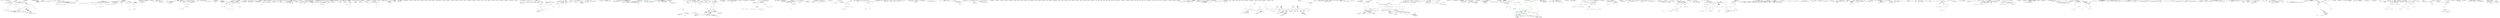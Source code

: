 digraph  {
n0 [cluster="Ninject.ActivationException.ActivationException()", label="Entry Ninject.ActivationException.ActivationException()", span="36-36"];
n1 [cluster="Ninject.ActivationException.ActivationException()", label="Exit Ninject.ActivationException.ActivationException()", span="36-36"];
n2 [cluster="Ninject.ActivationException.ActivationException(string)", label="Entry Ninject.ActivationException.ActivationException(string)", span="42-42"];
n3 [cluster="Ninject.ActivationException.ActivationException(string)", label="Exit Ninject.ActivationException.ActivationException(string)", span="42-42"];
n4 [cluster="Ninject.ActivationException.ActivationException(string, System.Exception)", label="Entry Ninject.ActivationException.ActivationException(string, System.Exception)", span="49-49"];
n5 [cluster="Ninject.ActivationException.ActivationException(string, System.Exception)", label="Exit Ninject.ActivationException.ActivationException(string, System.Exception)", span="49-49"];
n6 [cluster="Ninject.ActivationException.ActivationException(System.Runtime.Serialization.SerializationInfo, System.Runtime.Serialization.StreamingContext)", label="Entry Ninject.ActivationException.ActivationException(System.Runtime.Serialization.SerializationInfo, System.Runtime.Serialization.StreamingContext)", span="57-57"];
n7 [cluster="Ninject.ActivationException.ActivationException(System.Runtime.Serialization.SerializationInfo, System.Runtime.Serialization.StreamingContext)", label="Exit Ninject.ActivationException.ActivationException(System.Runtime.Serialization.SerializationInfo, System.Runtime.Serialization.StreamingContext)", span="57-57"];
m0_0 [cluster="Ninject.Activation.Scope.ActivationScope.ActivationScope(Ninject.Syntax.IResolutionRoot)", file="ActivationScope.cs", label="Entry Ninject.Activation.Scope.ActivationScope.ActivationScope(Ninject.Syntax.IResolutionRoot)", span="43-43"];
m0_1 [cluster="Ninject.Activation.Scope.ActivationScope.ActivationScope(Ninject.Syntax.IResolutionRoot)", file="ActivationScope.cs", label="Parent = parent", span="45-45"];
m0_2 [cluster="Ninject.Activation.Scope.ActivationScope.ActivationScope(Ninject.Syntax.IResolutionRoot)", file="ActivationScope.cs", label="Exit Ninject.Activation.Scope.ActivationScope.ActivationScope(Ninject.Syntax.IResolutionRoot)", span="43-43"];
m0_14 [cluster="Ninject.Syntax.IResolutionRoot.Resolve(Ninject.Activation.IRequest)", file="ActivationScope.cs", label="Entry Ninject.Syntax.IResolutionRoot.Resolve(Ninject.Activation.IRequest)", span="53-53"];
m0_3 [cluster="Ninject.Activation.Scope.ActivationScope.CanResolve(Ninject.Activation.IRequest)", file="ActivationScope.cs", label="Entry Ninject.Activation.Scope.ActivationScope.CanResolve(Ninject.Activation.IRequest)", span="53-53"];
m0_4 [cluster="Ninject.Activation.Scope.ActivationScope.CanResolve(Ninject.Activation.IRequest)", file="ActivationScope.cs", label="return Parent.CanResolve(request);", span="55-55"];
m0_5 [cluster="Ninject.Activation.Scope.ActivationScope.CanResolve(Ninject.Activation.IRequest)", file="ActivationScope.cs", label="Exit Ninject.Activation.Scope.ActivationScope.CanResolve(Ninject.Activation.IRequest)", span="53-53"];
m0_24 [cluster="Ninject.Syntax.IResolutionRoot.Get(System.Type, params Ninject.Parameters.IParameter[])", file="ActivationScope.cs", label="Entry Ninject.Syntax.IResolutionRoot.Get(System.Type, params Ninject.Parameters.IParameter[])", span="115-115"];
m0_6 [cluster="Ninject.Syntax.IResolutionRoot.CanResolve(Ninject.Activation.IRequest)", file="ActivationScope.cs", label="Entry Ninject.Syntax.IResolutionRoot.CanResolve(Ninject.Activation.IRequest)", span="37-37"];
m0_21 [cluster="Ninject.Activation.Scope.ActivationScope.System.IServiceProvider.GetService(System.Type)", file="ActivationScope.cs", label="Entry Ninject.Activation.Scope.ActivationScope.System.IServiceProvider.GetService(System.Type)", span="92-92"];
m0_22 [cluster="Ninject.Activation.Scope.ActivationScope.System.IServiceProvider.GetService(System.Type)", file="ActivationScope.cs", label="return this.Get(serviceType);", span="94-94"];
m0_23 [cluster="Ninject.Activation.Scope.ActivationScope.System.IServiceProvider.GetService(System.Type)", file="ActivationScope.cs", label="Exit Ninject.Activation.Scope.ActivationScope.System.IServiceProvider.GetService(System.Type)", span="92-92"];
m0_11 [cluster="Ninject.Activation.Scope.ActivationScope.Resolve(Ninject.Activation.IRequest)", file="ActivationScope.cs", label="Entry Ninject.Activation.Scope.ActivationScope.Resolve(Ninject.Activation.IRequest)", span="75-75"];
m0_12 [cluster="Ninject.Activation.Scope.ActivationScope.Resolve(Ninject.Activation.IRequest)", file="ActivationScope.cs", label="return Parent.Resolve(request);", span="77-77"];
m0_13 [cluster="Ninject.Activation.Scope.ActivationScope.Resolve(Ninject.Activation.IRequest)", file="ActivationScope.cs", label="Exit Ninject.Activation.Scope.ActivationScope.Resolve(Ninject.Activation.IRequest)", span="75-75"];
m0_18 [cluster="lambda expression", file="ActivationScope.cs", label="Entry lambda expression", span="89-89"];
m0_19 [cluster="lambda expression", color=green, community=0, file="ActivationScope.cs", label="5: this", span="89-89"];
m0_20 [cluster="lambda expression", file="ActivationScope.cs", label="Exit lambda expression", span="89-89"];
m0_17 [cluster="Ninject.Activation.Request.Request(System.Type, System.Collections.Generic.IEnumerable<System.Func<Ninject.Planning.Bindings.IBindingMetadata, bool>>, System.Collections.Generic.IEnumerable<Ninject.Parameters.IParameter>, System.Func<object>)", file="ActivationScope.cs", label="Entry Ninject.Activation.Request.Request(System.Type, System.Collections.Generic.IEnumerable<System.Func<Ninject.Planning.Bindings.IBindingMetadata, bool>>, System.Collections.Generic.IEnumerable<Ninject.Parameters.IParameter>, System.Func<object>)", span="69-69"];
m0_7 [cluster="Ninject.Activation.Scope.ActivationScope.Resolve(System.Type, System.Collections.Generic.IEnumerable<System.Func<Ninject.Planning.Bindings.IBindingMetadata, bool>>, System.Collections.Generic.IEnumerable<Ninject.Parameters.IParameter>)", file="ActivationScope.cs", label="Entry Ninject.Activation.Scope.ActivationScope.Resolve(System.Type, System.Collections.Generic.IEnumerable<System.Func<Ninject.Planning.Bindings.IBindingMetadata, bool>>, System.Collections.Generic.IEnumerable<Ninject.Parameters.IParameter>)", span="65-65"];
m0_8 [cluster="Ninject.Activation.Scope.ActivationScope.Resolve(System.Type, System.Collections.Generic.IEnumerable<System.Func<Ninject.Planning.Bindings.IBindingMetadata, bool>>, System.Collections.Generic.IEnumerable<Ninject.Parameters.IParameter>)", color=green, community=0, file="ActivationScope.cs", label="0: return Resolve(CreateDirectRequest(service, constraints, parameters));", span="67-67"];
m0_9 [cluster="Ninject.Activation.Scope.ActivationScope.Resolve(System.Type, System.Collections.Generic.IEnumerable<System.Func<Ninject.Planning.Bindings.IBindingMetadata, bool>>, System.Collections.Generic.IEnumerable<Ninject.Parameters.IParameter>)", file="ActivationScope.cs", label="Exit Ninject.Activation.Scope.ActivationScope.Resolve(System.Type, System.Collections.Generic.IEnumerable<System.Func<Ninject.Planning.Bindings.IBindingMetadata, bool>>, System.Collections.Generic.IEnumerable<Ninject.Parameters.IParameter>)", span="65-65"];
m0_10 [cluster="Ninject.Activation.Scope.ActivationScope.CreateDirectRequest(System.Type, System.Collections.Generic.IEnumerable<System.Func<Ninject.Planning.Bindings.IBindingMetadata, bool>>, System.Collections.Generic.IEnumerable<Ninject.Parameters.IParameter>)", file="ActivationScope.cs", label="Entry Ninject.Activation.Scope.ActivationScope.CreateDirectRequest(System.Type, System.Collections.Generic.IEnumerable<System.Func<Ninject.Planning.Bindings.IBindingMetadata, bool>>, System.Collections.Generic.IEnumerable<Ninject.Parameters.IParameter>)", span="87-87"];
m0_15 [cluster="Ninject.Activation.Scope.ActivationScope.CreateDirectRequest(System.Type, System.Collections.Generic.IEnumerable<System.Func<Ninject.Planning.Bindings.IBindingMetadata, bool>>, System.Collections.Generic.IEnumerable<Ninject.Parameters.IParameter>)", color=green, community=0, file="ActivationScope.cs", label="0: return new Request(service, constraints, parameters, () => this);", span="89-89"];
m0_16 [cluster="Ninject.Activation.Scope.ActivationScope.CreateDirectRequest(System.Type, System.Collections.Generic.IEnumerable<System.Func<Ninject.Planning.Bindings.IBindingMetadata, bool>>, System.Collections.Generic.IEnumerable<Ninject.Parameters.IParameter>)", file="ActivationScope.cs", label="Exit Ninject.Activation.Scope.ActivationScope.CreateDirectRequest(System.Type, System.Collections.Generic.IEnumerable<System.Func<Ninject.Planning.Bindings.IBindingMetadata, bool>>, System.Collections.Generic.IEnumerable<Ninject.Parameters.IParameter>)", span="87-87"];
m0_25 [file="ActivationScope.cs", label="Ninject.Activation.Scope.ActivationScope", span=""];
m1_37 [cluster="Unk.>", file="ActivationScopeTests.cs", label="Entry Unk.>", span=""];
m1_5 [cluster="Mock<IResolutionRoot>.cstr", file="ActivationScopeTests.cs", label="Entry Mock<IResolutionRoot>.cstr", span=""];
m1_13 [cluster="Ninject.Activation.Scope.ActivationScope.CanResolve(Ninject.Activation.IRequest)", file="ActivationScopeTests.cs", label="Entry Ninject.Activation.Scope.ActivationScope.CanResolve(Ninject.Activation.IRequest)", span="53-53"];
m1_28 [cluster="Unk.Resolve", file="ActivationScopeTests.cs", label="Entry Unk.Resolve", span=""];
m1_7 [cluster="ActivationScope.cstr", file="ActivationScopeTests.cs", label="Entry ActivationScope.cstr", span=""];
m1_6 [cluster="Mock<IRequest>.cstr", file="ActivationScopeTests.cs", label="Entry Mock<IRequest>.cstr", span=""];
m1_41 [cluster="Ninject.Tests.Unit.ActivationScopeTests.WhenResolveIsCalledWithServiceType.ScopeCreatesRequestWithItselfAsScope()", file="ActivationScopeTests.cs", label="Entry Ninject.Tests.Unit.ActivationScopeTests.WhenResolveIsCalledWithServiceType.ScopeCreatesRequestWithItselfAsScope()", span="58-58"];
m1_42 [cluster="Ninject.Tests.Unit.ActivationScopeTests.WhenResolveIsCalledWithServiceType.ScopeCreatesRequestWithItselfAsScope()", color=green, community=0, file="ActivationScopeTests.cs", label="0: scope.Resolve(typeof(IWeapon), new Func<IBindingMetadata, bool>[0], new IParameter[0])", span="60-60"];
m1_43 [cluster="Ninject.Tests.Unit.ActivationScopeTests.WhenResolveIsCalledWithServiceType.ScopeCreatesRequestWithItselfAsScope()", file="ActivationScopeTests.cs", label="parentMock.Verify(x => x.Resolve(It.Is<Request>(r => ReferenceEquals(r.ScopeCallback(), scope))))", span="61-61"];
m1_44 [cluster="Ninject.Tests.Unit.ActivationScopeTests.WhenResolveIsCalledWithServiceType.ScopeCreatesRequestWithItselfAsScope()", file="ActivationScopeTests.cs", label="Exit Ninject.Tests.Unit.ActivationScopeTests.WhenResolveIsCalledWithServiceType.ScopeCreatesRequestWithItselfAsScope()", span="58-58"];
m1_52 [cluster="Unk.ReferenceEquals", file="ActivationScopeTests.cs", label="Entry Unk.ReferenceEquals", span=""];
m1_24 [cluster="Ninject.Activation.Scope.ActivationScope.Resolve(Ninject.Activation.IRequest)", file="ActivationScopeTests.cs", label="Entry Ninject.Activation.Scope.ActivationScope.Resolve(Ninject.Activation.IRequest)", span="75-75"];
m1_8 [cluster="Ninject.Tests.Unit.ActivationScopeTests.WhenCanResolveIsCalled.ScopeDelegatesCallToParent()", file="ActivationScopeTests.cs", label="Entry Ninject.Tests.Unit.ActivationScopeTests.WhenCanResolveIsCalled.ScopeDelegatesCallToParent()", span="29-29"];
m1_9 [cluster="Ninject.Tests.Unit.ActivationScopeTests.WhenCanResolveIsCalled.ScopeDelegatesCallToParent()", file="ActivationScopeTests.cs", label="IRequest request = requestMock.Object", span="31-31"];
m1_10 [cluster="Ninject.Tests.Unit.ActivationScopeTests.WhenCanResolveIsCalled.ScopeDelegatesCallToParent()", file="ActivationScopeTests.cs", label="scope.CanResolve(request)", span="32-32"];
m1_11 [cluster="Ninject.Tests.Unit.ActivationScopeTests.WhenCanResolveIsCalled.ScopeDelegatesCallToParent()", file="ActivationScopeTests.cs", label="parentMock.Verify(x => x.CanResolve(request))", span="33-33"];
m1_12 [cluster="Ninject.Tests.Unit.ActivationScopeTests.WhenCanResolveIsCalled.ScopeDelegatesCallToParent()", file="ActivationScopeTests.cs", label="Exit Ninject.Tests.Unit.ActivationScopeTests.WhenCanResolveIsCalled.ScopeDelegatesCallToParent()", span="29-29"];
m1_19 [cluster="Ninject.Tests.Unit.ActivationScopeTests.WhenResolveIsCalledWithRequestObject.ScopeDelegatesCallToParent()", file="ActivationScopeTests.cs", label="Entry Ninject.Tests.Unit.ActivationScopeTests.WhenResolveIsCalledWithRequestObject.ScopeDelegatesCallToParent()", span="40-40"];
m1_20 [cluster="Ninject.Tests.Unit.ActivationScopeTests.WhenResolveIsCalledWithRequestObject.ScopeDelegatesCallToParent()", file="ActivationScopeTests.cs", label="IRequest request = requestMock.Object", span="42-42"];
m1_21 [cluster="Ninject.Tests.Unit.ActivationScopeTests.WhenResolveIsCalledWithRequestObject.ScopeDelegatesCallToParent()", file="ActivationScopeTests.cs", label="scope.Resolve(request)", span="43-43"];
m1_22 [cluster="Ninject.Tests.Unit.ActivationScopeTests.WhenResolveIsCalledWithRequestObject.ScopeDelegatesCallToParent()", file="ActivationScopeTests.cs", label="parentMock.Verify(x => x.Resolve(request))", span="44-44"];
m1_23 [cluster="Ninject.Tests.Unit.ActivationScopeTests.WhenResolveIsCalledWithRequestObject.ScopeDelegatesCallToParent()", file="ActivationScopeTests.cs", label="Exit Ninject.Tests.Unit.ActivationScopeTests.WhenResolveIsCalledWithRequestObject.ScopeDelegatesCallToParent()", span="40-40"];
m1_14 [cluster="Unk.Verify", file="ActivationScopeTests.cs", label="Entry Unk.Verify", span=""];
m1_18 [cluster="Unk.CanResolve", file="ActivationScopeTests.cs", label="Entry Unk.CanResolve", span=""];
m1_48 [cluster="lambda expression", file="ActivationScopeTests.cs", label="Entry lambda expression", span="61-61"];
m1_16 [cluster="lambda expression", file="ActivationScopeTests.cs", label="x.CanResolve(request)", span="33-33"];
m1_15 [cluster="lambda expression", file="ActivationScopeTests.cs", label="Entry lambda expression", span="33-33"];
m1_17 [cluster="lambda expression", file="ActivationScopeTests.cs", label="Exit lambda expression", span="33-33"];
m1_26 [cluster="lambda expression", file="ActivationScopeTests.cs", label="x.Resolve(request)", span="44-44"];
m1_25 [cluster="lambda expression", file="ActivationScopeTests.cs", label="Entry lambda expression", span="44-44"];
m1_27 [cluster="lambda expression", file="ActivationScopeTests.cs", label="Exit lambda expression", span="44-44"];
m1_34 [cluster="lambda expression", file="ActivationScopeTests.cs", label="Entry lambda expression", span="54-54"];
m1_35 [cluster="lambda expression", color=green, community=0, file="ActivationScopeTests.cs", label="0: x.Resolve(It.Is<Request>(r => r.Service == typeof(IWeapon) && r.Constraints.Count == 0 && r.Parameters.Count == 0))", span="54-54"];
m1_36 [cluster="lambda expression", file="ActivationScopeTests.cs", label="Exit lambda expression", span="54-54"];
m1_38 [cluster="lambda expression", file="ActivationScopeTests.cs", label="Entry lambda expression", span="54-54"];
m1_39 [cluster="lambda expression", color=green, community=0, file="ActivationScopeTests.cs", label="5: r.Service == typeof(IWeapon) && r.Constraints.Count == 0 && r.Parameters.Count == 0", span="54-54"];
m1_40 [cluster="lambda expression", file="ActivationScopeTests.cs", label="Exit lambda expression", span="54-54"];
m1_45 [cluster="lambda expression", file="ActivationScopeTests.cs", label="Entry lambda expression", span="61-61"];
m1_46 [cluster="lambda expression", file="ActivationScopeTests.cs", label="x.Resolve(It.Is<Request>(r => ReferenceEquals(r.ScopeCallback(), scope)))", span="61-61"];
m1_47 [cluster="lambda expression", file="ActivationScopeTests.cs", label="Exit lambda expression", span="61-61"];
m1_49 [cluster="lambda expression", file="ActivationScopeTests.cs", label="ReferenceEquals(r.ScopeCallback(), scope)", span="61-61"];
m1_50 [cluster="lambda expression", file="ActivationScopeTests.cs", label="Exit lambda expression", span="61-61"];
m1_29 [cluster="Ninject.Tests.Unit.ActivationScopeTests.WhenResolveIsCalledWithServiceType.ScopeCreatesRequestAndDelegatesCallToParent()", file="ActivationScopeTests.cs", label="Entry Ninject.Tests.Unit.ActivationScopeTests.WhenResolveIsCalledWithServiceType.ScopeCreatesRequestAndDelegatesCallToParent()", span="51-51"];
m1_30 [cluster="Ninject.Tests.Unit.ActivationScopeTests.WhenResolveIsCalledWithServiceType.ScopeCreatesRequestAndDelegatesCallToParent()", color=green, community=0, file="ActivationScopeTests.cs", label="0: scope.Resolve(typeof(IWeapon), new Func<IBindingMetadata, bool>[0], new IParameter[0])", span="53-53"];
m1_31 [cluster="Ninject.Tests.Unit.ActivationScopeTests.WhenResolveIsCalledWithServiceType.ScopeCreatesRequestAndDelegatesCallToParent()", color=green, community=0, file="ActivationScopeTests.cs", label="0: parentMock.Verify(x => x.Resolve(It.Is<Request>(r => r.Service == typeof(IWeapon) && r.Constraints.Count == 0 && r.Parameters.Count == 0)))", span="54-54"];
m1_32 [cluster="Ninject.Tests.Unit.ActivationScopeTests.WhenResolveIsCalledWithServiceType.ScopeCreatesRequestAndDelegatesCallToParent()", file="ActivationScopeTests.cs", label="Exit Ninject.Tests.Unit.ActivationScopeTests.WhenResolveIsCalledWithServiceType.ScopeCreatesRequestAndDelegatesCallToParent()", span="51-51"];
m1_33 [cluster="Ninject.Activation.Scope.ActivationScope.Resolve(System.Type, System.Collections.Generic.IEnumerable<System.Func<Ninject.Planning.Bindings.IBindingMetadata, bool>>, System.Collections.Generic.IEnumerable<Ninject.Parameters.IParameter>)", file="ActivationScopeTests.cs", label="Entry Ninject.Activation.Scope.ActivationScope.Resolve(System.Type, System.Collections.Generic.IEnumerable<System.Func<Ninject.Planning.Bindings.IBindingMetadata, bool>>, System.Collections.Generic.IEnumerable<Ninject.Parameters.IParameter>)", span="65-65"];
m1_51 [cluster="Unk.ScopeCallback", file="ActivationScopeTests.cs", label="Entry Unk.ScopeCallback", span=""];
m1_0 [cluster="Ninject.Tests.Unit.ActivationScopeTests.ActivationScopeContext.ActivationScopeContext()", file="ActivationScopeTests.cs", label="Entry Ninject.Tests.Unit.ActivationScopeTests.ActivationScopeContext.ActivationScopeContext()", span="18-18"];
m1_1 [cluster="Ninject.Tests.Unit.ActivationScopeTests.ActivationScopeContext.ActivationScopeContext()", file="ActivationScopeTests.cs", label="parentMock = new Mock<IResolutionRoot>()", span="20-20"];
m1_2 [cluster="Ninject.Tests.Unit.ActivationScopeTests.ActivationScopeContext.ActivationScopeContext()", file="ActivationScopeTests.cs", label="requestMock = new Mock<IRequest>()", span="21-21"];
m1_3 [cluster="Ninject.Tests.Unit.ActivationScopeTests.ActivationScopeContext.ActivationScopeContext()", file="ActivationScopeTests.cs", label="scope = new ActivationScope(parentMock.Object)", span="22-22"];
m1_4 [cluster="Ninject.Tests.Unit.ActivationScopeTests.ActivationScopeContext.ActivationScopeContext()", file="ActivationScopeTests.cs", label="Exit Ninject.Tests.Unit.ActivationScopeTests.ActivationScopeContext.ActivationScopeContext()", span="18-18"];
m1_53 [file="ActivationScopeTests.cs", label="Ninject.Tests.Unit.ActivationScopeTests.ActivationScopeContext", span=""];
m1_54 [file="ActivationScopeTests.cs", label="Ninject.Tests.Unit.ActivationScopeTests.WhenCanResolveIsCalled", span=""];
m1_55 [file="ActivationScopeTests.cs", label=request, span=""];
m1_56 [file="ActivationScopeTests.cs", label="Ninject.Tests.Unit.ActivationScopeTests.WhenResolveIsCalledWithRequestObject", span=""];
m1_57 [file="ActivationScopeTests.cs", label=request, span=""];
m1_58 [file="ActivationScopeTests.cs", label="Ninject.Tests.Unit.ActivationScopeTests.WhenResolveIsCalledWithServiceType", span=""];
m2_2 [cluster="Ninject.Activation.Strategies.ActivationStrategy.Deactivate(Ninject.Activation.IContext)", file="ActivationStrategy.cs", label="Entry Ninject.Activation.Strategies.ActivationStrategy.Deactivate(Ninject.Activation.IContext)", span="39-39"];
m2_3 [cluster="Ninject.Activation.Strategies.ActivationStrategy.Deactivate(Ninject.Activation.IContext)", file="ActivationStrategy.cs", label="Exit Ninject.Activation.Strategies.ActivationStrategy.Deactivate(Ninject.Activation.IContext)", span="39-39"];
m2_0 [cluster="Ninject.Activation.Strategies.ActivationStrategy.Activate(Ninject.Activation.IContext)", file="ActivationStrategy.cs", label="Entry Ninject.Activation.Strategies.ActivationStrategy.Activate(Ninject.Activation.IContext)", span="33-33"];
m2_1 [cluster="Ninject.Activation.Strategies.ActivationStrategy.Activate(Ninject.Activation.IContext)", file="ActivationStrategy.cs", label="Exit Ninject.Activation.Strategies.ActivationStrategy.Activate(Ninject.Activation.IContext)", span="33-33"];
m3_5 [cluster="Ninject.Activation.Strategies.ActivationStrategyFor<T>.Deactivate(Ninject.Activation.IContext)", file="ActivationStrategyFor.cs", label="Entry Ninject.Activation.Strategies.ActivationStrategyFor<T>.Deactivate(Ninject.Activation.IContext)", span="43-43"];
m3_6 [cluster="Ninject.Activation.Strategies.ActivationStrategyFor<T>.Deactivate(Ninject.Activation.IContext)", file="ActivationStrategyFor.cs", label="context.Instance is T", span="45-45"];
m3_7 [cluster="Ninject.Activation.Strategies.ActivationStrategyFor<T>.Deactivate(Ninject.Activation.IContext)", file="ActivationStrategyFor.cs", label="Deactivate(context, (T)context.Instance)", span="46-46"];
m3_8 [cluster="Ninject.Activation.Strategies.ActivationStrategyFor<T>.Deactivate(Ninject.Activation.IContext)", file="ActivationStrategyFor.cs", label="Exit Ninject.Activation.Strategies.ActivationStrategyFor<T>.Deactivate(Ninject.Activation.IContext)", span="43-43"];
m3_4 [cluster="Ninject.Activation.Strategies.ActivationStrategyFor<T>.Activate(Ninject.Activation.IContext, T)", file="ActivationStrategyFor.cs", label="Entry Ninject.Activation.Strategies.ActivationStrategyFor<T>.Activate(Ninject.Activation.IContext, T)", span="54-54"];
m3_10 [cluster="Ninject.Activation.Strategies.ActivationStrategyFor<T>.Activate(Ninject.Activation.IContext, T)", file="ActivationStrategyFor.cs", label="Exit Ninject.Activation.Strategies.ActivationStrategyFor<T>.Activate(Ninject.Activation.IContext, T)", span="54-54"];
m3_9 [cluster="Ninject.Activation.Strategies.ActivationStrategyFor<T>.Deactivate(Ninject.Activation.IContext, T)", file="ActivationStrategyFor.cs", label="Entry Ninject.Activation.Strategies.ActivationStrategyFor<T>.Deactivate(Ninject.Activation.IContext, T)", span="61-61"];
m3_11 [cluster="Ninject.Activation.Strategies.ActivationStrategyFor<T>.Deactivate(Ninject.Activation.IContext, T)", file="ActivationStrategyFor.cs", label="Exit Ninject.Activation.Strategies.ActivationStrategyFor<T>.Deactivate(Ninject.Activation.IContext, T)", span="61-61"];
m3_0 [cluster="Ninject.Activation.Strategies.ActivationStrategyFor<T>.Activate(Ninject.Activation.IContext)", file="ActivationStrategyFor.cs", label="Entry Ninject.Activation.Strategies.ActivationStrategyFor<T>.Activate(Ninject.Activation.IContext)", span="33-33"];
m3_1 [cluster="Ninject.Activation.Strategies.ActivationStrategyFor<T>.Activate(Ninject.Activation.IContext)", file="ActivationStrategyFor.cs", label="context.Instance is T", span="35-35"];
m3_2 [cluster="Ninject.Activation.Strategies.ActivationStrategyFor<T>.Activate(Ninject.Activation.IContext)", file="ActivationStrategyFor.cs", label="Activate(context, (T)context.Instance)", span="36-36"];
m3_3 [cluster="Ninject.Activation.Strategies.ActivationStrategyFor<T>.Activate(Ninject.Activation.IContext)", file="ActivationStrategyFor.cs", label="Exit Ninject.Activation.Strategies.ActivationStrategyFor<T>.Activate(Ninject.Activation.IContext)", span="33-33"];
m3_12 [file="ActivationStrategyFor.cs", label="Ninject.Activation.Strategies.ActivationStrategyFor<T>", span=""];
m5_21 [cluster="Ninject.Planning.Bindings.Binding.ConditionsSatisfiedBy(Ninject.Activation.IRequest)", file="Binding.cs", label="Entry Ninject.Planning.Bindings.Binding.ConditionsSatisfiedBy(Ninject.Activation.IRequest)", span="131-131"];
m5_22 [cluster="Ninject.Planning.Bindings.Binding.ConditionsSatisfiedBy(Ninject.Activation.IRequest)", color=red, community=0, file="Binding.cs", label="0: return Conditions.All(condition => condition(request));", span="133-133"];
m5_23 [cluster="Ninject.Planning.Bindings.Binding.ConditionsSatisfiedBy(Ninject.Activation.IRequest)", file="Binding.cs", label="Exit Ninject.Planning.Bindings.Binding.ConditionsSatisfiedBy(Ninject.Activation.IRequest)", span="131-131"];
m5_11 [cluster="System.Collections.Generic.List<T>.List()", file="Binding.cs", label="Entry System.Collections.Generic.List<T>.List()", span="0-0"];
m5_17 [cluster="System.Func<T, TResult>.Invoke(T)", file="Binding.cs", label="Entry System.Func<T, TResult>.Invoke(T)", span="0-0"];
m5_0 [cluster="Ninject.Planning.Bindings.Binding.Binding(System.Type)", file="Binding.cs", label="Entry Ninject.Planning.Bindings.Binding.Binding(System.Type)", span="85-85"];
m5_1 [cluster="Ninject.Planning.Bindings.Binding.Binding(System.Type)", file="Binding.cs", label="Exit Ninject.Planning.Bindings.Binding.Binding(System.Type)", span="85-85"];
m5_18 [cluster="Ninject.Planning.Bindings.Binding.GetScope(Ninject.Activation.IContext)", file="Binding.cs", label="Entry Ninject.Planning.Bindings.Binding.GetScope(Ninject.Activation.IContext)", span="121-121"];
m5_19 [cluster="Ninject.Planning.Bindings.Binding.GetScope(Ninject.Activation.IContext)", file="Binding.cs", label="return ScopeCallback == null ? null : ScopeCallback(context);", span="123-123"];
m5_20 [cluster="Ninject.Planning.Bindings.Binding.GetScope(Ninject.Activation.IContext)", file="Binding.cs", label="Exit Ninject.Planning.Bindings.Binding.GetScope(Ninject.Activation.IContext)", span="121-121"];
m5_12 [cluster="Ninject.Planning.Bindings.Binding.GetProvider(Ninject.Activation.IContext)", file="Binding.cs", label="Entry Ninject.Planning.Bindings.Binding.GetProvider(Ninject.Activation.IContext)", span="108-108"];
m5_13 [cluster="Ninject.Planning.Bindings.Binding.GetProvider(Ninject.Activation.IContext)", file="Binding.cs", label="_provider == null", span="110-110"];
m5_14 [cluster="Ninject.Planning.Bindings.Binding.GetProvider(Ninject.Activation.IContext)", file="Binding.cs", label="_provider = ProviderCallback(context)", span="111-111"];
m5_15 [cluster="Ninject.Planning.Bindings.Binding.GetProvider(Ninject.Activation.IContext)", file="Binding.cs", label="return _provider;", span="113-113"];
m5_16 [cluster="Ninject.Planning.Bindings.Binding.GetProvider(Ninject.Activation.IContext)", file="Binding.cs", label="Exit Ninject.Planning.Bindings.Binding.GetProvider(Ninject.Activation.IContext)", span="108-108"];
m5_25 [cluster="lambda expression", file="Binding.cs", label="Entry lambda expression", span="133-133"];
m5_26 [cluster="lambda expression", color=red, community=0, file="Binding.cs", label="0: condition(request)", span="133-133"];
m5_27 [cluster="lambda expression", file="Binding.cs", label="Exit lambda expression", span="133-133"];
m5_24 [cluster="Unk.All", file="Binding.cs", label="Entry Unk.All", span=""];
m5_2 [cluster="Ninject.Planning.Bindings.Binding.Binding(System.Type, Ninject.Planning.Bindings.IBindingMetadata)", file="Binding.cs", label="Entry Ninject.Planning.Bindings.Binding.Binding(System.Type, Ninject.Planning.Bindings.IBindingMetadata)", span="92-92"];
m5_3 [cluster="Ninject.Planning.Bindings.Binding.Binding(System.Type, Ninject.Planning.Bindings.IBindingMetadata)", file="Binding.cs", label="Service = service", span="94-94"];
m5_4 [cluster="Ninject.Planning.Bindings.Binding.Binding(System.Type, Ninject.Planning.Bindings.IBindingMetadata)", file="Binding.cs", label="Metadata = metadata", span="95-95"];
m5_9 [cluster="Ninject.Planning.Bindings.Binding.Binding(System.Type, Ninject.Planning.Bindings.IBindingMetadata)", file="Binding.cs", label="IntrospectionInfo = ''Binding from '' + service", span="100-100"];
m5_5 [cluster="Ninject.Planning.Bindings.Binding.Binding(System.Type, Ninject.Planning.Bindings.IBindingMetadata)", color=red, community=0, file="Binding.cs", label="0: Conditions = new List<Func<IRequest, bool>>()", span="96-96"];
m5_6 [cluster="Ninject.Planning.Bindings.Binding.Binding(System.Type, Ninject.Planning.Bindings.IBindingMetadata)", file="Binding.cs", label="Parameters = new List<IParameter>()", span="97-97"];
m5_7 [cluster="Ninject.Planning.Bindings.Binding.Binding(System.Type, Ninject.Planning.Bindings.IBindingMetadata)", file="Binding.cs", label="ActivationActions = new List<Action<IContext>>()", span="98-98"];
m5_8 [cluster="Ninject.Planning.Bindings.Binding.Binding(System.Type, Ninject.Planning.Bindings.IBindingMetadata)", file="Binding.cs", label="DeactivationActions = new List<Action<IContext>>()", span="99-99"];
m5_10 [cluster="Ninject.Planning.Bindings.Binding.Binding(System.Type, Ninject.Planning.Bindings.IBindingMetadata)", file="Binding.cs", label="Exit Ninject.Planning.Bindings.Binding.Binding(System.Type, Ninject.Planning.Bindings.IBindingMetadata)", span="92-92"];
m5_28 [file="Binding.cs", label="Ninject.Planning.Bindings.Binding", span=""];
m5_29 [file="Binding.cs", label="Ninject.Activation.IRequest", span=""];
m6_8 [cluster="Ninject.Activation.Strategies.BindingActionStrategy.Deactivate(Ninject.Activation.IContext)", file="BindingActionStrategy.cs", label="Entry Ninject.Activation.Strategies.BindingActionStrategy.Deactivate(Ninject.Activation.IContext)", span="41-41"];
m6_9 [cluster="Ninject.Activation.Strategies.BindingActionStrategy.Deactivate(Ninject.Activation.IContext)", file="BindingActionStrategy.cs", label="context.Binding.DeactivationActions.Map(action => action(context))", span="43-43"];
m6_10 [cluster="Ninject.Activation.Strategies.BindingActionStrategy.Deactivate(Ninject.Activation.IContext)", file="BindingActionStrategy.cs", label="Exit Ninject.Activation.Strategies.BindingActionStrategy.Deactivate(Ninject.Activation.IContext)", span="41-41"];
m6_0 [cluster="Ninject.Activation.Strategies.BindingActionStrategy.Activate(Ninject.Activation.IContext)", file="BindingActionStrategy.cs", label="Entry Ninject.Activation.Strategies.BindingActionStrategy.Activate(Ninject.Activation.IContext)", span="32-32"];
m6_1 [cluster="Ninject.Activation.Strategies.BindingActionStrategy.Activate(Ninject.Activation.IContext)", file="BindingActionStrategy.cs", label="context.Binding.ActivationActions.Map(action => action(context))", span="34-34"];
m6_2 [cluster="Ninject.Activation.Strategies.BindingActionStrategy.Activate(Ninject.Activation.IContext)", file="BindingActionStrategy.cs", label="Exit Ninject.Activation.Strategies.BindingActionStrategy.Activate(Ninject.Activation.IContext)", span="32-32"];
m6_3 [cluster="System.Collections.Generic.IEnumerable<T>.Map<T>(System.Action<T>)", file="BindingActionStrategy.cs", label="Entry System.Collections.Generic.IEnumerable<T>.Map<T>(System.Action<T>)", span="25-25"];
m6_7 [cluster="System.Action<T>.Invoke(T)", file="BindingActionStrategy.cs", label="Entry System.Action<T>.Invoke(T)", span="0-0"];
m6_11 [cluster="lambda expression", file="BindingActionStrategy.cs", label="Entry lambda expression", span="43-43"];
m6_5 [cluster="lambda expression", file="BindingActionStrategy.cs", label="action(context)", span="34-34"];
m6_4 [cluster="lambda expression", file="BindingActionStrategy.cs", label="Entry lambda expression", span="34-34"];
m6_6 [cluster="lambda expression", file="BindingActionStrategy.cs", label="Exit lambda expression", span="34-34"];
m6_12 [cluster="lambda expression", file="BindingActionStrategy.cs", label="action(context)", span="43-43"];
m6_13 [cluster="lambda expression", file="BindingActionStrategy.cs", label="Exit lambda expression", span="43-43"];
m6_14 [file="BindingActionStrategy.cs", label="Ninject.Activation.IContext", span=""];
m6_15 [file="BindingActionStrategy.cs", label="Ninject.Activation.IContext", span=""];
m7_60 [cluster="System.Collections.Generic.ICollection<T>.Add(T)", file="BindingBuilder.cs", label="Entry System.Collections.Generic.ICollection<T>.Add(T)", span="0-0"];
m7_113 [cluster="Ninject.Planning.Bindings.BindingBuilder<T>.InTransientScope()", file="BindingBuilder.cs", label="Entry Ninject.Planning.Bindings.BindingBuilder<T>.InTransientScope()", span="235-235"];
m7_114 [cluster="Ninject.Planning.Bindings.BindingBuilder<T>.InTransientScope()", file="BindingBuilder.cs", label="Binding.ScopeCallback = null", span="237-237"];
m7_115 [cluster="Ninject.Planning.Bindings.BindingBuilder<T>.InTransientScope()", file="BindingBuilder.cs", label="Binding.IntrospectionInfo += '' in transient scope''", span="238-238"];
m7_116 [cluster="Ninject.Planning.Bindings.BindingBuilder<T>.InTransientScope()", file="BindingBuilder.cs", label="return this;", span="239-239"];
m7_117 [cluster="Ninject.Planning.Bindings.BindingBuilder<T>.InTransientScope()", file="BindingBuilder.cs", label="Exit Ninject.Planning.Bindings.BindingBuilder<T>.InTransientScope()", span="235-235"];
m7_134 [cluster="Ninject.Planning.Bindings.BindingBuilder<T>.InScope(System.Func<Ninject.Activation.IContext, object>)", file="BindingBuilder.cs", label="Entry Ninject.Planning.Bindings.BindingBuilder<T>.InScope(System.Func<Ninject.Activation.IContext, object>)", span="270-270"];
m7_135 [cluster="Ninject.Planning.Bindings.BindingBuilder<T>.InScope(System.Func<Ninject.Activation.IContext, object>)", file="BindingBuilder.cs", label="Binding.ScopeCallback = scope", span="272-272"];
m7_136 [cluster="Ninject.Planning.Bindings.BindingBuilder<T>.InScope(System.Func<Ninject.Activation.IContext, object>)", file="BindingBuilder.cs", label="Binding.IntrospectionInfo += '' in custom scope''", span="273-273"];
m7_137 [cluster="Ninject.Planning.Bindings.BindingBuilder<T>.InScope(System.Func<Ninject.Activation.IContext, object>)", file="BindingBuilder.cs", label="return this;", span="274-274"];
m7_138 [cluster="Ninject.Planning.Bindings.BindingBuilder<T>.InScope(System.Func<Ninject.Activation.IContext, object>)", file="BindingBuilder.cs", label="Exit Ninject.Planning.Bindings.BindingBuilder<T>.InScope(System.Func<Ninject.Activation.IContext, object>)", span="270-270"];
m7_139 [cluster="Ninject.Planning.Bindings.BindingBuilder<T>.WithConstructorArgument(string, object)", file="BindingBuilder.cs", label="Entry Ninject.Planning.Bindings.BindingBuilder<T>.WithConstructorArgument(string, object)", span="282-282"];
m7_140 [cluster="Ninject.Planning.Bindings.BindingBuilder<T>.WithConstructorArgument(string, object)", file="BindingBuilder.cs", label="Binding.Parameters.Add(new ConstructorArgument(name, value))", span="284-284"];
m7_141 [cluster="Ninject.Planning.Bindings.BindingBuilder<T>.WithConstructorArgument(string, object)", file="BindingBuilder.cs", label="return this;", span="285-285"];
m7_142 [cluster="Ninject.Planning.Bindings.BindingBuilder<T>.WithConstructorArgument(string, object)", file="BindingBuilder.cs", label="Exit Ninject.Planning.Bindings.BindingBuilder<T>.WithConstructorArgument(string, object)", span="282-282"];
m7_169 [cluster="Ninject.Planning.Bindings.BindingBuilder<T>.OnActivation(System.Action<T>)", file="BindingBuilder.cs", label="Entry Ninject.Planning.Bindings.BindingBuilder<T>.OnActivation(System.Action<T>)", span="347-347"];
m7_170 [cluster="Ninject.Planning.Bindings.BindingBuilder<T>.OnActivation(System.Action<T>)", file="BindingBuilder.cs", label="Binding.ActivationActions.Add(ctx => action((T)ctx.Instance))", span="349-349"];
m7_171 [cluster="Ninject.Planning.Bindings.BindingBuilder<T>.OnActivation(System.Action<T>)", file="BindingBuilder.cs", label="return this;", span="350-350"];
m7_172 [cluster="Ninject.Planning.Bindings.BindingBuilder<T>.OnActivation(System.Action<T>)", file="BindingBuilder.cs", label="Exit Ninject.Planning.Bindings.BindingBuilder<T>.OnActivation(System.Action<T>)", span="347-347"];
m7_149 [cluster="Ninject.Planning.Bindings.BindingBuilder<T>.WithPropertyValue(string, object)", file="BindingBuilder.cs", label="Entry Ninject.Planning.Bindings.BindingBuilder<T>.WithPropertyValue(string, object)", span="304-304"];
m7_150 [cluster="Ninject.Planning.Bindings.BindingBuilder<T>.WithPropertyValue(string, object)", file="BindingBuilder.cs", label="Binding.Parameters.Add(new PropertyValue(name, value))", span="306-306"];
m7_151 [cluster="Ninject.Planning.Bindings.BindingBuilder<T>.WithPropertyValue(string, object)", file="BindingBuilder.cs", label="return this;", span="307-307"];
m7_152 [cluster="Ninject.Planning.Bindings.BindingBuilder<T>.WithPropertyValue(string, object)", file="BindingBuilder.cs", label="Exit Ninject.Planning.Bindings.BindingBuilder<T>.WithPropertyValue(string, object)", span="304-304"];
m7_104 [cluster="string.Intern(string)", file="BindingBuilder.cs", label="Entry string.Intern(string)", span="0-0"];
m7_154 [cluster="Ninject.Planning.Bindings.BindingBuilder<T>.WithPropertyValue(string, System.Func<Ninject.Activation.IContext, object>)", file="BindingBuilder.cs", label="Entry Ninject.Planning.Bindings.BindingBuilder<T>.WithPropertyValue(string, System.Func<Ninject.Activation.IContext, object>)", span="315-315"];
m7_155 [cluster="Ninject.Planning.Bindings.BindingBuilder<T>.WithPropertyValue(string, System.Func<Ninject.Activation.IContext, object>)", file="BindingBuilder.cs", label="Binding.Parameters.Add(new PropertyValue(name, valueCallback))", span="317-317"];
m7_156 [cluster="Ninject.Planning.Bindings.BindingBuilder<T>.WithPropertyValue(string, System.Func<Ninject.Activation.IContext, object>)", file="BindingBuilder.cs", label="return this;", span="318-318"];
m7_157 [cluster="Ninject.Planning.Bindings.BindingBuilder<T>.WithPropertyValue(string, System.Func<Ninject.Activation.IContext, object>)", file="BindingBuilder.cs", label="Exit Ninject.Planning.Bindings.BindingBuilder<T>.WithPropertyValue(string, System.Func<Ninject.Activation.IContext, object>)", span="315-315"];
m7_148 [cluster="Ninject.Parameters.ConstructorArgument.ConstructorArgument(string, System.Func<Ninject.Activation.IContext, object>)", file="BindingBuilder.cs", label="Entry Ninject.Parameters.ConstructorArgument.ConstructorArgument(string, System.Func<Ninject.Activation.IContext, object>)", span="40-40"];
m7_80 [cluster="System.Type.IsAssignableFrom(System.Type)", file="BindingBuilder.cs", label="Entry System.Type.IsAssignableFrom(System.Type)", span="0-0"];
m7_33 [cluster="object.GetType()", file="BindingBuilder.cs", label="Entry object.GetType()", span="0-0"];
m7_105 [cluster="Ninject.Planning.Bindings.BindingBuilder<T>.InSingletonScope()", file="BindingBuilder.cs", label="Entry Ninject.Planning.Bindings.BindingBuilder<T>.InSingletonScope()", span="224-224"];
m7_106 [cluster="Ninject.Planning.Bindings.BindingBuilder<T>.InSingletonScope()", file="BindingBuilder.cs", label="Binding.ScopeCallback = ctx => ctx.Kernel", span="226-226"];
m7_107 [cluster="Ninject.Planning.Bindings.BindingBuilder<T>.InSingletonScope()", file="BindingBuilder.cs", label="Binding.IntrospectionInfo += '' in singleton scope''", span="227-227"];
m7_108 [cluster="Ninject.Planning.Bindings.BindingBuilder<T>.InSingletonScope()", file="BindingBuilder.cs", label="return this;", span="228-228"];
m7_109 [cluster="Ninject.Planning.Bindings.BindingBuilder<T>.InSingletonScope()", file="BindingBuilder.cs", label="Exit Ninject.Planning.Bindings.BindingBuilder<T>.InSingletonScope()", span="224-224"];
m7_54 [cluster="Ninject.Activation.Providers.ConstantProvider<T>.ConstantProvider(T)", file="BindingBuilder.cs", label="Entry Ninject.Activation.Providers.ConstantProvider<T>.ConstantProvider(T)", span="37-37"];
m7_144 [cluster="Ninject.Planning.Bindings.BindingBuilder<T>.WithConstructorArgument(string, System.Func<Ninject.Activation.IContext, object>)", file="BindingBuilder.cs", label="Entry Ninject.Planning.Bindings.BindingBuilder<T>.WithConstructorArgument(string, System.Func<Ninject.Activation.IContext, object>)", span="293-293"];
m7_145 [cluster="Ninject.Planning.Bindings.BindingBuilder<T>.WithConstructorArgument(string, System.Func<Ninject.Activation.IContext, object>)", file="BindingBuilder.cs", label="Binding.Parameters.Add(new ConstructorArgument(name, valueCallback))", span="295-295"];
m7_146 [cluster="Ninject.Planning.Bindings.BindingBuilder<T>.WithConstructorArgument(string, System.Func<Ninject.Activation.IContext, object>)", file="BindingBuilder.cs", label="return this;", span="296-296"];
m7_147 [cluster="Ninject.Planning.Bindings.BindingBuilder<T>.WithConstructorArgument(string, System.Func<Ninject.Activation.IContext, object>)", file="BindingBuilder.cs", label="Exit Ninject.Planning.Bindings.BindingBuilder<T>.WithConstructorArgument(string, System.Func<Ninject.Activation.IContext, object>)", span="293-293"];
m7_81 [cluster="System.InvalidOperationException.InvalidOperationException()", file="BindingBuilder.cs", label="Entry System.InvalidOperationException.InvalidOperationException()", span="0-0"];
m7_19 [cluster="Ninject.Planning.Bindings.BindingBuilder<T>.ToProvider<TProvider>()", file="BindingBuilder.cs", label="Entry Ninject.Planning.Bindings.BindingBuilder<T>.ToProvider<TProvider>()", span="88-88"];
m7_20 [cluster="Ninject.Planning.Bindings.BindingBuilder<T>.ToProvider<TProvider>()", file="BindingBuilder.cs", label="Binding.ProviderCallback = ctx => ctx.Kernel.Get<TProvider>()", span="91-91"];
m7_21 [cluster="Ninject.Planning.Bindings.BindingBuilder<T>.ToProvider<TProvider>()", file="BindingBuilder.cs", label="Binding.IntrospectionInfo += '' to provider '' + typeof(TProvider)", span="92-92"];
m7_22 [cluster="Ninject.Planning.Bindings.BindingBuilder<T>.ToProvider<TProvider>()", file="BindingBuilder.cs", label="return this;", span="93-93"];
m7_23 [cluster="Ninject.Planning.Bindings.BindingBuilder<T>.ToProvider<TProvider>()", file="BindingBuilder.cs", label="Exit Ninject.Planning.Bindings.BindingBuilder<T>.ToProvider<TProvider>()", span="88-88"];
m7_64 [cluster="Ninject.Planning.Bindings.BindingBuilder<T>.WhenInjectedInto(System.Type)", file="BindingBuilder.cs", label="Entry Ninject.Planning.Bindings.BindingBuilder<T>.WhenInjectedInto(System.Type)", span="153-153"];
m7_65 [cluster="Ninject.Planning.Bindings.BindingBuilder<T>.WhenInjectedInto(System.Type)", color=green, community=0, file="BindingBuilder.cs", label="0: Binding.Conditions.Add(r => r.Target.Member.ReflectedType == parent)", span="155-155"];
m7_66 [cluster="Ninject.Planning.Bindings.BindingBuilder<T>.WhenInjectedInto(System.Type)", color=green, community=0, file="BindingBuilder.cs", label="0: return this;", span="156-156"];
m7_67 [cluster="Ninject.Planning.Bindings.BindingBuilder<T>.WhenInjectedInto(System.Type)", file="BindingBuilder.cs", label="Exit Ninject.Planning.Bindings.BindingBuilder<T>.WhenInjectedInto(System.Type)", span="153-153"];
m7_37 [cluster="Ninject.Planning.Bindings.BindingBuilder<T>.ToMethod(System.Func<Ninject.Activation.IContext, T>)", file="BindingBuilder.cs", label="Entry Ninject.Planning.Bindings.BindingBuilder<T>.ToMethod(System.Func<Ninject.Activation.IContext, T>)", span="111-111"];
m7_38 [cluster="Ninject.Planning.Bindings.BindingBuilder<T>.ToMethod(System.Func<Ninject.Activation.IContext, T>)", file="BindingBuilder.cs", label="Binding.ProviderCallback = ctx => new CallbackProvider<T>(method)", span="113-113"];
m7_39 [cluster="Ninject.Planning.Bindings.BindingBuilder<T>.ToMethod(System.Func<Ninject.Activation.IContext, T>)", file="BindingBuilder.cs", label="Binding.IntrospectionInfo += '' to method '' + method.Method", span="114-114"];
m7_40 [cluster="Ninject.Planning.Bindings.BindingBuilder<T>.ToMethod(System.Func<Ninject.Activation.IContext, T>)", file="BindingBuilder.cs", label="return this;", span="115-115"];
m7_41 [cluster="Ninject.Planning.Bindings.BindingBuilder<T>.ToMethod(System.Func<Ninject.Activation.IContext, T>)", file="BindingBuilder.cs", label="Exit Ninject.Planning.Bindings.BindingBuilder<T>.ToMethod(System.Func<Ninject.Activation.IContext, T>)", span="111-111"];
m7_61 [cluster="Ninject.Planning.Bindings.BindingBuilder<T>.WhenInjectedInto<TParent>()", file="BindingBuilder.cs", label="Entry Ninject.Planning.Bindings.BindingBuilder<T>.WhenInjectedInto<TParent>()", span="144-144"];
m7_62 [cluster="Ninject.Planning.Bindings.BindingBuilder<T>.WhenInjectedInto<TParent>()", file="BindingBuilder.cs", label="return WhenInjectedInto(typeof(TParent));", span="146-146"];
m7_63 [cluster="Ninject.Planning.Bindings.BindingBuilder<T>.WhenInjectedInto<TParent>()", file="BindingBuilder.cs", label="Exit Ninject.Planning.Bindings.BindingBuilder<T>.WhenInjectedInto<TParent>()", span="144-144"];
m7_86 [cluster="Ninject.Planning.Bindings.BindingBuilder<T>.WhenTargetHas<TAttribute>()", file="BindingBuilder.cs", label="Entry Ninject.Planning.Bindings.BindingBuilder<T>.WhenTargetHas<TAttribute>()", span="188-188"];
m7_87 [cluster="Ninject.Planning.Bindings.BindingBuilder<T>.WhenTargetHas<TAttribute>()", file="BindingBuilder.cs", label="return WhenTargetHas(typeof(TAttribute));", span="190-190"];
m7_88 [cluster="Ninject.Planning.Bindings.BindingBuilder<T>.WhenTargetHas<TAttribute>()", file="BindingBuilder.cs", label="Exit Ninject.Planning.Bindings.BindingBuilder<T>.WhenTargetHas<TAttribute>()", span="188-188"];
m7_177 [cluster="Ninject.Planning.Bindings.BindingBuilder<T>.OnDeactivation(System.Action<T>)", file="BindingBuilder.cs", label="Entry Ninject.Planning.Bindings.BindingBuilder<T>.OnDeactivation(System.Action<T>)", span="357-357"];
m7_178 [cluster="Ninject.Planning.Bindings.BindingBuilder<T>.OnDeactivation(System.Action<T>)", file="BindingBuilder.cs", label="Binding.DeactivationActions.Add(ctx => action((T)ctx.Instance))", span="359-359"];
m7_179 [cluster="Ninject.Planning.Bindings.BindingBuilder<T>.OnDeactivation(System.Action<T>)", file="BindingBuilder.cs", label="return this;", span="360-360"];
m7_180 [cluster="Ninject.Planning.Bindings.BindingBuilder<T>.OnDeactivation(System.Action<T>)", file="BindingBuilder.cs", label="Exit Ninject.Planning.Bindings.BindingBuilder<T>.OnDeactivation(System.Action<T>)", span="357-357"];
m7_9 [cluster="Ninject.Planning.Bindings.BindingBuilder<T>.To<TImplementation>()", file="BindingBuilder.cs", label="Entry Ninject.Planning.Bindings.BindingBuilder<T>.To<TImplementation>()", span="64-64"];
m7_10 [cluster="Ninject.Planning.Bindings.BindingBuilder<T>.To<TImplementation>()", file="BindingBuilder.cs", label="Binding.ProviderCallback = StandardProvider.GetCreationCallback(typeof(TImplementation))", span="67-67"];
m7_11 [cluster="Ninject.Planning.Bindings.BindingBuilder<T>.To<TImplementation>()", file="BindingBuilder.cs", label="Binding.IntrospectionInfo += '' to '' + typeof(TImplementation)", span="68-68"];
m7_12 [cluster="Ninject.Planning.Bindings.BindingBuilder<T>.To<TImplementation>()", file="BindingBuilder.cs", label="return this;", span="69-69"];
m7_13 [cluster="Ninject.Planning.Bindings.BindingBuilder<T>.To<TImplementation>()", file="BindingBuilder.cs", label="Exit Ninject.Planning.Bindings.BindingBuilder<T>.To<TImplementation>()", span="64-64"];
m7_45 [cluster="Ninject.Activation.Providers.CallbackProvider<T>.CallbackProvider(System.Func<Ninject.Activation.IContext, T>)", file="BindingBuilder.cs", label="Entry Ninject.Activation.Providers.CallbackProvider<T>.CallbackProvider(System.Func<Ninject.Activation.IContext, T>)", span="37-37"];
m7_126 [cluster="Ninject.Planning.Bindings.BindingBuilder<T>.InRequestScope()", file="BindingBuilder.cs", label="Entry Ninject.Planning.Bindings.BindingBuilder<T>.InRequestScope()", span="257-257"];
m7_127 [cluster="Ninject.Planning.Bindings.BindingBuilder<T>.InRequestScope()", file="BindingBuilder.cs", label="Binding.ScopeCallback = ctx => HttpContext.Current", span="259-259"];
m7_128 [cluster="Ninject.Planning.Bindings.BindingBuilder<T>.InRequestScope()", file="BindingBuilder.cs", label="Binding.IntrospectionInfo += '' in request scope''", span="260-260"];
m7_129 [cluster="Ninject.Planning.Bindings.BindingBuilder<T>.InRequestScope()", file="BindingBuilder.cs", label="return this;", span="261-261"];
m7_130 [cluster="Ninject.Planning.Bindings.BindingBuilder<T>.InRequestScope()", file="BindingBuilder.cs", label="Exit Ninject.Planning.Bindings.BindingBuilder<T>.InRequestScope()", span="257-257"];
m7_14 [cluster="Ninject.Planning.Bindings.BindingBuilder<T>.To(System.Type)", file="BindingBuilder.cs", label="Entry Ninject.Planning.Bindings.BindingBuilder<T>.To(System.Type)", span="76-76"];
m7_15 [cluster="Ninject.Planning.Bindings.BindingBuilder<T>.To(System.Type)", file="BindingBuilder.cs", label="Binding.ProviderCallback = StandardProvider.GetCreationCallback(implementation)", span="78-78"];
m7_16 [cluster="Ninject.Planning.Bindings.BindingBuilder<T>.To(System.Type)", file="BindingBuilder.cs", label="Binding.IntrospectionInfo += '' to '' + implementation", span="79-79"];
m7_17 [cluster="Ninject.Planning.Bindings.BindingBuilder<T>.To(System.Type)", file="BindingBuilder.cs", label="return this;", span="80-80"];
m7_18 [cluster="Ninject.Planning.Bindings.BindingBuilder<T>.To(System.Type)", file="BindingBuilder.cs", label="Exit Ninject.Planning.Bindings.BindingBuilder<T>.To(System.Type)", span="76-76"];
m7_176 [cluster="System.Action<T>.Invoke(T)", file="BindingBuilder.cs", label="Entry System.Action<T>.Invoke(T)", span="0-0"];
m7_71 [cluster="Ninject.Planning.Bindings.BindingBuilder<T>.WhenMemberHas<TAttribute>()", file="BindingBuilder.cs", label="Entry Ninject.Planning.Bindings.BindingBuilder<T>.WhenMemberHas<TAttribute>()", span="164-164"];
m7_72 [cluster="Ninject.Planning.Bindings.BindingBuilder<T>.WhenMemberHas<TAttribute>()", file="BindingBuilder.cs", label="return WhenMemberHas(typeof(TAttribute));", span="166-166"];
m7_73 [cluster="Ninject.Planning.Bindings.BindingBuilder<T>.WhenMemberHas<TAttribute>()", file="BindingBuilder.cs", label="Exit Ninject.Planning.Bindings.BindingBuilder<T>.WhenMemberHas<TAttribute>()", span="164-164"];
m7_153 [cluster="Ninject.Parameters.PropertyValue.PropertyValue(string, object)", file="BindingBuilder.cs", label="Entry Ninject.Parameters.PropertyValue.PropertyValue(string, object)", span="33-33"];
m7_89 [cluster="Ninject.Planning.Bindings.BindingBuilder<T>.WhenTargetHas(System.Type)", file="BindingBuilder.cs", label="Entry Ninject.Planning.Bindings.BindingBuilder<T>.WhenTargetHas(System.Type)", span="198-198"];
m7_90 [cluster="Ninject.Planning.Bindings.BindingBuilder<T>.WhenTargetHas(System.Type)", file="BindingBuilder.cs", label="!typeof(Attribute).IsAssignableFrom(attributeType)", span="200-200"];
m7_92 [cluster="Ninject.Planning.Bindings.BindingBuilder<T>.WhenTargetHas(System.Type)", color=red, community=0, file="BindingBuilder.cs", label="0: Binding.Conditions.Add(r => r.Target.HasAttribute(attributeType))", span="203-203"];
m7_91 [cluster="Ninject.Planning.Bindings.BindingBuilder<T>.WhenTargetHas(System.Type)", color=green, community=0, file="BindingBuilder.cs", label="0: throw new InvalidOperationException();", span="201-201"];
m7_93 [cluster="Ninject.Planning.Bindings.BindingBuilder<T>.WhenTargetHas(System.Type)", file="BindingBuilder.cs", label="return this;", span="204-204"];
m7_94 [cluster="Ninject.Planning.Bindings.BindingBuilder<T>.WhenTargetHas(System.Type)", file="BindingBuilder.cs", label="Exit Ninject.Planning.Bindings.BindingBuilder<T>.WhenTargetHas(System.Type)", span="198-198"];
m7_168 [cluster="Ninject.Planning.Bindings.IBindingMetadata.Set(string, object)", file="BindingBuilder.cs", label="Entry Ninject.Planning.Bindings.IBindingMetadata.Set(string, object)", span="60-60"];
m7_74 [cluster="Ninject.Planning.Bindings.BindingBuilder<T>.WhenMemberHas(System.Type)", file="BindingBuilder.cs", label="Entry Ninject.Planning.Bindings.BindingBuilder<T>.WhenMemberHas(System.Type)", span="174-174"];
m7_75 [cluster="Ninject.Planning.Bindings.BindingBuilder<T>.WhenMemberHas(System.Type)", file="BindingBuilder.cs", label="!typeof(Attribute).IsAssignableFrom(attributeType)", span="176-176"];
m7_77 [cluster="Ninject.Planning.Bindings.BindingBuilder<T>.WhenMemberHas(System.Type)", color=red, community=0, file="BindingBuilder.cs", label="0: Binding.Conditions.Add(r => r.Target.Member.HasAttribute(attributeType))", span="179-179"];
m7_76 [cluster="Ninject.Planning.Bindings.BindingBuilder<T>.WhenMemberHas(System.Type)", file="BindingBuilder.cs", label="throw new InvalidOperationException();", span="177-177"];
m7_78 [cluster="Ninject.Planning.Bindings.BindingBuilder<T>.WhenMemberHas(System.Type)", color=green, community=0, file="BindingBuilder.cs", label="0: return this;", span="180-180"];
m7_79 [cluster="Ninject.Planning.Bindings.BindingBuilder<T>.WhenMemberHas(System.Type)", file="BindingBuilder.cs", label="Exit Ninject.Planning.Bindings.BindingBuilder<T>.WhenMemberHas(System.Type)", span="174-174"];
m7_27 [cluster="Ninject.Syntax.IResolutionRoot.Get<T>(params Ninject.Parameters.IParameter[])", file="BindingBuilder.cs", label="Entry Ninject.Syntax.IResolutionRoot.Get<T>(params Ninject.Parameters.IParameter[])", span="39-39"];
m7_159 [cluster="Ninject.Planning.Bindings.BindingBuilder<T>.WithParameter(Ninject.Parameters.IParameter)", file="BindingBuilder.cs", label="Entry Ninject.Planning.Bindings.BindingBuilder<T>.WithParameter(Ninject.Parameters.IParameter)", span="325-325"];
m7_160 [cluster="Ninject.Planning.Bindings.BindingBuilder<T>.WithParameter(Ninject.Parameters.IParameter)", file="BindingBuilder.cs", label="Binding.Parameters.Add(parameter)", span="327-327"];
m7_161 [cluster="Ninject.Planning.Bindings.BindingBuilder<T>.WithParameter(Ninject.Parameters.IParameter)", file="BindingBuilder.cs", label="return this;", span="328-328"];
m7_162 [cluster="Ninject.Planning.Bindings.BindingBuilder<T>.WithParameter(Ninject.Parameters.IParameter)", file="BindingBuilder.cs", label="Exit Ninject.Planning.Bindings.BindingBuilder<T>.WithParameter(Ninject.Parameters.IParameter)", span="325-325"];
m7_46 [cluster="Ninject.Planning.Bindings.BindingBuilder<T>.ToConstant(T)", file="BindingBuilder.cs", label="Entry Ninject.Planning.Bindings.BindingBuilder<T>.ToConstant(T)", span="122-122"];
m7_47 [cluster="Ninject.Planning.Bindings.BindingBuilder<T>.ToConstant(T)", file="BindingBuilder.cs", label="Binding.ProviderCallback = ctx => new ConstantProvider<T>(value)", span="124-124"];
m7_48 [cluster="Ninject.Planning.Bindings.BindingBuilder<T>.ToConstant(T)", file="BindingBuilder.cs", label="Binding.IntrospectionInfo += '' to constant '' + value", span="125-125"];
m7_49 [cluster="Ninject.Planning.Bindings.BindingBuilder<T>.ToConstant(T)", file="BindingBuilder.cs", label="return this;", span="126-126"];
m7_50 [cluster="Ninject.Planning.Bindings.BindingBuilder<T>.ToConstant(T)", file="BindingBuilder.cs", label="Exit Ninject.Planning.Bindings.BindingBuilder<T>.ToConstant(T)", span="122-122"];
m7_55 [cluster="Ninject.Planning.Bindings.BindingBuilder<T>.When(System.Func<Ninject.Activation.IRequest, bool>)", file="BindingBuilder.cs", label="Entry Ninject.Planning.Bindings.BindingBuilder<T>.When(System.Func<Ninject.Activation.IRequest, bool>)", span="133-133"];
m7_56 [cluster="Ninject.Planning.Bindings.BindingBuilder<T>.When(System.Func<Ninject.Activation.IRequest, bool>)", color=green, community=0, file="BindingBuilder.cs", label="0: Binding.Conditions.Add(condition)", span="135-135"];
m7_57 [cluster="Ninject.Planning.Bindings.BindingBuilder<T>.When(System.Func<Ninject.Activation.IRequest, bool>)", file="BindingBuilder.cs", label="Binding.IntrospectionInfo += '' (conditionally)''", span="136-136"];
m7_58 [cluster="Ninject.Planning.Bindings.BindingBuilder<T>.When(System.Func<Ninject.Activation.IRequest, bool>)", file="BindingBuilder.cs", label="return this;", span="137-137"];
m7_59 [cluster="Ninject.Planning.Bindings.BindingBuilder<T>.When(System.Func<Ninject.Activation.IRequest, bool>)", file="BindingBuilder.cs", label="Exit Ninject.Planning.Bindings.BindingBuilder<T>.When(System.Func<Ninject.Activation.IRequest, bool>)", span="133-133"];
m7_181 [cluster="lambda expression", file="BindingBuilder.cs", label="Entry lambda expression", span="359-359"];
m7_25 [cluster="lambda expression", file="BindingBuilder.cs", label="ctx.Kernel.Get<TProvider>()", span="91-91"];
m7_24 [cluster="lambda expression", file="BindingBuilder.cs", label="Entry lambda expression", span="91-91"];
m7_26 [cluster="lambda expression", file="BindingBuilder.cs", label="Exit lambda expression", span="91-91"];
m7_35 [cluster="lambda expression", file="BindingBuilder.cs", label=provider, span="102-102"];
m7_34 [cluster="lambda expression", file="BindingBuilder.cs", label="Entry lambda expression", span="102-102"];
m7_36 [cluster="lambda expression", file="BindingBuilder.cs", label="Exit lambda expression", span="102-102"];
m7_43 [cluster="lambda expression", file="BindingBuilder.cs", label="new CallbackProvider<T>(method)", span="113-113"];
m7_42 [cluster="lambda expression", file="BindingBuilder.cs", label="Entry lambda expression", span="113-113"];
m7_44 [cluster="lambda expression", file="BindingBuilder.cs", label="Exit lambda expression", span="113-113"];
m7_52 [cluster="lambda expression", file="BindingBuilder.cs", label="new ConstantProvider<T>(value)", span="124-124"];
m7_51 [cluster="lambda expression", file="BindingBuilder.cs", label="Entry lambda expression", span="124-124"];
m7_53 [cluster="lambda expression", file="BindingBuilder.cs", label="Exit lambda expression", span="124-124"];
m7_69 [cluster="lambda expression", color=green, community=0, file="BindingBuilder.cs", label="5: r.Target.Member.ReflectedType == parent", span="155-155"];
m7_68 [cluster="lambda expression", file="BindingBuilder.cs", label="Entry lambda expression", span="155-155"];
m7_70 [cluster="lambda expression", file="BindingBuilder.cs", label="Exit lambda expression", span="155-155"];
m7_83 [cluster="lambda expression", color=red, community=0, file="BindingBuilder.cs", label="0: r.Target.Member.HasAttribute(attributeType)", span="179-179"];
m7_82 [cluster="lambda expression", file="BindingBuilder.cs", label="Entry lambda expression", span="179-179"];
m7_84 [cluster="lambda expression", file="BindingBuilder.cs", label="Exit lambda expression", span="179-179"];
m7_96 [cluster="lambda expression", color=red, community=0, file="BindingBuilder.cs", label="0: r.Target.HasAttribute(attributeType)", span="203-203"];
m7_95 [cluster="lambda expression", file="BindingBuilder.cs", label="Entry lambda expression", span="203-203"];
m7_97 [cluster="lambda expression", file="BindingBuilder.cs", label="Exit lambda expression", span="203-203"];
m7_111 [cluster="lambda expression", file="BindingBuilder.cs", label="ctx.Kernel", span="226-226"];
m7_110 [cluster="lambda expression", file="BindingBuilder.cs", label="Entry lambda expression", span="226-226"];
m7_112 [cluster="lambda expression", file="BindingBuilder.cs", label="Exit lambda expression", span="226-226"];
m7_123 [cluster="lambda expression", file="BindingBuilder.cs", label="Entry lambda expression", span="247-247"];
m7_124 [cluster="lambda expression", file="BindingBuilder.cs", label="Thread.CurrentThread", span="247-247"];
m7_125 [cluster="lambda expression", file="BindingBuilder.cs", label="Exit lambda expression", span="247-247"];
m7_131 [cluster="lambda expression", file="BindingBuilder.cs", label="Entry lambda expression", span="259-259"];
m7_132 [cluster="lambda expression", file="BindingBuilder.cs", label="HttpContext.Current", span="259-259"];
m7_133 [cluster="lambda expression", file="BindingBuilder.cs", label="Exit lambda expression", span="259-259"];
m7_174 [cluster="lambda expression", file="BindingBuilder.cs", label="action((T)ctx.Instance)", span="349-349"];
m7_173 [cluster="lambda expression", file="BindingBuilder.cs", label="Entry lambda expression", span="349-349"];
m7_175 [cluster="lambda expression", file="BindingBuilder.cs", label="Exit lambda expression", span="349-349"];
m7_182 [cluster="lambda expression", file="BindingBuilder.cs", label="action((T)ctx.Instance)", span="359-359"];
m7_183 [cluster="lambda expression", file="BindingBuilder.cs", label="Exit lambda expression", span="359-359"];
m7_3 [cluster="Ninject.Planning.Bindings.BindingBuilder<T>.ToSelf()", file="BindingBuilder.cs", label="Entry Ninject.Planning.Bindings.BindingBuilder<T>.ToSelf()", span="53-53"];
m7_4 [cluster="Ninject.Planning.Bindings.BindingBuilder<T>.ToSelf()", file="BindingBuilder.cs", label="Binding.ProviderCallback = StandardProvider.GetCreationCallback(Binding.Service)", span="55-55"];
m7_5 [cluster="Ninject.Planning.Bindings.BindingBuilder<T>.ToSelf()", file="BindingBuilder.cs", label="Binding.IntrospectionInfo += '' to self''", span="56-56"];
m7_6 [cluster="Ninject.Planning.Bindings.BindingBuilder<T>.ToSelf()", file="BindingBuilder.cs", label="return this;", span="57-57"];
m7_7 [cluster="Ninject.Planning.Bindings.BindingBuilder<T>.ToSelf()", file="BindingBuilder.cs", label="Exit Ninject.Planning.Bindings.BindingBuilder<T>.ToSelf()", span="53-53"];
m7_85 [cluster="System.Reflection.ICustomAttributeProvider.HasAttribute(System.Type)", file="BindingBuilder.cs", label="Entry System.Reflection.ICustomAttributeProvider.HasAttribute(System.Type)", span="38-38"];
m7_118 [cluster="Ninject.Planning.Bindings.BindingBuilder<T>.InThreadScope()", file="BindingBuilder.cs", label="Entry Ninject.Planning.Bindings.BindingBuilder<T>.InThreadScope()", span="245-245"];
m7_119 [cluster="Ninject.Planning.Bindings.BindingBuilder<T>.InThreadScope()", file="BindingBuilder.cs", label="Binding.ScopeCallback = ctx => Thread.CurrentThread", span="247-247"];
m7_120 [cluster="Ninject.Planning.Bindings.BindingBuilder<T>.InThreadScope()", file="BindingBuilder.cs", label="Binding.IntrospectionInfo += '' in thread scope''", span="248-248"];
m7_121 [cluster="Ninject.Planning.Bindings.BindingBuilder<T>.InThreadScope()", file="BindingBuilder.cs", label="return this;", span="249-249"];
m7_122 [cluster="Ninject.Planning.Bindings.BindingBuilder<T>.InThreadScope()", file="BindingBuilder.cs", label="Exit Ninject.Planning.Bindings.BindingBuilder<T>.InThreadScope()", span="245-245"];
m7_163 [cluster="Ninject.Planning.Bindings.BindingBuilder<T>.WithMetadata(string, object)", file="BindingBuilder.cs", label="Entry Ninject.Planning.Bindings.BindingBuilder<T>.WithMetadata(string, object)", span="336-336"];
m7_164 [cluster="Ninject.Planning.Bindings.BindingBuilder<T>.WithMetadata(string, object)", file="BindingBuilder.cs", label="Binding.Metadata.Set(key, value)", span="338-338"];
m7_165 [cluster="Ninject.Planning.Bindings.BindingBuilder<T>.WithMetadata(string, object)", file="BindingBuilder.cs", label="Binding.IntrospectionInfo += '' with metadata '' + key + '' = '' + value", span="339-339"];
m7_166 [cluster="Ninject.Planning.Bindings.BindingBuilder<T>.WithMetadata(string, object)", file="BindingBuilder.cs", label="return this;", span="340-340"];
m7_167 [cluster="Ninject.Planning.Bindings.BindingBuilder<T>.WithMetadata(string, object)", file="BindingBuilder.cs", label="Exit Ninject.Planning.Bindings.BindingBuilder<T>.WithMetadata(string, object)", span="336-336"];
m7_98 [cluster="Ninject.Planning.Bindings.BindingBuilder<T>.Named(string)", file="BindingBuilder.cs", label="Entry Ninject.Planning.Bindings.BindingBuilder<T>.Named(string)", span="212-212"];
m7_99 [cluster="Ninject.Planning.Bindings.BindingBuilder<T>.Named(string)", file="BindingBuilder.cs", label="String.Intern(name)", span="214-214"];
m7_100 [cluster="Ninject.Planning.Bindings.BindingBuilder<T>.Named(string)", file="BindingBuilder.cs", label="Binding.Metadata.Name = name", span="215-215"];
m7_101 [cluster="Ninject.Planning.Bindings.BindingBuilder<T>.Named(string)", file="BindingBuilder.cs", label="Binding.IntrospectionInfo += '' with name ''' + name + '''''", span="216-216"];
m7_102 [cluster="Ninject.Planning.Bindings.BindingBuilder<T>.Named(string)", file="BindingBuilder.cs", label="return this;", span="217-217"];
m7_103 [cluster="Ninject.Planning.Bindings.BindingBuilder<T>.Named(string)", file="BindingBuilder.cs", label="Exit Ninject.Planning.Bindings.BindingBuilder<T>.Named(string)", span="212-212"];
m7_28 [cluster="Ninject.Planning.Bindings.BindingBuilder<T>.ToProvider(Ninject.Activation.IProvider)", file="BindingBuilder.cs", label="Entry Ninject.Planning.Bindings.BindingBuilder<T>.ToProvider(Ninject.Activation.IProvider)", span="100-100"];
m7_29 [cluster="Ninject.Planning.Bindings.BindingBuilder<T>.ToProvider(Ninject.Activation.IProvider)", file="BindingBuilder.cs", label="Binding.ProviderCallback = ctx => provider", span="102-102"];
m7_30 [cluster="Ninject.Planning.Bindings.BindingBuilder<T>.ToProvider(Ninject.Activation.IProvider)", file="BindingBuilder.cs", label="Binding.IntrospectionInfo += '' to external instance of provider '' + provider.GetType()", span="103-103"];
m7_31 [cluster="Ninject.Planning.Bindings.BindingBuilder<T>.ToProvider(Ninject.Activation.IProvider)", file="BindingBuilder.cs", label="return this;", span="104-104"];
m7_32 [cluster="Ninject.Planning.Bindings.BindingBuilder<T>.ToProvider(Ninject.Activation.IProvider)", file="BindingBuilder.cs", label="Exit Ninject.Planning.Bindings.BindingBuilder<T>.ToProvider(Ninject.Activation.IProvider)", span="100-100"];
m7_8 [cluster="Ninject.Activation.Providers.StandardProvider.GetCreationCallback(System.Type)", file="BindingBuilder.cs", label="Entry Ninject.Activation.Providers.StandardProvider.GetCreationCallback(System.Type)", span="121-121"];
m7_158 [cluster="Ninject.Parameters.PropertyValue.PropertyValue(string, System.Func<Ninject.Activation.IContext, object>)", file="BindingBuilder.cs", label="Entry Ninject.Parameters.PropertyValue.PropertyValue(string, System.Func<Ninject.Activation.IContext, object>)", span="40-40"];
m7_0 [cluster="Ninject.Planning.Bindings.BindingBuilder<T>.BindingBuilder(Ninject.Planning.Bindings.Binding)", file="BindingBuilder.cs", label="Entry Ninject.Planning.Bindings.BindingBuilder<T>.BindingBuilder(Ninject.Planning.Bindings.Binding)", span="45-45"];
m7_1 [cluster="Ninject.Planning.Bindings.BindingBuilder<T>.BindingBuilder(Ninject.Planning.Bindings.Binding)", file="BindingBuilder.cs", label="Binding = binding", span="47-47"];
m7_2 [cluster="Ninject.Planning.Bindings.BindingBuilder<T>.BindingBuilder(Ninject.Planning.Bindings.Binding)", file="BindingBuilder.cs", label="Exit Ninject.Planning.Bindings.BindingBuilder<T>.BindingBuilder(Ninject.Planning.Bindings.Binding)", span="45-45"];
m7_143 [cluster="Ninject.Parameters.ConstructorArgument.ConstructorArgument(string, object)", file="BindingBuilder.cs", label="Entry Ninject.Parameters.ConstructorArgument.ConstructorArgument(string, object)", span="33-33"];
m7_184 [file="BindingBuilder.cs", label="Ninject.Planning.Bindings.BindingBuilder<T>", span=""];
m7_185 [file="BindingBuilder.cs", label="Ninject.Activation.IProvider", span=""];
m7_186 [file="BindingBuilder.cs", label="System.Func<Ninject.Activation.IContext, T>", span=""];
m7_187 [file="BindingBuilder.cs", label=T, span=""];
m7_188 [file="BindingBuilder.cs", label="System.Type", span=""];
m7_189 [file="BindingBuilder.cs", label="System.Type", span=""];
m7_190 [file="BindingBuilder.cs", label="System.Type", span=""];
m7_191 [file="BindingBuilder.cs", label="System.Action<T>", span=""];
m7_192 [file="BindingBuilder.cs", label="System.Action<T>", span=""];
m8_0 [cluster="Ninject.Events.BindingEventArgs.BindingEventArgs(Ninject.Planning.Bindings.IBinding)", file="BindingEventArgs.cs", label="Entry Ninject.Events.BindingEventArgs.BindingEventArgs(Ninject.Planning.Bindings.IBinding)", span="37-37"];
m8_1 [cluster="Ninject.Events.BindingEventArgs.BindingEventArgs(Ninject.Planning.Bindings.IBinding)", file="BindingEventArgs.cs", label="Binding = binding", span="39-39"];
m8_2 [cluster="Ninject.Events.BindingEventArgs.BindingEventArgs(Ninject.Planning.Bindings.IBinding)", file="BindingEventArgs.cs", label="Exit Ninject.Events.BindingEventArgs.BindingEventArgs(Ninject.Planning.Bindings.IBinding)", span="37-37"];
m8_3 [file="BindingEventArgs.cs", label="Ninject.Events.BindingEventArgs", span=""];
m9_3 [cluster="System.Collections.Generic.Dictionary<TKey, TValue>.ContainsKey(TKey)", file="BindingMetadata.cs", label="Entry System.Collections.Generic.Dictionary<TKey, TValue>.ContainsKey(TKey)", span="0-0"];
m9_7 [cluster="Ninject.Planning.Bindings.BindingMetadata.Get(string)", file="BindingMetadata.cs", label="Entry Ninject.Planning.Bindings.BindingMetadata.Get(string)", span="62-62"];
m9_8 [cluster="Ninject.Planning.Bindings.BindingMetadata.Get(string)", file="BindingMetadata.cs", label="return _values.ContainsKey(key) ? _values[key] : null;", span="64-64"];
m9_9 [cluster="Ninject.Planning.Bindings.BindingMetadata.Get(string)", file="BindingMetadata.cs", label="Exit Ninject.Planning.Bindings.BindingMetadata.Get(string)", span="62-62"];
m9_10 [cluster="Ninject.Planning.Bindings.BindingMetadata.Set(string, object)", file="BindingMetadata.cs", label="Entry Ninject.Planning.Bindings.BindingMetadata.Set(string, object)", span="72-72"];
m9_11 [cluster="Ninject.Planning.Bindings.BindingMetadata.Set(string, object)", file="BindingMetadata.cs", label="_values[key] = value", span="74-74"];
m9_12 [cluster="Ninject.Planning.Bindings.BindingMetadata.Set(string, object)", file="BindingMetadata.cs", label="Exit Ninject.Planning.Bindings.BindingMetadata.Set(string, object)", span="72-72"];
m9_4 [cluster="Ninject.Planning.Bindings.BindingMetadata.Get<T>(string)", file="BindingMetadata.cs", label="Entry Ninject.Planning.Bindings.BindingMetadata.Get<T>(string)", span="52-52"];
m9_5 [cluster="Ninject.Planning.Bindings.BindingMetadata.Get<T>(string)", file="BindingMetadata.cs", label="return (T)Get(key);", span="54-54"];
m9_6 [cluster="Ninject.Planning.Bindings.BindingMetadata.Get<T>(string)", file="BindingMetadata.cs", label="Exit Ninject.Planning.Bindings.BindingMetadata.Get<T>(string)", span="52-52"];
m9_0 [cluster="Ninject.Planning.Bindings.BindingMetadata.Has(string)", file="BindingMetadata.cs", label="Entry Ninject.Planning.Bindings.BindingMetadata.Has(string)", span="41-41"];
m9_1 [cluster="Ninject.Planning.Bindings.BindingMetadata.Has(string)", file="BindingMetadata.cs", label="return _values.ContainsKey(key);", span="43-43"];
m9_2 [cluster="Ninject.Planning.Bindings.BindingMetadata.Has(string)", file="BindingMetadata.cs", label="Exit Ninject.Planning.Bindings.BindingMetadata.Has(string)", span="41-41"];
m9_13 [file="BindingMetadata.cs", label="Ninject.Planning.Bindings.BindingMetadata", span=""];
m10_38 [cluster="Ninject.Syntax.IBindingNamedSyntax<T>.Named(string)", file="BindingSyntax.cs", label="Entry Ninject.Syntax.IBindingNamedSyntax<T>.Named(string)", span="176-176"];
m10_39 [cluster="Ninject.Syntax.IBindingNamedSyntax<T>.Named(string)", file="BindingSyntax.cs", label="Exit Ninject.Syntax.IBindingNamedSyntax<T>.Named(string)", span="176-176"];
m10_46 [cluster="Ninject.Syntax.IBindingWithSyntax<T>.WithPropertyValue(string, System.Func<Ninject.Activation.IContext, object>)", file="BindingSyntax.cs", label="Entry Ninject.Syntax.IBindingWithSyntax<T>.WithPropertyValue(string, System.Func<Ninject.Activation.IContext, object>)", span="211-211"];
m10_47 [cluster="Ninject.Syntax.IBindingWithSyntax<T>.WithPropertyValue(string, System.Func<Ninject.Activation.IContext, object>)", file="BindingSyntax.cs", label="Exit Ninject.Syntax.IBindingWithSyntax<T>.WithPropertyValue(string, System.Func<Ninject.Activation.IContext, object>)", span="211-211"];
m10_54 [cluster="Ninject.Syntax.IBindingOnSyntax<T>.OnDeactivation(System.Action<T>)", file="BindingSyntax.cs", label="Entry Ninject.Syntax.IBindingOnSyntax<T>.OnDeactivation(System.Action<T>)", span="243-243"];
m10_55 [cluster="Ninject.Syntax.IBindingOnSyntax<T>.OnDeactivation(System.Action<T>)", file="BindingSyntax.cs", label="Exit Ninject.Syntax.IBindingOnSyntax<T>.OnDeactivation(System.Action<T>)", span="243-243"];
m10_32 [cluster="Ninject.Syntax.IBindingInSyntax<T>.InThreadScope()", file="BindingSyntax.cs", label="Entry Ninject.Syntax.IBindingInSyntax<T>.InThreadScope()", span="147-147"];
m10_33 [cluster="Ninject.Syntax.IBindingInSyntax<T>.InThreadScope()", file="BindingSyntax.cs", label="Exit Ninject.Syntax.IBindingInSyntax<T>.InThreadScope()", span="147-147"];
m10_30 [cluster="Ninject.Syntax.IBindingInSyntax<T>.InTransientScope()", file="BindingSyntax.cs", label="Entry Ninject.Syntax.IBindingInSyntax<T>.InTransientScope()", span="142-142"];
m10_31 [cluster="Ninject.Syntax.IBindingInSyntax<T>.InTransientScope()", file="BindingSyntax.cs", label="Exit Ninject.Syntax.IBindingInSyntax<T>.InTransientScope()", span="142-142"];
m10_22 [cluster="Ninject.Syntax.IBindingWhenSyntax<T>.WhenTargetHas<TAttribute>()", file="BindingSyntax.cs", label="Entry Ninject.Syntax.IBindingWhenSyntax<T>.WhenTargetHas<TAttribute>()", span="109-109"];
m10_23 [cluster="Ninject.Syntax.IBindingWhenSyntax<T>.WhenTargetHas<TAttribute>()", file="BindingSyntax.cs", label="Exit Ninject.Syntax.IBindingWhenSyntax<T>.WhenTargetHas<TAttribute>()", span="109-109"];
m10_16 [cluster="Ninject.Syntax.IBindingWhenSyntax<T>.WhenInjectedInto<TParent>()", file="BindingSyntax.cs", label="Entry Ninject.Syntax.IBindingWhenSyntax<T>.WhenInjectedInto<TParent>()", span="89-89"];
m10_17 [cluster="Ninject.Syntax.IBindingWhenSyntax<T>.WhenInjectedInto<TParent>()", file="BindingSyntax.cs", label="Exit Ninject.Syntax.IBindingWhenSyntax<T>.WhenInjectedInto<TParent>()", span="89-89"];
m10_34 [cluster="Ninject.Syntax.IBindingInSyntax<T>.InRequestScope()", file="BindingSyntax.cs", label="Entry Ninject.Syntax.IBindingInSyntax<T>.InRequestScope()", span="154-154"];
m10_35 [cluster="Ninject.Syntax.IBindingInSyntax<T>.InRequestScope()", file="BindingSyntax.cs", label="Exit Ninject.Syntax.IBindingInSyntax<T>.InRequestScope()", span="154-154"];
m10_28 [cluster="Ninject.Syntax.IBindingInSyntax<T>.InSingletonScope()", file="BindingSyntax.cs", label="Entry Ninject.Syntax.IBindingInSyntax<T>.InSingletonScope()", span="136-136"];
m10_29 [cluster="Ninject.Syntax.IBindingInSyntax<T>.InSingletonScope()", file="BindingSyntax.cs", label="Exit Ninject.Syntax.IBindingInSyntax<T>.InSingletonScope()", span="136-136"];
m10_42 [cluster="Ninject.Syntax.IBindingWithSyntax<T>.WithConstructorArgument(string, System.Func<Ninject.Activation.IContext, object>)", file="BindingSyntax.cs", label="Entry Ninject.Syntax.IBindingWithSyntax<T>.WithConstructorArgument(string, System.Func<Ninject.Activation.IContext, object>)", span="197-197"];
m10_43 [cluster="Ninject.Syntax.IBindingWithSyntax<T>.WithConstructorArgument(string, System.Func<Ninject.Activation.IContext, object>)", file="BindingSyntax.cs", label="Exit Ninject.Syntax.IBindingWithSyntax<T>.WithConstructorArgument(string, System.Func<Ninject.Activation.IContext, object>)", span="197-197"];
m10_4 [cluster="Ninject.Syntax.IBindingToSyntax<T>.To(System.Type)", file="BindingSyntax.cs", label="Entry Ninject.Syntax.IBindingToSyntax<T>.To(System.Type)", span="45-45"];
m10_5 [cluster="Ninject.Syntax.IBindingToSyntax<T>.To(System.Type)", file="BindingSyntax.cs", label="Exit Ninject.Syntax.IBindingToSyntax<T>.To(System.Type)", span="45-45"];
m10_10 [cluster="Ninject.Syntax.IBindingToSyntax<T>.ToMethod(System.Func<Ninject.Activation.IContext, T>)", file="BindingSyntax.cs", label="Entry Ninject.Syntax.IBindingToSyntax<T>.ToMethod(System.Func<Ninject.Activation.IContext, T>)", span="64-64"];
m10_11 [cluster="Ninject.Syntax.IBindingToSyntax<T>.ToMethod(System.Func<Ninject.Activation.IContext, T>)", file="BindingSyntax.cs", label="Exit Ninject.Syntax.IBindingToSyntax<T>.ToMethod(System.Func<Ninject.Activation.IContext, T>)", span="64-64"];
m10_18 [cluster="Ninject.Syntax.IBindingWhenSyntax<T>.WhenInjectedInto(System.Type)", file="BindingSyntax.cs", label="Entry Ninject.Syntax.IBindingWhenSyntax<T>.WhenInjectedInto(System.Type)", span="95-95"];
m10_19 [cluster="Ninject.Syntax.IBindingWhenSyntax<T>.WhenInjectedInto(System.Type)", file="BindingSyntax.cs", label="Exit Ninject.Syntax.IBindingWhenSyntax<T>.WhenInjectedInto(System.Type)", span="95-95"];
m10_26 [cluster="Ninject.Syntax.IBindingWhenSyntax<T>.WhenTargetHas(System.Type)", file="BindingSyntax.cs", label="Entry Ninject.Syntax.IBindingWhenSyntax<T>.WhenTargetHas(System.Type)", span="123-123"];
m10_27 [cluster="Ninject.Syntax.IBindingWhenSyntax<T>.WhenTargetHas(System.Type)", file="BindingSyntax.cs", label="Exit Ninject.Syntax.IBindingWhenSyntax<T>.WhenTargetHas(System.Type)", span="123-123"];
m10_50 [cluster="Ninject.Syntax.IBindingWithSyntax<T>.WithMetadata(string, object)", file="BindingSyntax.cs", label="Entry Ninject.Syntax.IBindingWithSyntax<T>.WithMetadata(string, object)", span="224-224"];
m10_51 [cluster="Ninject.Syntax.IBindingWithSyntax<T>.WithMetadata(string, object)", file="BindingSyntax.cs", label="Exit Ninject.Syntax.IBindingWithSyntax<T>.WithMetadata(string, object)", span="224-224"];
m10_2 [cluster="Ninject.Syntax.IBindingToSyntax<T>.To<TImplementation>()", file="BindingSyntax.cs", label="Entry Ninject.Syntax.IBindingToSyntax<T>.To<TImplementation>()", span="39-39"];
m10_3 [cluster="Ninject.Syntax.IBindingToSyntax<T>.To<TImplementation>()", file="BindingSyntax.cs", label="Exit Ninject.Syntax.IBindingToSyntax<T>.To<TImplementation>()", span="39-39"];
m10_36 [cluster="Ninject.Syntax.IBindingInSyntax<T>.InScope(System.Func<Ninject.Activation.IContext, object>)", file="BindingSyntax.cs", label="Entry Ninject.Syntax.IBindingInSyntax<T>.InScope(System.Func<Ninject.Activation.IContext, object>)", span="162-162"];
m10_37 [cluster="Ninject.Syntax.IBindingInSyntax<T>.InScope(System.Func<Ninject.Activation.IContext, object>)", file="BindingSyntax.cs", label="Exit Ninject.Syntax.IBindingInSyntax<T>.InScope(System.Func<Ninject.Activation.IContext, object>)", span="162-162"];
m10_20 [cluster="Ninject.Syntax.IBindingWhenSyntax<T>.WhenMemberHas<TAttribute>()", file="BindingSyntax.cs", label="Entry Ninject.Syntax.IBindingWhenSyntax<T>.WhenMemberHas<TAttribute>()", span="102-102"];
m10_21 [cluster="Ninject.Syntax.IBindingWhenSyntax<T>.WhenMemberHas<TAttribute>()", file="BindingSyntax.cs", label="Exit Ninject.Syntax.IBindingWhenSyntax<T>.WhenMemberHas<TAttribute>()", span="102-102"];
m10_44 [cluster="Ninject.Syntax.IBindingWithSyntax<T>.WithPropertyValue(string, object)", file="BindingSyntax.cs", label="Entry Ninject.Syntax.IBindingWithSyntax<T>.WithPropertyValue(string, object)", span="204-204"];
m10_45 [cluster="Ninject.Syntax.IBindingWithSyntax<T>.WithPropertyValue(string, object)", file="BindingSyntax.cs", label="Exit Ninject.Syntax.IBindingWithSyntax<T>.WithPropertyValue(string, object)", span="204-204"];
m10_6 [cluster="Ninject.Syntax.IBindingToSyntax<T>.ToProvider<TProvider>()", file="BindingSyntax.cs", label="Entry Ninject.Syntax.IBindingToSyntax<T>.ToProvider<TProvider>()", span="52-52"];
m10_7 [cluster="Ninject.Syntax.IBindingToSyntax<T>.ToProvider<TProvider>()", file="BindingSyntax.cs", label="Exit Ninject.Syntax.IBindingToSyntax<T>.ToProvider<TProvider>()", span="52-52"];
m10_0 [cluster="Ninject.Syntax.IBindingToSyntax<T>.ToSelf()", file="BindingSyntax.cs", label="Entry Ninject.Syntax.IBindingToSyntax<T>.ToSelf()", span="33-33"];
m10_1 [cluster="Ninject.Syntax.IBindingToSyntax<T>.ToSelf()", file="BindingSyntax.cs", label="Exit Ninject.Syntax.IBindingToSyntax<T>.ToSelf()", span="33-33"];
m10_52 [cluster="Ninject.Syntax.IBindingOnSyntax<T>.OnActivation(System.Action<T>)", file="BindingSyntax.cs", label="Entry Ninject.Syntax.IBindingOnSyntax<T>.OnActivation(System.Action<T>)", span="237-237"];
m10_53 [cluster="Ninject.Syntax.IBindingOnSyntax<T>.OnActivation(System.Action<T>)", file="BindingSyntax.cs", label="Exit Ninject.Syntax.IBindingOnSyntax<T>.OnActivation(System.Action<T>)", span="237-237"];
m10_40 [cluster="Ninject.Syntax.IBindingWithSyntax<T>.WithConstructorArgument(string, object)", file="BindingSyntax.cs", label="Entry Ninject.Syntax.IBindingWithSyntax<T>.WithConstructorArgument(string, object)", span="190-190"];
m10_41 [cluster="Ninject.Syntax.IBindingWithSyntax<T>.WithConstructorArgument(string, object)", file="BindingSyntax.cs", label="Exit Ninject.Syntax.IBindingWithSyntax<T>.WithConstructorArgument(string, object)", span="190-190"];
m10_12 [cluster="Ninject.Syntax.IBindingToSyntax<T>.ToConstant(T)", file="BindingSyntax.cs", label="Entry Ninject.Syntax.IBindingToSyntax<T>.ToConstant(T)", span="70-70"];
m10_13 [cluster="Ninject.Syntax.IBindingToSyntax<T>.ToConstant(T)", file="BindingSyntax.cs", label="Exit Ninject.Syntax.IBindingToSyntax<T>.ToConstant(T)", span="70-70"];
m10_48 [cluster="Ninject.Syntax.IBindingWithSyntax<T>.WithParameter(Ninject.Parameters.IParameter)", file="BindingSyntax.cs", label="Entry Ninject.Syntax.IBindingWithSyntax<T>.WithParameter(Ninject.Parameters.IParameter)", span="217-217"];
m10_49 [cluster="Ninject.Syntax.IBindingWithSyntax<T>.WithParameter(Ninject.Parameters.IParameter)", file="BindingSyntax.cs", label="Exit Ninject.Syntax.IBindingWithSyntax<T>.WithParameter(Ninject.Parameters.IParameter)", span="217-217"];
m10_8 [cluster="Ninject.Syntax.IBindingToSyntax<T>.ToProvider(Ninject.Activation.IProvider)", file="BindingSyntax.cs", label="Entry Ninject.Syntax.IBindingToSyntax<T>.ToProvider(Ninject.Activation.IProvider)", span="58-58"];
m10_9 [cluster="Ninject.Syntax.IBindingToSyntax<T>.ToProvider(Ninject.Activation.IProvider)", file="BindingSyntax.cs", label="Exit Ninject.Syntax.IBindingToSyntax<T>.ToProvider(Ninject.Activation.IProvider)", span="58-58"];
m10_14 [cluster="Ninject.Syntax.IBindingWhenSyntax<T>.When(System.Func<Ninject.Activation.IRequest, bool>)", file="BindingSyntax.cs", label="Entry Ninject.Syntax.IBindingWhenSyntax<T>.When(System.Func<Ninject.Activation.IRequest, bool>)", span="83-83"];
m10_15 [cluster="Ninject.Syntax.IBindingWhenSyntax<T>.When(System.Func<Ninject.Activation.IRequest, bool>)", file="BindingSyntax.cs", label="Exit Ninject.Syntax.IBindingWhenSyntax<T>.When(System.Func<Ninject.Activation.IRequest, bool>)", span="83-83"];
m10_24 [cluster="Ninject.Syntax.IBindingWhenSyntax<T>.WhenMemberHas(System.Type)", file="BindingSyntax.cs", label="Entry Ninject.Syntax.IBindingWhenSyntax<T>.WhenMemberHas(System.Type)", span="116-116"];
m10_25 [cluster="Ninject.Syntax.IBindingWhenSyntax<T>.WhenMemberHas(System.Type)", file="BindingSyntax.cs", label="Exit Ninject.Syntax.IBindingWhenSyntax<T>.WhenMemberHas(System.Type)", span="116-116"];
m11_8 [cluster="Ninject.Activation.Caching.Cache.Dispose()", file="Cache.cs", label="Entry Ninject.Activation.Caching.Cache.Dispose()", span="62-62"];
m11_9 [cluster="Ninject.Activation.Caching.Cache.Dispose()", file="Cache.cs", label="Pruner != null", span="64-64"];
m11_10 [cluster="Ninject.Activation.Caching.Cache.Dispose()", file="Cache.cs", label="Pruner.StopPruning()", span="66-66"];
m11_12 [cluster="Ninject.Activation.Caching.Cache.Dispose()", file="Cache.cs", label="base.Dispose()", span="70-70"];
m11_11 [cluster="Ninject.Activation.Caching.Cache.Dispose()", file="Cache.cs", label="Pruner = null", span="67-67"];
m11_13 [cluster="Ninject.Activation.Caching.Cache.Dispose()", file="Cache.cs", label="Exit Ninject.Activation.Caching.Cache.Dispose()", span="62-62"];
m11_1 [cluster="Ninject.Activation.Caching.Cache.Cache(Ninject.Activation.IPipeline, Ninject.Activation.Caching.ICachePruner)", file="Cache.cs", label="_entries = new Multimap<IBinding, CacheEntry>()", span="53-53"];
m11_0 [cluster="Ninject.Activation.Caching.Cache.Cache(Ninject.Activation.IPipeline, Ninject.Activation.Caching.ICachePruner)", file="Cache.cs", label="Entry Ninject.Activation.Caching.Cache.Cache(Ninject.Activation.IPipeline, Ninject.Activation.Caching.ICachePruner)", span="51-51"];
m11_2 [cluster="Ninject.Activation.Caching.Cache.Cache(Ninject.Activation.IPipeline, Ninject.Activation.Caching.ICachePruner)", file="Cache.cs", label="Pipeline = pipeline", span="54-54"];
m11_3 [cluster="Ninject.Activation.Caching.Cache.Cache(Ninject.Activation.IPipeline, Ninject.Activation.Caching.ICachePruner)", file="Cache.cs", label="Pruner = pruner", span="55-55"];
m11_4 [cluster="Ninject.Activation.Caching.Cache.Cache(Ninject.Activation.IPipeline, Ninject.Activation.Caching.ICachePruner)", file="Cache.cs", label="Pruner.StartPruning(this)", span="56-56"];
m11_5 [cluster="Ninject.Activation.Caching.Cache.Cache(Ninject.Activation.IPipeline, Ninject.Activation.Caching.ICachePruner)", file="Cache.cs", label="Exit Ninject.Activation.Caching.Cache.Cache(Ninject.Activation.IPipeline, Ninject.Activation.Caching.ICachePruner)", span="51-51"];
m11_25 [cluster="System.Collections.Generic.ICollection<T>.Add(T)", file="Cache.cs", label="Entry System.Collections.Generic.ICollection<T>.Add(T)", span="0-0"];
m11_14 [cluster="Ninject.Activation.Caching.ICachePruner.StopPruning()", file="Cache.cs", label="Entry Ninject.Activation.Caching.ICachePruner.StopPruning()", span="37-37"];
m11_15 [cluster="Ninject.Infrastructure.Disposal.DisposableObject.Dispose()", file="Cache.cs", label="Entry Ninject.Infrastructure.Disposal.DisposableObject.Dispose()", span="36-36"];
m11_44 [cluster="Ninject.Activation.Caching.Cache.Prune()", file="Cache.cs", label="Entry Ninject.Activation.Caching.Cache.Prune()", span="128-128"];
m11_47 [cluster="Ninject.Activation.Caching.Cache.Prune()", file="Cache.cs", label=_mutex, span="130-130"];
m11_48 [cluster="Ninject.Activation.Caching.Cache.Prune()", file="Cache.cs", label="_entries.Keys", span="132-132"];
m11_49 [cluster="Ninject.Activation.Caching.Cache.Prune()", file="Cache.cs", label="_entries[binding].Where(e => !e.Scope.IsAlive).ToArray().Map(Forget)", span="133-133"];
m11_50 [cluster="Ninject.Activation.Caching.Cache.Prune()", file="Cache.cs", label="Exit Ninject.Activation.Caching.Cache.Prune()", span="128-128"];
m11_31 [cluster="Ninject.Activation.Caching.Cache.TryGet(Ninject.Activation.IContext)", file="Cache.cs", label="Entry Ninject.Activation.Caching.Cache.TryGet(Ninject.Activation.IContext)", span="96-96"];
m11_32 [cluster="Ninject.Activation.Caching.Cache.TryGet(Ninject.Activation.IContext)", file="Cache.cs", label=_mutex, span="98-98"];
m11_34 [cluster="Ninject.Activation.Caching.Cache.TryGet(Ninject.Activation.IContext)", file="Cache.cs", label="var scope = context.GetScope()", span="102-102"];
m11_35 [cluster="Ninject.Activation.Caching.Cache.TryGet(Ninject.Activation.IContext)", file="Cache.cs", label="_entries[context.Binding]", span="104-104"];
m11_37 [cluster="Ninject.Activation.Caching.Cache.TryGet(Ninject.Activation.IContext)", file="Cache.cs", label="context.HasInferredGenericArguments", span="109-109"];
m11_39 [cluster="Ninject.Activation.Caching.Cache.TryGet(Ninject.Activation.IContext)", file="Cache.cs", label="var arguments = context.GenericArguments", span="112-112"];
m11_33 [cluster="Ninject.Activation.Caching.Cache.TryGet(Ninject.Activation.IContext)", file="Cache.cs", label="Prune()", span="100-100"];
m11_36 [cluster="Ninject.Activation.Caching.Cache.TryGet(Ninject.Activation.IContext)", file="Cache.cs", label="!ReferenceEquals(entry.Scope.Target, scope)", span="106-106"];
m11_42 [cluster="Ninject.Activation.Caching.Cache.TryGet(Ninject.Activation.IContext)", file="Cache.cs", label="return null;", span="121-121"];
m11_38 [cluster="Ninject.Activation.Caching.Cache.TryGet(Ninject.Activation.IContext)", file="Cache.cs", label="var cachedArguments = entry.Context.GenericArguments", span="111-111"];
m11_41 [cluster="Ninject.Activation.Caching.Cache.TryGet(Ninject.Activation.IContext)", file="Cache.cs", label="return entry.Context.Instance;", span="118-118"];
m11_40 [cluster="Ninject.Activation.Caching.Cache.TryGet(Ninject.Activation.IContext)", file="Cache.cs", label="!cachedArguments.ElementsEqual(arguments)", span="114-114"];
m11_43 [cluster="Ninject.Activation.Caching.Cache.TryGet(Ninject.Activation.IContext)", file="Cache.cs", label="Exit Ninject.Activation.Caching.Cache.TryGet(Ninject.Activation.IContext)", span="96-96"];
m11_61 [cluster="Ninject.Activation.IPipeline.Deactivate(Ninject.Activation.IContext)", file="Cache.cs", label="Entry Ninject.Activation.IPipeline.Deactivate(Ninject.Activation.IContext)", span="45-45"];
m11_65 [cluster="Ninject.Activation.Caching.Cache.CacheEntry.CacheEntry(Ninject.Activation.IContext)", file="Cache.cs", label="Exit Ninject.Activation.Caching.Cache.CacheEntry.CacheEntry(Ninject.Activation.IContext)", span="151-151"];
m11_24 [cluster="Ninject.Activation.Caching.Cache.CacheEntry.CacheEntry(Ninject.Activation.IContext)", file="Cache.cs", label="Entry Ninject.Activation.Caching.Cache.CacheEntry.CacheEntry(Ninject.Activation.IContext)", span="151-151"];
m11_63 [cluster="Ninject.Activation.Caching.Cache.CacheEntry.CacheEntry(Ninject.Activation.IContext)", file="Cache.cs", label="Context = context", span="153-153"];
m11_64 [cluster="Ninject.Activation.Caching.Cache.CacheEntry.CacheEntry(Ninject.Activation.IContext)", file="Cache.cs", label="Scope = new WeakReference(context.GetScope())", span="154-154"];
m11_51 [cluster="Unk.Where", file="Cache.cs", label="Entry Unk.Where", span=""];
m11_52 [cluster="Unk.ToArray", file="Cache.cs", label="Entry Unk.ToArray", span=""];
m11_6 [cluster="Ninject.Infrastructure.Multimap<K, V>.Multimap()", file="Cache.cs", label="Entry Ninject.Infrastructure.Multimap<K, V>.Multimap()", span="29-29"];
m11_53 [cluster="Unk.Map", file="Cache.cs", label="Entry Unk.Map", span=""];
m11_26 [cluster="Ninject.Activation.IContext.GetScope()", file="Cache.cs", label="Entry Ninject.Activation.IContext.GetScope()", span="82-82"];
m11_54 [cluster="lambda expression", file="Cache.cs", label="Entry lambda expression", span="133-133"];
m11_28 [cluster="lambda expression", file="Cache.cs", label="Forget(entry)", span="87-87"];
m11_27 [cluster="lambda expression", file="Cache.cs", label="Entry lambda expression", span="87-87"];
m11_29 [cluster="lambda expression", file="Cache.cs", label="Exit lambda expression", span="87-87"];
m11_55 [cluster="lambda expression", file="Cache.cs", label="!e.Scope.IsAlive", span="133-133"];
m11_56 [cluster="lambda expression", file="Cache.cs", label="Exit lambda expression", span="133-133"];
m11_45 [cluster="object.ReferenceEquals(object, object)", file="Cache.cs", label="Entry object.ReferenceEquals(object, object)", span="0-0"];
m11_46 [cluster="System.Collections.Generic.IList<T>.ElementsEqual<T>(System.Collections.Generic.IList<T>)", file="Cache.cs", label="Entry System.Collections.Generic.IList<T>.ElementsEqual<T>(System.Collections.Generic.IList<T>)", span="25-25"];
m11_62 [cluster="System.Collections.Generic.ICollection<T>.Remove(T)", file="Cache.cs", label="Entry System.Collections.Generic.ICollection<T>.Remove(T)", span="0-0"];
m11_7 [cluster="Ninject.Activation.Caching.ICachePruner.StartPruning(Ninject.Activation.Caching.ICache)", file="Cache.cs", label="Entry Ninject.Activation.Caching.ICachePruner.StartPruning(Ninject.Activation.Caching.ICache)", span="32-32"];
m11_66 [cluster="System.WeakReference.WeakReference(object)", file="Cache.cs", label="Entry System.WeakReference.WeakReference(object)", span="0-0"];
m11_18 [cluster="Ninject.Activation.Caching.Cache.Remember(Ninject.Activation.IContext)", file="Cache.cs", label="var entry = new CacheEntry(context)", span="81-81"];
m11_16 [cluster="Ninject.Activation.Caching.Cache.Remember(Ninject.Activation.IContext)", file="Cache.cs", label="Entry Ninject.Activation.Caching.Cache.Remember(Ninject.Activation.IContext)", span="77-77"];
m11_17 [cluster="Ninject.Activation.Caching.Cache.Remember(Ninject.Activation.IContext)", file="Cache.cs", label=_mutex, span="79-79"];
m11_19 [cluster="Ninject.Activation.Caching.Cache.Remember(Ninject.Activation.IContext)", file="Cache.cs", label="_entries[context.Binding].Add(entry)", span="82-82"];
m11_20 [cluster="Ninject.Activation.Caching.Cache.Remember(Ninject.Activation.IContext)", file="Cache.cs", label="var scope = context.GetScope() as INotifyWhenDisposed", span="84-84"];
m11_22 [cluster="Ninject.Activation.Caching.Cache.Remember(Ninject.Activation.IContext)", file="Cache.cs", label="scope.Disposed += (o, e) => Forget(entry)", span="87-87"];
m11_21 [cluster="Ninject.Activation.Caching.Cache.Remember(Ninject.Activation.IContext)", file="Cache.cs", label="scope != null", span="86-86"];
m11_23 [cluster="Ninject.Activation.Caching.Cache.Remember(Ninject.Activation.IContext)", file="Cache.cs", label="Exit Ninject.Activation.Caching.Cache.Remember(Ninject.Activation.IContext)", span="77-77"];
m11_60 [cluster="Ninject.Activation.Caching.Cache.Forget(Ninject.Activation.Caching.Cache.CacheEntry)", file="Cache.cs", label="Exit Ninject.Activation.Caching.Cache.Forget(Ninject.Activation.Caching.Cache.CacheEntry)", span="137-137"];
m11_30 [cluster="Ninject.Activation.Caching.Cache.Forget(Ninject.Activation.Caching.Cache.CacheEntry)", file="Cache.cs", label="Entry Ninject.Activation.Caching.Cache.Forget(Ninject.Activation.Caching.Cache.CacheEntry)", span="137-137"];
m11_57 [cluster="Ninject.Activation.Caching.Cache.Forget(Ninject.Activation.Caching.Cache.CacheEntry)", file="Cache.cs", label=_mutex, span="139-139"];
m11_58 [cluster="Ninject.Activation.Caching.Cache.Forget(Ninject.Activation.Caching.Cache.CacheEntry)", file="Cache.cs", label="Pipeline.Deactivate(entry.Context)", span="141-141"];
m11_59 [cluster="Ninject.Activation.Caching.Cache.Forget(Ninject.Activation.Caching.Cache.CacheEntry)", file="Cache.cs", label="_entries[entry.Context.Binding].Remove(entry)", span="142-142"];
m11_67 [file="Cache.cs", label="Ninject.Activation.Caching.Cache", span=""];
m11_68 [file="Cache.cs", label=entry, span=""];
m11_69 [file="Cache.cs", label="Ninject.Activation.Caching.Cache.CacheEntry", span=""];
m12_13 [cluster="Ninject.Activation.Caching.CachePruner.PruneCache(object)", file="CachePruner.cs", label="Entry Ninject.Activation.Caching.CachePruner.PruneCache(object)", span="57-57"];
m12_14 [cluster="Ninject.Activation.Caching.CachePruner.PruneCache(object)", file="CachePruner.cs", label="!_indicator.IsAlive", span="59-59"];
m12_15 [cluster="Ninject.Activation.Caching.CachePruner.PruneCache(object)", file="CachePruner.cs", label="((ICache)cache).Prune()", span="61-61"];
m12_16 [cluster="Ninject.Activation.Caching.CachePruner.PruneCache(object)", file="CachePruner.cs", label="_indicator.Target = new object()", span="62-62"];
m12_17 [cluster="Ninject.Activation.Caching.CachePruner.PruneCache(object)", file="CachePruner.cs", label="Exit Ninject.Activation.Caching.CachePruner.PruneCache(object)", span="57-57"];
m12_12 [cluster="System.Threading.Timer.Dispose()", file="CachePruner.cs", label="Entry System.Threading.Timer.Dispose()", span="0-0"];
m12_6 [cluster="Ninject.Activation.Caching.CachePruner.StopPruning()", file="CachePruner.cs", label="Entry Ninject.Activation.Caching.CachePruner.StopPruning()", span="48-48"];
m12_8 [cluster="Ninject.Activation.Caching.CachePruner.StopPruning()", file="CachePruner.cs", label="_timer != null", span="50-50"];
m12_9 [cluster="Ninject.Activation.Caching.CachePruner.StopPruning()", file="CachePruner.cs", label="_timer.Dispose()", span="52-52"];
m12_10 [cluster="Ninject.Activation.Caching.CachePruner.StopPruning()", file="CachePruner.cs", label="_timer = null", span="53-53"];
m12_11 [cluster="Ninject.Activation.Caching.CachePruner.StopPruning()", file="CachePruner.cs", label="Exit Ninject.Activation.Caching.CachePruner.StopPruning()", span="48-48"];
m12_19 [cluster="object.Object()", file="CachePruner.cs", label="Entry object.Object()", span="0-0"];
m12_7 [cluster="System.Threading.Timer.Timer(System.Threading.TimerCallback, object, int, int)", file="CachePruner.cs", label="Entry System.Threading.Timer.Timer(System.Threading.TimerCallback, object, int, int)", span="0-0"];
m12_18 [cluster="Ninject.Activation.Caching.ICache.Prune()", file="CachePruner.cs", label="Entry Ninject.Activation.Caching.ICache.Prune()", span="44-44"];
m12_0 [cluster="Ninject.Activation.Caching.CachePruner.StartPruning(Ninject.Activation.Caching.ICache)", file="CachePruner.cs", label="Entry Ninject.Activation.Caching.CachePruner.StartPruning(Ninject.Activation.Caching.ICache)", span="36-36"];
m12_1 [cluster="Ninject.Activation.Caching.CachePruner.StartPruning(Ninject.Activation.Caching.ICache)", file="CachePruner.cs", label="_timer != null", span="38-38"];
m12_4 [cluster="Ninject.Activation.Caching.CachePruner.StartPruning(Ninject.Activation.Caching.ICache)", file="CachePruner.cs", label="_timer = new Timer(PruneCache, cache, timeoutMs, timeoutMs)", span="42-42"];
m12_2 [cluster="Ninject.Activation.Caching.CachePruner.StartPruning(Ninject.Activation.Caching.ICache)", file="CachePruner.cs", label="StopPruning()", span="39-39"];
m12_3 [cluster="Ninject.Activation.Caching.CachePruner.StartPruning(Ninject.Activation.Caching.ICache)", file="CachePruner.cs", label="int timeoutMs = Kernel.Settings.CachePruneTimeoutMs", span="41-41"];
m12_5 [cluster="Ninject.Activation.Caching.CachePruner.StartPruning(Ninject.Activation.Caching.ICache)", file="CachePruner.cs", label="Exit Ninject.Activation.Caching.CachePruner.StartPruning(Ninject.Activation.Caching.ICache)", span="36-36"];
m12_20 [file="CachePruner.cs", label="Ninject.Activation.Caching.CachePruner", span=""];
m13_6 [cluster="System.Func<T, TResult>.Invoke(T)", file="CallbackProvider.cs", label="Entry System.Func<T, TResult>.Invoke(T)", span="0-0"];
m13_3 [cluster="Ninject.Activation.Providers.CallbackProvider<T>.CreateInstance(Ninject.Activation.IContext)", file="CallbackProvider.cs", label="Entry Ninject.Activation.Providers.CallbackProvider<T>.CreateInstance(Ninject.Activation.IContext)", span="47-47"];
m13_4 [cluster="Ninject.Activation.Providers.CallbackProvider<T>.CreateInstance(Ninject.Activation.IContext)", file="CallbackProvider.cs", label="return Method(context);", span="49-49"];
m13_5 [cluster="Ninject.Activation.Providers.CallbackProvider<T>.CreateInstance(Ninject.Activation.IContext)", file="CallbackProvider.cs", label="Exit Ninject.Activation.Providers.CallbackProvider<T>.CreateInstance(Ninject.Activation.IContext)", span="47-47"];
m13_0 [cluster="Ninject.Activation.Providers.CallbackProvider<T>.CallbackProvider(System.Func<Ninject.Activation.IContext, T>)", file="CallbackProvider.cs", label="Entry Ninject.Activation.Providers.CallbackProvider<T>.CallbackProvider(System.Func<Ninject.Activation.IContext, T>)", span="37-37"];
m13_1 [cluster="Ninject.Activation.Providers.CallbackProvider<T>.CallbackProvider(System.Func<Ninject.Activation.IContext, T>)", file="CallbackProvider.cs", label="Method = method", span="39-39"];
m13_2 [cluster="Ninject.Activation.Providers.CallbackProvider<T>.CallbackProvider(System.Func<Ninject.Activation.IContext, T>)", file="CallbackProvider.cs", label="Exit Ninject.Activation.Providers.CallbackProvider<T>.CallbackProvider(System.Func<Ninject.Activation.IContext, T>)", span="37-37"];
m13_7 [file="CallbackProvider.cs", label="Ninject.Activation.Providers.CallbackProvider<T>", span=""];
m14_0 [cluster="Ninject.Tests.Integration.CircularDependenciesTests.CircularDependenciesContext.CircularDependenciesContext()", file="CircularDependenciesTests.cs", label="Entry Ninject.Tests.Integration.CircularDependenciesTests.CircularDependenciesContext.CircularDependenciesContext()", span="15-15"];
m14_1 [cluster="Ninject.Tests.Integration.CircularDependenciesTests.CircularDependenciesContext.CircularDependenciesContext()", color=green, community=0, file="CircularDependenciesTests.cs", label="0: kernel = new StandardKernel()", span="17-17"];
m14_2 [cluster="Ninject.Tests.Integration.CircularDependenciesTests.CircularDependenciesContext.CircularDependenciesContext()", file="CircularDependenciesTests.cs", label="Exit Ninject.Tests.Integration.CircularDependenciesTests.CircularDependenciesContext.CircularDependenciesContext()", span="15-15"];
m14_21 [cluster="Ninject.KernelBase.Resolve(Ninject.Activation.IRequest)", file="CircularDependenciesTests.cs", label="Entry Ninject.KernelBase.Resolve(Ninject.Activation.IRequest)", span="241-241"];
m14_25 [cluster="Unk.>", file="CircularDependenciesTests.cs", label="Entry Unk.>", span=""];
m14_30 [cluster="Ninject.Tests.Integration.CircularDependenciesTests.WhenDependenciesHaveCircularReferenceBetweenProperties.WhenDependenciesHaveCircularReferenceBetweenProperties()", file="CircularDependenciesTests.cs", label="Entry Ninject.Tests.Integration.CircularDependenciesTests.WhenDependenciesHaveCircularReferenceBetweenProperties.WhenDependenciesHaveCircularReferenceBetweenProperties()", span="45-45"];
m14_31 [cluster="Ninject.Tests.Integration.CircularDependenciesTests.WhenDependenciesHaveCircularReferenceBetweenProperties.WhenDependenciesHaveCircularReferenceBetweenProperties()", color=green, community=0, file="CircularDependenciesTests.cs", label="0: kernel.Bind<PropertyFoo>().ToSelf().InSingletonScope()", span="47-47"];
m14_32 [cluster="Ninject.Tests.Integration.CircularDependenciesTests.WhenDependenciesHaveCircularReferenceBetweenProperties.WhenDependenciesHaveCircularReferenceBetweenProperties()", color=green, community=0, file="CircularDependenciesTests.cs", label="0: kernel.Bind<PropertyBar>().ToSelf().InSingletonScope()", span="48-48"];
m14_33 [cluster="Ninject.Tests.Integration.CircularDependenciesTests.WhenDependenciesHaveCircularReferenceBetweenProperties.WhenDependenciesHaveCircularReferenceBetweenProperties()", file="CircularDependenciesTests.cs", label="Exit Ninject.Tests.Integration.CircularDependenciesTests.WhenDependenciesHaveCircularReferenceBetweenProperties.WhenDependenciesHaveCircularReferenceBetweenProperties()", span="45-45"];
m14_4 [cluster="Ninject.Tests.Integration.CircularDependenciesTests.WhenDependenciesHaveCircularReferenceBetweenConstructors.WhenDependenciesHaveCircularReferenceBetweenConstructors()", file="CircularDependenciesTests.cs", label="Entry Ninject.Tests.Integration.CircularDependenciesTests.WhenDependenciesHaveCircularReferenceBetweenConstructors.WhenDependenciesHaveCircularReferenceBetweenConstructors()", span="23-23"];
m14_5 [cluster="Ninject.Tests.Integration.CircularDependenciesTests.WhenDependenciesHaveCircularReferenceBetweenConstructors.WhenDependenciesHaveCircularReferenceBetweenConstructors()", color=green, community=0, file="CircularDependenciesTests.cs", label="0: kernel.Bind<ConstructorFoo>().ToSelf().InSingletonScope()", span="25-25"];
m14_6 [cluster="Ninject.Tests.Integration.CircularDependenciesTests.WhenDependenciesHaveCircularReferenceBetweenConstructors.WhenDependenciesHaveCircularReferenceBetweenConstructors()", color=green, community=0, file="CircularDependenciesTests.cs", label="0: kernel.Bind<ConstructorBar>().ToSelf().InSingletonScope()", span="26-26"];
m14_7 [cluster="Ninject.Tests.Integration.CircularDependenciesTests.WhenDependenciesHaveCircularReferenceBetweenConstructors.WhenDependenciesHaveCircularReferenceBetweenConstructors()", file="CircularDependenciesTests.cs", label="Exit Ninject.Tests.Integration.CircularDependenciesTests.WhenDependenciesHaveCircularReferenceBetweenConstructors.WhenDependenciesHaveCircularReferenceBetweenConstructors()", span="23-23"];
m14_10 [cluster="Ninject.Syntax.IBindingInSyntax<T>.InSingletonScope()", file="CircularDependenciesTests.cs", label="Entry Ninject.Syntax.IBindingInSyntax<T>.InSingletonScope()", span="136-136"];
m14_46 [cluster="Unk.Same", file="CircularDependenciesTests.cs", label="Entry Unk.Same", span=""];
m14_3 [cluster="Ninject.StandardKernel.StandardKernel(params Ninject.Modules.IModule[])", file="CircularDependenciesTests.cs", label="Entry Ninject.StandardKernel.StandardKernel(params Ninject.Modules.IModule[])", span="41-41"];
m14_29 [cluster="Ninject.Syntax.IResolutionRoot.Get<T>(params Ninject.Parameters.IParameter[])", file="CircularDependenciesTests.cs", label="Entry Ninject.Syntax.IResolutionRoot.Get<T>(params Ninject.Parameters.IParameter[])", span="39-39"];
m14_8 [cluster="Ninject.KernelBase.Bind<T>()", file="CircularDependenciesTests.cs", label="Entry Ninject.KernelBase.Bind<T>()", span="165-165"];
m14_11 [cluster="Ninject.Tests.Integration.CircularDependenciesTests.WhenDependenciesHaveCircularReferenceBetweenConstructors.DoesNotThrowExceptionIfHookIsCreated()", file="CircularDependenciesTests.cs", label="Entry Ninject.Tests.Integration.CircularDependenciesTests.WhenDependenciesHaveCircularReferenceBetweenConstructors.DoesNotThrowExceptionIfHookIsCreated()", span="30-30"];
m14_12 [cluster="Ninject.Tests.Integration.CircularDependenciesTests.WhenDependenciesHaveCircularReferenceBetweenConstructors.DoesNotThrowExceptionIfHookIsCreated()", color=green, community=0, file="CircularDependenciesTests.cs", label="0: var request = new Request(typeof(ConstructorFoo), null, Enumerable.Empty<IParameter>(), null)", span="32-32"];
m14_13 [cluster="Ninject.Tests.Integration.CircularDependenciesTests.WhenDependenciesHaveCircularReferenceBetweenConstructors.DoesNotThrowExceptionIfHookIsCreated()", color=green, community=0, file="CircularDependenciesTests.cs", label="0: Assert.DoesNotThrow(() => kernel.Resolve(request))", span="33-33"];
m14_14 [cluster="Ninject.Tests.Integration.CircularDependenciesTests.WhenDependenciesHaveCircularReferenceBetweenConstructors.DoesNotThrowExceptionIfHookIsCreated()", file="CircularDependenciesTests.cs", label="Exit Ninject.Tests.Integration.CircularDependenciesTests.WhenDependenciesHaveCircularReferenceBetweenConstructors.DoesNotThrowExceptionIfHookIsCreated()", span="30-30"];
m14_9 [cluster="Ninject.Syntax.IBindingToSyntax<T>.ToSelf()", file="CircularDependenciesTests.cs", label="Entry Ninject.Syntax.IBindingToSyntax<T>.ToSelf()", span="33-33"];
m14_22 [cluster="Ninject.Tests.Integration.CircularDependenciesTests.WhenDependenciesHaveCircularReferenceBetweenConstructors.ThrowsActivationExceptionWhenHookIsResolved()", file="CircularDependenciesTests.cs", label="Entry Ninject.Tests.Integration.CircularDependenciesTests.WhenDependenciesHaveCircularReferenceBetweenConstructors.ThrowsActivationExceptionWhenHookIsResolved()", span="37-37"];
m14_23 [cluster="Ninject.Tests.Integration.CircularDependenciesTests.WhenDependenciesHaveCircularReferenceBetweenConstructors.ThrowsActivationExceptionWhenHookIsResolved()", color=green, community=0, file="CircularDependenciesTests.cs", label="0: Assert.Throws<ActivationException>(() => kernel.Get<ConstructorFoo>())", span="39-39"];
m14_24 [cluster="Ninject.Tests.Integration.CircularDependenciesTests.WhenDependenciesHaveCircularReferenceBetweenConstructors.ThrowsActivationExceptionWhenHookIsResolved()", file="CircularDependenciesTests.cs", label="Exit Ninject.Tests.Integration.CircularDependenciesTests.WhenDependenciesHaveCircularReferenceBetweenConstructors.ThrowsActivationExceptionWhenHookIsResolved()", span="37-37"];
m14_34 [cluster="Ninject.Tests.Integration.CircularDependenciesTests.WhenDependenciesHaveCircularReferenceBetweenProperties.DoesNotThrowException()", file="CircularDependenciesTests.cs", label="Entry Ninject.Tests.Integration.CircularDependenciesTests.WhenDependenciesHaveCircularReferenceBetweenProperties.DoesNotThrowException()", span="52-52"];
m14_35 [cluster="Ninject.Tests.Integration.CircularDependenciesTests.WhenDependenciesHaveCircularReferenceBetweenProperties.DoesNotThrowException()", color=green, community=0, file="CircularDependenciesTests.cs", label="0: Assert.DoesNotThrow(() => kernel.Get<PropertyFoo>())", span="54-54"];
m14_36 [cluster="Ninject.Tests.Integration.CircularDependenciesTests.WhenDependenciesHaveCircularReferenceBetweenProperties.DoesNotThrowException()", file="CircularDependenciesTests.cs", label="Exit Ninject.Tests.Integration.CircularDependenciesTests.WhenDependenciesHaveCircularReferenceBetweenProperties.DoesNotThrowException()", span="52-52"];
m14_37 [cluster="lambda expression", file="CircularDependenciesTests.cs", label="Entry lambda expression", span="54-54"];
m14_19 [cluster="lambda expression", color=green, community=0, file="CircularDependenciesTests.cs", label="0: kernel.Resolve(request)", span="33-33"];
m14_18 [cluster="lambda expression", file="CircularDependenciesTests.cs", label="Entry lambda expression", span="33-33"];
m14_20 [cluster="lambda expression", file="CircularDependenciesTests.cs", label="Exit lambda expression", span="33-33"];
m14_26 [cluster="lambda expression", file="CircularDependenciesTests.cs", label="Entry lambda expression", span="39-39"];
m14_27 [cluster="lambda expression", color=green, community=0, file="CircularDependenciesTests.cs", label="0: kernel.Get<ConstructorFoo>()", span="39-39"];
m14_28 [cluster="lambda expression", file="CircularDependenciesTests.cs", label="Exit lambda expression", span="39-39"];
m14_38 [cluster="lambda expression", color=green, community=0, file="CircularDependenciesTests.cs", label="0: kernel.Get<PropertyFoo>()", span="54-54"];
m14_39 [cluster="lambda expression", file="CircularDependenciesTests.cs", label="Exit lambda expression", span="54-54"];
m14_15 [cluster="Ninject.Activation.Request.Request(System.Type, System.Collections.Generic.IEnumerable<System.Func<Ninject.Planning.Bindings.IBindingMetadata, bool>>, System.Collections.Generic.IEnumerable<Ninject.Parameters.IParameter>, System.Func<object>)", file="CircularDependenciesTests.cs", label="Entry Ninject.Activation.Request.Request(System.Type, System.Collections.Generic.IEnumerable<System.Func<Ninject.Planning.Bindings.IBindingMetadata, bool>>, System.Collections.Generic.IEnumerable<Ninject.Parameters.IParameter>, System.Func<object>)", span="75-75"];
m14_17 [cluster="Unk.DoesNotThrow", file="CircularDependenciesTests.cs", label="Entry Unk.DoesNotThrow", span=""];
m14_16 [cluster="System.Linq.Enumerable.Empty<TResult>()", file="CircularDependenciesTests.cs", label="Entry System.Linq.Enumerable.Empty<TResult>()", span="0-0"];
m14_40 [cluster="Ninject.Tests.Integration.CircularDependenciesTests.WhenDependenciesHaveCircularReferenceBetweenProperties.ScopeIsRespected()", file="CircularDependenciesTests.cs", label="Entry Ninject.Tests.Integration.CircularDependenciesTests.WhenDependenciesHaveCircularReferenceBetweenProperties.ScopeIsRespected()", span="58-58"];
m14_41 [cluster="Ninject.Tests.Integration.CircularDependenciesTests.WhenDependenciesHaveCircularReferenceBetweenProperties.ScopeIsRespected()", color=green, community=0, file="CircularDependenciesTests.cs", label="0: var foo = kernel.Get<PropertyFoo>()", span="60-60"];
m14_42 [cluster="Ninject.Tests.Integration.CircularDependenciesTests.WhenDependenciesHaveCircularReferenceBetweenProperties.ScopeIsRespected()", color=green, community=0, file="CircularDependenciesTests.cs", label="0: var bar = kernel.Get<PropertyBar>()", span="61-61"];
m14_43 [cluster="Ninject.Tests.Integration.CircularDependenciesTests.WhenDependenciesHaveCircularReferenceBetweenProperties.ScopeIsRespected()", color=green, community=0, file="CircularDependenciesTests.cs", label="0: Assert.Same(bar, foo.Bar)", span="63-63"];
m14_44 [cluster="Ninject.Tests.Integration.CircularDependenciesTests.WhenDependenciesHaveCircularReferenceBetweenProperties.ScopeIsRespected()", color=green, community=0, file="CircularDependenciesTests.cs", label="0: Assert.Same(foo, bar.Foo)", span="64-64"];
m14_45 [cluster="Ninject.Tests.Integration.CircularDependenciesTests.WhenDependenciesHaveCircularReferenceBetweenProperties.ScopeIsRespected()", file="CircularDependenciesTests.cs", label="Exit Ninject.Tests.Integration.CircularDependenciesTests.WhenDependenciesHaveCircularReferenceBetweenProperties.ScopeIsRespected()", span="58-58"];
m14_51 [file="CircularDependenciesTests.cs", label="Ninject.Tests.Integration.CircularDependenciesTests.CircularDependenciesContext", span=""];
m14_52 [file="CircularDependenciesTests.cs", label="Ninject.Tests.Integration.CircularDependenciesTests.WhenDependenciesHaveCircularReferenceBetweenConstructors", span=""];
m14_53 [file="CircularDependenciesTests.cs", label=request, span=""];
m14_54 [file="CircularDependenciesTests.cs", label="Ninject.Tests.Integration.CircularDependenciesTests.WhenDependenciesHaveCircularReferenceBetweenProperties", span=""];
m15_31 [cluster="Ninject.Components.ComponentContainer.Get(System.Type)", file="ComponentContainer.cs", label="Entry Ninject.Components.ComponentContainer.Get(System.Type)", span="121-121"];
m15_37 [cluster="Ninject.Components.ComponentContainer.Get(System.Type)", file="ComponentContainer.cs", label="service == typeof(IKernel)", span="123-123"];
m15_39 [cluster="Ninject.Components.ComponentContainer.Get(System.Type)", file="ComponentContainer.cs", label="service.IsGenericType", span="126-126"];
m15_40 [cluster="Ninject.Components.ComponentContainer.Get(System.Type)", file="ComponentContainer.cs", label="Type gtd = service.GetGenericTypeDefinition()", span="128-128"];
m15_41 [cluster="Ninject.Components.ComponentContainer.Get(System.Type)", file="ComponentContainer.cs", label="Type argument = service.GetGenericArguments()[0]", span="129-129"];
m15_44 [cluster="Ninject.Components.ComponentContainer.Get(System.Type)", file="ComponentContainer.cs", label="Type implementation = _mappings[service].FirstOrDefault()", span="135-135"];
m15_46 [cluster="Ninject.Components.ComponentContainer.Get(System.Type)", file="ComponentContainer.cs", label="throw new InvalidOperationException(String.Format(''No component of type {0} has been registered'', service));", span="138-138"];
m15_38 [cluster="Ninject.Components.ComponentContainer.Get(System.Type)", file="ComponentContainer.cs", label="return Kernel;", span="124-124"];
m15_42 [cluster="Ninject.Components.ComponentContainer.Get(System.Type)", file="ComponentContainer.cs", label="gtd.IsInterface && typeof(IEnumerable<>).IsAssignableFrom(gtd)", span="131-131"];
m15_43 [cluster="Ninject.Components.ComponentContainer.Get(System.Type)", file="ComponentContainer.cs", label="return LinqReflection.CastSlow(GetAll(argument), argument);", span="132-132"];
m15_45 [cluster="Ninject.Components.ComponentContainer.Get(System.Type)", file="ComponentContainer.cs", label="implementation == null", span="137-137"];
m15_47 [cluster="Ninject.Components.ComponentContainer.Get(System.Type)", file="ComponentContainer.cs", label="return ResolveInstance(implementation);", span="140-140"];
m15_48 [cluster="Ninject.Components.ComponentContainer.Get(System.Type)", file="ComponentContainer.cs", label="Exit Ninject.Components.ComponentContainer.Get(System.Type)", span="121-121"];
m15_35 [cluster="Ninject.Components.ComponentContainer.GetAll(System.Type)", file="ComponentContainer.cs", label="Entry Ninject.Components.ComponentContainer.GetAll(System.Type)", span="148-148"];
m15_57 [cluster="Ninject.Components.ComponentContainer.GetAll(System.Type)", file="ComponentContainer.cs", label="_mappings[service]", span="150-150"];
m15_58 [cluster="Ninject.Components.ComponentContainer.GetAll(System.Type)", file="ComponentContainer.cs", label="yield return ResolveInstance(implementation);", span="151-151"];
m15_59 [cluster="Ninject.Components.ComponentContainer.GetAll(System.Type)", file="ComponentContainer.cs", label="Exit Ninject.Components.ComponentContainer.GetAll(System.Type)", span="148-148"];
m15_14 [cluster="Ninject.Infrastructure.Multimap<K, V>.Add(K, V)", file="ComponentContainer.cs", label="Entry Ninject.Infrastructure.Multimap<K, V>.Add(K, V)", span="69-69"];
m15_78 [cluster="System.Collections.Generic.Dictionary<TKey, TValue>.Add(TKey, TValue)", file="ComponentContainer.cs", label="Entry System.Collections.Generic.Dictionary<TKey, TValue>.Add(TKey, TValue)", span="0-0"];
m15_88 [cluster="System.Type.GetConstructors()", file="ComponentContainer.cs", label="Entry System.Type.GetConstructors()", span="0-0"];
m15_36 [cluster="System.Collections.IEnumerable.Cast<TResult>()", file="ComponentContainer.cs", label="Entry System.Collections.IEnumerable.Cast<TResult>()", span="0-0"];
m15_51 [cluster="System.Type.IsAssignableFrom(System.Type)", file="ComponentContainer.cs", label="Entry System.Type.IsAssignableFrom(System.Type)", span="0-0"];
m15_10 [cluster="Ninject.Infrastructure.Disposal.DisposableObject.Dispose()", file="ComponentContainer.cs", label="Entry Ninject.Infrastructure.Disposal.DisposableObject.Dispose()", span="36-36"];
m15_55 [cluster="string.Format(string, object)", file="ComponentContainer.cs", label="Entry string.Format(string, object)", span="0-0"];
m15_9 [cluster="System.Collections.Generic.Dictionary<TKey, TValue>.Clear()", file="ComponentContainer.cs", label="Entry System.Collections.Generic.Dictionary<TKey, TValue>.Clear()", span="0-0"];
m15_25 [cluster="System.Collections.Generic.Dictionary<TKey, TValue>.ContainsKey(TKey)", file="ComponentContainer.cs", label="Entry System.Collections.Generic.Dictionary<TKey, TValue>.ContainsKey(TKey)", span="0-0"];
m15_62 [cluster="Ninject.Components.ComponentContainer.CreateNewInstance(System.Type)", file="ComponentContainer.cs", label="Entry Ninject.Components.ComponentContainer.CreateNewInstance(System.Type)", span="159-159"];
m15_63 [cluster="Ninject.Components.ComponentContainer.CreateNewInstance(System.Type)", file="ComponentContainer.cs", label="ConstructorInfo constructor = SelectConstructor(type)", span="161-161"];
m15_67 [cluster="Ninject.Components.ComponentContainer.CreateNewInstance(System.Type)", file="ComponentContainer.cs", label="_instances.Add(type, component)", span="168-168"];
m15_64 [cluster="Ninject.Components.ComponentContainer.CreateNewInstance(System.Type)", file="ComponentContainer.cs", label="var arguments = constructor.GetParameters().Select(parameter => Get(parameter.ParameterType)).ToArray()", span="162-162"];
m15_65 [cluster="Ninject.Components.ComponentContainer.CreateNewInstance(System.Type)", file="ComponentContainer.cs", label="var component = constructor.Invoke(arguments) as INinjectComponent", span="166-166"];
m15_66 [cluster="Ninject.Components.ComponentContainer.CreateNewInstance(System.Type)", file="ComponentContainer.cs", label="component.Kernel = Kernel", span="167-167"];
m15_68 [cluster="Ninject.Components.ComponentContainer.CreateNewInstance(System.Type)", file="ComponentContainer.cs", label="return component;", span="170-170"];
m15_69 [cluster="Ninject.Components.ComponentContainer.CreateNewInstance(System.Type)", file="ComponentContainer.cs", label=TargetInvocationException, span="172-172"];
m15_70 [cluster="Ninject.Components.ComponentContainer.CreateNewInstance(System.Type)", file="ComponentContainer.cs", label="ex.RethrowInnerException()", span="174-174"];
m15_71 [cluster="Ninject.Components.ComponentContainer.CreateNewInstance(System.Type)", file="ComponentContainer.cs", label="return null;", span="175-175"];
m15_72 [cluster="Ninject.Components.ComponentContainer.CreateNewInstance(System.Type)", file="ComponentContainer.cs", label="Exit Ninject.Components.ComponentContainer.CreateNewInstance(System.Type)", span="159-159"];
m15_52 [cluster="Ninject.Infrastructure.LinqReflection.CastSlow(System.Collections.IEnumerable, System.Type)", file="ComponentContainer.cs", label="Entry Ninject.Infrastructure.LinqReflection.CastSlow(System.Collections.IEnumerable, System.Type)", span="26-26"];
m15_53 [cluster="System.Collections.Generic.IEnumerable<TSource>.FirstOrDefault<TSource>()", file="ComponentContainer.cs", label="Entry System.Collections.Generic.IEnumerable<TSource>.FirstOrDefault<TSource>()", span="0-0"];
m15_56 [cluster="Ninject.Components.ComponentContainer.ResolveInstance(System.Type)", file="ComponentContainer.cs", label="Entry Ninject.Components.ComponentContainer.ResolveInstance(System.Type)", span="154-154"];
m15_60 [cluster="Ninject.Components.ComponentContainer.ResolveInstance(System.Type)", file="ComponentContainer.cs", label="return _instances.ContainsKey(type) ? _instances[type] : CreateNewInstance(type);", span="156-156"];
m15_61 [cluster="Ninject.Components.ComponentContainer.ResolveInstance(System.Type)", file="ComponentContainer.cs", label="Exit Ninject.Components.ComponentContainer.ResolveInstance(System.Type)", span="154-154"];
m15_76 [cluster="Unk.ToArray", file="ComponentContainer.cs", label="Entry Unk.ToArray", span=""];
m15_54 [cluster="System.InvalidOperationException.InvalidOperationException(string)", file="ComponentContainer.cs", label="Entry System.InvalidOperationException.InvalidOperationException(string)", span="0-0"];
m15_90 [cluster="System.NotSupportedException.NotSupportedException(string)", file="ComponentContainer.cs", label="Entry System.NotSupportedException.NotSupportedException(string)", span="0-0"];
m15_77 [cluster="Unk.Invoke", file="ComponentContainer.cs", label="Entry Unk.Invoke", span=""];
m15_32 [cluster="Ninject.Components.ComponentContainer.GetAll<T>()", file="ComponentContainer.cs", label="Entry Ninject.Components.ComponentContainer.GetAll<T>()", span="110-110"];
m15_33 [cluster="Ninject.Components.ComponentContainer.GetAll<T>()", file="ComponentContainer.cs", label="return GetAll(typeof(T)).Cast<T>();", span="113-113"];
m15_34 [cluster="Ninject.Components.ComponentContainer.GetAll<T>()", file="ComponentContainer.cs", label="Exit Ninject.Components.ComponentContainer.GetAll<T>()", span="110-110"];
m15_50 [cluster="System.Type.GetGenericArguments()", file="ComponentContainer.cs", label="Entry System.Type.GetGenericArguments()", span="0-0"];
m15_8 [cluster="Ninject.Infrastructure.Multimap<K, V>.Clear()", file="ComponentContainer.cs", label="Entry Ninject.Infrastructure.Multimap<K, V>.Clear()", span="101-101"];
m15_91 [cluster="lambda expression", file="ComponentContainer.cs", label="Entry lambda expression", span="181-181"];
m15_80 [cluster="lambda expression", file="ComponentContainer.cs", label="Entry lambda expression", span="162-162"];
m15_81 [cluster="lambda expression", file="ComponentContainer.cs", label="Get(parameter.ParameterType)", span="162-162"];
m15_82 [cluster="lambda expression", file="ComponentContainer.cs", label="Exit lambda expression", span="162-162"];
m15_92 [cluster="lambda expression", file="ComponentContainer.cs", label="c.GetParameters().Length", span="181-181"];
m15_93 [cluster="lambda expression", file="ComponentContainer.cs", label="Exit lambda expression", span="181-181"];
m15_11 [cluster="Ninject.Components.ComponentContainer.Add<TService, TImplementation>()", file="ComponentContainer.cs", label="Entry Ninject.Components.ComponentContainer.Add<TService, TImplementation>()", span="60-60"];
m15_12 [cluster="Ninject.Components.ComponentContainer.Add<TService, TImplementation>()", file="ComponentContainer.cs", label="_mappings.Add(typeof(TService), typeof(TImplementation))", span="64-64"];
m15_13 [cluster="Ninject.Components.ComponentContainer.Add<TService, TImplementation>()", file="ComponentContainer.cs", label="Exit Ninject.Components.ComponentContainer.Add<TService, TImplementation>()", span="60-60"];
m15_89 [cluster="System.Collections.Generic.IEnumerable<TSource>.OrderByDescending<TSource, TKey>(System.Func<TSource, TKey>)", file="ComponentContainer.cs", label="Entry System.Collections.Generic.IEnumerable<TSource>.OrderByDescending<TSource, TKey>(System.Func<TSource, TKey>)", span="0-0"];
m15_75 [cluster="Unk.Select", file="ComponentContainer.cs", label="Entry Unk.Select", span=""];
m15_73 [cluster="Ninject.Components.ComponentContainer.SelectConstructor(System.Type)", file="ComponentContainer.cs", label="Entry Ninject.Components.ComponentContainer.SelectConstructor(System.Type)", span="179-179"];
m15_83 [cluster="Ninject.Components.ComponentContainer.SelectConstructor(System.Type)", file="ComponentContainer.cs", label="var constructor = type.GetConstructors().OrderByDescending(c => c.GetParameters().Length).FirstOrDefault()", span="181-181"];
m15_85 [cluster="Ninject.Components.ComponentContainer.SelectConstructor(System.Type)", file="ComponentContainer.cs", label="throw new NotSupportedException(String.Format(''Couldn't resolve a constructor to create instance of type {0}'', type));", span="184-184"];
m15_84 [cluster="Ninject.Components.ComponentContainer.SelectConstructor(System.Type)", file="ComponentContainer.cs", label="constructor == null", span="183-183"];
m15_86 [cluster="Ninject.Components.ComponentContainer.SelectConstructor(System.Type)", file="ComponentContainer.cs", label="return constructor;", span="186-186"];
m15_87 [cluster="Ninject.Components.ComponentContainer.SelectConstructor(System.Type)", file="ComponentContainer.cs", label="Exit Ninject.Components.ComponentContainer.SelectConstructor(System.Type)", span="179-179"];
m15_27 [cluster="Ninject.Infrastructure.Multimap<K, V>.RemoveAll(K)", file="ComponentContainer.cs", label="Entry Ninject.Infrastructure.Multimap<K, V>.RemoveAll(K)", span="93-93"];
m15_0 [cluster="Ninject.Components.ComponentContainer.Dispose()", file="ComponentContainer.cs", label="Entry Ninject.Components.ComponentContainer.Dispose()", span="44-44"];
m15_1 [cluster="Ninject.Components.ComponentContainer.Dispose()", file="ComponentContainer.cs", label="_instances.Values", span="46-46"];
m15_2 [cluster="Ninject.Components.ComponentContainer.Dispose()", file="ComponentContainer.cs", label="instance.Dispose()", span="47-47"];
m15_3 [cluster="Ninject.Components.ComponentContainer.Dispose()", file="ComponentContainer.cs", label="_mappings.Clear()", span="49-49"];
m15_4 [cluster="Ninject.Components.ComponentContainer.Dispose()", file="ComponentContainer.cs", label="_instances.Clear()", span="50-50"];
m15_5 [cluster="Ninject.Components.ComponentContainer.Dispose()", file="ComponentContainer.cs", label="base.Dispose()", span="52-52"];
m15_6 [cluster="Ninject.Components.ComponentContainer.Dispose()", file="ComponentContainer.cs", label="Exit Ninject.Components.ComponentContainer.Dispose()", span="44-44"];
m15_15 [cluster="Ninject.Components.ComponentContainer.RemoveAll<T>()", file="ComponentContainer.cs", label="Entry Ninject.Components.ComponentContainer.RemoveAll<T>()", span="71-71"];
m15_16 [cluster="Ninject.Components.ComponentContainer.RemoveAll<T>()", file="ComponentContainer.cs", label="RemoveAll(typeof(T))", span="74-74"];
m15_17 [cluster="Ninject.Components.ComponentContainer.RemoveAll<T>()", file="ComponentContainer.cs", label="Exit Ninject.Components.ComponentContainer.RemoveAll<T>()", span="71-71"];
m15_79 [cluster="System.Reflection.TargetInvocationException.RethrowInnerException()", file="ComponentContainer.cs", label="Entry System.Reflection.TargetInvocationException.RethrowInnerException()", span="25-25"];
m15_49 [cluster="System.Type.GetGenericTypeDefinition()", file="ComponentContainer.cs", label="Entry System.Type.GetGenericTypeDefinition()", span="0-0"];
m15_26 [cluster="System.Collections.Generic.Dictionary<TKey, TValue>.Remove(TKey)", file="ComponentContainer.cs", label="Entry System.Collections.Generic.Dictionary<TKey, TValue>.Remove(TKey)", span="0-0"];
m15_7 [cluster="System.IDisposable.Dispose()", file="ComponentContainer.cs", label="Entry System.IDisposable.Dispose()", span="0-0"];
m15_18 [cluster="Ninject.Components.ComponentContainer.RemoveAll(System.Type)", file="ComponentContainer.cs", label="Entry Ninject.Components.ComponentContainer.RemoveAll(System.Type)", span="81-81"];
m15_19 [cluster="Ninject.Components.ComponentContainer.RemoveAll(System.Type)", file="ComponentContainer.cs", label="_mappings[service]", span="83-83"];
m15_23 [cluster="Ninject.Components.ComponentContainer.RemoveAll(System.Type)", file="ComponentContainer.cs", label="_mappings.RemoveAll(service)", span="91-91"];
m15_20 [cluster="Ninject.Components.ComponentContainer.RemoveAll(System.Type)", file="ComponentContainer.cs", label="_instances.ContainsKey(implementation)", span="85-85"];
m15_21 [cluster="Ninject.Components.ComponentContainer.RemoveAll(System.Type)", file="ComponentContainer.cs", label="_instances[implementation].Dispose()", span="86-86"];
m15_22 [cluster="Ninject.Components.ComponentContainer.RemoveAll(System.Type)", file="ComponentContainer.cs", label="_instances.Remove(implementation)", span="88-88"];
m15_24 [cluster="Ninject.Components.ComponentContainer.RemoveAll(System.Type)", file="ComponentContainer.cs", label="Exit Ninject.Components.ComponentContainer.RemoveAll(System.Type)", span="81-81"];
m15_74 [cluster="System.Reflection.MethodBase.GetParameters()", file="ComponentContainer.cs", label="Entry System.Reflection.MethodBase.GetParameters()", span="0-0"];
m15_28 [cluster="Ninject.Components.ComponentContainer.Get<T>()", file="ComponentContainer.cs", label="Entry Ninject.Components.ComponentContainer.Get<T>()", span="99-99"];
m15_29 [cluster="Ninject.Components.ComponentContainer.Get<T>()", file="ComponentContainer.cs", label="return (T) Get(typeof(T));", span="102-102"];
m15_30 [cluster="Ninject.Components.ComponentContainer.Get<T>()", file="ComponentContainer.cs", label="Exit Ninject.Components.ComponentContainer.Get<T>()", span="99-99"];
m15_94 [file="ComponentContainer.cs", label="Ninject.Components.ComponentContainer", span=""];
m16_3 [cluster="Ninject.Activation.Hooks.ConstantHook.Resolve()", file="ConstantHook.cs", label="Entry Ninject.Activation.Hooks.ConstantHook.Resolve()", span="45-45"];
m16_4 [cluster="Ninject.Activation.Hooks.ConstantHook.Resolve()", file="ConstantHook.cs", label="return Value;", span="47-47"];
m16_5 [cluster="Ninject.Activation.Hooks.ConstantHook.Resolve()", file="ConstantHook.cs", label="Exit Ninject.Activation.Hooks.ConstantHook.Resolve()", span="45-45"];
m16_0 [cluster="Ninject.Activation.Hooks.ConstantHook.ConstantHook(object)", file="ConstantHook.cs", label="Entry Ninject.Activation.Hooks.ConstantHook.ConstantHook(object)", span="36-36"];
m16_1 [cluster="Ninject.Activation.Hooks.ConstantHook.ConstantHook(object)", file="ConstantHook.cs", label="Value = value", span="38-38"];
m16_2 [cluster="Ninject.Activation.Hooks.ConstantHook.ConstantHook(object)", file="ConstantHook.cs", label="Exit Ninject.Activation.Hooks.ConstantHook.ConstantHook(object)", span="36-36"];
m16_6 [file="ConstantHook.cs", label="Ninject.Activation.Hooks.ConstantHook", span=""];
m17_0 [cluster="Ninject.Activation.Providers.ConstantProvider<T>.ConstantProvider(T)", file="ConstantProvider.cs", label="Entry Ninject.Activation.Providers.ConstantProvider<T>.ConstantProvider(T)", span="37-37"];
m17_1 [cluster="Ninject.Activation.Providers.ConstantProvider<T>.ConstantProvider(T)", file="ConstantProvider.cs", label="Value = value", span="39-39"];
m17_2 [cluster="Ninject.Activation.Providers.ConstantProvider<T>.ConstantProvider(T)", file="ConstantProvider.cs", label="Exit Ninject.Activation.Providers.ConstantProvider<T>.ConstantProvider(T)", span="37-37"];
m17_3 [cluster="Ninject.Activation.Providers.ConstantProvider<T>.CreateInstance(Ninject.Activation.IContext)", file="ConstantProvider.cs", label="Entry Ninject.Activation.Providers.ConstantProvider<T>.CreateInstance(Ninject.Activation.IContext)", span="47-47"];
m17_4 [cluster="Ninject.Activation.Providers.ConstantProvider<T>.CreateInstance(Ninject.Activation.IContext)", file="ConstantProvider.cs", label="return Value;", span="49-49"];
m17_5 [cluster="Ninject.Activation.Providers.ConstantProvider<T>.CreateInstance(Ninject.Activation.IContext)", file="ConstantProvider.cs", label="Exit Ninject.Activation.Providers.ConstantProvider<T>.CreateInstance(Ninject.Activation.IContext)", span="47-47"];
m17_6 [file="ConstantProvider.cs", label="Ninject.Activation.Providers.ConstantProvider<T>", span=""];
m18_0 [cluster="Ninject.ConstraintAttribute.Matches(Ninject.Planning.Bindings.IBindingMetadata)", file="ConstraintAttribute.cs", label="Entry Ninject.ConstraintAttribute.Matches(Ninject.Planning.Bindings.IBindingMetadata)", span="34-34"];
m18_1 [cluster="Ninject.ConstraintAttribute.Matches(Ninject.Planning.Bindings.IBindingMetadata)", file="ConstraintAttribute.cs", label="Exit Ninject.ConstraintAttribute.Matches(Ninject.Planning.Bindings.IBindingMetadata)", span="34-34"];
m19_0 [cluster="Ninject.Parameters.ConstructorArgument.ConstructorArgument(string, object)", file="ConstructorArgument.cs", label="Entry Ninject.Parameters.ConstructorArgument.ConstructorArgument(string, object)", span="33-33"];
m19_1 [cluster="Ninject.Parameters.ConstructorArgument.ConstructorArgument(string, object)", file="ConstructorArgument.cs", label="Exit Ninject.Parameters.ConstructorArgument.ConstructorArgument(string, object)", span="33-33"];
m19_2 [cluster="Ninject.Parameters.ConstructorArgument.ConstructorArgument(string, System.Func<Ninject.Activation.IContext, object>)", file="ConstructorArgument.cs", label="Entry Ninject.Parameters.ConstructorArgument.ConstructorArgument(string, System.Func<Ninject.Activation.IContext, object>)", span="40-40"];
m19_3 [cluster="Ninject.Parameters.ConstructorArgument.ConstructorArgument(string, System.Func<Ninject.Activation.IContext, object>)", file="ConstructorArgument.cs", label="Exit Ninject.Parameters.ConstructorArgument.ConstructorArgument(string, System.Func<Ninject.Activation.IContext, object>)", span="40-40"];
m20_0 [cluster="Ninject.Planning.Directives.ConstructorInjectionDirective.ConstructorInjectionDirective(System.Reflection.ConstructorInfo)", file="ConstructorInjectionDirective.cs", label="Entry Ninject.Planning.Directives.ConstructorInjectionDirective.ConstructorInjectionDirective(System.Reflection.ConstructorInfo)", span="32-32"];
m20_1 [cluster="Ninject.Planning.Directives.ConstructorInjectionDirective.ConstructorInjectionDirective(System.Reflection.ConstructorInfo)", file="ConstructorInjectionDirective.cs", label="Exit Ninject.Planning.Directives.ConstructorInjectionDirective.ConstructorInjectionDirective(System.Reflection.ConstructorInfo)", span="32-32"];
m21_22 [cluster="System.Linq.Expressions.Expression.New(System.Reflection.ConstructorInfo, params System.Linq.Expressions.Expression[])", file="ConstructorInjector.cs", label="Entry System.Linq.Expressions.Expression.New(System.Reflection.ConstructorInfo, params System.Linq.Expressions.Expression[])", span="0-0"];
m21_2 [cluster="Ninject.Injection.Linq.ConstructorInjector.Invoke(params object[])", file="ConstructorInjector.cs", label="Entry Ninject.Injection.Linq.ConstructorInjector.Invoke(params object[])", span="40-40"];
m21_3 [cluster="Ninject.Injection.Linq.ConstructorInjector.Invoke(params object[])", file="ConstructorInjector.cs", label="return Callback.Invoke(values);", span="42-42"];
m21_4 [cluster="Ninject.Injection.Linq.ConstructorInjector.Invoke(params object[])", file="ConstructorInjector.cs", label="Exit Ninject.Injection.Linq.ConstructorInjector.Invoke(params object[])", span="40-40"];
m21_6 [cluster="Ninject.Injection.Linq.ConstructorInjector.BuildExpression(System.Reflection.ConstructorInfo)", file="ConstructorInjector.cs", label="Entry Ninject.Injection.Linq.ConstructorInjector.BuildExpression(System.Reflection.ConstructorInfo)", span="51-51"];
m21_7 [cluster="Ninject.Injection.Linq.ConstructorInjector.BuildExpression(System.Reflection.ConstructorInfo)", color=green, community=0, file="ConstructorInjector.cs", label="0: ParameterExpression argumentsParameter = Expression.Parameter(typeof(object[]), ''arguments'')", span="54-54"];
m21_8 [cluster="Ninject.Injection.Linq.ConstructorInjector.BuildExpression(System.Reflection.ConstructorInfo)", color=green, community=0, file="ConstructorInjector.cs", label="0: var arguments = MethodInjectionExpressionHelper.CreateParameterExpressions(member, argumentsParameter)", span="55-55"];
m21_14 [cluster="Ninject.Injection.Linq.ConstructorInjector.BuildExpression(System.Reflection.ConstructorInfo)", file="ConstructorInjector.cs", label="NewExpression newCall = Expression.New(member, arguments)", span="65-65"];
m21_12 [cluster="Ninject.Injection.Linq.ConstructorInjector.BuildExpression(System.Reflection.ConstructorInfo)", color=red, community=1, file="ConstructorInjector.cs", label="0: arguments[idx] = Expression.Convert(\r\n					Expression.ArrayIndex(argumentParameter, Expression.Constant(idx)),\r\n					parameters[idx].ParameterType)", span="60-62"];
m21_15 [cluster="Ninject.Injection.Linq.ConstructorInjector.BuildExpression(System.Reflection.ConstructorInfo)", color=red, community=0, file="ConstructorInjector.cs", label="0: return Expression.Lambda<Func<object[], object>>(newCall, argumentParameter);", span="67-67"];
m21_9 [cluster="Ninject.Injection.Linq.ConstructorInjector.BuildExpression(System.Reflection.ConstructorInfo)", color=red, community=0, file="ConstructorInjector.cs", label="0: Expression[] arguments = new Expression[parameters.Length]", span="56-56"];
m21_11 [cluster="Ninject.Injection.Linq.ConstructorInjector.BuildExpression(System.Reflection.ConstructorInfo)", color=red, community=0, file="ConstructorInjector.cs", label="0: idx < parameters.Length", span="58-58"];
m21_10 [cluster="Ninject.Injection.Linq.ConstructorInjector.BuildExpression(System.Reflection.ConstructorInfo)", color=green, community=0, file="ConstructorInjector.cs", label="0: return Expression.Lambda<Func<object[], object>>(newCall, argumentsParameter);", span="59-59"];
m21_13 [cluster="Ninject.Injection.Linq.MethodInjectionExpressionHelper.CreateParameterExpressions(System.Reflection.MethodBase, System.Linq.Expressions.Expression)", color=red, community=0, file="ConstructorInjector.cs", label="1: Entry Ninject.Injection.Linq.MethodInjectionExpressionHelper.CreateParameterExpressions(System.Reflection.MethodBase, System.Linq.Expressions.Expression)", span="27-27"];
m21_16 [cluster="Ninject.Injection.Linq.ConstructorInjector.BuildExpression(System.Reflection.ConstructorInfo)", file="ConstructorInjector.cs", label="Exit Ninject.Injection.Linq.ConstructorInjector.BuildExpression(System.Reflection.ConstructorInfo)", span="51-51"];
m21_17 [cluster="System.Linq.Expressions.Expression.Parameter(System.Type, string)", file="ConstructorInjector.cs", label="Entry System.Linq.Expressions.Expression.Parameter(System.Type, string)", span="0-0"];
m21_0 [cluster="Ninject.Injection.Linq.ConstructorInjector.ConstructorInjector(System.Reflection.ConstructorInfo)", file="ConstructorInjector.cs", label="Entry Ninject.Injection.Linq.ConstructorInjector.ConstructorInjector(System.Reflection.ConstructorInfo)", span="33-33"];
m21_1 [cluster="Ninject.Injection.Linq.ConstructorInjector.ConstructorInjector(System.Reflection.ConstructorInfo)", file="ConstructorInjector.cs", label="Exit Ninject.Injection.Linq.ConstructorInjector.ConstructorInjector(System.Reflection.ConstructorInfo)", span="33-33"];
m21_5 [cluster="System.Func<T, TResult>.Invoke(T)", file="ConstructorInjector.cs", label="Entry System.Func<T, TResult>.Invoke(T)", span="0-0"];
m21_19 [cluster="System.Linq.Expressions.Expression.Constant(object)", file="ConstructorInjector.cs", label="Entry System.Linq.Expressions.Expression.Constant(object)", span="0-0"];
m21_23 [cluster="System.Linq.Expressions.Expression.Lambda<TDelegate>(System.Linq.Expressions.Expression, params System.Linq.Expressions.ParameterExpression[])", file="ConstructorInjector.cs", label="Entry System.Linq.Expressions.Expression.Lambda<TDelegate>(System.Linq.Expressions.Expression, params System.Linq.Expressions.ParameterExpression[])", span="0-0"];
m21_18 [cluster="System.Reflection.MethodBase.GetParameters()", file="ConstructorInjector.cs", label="Entry System.Reflection.MethodBase.GetParameters()", span="0-0"];
m21_21 [cluster="System.Linq.Expressions.Expression.Convert(System.Linq.Expressions.Expression, System.Type)", file="ConstructorInjector.cs", label="Entry System.Linq.Expressions.Expression.Convert(System.Linq.Expressions.Expression, System.Type)", span="0-0"];
m21_20 [cluster="System.Linq.Expressions.Expression.ArrayIndex(System.Linq.Expressions.Expression, System.Linq.Expressions.Expression)", file="ConstructorInjector.cs", label="Entry System.Linq.Expressions.Expression.ArrayIndex(System.Linq.Expressions.Expression, System.Linq.Expressions.Expression)", span="0-0"];
m21_24 [file="ConstructorInjector.cs", label="Ninject.Injection.Linq.ConstructorInjector", span=""];
m22_9 [cluster="Unk.NotNull", file="ConstructorInjectorTests.cs", label="Entry Unk.NotNull", span=""];
m22_16 [cluster="Ninject.Injection.Linq.ConstructorInjector.Invoke(params object[])", file="ConstructorInjectorTests.cs", label="Entry Ninject.Injection.Linq.ConstructorInjector.Invoke(params object[])", span="40-40"];
m22_5 [cluster="Ninject.Injection.Linq.ConstructorInjector.ConstructorInjector(System.Reflection.ConstructorInfo)", file="ConstructorInjectorTests.cs", label="Entry Ninject.Injection.Linq.ConstructorInjector.ConstructorInjector(System.Reflection.ConstructorInfo)", span="33-33"];
m22_18 [cluster="Ninject.Tests.Unit.ConstructorInjectorTests.WhenConstructorInjectorIsInvoked.CallsConstructorWithNullArgumentIfOneIsSpecified()", file="ConstructorInjectorTests.cs", label="Entry Ninject.Tests.Unit.ConstructorInjectorTests.WhenConstructorInjectorIsInvoked.CallsConstructorWithNullArgumentIfOneIsSpecified()", span="40-40"];
m22_19 [cluster="Ninject.Tests.Unit.ConstructorInjectorTests.WhenConstructorInjectorIsInvoked.CallsConstructorWithNullArgumentIfOneIsSpecified()", color=green, community=0, file="ConstructorInjectorTests.cs", label="0: var samurai = injector.Invoke(new[] { (IWeapon)null }) as Samurai", span="42-42"];
m22_20 [cluster="Ninject.Tests.Unit.ConstructorInjectorTests.WhenConstructorInjectorIsInvoked.CallsConstructorWithNullArgumentIfOneIsSpecified()", file="ConstructorInjectorTests.cs", label="Assert.NotNull(samurai)", span="43-43"];
m22_21 [cluster="Ninject.Tests.Unit.ConstructorInjectorTests.WhenConstructorInjectorIsInvoked.CallsConstructorWithNullArgumentIfOneIsSpecified()", file="ConstructorInjectorTests.cs", label="Exit Ninject.Tests.Unit.ConstructorInjectorTests.WhenConstructorInjectorIsInvoked.CallsConstructorWithNullArgumentIfOneIsSpecified()", span="40-40"];
m22_17 [cluster="Unk.Same", file="ConstructorInjectorTests.cs", label="Entry Unk.Same", span=""];
m22_0 [cluster="Ninject.Tests.Unit.ConstructorInjectorTests.ConstructorInjectorContext.ConstructorInjectorContext()", file="ConstructorInjectorTests.cs", label="Entry Ninject.Tests.Unit.ConstructorInjectorTests.ConstructorInjectorContext.ConstructorInjectorContext()", span="13-13"];
m22_1 [cluster="Ninject.Tests.Unit.ConstructorInjectorTests.ConstructorInjectorContext.ConstructorInjectorContext()", file="ConstructorInjectorTests.cs", label="constructor = typeof(Samurai).GetConstructor(new[] { typeof(IWeapon) })", span="15-15"];
m22_2 [cluster="Ninject.Tests.Unit.ConstructorInjectorTests.ConstructorInjectorContext.ConstructorInjectorContext()", file="ConstructorInjectorTests.cs", label="injector = new ConstructorInjector(constructor)", span="16-16"];
m22_3 [cluster="Ninject.Tests.Unit.ConstructorInjectorTests.ConstructorInjectorContext.ConstructorInjectorContext()", file="ConstructorInjectorTests.cs", label="Exit Ninject.Tests.Unit.ConstructorInjectorTests.ConstructorInjectorContext.ConstructorInjectorContext()", span="13-13"];
m22_4 [cluster="System.Type.GetConstructor(System.Type[])", file="ConstructorInjectorTests.cs", label="Entry System.Type.GetConstructor(System.Type[])", span="0-0"];
m22_6 [cluster="Ninject.Tests.Unit.ConstructorInjectorTests.WhenConstructorInjectorIsCreated.CanGetCallback()", file="ConstructorInjectorTests.cs", label="Entry Ninject.Tests.Unit.ConstructorInjectorTests.WhenConstructorInjectorIsCreated.CanGetCallback()", span="23-23"];
m22_7 [cluster="Ninject.Tests.Unit.ConstructorInjectorTests.WhenConstructorInjectorIsCreated.CanGetCallback()", file="ConstructorInjectorTests.cs", label="Assert.NotNull(injector.Callback)", span="25-25"];
m22_8 [cluster="Ninject.Tests.Unit.ConstructorInjectorTests.WhenConstructorInjectorIsCreated.CanGetCallback()", file="ConstructorInjectorTests.cs", label="Exit Ninject.Tests.Unit.ConstructorInjectorTests.WhenConstructorInjectorIsCreated.CanGetCallback()", span="23-23"];
m22_10 [cluster="Ninject.Tests.Unit.ConstructorInjectorTests.WhenConstructorInjectorIsInvoked.CallsConstructor()", file="ConstructorInjectorTests.cs", label="Entry Ninject.Tests.Unit.ConstructorInjectorTests.WhenConstructorInjectorIsInvoked.CallsConstructor()", span="32-32"];
m22_11 [cluster="Ninject.Tests.Unit.ConstructorInjectorTests.WhenConstructorInjectorIsInvoked.CallsConstructor()", file="ConstructorInjectorTests.cs", label="var sword = new Sword()", span="34-34"];
m22_12 [cluster="Ninject.Tests.Unit.ConstructorInjectorTests.WhenConstructorInjectorIsInvoked.CallsConstructor()", color=green, community=0, file="ConstructorInjectorTests.cs", label="0: var samurai = injector.Invoke(new[] { sword }) as Samurai", span="35-35"];
m22_13 [cluster="Ninject.Tests.Unit.ConstructorInjectorTests.WhenConstructorInjectorIsInvoked.CallsConstructor()", file="ConstructorInjectorTests.cs", label="Assert.Same(sword, samurai.Weapon)", span="36-36"];
m22_14 [cluster="Ninject.Tests.Unit.ConstructorInjectorTests.WhenConstructorInjectorIsInvoked.CallsConstructor()", file="ConstructorInjectorTests.cs", label="Exit Ninject.Tests.Unit.ConstructorInjectorTests.WhenConstructorInjectorIsInvoked.CallsConstructor()", span="32-32"];
m22_15 [cluster="Ninject.Tests.Fakes.Sword.Sword()", file="ConstructorInjectorTests.cs", label="Entry Ninject.Tests.Fakes.Sword.Sword()", span="4-4"];
m22_22 [file="ConstructorInjectorTests.cs", label="Ninject.Tests.Unit.ConstructorInjectorTests.ConstructorInjectorContext", span=""];
m22_23 [file="ConstructorInjectorTests.cs", label="Ninject.Tests.Unit.ConstructorInjectorTests.WhenConstructorInjectorIsCreated", span=""];
m22_24 [file="ConstructorInjectorTests.cs", label="Ninject.Tests.Unit.ConstructorInjectorTests.WhenConstructorInjectorIsInvoked", span=""];
m23_3 [cluster="Ninject.Planning.Strategies.ConstructorReflectionStrategy.Execute(Ninject.Planning.IPlan)", file="ConstructorReflectionStrategy.cs", label="Entry Ninject.Planning.Strategies.ConstructorReflectionStrategy.Execute(Ninject.Planning.IPlan)", span="50-50"];
m23_4 [cluster="Ninject.Planning.Strategies.ConstructorReflectionStrategy.Execute(Ninject.Planning.IPlan)", file="ConstructorReflectionStrategy.cs", label="ConstructorInfo constructor = Selector.SelectConstructor(plan.Type)", span="52-52"];
m23_6 [cluster="Ninject.Planning.Strategies.ConstructorReflectionStrategy.Execute(Ninject.Planning.IPlan)", file="ConstructorReflectionStrategy.cs", label="plan.Add(new ConstructorInjectionDirective(constructor))", span="55-55"];
m23_5 [cluster="Ninject.Planning.Strategies.ConstructorReflectionStrategy.Execute(Ninject.Planning.IPlan)", file="ConstructorReflectionStrategy.cs", label="constructor != null", span="54-54"];
m23_7 [cluster="Ninject.Planning.Strategies.ConstructorReflectionStrategy.Execute(Ninject.Planning.IPlan)", file="ConstructorReflectionStrategy.cs", label="Exit Ninject.Planning.Strategies.ConstructorReflectionStrategy.Execute(Ninject.Planning.IPlan)", span="50-50"];
m23_10 [cluster="Ninject.Planning.IPlan.Add(Ninject.Planning.Directives.IDirective)", file="ConstructorReflectionStrategy.cs", label="Entry Ninject.Planning.IPlan.Add(Ninject.Planning.Directives.IDirective)", span="38-38"];
m23_9 [cluster="Ninject.Planning.Directives.ConstructorInjectionDirective.ConstructorInjectionDirective(System.Reflection.ConstructorInfo)", file="ConstructorReflectionStrategy.cs", label="Entry Ninject.Planning.Directives.ConstructorInjectionDirective.ConstructorInjectionDirective(System.Reflection.ConstructorInfo)", span="32-32"];
m23_0 [cluster="Ninject.Planning.Strategies.ConstructorReflectionStrategy.ConstructorReflectionStrategy(Ninject.Selection.ISelector)", file="ConstructorReflectionStrategy.cs", label="Entry Ninject.Planning.Strategies.ConstructorReflectionStrategy.ConstructorReflectionStrategy(Ninject.Selection.ISelector)", span="40-40"];
m23_1 [cluster="Ninject.Planning.Strategies.ConstructorReflectionStrategy.ConstructorReflectionStrategy(Ninject.Selection.ISelector)", file="ConstructorReflectionStrategy.cs", label="Selector = selector", span="42-42"];
m23_2 [cluster="Ninject.Planning.Strategies.ConstructorReflectionStrategy.ConstructorReflectionStrategy(Ninject.Selection.ISelector)", file="ConstructorReflectionStrategy.cs", label="Exit Ninject.Planning.Strategies.ConstructorReflectionStrategy.ConstructorReflectionStrategy(Ninject.Selection.ISelector)", span="40-40"];
m23_8 [cluster="Ninject.Selection.ISelector.SelectConstructor(System.Type)", file="ConstructorReflectionStrategy.cs", label="Entry Ninject.Selection.ISelector.SelectConstructor(System.Type)", span="51-51"];
m23_11 [file="ConstructorReflectionStrategy.cs", label="Ninject.Planning.Strategies.ConstructorReflectionStrategy", span=""];
m24_17 [cluster="Ninject.Activation.Context.GetProvider()", file="Context.cs", label="Entry Ninject.Activation.Context.GetProvider()", span="106-106"];
m24_18 [cluster="Ninject.Activation.Context.GetProvider()", file="Context.cs", label="return Binding.GetProvider(this);", span="108-108"];
m24_19 [cluster="Ninject.Activation.Context.GetProvider()", file="Context.cs", label="Exit Ninject.Activation.Context.GetProvider()", span="106-106"];
m24_12 [cluster="Ninject.Activation.Context.GetScope()", file="Context.cs", label="Entry Ninject.Activation.Context.GetScope()", span="97-97"];
m24_13 [cluster="Ninject.Activation.Context.GetScope()", file="Context.cs", label="return Request.GetScope() ?? Binding.GetScope(this);", span="99-99"];
m24_14 [cluster="Ninject.Activation.Context.GetScope()", file="Context.cs", label="Exit Ninject.Activation.Context.GetScope()", span="97-97"];
m24_20 [cluster="Ninject.Planning.Bindings.IBinding.GetProvider(Ninject.Activation.IContext)", file="Context.cs", label="Entry Ninject.Planning.Bindings.IBinding.GetProvider(Ninject.Activation.IContext)", span="66-66"];
m24_10 [cluster="System.Collections.Generic.IEnumerable<TSource>.ToList<TSource>()", file="Context.cs", label="Entry System.Collections.Generic.IEnumerable<TSource>.ToList<TSource>()", span="0-0"];
m24_9 [cluster="System.Collections.Generic.IEnumerable<TSource>.Union<TSource>(System.Collections.Generic.IEnumerable<TSource>)", file="Context.cs", label="Entry System.Collections.Generic.IEnumerable<TSource>.Union<TSource>(System.Collections.Generic.IEnumerable<TSource>)", span="0-0"];
m24_16 [cluster="Ninject.Planning.Bindings.IBinding.GetScope(Ninject.Activation.IContext)", file="Context.cs", label="Entry Ninject.Planning.Bindings.IBinding.GetScope(Ninject.Activation.IContext)", span="73-73"];
m24_11 [cluster="System.Type.GetGenericArguments()", file="Context.cs", label="Entry System.Type.GetGenericArguments()", span="0-0"];
m24_0 [cluster="Ninject.Activation.Context.Context(Ninject.IKernel, Ninject.Activation.IRequest, Ninject.Planning.Bindings.IBinding)", file="Context.cs", label="Entry Ninject.Activation.Context.Context(Ninject.IKernel, Ninject.Activation.IRequest, Ninject.Planning.Bindings.IBinding)", span="79-79"];
m24_1 [cluster="Ninject.Activation.Context.Context(Ninject.IKernel, Ninject.Activation.IRequest, Ninject.Planning.Bindings.IBinding)", file="Context.cs", label="Kernel = kernel", span="81-81"];
m24_2 [cluster="Ninject.Activation.Context.Context(Ninject.IKernel, Ninject.Activation.IRequest, Ninject.Planning.Bindings.IBinding)", file="Context.cs", label="Request = request", span="82-82"];
m24_3 [cluster="Ninject.Activation.Context.Context(Ninject.IKernel, Ninject.Activation.IRequest, Ninject.Planning.Bindings.IBinding)", file="Context.cs", label="Binding = binding", span="83-83"];
m24_4 [cluster="Ninject.Activation.Context.Context(Ninject.IKernel, Ninject.Activation.IRequest, Ninject.Planning.Bindings.IBinding)", file="Context.cs", label="Parameters = request.Parameters.Union(binding.Parameters).ToList()", span="84-84"];
m24_5 [cluster="Ninject.Activation.Context.Context(Ninject.IKernel, Ninject.Activation.IRequest, Ninject.Planning.Bindings.IBinding)", file="Context.cs", label="binding.Service.IsGenericTypeDefinition", span="86-86"];
m24_7 [cluster="Ninject.Activation.Context.Context(Ninject.IKernel, Ninject.Activation.IRequest, Ninject.Planning.Bindings.IBinding)", file="Context.cs", label="GenericArguments = request.Service.GetGenericArguments()", span="89-89"];
m24_6 [cluster="Ninject.Activation.Context.Context(Ninject.IKernel, Ninject.Activation.IRequest, Ninject.Planning.Bindings.IBinding)", file="Context.cs", label="HasInferredGenericArguments = true", span="88-88"];
m24_8 [cluster="Ninject.Activation.Context.Context(Ninject.IKernel, Ninject.Activation.IRequest, Ninject.Planning.Bindings.IBinding)", file="Context.cs", label="Exit Ninject.Activation.Context.Context(Ninject.IKernel, Ninject.Activation.IRequest, Ninject.Planning.Bindings.IBinding)", span="79-79"];
m24_15 [cluster="Ninject.Activation.IRequest.GetScope()", file="Context.cs", label="Entry Ninject.Activation.IRequest.GetScope()", span="67-67"];
m24_21 [file="Context.cs", label="Ninject.Activation.Context", span=""];
m25_0 [cluster="Ninject.Activation.IProvider.Create(Ninject.Activation.IContext)", file="ContextResolutionHook.cs", label="Entry Ninject.Activation.IProvider.Create(Ninject.Activation.IContext)", span="37-37"];
m25_1 [cluster="Ninject.Activation.IProvider.Create(Ninject.Activation.IContext)", file="ContextResolutionHook.cs", label="Exit Ninject.Activation.IProvider.Create(Ninject.Activation.IContext)", span="37-37"];
m26_10 [cluster="Ninject.Infrastructure.Disposal.DisposableObject.~DisposableObject()", file="DisposableObject.cs", label="Entry Ninject.Infrastructure.Disposal.DisposableObject.~DisposableObject()", span="53-53"];
m26_11 [cluster="Ninject.Infrastructure.Disposal.DisposableObject.~DisposableObject()", file="DisposableObject.cs", label="Dispose()", span="55-55"];
m26_12 [cluster="Ninject.Infrastructure.Disposal.DisposableObject.~DisposableObject()", file="DisposableObject.cs", label="Exit Ninject.Infrastructure.Disposal.DisposableObject.~DisposableObject()", span="53-53"];
m26_9 [cluster="System.GC.SuppressFinalize(object)", file="DisposableObject.cs", label="Entry System.GC.SuppressFinalize(object)", span="0-0"];
m26_8 [cluster="System.EventHandler.Raise(object, System.EventArgs)", file="DisposableObject.cs", label="Entry System.EventHandler.Raise(object, System.EventArgs)", span="30-30"];
m26_0 [cluster="Ninject.Infrastructure.Disposal.DisposableObject.Dispose()", file="DisposableObject.cs", label="Entry Ninject.Infrastructure.Disposal.DisposableObject.Dispose()", span="36-36"];
m26_1 [cluster="Ninject.Infrastructure.Disposal.DisposableObject.Dispose()", file="DisposableObject.cs", label=this, span="38-38"];
m26_2 [cluster="Ninject.Infrastructure.Disposal.DisposableObject.Dispose()", file="DisposableObject.cs", label="!IsDisposed", span="40-40"];
m26_3 [cluster="Ninject.Infrastructure.Disposal.DisposableObject.Dispose()", file="DisposableObject.cs", label="Disposed.Raise(this, EventArgs.Empty)", span="42-42"];
m26_4 [cluster="Ninject.Infrastructure.Disposal.DisposableObject.Dispose()", file="DisposableObject.cs", label="Disposed = null", span="43-43"];
m26_5 [cluster="Ninject.Infrastructure.Disposal.DisposableObject.Dispose()", file="DisposableObject.cs", label="IsDisposed = true", span="44-44"];
m26_6 [cluster="Ninject.Infrastructure.Disposal.DisposableObject.Dispose()", file="DisposableObject.cs", label="GC.SuppressFinalize(this)", span="45-45"];
m26_7 [cluster="Ninject.Infrastructure.Disposal.DisposableObject.Dispose()", file="DisposableObject.cs", label="Exit Ninject.Infrastructure.Disposal.DisposableObject.Dispose()", span="36-36"];
m26_13 [file="DisposableObject.cs", label="Ninject.Infrastructure.Disposal.DisposableObject", span=""];
m27_0 [cluster="Ninject.Activation.Strategies.DisposableStrategy.Deactivate(Ninject.Activation.IContext, System.IDisposable)", file="DisposableStrategy.cs", label="Entry Ninject.Activation.Strategies.DisposableStrategy.Deactivate(Ninject.Activation.IContext, System.IDisposable)", span="32-32"];
m27_1 [cluster="Ninject.Activation.Strategies.DisposableStrategy.Deactivate(Ninject.Activation.IContext, System.IDisposable)", file="DisposableStrategy.cs", label="instance.Dispose()", span="34-34"];
m27_2 [cluster="Ninject.Activation.Strategies.DisposableStrategy.Deactivate(Ninject.Activation.IContext, System.IDisposable)", file="DisposableStrategy.cs", label="Exit Ninject.Activation.Strategies.DisposableStrategy.Deactivate(Ninject.Activation.IContext, System.IDisposable)", span="32-32"];
m27_3 [cluster="System.IDisposable.Dispose()", file="DisposableStrategy.cs", label="Entry System.IDisposable.Dispose()", span="0-0"];
m28_3 [cluster="Ninject.Injection.Linq.ExpressionBasedInjector<TMember, TDelegate>.BuildExpression(TMember)", file="ExpressionBasedInjector.cs", label="Entry Ninject.Injection.Linq.ExpressionBasedInjector<TMember, TDelegate>.BuildExpression(TMember)", span="67-67"];
m28_4 [cluster="Ninject.Injection.Linq.ExpressionBasedInjector<TMember, TDelegate>.BuildExpression(TMember)", file="ExpressionBasedInjector.cs", label="Exit Ninject.Injection.Linq.ExpressionBasedInjector<TMember, TDelegate>.BuildExpression(TMember)", span="67-67"];
m28_0 [cluster="Ninject.Injection.Linq.ExpressionBasedInjector<TMember, TDelegate>.ExpressionBasedInjector(TMember)", file="ExpressionBasedInjector.cs", label="Entry Ninject.Injection.Linq.ExpressionBasedInjector<TMember, TDelegate>.ExpressionBasedInjector(TMember)", span="56-56"];
m28_1 [cluster="Ninject.Injection.Linq.ExpressionBasedInjector<TMember, TDelegate>.ExpressionBasedInjector(TMember)", file="ExpressionBasedInjector.cs", label="_expression = BuildExpression(member)", span="58-58"];
m28_2 [cluster="Ninject.Injection.Linq.ExpressionBasedInjector<TMember, TDelegate>.ExpressionBasedInjector(TMember)", file="ExpressionBasedInjector.cs", label="Exit Ninject.Injection.Linq.ExpressionBasedInjector<TMember, TDelegate>.ExpressionBasedInjector(TMember)", span="56-56"];
m28_5 [file="ExpressionBasedInjector.cs", label="Ninject.Injection.Linq.ExpressionBasedInjector<TMember, TDelegate>", span=""];
m30_5 [cluster="Ninject.Infrastructure.Language.ExtensionsForEventHandler.Raise(System.EventHandler, object, System.EventArgs)", file="ExtensionsForEventHandler.cs", label="Entry Ninject.Infrastructure.Language.ExtensionsForEventHandler.Raise(System.EventHandler, object, System.EventArgs)", span="30-30"];
m30_6 [cluster="Ninject.Infrastructure.Language.ExtensionsForEventHandler.Raise(System.EventHandler, object, System.EventArgs)", file="ExtensionsForEventHandler.cs", label="evt != null", span="32-32"];
m30_7 [cluster="Ninject.Infrastructure.Language.ExtensionsForEventHandler.Raise(System.EventHandler, object, System.EventArgs)", file="ExtensionsForEventHandler.cs", label="evt(sender, args)", span="32-32"];
m30_8 [cluster="Ninject.Infrastructure.Language.ExtensionsForEventHandler.Raise(System.EventHandler, object, System.EventArgs)", file="ExtensionsForEventHandler.cs", label="Exit Ninject.Infrastructure.Language.ExtensionsForEventHandler.Raise(System.EventHandler, object, System.EventArgs)", span="30-30"];
m30_4 [cluster="System.EventHandler<TEventArgs>.Invoke(object, TEventArgs)", file="ExtensionsForEventHandler.cs", label="Entry System.EventHandler<TEventArgs>.Invoke(object, TEventArgs)", span="0-0"];
m30_0 [cluster="Ninject.Infrastructure.Language.ExtensionsForEventHandler.Raise<T>(System.EventHandler<T>, object, T)", file="ExtensionsForEventHandler.cs", label="Entry Ninject.Infrastructure.Language.ExtensionsForEventHandler.Raise<T>(System.EventHandler<T>, object, T)", span="24-24"];
m30_1 [cluster="Ninject.Infrastructure.Language.ExtensionsForEventHandler.Raise<T>(System.EventHandler<T>, object, T)", file="ExtensionsForEventHandler.cs", label="evt != null", span="27-27"];
m30_2 [cluster="Ninject.Infrastructure.Language.ExtensionsForEventHandler.Raise<T>(System.EventHandler<T>, object, T)", file="ExtensionsForEventHandler.cs", label="evt(sender, args)", span="27-27"];
m30_3 [cluster="Ninject.Infrastructure.Language.ExtensionsForEventHandler.Raise<T>(System.EventHandler<T>, object, T)", file="ExtensionsForEventHandler.cs", label="Exit Ninject.Infrastructure.Language.ExtensionsForEventHandler.Raise<T>(System.EventHandler<T>, object, T)", span="24-24"];
m30_9 [cluster="System.EventHandler.Invoke(object, System.EventArgs)", file="ExtensionsForEventHandler.cs", label="Entry System.EventHandler.Invoke(object, System.EventArgs)", span="0-0"];
m31_5 [cluster="Unk.Map", file="ExtensionsForICollection.cs", label="Entry Unk.Map", span=""];
m31_3 [cluster="Unk.Where", file="ExtensionsForICollection.cs", label="Entry Unk.Where", span=""];
m31_0 [cluster="Ninject.Infrastructure.Language.ExtensionsForICollection.RemoveWhere<T>(System.Collections.Generic.ICollection<T>, System.Func<T, bool>)", file="ExtensionsForICollection.cs", label="Entry Ninject.Infrastructure.Language.ExtensionsForICollection.RemoveWhere<T>(System.Collections.Generic.ICollection<T>, System.Func<T, bool>)", span="26-26"];
m31_1 [cluster="Ninject.Infrastructure.Language.ExtensionsForICollection.RemoveWhere<T>(System.Collections.Generic.ICollection<T>, System.Func<T, bool>)", file="ExtensionsForICollection.cs", label="collection.Where(condition).ToArray().Map(item => collection.Remove(item))", span="28-28"];
m31_2 [cluster="Ninject.Infrastructure.Language.ExtensionsForICollection.RemoveWhere<T>(System.Collections.Generic.ICollection<T>, System.Func<T, bool>)", file="ExtensionsForICollection.cs", label="Exit Ninject.Infrastructure.Language.ExtensionsForICollection.RemoveWhere<T>(System.Collections.Generic.ICollection<T>, System.Func<T, bool>)", span="26-26"];
m31_9 [cluster="Unk.Remove", file="ExtensionsForICollection.cs", label="Entry Unk.Remove", span=""];
m31_6 [cluster="lambda expression", file="ExtensionsForICollection.cs", label="Entry lambda expression", span="28-28"];
m31_7 [cluster="lambda expression", file="ExtensionsForICollection.cs", label="collection.Remove(item)", span="28-28"];
m31_8 [cluster="lambda expression", file="ExtensionsForICollection.cs", label="Exit lambda expression", span="28-28"];
m31_4 [cluster="Unk.ToArray", file="ExtensionsForICollection.cs", label="Entry Unk.ToArray", span=""];
m31_10 [file="ExtensionsForICollection.cs", label="System.Collections.Generic.ICollection<T>", span=""];
m32_4 [cluster="Ninject.Infrastructure.Language.ExtensionsForICustomAttributeProvider.HasAttribute<T>(System.Reflection.ICustomAttributeProvider)", file="ExtensionsForICustomAttributeProvider.cs", label="Entry Ninject.Infrastructure.Language.ExtensionsForICustomAttributeProvider.HasAttribute<T>(System.Reflection.ICustomAttributeProvider)", span="32-32"];
m32_5 [cluster="Ninject.Infrastructure.Language.ExtensionsForICustomAttributeProvider.HasAttribute<T>(System.Reflection.ICustomAttributeProvider)", file="ExtensionsForICustomAttributeProvider.cs", label="return member.IsDefined(typeof(T), true);", span="35-35"];
m32_6 [cluster="Ninject.Infrastructure.Language.ExtensionsForICustomAttributeProvider.HasAttribute<T>(System.Reflection.ICustomAttributeProvider)", file="ExtensionsForICustomAttributeProvider.cs", label="Exit Ninject.Infrastructure.Language.ExtensionsForICustomAttributeProvider.HasAttribute<T>(System.Reflection.ICustomAttributeProvider)", span="32-32"];
m32_0 [cluster="Ninject.Infrastructure.Language.ExtensionsForICustomAttributeProvider.GetAttributes<T>(System.Reflection.ICustomAttributeProvider)", file="ExtensionsForICustomAttributeProvider.cs", label="Entry Ninject.Infrastructure.Language.ExtensionsForICustomAttributeProvider.GetAttributes<T>(System.Reflection.ICustomAttributeProvider)", span="26-26"];
m32_1 [cluster="Ninject.Infrastructure.Language.ExtensionsForICustomAttributeProvider.GetAttributes<T>(System.Reflection.ICustomAttributeProvider)", file="ExtensionsForICustomAttributeProvider.cs", label="return member.GetCustomAttributes(typeof(T), true) as T[];", span="29-29"];
m32_2 [cluster="Ninject.Infrastructure.Language.ExtensionsForICustomAttributeProvider.GetAttributes<T>(System.Reflection.ICustomAttributeProvider)", file="ExtensionsForICustomAttributeProvider.cs", label="Exit Ninject.Infrastructure.Language.ExtensionsForICustomAttributeProvider.GetAttributes<T>(System.Reflection.ICustomAttributeProvider)", span="26-26"];
m32_3 [cluster="System.Reflection.ICustomAttributeProvider.GetCustomAttributes(System.Type, bool)", file="ExtensionsForICustomAttributeProvider.cs", label="Entry System.Reflection.ICustomAttributeProvider.GetCustomAttributes(System.Type, bool)", span="0-0"];
m32_7 [cluster="System.Reflection.ICustomAttributeProvider.IsDefined(System.Type, bool)", file="ExtensionsForICustomAttributeProvider.cs", label="Entry System.Reflection.ICustomAttributeProvider.IsDefined(System.Type, bool)", span="0-0"];
m32_8 [cluster="Ninject.Infrastructure.Language.ExtensionsForICustomAttributeProvider.HasAttribute(System.Reflection.ICustomAttributeProvider, System.Type)", file="ExtensionsForICustomAttributeProvider.cs", label="Entry Ninject.Infrastructure.Language.ExtensionsForICustomAttributeProvider.HasAttribute(System.Reflection.ICustomAttributeProvider, System.Type)", span="38-38"];
m32_9 [cluster="Ninject.Infrastructure.Language.ExtensionsForICustomAttributeProvider.HasAttribute(System.Reflection.ICustomAttributeProvider, System.Type)", file="ExtensionsForICustomAttributeProvider.cs", label="return member.IsDefined(type, true);", span="40-40"];
m32_10 [cluster="Ninject.Infrastructure.Language.ExtensionsForICustomAttributeProvider.HasAttribute(System.Reflection.ICustomAttributeProvider, System.Type)", file="ExtensionsForICustomAttributeProvider.cs", label="Exit Ninject.Infrastructure.Language.ExtensionsForICustomAttributeProvider.HasAttribute(System.Reflection.ICustomAttributeProvider, System.Type)", span="38-38"];
m33_9 [cluster="System.Func<T, TResult>.Invoke(T)", file="ExtensionsForIDictionary.cs", label="Entry System.Func<T, TResult>.Invoke(T)", span="0-0"];
m33_0 [cluster="Ninject.Infrastructure.Language.ExtensionsForIDictionary.GetOrAddNew<K, V>(System.Collections.Generic.IDictionary<K, V>, K, System.Func<K, V>)", file="ExtensionsForIDictionary.cs", label="Entry Ninject.Infrastructure.Language.ExtensionsForIDictionary.GetOrAddNew<K, V>(System.Collections.Generic.IDictionary<K, V>, K, System.Func<K, V>)", span="25-25"];
m33_1 [cluster="Ninject.Infrastructure.Language.ExtensionsForIDictionary.GetOrAddNew<K, V>(System.Collections.Generic.IDictionary<K, V>, K, System.Func<K, V>)", file="ExtensionsForIDictionary.cs", label="V value", span="27-27"];
m33_2 [cluster="Ninject.Infrastructure.Language.ExtensionsForIDictionary.GetOrAddNew<K, V>(System.Collections.Generic.IDictionary<K, V>, K, System.Func<K, V>)", file="ExtensionsForIDictionary.cs", label="dictionary.ContainsKey(key)", span="29-29"];
m33_3 [cluster="Ninject.Infrastructure.Language.ExtensionsForIDictionary.GetOrAddNew<K, V>(System.Collections.Generic.IDictionary<K, V>, K, System.Func<K, V>)", file="ExtensionsForIDictionary.cs", label="value = dictionary[key]", span="31-31"];
m33_4 [cluster="Ninject.Infrastructure.Language.ExtensionsForIDictionary.GetOrAddNew<K, V>(System.Collections.Generic.IDictionary<K, V>, K, System.Func<K, V>)", file="ExtensionsForIDictionary.cs", label="value = createCallback(key)", span="35-35"];
m33_5 [cluster="Ninject.Infrastructure.Language.ExtensionsForIDictionary.GetOrAddNew<K, V>(System.Collections.Generic.IDictionary<K, V>, K, System.Func<K, V>)", file="ExtensionsForIDictionary.cs", label="dictionary.Add(key, value)", span="36-36"];
m33_6 [cluster="Ninject.Infrastructure.Language.ExtensionsForIDictionary.GetOrAddNew<K, V>(System.Collections.Generic.IDictionary<K, V>, K, System.Func<K, V>)", file="ExtensionsForIDictionary.cs", label="return value;", span="39-39"];
m33_7 [cluster="Ninject.Infrastructure.Language.ExtensionsForIDictionary.GetOrAddNew<K, V>(System.Collections.Generic.IDictionary<K, V>, K, System.Func<K, V>)", file="ExtensionsForIDictionary.cs", label="Exit Ninject.Infrastructure.Language.ExtensionsForIDictionary.GetOrAddNew<K, V>(System.Collections.Generic.IDictionary<K, V>, K, System.Func<K, V>)", span="25-25"];
m33_10 [cluster="System.Collections.Generic.IDictionary<TKey, TValue>.Add(TKey, TValue)", file="ExtensionsForIDictionary.cs", label="Entry System.Collections.Generic.IDictionary<TKey, TValue>.Add(TKey, TValue)", span="0-0"];
m33_8 [cluster="System.Collections.Generic.IDictionary<TKey, TValue>.ContainsKey(TKey)", file="ExtensionsForIDictionary.cs", label="Entry System.Collections.Generic.IDictionary<TKey, TValue>.ContainsKey(TKey)", span="0-0"];
m34_0 [cluster="Ninject.Infrastructure.Language.ExtensionsForIEnumerable.Map<T>(System.Collections.Generic.IEnumerable<T>, System.Action<T>)", file="ExtensionsForIEnumerable.cs", label="Entry Ninject.Infrastructure.Language.ExtensionsForIEnumerable.Map<T>(System.Collections.Generic.IEnumerable<T>, System.Action<T>)", span="25-25"];
m34_1 [cluster="Ninject.Infrastructure.Language.ExtensionsForIEnumerable.Map<T>(System.Collections.Generic.IEnumerable<T>, System.Action<T>)", file="ExtensionsForIEnumerable.cs", label=series, span="27-27"];
m34_2 [cluster="Ninject.Infrastructure.Language.ExtensionsForIEnumerable.Map<T>(System.Collections.Generic.IEnumerable<T>, System.Action<T>)", file="ExtensionsForIEnumerable.cs", label="action(item)", span="28-28"];
m34_3 [cluster="Ninject.Infrastructure.Language.ExtensionsForIEnumerable.Map<T>(System.Collections.Generic.IEnumerable<T>, System.Action<T>)", file="ExtensionsForIEnumerable.cs", label="Exit Ninject.Infrastructure.Language.ExtensionsForIEnumerable.Map<T>(System.Collections.Generic.IEnumerable<T>, System.Action<T>)", span="25-25"];
m34_4 [cluster="System.Action<T>.Invoke(T)", file="ExtensionsForIEnumerable.cs", label="Entry System.Action<T>.Invoke(T)", span="0-0"];
m35_0 [cluster="Ninject.Infrastructure.Language.ExtensionsForIList.ElementsEqual<T>(System.Collections.Generic.IList<T>, System.Collections.Generic.IList<T>)", file="ExtensionsForIList.cs", label="Entry Ninject.Infrastructure.Language.ExtensionsForIList.ElementsEqual<T>(System.Collections.Generic.IList<T>, System.Collections.Generic.IList<T>)", span="25-25"];
m35_1 [cluster="Ninject.Infrastructure.Language.ExtensionsForIList.ElementsEqual<T>(System.Collections.Generic.IList<T>, System.Collections.Generic.IList<T>)", file="ExtensionsForIList.cs", label="collection.Count != other.Count", span="27-27"];
m35_4 [cluster="Ninject.Infrastructure.Language.ExtensionsForIList.ElementsEqual<T>(System.Collections.Generic.IList<T>, System.Collections.Generic.IList<T>)", file="ExtensionsForIList.cs", label="idx < collection.Count", span="30-30"];
m35_5 [cluster="Ninject.Infrastructure.Language.ExtensionsForIList.ElementsEqual<T>(System.Collections.Generic.IList<T>, System.Collections.Generic.IList<T>)", file="ExtensionsForIList.cs", label="!collection[idx].Equals(other[idx])", span="32-32"];
m35_2 [cluster="Ninject.Infrastructure.Language.ExtensionsForIList.ElementsEqual<T>(System.Collections.Generic.IList<T>, System.Collections.Generic.IList<T>)", file="ExtensionsForIList.cs", label="return false;", span="28-28"];
m35_3 [cluster="Ninject.Infrastructure.Language.ExtensionsForIList.ElementsEqual<T>(System.Collections.Generic.IList<T>, System.Collections.Generic.IList<T>)", file="ExtensionsForIList.cs", label="int idx = 0", span="30-30"];
m35_7 [cluster="Ninject.Infrastructure.Language.ExtensionsForIList.ElementsEqual<T>(System.Collections.Generic.IList<T>, System.Collections.Generic.IList<T>)", file="ExtensionsForIList.cs", label="idx++", span="30-30"];
m35_8 [cluster="Ninject.Infrastructure.Language.ExtensionsForIList.ElementsEqual<T>(System.Collections.Generic.IList<T>, System.Collections.Generic.IList<T>)", file="ExtensionsForIList.cs", label="return true;", span="36-36"];
m35_6 [cluster="Ninject.Infrastructure.Language.ExtensionsForIList.ElementsEqual<T>(System.Collections.Generic.IList<T>, System.Collections.Generic.IList<T>)", file="ExtensionsForIList.cs", label="return false;", span="33-33"];
m35_9 [cluster="Ninject.Infrastructure.Language.ExtensionsForIList.ElementsEqual<T>(System.Collections.Generic.IList<T>, System.Collections.Generic.IList<T>)", file="ExtensionsForIList.cs", label="Exit Ninject.Infrastructure.Language.ExtensionsForIList.ElementsEqual<T>(System.Collections.Generic.IList<T>, System.Collections.Generic.IList<T>)", span="25-25"];
m35_10 [cluster="object.Equals(object)", file="ExtensionsForIList.cs", label="Entry object.Equals(object)", span="0-0"];
m36_0 [cluster="Ninject.Infrastructure.Language.ExtensionsForTargetInvocationException.RethrowInnerException(System.Reflection.TargetInvocationException)", file="ExtensionsForTargetInvocationException.cs", label="Entry Ninject.Infrastructure.Language.ExtensionsForTargetInvocationException.RethrowInnerException(System.Reflection.TargetInvocationException)", span="25-25"];
m36_1 [cluster="Ninject.Infrastructure.Language.ExtensionsForTargetInvocationException.RethrowInnerException(System.Reflection.TargetInvocationException)", file="ExtensionsForTargetInvocationException.cs", label="Exception innerException = exception.InnerException", span="27-27"];
m36_2 [cluster="Ninject.Infrastructure.Language.ExtensionsForTargetInvocationException.RethrowInnerException(System.Reflection.TargetInvocationException)", file="ExtensionsForTargetInvocationException.cs", label="FieldInfo stackTraceField = typeof(Exception).GetField(''_remoteStackTraceString'', BindingFlags.Instance | BindingFlags.NonPublic)", span="29-29"];
m36_3 [cluster="Ninject.Infrastructure.Language.ExtensionsForTargetInvocationException.RethrowInnerException(System.Reflection.TargetInvocationException)", file="ExtensionsForTargetInvocationException.cs", label="stackTraceField.SetValue(innerException, innerException.StackTrace)", span="30-30"];
m36_4 [cluster="Ninject.Infrastructure.Language.ExtensionsForTargetInvocationException.RethrowInnerException(System.Reflection.TargetInvocationException)", file="ExtensionsForTargetInvocationException.cs", label="throw innerException;", span="32-32"];
m36_5 [cluster="Ninject.Infrastructure.Language.ExtensionsForTargetInvocationException.RethrowInnerException(System.Reflection.TargetInvocationException)", file="ExtensionsForTargetInvocationException.cs", label="Exit Ninject.Infrastructure.Language.ExtensionsForTargetInvocationException.RethrowInnerException(System.Reflection.TargetInvocationException)", span="25-25"];
m36_6 [cluster="System.Type.GetField(string, System.Reflection.BindingFlags)", file="ExtensionsForTargetInvocationException.cs", label="Entry System.Type.GetField(string, System.Reflection.BindingFlags)", span="0-0"];
m36_7 [cluster="System.Reflection.FieldInfo.SetValue(object, object)", file="ExtensionsForTargetInvocationException.cs", label="Entry System.Reflection.FieldInfo.SetValue(object, object)", span="0-0"];
m38_2 [cluster="Ninject.Activation.Strategies.IActivationStrategy.Deactivate(Ninject.Activation.IContext)", file="IActivationStrategy.cs", label="Entry Ninject.Activation.Strategies.IActivationStrategy.Deactivate(Ninject.Activation.IContext)", span="39-39"];
m38_3 [cluster="Ninject.Activation.Strategies.IActivationStrategy.Deactivate(Ninject.Activation.IContext)", file="IActivationStrategy.cs", label="Exit Ninject.Activation.Strategies.IActivationStrategy.Deactivate(Ninject.Activation.IContext)", span="39-39"];
m38_0 [cluster="Ninject.Activation.Strategies.IActivationStrategy.Activate(Ninject.Activation.IContext)", file="IActivationStrategy.cs", label="Entry Ninject.Activation.Strategies.IActivationStrategy.Activate(Ninject.Activation.IContext)", span="33-33"];
m38_1 [cluster="Ninject.Activation.Strategies.IActivationStrategy.Activate(Ninject.Activation.IContext)", file="IActivationStrategy.cs", label="Exit Ninject.Activation.Strategies.IActivationStrategy.Activate(Ninject.Activation.IContext)", span="33-33"];
m39_2 [cluster="Ninject.Planning.Bindings.IBinding.GetScope(Ninject.Activation.IContext)", file="IBinding.cs", label="Entry Ninject.Planning.Bindings.IBinding.GetScope(Ninject.Activation.IContext)", span="73-73"];
m39_3 [cluster="Ninject.Planning.Bindings.IBinding.GetScope(Ninject.Activation.IContext)", file="IBinding.cs", label="Exit Ninject.Planning.Bindings.IBinding.GetScope(Ninject.Activation.IContext)", span="73-73"];
m39_0 [cluster="Ninject.Planning.Bindings.IBinding.GetProvider(Ninject.Activation.IContext)", file="IBinding.cs", label="Entry Ninject.Planning.Bindings.IBinding.GetProvider(Ninject.Activation.IContext)", span="66-66"];
m39_1 [cluster="Ninject.Planning.Bindings.IBinding.GetProvider(Ninject.Activation.IContext)", file="IBinding.cs", label="Exit Ninject.Planning.Bindings.IBinding.GetProvider(Ninject.Activation.IContext)", span="66-66"];
m39_4 [cluster="Ninject.Planning.Bindings.IBinding.ConditionsSatisfiedBy(Ninject.Activation.IRequest)", file="IBinding.cs", label="Entry Ninject.Planning.Bindings.IBinding.ConditionsSatisfiedBy(Ninject.Activation.IRequest)", span="80-80"];
m39_5 [cluster="Ninject.Planning.Bindings.IBinding.ConditionsSatisfiedBy(Ninject.Activation.IRequest)", file="IBinding.cs", label="Exit Ninject.Planning.Bindings.IBinding.ConditionsSatisfiedBy(Ninject.Activation.IRequest)", span="80-80"];
m40_2 [cluster="Ninject.Planning.Bindings.IBindingMetadata.Get<T>(string)", file="IBindingMetadata.cs", label="Entry Ninject.Planning.Bindings.IBindingMetadata.Get<T>(string)", span="46-46"];
m40_3 [cluster="Ninject.Planning.Bindings.IBindingMetadata.Get<T>(string)", file="IBindingMetadata.cs", label="Exit Ninject.Planning.Bindings.IBindingMetadata.Get<T>(string)", span="46-46"];
m40_4 [cluster="Ninject.Planning.Bindings.IBindingMetadata.Get(string)", file="IBindingMetadata.cs", label="Entry Ninject.Planning.Bindings.IBindingMetadata.Get(string)", span="53-53"];
m40_5 [cluster="Ninject.Planning.Bindings.IBindingMetadata.Get(string)", file="IBindingMetadata.cs", label="Exit Ninject.Planning.Bindings.IBindingMetadata.Get(string)", span="53-53"];
m40_6 [cluster="Ninject.Planning.Bindings.IBindingMetadata.Set(string, object)", file="IBindingMetadata.cs", label="Entry Ninject.Planning.Bindings.IBindingMetadata.Set(string, object)", span="60-60"];
m40_7 [cluster="Ninject.Planning.Bindings.IBindingMetadata.Set(string, object)", file="IBindingMetadata.cs", label="Exit Ninject.Planning.Bindings.IBindingMetadata.Set(string, object)", span="60-60"];
m40_0 [cluster="Ninject.Planning.Bindings.IBindingMetadata.Has(string)", file="IBindingMetadata.cs", label="Entry Ninject.Planning.Bindings.IBindingMetadata.Has(string)", span="38-38"];
m40_1 [cluster="Ninject.Planning.Bindings.IBindingMetadata.Has(string)", file="IBindingMetadata.cs", label="Exit Ninject.Planning.Bindings.IBindingMetadata.Has(string)", span="38-38"];
m41_0 [cluster="Ninject.Syntax.IBindingRoot.Bind<T>()", file="IBindingRoot.cs", label="Entry Ninject.Syntax.IBindingRoot.Bind<T>()", span="43-43"];
m41_1 [cluster="Ninject.Syntax.IBindingRoot.Bind<T>()", file="IBindingRoot.cs", label="Exit Ninject.Syntax.IBindingRoot.Bind<T>()", span="43-43"];
m41_6 [cluster="Ninject.Syntax.IBindingRoot.RemoveBinding(Ninject.Planning.Bindings.IBinding)", file="IBindingRoot.cs", label="Entry Ninject.Syntax.IBindingRoot.RemoveBinding(Ninject.Planning.Bindings.IBinding)", span="61-61"];
m41_7 [cluster="Ninject.Syntax.IBindingRoot.RemoveBinding(Ninject.Planning.Bindings.IBinding)", file="IBindingRoot.cs", label="Exit Ninject.Syntax.IBindingRoot.RemoveBinding(Ninject.Planning.Bindings.IBinding)", span="61-61"];
m41_2 [cluster="Ninject.Syntax.IBindingRoot.Bind(System.Type)", file="IBindingRoot.cs", label="Entry Ninject.Syntax.IBindingRoot.Bind(System.Type)", span="49-49"];
m41_3 [cluster="Ninject.Syntax.IBindingRoot.Bind(System.Type)", file="IBindingRoot.cs", label="Exit Ninject.Syntax.IBindingRoot.Bind(System.Type)", span="49-49"];
m41_4 [cluster="Ninject.Syntax.IBindingRoot.AddBinding(Ninject.Planning.Bindings.IBinding)", file="IBindingRoot.cs", label="Entry Ninject.Syntax.IBindingRoot.AddBinding(Ninject.Planning.Bindings.IBinding)", span="55-55"];
m41_5 [cluster="Ninject.Syntax.IBindingRoot.AddBinding(Ninject.Planning.Bindings.IBinding)", file="IBindingRoot.cs", label="Exit Ninject.Syntax.IBindingRoot.AddBinding(Ninject.Planning.Bindings.IBinding)", span="55-55"];
m42_2 [cluster="Ninject.Activation.Caching.ICache.TryGet(Ninject.Activation.IContext)", file="ICache.cs", label="Entry Ninject.Activation.Caching.ICache.TryGet(Ninject.Activation.IContext)", span="39-39"];
m42_3 [cluster="Ninject.Activation.Caching.ICache.TryGet(Ninject.Activation.IContext)", file="ICache.cs", label="Exit Ninject.Activation.Caching.ICache.TryGet(Ninject.Activation.IContext)", span="39-39"];
m42_4 [cluster="Ninject.Activation.Caching.ICache.Prune()", file="ICache.cs", label="Entry Ninject.Activation.Caching.ICache.Prune()", span="44-44"];
m42_5 [cluster="Ninject.Activation.Caching.ICache.Prune()", file="ICache.cs", label="Exit Ninject.Activation.Caching.ICache.Prune()", span="44-44"];
m42_0 [cluster="Ninject.Activation.Caching.ICache.Remember(Ninject.Activation.IContext)", file="ICache.cs", label="Entry Ninject.Activation.Caching.ICache.Remember(Ninject.Activation.IContext)", span="32-32"];
m42_1 [cluster="Ninject.Activation.Caching.ICache.Remember(Ninject.Activation.IContext)", file="ICache.cs", label="Exit Ninject.Activation.Caching.ICache.Remember(Ninject.Activation.IContext)", span="32-32"];
m43_0 [cluster="Ninject.Activation.Caching.ICachePruner.StartPruning(Ninject.Activation.Caching.ICache)", file="ICachePruner.cs", label="Entry Ninject.Activation.Caching.ICachePruner.StartPruning(Ninject.Activation.Caching.ICache)", span="32-32"];
m43_1 [cluster="Ninject.Activation.Caching.ICachePruner.StartPruning(Ninject.Activation.Caching.ICache)", file="ICachePruner.cs", label="Exit Ninject.Activation.Caching.ICachePruner.StartPruning(Ninject.Activation.Caching.ICache)", span="32-32"];
m43_2 [cluster="Ninject.Activation.Caching.ICachePruner.StopPruning()", file="ICachePruner.cs", label="Entry Ninject.Activation.Caching.ICachePruner.StopPruning()", span="37-37"];
m43_3 [cluster="Ninject.Activation.Caching.ICachePruner.StopPruning()", file="ICachePruner.cs", label="Exit Ninject.Activation.Caching.ICachePruner.StopPruning()", span="37-37"];
m44_8 [cluster="Ninject.Components.IComponentContainer.GetAll<T>()", file="IComponentContainer.cs", label="Entry Ninject.Components.IComponentContainer.GetAll<T>()", span="66-66"];
m44_9 [cluster="Ninject.Components.IComponentContainer.GetAll<T>()", file="IComponentContainer.cs", label="Exit Ninject.Components.IComponentContainer.GetAll<T>()", span="66-66"];
m44_12 [cluster="Ninject.Components.IComponentContainer.GetAll(System.Type)", file="IComponentContainer.cs", label="Entry Ninject.Components.IComponentContainer.GetAll(System.Type)", span="80-80"];
m44_13 [cluster="Ninject.Components.IComponentContainer.GetAll(System.Type)", file="IComponentContainer.cs", label="Exit Ninject.Components.IComponentContainer.GetAll(System.Type)", span="80-80"];
m44_6 [cluster="Ninject.Components.IComponentContainer.Get<T>()", file="IComponentContainer.cs", label="Entry Ninject.Components.IComponentContainer.Get<T>()", span="59-59"];
m44_7 [cluster="Ninject.Components.IComponentContainer.Get<T>()", file="IComponentContainer.cs", label="Exit Ninject.Components.IComponentContainer.Get<T>()", span="59-59"];
m44_0 [cluster="Ninject.Components.IComponentContainer.Add<TService, TImplementation>()", file="IComponentContainer.cs", label="Entry Ninject.Components.IComponentContainer.Add<TService, TImplementation>()", span="38-38"];
m44_1 [cluster="Ninject.Components.IComponentContainer.Add<TService, TImplementation>()", file="IComponentContainer.cs", label="Exit Ninject.Components.IComponentContainer.Add<TService, TImplementation>()", span="38-38"];
m44_4 [cluster="Ninject.Components.IComponentContainer.RemoveAll(System.Type)", file="IComponentContainer.cs", label="Entry Ninject.Components.IComponentContainer.RemoveAll(System.Type)", span="52-52"];
m44_5 [cluster="Ninject.Components.IComponentContainer.RemoveAll(System.Type)", file="IComponentContainer.cs", label="Exit Ninject.Components.IComponentContainer.RemoveAll(System.Type)", span="52-52"];
m44_2 [cluster="Ninject.Components.IComponentContainer.RemoveAll<T>()", file="IComponentContainer.cs", label="Entry Ninject.Components.IComponentContainer.RemoveAll<T>()", span="46-46"];
m44_3 [cluster="Ninject.Components.IComponentContainer.RemoveAll<T>()", file="IComponentContainer.cs", label="Exit Ninject.Components.IComponentContainer.RemoveAll<T>()", span="46-46"];
m44_10 [cluster="Ninject.Components.IComponentContainer.Get(System.Type)", file="IComponentContainer.cs", label="Entry Ninject.Components.IComponentContainer.Get(System.Type)", span="73-73"];
m44_11 [cluster="Ninject.Components.IComponentContainer.Get(System.Type)", file="IComponentContainer.cs", label="Exit Ninject.Components.IComponentContainer.Get(System.Type)", span="73-73"];
m45_0 [cluster="Ninject.Injection.IConstructorInjector.Invoke(params object[])", file="IConstructorInjector.cs", label="Entry Ninject.Injection.IConstructorInjector.Invoke(params object[])", span="32-32"];
m45_1 [cluster="Ninject.Injection.IConstructorInjector.Invoke(params object[])", file="IConstructorInjector.cs", label="Exit Ninject.Injection.IConstructorInjector.Invoke(params object[])", span="32-32"];
m46_0 [cluster="Ninject.Selection.Heuristics.IConstructorScorer.Score(System.Reflection.ConstructorInfo)", file="IConstructorScorer.cs", label="Entry Ninject.Selection.Heuristics.IConstructorScorer.Score(System.Reflection.ConstructorInfo)", span="34-34"];
m46_1 [cluster="Ninject.Selection.Heuristics.IConstructorScorer.Score(System.Reflection.ConstructorInfo)", file="IConstructorScorer.cs", label="Exit Ninject.Selection.Heuristics.IConstructorScorer.Score(System.Reflection.ConstructorInfo)", span="34-34"];
m47_0 [cluster="Ninject.Activation.IContext.GetProvider()", file="IContext.cs", label="Entry Ninject.Activation.IContext.GetProvider()", span="76-76"];
m47_1 [cluster="Ninject.Activation.IContext.GetProvider()", file="IContext.cs", label="Exit Ninject.Activation.IContext.GetProvider()", span="76-76"];
m47_2 [cluster="Ninject.Activation.IContext.GetScope()", file="IContext.cs", label="Entry Ninject.Activation.IContext.GetScope()", span="82-82"];
m47_3 [cluster="Ninject.Activation.IContext.GetScope()", file="IContext.cs", label="Exit Ninject.Activation.IContext.GetScope()", span="82-82"];
m49_4 [cluster="Ninject.Syntax.IFluentSyntax.ToString()", file="IFluentSyntax.cs", label="Entry Ninject.Syntax.IFluentSyntax.ToString()", span="37-37"];
m49_5 [cluster="Ninject.Syntax.IFluentSyntax.ToString()", file="IFluentSyntax.cs", label="Exit Ninject.Syntax.IFluentSyntax.ToString()", span="37-37"];
m49_2 [cluster="Ninject.Syntax.IFluentSyntax.GetHashCode()", file="IFluentSyntax.cs", label="Entry Ninject.Syntax.IFluentSyntax.GetHashCode()", span="34-34"];
m49_3 [cluster="Ninject.Syntax.IFluentSyntax.GetHashCode()", file="IFluentSyntax.cs", label="Exit Ninject.Syntax.IFluentSyntax.GetHashCode()", span="34-34"];
m49_6 [cluster="Ninject.Syntax.IFluentSyntax.Equals(object)", file="IFluentSyntax.cs", label="Entry Ninject.Syntax.IFluentSyntax.Equals(object)", span="40-40"];
m49_7 [cluster="Ninject.Syntax.IFluentSyntax.Equals(object)", file="IFluentSyntax.cs", label="Exit Ninject.Syntax.IFluentSyntax.Equals(object)", span="40-40"];
m49_0 [cluster="Ninject.Syntax.IFluentSyntax.GetType()", file="IFluentSyntax.cs", label="Entry Ninject.Syntax.IFluentSyntax.GetType()", span="31-31"];
m49_1 [cluster="Ninject.Syntax.IFluentSyntax.GetType()", file="IFluentSyntax.cs", label="Exit Ninject.Syntax.IFluentSyntax.GetType()", span="31-31"];
m52_0 [cluster="Ninject.Activation.Hooks.IHook.Resolve()", file="IHook.cs", label="Entry Ninject.Activation.Hooks.IHook.Resolve()", span="31-31"];
m52_1 [cluster="Ninject.Activation.Hooks.IHook.Resolve()", file="IHook.cs", label="Exit Ninject.Activation.Hooks.IHook.Resolve()", span="31-31"];
m53_0 [cluster="Ninject.IInitializable.Initialize()", file="IInitializable.cs", label="Entry Ninject.IInitializable.Initialize()", span="30-30"];
m53_1 [cluster="Ninject.IInitializable.Initialize()", file="IInitializable.cs", label="Exit Ninject.IInitializable.Initialize()", span="30-30"];
m54_2 [cluster="Ninject.Injection.IInjectorFactory.GetPropertyInjector(System.Reflection.PropertyInfo)", file="IInjectorFactory.cs", label="Entry Ninject.Injection.IInjectorFactory.GetPropertyInjector(System.Reflection.PropertyInfo)", span="41-41"];
m54_3 [cluster="Ninject.Injection.IInjectorFactory.GetPropertyInjector(System.Reflection.PropertyInfo)", file="IInjectorFactory.cs", label="Exit Ninject.Injection.IInjectorFactory.GetPropertyInjector(System.Reflection.PropertyInfo)", span="41-41"];
m54_0 [cluster="Ninject.Injection.IInjectorFactory.GetConstructorInjector(System.Reflection.ConstructorInfo)", file="IInjectorFactory.cs", label="Entry Ninject.Injection.IInjectorFactory.GetConstructorInjector(System.Reflection.ConstructorInfo)", span="34-34"];
m54_1 [cluster="Ninject.Injection.IInjectorFactory.GetConstructorInjector(System.Reflection.ConstructorInfo)", file="IInjectorFactory.cs", label="Exit Ninject.Injection.IInjectorFactory.GetConstructorInjector(System.Reflection.ConstructorInfo)", span="34-34"];
m54_4 [cluster="Ninject.Injection.IInjectorFactory.GetMethodInjector(System.Reflection.MethodInfo)", file="IInjectorFactory.cs", label="Entry Ninject.Injection.IInjectorFactory.GetMethodInjector(System.Reflection.MethodInfo)", span="48-48"];
m54_5 [cluster="Ninject.Injection.IInjectorFactory.GetMethodInjector(System.Reflection.MethodInfo)", file="IInjectorFactory.cs", label="Exit Ninject.Injection.IInjectorFactory.GetMethodInjector(System.Reflection.MethodInfo)", span="48-48"];
m55_8 [cluster="Ninject.IKernel.GetBindings(Ninject.Activation.IRequest)", file="IKernel.cs", label="Entry Ninject.IKernel.GetBindings(Ninject.Activation.IRequest)", span="85-85"];
m55_9 [cluster="Ninject.IKernel.GetBindings(Ninject.Activation.IRequest)", file="IKernel.cs", label="Exit Ninject.IKernel.GetBindings(Ninject.Activation.IRequest)", span="85-85"];
m55_4 [cluster="Ninject.IKernel.UnloadModule(System.Type)", file="IKernel.cs", label="Entry Ninject.IKernel.UnloadModule(System.Type)", span="72-72"];
m55_5 [cluster="Ninject.IKernel.UnloadModule(System.Type)", file="IKernel.cs", label="Exit Ninject.IKernel.UnloadModule(System.Type)", span="72-72"];
m55_0 [cluster="Ninject.IKernel.HasModule(System.Type)", file="IKernel.cs", label="Entry Ninject.IKernel.HasModule(System.Type)", span="60-60"];
m55_1 [cluster="Ninject.IKernel.HasModule(System.Type)", file="IKernel.cs", label="Exit Ninject.IKernel.HasModule(System.Type)", span="60-60"];
m55_10 [cluster="Ninject.IKernel.BeginScope()", file="IKernel.cs", label="Entry Ninject.IKernel.BeginScope()", span="91-91"];
m55_11 [cluster="Ninject.IKernel.BeginScope()", file="IKernel.cs", label="Exit Ninject.IKernel.BeginScope()", span="91-91"];
m55_2 [cluster="Ninject.IKernel.LoadModule(Ninject.Modules.IModule)", file="IKernel.cs", label="Entry Ninject.IKernel.LoadModule(Ninject.Modules.IModule)", span="66-66"];
m55_3 [cluster="Ninject.IKernel.LoadModule(Ninject.Modules.IModule)", file="IKernel.cs", label="Exit Ninject.IKernel.LoadModule(Ninject.Modules.IModule)", span="66-66"];
m55_6 [cluster="Ninject.IKernel.Inject(object)", file="IKernel.cs", label="Entry Ninject.IKernel.Inject(object)", span="78-78"];
m55_7 [cluster="Ninject.IKernel.Inject(object)", file="IKernel.cs", label="Exit Ninject.IKernel.Inject(object)", span="78-78"];
m56_0 [cluster="Ninject.Selection.Heuristics.IMethodInjectionHeuristic.ShouldInject(System.Reflection.MethodInfo)", file="IMethodInjectionHeuristic.cs", label="Entry Ninject.Selection.Heuristics.IMethodInjectionHeuristic.ShouldInject(System.Reflection.MethodInfo)", span="34-34"];
m56_1 [cluster="Ninject.Selection.Heuristics.IMethodInjectionHeuristic.ShouldInject(System.Reflection.MethodInfo)", file="IMethodInjectionHeuristic.cs", label="Exit Ninject.Selection.Heuristics.IMethodInjectionHeuristic.ShouldInject(System.Reflection.MethodInfo)", span="34-34"];
m57_0 [cluster="Ninject.Injection.IMethodInjector.Invoke(object, params object[])", file="IMethodInjector.cs", label="Entry Ninject.Injection.IMethodInjector.Invoke(object, params object[])", span="33-33"];
m57_1 [cluster="Ninject.Injection.IMethodInjector.Invoke(object, params object[])", file="IMethodInjector.cs", label="Exit Ninject.Injection.IMethodInjector.Invoke(object, params object[])", span="33-33"];
m58_2 [cluster="Ninject.Modules.IModule.OnUnload(Ninject.IKernel)", file="IModule.cs", label="Entry Ninject.Modules.IModule.OnUnload(Ninject.IKernel)", span="43-43"];
m58_3 [cluster="Ninject.Modules.IModule.OnUnload(Ninject.IKernel)", file="IModule.cs", label="Exit Ninject.Modules.IModule.OnUnload(Ninject.IKernel)", span="43-43"];
m58_0 [cluster="Ninject.Modules.IModule.OnLoad(Ninject.IKernel)", file="IModule.cs", label="Entry Ninject.Modules.IModule.OnLoad(Ninject.IKernel)", span="37-37"];
m58_1 [cluster="Ninject.Modules.IModule.OnLoad(Ninject.IKernel)", file="IModule.cs", label="Exit Ninject.Modules.IModule.OnLoad(Ninject.IKernel)", span="37-37"];
m59_4 [cluster="Ninject.Modules.IModuleLoader.ScanAndLoadModules(string, System.Collections.Generic.IEnumerable<string>, bool)", file="IModuleLoader.cs", label="Entry Ninject.Modules.IModuleLoader.ScanAndLoadModules(string, System.Collections.Generic.IEnumerable<string>, bool)", span="49-49"];
m59_5 [cluster="Ninject.Modules.IModuleLoader.ScanAndLoadModules(string, System.Collections.Generic.IEnumerable<string>, bool)", file="IModuleLoader.cs", label="Exit Ninject.Modules.IModuleLoader.ScanAndLoadModules(string, System.Collections.Generic.IEnumerable<string>, bool)", span="49-49"];
m59_0 [cluster="Ninject.Modules.IModuleLoader.LoadModules(System.Reflection.Assembly)", file="IModuleLoader.cs", label="Entry Ninject.Modules.IModuleLoader.LoadModules(System.Reflection.Assembly)", span="34-34"];
m59_1 [cluster="Ninject.Modules.IModuleLoader.LoadModules(System.Reflection.Assembly)", file="IModuleLoader.cs", label="Exit Ninject.Modules.IModuleLoader.LoadModules(System.Reflection.Assembly)", span="34-34"];
m59_2 [cluster="Ninject.Modules.IModuleLoader.LoadModules(string)", file="IModuleLoader.cs", label="Entry Ninject.Modules.IModuleLoader.LoadModules(string)", span="40-40"];
m59_3 [cluster="Ninject.Modules.IModuleLoader.LoadModules(string)", file="IModuleLoader.cs", label="Exit Ninject.Modules.IModuleLoader.LoadModules(string)", span="40-40"];
m62_0 [cluster="Ninject.Activation.Strategies.InitializableStrategy.Activate(Ninject.Activation.IContext, Ninject.IInitializable)", file="InitializableStrategy.cs", label="Entry Ninject.Activation.Strategies.InitializableStrategy.Activate(Ninject.Activation.IContext, Ninject.IInitializable)", span="32-32"];
m62_1 [cluster="Ninject.Activation.Strategies.InitializableStrategy.Activate(Ninject.Activation.IContext, Ninject.IInitializable)", file="InitializableStrategy.cs", label="instance.Initialize()", span="34-34"];
m62_2 [cluster="Ninject.Activation.Strategies.InitializableStrategy.Activate(Ninject.Activation.IContext, Ninject.IInitializable)", file="InitializableStrategy.cs", label="Exit Ninject.Activation.Strategies.InitializableStrategy.Activate(Ninject.Activation.IContext, Ninject.IInitializable)", span="32-32"];
m62_3 [cluster="Ninject.IInitializable.Initialize()", file="InitializableStrategy.cs", label="Entry Ninject.IInitializable.Initialize()", span="30-30"];
m64_3 [cluster="System.Collections.Generic.IDictionary<K, V>.GetOrAddNew<K, V>(K, System.Func<K, V>)", file="InjectorFactory.cs", label="Entry System.Collections.Generic.IDictionary<K, V>.GetOrAddNew<K, V>(K, System.Func<K, V>)", span="25-25"];
m64_7 [cluster="Ninject.Injection.Linq.ConstructorInjector.ConstructorInjector(System.Reflection.ConstructorInfo)", file="InjectorFactory.cs", label="Entry Ninject.Injection.Linq.ConstructorInjector.ConstructorInjector(System.Reflection.ConstructorInfo)", span="33-33"];
m64_0 [cluster="Ninject.Injection.Linq.InjectorFactory.GetConstructorInjector(System.Reflection.ConstructorInfo)", file="InjectorFactory.cs", label="Entry Ninject.Injection.Linq.InjectorFactory.GetConstructorInjector(System.Reflection.ConstructorInfo)", span="40-40"];
m64_1 [cluster="Ninject.Injection.Linq.InjectorFactory.GetConstructorInjector(System.Reflection.ConstructorInfo)", file="InjectorFactory.cs", label="return _constructorInjectors.GetOrAddNew(constructor, c => new ConstructorInjector(c));", span="42-42"];
m64_2 [cluster="Ninject.Injection.Linq.InjectorFactory.GetConstructorInjector(System.Reflection.ConstructorInfo)", file="InjectorFactory.cs", label="Exit Ninject.Injection.Linq.InjectorFactory.GetConstructorInjector(System.Reflection.ConstructorInfo)", span="40-40"];
m64_14 [cluster="Ninject.Injection.Linq.VoidMethodInjector.VoidMethodInjector(System.Reflection.MethodInfo)", file="InjectorFactory.cs", label="Entry Ninject.Injection.Linq.VoidMethodInjector.VoidMethodInjector(System.Reflection.MethodInfo)", span="32-32"];
m64_22 [cluster="Ninject.Injection.Linq.PropertyInjector.PropertyInjector(System.Reflection.PropertyInfo)", file="InjectorFactory.cs", label="Entry Ninject.Injection.Linq.PropertyInjector.PropertyInjector(System.Reflection.PropertyInfo)", span="33-33"];
m64_15 [cluster="Ninject.Injection.Linq.MethodInjector.MethodInjector(System.Reflection.MethodInfo)", file="InjectorFactory.cs", label="Entry Ninject.Injection.Linq.MethodInjector.MethodInjector(System.Reflection.MethodInfo)", span="32-32"];
m64_19 [cluster="lambda expression", file="InjectorFactory.cs", label="Entry lambda expression", span="62-62"];
m64_4 [cluster="lambda expression", file="InjectorFactory.cs", label="Entry lambda expression", span="42-42"];
m64_5 [cluster="lambda expression", file="InjectorFactory.cs", label="new ConstructorInjector(c)", span="42-42"];
m64_6 [cluster="lambda expression", file="InjectorFactory.cs", label="Exit lambda expression", span="42-42"];
m64_12 [cluster="lambda expression", file="InjectorFactory.cs", label="method.ReturnType == typeof(void) ? (IMethodInjector)new VoidMethodInjector(m) : (IMethodInjector)new MethodInjector(m)", span="52-52"];
m64_11 [cluster="lambda expression", file="InjectorFactory.cs", label="Entry lambda expression", span="52-52"];
m64_13 [cluster="lambda expression", file="InjectorFactory.cs", label="Exit lambda expression", span="52-52"];
m64_20 [cluster="lambda expression", file="InjectorFactory.cs", label="new PropertyInjector(p)", span="62-62"];
m64_21 [cluster="lambda expression", file="InjectorFactory.cs", label="Exit lambda expression", span="62-62"];
m64_16 [cluster="Ninject.Injection.Linq.InjectorFactory.GetPropertyInjector(System.Reflection.PropertyInfo)", file="InjectorFactory.cs", label="Entry Ninject.Injection.Linq.InjectorFactory.GetPropertyInjector(System.Reflection.PropertyInfo)", span="60-60"];
m64_17 [cluster="Ninject.Injection.Linq.InjectorFactory.GetPropertyInjector(System.Reflection.PropertyInfo)", file="InjectorFactory.cs", label="return _propertyInjectors.GetOrAddNew(property, p => new PropertyInjector(p));", span="62-62"];
m64_18 [cluster="Ninject.Injection.Linq.InjectorFactory.GetPropertyInjector(System.Reflection.PropertyInfo)", file="InjectorFactory.cs", label="Exit Ninject.Injection.Linq.InjectorFactory.GetPropertyInjector(System.Reflection.PropertyInfo)", span="60-60"];
m64_8 [cluster="Ninject.Injection.Linq.InjectorFactory.GetMethodInjector(System.Reflection.MethodInfo)", file="InjectorFactory.cs", label="Entry Ninject.Injection.Linq.InjectorFactory.GetMethodInjector(System.Reflection.MethodInfo)", span="50-50"];
m64_9 [cluster="Ninject.Injection.Linq.InjectorFactory.GetMethodInjector(System.Reflection.MethodInfo)", file="InjectorFactory.cs", label="return _methodInjectors.GetOrAddNew(method, m => method.ReturnType == typeof(void) ? (IMethodInjector)new VoidMethodInjector(m) : (IMethodInjector)new MethodInjector(m));", span="52-52"];
m64_10 [cluster="Ninject.Injection.Linq.InjectorFactory.GetMethodInjector(System.Reflection.MethodInfo)", file="InjectorFactory.cs", label="Exit Ninject.Injection.Linq.InjectorFactory.GetMethodInjector(System.Reflection.MethodInfo)", span="50-50"];
m64_23 [file="InjectorFactory.cs", label="Ninject.Injection.Linq.InjectorFactory", span=""];
m64_24 [file="InjectorFactory.cs", label="System.Reflection.MethodInfo", span=""];
m66_0 [cluster="Ninject.Parameters.IParameter.GetValue(Ninject.Activation.IContext)", file="IParameter.cs", label="Entry Ninject.Parameters.IParameter.GetValue(Ninject.Activation.IContext)", span="38-38"];
m66_1 [cluster="Ninject.Parameters.IParameter.GetValue(Ninject.Activation.IContext)", file="IParameter.cs", label="Exit Ninject.Parameters.IParameter.GetValue(Ninject.Activation.IContext)", span="38-38"];
m67_8 [cluster="Ninject.Activation.Strategies.BindingActionStrategy.Deactivate(Ninject.Activation.IContext)", file="IPipeline.cs", label="Entry Ninject.Activation.Strategies.BindingActionStrategy.Deactivate(Ninject.Activation.IContext)", span="41-41"];
m67_9 [cluster="Ninject.Activation.Strategies.BindingActionStrategy.Deactivate(Ninject.Activation.IContext)", file="IPipeline.cs", label="context.Binding.DeactivationActions.Map(action => action(context))", span="43-43"];
m67_10 [cluster="Ninject.Activation.Strategies.BindingActionStrategy.Deactivate(Ninject.Activation.IContext)", file="IPipeline.cs", label="Exit Ninject.Activation.Strategies.BindingActionStrategy.Deactivate(Ninject.Activation.IContext)", span="41-41"];
m67_0 [cluster="Ninject.Activation.Strategies.BindingActionStrategy.Activate(Ninject.Activation.IContext)", file="IPipeline.cs", label="Entry Ninject.Activation.Strategies.BindingActionStrategy.Activate(Ninject.Activation.IContext)", span="32-32"];
m67_1 [cluster="Ninject.Activation.Strategies.BindingActionStrategy.Activate(Ninject.Activation.IContext)", file="IPipeline.cs", label="context.Binding.ActivationActions.Map(action => action(context))", span="34-34"];
m67_2 [cluster="Ninject.Activation.Strategies.BindingActionStrategy.Activate(Ninject.Activation.IContext)", file="IPipeline.cs", label="Exit Ninject.Activation.Strategies.BindingActionStrategy.Activate(Ninject.Activation.IContext)", span="32-32"];
m67_3 [cluster="System.Collections.Generic.IEnumerable<T>.Map<T>(System.Action<T>)", file="IPipeline.cs", label="Entry System.Collections.Generic.IEnumerable<T>.Map<T>(System.Action<T>)", span="25-25"];
m67_7 [cluster="System.Action<T>.Invoke(T)", file="IPipeline.cs", label="Entry System.Action<T>.Invoke(T)", span="0-0"];
m67_11 [cluster="lambda expression", file="IPipeline.cs", label="Entry lambda expression", span="43-43"];
m67_5 [cluster="lambda expression", file="IPipeline.cs", label="action(context)", span="34-34"];
m67_4 [cluster="lambda expression", file="IPipeline.cs", label="Entry lambda expression", span="34-34"];
m67_6 [cluster="lambda expression", file="IPipeline.cs", label="Exit lambda expression", span="34-34"];
m67_12 [cluster="lambda expression", file="IPipeline.cs", label="action(context)", span="43-43"];
m67_13 [cluster="lambda expression", file="IPipeline.cs", label="Exit lambda expression", span="43-43"];
m67_14 [file="IPipeline.cs", label="Ninject.Activation.IContext", span=""];
m67_15 [file="IPipeline.cs", label="Ninject.Activation.IContext", span=""];
m68_2 [cluster="Ninject.Planning.IPlan.Has<TDirective>()", file="IPlan.cs", label="Entry Ninject.Planning.IPlan.Has<TDirective>()", span="45-45"];
m68_3 [cluster="Ninject.Planning.IPlan.Has<TDirective>()", file="IPlan.cs", label="Exit Ninject.Planning.IPlan.Has<TDirective>()", span="45-45"];
m68_0 [cluster="Ninject.Planning.IPlan.Add(Ninject.Planning.Directives.IDirective)", file="IPlan.cs", label="Entry Ninject.Planning.IPlan.Add(Ninject.Planning.Directives.IDirective)", span="38-38"];
m68_1 [cluster="Ninject.Planning.IPlan.Add(Ninject.Planning.Directives.IDirective)", file="IPlan.cs", label="Exit Ninject.Planning.IPlan.Add(Ninject.Planning.Directives.IDirective)", span="38-38"];
m68_4 [cluster="Ninject.Planning.IPlan.GetOne<TDirective>()", file="IPlan.cs", label="Entry Ninject.Planning.IPlan.GetOne<TDirective>()", span="52-52"];
m68_5 [cluster="Ninject.Planning.IPlan.GetOne<TDirective>()", file="IPlan.cs", label="Exit Ninject.Planning.IPlan.GetOne<TDirective>()", span="52-52"];
m68_6 [cluster="Ninject.Planning.IPlan.GetAll<TDirective>()", file="IPlan.cs", label="Entry Ninject.Planning.IPlan.GetAll<TDirective>()", span="59-59"];
m68_7 [cluster="Ninject.Planning.IPlan.GetAll<TDirective>()", file="IPlan.cs", label="Exit Ninject.Planning.IPlan.GetAll<TDirective>()", span="59-59"];
m69_0 [cluster="Ninject.Planning.IPlanner.GetPlan(System.Type)", file="IPlanner.cs", label="Entry Ninject.Planning.IPlanner.GetPlan(System.Type)", span="40-40"];
m69_1 [cluster="Ninject.Planning.IPlanner.GetPlan(System.Type)", file="IPlanner.cs", label="Exit Ninject.Planning.IPlanner.GetPlan(System.Type)", span="40-40"];
m70_0 [cluster="Ninject.Planning.Strategies.IPlanningStrategy.Execute(Ninject.Planning.IPlan)", file="IPlanningStrategy.cs", label="Entry Ninject.Planning.Strategies.IPlanningStrategy.Execute(Ninject.Planning.IPlan)", span="32-32"];
m70_1 [cluster="Ninject.Planning.Strategies.IPlanningStrategy.Execute(Ninject.Planning.IPlan)", file="IPlanningStrategy.cs", label="Exit Ninject.Planning.Strategies.IPlanningStrategy.Execute(Ninject.Planning.IPlan)", span="32-32"];
m71_0 [cluster="Ninject.Selection.Heuristics.IPropertyInjectionHeuristic.ShouldInject(System.Reflection.PropertyInfo)", file="IPropertyInjectionHeuristic.cs", label="Entry Ninject.Selection.Heuristics.IPropertyInjectionHeuristic.ShouldInject(System.Reflection.PropertyInfo)", span="34-34"];
m71_1 [cluster="Ninject.Selection.Heuristics.IPropertyInjectionHeuristic.ShouldInject(System.Reflection.PropertyInfo)", file="IPropertyInjectionHeuristic.cs", label="Exit Ninject.Selection.Heuristics.IPropertyInjectionHeuristic.ShouldInject(System.Reflection.PropertyInfo)", span="34-34"];
m72_0 [cluster="Ninject.Injection.IPropertyInjector.Invoke(object, object)", file="IPropertyInjector.cs", label="Entry Ninject.Injection.IPropertyInjector.Invoke(object, object)", span="32-32"];
m72_1 [cluster="Ninject.Injection.IPropertyInjector.Invoke(object, object)", file="IPropertyInjector.cs", label="Exit Ninject.Injection.IPropertyInjector.Invoke(object, object)", span="32-32"];
m73_0 [cluster="Ninject.Activation.IProvider.Create(Ninject.Activation.IContext)", file="IProvider.cs", label="Entry Ninject.Activation.IProvider.Create(Ninject.Activation.IContext)", span="37-37"];
m73_1 [cluster="Ninject.Activation.IProvider.Create(Ninject.Activation.IContext)", file="IProvider.cs", label="Exit Ninject.Activation.IProvider.Create(Ninject.Activation.IContext)", span="37-37"];
m74_0 [cluster="Ninject.Activation.IRequest.ConstraintsSatisfiedBy(Ninject.Planning.Bindings.IBinding)", file="IRequest.cs", label="Entry Ninject.Activation.IRequest.ConstraintsSatisfiedBy(Ninject.Planning.Bindings.IBinding)", span="61-61"];
m74_1 [cluster="Ninject.Activation.IRequest.ConstraintsSatisfiedBy(Ninject.Planning.Bindings.IBinding)", file="IRequest.cs", label="Exit Ninject.Activation.IRequest.ConstraintsSatisfiedBy(Ninject.Planning.Bindings.IBinding)", span="61-61"];
m74_4 [cluster="Ninject.Activation.IRequest.CreateChild(System.Type, Ninject.Planning.Targets.ITarget)", file="IRequest.cs", label="Entry Ninject.Activation.IRequest.CreateChild(System.Type, Ninject.Planning.Targets.ITarget)", span="75-75"];
m74_5 [cluster="Ninject.Activation.IRequest.CreateChild(System.Type, Ninject.Planning.Targets.ITarget)", file="IRequest.cs", label="Exit Ninject.Activation.IRequest.CreateChild(System.Type, Ninject.Planning.Targets.ITarget)", span="75-75"];
m74_2 [cluster="Ninject.Activation.IRequest.GetScope()", file="IRequest.cs", label="Entry Ninject.Activation.IRequest.GetScope()", span="67-67"];
m74_3 [cluster="Ninject.Activation.IRequest.GetScope()", file="IRequest.cs", label="Exit Ninject.Activation.IRequest.GetScope()", span="67-67"];
m75_49 [cluster="Ninject.Syntax.IBindingOnSyntax<T>.OnDeactivation(System.Action<T>)", file="IResolutionRoot.cs", label="Entry Ninject.Syntax.IBindingOnSyntax<T>.OnDeactivation(System.Action<T>)", span="293-293"];
m75_79 [cluster="Ninject.Tests.Integration.ActivationStrategyTests.ObjectsActivatedOnlyOnce()", file="IResolutionRoot.cs", label="Entry Ninject.Tests.Integration.ActivationStrategyTests.ObjectsActivatedOnlyOnce()", span="127-127"];
m75_80 [cluster="Ninject.Tests.Integration.ActivationStrategyTests.ObjectsActivatedOnlyOnce()", file="IResolutionRoot.cs", label="var kernel = new StandardKernel()", span="129-129"];
m75_81 [cluster="Ninject.Tests.Integration.ActivationStrategyTests.ObjectsActivatedOnlyOnce()", file="IResolutionRoot.cs", label="kernel.Components.Add<IActivationStrategy, TestActivationStrategy>()", span="131-131"];
m75_82 [cluster="Ninject.Tests.Integration.ActivationStrategyTests.ObjectsActivatedOnlyOnce()", file="IResolutionRoot.cs", label="kernel.Bind<IWarrior>().To<Samurai>()", span="132-132"];
m75_83 [cluster="Ninject.Tests.Integration.ActivationStrategyTests.ObjectsActivatedOnlyOnce()", file="IResolutionRoot.cs", label="kernel.Bind<Sword>().ToSelf()", span="133-133"];
m75_84 [cluster="Ninject.Tests.Integration.ActivationStrategyTests.ObjectsActivatedOnlyOnce()", file="IResolutionRoot.cs", label="kernel.Bind<IWeapon>().ToMethod(ctx => ctx.Kernel.Get<Sword>())", span="134-134"];
m75_85 [cluster="Ninject.Tests.Integration.ActivationStrategyTests.ObjectsActivatedOnlyOnce()", file="IResolutionRoot.cs", label="var testActivationStrategy = kernel.Components.GetAll<IActivationStrategy>().OfType<TestActivationStrategy>().Single()", span="135-135"];
m75_86 [cluster="Ninject.Tests.Integration.ActivationStrategyTests.ObjectsActivatedOnlyOnce()", file="IResolutionRoot.cs", label="kernel.Get<IWarrior>()", span="137-137"];
m75_87 [cluster="Ninject.Tests.Integration.ActivationStrategyTests.ObjectsActivatedOnlyOnce()", file="IResolutionRoot.cs", label="testActivationStrategy.ActivationCount.ShouldBe(2)", span="139-139"];
m75_88 [cluster="Ninject.Tests.Integration.ActivationStrategyTests.ObjectsActivatedOnlyOnce()", file="IResolutionRoot.cs", label="Exit Ninject.Tests.Integration.ActivationStrategyTests.ObjectsActivatedOnlyOnce()", span="127-127"];
m75_22 [cluster="Ninject.Tests.Integration.ActivationStrategyTests.InstanceIsActivatedOnCreationWithContext()", file="IResolutionRoot.cs", label="Entry Ninject.Tests.Integration.ActivationStrategyTests.InstanceIsActivatedOnCreationWithContext()", span="46-46"];
m75_23 [cluster="Ninject.Tests.Integration.ActivationStrategyTests.InstanceIsActivatedOnCreationWithContext()", file="IResolutionRoot.cs", label="var kernel = new StandardKernel()", span="48-48"];
m75_24 [cluster="Ninject.Tests.Integration.ActivationStrategyTests.InstanceIsActivatedOnCreationWithContext()", file="IResolutionRoot.cs", label="kernel.Bind<Barracks>()\r\n                    .ToSelf()\r\n                    .OnActivation((ctx, instance) =>\r\n                    {\r\n                        instance.Warrior = new FootSoldier();\r\n                        instance.Weapon = new Shuriken();\r\n                    })", span="50-56"];
m75_25 [cluster="Ninject.Tests.Integration.ActivationStrategyTests.InstanceIsActivatedOnCreationWithContext()", file="IResolutionRoot.cs", label="var barracks = kernel.Get<Barracks>()", span="58-58"];
m75_26 [cluster="Ninject.Tests.Integration.ActivationStrategyTests.InstanceIsActivatedOnCreationWithContext()", file="IResolutionRoot.cs", label="barracks.Warrior.ShouldNotBeNull()", span="59-59"];
m75_27 [cluster="Ninject.Tests.Integration.ActivationStrategyTests.InstanceIsActivatedOnCreationWithContext()", file="IResolutionRoot.cs", label="barracks.Warrior.ShouldBeInstanceOf<FootSoldier>()", span="60-60"];
m75_28 [cluster="Ninject.Tests.Integration.ActivationStrategyTests.InstanceIsActivatedOnCreationWithContext()", file="IResolutionRoot.cs", label="barracks.Weapon.ShouldNotBeNull()", span="61-61"];
m75_29 [cluster="Ninject.Tests.Integration.ActivationStrategyTests.InstanceIsActivatedOnCreationWithContext()", file="IResolutionRoot.cs", label="barracks.Weapon.ShouldBeInstanceOf<Shuriken>()", span="62-62"];
m75_30 [cluster="Ninject.Tests.Integration.ActivationStrategyTests.InstanceIsActivatedOnCreationWithContext()", file="IResolutionRoot.cs", label="Exit Ninject.Tests.Integration.ActivationStrategyTests.InstanceIsActivatedOnCreationWithContext()", span="46-46"];
m75_15 [cluster="Unk.>", file="IResolutionRoot.cs", label="Entry Unk.>", span=""];
m75_95 [cluster="Unk.ShouldBe", file="IResolutionRoot.cs", label="Entry Unk.ShouldBe", span=""];
m75_48 [cluster="Ninject.Syntax.IBindingInSyntax<T>.InSingletonScope()", file="IResolutionRoot.cs", label="Entry Ninject.Syntax.IBindingInSyntax<T>.InSingletonScope()", span="167-167"];
m75_10 [cluster="Ninject.Syntax.BindingRoot.Bind<T>()", file="IResolutionRoot.cs", label="Entry Ninject.Syntax.BindingRoot.Bind<T>()", span="27-27"];
m75_89 [cluster="Ninject.Components.IComponentContainer.Add<TComponent, TImplementation>()", file="IResolutionRoot.cs", label="Entry Ninject.Components.IComponentContainer.Add<TComponent, TImplementation>()", span="31-31"];
m75_91 [cluster="Ninject.Syntax.IBindingToSyntax<T>.ToMethod(System.Func<Ninject.Activation.IContext, T>)", file="IResolutionRoot.cs", label="Entry Ninject.Syntax.IBindingToSyntax<T>.ToMethod(System.Func<Ninject.Activation.IContext, T>)", span="74-74"];
m75_14 [cluster="Unk.ShouldNotBeNull", file="IResolutionRoot.cs", label="Entry Unk.ShouldNotBeNull", span=""];
m75_115 [cluster="Ninject.Activation.Strategies.ActivationStrategy.Activate(Ninject.Activation.IContext, Ninject.Activation.InstanceReference)", file="IResolutionRoot.cs", label="Entry Ninject.Activation.Strategies.ActivationStrategy.Activate(Ninject.Activation.IContext, Ninject.Activation.InstanceReference)", span="27-27"];
m75_90 [cluster="Ninject.Syntax.IBindingToSyntax<T>.To<TImplementation>()", file="IResolutionRoot.cs", label="Entry Ninject.Syntax.IBindingToSyntax<T>.To<TImplementation>()", span="42-42"];
m75_94 [cluster="System.Collections.Generic.IEnumerable<TSource>.Single<TSource>()", file="IResolutionRoot.cs", label="Entry System.Collections.Generic.IEnumerable<TSource>.Single<TSource>()", span="0-0"];
m75_31 [cluster="Ninject.Syntax.IBindingOnSyntax<T>.OnActivation(System.Action<Ninject.Activation.IContext, T>)", file="IResolutionRoot.cs", label="Entry Ninject.Syntax.IBindingOnSyntax<T>.OnActivation(System.Action<Ninject.Activation.IContext, T>)", span="287-287"];
m75_0 [cluster="Ninject.Tests.Integration.ActivationStrategyTests.InstanceIsActivatedOnCreation()", file="IResolutionRoot.cs", label="Entry Ninject.Tests.Integration.ActivationStrategyTests.InstanceIsActivatedOnCreation()", span="25-25"];
m75_1 [cluster="Ninject.Tests.Integration.ActivationStrategyTests.InstanceIsActivatedOnCreation()", file="IResolutionRoot.cs", label="var kernel = new StandardKernel()", span="27-27"];
m75_2 [cluster="Ninject.Tests.Integration.ActivationStrategyTests.InstanceIsActivatedOnCreation()", file="IResolutionRoot.cs", label="kernel.Bind<Barracks>()\r\n                    .ToSelf()\r\n                    .OnActivation(instance =>\r\n                                    {\r\n                                        instance.Warrior = new FootSoldier();\r\n                                        instance.Weapon = new Shuriken();\r\n                                    })", span="29-35"];
m75_3 [cluster="Ninject.Tests.Integration.ActivationStrategyTests.InstanceIsActivatedOnCreation()", file="IResolutionRoot.cs", label="var barracks = kernel.Get<Barracks>()", span="37-37"];
m75_4 [cluster="Ninject.Tests.Integration.ActivationStrategyTests.InstanceIsActivatedOnCreation()", file="IResolutionRoot.cs", label="barracks.Warrior.ShouldNotBeNull()", span="38-38"];
m75_5 [cluster="Ninject.Tests.Integration.ActivationStrategyTests.InstanceIsActivatedOnCreation()", file="IResolutionRoot.cs", label="barracks.Warrior.ShouldBeInstanceOf<FootSoldier>()", span="39-39"];
m75_6 [cluster="Ninject.Tests.Integration.ActivationStrategyTests.InstanceIsActivatedOnCreation()", file="IResolutionRoot.cs", label="barracks.Weapon.ShouldNotBeNull()", span="40-40"];
m75_7 [cluster="Ninject.Tests.Integration.ActivationStrategyTests.InstanceIsActivatedOnCreation()", file="IResolutionRoot.cs", label="barracks.Weapon.ShouldBeInstanceOf<Shuriken>()", span="41-41"];
m75_8 [cluster="Ninject.Tests.Integration.ActivationStrategyTests.InstanceIsActivatedOnCreation()", file="IResolutionRoot.cs", label="Exit Ninject.Tests.Integration.ActivationStrategyTests.InstanceIsActivatedOnCreation()", span="25-25"];
m75_92 [cluster="Ninject.Components.IComponentContainer.GetAll<T>()", file="IResolutionRoot.cs", label="Entry Ninject.Components.IComponentContainer.GetAll<T>()", span="59-59"];
m75_99 [cluster="Ninject.Tests.Integration.ActivationStrategyTests.NullIsNotActivated()", file="IResolutionRoot.cs", label="Entry Ninject.Tests.Integration.ActivationStrategyTests.NullIsNotActivated()", span="144-144"];
m75_100 [cluster="Ninject.Tests.Integration.ActivationStrategyTests.NullIsNotActivated()", file="IResolutionRoot.cs", label="var kernel = new StandardKernel(new NinjectSettings { AllowNullInjection = true })", span="146-146"];
m75_101 [cluster="Ninject.Tests.Integration.ActivationStrategyTests.NullIsNotActivated()", file="IResolutionRoot.cs", label="kernel.Components.Add<IActivationStrategy, TestActivationStrategy>()", span="148-148"];
m75_102 [cluster="Ninject.Tests.Integration.ActivationStrategyTests.NullIsNotActivated()", file="IResolutionRoot.cs", label="kernel.Bind<IWarrior>().To<Samurai>()", span="149-149"];
m75_103 [cluster="Ninject.Tests.Integration.ActivationStrategyTests.NullIsNotActivated()", file="IResolutionRoot.cs", label="kernel.Bind<IWeapon>().ToConstant(null)", span="150-150"];
m75_104 [cluster="Ninject.Tests.Integration.ActivationStrategyTests.NullIsNotActivated()", file="IResolutionRoot.cs", label="var testActivationStrategy = kernel.Components.GetAll<IActivationStrategy>().OfType<TestActivationStrategy>().Single()", span="151-151"];
m75_105 [cluster="Ninject.Tests.Integration.ActivationStrategyTests.NullIsNotActivated()", file="IResolutionRoot.cs", label="kernel.Get<IWarrior>()", span="153-153"];
m75_106 [cluster="Ninject.Tests.Integration.ActivationStrategyTests.NullIsNotActivated()", file="IResolutionRoot.cs", label="testActivationStrategy.ActivationCount.ShouldBe(1)", span="155-155"];
m75_107 [cluster="Ninject.Tests.Integration.ActivationStrategyTests.NullIsNotActivated()", file="IResolutionRoot.cs", label="Exit Ninject.Tests.Integration.ActivationStrategyTests.NullIsNotActivated()", span="144-144"];
m75_9 [cluster="Ninject.StandardKernel.StandardKernel(params Ninject.Modules.INinjectModule[])", file="IResolutionRoot.cs", label="Entry Ninject.StandardKernel.StandardKernel(params Ninject.Modules.INinjectModule[])", span="30-30"];
m75_21 [cluster="Ninject.Tests.Fakes.Shuriken.Shuriken()", file="IResolutionRoot.cs", label="Entry Ninject.Tests.Fakes.Shuriken.Shuriken()", span="4-4"];
m75_108 [cluster="Ninject.StandardKernel.StandardKernel(Ninject.INinjectSettings, params Ninject.Modules.INinjectModule[])", file="IResolutionRoot.cs", label="Entry Ninject.StandardKernel.StandardKernel(Ninject.INinjectSettings, params Ninject.Modules.INinjectModule[])", span="39-39"];
m75_13 [cluster="Ninject.Syntax.IResolutionRoot.Get<T>(params Ninject.Parameters.IParameter[])", file="IResolutionRoot.cs", label="Entry Ninject.Syntax.IResolutionRoot.Get<T>(params Ninject.Parameters.IParameter[])", span="34-34"];
m75_11 [cluster="Ninject.Syntax.IBindingToSyntax<T>.ToSelf()", file="IResolutionRoot.cs", label="Entry Ninject.Syntax.IBindingToSyntax<T>.ToSelf()", span="36-36"];
m75_12 [cluster="Ninject.Syntax.IBindingOnSyntax<T>.OnActivation(System.Action<T>)", file="IResolutionRoot.cs", label="Entry Ninject.Syntax.IBindingOnSyntax<T>.OnActivation(System.Action<T>)", span="282-282"];
m75_93 [cluster="System.Collections.IEnumerable.OfType<TResult>()", file="IResolutionRoot.cs", label="Entry System.Collections.IEnumerable.OfType<TResult>()", span="0-0"];
m75_96 [cluster="lambda expression", file="IResolutionRoot.cs", label="Entry lambda expression", span="134-134"];
m75_16 [cluster="lambda expression", file="IResolutionRoot.cs", label="Entry lambda expression", span="31-35"];
m75_17 [cluster="lambda expression", file="IResolutionRoot.cs", label="instance.Warrior = new FootSoldier()", span="33-33"];
m75_18 [cluster="lambda expression", file="IResolutionRoot.cs", label="instance.Weapon = new Shuriken()", span="34-34"];
m75_19 [cluster="lambda expression", file="IResolutionRoot.cs", label="Exit lambda expression", span="31-35"];
m75_32 [cluster="lambda expression", file="IResolutionRoot.cs", label="Entry lambda expression", span="52-56"];
m75_33 [cluster="lambda expression", file="IResolutionRoot.cs", label="instance.Warrior = new FootSoldier()", span="54-54"];
m75_34 [cluster="lambda expression", file="IResolutionRoot.cs", label="instance.Weapon = new Shuriken()", span="55-55"];
m75_35 [cluster="lambda expression", file="IResolutionRoot.cs", label="Exit lambda expression", span="52-56"];
m75_51 [cluster="lambda expression", file="IResolutionRoot.cs", label="Entry lambda expression", span="75-79"];
m75_55 [cluster="lambda expression", file="IResolutionRoot.cs", label="Entry lambda expression", span="80-84"];
m75_52 [cluster="lambda expression", file="IResolutionRoot.cs", label="instance.Warrior = new FootSoldier()", span="77-77"];
m75_53 [cluster="lambda expression", file="IResolutionRoot.cs", label="instance.Weapon = new Shuriken()", span="78-78"];
m75_54 [cluster="lambda expression", file="IResolutionRoot.cs", label="Exit lambda expression", span="75-79"];
m75_56 [cluster="lambda expression", file="IResolutionRoot.cs", label="instance.Warrior = null", span="82-82"];
m75_57 [cluster="lambda expression", file="IResolutionRoot.cs", label="instance.Weapon = null", span="83-83"];
m75_58 [cluster="lambda expression", file="IResolutionRoot.cs", label="Exit lambda expression", span="80-84"];
m75_71 [cluster="lambda expression", file="IResolutionRoot.cs", label="Entry lambda expression", span="105-109"];
m75_75 [cluster="lambda expression", file="IResolutionRoot.cs", label="Entry lambda expression", span="110-114"];
m75_72 [cluster="lambda expression", file="IResolutionRoot.cs", label="instance.Warrior = new FootSoldier()", span="107-107"];
m75_73 [cluster="lambda expression", file="IResolutionRoot.cs", label="instance.Weapon = new Shuriken()", span="108-108"];
m75_74 [cluster="lambda expression", file="IResolutionRoot.cs", label="Exit lambda expression", span="105-109"];
m75_76 [cluster="lambda expression", file="IResolutionRoot.cs", label="instance.Warrior = null", span="112-112"];
m75_77 [cluster="lambda expression", file="IResolutionRoot.cs", label="instance.Weapon = null", span="113-113"];
m75_78 [cluster="lambda expression", file="IResolutionRoot.cs", label="Exit lambda expression", span="110-114"];
m75_97 [cluster="lambda expression", file="IResolutionRoot.cs", label="ctx.Kernel.Get<Sword>()", span="134-134"];
m75_98 [cluster="lambda expression", file="IResolutionRoot.cs", label="Exit lambda expression", span="134-134"];
m75_20 [cluster="Ninject.Tests.Fakes.FootSoldier.FootSoldier()", file="IResolutionRoot.cs", label="Entry Ninject.Tests.Fakes.FootSoldier.FootSoldier()", span="2-2"];
m75_36 [cluster="Ninject.Tests.Integration.ActivationStrategyTests.InstanceIsDeactivatedWhenItLeavesScope()", file="IResolutionRoot.cs", label="Entry Ninject.Tests.Integration.ActivationStrategyTests.InstanceIsDeactivatedWhenItLeavesScope()", span="67-67"];
m75_37 [cluster="Ninject.Tests.Integration.ActivationStrategyTests.InstanceIsDeactivatedWhenItLeavesScope()", file="IResolutionRoot.cs", label="Barracks barracks", span="69-69"];
m75_38 [cluster="Ninject.Tests.Integration.ActivationStrategyTests.InstanceIsDeactivatedWhenItLeavesScope()", file="IResolutionRoot.cs", label="var kernel = new StandardKernel()", span="70-70"];
m75_39 [cluster="Ninject.Tests.Integration.ActivationStrategyTests.InstanceIsDeactivatedWhenItLeavesScope()", file="IResolutionRoot.cs", label="kernel.Bind<Barracks>()\r\n                    .ToSelf()\r\n                    .InSingletonScope()\r\n                    .OnActivation(instance =>\r\n                                    {\r\n                                        instance.Warrior = new FootSoldier();\r\n                                        instance.Weapon = new Shuriken();\r\n                                    })\r\n                    .OnDeactivation(instance =>\r\n                                    {\r\n                                        instance.Warrior = null;\r\n                                        instance.Weapon = null;\r\n                                    })", span="72-84"];
m75_40 [cluster="Ninject.Tests.Integration.ActivationStrategyTests.InstanceIsDeactivatedWhenItLeavesScope()", file="IResolutionRoot.cs", label="barracks = kernel.Get<Barracks>()", span="86-86"];
m75_41 [cluster="Ninject.Tests.Integration.ActivationStrategyTests.InstanceIsDeactivatedWhenItLeavesScope()", file="IResolutionRoot.cs", label="barracks.Warrior.ShouldNotBeNull()", span="87-87"];
m75_42 [cluster="Ninject.Tests.Integration.ActivationStrategyTests.InstanceIsDeactivatedWhenItLeavesScope()", file="IResolutionRoot.cs", label="barracks.Warrior.ShouldBeInstanceOf<FootSoldier>()", span="88-88"];
m75_43 [cluster="Ninject.Tests.Integration.ActivationStrategyTests.InstanceIsDeactivatedWhenItLeavesScope()", file="IResolutionRoot.cs", label="barracks.Weapon.ShouldNotBeNull()", span="89-89"];
m75_44 [cluster="Ninject.Tests.Integration.ActivationStrategyTests.InstanceIsDeactivatedWhenItLeavesScope()", file="IResolutionRoot.cs", label="barracks.Weapon.ShouldBeInstanceOf<Shuriken>()", span="90-90"];
m75_45 [cluster="Ninject.Tests.Integration.ActivationStrategyTests.InstanceIsDeactivatedWhenItLeavesScope()", file="IResolutionRoot.cs", label="barracks.Warrior.ShouldBeNull()", span="92-92"];
m75_46 [cluster="Ninject.Tests.Integration.ActivationStrategyTests.InstanceIsDeactivatedWhenItLeavesScope()", file="IResolutionRoot.cs", label="barracks.Weapon.ShouldBeNull()", span="93-93"];
m75_47 [cluster="Ninject.Tests.Integration.ActivationStrategyTests.InstanceIsDeactivatedWhenItLeavesScope()", file="IResolutionRoot.cs", label="Exit Ninject.Tests.Integration.ActivationStrategyTests.InstanceIsDeactivatedWhenItLeavesScope()", span="67-67"];
m75_110 [cluster="Ninject.Syntax.IBindingToSyntax<T>.ToConstant(T)", file="IResolutionRoot.cs", label="Entry Ninject.Syntax.IBindingToSyntax<T>.ToConstant(T)", span="80-80"];
m75_109 [cluster="Ninject.NinjectSettings.NinjectSettings()", file="IResolutionRoot.cs", label="Entry Ninject.NinjectSettings.NinjectSettings()", span="19-19"];
m75_59 [cluster="Ninject.Tests.Integration.ActivationStrategyTests.InstanceIsDeactivatedWhenItLeavesScopeWithContext()", file="IResolutionRoot.cs", label="Entry Ninject.Tests.Integration.ActivationStrategyTests.InstanceIsDeactivatedWhenItLeavesScopeWithContext()", span="97-97"];
m75_60 [cluster="Ninject.Tests.Integration.ActivationStrategyTests.InstanceIsDeactivatedWhenItLeavesScopeWithContext()", file="IResolutionRoot.cs", label="Barracks barracks", span="99-99"];
m75_61 [cluster="Ninject.Tests.Integration.ActivationStrategyTests.InstanceIsDeactivatedWhenItLeavesScopeWithContext()", file="IResolutionRoot.cs", label="var kernel = new StandardKernel()", span="100-100"];
m75_62 [cluster="Ninject.Tests.Integration.ActivationStrategyTests.InstanceIsDeactivatedWhenItLeavesScopeWithContext()", file="IResolutionRoot.cs", label="kernel.Bind<Barracks>()\r\n                    .ToSelf()\r\n                    .InSingletonScope()\r\n                    .OnActivation((ctx, instance) =>\r\n                    {\r\n                        instance.Warrior = new FootSoldier();\r\n                        instance.Weapon = new Shuriken();\r\n                    })\r\n                    .OnDeactivation(instance =>\r\n                    {\r\n                        instance.Warrior = null;\r\n                        instance.Weapon = null;\r\n                    })", span="102-114"];
m75_63 [cluster="Ninject.Tests.Integration.ActivationStrategyTests.InstanceIsDeactivatedWhenItLeavesScopeWithContext()", file="IResolutionRoot.cs", label="barracks = kernel.Get<Barracks>()", span="116-116"];
m75_64 [cluster="Ninject.Tests.Integration.ActivationStrategyTests.InstanceIsDeactivatedWhenItLeavesScopeWithContext()", file="IResolutionRoot.cs", label="barracks.Warrior.ShouldNotBeNull()", span="117-117"];
m75_65 [cluster="Ninject.Tests.Integration.ActivationStrategyTests.InstanceIsDeactivatedWhenItLeavesScopeWithContext()", file="IResolutionRoot.cs", label="barracks.Warrior.ShouldBeInstanceOf<FootSoldier>()", span="118-118"];
m75_66 [cluster="Ninject.Tests.Integration.ActivationStrategyTests.InstanceIsDeactivatedWhenItLeavesScopeWithContext()", file="IResolutionRoot.cs", label="barracks.Weapon.ShouldNotBeNull()", span="119-119"];
m75_67 [cluster="Ninject.Tests.Integration.ActivationStrategyTests.InstanceIsDeactivatedWhenItLeavesScopeWithContext()", file="IResolutionRoot.cs", label="barracks.Weapon.ShouldBeInstanceOf<Shuriken>()", span="120-120"];
m75_68 [cluster="Ninject.Tests.Integration.ActivationStrategyTests.InstanceIsDeactivatedWhenItLeavesScopeWithContext()", file="IResolutionRoot.cs", label="barracks.Warrior.ShouldBeNull()", span="122-122"];
m75_69 [cluster="Ninject.Tests.Integration.ActivationStrategyTests.InstanceIsDeactivatedWhenItLeavesScopeWithContext()", file="IResolutionRoot.cs", label="barracks.Weapon.ShouldBeNull()", span="123-123"];
m75_70 [cluster="Ninject.Tests.Integration.ActivationStrategyTests.InstanceIsDeactivatedWhenItLeavesScopeWithContext()", file="IResolutionRoot.cs", label="Exit Ninject.Tests.Integration.ActivationStrategyTests.InstanceIsDeactivatedWhenItLeavesScopeWithContext()", span="97-97"];
m75_50 [cluster="Unk.ShouldBeNull", file="IResolutionRoot.cs", label="Entry Unk.ShouldBeNull", span=""];
m75_111 [cluster="Ninject.Tests.Integration.ActivationStrategyTests.TestActivationStrategy.Activate(Ninject.Activation.IContext, Ninject.Activation.InstanceReference)", file="IResolutionRoot.cs", label="Entry Ninject.Tests.Integration.ActivationStrategyTests.TestActivationStrategy.Activate(Ninject.Activation.IContext, Ninject.Activation.InstanceReference)", span="171-171"];
m75_112 [cluster="Ninject.Tests.Integration.ActivationStrategyTests.TestActivationStrategy.Activate(Ninject.Activation.IContext, Ninject.Activation.InstanceReference)", file="IResolutionRoot.cs", label="this.activationCount++", span="173-173"];
m75_113 [cluster="Ninject.Tests.Integration.ActivationStrategyTests.TestActivationStrategy.Activate(Ninject.Activation.IContext, Ninject.Activation.InstanceReference)", file="IResolutionRoot.cs", label="base.Activate(context, reference)", span="174-174"];
m75_114 [cluster="Ninject.Tests.Integration.ActivationStrategyTests.TestActivationStrategy.Activate(Ninject.Activation.IContext, Ninject.Activation.InstanceReference)", file="IResolutionRoot.cs", label="Exit Ninject.Tests.Integration.ActivationStrategyTests.TestActivationStrategy.Activate(Ninject.Activation.IContext, Ninject.Activation.InstanceReference)", span="171-171"];
m75_116 [file="IResolutionRoot.cs", label="Ninject.Tests.Integration.ActivationStrategyTests.TestActivationStrategy", span=""];
m76_2 [cluster="Ninject.Selection.ISelector.SelectPropertiesForInjection(System.Type)", file="ISelector.cs", label="Entry Ninject.Selection.ISelector.SelectPropertiesForInjection(System.Type)", span="58-58"];
m76_3 [cluster="Ninject.Selection.ISelector.SelectPropertiesForInjection(System.Type)", file="ISelector.cs", label="Exit Ninject.Selection.ISelector.SelectPropertiesForInjection(System.Type)", span="58-58"];
m76_0 [cluster="Ninject.Selection.ISelector.SelectConstructor(System.Type)", file="ISelector.cs", label="Entry Ninject.Selection.ISelector.SelectConstructor(System.Type)", span="51-51"];
m76_1 [cluster="Ninject.Selection.ISelector.SelectConstructor(System.Type)", file="ISelector.cs", label="Exit Ninject.Selection.ISelector.SelectConstructor(System.Type)", span="51-51"];
m76_4 [cluster="Ninject.Selection.ISelector.SelectMethodsForInjection(System.Type)", file="ISelector.cs", label="Entry Ninject.Selection.ISelector.SelectMethodsForInjection(System.Type)", span="65-65"];
m76_5 [cluster="Ninject.Selection.ISelector.SelectMethodsForInjection(System.Type)", file="ISelector.cs", label="Exit Ninject.Selection.ISelector.SelectMethodsForInjection(System.Type)", span="65-65"];
m77_0 [cluster="Ninject.IStartable.Start()", file="IStartable.cs", label="Entry Ninject.IStartable.Start()", span="30-30"];
m77_1 [cluster="Ninject.IStartable.Start()", file="IStartable.cs", label="Exit Ninject.IStartable.Start()", span="30-30"];
m77_2 [cluster="Ninject.IStartable.Stop()", file="IStartable.cs", label="Entry Ninject.IStartable.Stop()", span="35-35"];
m77_3 [cluster="Ninject.IStartable.Stop()", file="IStartable.cs", label="Exit Ninject.IStartable.Stop()", span="35-35"];
m78_0 [cluster="Ninject.Planning.Targets.ITarget.GetConstraints()", file="ITarget.cs", label="Entry Ninject.Planning.Targets.ITarget.GetConstraints()", span="50-50"];
m78_1 [cluster="Ninject.Planning.Targets.ITarget.GetConstraints()", file="ITarget.cs", label="Exit Ninject.Planning.Targets.ITarget.GetConstraints()", span="50-50"];
m78_2 [cluster="Ninject.Planning.Targets.ITarget.ResolveWithin(Ninject.Activation.IContext)", file="ITarget.cs", label="Entry Ninject.Planning.Targets.ITarget.ResolveWithin(Ninject.Activation.IContext)", span="57-57"];
m78_3 [cluster="Ninject.Planning.Targets.ITarget.ResolveWithin(Ninject.Activation.IContext)", file="ITarget.cs", label="Exit Ninject.Planning.Targets.ITarget.ResolveWithin(Ninject.Activation.IContext)", span="57-57"];
m79_115 [cluster="Ninject.Activation.Scope.ActivationScope.ActivationScope(Ninject.Syntax.IResolutionRoot)", file="KernelBase.cs", label="Entry Ninject.Activation.Scope.ActivationScope.ActivationScope(Ninject.Syntax.IResolutionRoot)", span="43-43"];
m79_139 [cluster="Ninject.Activation.Hooks.ContextHook.ContextHook(Ninject.Activation.IContext, Ninject.Activation.Caching.ICache, Ninject.Planning.IPlanner, Ninject.Activation.IPipeline)", file="KernelBase.cs", label="Entry Ninject.Activation.Hooks.ContextHook.ContextHook(Ninject.Activation.IContext, Ninject.Activation.Caching.ICache, Ninject.Planning.IPlanner, Ninject.Activation.IPipeline)", span="56-56"];
m79_32 [cluster="System.Collections.Generic.Dictionary<TKey, TValue>.Add(TKey, TValue)", file="KernelBase.cs", label="Entry System.Collections.Generic.Dictionary<TKey, TValue>.Add(TKey, TValue)", span="0-0"];
m79_55 [cluster="Ninject.Infrastructure.Multimap<K, V>.Add(K, V)", file="KernelBase.cs", label="Entry Ninject.Infrastructure.Multimap<K, V>.Add(K, V)", span="69-69"];
m79_141 [cluster="Ninject.KernelBase.System.IServiceProvider.GetService(System.Type)", file="KernelBase.cs", label="Entry Ninject.KernelBase.System.IServiceProvider.GetService(System.Type)", span="351-351"];
m79_142 [cluster="Ninject.KernelBase.System.IServiceProvider.GetService(System.Type)", file="KernelBase.cs", label="return this.Get(serviceType);", span="353-353"];
m79_143 [cluster="Ninject.KernelBase.System.IServiceProvider.GetService(System.Type)", file="KernelBase.cs", label="Exit Ninject.KernelBase.System.IServiceProvider.GetService(System.Type)", span="351-351"];
m79_57 [cluster="Ninject.KernelBase.RemoveBinding(Ninject.Planning.Bindings.IBinding)", file="KernelBase.cs", label="Entry Ninject.KernelBase.RemoveBinding(Ninject.Planning.Bindings.IBinding)", span="192-192"];
m79_58 [cluster="Ninject.KernelBase.RemoveBinding(Ninject.Planning.Bindings.IBinding)", file="KernelBase.cs", label="_bindings.Remove(binding.Service, binding)", span="194-194"];
m79_59 [cluster="Ninject.KernelBase.RemoveBinding(Ninject.Planning.Bindings.IBinding)", file="KernelBase.cs", label="BindingRemoved.Raise(this, new BindingEventArgs(binding))", span="195-195"];
m79_60 [cluster="Ninject.KernelBase.RemoveBinding(Ninject.Planning.Bindings.IBinding)", file="KernelBase.cs", label="Exit Ninject.KernelBase.RemoveBinding(Ninject.Planning.Bindings.IBinding)", span="192-192"];
m79_66 [cluster="Ninject.KernelBase.CanResolve(Ninject.Activation.IRequest)", file="KernelBase.cs", label="Entry Ninject.KernelBase.CanResolve(Ninject.Activation.IRequest)", span="212-212"];
m79_67 [cluster="Ninject.KernelBase.CanResolve(Ninject.Activation.IRequest)", file="KernelBase.cs", label="_bindings.ContainsKey(request.Service)", span="214-214"];
m79_69 [cluster="Ninject.KernelBase.CanResolve(Ninject.Activation.IRequest)", file="KernelBase.cs", label="request.Service.IsGenericType && _bindings.ContainsKey(request.Service.GetGenericTypeDefinition())", span="217-217"];
m79_68 [cluster="Ninject.KernelBase.CanResolve(Ninject.Activation.IRequest)", file="KernelBase.cs", label="return true;", span="215-215"];
m79_70 [cluster="Ninject.KernelBase.CanResolve(Ninject.Activation.IRequest)", file="KernelBase.cs", label="return true;", span="218-218"];
m79_71 [cluster="Ninject.KernelBase.CanResolve(Ninject.Activation.IRequest)", file="KernelBase.cs", label="return false;", span="220-220"];
m79_72 [cluster="Ninject.KernelBase.CanResolve(Ninject.Activation.IRequest)", file="KernelBase.cs", label="Exit Ninject.KernelBase.CanResolve(Ninject.Activation.IRequest)", span="212-212"];
m79_36 [cluster="Ninject.KernelBase.UnloadModule(System.Type)", file="KernelBase.cs", label="Entry Ninject.KernelBase.UnloadModule(System.Type)", span="150-150"];
m79_37 [cluster="Ninject.KernelBase.UnloadModule(System.Type)", file="KernelBase.cs", label="IModule module = _modules[moduleType]", span="152-152"];
m79_39 [cluster="Ninject.KernelBase.UnloadModule(System.Type)", file="KernelBase.cs", label="_modules.Remove(moduleType)", span="155-155"];
m79_38 [cluster="Ninject.KernelBase.UnloadModule(System.Type)", file="KernelBase.cs", label="module.OnUnload(this)", span="154-154"];
m79_40 [cluster="Ninject.KernelBase.UnloadModule(System.Type)", file="KernelBase.cs", label="ModuleUnloaded.Raise(this, new ModuleEventArgs(module))", span="157-157"];
m79_41 [cluster="Ninject.KernelBase.UnloadModule(System.Type)", file="KernelBase.cs", label="Exit Ninject.KernelBase.UnloadModule(System.Type)", span="150-150"];
m79_87 [cluster="System.Type.IsAssignableFrom(System.Type)", file="KernelBase.cs", label="Entry System.Type.IsAssignableFrom(System.Type)", span="0-0"];
m79_31 [cluster="object.GetType()", file="KernelBase.cs", label="Entry object.GetType()", span="0-0"];
m79_21 [cluster="Ninject.Infrastructure.Disposal.DisposableObject.Dispose()", file="KernelBase.cs", label="Entry Ninject.Infrastructure.Disposal.DisposableObject.Dispose()", span="36-36"];
m79_47 [cluster="Ninject.KernelBase.RegisterBindingAndCreateBuilder<T>(System.Type)", file="KernelBase.cs", label="Entry Ninject.KernelBase.RegisterBindingAndCreateBuilder<T>(System.Type)", span="311-311"];
m79_125 [cluster="Ninject.KernelBase.RegisterBindingAndCreateBuilder<T>(System.Type)", file="KernelBase.cs", label="var binding = new Binding(service)", span="313-313"];
m79_126 [cluster="Ninject.KernelBase.RegisterBindingAndCreateBuilder<T>(System.Type)", file="KernelBase.cs", label="AddBinding(binding)", span="314-314"];
m79_127 [cluster="Ninject.KernelBase.RegisterBindingAndCreateBuilder<T>(System.Type)", file="KernelBase.cs", label="return new BindingBuilder<T>(binding);", span="315-315"];
m79_128 [cluster="Ninject.KernelBase.RegisterBindingAndCreateBuilder<T>(System.Type)", file="KernelBase.cs", label="Exit Ninject.KernelBase.RegisterBindingAndCreateBuilder<T>(System.Type)", span="311-311"];
m79_91 [cluster="string.Format(string, object)", file="KernelBase.cs", label="Entry string.Format(string, object)", span="0-0"];
m79_51 [cluster="Ninject.KernelBase.AddBinding(Ninject.Planning.Bindings.IBinding)", file="KernelBase.cs", label="Entry Ninject.KernelBase.AddBinding(Ninject.Planning.Bindings.IBinding)", span="182-182"];
m79_52 [cluster="Ninject.KernelBase.AddBinding(Ninject.Planning.Bindings.IBinding)", file="KernelBase.cs", label="_bindings.Add(binding.Service, binding)", span="184-184"];
m79_53 [cluster="Ninject.KernelBase.AddBinding(Ninject.Planning.Bindings.IBinding)", file="KernelBase.cs", label="BindingAdded.Raise(this, new BindingEventArgs(binding))", span="185-185"];
m79_54 [cluster="Ninject.KernelBase.AddBinding(Ninject.Planning.Bindings.IBinding)", file="KernelBase.cs", label="Exit Ninject.KernelBase.AddBinding(Ninject.Planning.Bindings.IBinding)", span="182-182"];
m79_33 [cluster="Ninject.Modules.IModule.OnLoad(Ninject.IKernel)", file="KernelBase.cs", label="Entry Ninject.Modules.IModule.OnLoad(Ninject.IKernel)", span="37-37"];
m79_61 [cluster="Ninject.Infrastructure.Multimap<K, V>.Remove(K, V)", file="KernelBase.cs", label="Entry Ninject.Infrastructure.Multimap<K, V>.Remove(K, V)", span="80-80"];
m79_34 [cluster="Ninject.Events.ModuleEventArgs.ModuleEventArgs(Ninject.Modules.IModule)", file="KernelBase.cs", label="Entry Ninject.Events.ModuleEventArgs.ModuleEventArgs(Ninject.Modules.IModule)", span="37-37"];
m79_25 [cluster="System.Collections.Generic.Dictionary<TKey, TValue>.ContainsKey(TKey)", file="KernelBase.cs", label="Entry System.Collections.Generic.Dictionary<TKey, TValue>.ContainsKey(TKey)", span="0-0"];
m79_26 [cluster="Ninject.KernelBase.LoadModule(Ninject.Modules.IModule)", file="KernelBase.cs", label="Entry Ninject.KernelBase.LoadModule(Ninject.Modules.IModule)", span="138-138"];
m79_27 [cluster="Ninject.KernelBase.LoadModule(Ninject.Modules.IModule)", file="KernelBase.cs", label="_modules.Add(module.GetType(), module)", span="140-140"];
m79_28 [cluster="Ninject.KernelBase.LoadModule(Ninject.Modules.IModule)", file="KernelBase.cs", label="module.OnLoad(this)", span="141-141"];
m79_29 [cluster="Ninject.KernelBase.LoadModule(Ninject.Modules.IModule)", file="KernelBase.cs", label="ModuleLoaded.Raise(this, new ModuleEventArgs(module))", span="143-143"];
m79_30 [cluster="Ninject.KernelBase.LoadModule(Ninject.Modules.IModule)", file="KernelBase.cs", label="Exit Ninject.KernelBase.LoadModule(Ninject.Modules.IModule)", span="138-138"];
m79_79 [cluster="Ninject.KernelBase.Resolve(Ninject.Activation.IRequest)", file="KernelBase.cs", label="Entry Ninject.KernelBase.Resolve(Ninject.Activation.IRequest)", span="240-240"];
m79_80 [cluster="Ninject.KernelBase.Resolve(Ninject.Activation.IRequest)", file="KernelBase.cs", label="request.Service.IsAssignableFrom(GetType())", span="242-242"];
m79_82 [cluster="Ninject.KernelBase.Resolve(Ninject.Activation.IRequest)", file="KernelBase.cs", label="!CanResolve(request)", span="245-245"];
m79_83 [cluster="Ninject.KernelBase.Resolve(Ninject.Activation.IRequest)", file="KernelBase.cs", label="!TryRegisterImplicitSelfBinding(request.Service)", span="247-247"];
m79_84 [cluster="Ninject.KernelBase.Resolve(Ninject.Activation.IRequest)", file="KernelBase.cs", label="throw new NotSupportedException(String.Format(''No binding registered for {0}'', request.Service));", span="248-248"];
m79_85 [cluster="Ninject.KernelBase.Resolve(Ninject.Activation.IRequest)", color=green, community=0, file="KernelBase.cs", label="0: return GetBindings(request)\r\n				.Where(binding => binding.ConditionsSatisfiedBy(request) && request.ConstraintsSatisfiedBy(binding))\r\n				.Select(binding => CreateHook(CreateContext(request, binding)));", span="252-254"];
m79_81 [cluster="Ninject.KernelBase.Resolve(Ninject.Activation.IRequest)", file="KernelBase.cs", label="return new[] { new ConstantHook(this) };", span="243-243"];
m79_86 [cluster="Ninject.KernelBase.Resolve(Ninject.Activation.IRequest)", file="KernelBase.cs", label="Exit Ninject.KernelBase.Resolve(Ninject.Activation.IRequest)", span="240-240"];
m79_133 [cluster="Ninject.KernelBase.CreateContext(Ninject.Activation.IRequest, Ninject.Planning.Bindings.IBinding)", file="KernelBase.cs", label="Entry Ninject.KernelBase.CreateContext(Ninject.Activation.IRequest, Ninject.Planning.Bindings.IBinding)", span="336-336"];
m79_134 [cluster="Ninject.KernelBase.CreateContext(Ninject.Activation.IRequest, Ninject.Planning.Bindings.IBinding)", file="KernelBase.cs", label="return new Context(this, request, binding);", span="338-338"];
m79_135 [cluster="Ninject.KernelBase.CreateContext(Ninject.Activation.IRequest, Ninject.Planning.Bindings.IBinding)", file="KernelBase.cs", label="Exit Ninject.KernelBase.CreateContext(Ninject.Activation.IRequest, Ninject.Planning.Bindings.IBinding)", span="336-336"];
m79_140 [cluster="Ninject.Components.IComponentContainer.Get<T>()", file="KernelBase.cs", label="Entry Ninject.Components.IComponentContainer.Get<T>()", span="59-59"];
m79_14 [cluster="System.Collections.Generic.IEnumerable<T>.Map<T>(System.Action<T>)", file="KernelBase.cs", label="Entry System.Collections.Generic.IEnumerable<T>.Map<T>(System.Action<T>)", span="25-25"];
m79_65 [cluster="System.NotImplementedException.NotImplementedException()", file="KernelBase.cs", label="Entry System.NotImplementedException.NotImplementedException()", span="0-0"];
m79_73 [cluster="Ninject.Infrastructure.Multimap<K, V>.ContainsKey(K)", file="KernelBase.cs", label="Entry Ninject.Infrastructure.Multimap<K, V>.ContainsKey(K)", span="111-111"];
m79_129 [cluster="Ninject.Planning.Bindings.BindingBuilder<T>.BindingBuilder(Ninject.Planning.Bindings.Binding)", file="KernelBase.cs", label="Entry Ninject.Planning.Bindings.BindingBuilder<T>.BindingBuilder(Ninject.Planning.Bindings.Binding)", span="45-45"];
m79_93 [cluster="Unk.Where", file="KernelBase.cs", label="Entry Unk.Where", span=""];
m79_112 [cluster="Ninject.KernelBase.BeginScope()", file="KernelBase.cs", label="Entry Ninject.KernelBase.BeginScope()", span="279-279"];
m79_113 [cluster="Ninject.KernelBase.BeginScope()", file="KernelBase.cs", label="return new ActivationScope(this);", span="281-281"];
m79_114 [cluster="Ninject.KernelBase.BeginScope()", file="KernelBase.cs", label="Exit Ninject.KernelBase.BeginScope()", span="279-279"];
m79_56 [cluster="Ninject.Events.BindingEventArgs.BindingEventArgs(Ninject.Planning.Bindings.IBinding)", file="KernelBase.cs", label="Entry Ninject.Events.BindingEventArgs.BindingEventArgs(Ninject.Planning.Bindings.IBinding)", span="37-37"];
m79_103 [cluster="Unk.CreateContext", file="KernelBase.cs", label="Entry Unk.CreateContext", span=""];
m79_88 [cluster="Ninject.Activation.Hooks.ConstantHook.ConstantHook(object)", file="KernelBase.cs", label="Entry Ninject.Activation.Hooks.ConstantHook.ConstantHook(object)", span="36-36"];
m79_15 [cluster="Ninject.KernelBase.Dispose()", file="KernelBase.cs", label="Entry Ninject.KernelBase.Dispose()", span="118-118"];
m79_16 [cluster="Ninject.KernelBase.Dispose()", file="KernelBase.cs", label="Components != null", span="120-120"];
m79_17 [cluster="Ninject.KernelBase.Dispose()", file="KernelBase.cs", label="Components.Dispose()", span="120-120"];
m79_18 [cluster="Ninject.KernelBase.Dispose()", file="KernelBase.cs", label="base.Dispose()", span="121-121"];
m79_19 [cluster="Ninject.KernelBase.Dispose()", file="KernelBase.cs", label="Exit Ninject.KernelBase.Dispose()", span="118-118"];
m79_78 [cluster="Ninject.KernelBase.CreateDirectRequest(System.Type, System.Collections.Generic.IEnumerable<System.Func<Ninject.Planning.Bindings.IBindingMetadata, bool>>, System.Collections.Generic.IEnumerable<Ninject.Parameters.IParameter>)", file="KernelBase.cs", label="Entry Ninject.KernelBase.CreateDirectRequest(System.Type, System.Collections.Generic.IEnumerable<System.Func<Ninject.Planning.Bindings.IBindingMetadata, bool>>, System.Collections.Generic.IEnumerable<Ninject.Parameters.IParameter>)", span="325-325"];
m79_130 [cluster="Ninject.KernelBase.CreateDirectRequest(System.Type, System.Collections.Generic.IEnumerable<System.Func<Ninject.Planning.Bindings.IBindingMetadata, bool>>, System.Collections.Generic.IEnumerable<Ninject.Parameters.IParameter>)", color=red, community=0, file="KernelBase.cs", label="0: return new Request(service, constraints, parameters, null);", span="327-327"];
m79_131 [cluster="Ninject.KernelBase.CreateDirectRequest(System.Type, System.Collections.Generic.IEnumerable<System.Func<Ninject.Planning.Bindings.IBindingMetadata, bool>>, System.Collections.Generic.IEnumerable<Ninject.Parameters.IParameter>)", file="KernelBase.cs", label="Exit Ninject.KernelBase.CreateDirectRequest(System.Type, System.Collections.Generic.IEnumerable<System.Func<Ninject.Planning.Bindings.IBindingMetadata, bool>>, System.Collections.Generic.IEnumerable<Ninject.Parameters.IParameter>)", span="325-325"];
m79_4 [cluster="Ninject.KernelBase.KernelBase(Ninject.INinjectSettings, System.Collections.Generic.IEnumerable<Ninject.Modules.IModule>)", file="KernelBase.cs", label="Entry Ninject.KernelBase.KernelBase(Ninject.INinjectSettings, System.Collections.Generic.IEnumerable<Ninject.Modules.IModule>)", span="94-94"];
m79_5 [cluster="Ninject.KernelBase.KernelBase(Ninject.INinjectSettings, System.Collections.Generic.IEnumerable<Ninject.Modules.IModule>)", file="KernelBase.cs", label="Exit Ninject.KernelBase.KernelBase(Ninject.INinjectSettings, System.Collections.Generic.IEnumerable<Ninject.Modules.IModule>)", span="94-94"];
m79_48 [cluster="Ninject.KernelBase.Bind(System.Type)", file="KernelBase.cs", label="Entry Ninject.KernelBase.Bind(System.Type)", span="173-173"];
m79_49 [cluster="Ninject.KernelBase.Bind(System.Type)", file="KernelBase.cs", label="return RegisterBindingAndCreateBuilder<object>(service);", span="175-175"];
m79_50 [cluster="Ninject.KernelBase.Bind(System.Type)", file="KernelBase.cs", label="Exit Ninject.KernelBase.Bind(System.Type)", span="173-173"];
m79_90 [cluster="System.NotSupportedException.NotSupportedException(string)", file="KernelBase.cs", label="Entry System.NotSupportedException.NotSupportedException(string)", span="0-0"];
m79_144 [cluster="Ninject.Syntax.IResolutionRoot.Get(System.Type, params Ninject.Parameters.IParameter[])", file="KernelBase.cs", label="Entry Ninject.Syntax.IResolutionRoot.Get(System.Type, params Ninject.Parameters.IParameter[])", span="115-115"];
m79_92 [cluster="Ninject.KernelBase.GetBindings(Ninject.Activation.IRequest)", file="KernelBase.cs", label="Entry Ninject.KernelBase.GetBindings(Ninject.Activation.IRequest)", span="261-261"];
m79_105 [cluster="Ninject.KernelBase.GetBindings(Ninject.Activation.IRequest)", file="KernelBase.cs", label="_bindings[request.Service]", span="263-263"];
m79_106 [cluster="Ninject.KernelBase.GetBindings(Ninject.Activation.IRequest)", file="KernelBase.cs", label="yield return binding;", span="264-264"];
m79_110 [cluster="Ninject.KernelBase.GetBindings(Ninject.Activation.IRequest)", file="KernelBase.cs", label="yield return binding;", span="271-271"];
m79_107 [cluster="Ninject.KernelBase.GetBindings(Ninject.Activation.IRequest)", file="KernelBase.cs", label="request.Service.IsGenericType", span="266-266"];
m79_108 [cluster="Ninject.KernelBase.GetBindings(Ninject.Activation.IRequest)", file="KernelBase.cs", label="Type gtd = request.Service.GetGenericTypeDefinition()", span="268-268"];
m79_109 [cluster="Ninject.KernelBase.GetBindings(Ninject.Activation.IRequest)", file="KernelBase.cs", label="_bindings[gtd]", span="270-270"];
m79_111 [cluster="Ninject.KernelBase.GetBindings(Ninject.Activation.IRequest)", file="KernelBase.cs", label="Exit Ninject.KernelBase.GetBindings(Ninject.Activation.IRequest)", span="261-261"];
m79_22 [cluster="Ninject.KernelBase.HasModule(System.Type)", file="KernelBase.cs", label="Entry Ninject.KernelBase.HasModule(System.Type)", span="129-129"];
m79_23 [cluster="Ninject.KernelBase.HasModule(System.Type)", file="KernelBase.cs", label="return _modules.ContainsKey(moduleType);", span="131-131"];
m79_24 [cluster="Ninject.KernelBase.HasModule(System.Type)", file="KernelBase.cs", label="Exit Ninject.KernelBase.HasModule(System.Type)", span="129-129"];
m79_2 [cluster="Ninject.KernelBase.KernelBase(System.Collections.Generic.IEnumerable<Ninject.Modules.IModule>)", file="KernelBase.cs", label="Entry Ninject.KernelBase.KernelBase(System.Collections.Generic.IEnumerable<Ninject.Modules.IModule>)", span="86-86"];
m79_3 [cluster="Ninject.KernelBase.KernelBase(System.Collections.Generic.IEnumerable<Ninject.Modules.IModule>)", file="KernelBase.cs", label="Exit Ninject.KernelBase.KernelBase(System.Collections.Generic.IEnumerable<Ninject.Modules.IModule>)", span="86-86"];
m79_100 [cluster="lambda expression", file="KernelBase.cs", label="Entry lambda expression", span="253-253"];
m79_96 [cluster="lambda expression", color=red, community=0, file="KernelBase.cs", label="0: binding.ConditionsSatisfiedBy(request) && request.ConstraintsSatisfiedBy(binding)", span="253-253"];
m79_101 [cluster="lambda expression", color=green, community=0, file="KernelBase.cs", label="0: CreateHook(CreateContext(request, binding))", span="254-254"];
m79_95 [cluster="lambda expression", file="KernelBase.cs", label="Entry lambda expression", span="252-252"];
m79_97 [cluster="lambda expression", file="KernelBase.cs", label="Exit lambda expression", span="252-252"];
m79_102 [cluster="lambda expression", file="KernelBase.cs", label="Exit lambda expression", span="253-253"];
m79_13 [cluster="Ninject.KernelBase.AddComponents()", file="KernelBase.cs", label="Entry Ninject.KernelBase.AddComponents()", span="287-287"];
m79_116 [cluster="Ninject.KernelBase.AddComponents()", file="KernelBase.cs", label="Exit Ninject.KernelBase.AddComponents()", span="287-287"];
m79_42 [cluster="Ninject.Modules.IModule.OnUnload(Ninject.IKernel)", file="KernelBase.cs", label="Entry Ninject.Modules.IModule.OnUnload(Ninject.IKernel)", span="43-43"];
m79_98 [cluster="Ninject.Planning.Bindings.IBinding.ConditionsSatisfiedBy(Ninject.Activation.IRequest)", file="KernelBase.cs", label="Entry Ninject.Planning.Bindings.IBinding.ConditionsSatisfiedBy(Ninject.Activation.IRequest)", span="80-80"];
m79_132 [cluster="Ninject.Activation.Request.Request(System.Type, System.Collections.Generic.IEnumerable<System.Func<Ninject.Planning.Bindings.IBindingMetadata, bool>>, System.Collections.Generic.IEnumerable<Ninject.Parameters.IParameter>, System.Func<object>)", file="KernelBase.cs", label="Entry Ninject.Activation.Request.Request(System.Type, System.Collections.Generic.IEnumerable<System.Func<Ninject.Planning.Bindings.IBindingMetadata, bool>>, System.Collections.Generic.IEnumerable<Ninject.Parameters.IParameter>, System.Func<object>)", span="69-69"];
m79_94 [cluster="Unk.Select", file="KernelBase.cs", label="Entry Unk.Select", span=""];
m79_99 [cluster="Ninject.Activation.IRequest.ConstraintsSatisfiedBy(Ninject.Planning.Bindings.IBinding)", file="KernelBase.cs", label="Entry Ninject.Activation.IRequest.ConstraintsSatisfiedBy(Ninject.Planning.Bindings.IBinding)", span="61-61"];
m79_89 [cluster="Ninject.KernelBase.TryRegisterImplicitSelfBinding(System.Type)", file="KernelBase.cs", label="Entry Ninject.KernelBase.TryRegisterImplicitSelfBinding(System.Type)", span="294-294"];
m79_117 [cluster="Ninject.KernelBase.TryRegisterImplicitSelfBinding(System.Type)", file="KernelBase.cs", label="service.IsInterface || service.IsAbstract || service.ContainsGenericParameters", span="296-296"];
m79_119 [cluster="Ninject.KernelBase.TryRegisterImplicitSelfBinding(System.Type)", file="KernelBase.cs", label="var binding = new Binding(service) { ProviderCallback = StandardProvider.GetCreationCallback(service) }", span="299-299"];
m79_118 [cluster="Ninject.KernelBase.TryRegisterImplicitSelfBinding(System.Type)", file="KernelBase.cs", label="return false;", span="297-297"];
m79_120 [cluster="Ninject.KernelBase.TryRegisterImplicitSelfBinding(System.Type)", file="KernelBase.cs", label="AddBinding(binding)", span="300-300"];
m79_121 [cluster="Ninject.KernelBase.TryRegisterImplicitSelfBinding(System.Type)", file="KernelBase.cs", label="return true;", span="302-302"];
m79_122 [cluster="Ninject.KernelBase.TryRegisterImplicitSelfBinding(System.Type)", file="KernelBase.cs", label="Exit Ninject.KernelBase.TryRegisterImplicitSelfBinding(System.Type)", span="294-294"];
m79_6 [cluster="Ninject.KernelBase.KernelBase(Ninject.Components.IComponentContainer, Ninject.INinjectSettings, System.Collections.Generic.IEnumerable<Ninject.Modules.IModule>)", file="KernelBase.cs", label="Entry Ninject.KernelBase.KernelBase(Ninject.Components.IComponentContainer, Ninject.INinjectSettings, System.Collections.Generic.IEnumerable<Ninject.Modules.IModule>)", span="103-103"];
m79_7 [cluster="Ninject.KernelBase.KernelBase(Ninject.Components.IComponentContainer, Ninject.INinjectSettings, System.Collections.Generic.IEnumerable<Ninject.Modules.IModule>)", file="KernelBase.cs", label="Settings = settings", span="105-105"];
m79_8 [cluster="Ninject.KernelBase.KernelBase(Ninject.Components.IComponentContainer, Ninject.INinjectSettings, System.Collections.Generic.IEnumerable<Ninject.Modules.IModule>)", file="KernelBase.cs", label="Components = components", span="107-107"];
m79_9 [cluster="Ninject.KernelBase.KernelBase(Ninject.Components.IComponentContainer, Ninject.INinjectSettings, System.Collections.Generic.IEnumerable<Ninject.Modules.IModule>)", file="KernelBase.cs", label="components.Kernel = this", span="108-108"];
m79_11 [cluster="Ninject.KernelBase.KernelBase(Ninject.Components.IComponentContainer, Ninject.INinjectSettings, System.Collections.Generic.IEnumerable<Ninject.Modules.IModule>)", file="KernelBase.cs", label="modules.Map(LoadModule)", span="112-112"];
m79_10 [cluster="Ninject.KernelBase.KernelBase(Ninject.Components.IComponentContainer, Ninject.INinjectSettings, System.Collections.Generic.IEnumerable<Ninject.Modules.IModule>)", file="KernelBase.cs", label="AddComponents()", span="110-110"];
m79_12 [cluster="Ninject.KernelBase.KernelBase(Ninject.Components.IComponentContainer, Ninject.INinjectSettings, System.Collections.Generic.IEnumerable<Ninject.Modules.IModule>)", file="KernelBase.cs", label="Exit Ninject.KernelBase.KernelBase(Ninject.Components.IComponentContainer, Ninject.INinjectSettings, System.Collections.Generic.IEnumerable<Ninject.Modules.IModule>)", span="103-103"];
m79_74 [cluster="System.Type.GetGenericTypeDefinition()", file="KernelBase.cs", label="Entry System.Type.GetGenericTypeDefinition()", span="0-0"];
m79_62 [cluster="Ninject.KernelBase.Inject(object)", file="KernelBase.cs", label="Entry Ninject.KernelBase.Inject(object)", span="202-202"];
m79_63 [cluster="Ninject.KernelBase.Inject(object)", file="KernelBase.cs", label="throw new NotImplementedException();", span="204-204"];
m79_64 [cluster="Ninject.KernelBase.Inject(object)", file="KernelBase.cs", label="Exit Ninject.KernelBase.Inject(object)", span="202-202"];
m79_75 [cluster="Ninject.KernelBase.Resolve(System.Type, System.Collections.Generic.IEnumerable<System.Func<Ninject.Planning.Bindings.IBindingMetadata, bool>>, System.Collections.Generic.IEnumerable<Ninject.Parameters.IParameter>)", file="KernelBase.cs", label="Entry Ninject.KernelBase.Resolve(System.Type, System.Collections.Generic.IEnumerable<System.Func<Ninject.Planning.Bindings.IBindingMetadata, bool>>, System.Collections.Generic.IEnumerable<Ninject.Parameters.IParameter>)", span="230-230"];
m79_76 [cluster="Ninject.KernelBase.Resolve(System.Type, System.Collections.Generic.IEnumerable<System.Func<Ninject.Planning.Bindings.IBindingMetadata, bool>>, System.Collections.Generic.IEnumerable<Ninject.Parameters.IParameter>)", color=red, community=0, file="KernelBase.cs", label="0: return Resolve(CreateDirectRequest(service, constraints, parameters));", span="233-233"];
m79_77 [cluster="Ninject.KernelBase.Resolve(System.Type, System.Collections.Generic.IEnumerable<System.Func<Ninject.Planning.Bindings.IBindingMetadata, bool>>, System.Collections.Generic.IEnumerable<Ninject.Parameters.IParameter>)", file="KernelBase.cs", label="Exit Ninject.KernelBase.Resolve(System.Type, System.Collections.Generic.IEnumerable<System.Func<Ninject.Planning.Bindings.IBindingMetadata, bool>>, System.Collections.Generic.IEnumerable<Ninject.Parameters.IParameter>)", span="230-230"];
m79_104 [cluster="Ninject.KernelBase.CreateHook(Ninject.Activation.IContext)", file="KernelBase.cs", label="Entry Ninject.KernelBase.CreateHook(Ninject.Activation.IContext)", span="346-346"];
m79_137 [cluster="Ninject.KernelBase.CreateHook(Ninject.Activation.IContext)", color=red, community=0, file="KernelBase.cs", label="0: return new ContextHook(context, Components.Get<ICache>(), Components.Get<IPlanner>(), Components.Get<IPipeline>());", span="349-349"];
m79_138 [cluster="Ninject.KernelBase.CreateHook(Ninject.Activation.IContext)", file="KernelBase.cs", label="Exit Ninject.KernelBase.CreateHook(Ninject.Activation.IContext)", span="346-346"];
m79_35 [cluster="System.EventHandler<T>.Raise<T>(object, T)", file="KernelBase.cs", label="Entry System.EventHandler<T>.Raise<T>(object, T)", span="24-24"];
m79_43 [cluster="System.Collections.Generic.Dictionary<TKey, TValue>.Remove(TKey)", file="KernelBase.cs", label="Entry System.Collections.Generic.Dictionary<TKey, TValue>.Remove(TKey)", span="0-0"];
m79_20 [cluster="System.IDisposable.Dispose()", file="KernelBase.cs", label="Entry System.IDisposable.Dispose()", span="0-0"];
m79_44 [cluster="Ninject.KernelBase.Bind<T>()", file="KernelBase.cs", label="Entry Ninject.KernelBase.Bind<T>()", span="164-164"];
m79_45 [cluster="Ninject.KernelBase.Bind<T>()", file="KernelBase.cs", label="return RegisterBindingAndCreateBuilder<T>(typeof(T));", span="166-166"];
m79_46 [cluster="Ninject.KernelBase.Bind<T>()", file="KernelBase.cs", label="Exit Ninject.KernelBase.Bind<T>()", span="164-164"];
m79_123 [cluster="Ninject.Planning.Bindings.Binding.Binding(System.Type)", file="KernelBase.cs", label="Entry Ninject.Planning.Bindings.Binding.Binding(System.Type)", span="85-85"];
m79_124 [cluster="Ninject.Activation.Providers.StandardProvider.GetCreationCallback(System.Type)", file="KernelBase.cs", label="Entry Ninject.Activation.Providers.StandardProvider.GetCreationCallback(System.Type)", span="121-121"];
m79_136 [cluster="Ninject.Activation.Context.Context(Ninject.IKernel, Ninject.Activation.IRequest, Ninject.Planning.Bindings.IBinding)", file="KernelBase.cs", label="Entry Ninject.Activation.Context.Context(Ninject.IKernel, Ninject.Activation.IRequest, Ninject.Planning.Bindings.IBinding)", span="79-79"];
m79_0 [cluster="Ninject.KernelBase.KernelBase()", file="KernelBase.cs", label="Entry Ninject.KernelBase.KernelBase()", span="79-79"];
m79_1 [cluster="Ninject.KernelBase.KernelBase()", file="KernelBase.cs", label="Exit Ninject.KernelBase.KernelBase()", span="79-79"];
m79_145 [file="KernelBase.cs", label="Ninject.KernelBase", span=""];
m79_146 [file="KernelBase.cs", label="Ninject.Activation.IRequest", span=""];
m80_0 [cluster="Ninject.Infrastructure.LinqReflection.CastSlow(System.Collections.IEnumerable, System.Type)", file="LinqReflection.cs", label="Entry Ninject.Infrastructure.LinqReflection.CastSlow(System.Collections.IEnumerable, System.Type)", span="26-26"];
m80_1 [cluster="Ninject.Infrastructure.LinqReflection.CastSlow(System.Collections.IEnumerable, System.Type)", file="LinqReflection.cs", label="var method = typeof(Enumerable).GetMethod(''Cast'').MakeGenericMethod(elementType)", span="28-28"];
m80_2 [cluster="Ninject.Infrastructure.LinqReflection.CastSlow(System.Collections.IEnumerable, System.Type)", file="LinqReflection.cs", label="return method.Invoke(null, new[] { series });", span="29-29"];
m80_3 [cluster="Ninject.Infrastructure.LinqReflection.CastSlow(System.Collections.IEnumerable, System.Type)", file="LinqReflection.cs", label="Exit Ninject.Infrastructure.LinqReflection.CastSlow(System.Collections.IEnumerable, System.Type)", span="26-26"];
m80_6 [cluster="System.Reflection.MethodBase.Invoke(object, object[])", file="LinqReflection.cs", label="Entry System.Reflection.MethodBase.Invoke(object, object[])", span="0-0"];
m80_5 [cluster="System.Reflection.MethodInfo.MakeGenericMethod(params System.Type[])", file="LinqReflection.cs", label="Entry System.Reflection.MethodInfo.MakeGenericMethod(params System.Type[])", span="0-0"];
m80_4 [cluster="System.Type.GetMethod(string)", file="LinqReflection.cs", label="Entry System.Type.GetMethod(string)", span="0-0"];
m80_11 [cluster="Ninject.Infrastructure.LinqReflection.ToListSlow(System.Collections.IEnumerable, System.Type)", file="LinqReflection.cs", label="Entry Ninject.Infrastructure.LinqReflection.ToListSlow(System.Collections.IEnumerable, System.Type)", span="38-38"];
m80_12 [cluster="Ninject.Infrastructure.LinqReflection.ToListSlow(System.Collections.IEnumerable, System.Type)", file="LinqReflection.cs", label="var method = typeof(Enumerable).GetMethod(''ToList'').MakeGenericMethod(elementType)", span="40-40"];
m80_13 [cluster="Ninject.Infrastructure.LinqReflection.ToListSlow(System.Collections.IEnumerable, System.Type)", file="LinqReflection.cs", label="return method.Invoke(null, new[] { series }) as IList;", span="41-41"];
m80_14 [cluster="Ninject.Infrastructure.LinqReflection.ToListSlow(System.Collections.IEnumerable, System.Type)", file="LinqReflection.cs", label="Exit Ninject.Infrastructure.LinqReflection.ToListSlow(System.Collections.IEnumerable, System.Type)", span="38-38"];
m80_7 [cluster="Ninject.Infrastructure.LinqReflection.ToArraySlow(System.Collections.IEnumerable, System.Type)", file="LinqReflection.cs", label="Entry Ninject.Infrastructure.LinqReflection.ToArraySlow(System.Collections.IEnumerable, System.Type)", span="32-32"];
m80_8 [cluster="Ninject.Infrastructure.LinqReflection.ToArraySlow(System.Collections.IEnumerable, System.Type)", file="LinqReflection.cs", label="var method = typeof(Enumerable).GetMethod(''ToArray'').MakeGenericMethod(elementType)", span="34-34"];
m80_9 [cluster="Ninject.Infrastructure.LinqReflection.ToArraySlow(System.Collections.IEnumerable, System.Type)", file="LinqReflection.cs", label="return method.Invoke(null, new[] { series }) as Array;", span="35-35"];
m80_10 [cluster="Ninject.Infrastructure.LinqReflection.ToArraySlow(System.Collections.IEnumerable, System.Type)", file="LinqReflection.cs", label="Exit Ninject.Infrastructure.LinqReflection.ToArraySlow(System.Collections.IEnumerable, System.Type)", span="32-32"];
m81_0 [cluster="Ninject.Planning.Directives.MethodInjectionDirective.MethodInjectionDirective(System.Reflection.MethodInfo)", file="MethodInjectionDirective.cs", label="Entry Ninject.Planning.Directives.MethodInjectionDirective.MethodInjectionDirective(System.Reflection.MethodInfo)", span="32-32"];
m81_1 [cluster="Ninject.Planning.Directives.MethodInjectionDirective.MethodInjectionDirective(System.Reflection.MethodInfo)", file="MethodInjectionDirective.cs", label="Exit Ninject.Planning.Directives.MethodInjectionDirective.MethodInjectionDirective(System.Reflection.MethodInfo)", span="32-32"];
m82_13 [cluster="Ninject.Planning.Targets.ParameterTarget.ParameterTarget(System.Reflection.MethodBase, System.Reflection.ParameterInfo)", file="MethodInjectionDirectiveBase.cs", label="Entry Ninject.Planning.Targets.ParameterTarget.ParameterTarget(System.Reflection.MethodBase, System.Reflection.ParameterInfo)", span="49-49"];
m82_4 [cluster="Ninject.Planning.Directives.MethodInjectionDirectiveBase<T>.GetParameterTargets(T)", file="MethodInjectionDirectiveBase.cs", label="Entry Ninject.Planning.Directives.MethodInjectionDirectiveBase<T>.GetParameterTargets(T)", span="57-57"];
m82_5 [cluster="Ninject.Planning.Directives.MethodInjectionDirectiveBase<T>.GetParameterTargets(T)", file="MethodInjectionDirectiveBase.cs", label="return method.GetParameters().Select(parameter => new ParameterTarget(method, parameter)).ToArray();", span="59-59"];
m82_6 [cluster="Ninject.Planning.Directives.MethodInjectionDirectiveBase<T>.GetParameterTargets(T)", file="MethodInjectionDirectiveBase.cs", label="Exit Ninject.Planning.Directives.MethodInjectionDirectiveBase<T>.GetParameterTargets(T)", span="57-57"];
m82_7 [cluster="System.Reflection.MethodBase.GetParameters()", file="MethodInjectionDirectiveBase.cs", label="Entry System.Reflection.MethodBase.GetParameters()", span="0-0"];
m82_0 [cluster="Ninject.Planning.Directives.MethodInjectionDirectiveBase<T>.MethodInjectionDirectiveBase(T)", file="MethodInjectionDirectiveBase.cs", label="Entry Ninject.Planning.Directives.MethodInjectionDirectiveBase<T>.MethodInjectionDirectiveBase(T)", span="46-46"];
m82_1 [cluster="Ninject.Planning.Directives.MethodInjectionDirectiveBase<T>.MethodInjectionDirectiveBase(T)", color=green, community=0, file="MethodInjectionDirectiveBase.cs", label="7: Member = method", span="57-57"];
m82_2 [cluster="Ninject.Planning.Directives.MethodInjectionDirectiveBase<T>.MethodInjectionDirectiveBase(T)", color=red, community=0, file="MethodInjectionDirectiveBase.cs", label="0: Targets = GetParameterTargets(member)", span="49-49"];
m82_3 [cluster="Ninject.Planning.Directives.MethodInjectionDirectiveBase<T>.MethodInjectionDirectiveBase(T)", file="MethodInjectionDirectiveBase.cs", label="Exit Ninject.Planning.Directives.MethodInjectionDirectiveBase<T>.MethodInjectionDirectiveBase(T)", span="46-46"];
m82_10 [cluster="lambda expression", file="MethodInjectionDirectiveBase.cs", label="Entry lambda expression", span="59-59"];
m82_11 [cluster="lambda expression", file="MethodInjectionDirectiveBase.cs", label="new ParameterTarget(method, parameter)", span="59-59"];
m82_12 [cluster="lambda expression", file="MethodInjectionDirectiveBase.cs", label="Exit lambda expression", span="59-59"];
m82_9 [cluster="Unk.ToArray", file="MethodInjectionDirectiveBase.cs", label="Entry Unk.ToArray", span=""];
m82_8 [cluster="Unk.Select", file="MethodInjectionDirectiveBase.cs", label="Entry Unk.Select", span=""];
m82_14 [file="MethodInjectionDirectiveBase.cs", label="Ninject.Planning.Directives.MethodInjectionDirectiveBase<T>", span=""];
m82_15 [file="MethodInjectionDirectiveBase.cs", label=T, span=""];
m83_0 [cluster="Ninject.Activation.Strategies.MethodInjectionStrategy.MethodInjectionStrategy(Ninject.Injection.IInjectorFactory)", file="MethodInjectionStrategy.cs", label="Entry Ninject.Activation.Strategies.MethodInjectionStrategy.MethodInjectionStrategy(Ninject.Injection.IInjectorFactory)", span="39-39"];
m83_1 [cluster="Ninject.Activation.Strategies.MethodInjectionStrategy.MethodInjectionStrategy(Ninject.Injection.IInjectorFactory)", file="MethodInjectionStrategy.cs", label="InjectorFactory = injectorFactory", span="41-41"];
m83_2 [cluster="Ninject.Activation.Strategies.MethodInjectionStrategy.MethodInjectionStrategy(Ninject.Injection.IInjectorFactory)", file="MethodInjectionStrategy.cs", label="Exit Ninject.Activation.Strategies.MethodInjectionStrategy.MethodInjectionStrategy(Ninject.Injection.IInjectorFactory)", span="39-39"];
m83_17 [cluster="Ninject.Planning.Targets.ITarget.ResolveWithin(Ninject.Activation.IContext)", file="MethodInjectionStrategy.cs", label="Entry Ninject.Planning.Targets.ITarget.ResolveWithin(Ninject.Activation.IContext)", span="57-57"];
m83_9 [cluster="Ninject.Planning.IPlan.GetAll<TDirective>()", file="MethodInjectionStrategy.cs", label="Entry Ninject.Planning.IPlan.GetAll<TDirective>()", span="59-59"];
m83_13 [cluster="Unk.Invoke", file="MethodInjectionStrategy.cs", label="Entry Unk.Invoke", span=""];
m83_3 [cluster="Ninject.Activation.Strategies.MethodInjectionStrategy.Activate(Ninject.Activation.IContext)", file="MethodInjectionStrategy.cs", label="Entry Ninject.Activation.Strategies.MethodInjectionStrategy.Activate(Ninject.Activation.IContext)", span="49-49"];
m83_4 [cluster="Ninject.Activation.Strategies.MethodInjectionStrategy.Activate(Ninject.Activation.IContext)", file="MethodInjectionStrategy.cs", label="context.Plan.GetAll<MethodInjectionDirective>()", span="51-51"];
m83_6 [cluster="Ninject.Activation.Strategies.MethodInjectionStrategy.Activate(Ninject.Activation.IContext)", file="MethodInjectionStrategy.cs", label="var arguments = directive.Targets.Select(target => target.ResolveWithin(context))", span="54-54"];
m83_7 [cluster="Ninject.Activation.Strategies.MethodInjectionStrategy.Activate(Ninject.Activation.IContext)", file="MethodInjectionStrategy.cs", label="injector.Invoke(context.Instance, arguments.ToArray())", span="55-55"];
m83_5 [cluster="Ninject.Activation.Strategies.MethodInjectionStrategy.Activate(Ninject.Activation.IContext)", file="MethodInjectionStrategy.cs", label="var injector = InjectorFactory.GetMethodInjector(directive.Member)", span="53-53"];
m83_8 [cluster="Ninject.Activation.Strategies.MethodInjectionStrategy.Activate(Ninject.Activation.IContext)", file="MethodInjectionStrategy.cs", label="Exit Ninject.Activation.Strategies.MethodInjectionStrategy.Activate(Ninject.Activation.IContext)", span="49-49"];
m83_10 [cluster="Ninject.Injection.IInjectorFactory.GetMethodInjector(System.Reflection.MethodInfo)", file="MethodInjectionStrategy.cs", label="Entry Ninject.Injection.IInjectorFactory.GetMethodInjector(System.Reflection.MethodInfo)", span="48-48"];
m83_14 [cluster="lambda expression", file="MethodInjectionStrategy.cs", label="Entry lambda expression", span="54-54"];
m83_15 [cluster="lambda expression", file="MethodInjectionStrategy.cs", label="target.ResolveWithin(context)", span="54-54"];
m83_16 [cluster="lambda expression", file="MethodInjectionStrategy.cs", label="Exit lambda expression", span="54-54"];
m83_12 [cluster="Unk.ToArray", file="MethodInjectionStrategy.cs", label="Entry Unk.ToArray", span=""];
m83_11 [cluster="Unk.Select", file="MethodInjectionStrategy.cs", label="Entry Unk.Select", span=""];
m83_18 [file="MethodInjectionStrategy.cs", label="Ninject.Activation.Strategies.MethodInjectionStrategy", span=""];
m83_19 [file="MethodInjectionStrategy.cs", label="Ninject.Activation.IContext", span=""];
m84_33 [cluster="lambda expression", file="MethodInjectionStrategyTests.cs", label="Entry lambda expression", span="39-39"];
m84_18 [cluster="Ninject.Tests.Unit.MethodInjectionStrategyTests.WhenActivateIsCalled.CreatesAndInvokesMethodInjectorsAsDescribedByMethodInjectionDirectivesInPlan()", color=green, community=0, file="MethodInjectionStrategyTests.cs", label="0: contextMock.SetupGet(x => x.Instance).Returns(instance)", span="48-48"];
m84_17 [cluster="Ninject.Tests.Unit.MethodInjectionStrategyTests.WhenActivateIsCalled.CreatesAndInvokesMethodInjectorsAsDescribedByMethodInjectionDirectivesInPlan()", color=green, community=0, file="MethodInjectionStrategyTests.cs", label="0: contextMock.SetupGet(x => x.Plan).Returns(planMock.Object)", span="47-47"];
m84_6 [cluster="Ninject.Tests.Unit.MethodInjectionStrategyTests.WhenActivateIsCalled.CreatesAndInvokesMethodInjectorsAsDescribedByMethodInjectionDirectivesInPlan()", file="MethodInjectionStrategyTests.cs", label="Entry Ninject.Tests.Unit.MethodInjectionStrategyTests.WhenActivateIsCalled.CreatesAndInvokesMethodInjectorsAsDescribedByMethodInjectionDirectivesInPlan()", span="30-30"];
m84_7 [cluster="Ninject.Tests.Unit.MethodInjectionStrategyTests.WhenActivateIsCalled.CreatesAndInvokesMethodInjectorsAsDescribedByMethodInjectionDirectivesInPlan()", color=green, community=0, file="MethodInjectionStrategyTests.cs", label="0: var instance = new Dummy()", span="32-32"];
m84_8 [cluster="Ninject.Tests.Unit.MethodInjectionStrategyTests.WhenActivateIsCalled.CreatesAndInvokesMethodInjectorsAsDescribedByMethodInjectionDirectivesInPlan()", color=green, community=0, file="MethodInjectionStrategyTests.cs", label="0: var method1 = typeof(Dummy).GetMethod(''Foo'')", span="34-34"];
m84_10 [cluster="Ninject.Tests.Unit.MethodInjectionStrategyTests.WhenActivateIsCalled.CreatesAndInvokesMethodInjectorsAsDescribedByMethodInjectionDirectivesInPlan()", color=green, community=0, file="MethodInjectionStrategyTests.cs", label="0: var contextMock = new Mock<IContext>()", span="37-37"];
m84_12 [cluster="Ninject.Tests.Unit.MethodInjectionStrategyTests.WhenActivateIsCalled.CreatesAndInvokesMethodInjectorsAsDescribedByMethodInjectionDirectivesInPlan()", file="MethodInjectionStrategyTests.cs", label="var methodInjectorMock1 = new Mock<IMethodInjector>()", span="39-39"];
m84_13 [cluster="Ninject.Tests.Unit.MethodInjectionStrategyTests.WhenActivateIsCalled.CreatesAndInvokesMethodInjectorsAsDescribedByMethodInjectionDirectivesInPlan()", color=green, community=0, file="MethodInjectionStrategyTests.cs", label="0: var methodInjectorMock2 = new Mock<IMethodInjector>()", span="40-40"];
m84_9 [cluster="Ninject.Tests.Unit.MethodInjectionStrategyTests.WhenActivateIsCalled.CreatesAndInvokesMethodInjectorsAsDescribedByMethodInjectionDirectivesInPlan()", color=green, community=0, file="MethodInjectionStrategyTests.cs", label="0: var method2 = typeof(Dummy).GetMethod(''Bar'')", span="35-35"];
m84_11 [cluster="Ninject.Tests.Unit.MethodInjectionStrategyTests.WhenActivateIsCalled.CreatesAndInvokesMethodInjectorsAsDescribedByMethodInjectionDirectivesInPlan()", color=green, community=0, file="MethodInjectionStrategyTests.cs", label="0: var planMock = new Mock<IPlan>()", span="38-38"];
m84_14 [cluster="Ninject.Tests.Unit.MethodInjectionStrategyTests.WhenActivateIsCalled.CreatesAndInvokesMethodInjectorsAsDescribedByMethodInjectionDirectivesInPlan()", color=green, community=0, file="MethodInjectionStrategyTests.cs", label="0: var directives = new[] { new FakeMethodInjectionDirective(method1), new FakeMethodInjectionDirective(method2) }", span="42-42"];
m84_15 [cluster="Ninject.Tests.Unit.MethodInjectionStrategyTests.WhenActivateIsCalled.CreatesAndInvokesMethodInjectorsAsDescribedByMethodInjectionDirectivesInPlan()", color=green, community=0, file="MethodInjectionStrategyTests.cs", label="0: injectorFactoryMock.Setup(x => x.GetMethodInjector(method1)).Returns(methodInjectorMock1.Object).AtMostOnce()", span="44-44"];
m84_29 [cluster="lambda expression", file="MethodInjectionStrategyTests.cs", label="Entry lambda expression", span="35-35"];
m84_16 [cluster="Ninject.Tests.Unit.MethodInjectionStrategyTests.WhenActivateIsCalled.CreatesAndInvokesMethodInjectorsAsDescribedByMethodInjectionDirectivesInPlan()", color=green, community=0, file="MethodInjectionStrategyTests.cs", label="0: injectorFactoryMock.Setup(x => x.GetMethodInjector(method2)).Returns(methodInjectorMock2.Object).AtMostOnce()", span="45-45"];
m84_4 [cluster="Mock<IInjectorFactory>.cstr", file="MethodInjectionStrategyTests.cs", label="Entry Mock<IInjectorFactory>.cstr", span=""];
m84_30 [cluster="lambda expression", color=red, community=0, file="MethodInjectionStrategyTests.cs", label="0: x.GetAll<MethodInjectionDirective>()", span="35-35"];
m84_24 [cluster="Ninject.Tests.Unit.MethodInjectionStrategyTests.WhenActivateIsCalled.CreatesAndInvokesMethodInjectorsAsDescribedByMethodInjectionDirectivesInPlan()", color=green, community=0, file="MethodInjectionStrategyTests.cs", label="0: injectorFactoryMock.Verify(x => x.GetMethodInjector(method2))", span="57-57"];
m84_34 [cluster="lambda expression", color=red, community=0, file="MethodInjectionStrategyTests.cs", label="4: x.Plan", span="39-39"];
m84_95 [cluster="Ninject.Tests.Unit.MethodInjectionStrategyTests.FakeMethodInjectionDirective.FakeMethodInjectionDirective(System.Reflection.MethodInfo)", file="MethodInjectionStrategyTests.cs", label="Exit Ninject.Tests.Unit.MethodInjectionStrategyTests.FakeMethodInjectionDirective.FakeMethodInjectionDirective(System.Reflection.MethodInfo)", span="68-68"];
m84_32 [cluster="Unk.>", file="MethodInjectionStrategyTests.cs", label="Entry Unk.>", span=""];
m84_42 [cluster="System.Collections.Generic.IEnumerable<T>.Map<T>(System.Action<T>)", file="MethodInjectionStrategyTests.cs", label="Entry System.Collections.Generic.IEnumerable<T>.Map<T>(System.Action<T>)", span="7-7"];
m84_102 [cluster="Unk.ToArray", file="MethodInjectionStrategyTests.cs", label="Entry Unk.ToArray", span=""];
m84_21 [cluster="Ninject.Tests.Unit.MethodInjectionStrategyTests.WhenActivateIsCalled.CreatesAndInvokesMethodInjectorsAsDescribedByMethodInjectionDirectivesInPlan()", color=green, community=0, file="MethodInjectionStrategyTests.cs", label="0: contextMock.VerifyGet(x => x.Plan)", span="54-54"];
m84_23 [cluster="Ninject.Tests.Unit.MethodInjectionStrategyTests.WhenActivateIsCalled.CreatesAndInvokesMethodInjectorsAsDescribedByMethodInjectionDirectivesInPlan()", color=green, community=0, file="MethodInjectionStrategyTests.cs", label="0: injectorFactoryMock.Verify(x => x.GetMethodInjector(method1))", span="56-56"];
m84_5 [cluster="MethodInjectionStrategy.cstr", file="MethodInjectionStrategyTests.cs", label="Entry MethodInjectionStrategy.cstr", span=""];
m84_22 [cluster="Ninject.Tests.Unit.MethodInjectionStrategyTests.WhenActivateIsCalled.CreatesAndInvokesMethodInjectorsAsDescribedByMethodInjectionDirectivesInPlan()", file="MethodInjectionStrategyTests.cs", label="planMock.Verify(x => x.GetAll<MethodInjectionDirective>())", span="55-55"];
m84_19 [cluster="Ninject.Tests.Unit.MethodInjectionStrategyTests.WhenActivateIsCalled.CreatesAndInvokesMethodInjectorsAsDescribedByMethodInjectionDirectivesInPlan()", color=green, community=0, file="MethodInjectionStrategyTests.cs", label="0: planMock.Setup(x => x.GetAll<MethodInjectionDirective>()).Returns(directives)", span="50-50"];
m84_85 [cluster="Unk.Invoke", file="MethodInjectionStrategyTests.cs", label="Entry Unk.Invoke", span=""];
m84_92 [cluster="lambda expression", file="MethodInjectionStrategyTests.cs", label="Entry lambda expression", span="60-60"];
m84_26 [cluster="Ninject.Tests.Unit.MethodInjectionStrategyTests.WhenActivateIsCalled.CreatesAndInvokesMethodInjectorsAsDescribedByMethodInjectionDirectivesInPlan()", file="MethodInjectionStrategyTests.cs", label="methodInjectorMock1.Verify(x => x.Invoke(instance, It.Is<object[]>(a => a.Length == 2)))", span="59-59"];
m84_36 [cluster="lambda expression", file="MethodInjectionStrategyTests.cs", label="Entry lambda expression", span="40-40"];
m84_27 [cluster="Ninject.Tests.Unit.MethodInjectionStrategyTests.WhenActivateIsCalled.CreatesAndInvokesMethodInjectorsAsDescribedByMethodInjectionDirectivesInPlan()", color=red, community=0, file="MethodInjectionStrategyTests.cs", label="0: methodInjectorMock2.Verify(x => x.Invoke(instance, It.Is<object[]>(a => a.Length == 1)))", span="60-60"];
m84_28 [cluster="Ninject.Tests.Unit.MethodInjectionStrategyTests.WhenActivateIsCalled.CreatesAndInvokesMethodInjectorsAsDescribedByMethodInjectionDirectivesInPlan()", file="MethodInjectionStrategyTests.cs", label="Exit Ninject.Tests.Unit.MethodInjectionStrategyTests.WhenActivateIsCalled.CreatesAndInvokesMethodInjectorsAsDescribedByMethodInjectionDirectivesInPlan()", span="30-30"];
m84_31 [cluster="lambda expression", file="MethodInjectionStrategyTests.cs", label="Exit lambda expression", span="35-35"];
m84_35 [cluster="lambda expression", file="MethodInjectionStrategyTests.cs", label="Exit lambda expression", span="39-39"];
m84_37 [cluster="lambda expression", file="MethodInjectionStrategyTests.cs", label="x.GetAll<MethodInjectionDirective>()", span="40-40"];
m84_38 [cluster="lambda expression", file="MethodInjectionStrategyTests.cs", label="Exit lambda expression", span="40-40"];
m84_83 [cluster="lambda expression", file="MethodInjectionStrategyTests.cs", label="x.Invoke(instance, It.Is<object[]>(a => a.Length == 2))", span="59-59"];
m84_90 [cluster="lambda expression", file="MethodInjectionStrategyTests.cs", label="x.Invoke(instance, It.Is<object[]>(a => a.Length == 1))", span="60-60"];
m84_44 [cluster="lambda expression", color=green, community=0, file="MethodInjectionStrategyTests.cs", label="0: x.GetMethodInjector(method1)", span="44-44"];
m84_67 [cluster="lambda expression", color=green, community=0, file="MethodInjectionStrategyTests.cs", label="0: x.GetMethodInjector(method1)", span="56-56"];
m84_53 [cluster="lambda expression", file="MethodInjectionStrategyTests.cs", label="Entry lambda expression", span="48-48"];
m84_48 [cluster="lambda expression", color=green, community=0, file="MethodInjectionStrategyTests.cs", label="0: x.GetMethodInjector(method2)", span="45-45"];
m84_70 [cluster="lambda expression", color=green, community=0, file="MethodInjectionStrategyTests.cs", label="0: x.GetMethodInjector(method2)", span="57-57"];
m84_66 [cluster="lambda expression", file="MethodInjectionStrategyTests.cs", label="Entry lambda expression", span="56-56"];
m84_68 [cluster="lambda expression", file="MethodInjectionStrategyTests.cs", label="Exit lambda expression", span="56-56"];
m84_73 [cluster="lambda expression", color=green, community=0, file="MethodInjectionStrategyTests.cs", label="0: d.TargetMocks.Map(m => m.Verify(x => x.ResolveWithin(contextMock.Object)))", span="58-58"];
m84_76 [cluster="lambda expression", color=green, community=0, file="MethodInjectionStrategyTests.cs", label="0: m.Verify(x => x.ResolveWithin(contextMock.Object))", span="58-58"];
m84_79 [cluster="lambda expression", color=green, community=0, file="MethodInjectionStrategyTests.cs", label="0: x.ResolveWithin(contextMock.Object)", span="58-58"];
m84_69 [cluster="lambda expression", file="MethodInjectionStrategyTests.cs", label="Entry lambda expression", span="57-57"];
m84_71 [cluster="lambda expression", file="MethodInjectionStrategyTests.cs", label="Exit lambda expression", span="57-57"];
m84_60 [cluster="lambda expression", file="MethodInjectionStrategyTests.cs", label="Entry lambda expression", span="54-54"];
m84_72 [cluster="lambda expression", file="MethodInjectionStrategyTests.cs", label="Entry lambda expression", span="58-58"];
m84_74 [cluster="lambda expression", file="MethodInjectionStrategyTests.cs", label="Exit lambda expression", span="58-58"];
m84_75 [cluster="lambda expression", file="MethodInjectionStrategyTests.cs", label="Entry lambda expression", span="58-58"];
m84_77 [cluster="lambda expression", file="MethodInjectionStrategyTests.cs", label="Exit lambda expression", span="58-58"];
m84_78 [cluster="lambda expression", file="MethodInjectionStrategyTests.cs", label="Entry lambda expression", span="58-58"];
m84_80 [cluster="lambda expression", file="MethodInjectionStrategyTests.cs", label="Exit lambda expression", span="58-58"];
m84_56 [cluster="lambda expression", file="MethodInjectionStrategyTests.cs", label="Entry lambda expression", span="50-50"];
m84_51 [cluster="lambda expression", color=green, community=0, file="MethodInjectionStrategyTests.cs", label="5: x.Plan", span="47-47"];
m84_54 [cluster="lambda expression", color=green, community=0, file="MethodInjectionStrategyTests.cs", label="5: x.Instance", span="48-48"];
m84_55 [cluster="lambda expression", file="MethodInjectionStrategyTests.cs", label="Exit lambda expression", span="48-48"];
m84_57 [cluster="lambda expression", color=green, community=0, file="MethodInjectionStrategyTests.cs", label="0: x.GetAll<MethodInjectionDirective>()", span="50-50"];
m84_58 [cluster="lambda expression", file="MethodInjectionStrategyTests.cs", label="Exit lambda expression", span="50-50"];
m84_61 [cluster="lambda expression", color=green, community=0, file="MethodInjectionStrategyTests.cs", label="5: x.Plan", span="54-54"];
m84_62 [cluster="lambda expression", file="MethodInjectionStrategyTests.cs", label="Exit lambda expression", span="54-54"];
m84_103 [cluster="lambda expression", file="MethodInjectionStrategyTests.cs", label="Entry lambda expression", span="72-72"];
m84_107 [cluster="lambda expression", file="MethodInjectionStrategyTests.cs", label="Entry lambda expression", span="73-73"];
m84_104 [cluster="lambda expression", color=green, community=0, file="MethodInjectionStrategyTests.cs", label="0: new Mock<ITarget>()", span="72-72"];
m84_105 [cluster="lambda expression", file="MethodInjectionStrategyTests.cs", label="Exit lambda expression", span="72-72"];
m84_108 [cluster="lambda expression", color=green, community=0, file="MethodInjectionStrategyTests.cs", label="5: m.Object", span="73-73"];
m84_109 [cluster="lambda expression", file="MethodInjectionStrategyTests.cs", label="Exit lambda expression", span="73-73"];
m84_82 [cluster="lambda expression", file="MethodInjectionStrategyTests.cs", label="Entry lambda expression", span="59-59"];
m84_84 [cluster="lambda expression", file="MethodInjectionStrategyTests.cs", label="Exit lambda expression", span="59-59"];
m84_86 [cluster="lambda expression", file="MethodInjectionStrategyTests.cs", label="Entry lambda expression", span="59-59"];
m84_89 [cluster="lambda expression", file="MethodInjectionStrategyTests.cs", label="Entry lambda expression", span="60-60"];
m84_91 [cluster="lambda expression", file="MethodInjectionStrategyTests.cs", label="Exit lambda expression", span="60-60"];
m84_88 [cluster="lambda expression", file="MethodInjectionStrategyTests.cs", label="Exit lambda expression", span="59-59"];
m84_87 [cluster="lambda expression", file="MethodInjectionStrategyTests.cs", label="a.Length == 2", span="59-59"];
m84_93 [cluster="lambda expression", file="MethodInjectionStrategyTests.cs", label="a.Length == 1", span="60-60"];
m84_94 [cluster="lambda expression", file="MethodInjectionStrategyTests.cs", label="Exit lambda expression", span="60-60"];
m84_101 [cluster="Unk.Select", file="MethodInjectionStrategyTests.cs", label="Entry Unk.Select", span=""];
m84_25 [cluster="Unk.Verify", color=green, community=0, file="MethodInjectionStrategyTests.cs", label="0: Entry Unk.Verify", span=""];
m84_20 [cluster="Unk.Returns", color=green, community=0, file="MethodInjectionStrategyTests.cs", label="0: Entry Unk.Returns", span=""];
m84_106 [cluster="Mock<ITarget>.cstr", file="MethodInjectionStrategyTests.cs", label="Entry Mock<ITarget>.cstr", span=""];
m84_96 [cluster="Ninject.Tests.Unit.MethodInjectionStrategyTests.FakeMethodInjectionDirective.GetParameterTargets(System.Reflection.MethodInfo)", file="MethodInjectionStrategyTests.cs", label="Entry Ninject.Tests.Unit.MethodInjectionStrategyTests.FakeMethodInjectionDirective.GetParameterTargets(System.Reflection.MethodInfo)", span="70-70"];
m84_97 [cluster="Ninject.Tests.Unit.MethodInjectionStrategyTests.FakeMethodInjectionDirective.GetParameterTargets(System.Reflection.MethodInfo)", color=green, community=0, file="MethodInjectionStrategyTests.cs", label="0: TargetMocks = method.GetParameters().Select(p => new Mock<ITarget>()).ToArray()", span="72-72"];
m84_98 [cluster="Ninject.Tests.Unit.MethodInjectionStrategyTests.FakeMethodInjectionDirective.GetParameterTargets(System.Reflection.MethodInfo)", color=green, community=0, file="MethodInjectionStrategyTests.cs", label="0: return TargetMocks.Select(m => m.Object).ToArray();", span="73-73"];
m84_99 [cluster="Ninject.Tests.Unit.MethodInjectionStrategyTests.FakeMethodInjectionDirective.GetParameterTargets(System.Reflection.MethodInfo)", file="MethodInjectionStrategyTests.cs", label="Exit Ninject.Tests.Unit.MethodInjectionStrategyTests.FakeMethodInjectionDirective.GetParameterTargets(System.Reflection.MethodInfo)", span="70-70"];
m84_100 [cluster="System.Reflection.MethodBase.GetParameters()", file="MethodInjectionStrategyTests.cs", label="Entry System.Reflection.MethodBase.GetParameters()", span="0-0"];
m84_81 [cluster="Unk.ResolveWithin", file="MethodInjectionStrategyTests.cs", label="Entry Unk.ResolveWithin", span=""];
m84_0 [cluster="Ninject.Tests.Unit.MethodInjectionStrategyTests.MethodInjectionStrategyContext.MethodInjectionStrategyContext()", file="MethodInjectionStrategyTests.cs", label="Entry Ninject.Tests.Unit.MethodInjectionStrategyTests.MethodInjectionStrategyContext.MethodInjectionStrategyContext()", span="17-17"];
m84_1 [cluster="Ninject.Tests.Unit.MethodInjectionStrategyTests.MethodInjectionStrategyContext.MethodInjectionStrategyContext()", file="MethodInjectionStrategyTests.cs", label="injectorFactoryMock = new Mock<IInjectorFactory>()", span="19-19"];
m84_2 [cluster="Ninject.Tests.Unit.MethodInjectionStrategyTests.MethodInjectionStrategyContext.MethodInjectionStrategyContext()", file="MethodInjectionStrategyTests.cs", label="strategy = new MethodInjectionStrategy(injectorFactoryMock.Object)", span="20-20"];
m84_3 [cluster="Ninject.Tests.Unit.MethodInjectionStrategyTests.MethodInjectionStrategyContext.MethodInjectionStrategyContext()", file="MethodInjectionStrategyTests.cs", label="Exit Ninject.Tests.Unit.MethodInjectionStrategyTests.MethodInjectionStrategyContext.MethodInjectionStrategyContext()", span="17-17"];
m84_46 [cluster="Unk.GetMethodInjector", file="MethodInjectionStrategyTests.cs", label="Entry Unk.GetMethodInjector", span=""];
m84_39 [file="MethodInjectionStrategyTests.cs", label="Ninject.Tests.Unit.MethodInjectionStrategyTests.MethodInjectionStrategyContext", span=""];
m84_40 [file="MethodInjectionStrategyTests.cs", label="Ninject.Tests.Unit.MethodInjectionStrategyTests.WhenActivateIsCalled", span=""];
m84_116 [file="MethodInjectionStrategyTests.cs", label=method1, span=""];
m84_117 [file="MethodInjectionStrategyTests.cs", label=method2, span=""];
m84_118 [file="MethodInjectionStrategyTests.cs", label=contextMock, span=""];
m84_120 [file="MethodInjectionStrategyTests.cs", label="Ninject.Tests.Unit.MethodInjectionStrategyTests.FakeMethodInjectionDirective", span=""];
m84_119 [file="MethodInjectionStrategyTests.cs", label=instance, span=""];
m85_0 [cluster="Ninject.Injection.Linq.MethodInjector.MethodInjector(System.Reflection.MethodInfo)", file="MethodInjector.cs", label="Entry Ninject.Injection.Linq.MethodInjector.MethodInjector(System.Reflection.MethodInfo)", span="32-32"];
m85_1 [cluster="Ninject.Injection.Linq.MethodInjector.MethodInjector(System.Reflection.MethodInfo)", file="MethodInjector.cs", label="Exit Ninject.Injection.Linq.MethodInjector.MethodInjector(System.Reflection.MethodInfo)", span="32-32"];
m85_2 [cluster="Ninject.Injection.Linq.MethodInjector.Invoke(object, params object[])", file="MethodInjector.cs", label="Entry Ninject.Injection.Linq.MethodInjector.Invoke(object, params object[])", span="40-40"];
m85_3 [cluster="Ninject.Injection.Linq.MethodInjector.Invoke(object, params object[])", file="MethodInjector.cs", label="return Callback.Invoke(target, values);", span="42-42"];
m85_4 [cluster="Ninject.Injection.Linq.MethodInjector.Invoke(object, params object[])", file="MethodInjector.cs", label="Exit Ninject.Injection.Linq.MethodInjector.Invoke(object, params object[])", span="40-40"];
m85_5 [cluster="System.Func<T1, T2, TResult>.Invoke(T1, T2)", file="MethodInjector.cs", label="Entry System.Func<T1, T2, TResult>.Invoke(T1, T2)", span="0-0"];
m85_6 [file="MethodInjector.cs", label="Ninject.Injection.Linq.MethodInjector", span=""];
m86_4 [cluster="Ninject.Injection.Linq.MethodInjectorBase<TDelegate>.BuildExpression(System.Reflection.MethodInfo)", file="MethodInjectorBase.cs", label="Entry Ninject.Injection.Linq.MethodInjectorBase<TDelegate>.BuildExpression(System.Reflection.MethodInfo)", span="50-50"];
m86_5 [cluster="Ninject.Injection.Linq.MethodInjectorBase<TDelegate>.BuildExpression(System.Reflection.MethodInfo)", file="MethodInjectorBase.cs", label="ParameterExpression instanceParameter = Expression.Parameter(typeof(object), ''instance'')", span="52-52"];
m86_6 [cluster="Ninject.Injection.Linq.MethodInjectorBase<TDelegate>.BuildExpression(System.Reflection.MethodInfo)", file="MethodInjectorBase.cs", label="Expression instance = Expression.Convert(instanceParameter, member.DeclaringType)", span="53-53"];
m86_8 [cluster="Ninject.Injection.Linq.MethodInjectorBase<TDelegate>.BuildExpression(System.Reflection.MethodInfo)", color=green, community=0, file="MethodInjectorBase.cs", label="0: var arguments = MethodInjectionExpressionHelper.CreateParameterExpressions(member, argumentsParameter)", span="57-57"];
m86_14 [cluster="Ninject.Injection.Linq.MethodInjectionExpressionHelper.CreateParameterExpressions(System.Reflection.MethodBase, System.Linq.Expressions.Expression)", file="MethodInjectorBase.cs", label="Entry Ninject.Injection.Linq.MethodInjectionExpressionHelper.CreateParameterExpressions(System.Reflection.MethodBase, System.Linq.Expressions.Expression)", span="27-27"];
m86_15 [cluster="Ninject.Injection.Linq.MethodInjectorBase<TDelegate>.BuildExpression(System.Reflection.MethodInfo)", color=red, community=0, file="MethodInjectorBase.cs", label="0: return Expression.Lambda<TDelegate>(call, instanceParameter, argumentParameter);", span="69-69"];
m86_7 [cluster="Ninject.Injection.Linq.MethodInjectorBase<TDelegate>.BuildExpression(System.Reflection.MethodInfo)", color=green, community=0, file="MethodInjectorBase.cs", label="0: ParameterExpression argumentsParameter = Expression.Parameter(typeof(object[]), ''arguments'')", span="56-56"];
m86_12 [cluster="Ninject.Injection.Linq.MethodInjectorBase<TDelegate>.BuildExpression(System.Reflection.MethodInfo)", color=red, community=1, file="MethodInjectorBase.cs", label="0: arguments[idx] = Expression.Convert(\r\n					Expression.ArrayIndex(argumentParameter, Expression.Constant(idx)),\r\n					parameters[idx].ParameterType)", span="62-64"];
m86_9 [cluster="Ninject.Injection.Linq.MethodInjectorBase<TDelegate>.BuildExpression(System.Reflection.MethodInfo)", color=red, community=0, file="MethodInjectorBase.cs", label="0: Expression[] arguments = new Expression[parameters.Length]", span="58-58"];
m86_11 [cluster="Ninject.Injection.Linq.MethodInjectorBase<TDelegate>.BuildExpression(System.Reflection.MethodInfo)", color=red, community=0, file="MethodInjectorBase.cs", label="0: idx < parameters.Length", span="60-60"];
m86_10 [cluster="Ninject.Injection.Linq.MethodInjectorBase<TDelegate>.BuildExpression(System.Reflection.MethodInfo)", color=green, community=0, file="MethodInjectorBase.cs", label="0: return Expression.Lambda<TDelegate>(call, instanceParameter, argumentsParameter);", span="61-61"];
m86_13 [cluster="Ninject.Injection.Linq.MethodInjectorBase<TDelegate>.BuildExpression(System.Reflection.MethodInfo)", color=red, community=0, file="MethodInjectorBase.cs", label="1: idx++", span="60-60"];
m86_16 [cluster="Ninject.Injection.Linq.MethodInjectorBase<TDelegate>.BuildExpression(System.Reflection.MethodInfo)", file="MethodInjectorBase.cs", label="Exit Ninject.Injection.Linq.MethodInjectorBase<TDelegate>.BuildExpression(System.Reflection.MethodInfo)", span="50-50"];
m86_17 [cluster="System.Linq.Expressions.Expression.Parameter(System.Type, string)", file="MethodInjectorBase.cs", label="Entry System.Linq.Expressions.Expression.Parameter(System.Type, string)", span="0-0"];
m86_0 [cluster="Ninject.Injection.Linq.MethodInjectorBase<TDelegate>.MethodInjectorBase(System.Reflection.MethodInfo)", file="MethodInjectorBase.cs", label="Entry Ninject.Injection.Linq.MethodInjectorBase<TDelegate>.MethodInjectorBase(System.Reflection.MethodInfo)", span="34-34"];
m86_1 [cluster="Ninject.Injection.Linq.MethodInjectorBase<TDelegate>.MethodInjectorBase(System.Reflection.MethodInfo)", file="MethodInjectorBase.cs", label="Exit Ninject.Injection.Linq.MethodInjectorBase<TDelegate>.MethodInjectorBase(System.Reflection.MethodInfo)", span="34-34"];
m86_23 [cluster="System.Linq.Expressions.Expression.Lambda<TDelegate>(System.Linq.Expressions.Expression, params System.Linq.Expressions.ParameterExpression[])", file="MethodInjectorBase.cs", label="Entry System.Linq.Expressions.Expression.Lambda<TDelegate>(System.Linq.Expressions.Expression, params System.Linq.Expressions.ParameterExpression[])", span="0-0"];
m86_20 [cluster="System.Linq.Expressions.Expression.Constant(object)", file="MethodInjectorBase.cs", label="Entry System.Linq.Expressions.Expression.Constant(object)", span="0-0"];
m86_22 [cluster="System.Linq.Expressions.Expression.Call(System.Linq.Expressions.Expression, System.Reflection.MethodInfo, params System.Linq.Expressions.Expression[])", file="MethodInjectorBase.cs", label="Entry System.Linq.Expressions.Expression.Call(System.Linq.Expressions.Expression, System.Reflection.MethodInfo, params System.Linq.Expressions.Expression[])", span="0-0"];
m86_19 [cluster="System.Reflection.MethodBase.GetParameters()", file="MethodInjectorBase.cs", label="Entry System.Reflection.MethodBase.GetParameters()", span="0-0"];
m86_18 [cluster="System.Linq.Expressions.Expression.Convert(System.Linq.Expressions.Expression, System.Type)", file="MethodInjectorBase.cs", label="Entry System.Linq.Expressions.Expression.Convert(System.Linq.Expressions.Expression, System.Type)", span="0-0"];
m86_21 [cluster="System.Linq.Expressions.Expression.ArrayIndex(System.Linq.Expressions.Expression, System.Linq.Expressions.Expression)", file="MethodInjectorBase.cs", label="Entry System.Linq.Expressions.Expression.ArrayIndex(System.Linq.Expressions.Expression, System.Linq.Expressions.Expression)", span="0-0"];
m86_2 [cluster="Ninject.Injection.Linq.MethodInjectorBase<TDelegate>.Invoke(object, params object[])", file="MethodInjectorBase.cs", label="Entry Ninject.Injection.Linq.MethodInjectorBase<TDelegate>.Invoke(object, params object[])", span="42-42"];
m86_3 [cluster="Ninject.Injection.Linq.MethodInjectorBase<TDelegate>.Invoke(object, params object[])", file="MethodInjectorBase.cs", label="Exit Ninject.Injection.Linq.MethodInjectorBase<TDelegate>.Invoke(object, params object[])", span="42-42"];
m87_10 [cluster="Ninject.Tests.Unit.MethodInjectorTests.WhenMethodInjectorIsInvoked.CallsMethod()", file="MethodInjectorTests.cs", label="Entry Ninject.Tests.Unit.MethodInjectorTests.WhenMethodInjectorIsInvoked.CallsMethod()", span="32-32"];
m87_11 [cluster="Ninject.Tests.Unit.MethodInjectorTests.WhenMethodInjectorIsInvoked.CallsMethod()", file="MethodInjectorTests.cs", label="var samurai = new Samurai(new Sword())", span="34-34"];
m87_12 [cluster="Ninject.Tests.Unit.MethodInjectorTests.WhenMethodInjectorIsInvoked.CallsMethod()", color=green, community=0, file="MethodInjectorTests.cs", label="0: injector.Invoke(samurai, new[] { ''evildoer'' })", span="35-35"];
m87_13 [cluster="Ninject.Tests.Unit.MethodInjectorTests.WhenMethodInjectorIsInvoked.CallsMethod()", file="MethodInjectorTests.cs", label="Assert.True(samurai.IsBattleHardened)", span="36-36"];
m87_14 [cluster="Ninject.Tests.Unit.MethodInjectorTests.WhenMethodInjectorIsInvoked.CallsMethod()", file="MethodInjectorTests.cs", label="Exit Ninject.Tests.Unit.MethodInjectorTests.WhenMethodInjectorIsInvoked.CallsMethod()", span="32-32"];
m87_9 [cluster="Unk.NotNull", file="MethodInjectorTests.cs", label="Entry Unk.NotNull", span=""];
m87_15 [cluster="Ninject.Tests.Fakes.Samurai.Samurai(Ninject.Tests.Fakes.IWeapon)", file="MethodInjectorTests.cs", label="Entry Ninject.Tests.Fakes.Samurai.Samurai(Ninject.Tests.Fakes.IWeapon)", span="23-23"];
m87_18 [cluster="Unk.True", file="MethodInjectorTests.cs", label="Entry Unk.True", span=""];
m87_24 [cluster="Unk.Equal", file="MethodInjectorTests.cs", label="Entry Unk.Equal", span=""];
m87_6 [cluster="Ninject.Tests.Unit.MethodInjectorTests.WhenMethodInjectorIsCreated.CanGetCallback()", file="MethodInjectorTests.cs", label="Entry Ninject.Tests.Unit.MethodInjectorTests.WhenMethodInjectorIsCreated.CanGetCallback()", span="23-23"];
m87_7 [cluster="Ninject.Tests.Unit.MethodInjectorTests.WhenMethodInjectorIsCreated.CanGetCallback()", file="MethodInjectorTests.cs", label="Assert.NotNull(injector.Callback)", span="25-25"];
m87_8 [cluster="Ninject.Tests.Unit.MethodInjectorTests.WhenMethodInjectorIsCreated.CanGetCallback()", file="MethodInjectorTests.cs", label="Exit Ninject.Tests.Unit.MethodInjectorTests.WhenMethodInjectorIsCreated.CanGetCallback()", span="23-23"];
m87_16 [cluster="Ninject.Tests.Fakes.Sword.Sword()", file="MethodInjectorTests.cs", label="Entry Ninject.Tests.Fakes.Sword.Sword()", span="4-4"];
m87_5 [cluster="Ninject.Injection.Linq.MethodInjector.MethodInjector(System.Reflection.MethodInfo)", file="MethodInjectorTests.cs", label="Entry Ninject.Injection.Linq.MethodInjector.MethodInjector(System.Reflection.MethodInfo)", span="32-32"];
m87_0 [cluster="Ninject.Tests.Unit.MethodInjectorTests.MethodInjectorContext.MethodInjectorContext()", file="MethodInjectorTests.cs", label="Entry Ninject.Tests.Unit.MethodInjectorTests.MethodInjectorContext.MethodInjectorContext()", span="13-13"];
m87_1 [cluster="Ninject.Tests.Unit.MethodInjectorTests.MethodInjectorContext.MethodInjectorContext()", file="MethodInjectorTests.cs", label="method = typeof(Samurai).GetMethod(''Attack'')", span="15-15"];
m87_2 [cluster="Ninject.Tests.Unit.MethodInjectorTests.MethodInjectorContext.MethodInjectorContext()", file="MethodInjectorTests.cs", label="injector = new MethodInjector(method)", span="16-16"];
m87_3 [cluster="Ninject.Tests.Unit.MethodInjectorTests.MethodInjectorContext.MethodInjectorContext()", file="MethodInjectorTests.cs", label="Exit Ninject.Tests.Unit.MethodInjectorTests.MethodInjectorContext.MethodInjectorContext()", span="13-13"];
m87_4 [cluster="System.Type.GetMethod(string)", file="MethodInjectorTests.cs", label="Entry System.Type.GetMethod(string)", span="0-0"];
m87_17 [cluster="Ninject.Injection.Linq.MethodInjector.Invoke(object, object[])", file="MethodInjectorTests.cs", label="Entry Ninject.Injection.Linq.MethodInjector.Invoke(object, object[])", span="40-40"];
m87_19 [cluster="Ninject.Tests.Unit.MethodInjectorTests.WhenMethodInjectorIsInvoked.ReturnsValueFromMethod()", file="MethodInjectorTests.cs", label="Entry Ninject.Tests.Unit.MethodInjectorTests.WhenMethodInjectorIsInvoked.ReturnsValueFromMethod()", span="40-40"];
m87_20 [cluster="Ninject.Tests.Unit.MethodInjectorTests.WhenMethodInjectorIsInvoked.ReturnsValueFromMethod()", file="MethodInjectorTests.cs", label="var samurai = new Samurai(new Sword())", span="42-42"];
m87_21 [cluster="Ninject.Tests.Unit.MethodInjectorTests.WhenMethodInjectorIsInvoked.ReturnsValueFromMethod()", color=green, community=0, file="MethodInjectorTests.cs", label="0: var result = injector.Invoke(samurai, new[] { ''evildoer'' }) as string", span="43-43"];
m87_22 [cluster="Ninject.Tests.Unit.MethodInjectorTests.WhenMethodInjectorIsInvoked.ReturnsValueFromMethod()", file="MethodInjectorTests.cs", label="Assert.Equal(''Attacked evildoer with a sword'', result)", span="44-44"];
m87_23 [cluster="Ninject.Tests.Unit.MethodInjectorTests.WhenMethodInjectorIsInvoked.ReturnsValueFromMethod()", file="MethodInjectorTests.cs", label="Exit Ninject.Tests.Unit.MethodInjectorTests.WhenMethodInjectorIsInvoked.ReturnsValueFromMethod()", span="40-40"];
m87_25 [file="MethodInjectorTests.cs", label="Ninject.Tests.Unit.MethodInjectorTests.MethodInjectorContext", span=""];
m87_26 [file="MethodInjectorTests.cs", label="Ninject.Tests.Unit.MethodInjectorTests.WhenMethodInjectorIsCreated", span=""];
m87_27 [file="MethodInjectorTests.cs", label="Ninject.Tests.Unit.MethodInjectorTests.WhenMethodInjectorIsInvoked", span=""];
m88_9 [cluster="Ninject.Planning.IPlan.Add(Ninject.Planning.Directives.IDirective)", file="MethodReflectionStrategy.cs", label="Entry Ninject.Planning.IPlan.Add(Ninject.Planning.Directives.IDirective)", span="38-38"];
m88_0 [cluster="Ninject.Planning.Strategies.MethodReflectionStrategy.MethodReflectionStrategy(Ninject.Selection.ISelector)", file="MethodReflectionStrategy.cs", label="Entry Ninject.Planning.Strategies.MethodReflectionStrategy.MethodReflectionStrategy(Ninject.Selection.ISelector)", span="40-40"];
m88_1 [cluster="Ninject.Planning.Strategies.MethodReflectionStrategy.MethodReflectionStrategy(Ninject.Selection.ISelector)", file="MethodReflectionStrategy.cs", label="Selector = selector", span="42-42"];
m88_2 [cluster="Ninject.Planning.Strategies.MethodReflectionStrategy.MethodReflectionStrategy(Ninject.Selection.ISelector)", file="MethodReflectionStrategy.cs", label="Exit Ninject.Planning.Strategies.MethodReflectionStrategy.MethodReflectionStrategy(Ninject.Selection.ISelector)", span="40-40"];
m88_7 [cluster="Ninject.Selection.ISelector.SelectMethodsForInjection(System.Type)", file="MethodReflectionStrategy.cs", label="Entry Ninject.Selection.ISelector.SelectMethodsForInjection(System.Type)", span="65-65"];
m88_8 [cluster="Ninject.Planning.Directives.MethodInjectionDirective.MethodInjectionDirective(System.Reflection.MethodInfo)", file="MethodReflectionStrategy.cs", label="Entry Ninject.Planning.Directives.MethodInjectionDirective.MethodInjectionDirective(System.Reflection.MethodInfo)", span="32-32"];
m88_3 [cluster="Ninject.Planning.Strategies.MethodReflectionStrategy.Execute(Ninject.Planning.IPlan)", file="MethodReflectionStrategy.cs", label="Entry Ninject.Planning.Strategies.MethodReflectionStrategy.Execute(Ninject.Planning.IPlan)", span="50-50"];
m88_4 [cluster="Ninject.Planning.Strategies.MethodReflectionStrategy.Execute(Ninject.Planning.IPlan)", file="MethodReflectionStrategy.cs", label="Selector.SelectMethodsForInjection(plan.Type)", span="52-52"];
m88_5 [cluster="Ninject.Planning.Strategies.MethodReflectionStrategy.Execute(Ninject.Planning.IPlan)", file="MethodReflectionStrategy.cs", label="plan.Add(new MethodInjectionDirective(method))", span="53-53"];
m88_6 [cluster="Ninject.Planning.Strategies.MethodReflectionStrategy.Execute(Ninject.Planning.IPlan)", file="MethodReflectionStrategy.cs", label="Exit Ninject.Planning.Strategies.MethodReflectionStrategy.Execute(Ninject.Planning.IPlan)", span="50-50"];
m88_10 [file="MethodReflectionStrategy.cs", label="Ninject.Planning.Strategies.MethodReflectionStrategy", span=""];
m89_0 [cluster="Ninject.Modules.Module.Module()", file="Module.cs", label="Entry Ninject.Modules.Module.Module()", span="55-55"];
m89_1 [cluster="Ninject.Modules.Module.Module()", file="Module.cs", label="Bindings = new List<IBinding>()", span="57-57"];
m89_2 [cluster="Ninject.Modules.Module.Module()", file="Module.cs", label="Exit Ninject.Modules.Module.Module()", span="55-55"];
m89_8 [cluster="Ninject.Modules.Module.Load()", file="Module.cs", label="Entry Ninject.Modules.Module.Load()", span="84-84"];
m89_16 [cluster="Ninject.Modules.Module.Load()", file="Module.cs", label="Exit Ninject.Modules.Module.Load()", span="84-84"];
m89_14 [cluster="Ninject.Modules.Module.Unload()", file="Module.cs", label="Entry Ninject.Modules.Module.Unload()", span="89-89"];
m89_17 [cluster="Ninject.Modules.Module.Unload()", file="Module.cs", label="Exit Ninject.Modules.Module.Unload()", span="89-89"];
m89_3 [cluster="System.Collections.Generic.List<T>.List()", file="Module.cs", label="Entry System.Collections.Generic.List<T>.List()", span="0-0"];
m89_31 [cluster="System.Collections.Generic.ICollection<T>.Add(T)", file="Module.cs", label="Entry System.Collections.Generic.ICollection<T>.Add(T)", span="0-0"];
m89_32 [cluster="Ninject.Events.BindingEventArgs.BindingEventArgs(Ninject.Planning.Bindings.IBinding)", file="Module.cs", label="Entry Ninject.Events.BindingEventArgs.BindingEventArgs(Ninject.Planning.Bindings.IBinding)", span="37-37"];
m89_18 [cluster="Ninject.Modules.Module.Bind<T>()", file="Module.cs", label="Entry Ninject.Modules.Module.Bind<T>()", span="95-95"];
m89_19 [cluster="Ninject.Modules.Module.Bind<T>()", file="Module.cs", label="return RegisterBindingAndCreateBuilder<T>(typeof(T));", span="97-97"];
m89_20 [cluster="Ninject.Modules.Module.Bind<T>()", file="Module.cs", label="Exit Ninject.Modules.Module.Bind<T>()", span="95-95"];
m89_34 [cluster="Ninject.Modules.Module.RemoveBinding(Ninject.Planning.Bindings.IBinding)", file="Module.cs", label="Entry Ninject.Modules.Module.RemoveBinding(Ninject.Planning.Bindings.IBinding)", span="124-124"];
m89_35 [cluster="Ninject.Modules.Module.RemoveBinding(Ninject.Planning.Bindings.IBinding)", file="Module.cs", label="Kernel.RemoveBinding(binding)", span="126-126"];
m89_36 [cluster="Ninject.Modules.Module.RemoveBinding(Ninject.Planning.Bindings.IBinding)", file="Module.cs", label="Bindings.Remove(binding)", span="127-127"];
m89_37 [cluster="Ninject.Modules.Module.RemoveBinding(Ninject.Planning.Bindings.IBinding)", file="Module.cs", label="BindingRemoved.Raise(this, new BindingEventArgs(binding))", span="128-128"];
m89_38 [cluster="Ninject.Modules.Module.RemoveBinding(Ninject.Planning.Bindings.IBinding)", file="Module.cs", label="Exit Ninject.Modules.Module.RemoveBinding(Ninject.Planning.Bindings.IBinding)", span="124-124"];
m89_9 [cluster="Ninject.Modules.Module.OnUnload(Ninject.IKernel)", file="Module.cs", label="Entry Ninject.Modules.Module.OnUnload(Ninject.IKernel)", span="74-74"];
m89_10 [cluster="Ninject.Modules.Module.OnUnload(Ninject.IKernel)", file="Module.cs", label="Unload()", span="76-76"];
m89_11 [cluster="Ninject.Modules.Module.OnUnload(Ninject.IKernel)", file="Module.cs", label="Bindings.Map(Kernel.RemoveBinding)", span="77-77"];
m89_12 [cluster="Ninject.Modules.Module.OnUnload(Ninject.IKernel)", file="Module.cs", label="Kernel = null", span="78-78"];
m89_13 [cluster="Ninject.Modules.Module.OnUnload(Ninject.IKernel)", file="Module.cs", label="Exit Ninject.Modules.Module.OnUnload(Ninject.IKernel)", span="74-74"];
m89_40 [cluster="System.Collections.Generic.ICollection<T>.Remove(T)", file="Module.cs", label="Entry System.Collections.Generic.ICollection<T>.Remove(T)", span="0-0"];
m89_39 [cluster="Ninject.Syntax.IBindingRoot.RemoveBinding(Ninject.Planning.Bindings.IBinding)", file="Module.cs", label="Entry Ninject.Syntax.IBindingRoot.RemoveBinding(Ninject.Planning.Bindings.IBinding)", span="61-61"];
m89_15 [cluster="System.Collections.Generic.IEnumerable<T>.Map<T>(System.Action<T>)", file="Module.cs", label="Entry System.Collections.Generic.IEnumerable<T>.Map<T>(System.Action<T>)", span="25-25"];
m89_25 [cluster="Ninject.Modules.Module.AddBinding(Ninject.Planning.Bindings.IBinding)", file="Module.cs", label="Entry Ninject.Modules.Module.AddBinding(Ninject.Planning.Bindings.IBinding)", span="113-113"];
m89_26 [cluster="Ninject.Modules.Module.AddBinding(Ninject.Planning.Bindings.IBinding)", file="Module.cs", label="Kernel.AddBinding(binding)", span="115-115"];
m89_27 [cluster="Ninject.Modules.Module.AddBinding(Ninject.Planning.Bindings.IBinding)", file="Module.cs", label="Bindings.Add(binding)", span="116-116"];
m89_28 [cluster="Ninject.Modules.Module.AddBinding(Ninject.Planning.Bindings.IBinding)", file="Module.cs", label="BindingAdded.Raise(this, new BindingEventArgs(binding))", span="117-117"];
m89_29 [cluster="Ninject.Modules.Module.AddBinding(Ninject.Planning.Bindings.IBinding)", file="Module.cs", label="Exit Ninject.Modules.Module.AddBinding(Ninject.Planning.Bindings.IBinding)", span="113-113"];
m89_22 [cluster="Ninject.Modules.Module.Bind(System.Type)", file="Module.cs", label="Entry Ninject.Modules.Module.Bind(System.Type)", span="104-104"];
m89_23 [cluster="Ninject.Modules.Module.Bind(System.Type)", file="Module.cs", label="return RegisterBindingAndCreateBuilder<object>(service);", span="106-106"];
m89_24 [cluster="Ninject.Modules.Module.Bind(System.Type)", file="Module.cs", label="Exit Ninject.Modules.Module.Bind(System.Type)", span="104-104"];
m89_45 [cluster="Ninject.Planning.Bindings.Binding.Binding(System.Type)", file="Module.cs", label="Entry Ninject.Planning.Bindings.Binding.Binding(System.Type)", span="85-85"];
m89_33 [cluster="System.EventHandler<T>.Raise<T>(object, T)", file="Module.cs", label="Entry System.EventHandler<T>.Raise<T>(object, T)", span="24-24"];
m89_21 [cluster="Ninject.Modules.Module.RegisterBindingAndCreateBuilder<T>(System.Type)", file="Module.cs", label="Entry Ninject.Modules.Module.RegisterBindingAndCreateBuilder<T>(System.Type)", span="137-137"];
m89_41 [cluster="Ninject.Modules.Module.RegisterBindingAndCreateBuilder<T>(System.Type)", file="Module.cs", label="var binding = new Binding(service)", span="139-139"];
m89_42 [cluster="Ninject.Modules.Module.RegisterBindingAndCreateBuilder<T>(System.Type)", file="Module.cs", label="AddBinding(binding)", span="140-140"];
m89_43 [cluster="Ninject.Modules.Module.RegisterBindingAndCreateBuilder<T>(System.Type)", file="Module.cs", label="return new BindingBuilder<T>(binding);", span="141-141"];
m89_44 [cluster="Ninject.Modules.Module.RegisterBindingAndCreateBuilder<T>(System.Type)", file="Module.cs", label="Exit Ninject.Modules.Module.RegisterBindingAndCreateBuilder<T>(System.Type)", span="137-137"];
m89_30 [cluster="Ninject.Syntax.IBindingRoot.AddBinding(Ninject.Planning.Bindings.IBinding)", file="Module.cs", label="Entry Ninject.Syntax.IBindingRoot.AddBinding(Ninject.Planning.Bindings.IBinding)", span="55-55"];
m89_46 [cluster="Ninject.Planning.Bindings.BindingBuilder<T>.BindingBuilder(Ninject.Planning.Bindings.Binding)", file="Module.cs", label="Entry Ninject.Planning.Bindings.BindingBuilder<T>.BindingBuilder(Ninject.Planning.Bindings.Binding)", span="45-45"];
m89_4 [cluster="Ninject.Modules.Module.OnLoad(Ninject.IKernel)", file="Module.cs", label="Entry Ninject.Modules.Module.OnLoad(Ninject.IKernel)", span="64-64"];
m89_5 [cluster="Ninject.Modules.Module.OnLoad(Ninject.IKernel)", file="Module.cs", label="Kernel = kernel", span="66-66"];
m89_6 [cluster="Ninject.Modules.Module.OnLoad(Ninject.IKernel)", file="Module.cs", label="Load()", span="67-67"];
m89_7 [cluster="Ninject.Modules.Module.OnLoad(Ninject.IKernel)", file="Module.cs", label="Exit Ninject.Modules.Module.OnLoad(Ninject.IKernel)", span="64-64"];
m89_47 [file="Module.cs", label="Ninject.Modules.Module", span=""];
m90_0 [cluster="Ninject.Events.ModuleEventArgs.ModuleEventArgs(Ninject.Modules.IModule)", file="ModuleEventArgs.cs", label="Entry Ninject.Events.ModuleEventArgs.ModuleEventArgs(Ninject.Modules.IModule)", span="37-37"];
m90_1 [cluster="Ninject.Events.ModuleEventArgs.ModuleEventArgs(Ninject.Modules.IModule)", file="ModuleEventArgs.cs", label="Module = module", span="39-39"];
m90_2 [cluster="Ninject.Events.ModuleEventArgs.ModuleEventArgs(Ninject.Modules.IModule)", file="ModuleEventArgs.cs", label="Exit Ninject.Events.ModuleEventArgs.ModuleEventArgs(Ninject.Modules.IModule)", span="37-37"];
m90_3 [file="ModuleEventArgs.cs", label="Ninject.Events.ModuleEventArgs", span=""];
m91_30 [cluster="Ninject.Modules.ModuleLoader.NormalizePath(string)", file="ModuleLoader.cs", label="Entry Ninject.Modules.ModuleLoader.NormalizePath(string)", span="137-137"];
m91_56 [cluster="Ninject.Modules.ModuleLoader.NormalizePath(string)", file="ModuleLoader.cs", label="path.StartsWith(''~'')", span="139-139"];
m91_57 [cluster="Ninject.Modules.ModuleLoader.NormalizePath(string)", file="ModuleLoader.cs", label="path = GetBaseDirectory() + path.Substring(1)", span="140-140"];
m91_58 [cluster="Ninject.Modules.ModuleLoader.NormalizePath(string)", file="ModuleLoader.cs", label="return new DirectoryInfo(path).FullName;", span="142-142"];
m91_59 [cluster="Ninject.Modules.ModuleLoader.NormalizePath(string)", file="ModuleLoader.cs", label="Exit Ninject.Modules.ModuleLoader.NormalizePath(string)", span="137-137"];
m91_48 [cluster="Unk.Any", file="ModuleLoader.cs", label="Entry Unk.Any", span=""];
m91_60 [cluster="string.StartsWith(string)", file="ModuleLoader.cs", label="Entry string.StartsWith(string)", span="0-0"];
m91_63 [cluster="System.IO.DirectoryInfo.DirectoryInfo(string)", file="ModuleLoader.cs", label="Entry System.IO.DirectoryInfo.DirectoryInfo(string)", span="0-0"];
m91_54 [cluster="System.Type.IsAssignableFrom(System.Type)", file="ModuleLoader.cs", label="Entry System.Type.IsAssignableFrom(System.Type)", span="0-0"];
m91_9 [cluster="System.Activator.CreateInstance(System.Type)", file="ModuleLoader.cs", label="Entry System.Activator.CreateInstance(System.Type)", span="0-0"];
m91_0 [cluster="Ninject.Modules.ModuleLoader.LoadModules(System.Reflection.Assembly)", file="ModuleLoader.cs", label="Entry Ninject.Modules.ModuleLoader.LoadModules(System.Reflection.Assembly)", span="37-37"];
m91_1 [cluster="Ninject.Modules.ModuleLoader.LoadModules(System.Reflection.Assembly)", file="ModuleLoader.cs", label="assembly.GetExportedTypes().Where(IsLoadableModule)", span="39-39"];
m91_2 [cluster="Ninject.Modules.ModuleLoader.LoadModules(System.Reflection.Assembly)", file="ModuleLoader.cs", label="Kernel.HasModule(type)", span="41-41"];
m91_3 [cluster="Ninject.Modules.ModuleLoader.LoadModules(System.Reflection.Assembly)", file="ModuleLoader.cs", label="var module = Activator.CreateInstance(type) as IModule", span="44-44"];
m91_4 [cluster="Ninject.Modules.ModuleLoader.LoadModules(System.Reflection.Assembly)", file="ModuleLoader.cs", label="Kernel.LoadModule(module)", span="45-45"];
m91_5 [cluster="Ninject.Modules.ModuleLoader.LoadModules(System.Reflection.Assembly)", file="ModuleLoader.cs", label="Exit Ninject.Modules.ModuleLoader.LoadModules(System.Reflection.Assembly)", span="37-37"];
m91_6 [cluster="System.Reflection.Assembly.GetExportedTypes()", file="ModuleLoader.cs", label="Entry System.Reflection.Assembly.GetExportedTypes()", span="0-0"];
m91_21 [cluster="Ninject.Modules.ModuleLoader.ScanAndLoadModules(string, System.Collections.Generic.IEnumerable<string>, bool)", file="ModuleLoader.cs", label="Entry Ninject.Modules.ModuleLoader.ScanAndLoadModules(string, System.Collections.Generic.IEnumerable<string>, bool)", span="76-76"];
m91_22 [cluster="Ninject.Modules.ModuleLoader.ScanAndLoadModules(string, System.Collections.Generic.IEnumerable<string>, bool)", file="ModuleLoader.cs", label="var searchOption = recursive ? SearchOption.AllDirectories : SearchOption.TopDirectoryOnly", span="78-78"];
m91_23 [cluster="Ninject.Modules.ModuleLoader.ScanAndLoadModules(string, System.Collections.Generic.IEnumerable<string>, bool)", file="ModuleLoader.cs", label="var normalizedPath = NormalizePath(path)", span="79-79"];
m91_24 [cluster="Ninject.Modules.ModuleLoader.ScanAndLoadModules(string, System.Collections.Generic.IEnumerable<string>, bool)", file="ModuleLoader.cs", label="var files = patterns.SelectMany(pattern => Directory.GetFiles(normalizedPath, pattern, searchOption))", span="80-80"];
m91_25 [cluster="Ninject.Modules.ModuleLoader.ScanAndLoadModules(string, System.Collections.Generic.IEnumerable<string>, bool)", file="ModuleLoader.cs", label="AppDomain temporaryDomain = CreateTemporaryAppDomain()", span="82-82"];
m91_26 [cluster="Ninject.Modules.ModuleLoader.ScanAndLoadModules(string, System.Collections.Generic.IEnumerable<string>, bool)", file="ModuleLoader.cs", label="FindAssembliesWithModules(temporaryDomain, files)", span="84-84"];
m91_28 [cluster="Ninject.Modules.ModuleLoader.ScanAndLoadModules(string, System.Collections.Generic.IEnumerable<string>, bool)", file="ModuleLoader.cs", label="AppDomain.Unload(temporaryDomain)", span="87-87"];
m91_27 [cluster="Ninject.Modules.ModuleLoader.ScanAndLoadModules(string, System.Collections.Generic.IEnumerable<string>, bool)", file="ModuleLoader.cs", label="LoadModules(Assembly.Load(assemblyName))", span="85-85"];
m91_29 [cluster="Ninject.Modules.ModuleLoader.ScanAndLoadModules(string, System.Collections.Generic.IEnumerable<string>, bool)", file="ModuleLoader.cs", label="Exit Ninject.Modules.ModuleLoader.ScanAndLoadModules(string, System.Collections.Generic.IEnumerable<string>, bool)", span="76-76"];
m91_10 [cluster="Ninject.IKernel.LoadModule(Ninject.Modules.IModule)", file="ModuleLoader.cs", label="Entry Ninject.IKernel.LoadModule(Ninject.Modules.IModule)", span="66-66"];
m91_69 [cluster="System.AppDomain.CreateDomain(string, System.Security.Policy.Evidence, string, string, bool)", file="ModuleLoader.cs", label="Entry System.AppDomain.CreateDomain(string, System.Security.Policy.Evidence, string, string, bool)", span="0-0"];
m91_33 [cluster="Ninject.Modules.ModuleLoader.FindAssembliesWithModules(System.AppDomain, System.Collections.Generic.IEnumerable<string>)", file="ModuleLoader.cs", label="Entry Ninject.Modules.ModuleLoader.FindAssembliesWithModules(System.AppDomain, System.Collections.Generic.IEnumerable<string>)", span="96-96"];
m91_39 [cluster="Ninject.Modules.ModuleLoader.FindAssembliesWithModules(System.AppDomain, System.Collections.Generic.IEnumerable<string>)", file="ModuleLoader.cs", label=files, span="98-98"];
m91_45 [cluster="Ninject.Modules.ModuleLoader.FindAssembliesWithModules(System.AppDomain, System.Collections.Generic.IEnumerable<string>)", file="ModuleLoader.cs", label="yield return assemblyName;", span="115-115"];
m91_42 [cluster="Ninject.Modules.ModuleLoader.FindAssembliesWithModules(System.AppDomain, System.Collections.Generic.IEnumerable<string>)", file="ModuleLoader.cs", label="assembly = temporaryDomain.Load(assemblyName)", span="106-106"];
m91_40 [cluster="Ninject.Modules.ModuleLoader.FindAssembliesWithModules(System.AppDomain, System.Collections.Generic.IEnumerable<string>)", file="ModuleLoader.cs", label="var assemblyName = new AssemblyName { CodeBase = file }", span="100-100"];
m91_41 [cluster="Ninject.Modules.ModuleLoader.FindAssembliesWithModules(System.AppDomain, System.Collections.Generic.IEnumerable<string>)", file="ModuleLoader.cs", label="Assembly assembly", span="102-102"];
m91_43 [cluster="Ninject.Modules.ModuleLoader.FindAssembliesWithModules(System.AppDomain, System.Collections.Generic.IEnumerable<string>)", file="ModuleLoader.cs", label=BadImageFormatException, span="108-108"];
m91_44 [cluster="Ninject.Modules.ModuleLoader.FindAssembliesWithModules(System.AppDomain, System.Collections.Generic.IEnumerable<string>)", file="ModuleLoader.cs", label="assembly.GetExportedTypes().Any(IsLoadableModule)", span="114-114"];
m91_46 [cluster="Ninject.Modules.ModuleLoader.FindAssembliesWithModules(System.AppDomain, System.Collections.Generic.IEnumerable<string>)", file="ModuleLoader.cs", label="Exit Ninject.Modules.ModuleLoader.FindAssembliesWithModules(System.AppDomain, System.Collections.Generic.IEnumerable<string>)", span="96-96"];
m91_11 [cluster="Ninject.Modules.ModuleLoader.LoadModules(string)", file="ModuleLoader.cs", label="Entry Ninject.Modules.ModuleLoader.LoadModules(string)", span="53-53"];
m91_12 [cluster="Ninject.Modules.ModuleLoader.LoadModules(string)", file="ModuleLoader.cs", label="AssemblyName name", span="55-55"];
m91_13 [cluster="Ninject.Modules.ModuleLoader.LoadModules(string)", file="ModuleLoader.cs", label="name = new AssemblyName(assemblyOrFileName)", span="59-59"];
m91_15 [cluster="Ninject.Modules.ModuleLoader.LoadModules(string)", file="ModuleLoader.cs", label="name = new AssemblyName { CodeBase = assemblyOrFileName }", span="63-63"];
m91_14 [cluster="Ninject.Modules.ModuleLoader.LoadModules(string)", file="ModuleLoader.cs", label=ArgumentException, span="61-61"];
m91_16 [cluster="Ninject.Modules.ModuleLoader.LoadModules(string)", file="ModuleLoader.cs", label="LoadModules(Assembly.Load(name))", span="66-66"];
m91_17 [cluster="Ninject.Modules.ModuleLoader.LoadModules(string)", file="ModuleLoader.cs", label="Exit Ninject.Modules.ModuleLoader.LoadModules(string)", span="53-53"];
m91_7 [cluster="Unk.Where", file="ModuleLoader.cs", label="Entry Unk.Where", span=""];
m91_61 [cluster="Ninject.Modules.ModuleLoader.GetBaseDirectory()", file="ModuleLoader.cs", label="Entry Ninject.Modules.ModuleLoader.GetBaseDirectory()", span="145-145"];
m91_64 [cluster="Ninject.Modules.ModuleLoader.GetBaseDirectory()", file="ModuleLoader.cs", label="return HttpContext.Current != null ? HttpContext.Current.Server.MapPath(''~'') : AppDomain.CurrentDomain.BaseDirectory;", span="147-147"];
m91_65 [cluster="Ninject.Modules.ModuleLoader.GetBaseDirectory()", file="ModuleLoader.cs", label="Exit Ninject.Modules.ModuleLoader.GetBaseDirectory()", span="145-145"];
m91_38 [cluster="System.IO.Directory.GetFiles(string, string, System.IO.SearchOption)", file="ModuleLoader.cs", label="Entry System.IO.Directory.GetFiles(string, string, System.IO.SearchOption)", span="0-0"];
m91_49 [cluster="Ninject.Modules.ModuleLoader.IsLoadableModule(System.Type)", file="ModuleLoader.cs", label="Entry Ninject.Modules.ModuleLoader.IsLoadableModule(System.Type)", span="124-124"];
m91_50 [cluster="Ninject.Modules.ModuleLoader.IsLoadableModule(System.Type)", file="ModuleLoader.cs", label="!typeof(IModule).IsAssignableFrom(type) || type.IsAbstract || type.IsInterface", span="126-126"];
m91_52 [cluster="Ninject.Modules.ModuleLoader.IsLoadableModule(System.Type)", file="ModuleLoader.cs", label="return type.GetConstructor(Type.EmptyTypes) != null;", span="129-129"];
m91_51 [cluster="Ninject.Modules.ModuleLoader.IsLoadableModule(System.Type)", file="ModuleLoader.cs", label="return false;", span="127-127"];
m91_53 [cluster="Ninject.Modules.ModuleLoader.IsLoadableModule(System.Type)", file="ModuleLoader.cs", label="Exit Ninject.Modules.ModuleLoader.IsLoadableModule(System.Type)", span="124-124"];
m91_31 [cluster="System.Collections.Generic.IEnumerable<TSource>.SelectMany<TSource, TResult>(System.Func<TSource, System.Collections.Generic.IEnumerable<TResult>>)", file="ModuleLoader.cs", label="Entry System.Collections.Generic.IEnumerable<TSource>.SelectMany<TSource, TResult>(System.Func<TSource, System.Collections.Generic.IEnumerable<TResult>>)", span="0-0"];
m91_8 [cluster="Ninject.IKernel.HasModule(System.Type)", file="ModuleLoader.cs", label="Entry Ninject.IKernel.HasModule(System.Type)", span="60-60"];
m91_32 [cluster="Ninject.Modules.ModuleLoader.CreateTemporaryAppDomain()", file="ModuleLoader.cs", label="Entry Ninject.Modules.ModuleLoader.CreateTemporaryAppDomain()", span="150-150"];
m91_67 [cluster="Ninject.Modules.ModuleLoader.CreateTemporaryAppDomain()", file="ModuleLoader.cs", label="return AppDomain.CreateDomain(\r\n				''NinjectModuleLoader'',\r\n				AppDomain.CurrentDomain.Evidence,\r\n				AppDomain.CurrentDomain.BaseDirectory,\r\n				AppDomain.CurrentDomain.RelativeSearchPath,\r\n				false);", span="152-157"];
m91_68 [cluster="Ninject.Modules.ModuleLoader.CreateTemporaryAppDomain()", file="ModuleLoader.cs", label="Exit Ninject.Modules.ModuleLoader.CreateTemporaryAppDomain()", span="150-150"];
m91_47 [cluster="System.AppDomain.Load(System.Reflection.AssemblyName)", file="ModuleLoader.cs", label="Entry System.AppDomain.Load(System.Reflection.AssemblyName)", span="0-0"];
m91_35 [cluster="lambda expression", file="ModuleLoader.cs", label="Entry lambda expression", span="80-80"];
m91_36 [cluster="lambda expression", file="ModuleLoader.cs", label="Directory.GetFiles(normalizedPath, pattern, searchOption)", span="80-80"];
m91_37 [cluster="lambda expression", file="ModuleLoader.cs", label="Exit lambda expression", span="80-80"];
m91_19 [cluster="System.Reflection.AssemblyName.AssemblyName()", file="ModuleLoader.cs", label="Entry System.Reflection.AssemblyName.AssemblyName()", span="0-0"];
m91_20 [cluster="System.Reflection.Assembly.Load(System.Reflection.AssemblyName)", file="ModuleLoader.cs", label="Entry System.Reflection.Assembly.Load(System.Reflection.AssemblyName)", span="0-0"];
m91_34 [cluster="System.AppDomain.Unload(System.AppDomain)", file="ModuleLoader.cs", label="Entry System.AppDomain.Unload(System.AppDomain)", span="0-0"];
m91_55 [cluster="System.Type.GetConstructor(System.Type[])", file="ModuleLoader.cs", label="Entry System.Type.GetConstructor(System.Type[])", span="0-0"];
m91_18 [cluster="System.Reflection.AssemblyName.AssemblyName(string)", file="ModuleLoader.cs", label="Entry System.Reflection.AssemblyName.AssemblyName(string)", span="0-0"];
m91_66 [cluster="Unk.MapPath", file="ModuleLoader.cs", label="Entry Unk.MapPath", span=""];
m91_62 [cluster="string.Substring(int)", file="ModuleLoader.cs", label="Entry string.Substring(int)", span="0-0"];
m91_70 [file="ModuleLoader.cs", label="Ninject.Modules.ModuleLoader", span=""];
m91_71 [file="ModuleLoader.cs", label=searchOption, span=""];
m91_72 [file="ModuleLoader.cs", label=normalizedPath, span=""];
m92_37 [cluster="Ninject.ModuleLoadExtensions.LoadModulesFromAssembly(Ninject.IKernel, string)", file="ModuleLoadExtensions.cs", label="Entry Ninject.ModuleLoadExtensions.LoadModulesFromAssembly(Ninject.IKernel, string)", span="140-140"];
m92_38 [cluster="Ninject.ModuleLoadExtensions.LoadModulesFromAssembly(Ninject.IKernel, string)", file="ModuleLoadExtensions.cs", label="GetModuleLoader(kernel).LoadModules(assemblyOrFileName)", span="142-142"];
m92_39 [cluster="Ninject.ModuleLoadExtensions.LoadModulesFromAssembly(Ninject.IKernel, string)", file="ModuleLoadExtensions.cs", label="Exit Ninject.ModuleLoadExtensions.LoadModulesFromAssembly(Ninject.IKernel, string)", span="140-140"];
m92_0 [cluster="Ninject.ModuleLoadExtensions.HasModule<TModule>(Ninject.IKernel)", file="ModuleLoadExtensions.cs", label="Entry Ninject.ModuleLoadExtensions.HasModule<TModule>(Ninject.IKernel)", span="36-36"];
m92_1 [cluster="Ninject.ModuleLoadExtensions.HasModule<TModule>(Ninject.IKernel)", file="ModuleLoadExtensions.cs", label="return kernel.HasModule(typeof(TModule));", span="39-39"];
m92_2 [cluster="Ninject.ModuleLoadExtensions.HasModule<TModule>(Ninject.IKernel)", file="ModuleLoadExtensions.cs", label="Exit Ninject.ModuleLoadExtensions.HasModule<TModule>(Ninject.IKernel)", span="36-36"];
m92_9 [cluster="Ninject.ModuleLoadExtensions.UnloadModule<TModule>(Ninject.IKernel)", file="ModuleLoadExtensions.cs", label="Entry Ninject.ModuleLoadExtensions.UnloadModule<TModule>(Ninject.IKernel)", span="56-56"];
m92_10 [cluster="Ninject.ModuleLoadExtensions.UnloadModule<TModule>(Ninject.IKernel)", file="ModuleLoadExtensions.cs", label="kernel.UnloadModule(typeof(TModule))", span="59-59"];
m92_11 [cluster="Ninject.ModuleLoadExtensions.UnloadModule<TModule>(Ninject.IKernel)", file="ModuleLoadExtensions.cs", label="Exit Ninject.ModuleLoadExtensions.UnloadModule<TModule>(Ninject.IKernel)", span="56-56"];
m92_12 [cluster="Ninject.IKernel.UnloadModule(System.Type)", file="ModuleLoadExtensions.cs", label="Entry Ninject.IKernel.UnloadModule(System.Type)", span="72-72"];
m92_3 [cluster="Ninject.IKernel.HasModule(System.Type)", file="ModuleLoadExtensions.cs", label="Entry Ninject.IKernel.HasModule(System.Type)", span="60-60"];
m92_21 [cluster="Ninject.ModuleLoadExtensions.AutoLoadModules(Ninject.IKernel, string, params string[])", file="ModuleLoadExtensions.cs", label="Entry Ninject.ModuleLoadExtensions.AutoLoadModules(Ninject.IKernel, string, params string[])", span="87-87"];
m92_22 [cluster="Ninject.ModuleLoadExtensions.AutoLoadModules(Ninject.IKernel, string, params string[])", file="ModuleLoadExtensions.cs", label="GetModuleLoader(kernel).ScanAndLoadModules(path, patterns, false)", span="89-89"];
m92_23 [cluster="Ninject.ModuleLoadExtensions.AutoLoadModules(Ninject.IKernel, string, params string[])", file="ModuleLoadExtensions.cs", label="Exit Ninject.ModuleLoadExtensions.AutoLoadModules(Ninject.IKernel, string, params string[])", span="87-87"];
m92_17 [cluster="Ninject.Modules.IModuleLoader.ScanAndLoadModules(string, System.Collections.Generic.IEnumerable<string>, bool)", file="ModuleLoadExtensions.cs", label="Entry Ninject.Modules.IModuleLoader.ScanAndLoadModules(string, System.Collections.Generic.IEnumerable<string>, bool)", span="49-49"];
m92_43 [cluster="Ninject.Components.IComponentContainer.Get<T>()", file="ModuleLoadExtensions.cs", label="Entry Ninject.Components.IComponentContainer.Get<T>()", span="59-59"];
m92_4 [cluster="Ninject.ModuleLoadExtensions.LoadModule<TModule>(Ninject.IKernel)", file="ModuleLoadExtensions.cs", label="Entry Ninject.ModuleLoadExtensions.LoadModule<TModule>(Ninject.IKernel)", span="46-46"];
m92_5 [cluster="Ninject.ModuleLoadExtensions.LoadModule<TModule>(Ninject.IKernel)", file="ModuleLoadExtensions.cs", label="kernel.LoadModule(new TModule())", span="49-49"];
m92_6 [cluster="Ninject.ModuleLoadExtensions.LoadModule<TModule>(Ninject.IKernel)", file="ModuleLoadExtensions.cs", label="Exit Ninject.ModuleLoadExtensions.LoadModule<TModule>(Ninject.IKernel)", span="46-46"];
m92_8 [cluster="Ninject.IKernel.LoadModule(Ninject.Modules.IModule)", file="ModuleLoadExtensions.cs", label="Entry Ninject.IKernel.LoadModule(Ninject.Modules.IModule)", span="66-66"];
m92_18 [cluster="Ninject.ModuleLoadExtensions.AutoLoadModules(Ninject.IKernel, string)", file="ModuleLoadExtensions.cs", label="Entry Ninject.ModuleLoadExtensions.AutoLoadModules(Ninject.IKernel, string)", span="75-75"];
m92_19 [cluster="Ninject.ModuleLoadExtensions.AutoLoadModules(Ninject.IKernel, string)", file="ModuleLoadExtensions.cs", label="GetModuleLoader(kernel).ScanAndLoadModules(path, DefaultPatterns, false)", span="77-77"];
m92_20 [cluster="Ninject.ModuleLoadExtensions.AutoLoadModules(Ninject.IKernel, string)", file="ModuleLoadExtensions.cs", label="Exit Ninject.ModuleLoadExtensions.AutoLoadModules(Ninject.IKernel, string)", span="75-75"];
m92_24 [cluster="Ninject.ModuleLoadExtensions.AutoLoadModulesRecursively(Ninject.IKernel)", file="ModuleLoadExtensions.cs", label="Entry Ninject.ModuleLoadExtensions.AutoLoadModulesRecursively(Ninject.IKernel)", span="97-97"];
m92_25 [cluster="Ninject.ModuleLoadExtensions.AutoLoadModulesRecursively(Ninject.IKernel)", file="ModuleLoadExtensions.cs", label="GetModuleLoader(kernel).ScanAndLoadModules(''~'', DefaultPatterns, true)", span="99-99"];
m92_26 [cluster="Ninject.ModuleLoadExtensions.AutoLoadModulesRecursively(Ninject.IKernel)", file="ModuleLoadExtensions.cs", label="Exit Ninject.ModuleLoadExtensions.AutoLoadModulesRecursively(Ninject.IKernel)", span="97-97"];
m92_30 [cluster="Ninject.ModuleLoadExtensions.AutoLoadModulesRecursively(Ninject.IKernel, string, params string[])", file="ModuleLoadExtensions.cs", label="Entry Ninject.ModuleLoadExtensions.AutoLoadModulesRecursively(Ninject.IKernel, string, params string[])", span="120-120"];
m92_31 [cluster="Ninject.ModuleLoadExtensions.AutoLoadModulesRecursively(Ninject.IKernel, string, params string[])", file="ModuleLoadExtensions.cs", label="GetModuleLoader(kernel).ScanAndLoadModules(path, patterns, true)", span="122-122"];
m92_32 [cluster="Ninject.ModuleLoadExtensions.AutoLoadModulesRecursively(Ninject.IKernel, string, params string[])", file="ModuleLoadExtensions.cs", label="Exit Ninject.ModuleLoadExtensions.AutoLoadModulesRecursively(Ninject.IKernel, string, params string[])", span="120-120"];
m92_27 [cluster="Ninject.ModuleLoadExtensions.AutoLoadModulesRecursively(Ninject.IKernel, string)", file="ModuleLoadExtensions.cs", label="Entry Ninject.ModuleLoadExtensions.AutoLoadModulesRecursively(Ninject.IKernel, string)", span="108-108"];
m92_28 [cluster="Ninject.ModuleLoadExtensions.AutoLoadModulesRecursively(Ninject.IKernel, string)", file="ModuleLoadExtensions.cs", label="GetModuleLoader(kernel).ScanAndLoadModules(path, DefaultPatterns, true)", span="110-110"];
m92_29 [cluster="Ninject.ModuleLoadExtensions.AutoLoadModulesRecursively(Ninject.IKernel, string)", file="ModuleLoadExtensions.cs", label="Exit Ninject.ModuleLoadExtensions.AutoLoadModulesRecursively(Ninject.IKernel, string)", span="108-108"];
m92_40 [cluster="Ninject.Modules.IModuleLoader.LoadModules(string)", file="ModuleLoadExtensions.cs", label="Entry Ninject.Modules.IModuleLoader.LoadModules(string)", span="40-40"];
m92_36 [cluster="Ninject.Modules.IModuleLoader.LoadModules(System.Reflection.Assembly)", file="ModuleLoadExtensions.cs", label="Entry Ninject.Modules.IModuleLoader.LoadModules(System.Reflection.Assembly)", span="34-34"];
m92_7 [cluster="TModule.cstr", file="ModuleLoadExtensions.cs", label="Entry TModule.cstr", span=""];
m92_33 [cluster="Ninject.ModuleLoadExtensions.LoadModulesFromAssembly(Ninject.IKernel, System.Reflection.Assembly)", file="ModuleLoadExtensions.cs", label="Entry Ninject.ModuleLoadExtensions.LoadModulesFromAssembly(Ninject.IKernel, System.Reflection.Assembly)", span="130-130"];
m92_34 [cluster="Ninject.ModuleLoadExtensions.LoadModulesFromAssembly(Ninject.IKernel, System.Reflection.Assembly)", file="ModuleLoadExtensions.cs", label="GetModuleLoader(kernel).LoadModules(assembly)", span="132-132"];
m92_35 [cluster="Ninject.ModuleLoadExtensions.LoadModulesFromAssembly(Ninject.IKernel, System.Reflection.Assembly)", file="ModuleLoadExtensions.cs", label="Exit Ninject.ModuleLoadExtensions.LoadModulesFromAssembly(Ninject.IKernel, System.Reflection.Assembly)", span="130-130"];
m92_16 [cluster="Ninject.ModuleLoadExtensions.GetModuleLoader(Ninject.IKernel)", file="ModuleLoadExtensions.cs", label="Entry Ninject.ModuleLoadExtensions.GetModuleLoader(Ninject.IKernel)", span="145-145"];
m92_41 [cluster="Ninject.ModuleLoadExtensions.GetModuleLoader(Ninject.IKernel)", file="ModuleLoadExtensions.cs", label="return kernel.Components.Get<IModuleLoader>();", span="147-147"];
m92_42 [cluster="Ninject.ModuleLoadExtensions.GetModuleLoader(Ninject.IKernel)", file="ModuleLoadExtensions.cs", label="Exit Ninject.ModuleLoadExtensions.GetModuleLoader(Ninject.IKernel)", span="145-145"];
m92_13 [cluster="Ninject.ModuleLoadExtensions.AutoLoadModules(Ninject.IKernel)", file="ModuleLoadExtensions.cs", label="Entry Ninject.ModuleLoadExtensions.AutoLoadModules(Ninject.IKernel)", span="65-65"];
m92_14 [cluster="Ninject.ModuleLoadExtensions.AutoLoadModules(Ninject.IKernel)", file="ModuleLoadExtensions.cs", label="GetModuleLoader(kernel).ScanAndLoadModules(''~'', DefaultPatterns, false)", span="67-67"];
m92_15 [cluster="Ninject.ModuleLoadExtensions.AutoLoadModules(Ninject.IKernel)", file="ModuleLoadExtensions.cs", label="Exit Ninject.ModuleLoadExtensions.AutoLoadModules(Ninject.IKernel)", span="65-65"];
m93_9 [cluster="System.Collections.Generic.Dictionary<TKey, TValue>.ContainsKey(TKey)", file="Multimap.cs", label="Entry System.Collections.Generic.Dictionary<TKey, TValue>.ContainsKey(TKey)", span="0-0"];
m93_0 [cluster="Ninject.Infrastructure.Multimap<K, V>.Add(K, V)", file="Multimap.cs", label="Entry Ninject.Infrastructure.Multimap<K, V>.Add(K, V)", span="69-69"];
m93_1 [cluster="Ninject.Infrastructure.Multimap<K, V>.Add(K, V)", file="Multimap.cs", label="this[key].Add(value)", span="71-71"];
m93_2 [cluster="Ninject.Infrastructure.Multimap<K, V>.Add(K, V)", file="Multimap.cs", label="Exit Ninject.Infrastructure.Multimap<K, V>.Add(K, V)", span="69-69"];
m93_3 [cluster="System.Collections.Generic.ICollection<T>.Add(T)", file="Multimap.cs", label="Entry System.Collections.Generic.ICollection<T>.Add(T)", span="0-0"];
m93_11 [cluster="Ninject.Infrastructure.Multimap<K, V>.RemoveAll(K)", file="Multimap.cs", label="Entry Ninject.Infrastructure.Multimap<K, V>.RemoveAll(K)", span="93-93"];
m93_12 [cluster="Ninject.Infrastructure.Multimap<K, V>.RemoveAll(K)", file="Multimap.cs", label="return _items.Remove(key);", span="95-95"];
m93_13 [cluster="Ninject.Infrastructure.Multimap<K, V>.RemoveAll(K)", file="Multimap.cs", label="Exit Ninject.Infrastructure.Multimap<K, V>.RemoveAll(K)", span="93-93"];
m93_10 [cluster="System.Collections.Generic.ICollection<T>.Remove(T)", file="Multimap.cs", label="Entry System.Collections.Generic.ICollection<T>.Remove(T)", span="0-0"];
m93_30 [cluster="Ninject.Infrastructure.Multimap<K, V>.System.Collections.Generic.IEnumerable<System.Collections.Generic.KeyValuePair<K, System.Collections.Generic.ICollection<V>>>.GetEnumerator()", file="Multimap.cs", label="Entry Ninject.Infrastructure.Multimap<K, V>.System.Collections.Generic.IEnumerable<System.Collections.Generic.KeyValuePair<K, System.Collections.Generic.ICollection<V>>>.GetEnumerator()", span="137-137"];
m93_31 [cluster="Ninject.Infrastructure.Multimap<K, V>.System.Collections.Generic.IEnumerable<System.Collections.Generic.KeyValuePair<K, System.Collections.Generic.ICollection<V>>>.GetEnumerator()", file="Multimap.cs", label=_items, span="139-139"];
m93_32 [cluster="Ninject.Infrastructure.Multimap<K, V>.System.Collections.Generic.IEnumerable<System.Collections.Generic.KeyValuePair<K, System.Collections.Generic.ICollection<V>>>.GetEnumerator()", file="Multimap.cs", label="yield return pair;", span="140-140"];
m93_33 [cluster="Ninject.Infrastructure.Multimap<K, V>.System.Collections.Generic.IEnumerable<System.Collections.Generic.KeyValuePair<K, System.Collections.Generic.ICollection<V>>>.GetEnumerator()", file="Multimap.cs", label="Exit Ninject.Infrastructure.Multimap<K, V>.System.Collections.Generic.IEnumerable<System.Collections.Generic.KeyValuePair<K, System.Collections.Generic.ICollection<V>>>.GetEnumerator()", span="137-137"];
m93_22 [cluster="Ninject.Infrastructure.Multimap<K, V>.ContainsValue(K, V)", file="Multimap.cs", label="Entry Ninject.Infrastructure.Multimap<K, V>.ContainsValue(K, V)", span="122-122"];
m93_23 [cluster="Ninject.Infrastructure.Multimap<K, V>.ContainsValue(K, V)", file="Multimap.cs", label="return _items.ContainsKey(key) && _items[key].Contains(value);", span="124-124"];
m93_24 [cluster="Ninject.Infrastructure.Multimap<K, V>.ContainsValue(K, V)", file="Multimap.cs", label="Exit Ninject.Infrastructure.Multimap<K, V>.ContainsValue(K, V)", span="122-122"];
m93_14 [cluster="System.Collections.Generic.Dictionary<TKey, TValue>.Remove(TKey)", file="Multimap.cs", label="Entry System.Collections.Generic.Dictionary<TKey, TValue>.Remove(TKey)", span="0-0"];
m93_15 [cluster="Ninject.Infrastructure.Multimap<K, V>.Clear()", file="Multimap.cs", label="Entry Ninject.Infrastructure.Multimap<K, V>.Clear()", span="101-101"];
m93_16 [cluster="Ninject.Infrastructure.Multimap<K, V>.Clear()", file="Multimap.cs", label="_items.Clear()", span="103-103"];
m93_17 [cluster="Ninject.Infrastructure.Multimap<K, V>.Clear()", file="Multimap.cs", label="Exit Ninject.Infrastructure.Multimap<K, V>.Clear()", span="101-101"];
m93_26 [cluster="Ninject.Infrastructure.Multimap<K, V>.GetEnumerator()", file="Multimap.cs", label="Entry Ninject.Infrastructure.Multimap<K, V>.GetEnumerator()", span="131-131"];
m93_27 [cluster="Ninject.Infrastructure.Multimap<K, V>.GetEnumerator()", file="Multimap.cs", label=_items, span="133-133"];
m93_28 [cluster="Ninject.Infrastructure.Multimap<K, V>.GetEnumerator()", file="Multimap.cs", label="yield return pair;", span="134-134"];
m93_29 [cluster="Ninject.Infrastructure.Multimap<K, V>.GetEnumerator()", file="Multimap.cs", label="Exit Ninject.Infrastructure.Multimap<K, V>.GetEnumerator()", span="131-131"];
m93_19 [cluster="Ninject.Infrastructure.Multimap<K, V>.ContainsKey(K)", file="Multimap.cs", label="Entry Ninject.Infrastructure.Multimap<K, V>.ContainsKey(K)", span="111-111"];
m93_20 [cluster="Ninject.Infrastructure.Multimap<K, V>.ContainsKey(K)", file="Multimap.cs", label="return _items.ContainsKey(key);", span="113-113"];
m93_21 [cluster="Ninject.Infrastructure.Multimap<K, V>.ContainsKey(K)", file="Multimap.cs", label="Exit Ninject.Infrastructure.Multimap<K, V>.ContainsKey(K)", span="111-111"];
m93_25 [cluster="System.Collections.Generic.ICollection<T>.Contains(T)", file="Multimap.cs", label="Entry System.Collections.Generic.ICollection<T>.Contains(T)", span="0-0"];
m93_4 [cluster="Ninject.Infrastructure.Multimap<K, V>.Remove(K, V)", file="Multimap.cs", label="Entry Ninject.Infrastructure.Multimap<K, V>.Remove(K, V)", span="80-80"];
m93_5 [cluster="Ninject.Infrastructure.Multimap<K, V>.Remove(K, V)", file="Multimap.cs", label="!_items.ContainsKey(key)", span="82-82"];
m93_7 [cluster="Ninject.Infrastructure.Multimap<K, V>.Remove(K, V)", file="Multimap.cs", label="return _items[key].Remove(value);", span="85-85"];
m93_6 [cluster="Ninject.Infrastructure.Multimap<K, V>.Remove(K, V)", file="Multimap.cs", label="return false;", span="83-83"];
m93_8 [cluster="Ninject.Infrastructure.Multimap<K, V>.Remove(K, V)", file="Multimap.cs", label="Exit Ninject.Infrastructure.Multimap<K, V>.Remove(K, V)", span="80-80"];
m93_18 [cluster="System.Collections.Generic.Dictionary<TKey, TValue>.Clear()", file="Multimap.cs", label="Entry System.Collections.Generic.Dictionary<TKey, TValue>.Clear()", span="0-0"];
m93_34 [file="Multimap.cs", label="Ninject.Infrastructure.Multimap<K, V>", span=""];
m94_3 [cluster="Ninject.NamedAttribute.Matches(Ninject.Planning.Bindings.IBindingMetadata)", file="NamedAttribute.cs", label="Entry Ninject.NamedAttribute.Matches(Ninject.Planning.Bindings.IBindingMetadata)", span="48-48"];
m94_4 [cluster="Ninject.NamedAttribute.Matches(Ninject.Planning.Bindings.IBindingMetadata)", file="NamedAttribute.cs", label="return metadata.Name == Name;", span="50-50"];
m94_5 [cluster="Ninject.NamedAttribute.Matches(Ninject.Planning.Bindings.IBindingMetadata)", file="NamedAttribute.cs", label="Exit Ninject.NamedAttribute.Matches(Ninject.Planning.Bindings.IBindingMetadata)", span="48-48"];
m94_0 [cluster="Ninject.NamedAttribute.NamedAttribute(string)", file="NamedAttribute.cs", label="Entry Ninject.NamedAttribute.NamedAttribute(string)", span="38-38"];
m94_1 [cluster="Ninject.NamedAttribute.NamedAttribute(string)", file="NamedAttribute.cs", label="Name = name", span="40-40"];
m94_2 [cluster="Ninject.NamedAttribute.NamedAttribute(string)", file="NamedAttribute.cs", label="Exit Ninject.NamedAttribute.NamedAttribute(string)", span="38-38"];
m94_6 [file="NamedAttribute.cs", label="Ninject.NamedAttribute", span=""];
m97_0 [cluster="Ninject.NinjectSettings.NinjectSettings()", file="NinjectSettings.cs", label="Entry Ninject.NinjectSettings.NinjectSettings()", span="40-40"];
m97_1 [cluster="Ninject.NinjectSettings.NinjectSettings()", file="NinjectSettings.cs", label="InjectAttribute = typeof(InjectAttribute)", span="42-42"];
m97_2 [cluster="Ninject.NinjectSettings.NinjectSettings()", file="NinjectSettings.cs", label="CachePruneTimeoutMs = 1000", span="43-43"];
m97_3 [cluster="Ninject.NinjectSettings.NinjectSettings()", file="NinjectSettings.cs", label="Exit Ninject.NinjectSettings.NinjectSettings()", span="40-40"];
m97_4 [file="NinjectSettings.cs", label="Ninject.NinjectSettings", span=""];
m98_27 [cluster="string.Equals(string)", file="Parameter.cs", label="Entry string.Equals(string)", span="0-0"];
m98_24 [cluster="string.GetHashCode()", file="Parameter.cs", label="Entry string.GetHashCode()", span="0-0"];
m98_5 [cluster="Ninject.Parameters.Parameter.Parameter(string, System.Func<Ninject.Activation.IContext, object>)", file="Parameter.cs", label="Entry Ninject.Parameters.Parameter.Parameter(string, System.Func<Ninject.Activation.IContext, object>)", span="50-50"];
m98_6 [cluster="Ninject.Parameters.Parameter.Parameter(string, System.Func<Ninject.Activation.IContext, object>)", file="Parameter.cs", label="Name = name", span="52-52"];
m98_7 [cluster="Ninject.Parameters.Parameter.Parameter(string, System.Func<Ninject.Activation.IContext, object>)", file="Parameter.cs", label="ValueCallback = valueCallback", span="53-53"];
m98_8 [cluster="Ninject.Parameters.Parameter.Parameter(string, System.Func<Ninject.Activation.IContext, object>)", file="Parameter.cs", label="Exit Ninject.Parameters.Parameter.Parameter(string, System.Func<Ninject.Activation.IContext, object>)", span="50-50"];
m98_0 [cluster="Ninject.Parameters.Parameter.Parameter(string, object)", file="Parameter.cs", label="Entry Ninject.Parameters.Parameter.Parameter(string, object)", span="43-43"];
m98_1 [cluster="Ninject.Parameters.Parameter.Parameter(string, object)", file="Parameter.cs", label="Exit Ninject.Parameters.Parameter.Parameter(string, object)", span="43-43"];
m98_23 [cluster="System.Type.GetHashCode()", file="Parameter.cs", label="Entry System.Type.GetHashCode()", span="0-0"];
m98_12 [cluster="System.Func<T, TResult>.Invoke(T)", file="Parameter.cs", label="Entry System.Func<T, TResult>.Invoke(T)", span="0-0"];
m98_19 [cluster="Ninject.Parameters.Parameter.GetHashCode()", file="Parameter.cs", label="Entry Ninject.Parameters.Parameter.GetHashCode()", span="81-81"];
m98_20 [cluster="Ninject.Parameters.Parameter.GetHashCode()", file="Parameter.cs", label="return GetType().GetHashCode() ^ Name.GetHashCode();", span="83-83"];
m98_21 [cluster="Ninject.Parameters.Parameter.GetHashCode()", file="Parameter.cs", label="Exit Ninject.Parameters.Parameter.GetHashCode()", span="81-81"];
m98_18 [cluster="object.Equals(object)", file="Parameter.cs", label="Entry object.Equals(object)", span="0-0"];
m98_22 [cluster="object.GetType()", file="Parameter.cs", label="Entry object.GetType()", span="0-0"];
m98_9 [cluster="Ninject.Parameters.Parameter.GetValue(Ninject.Activation.IContext)", file="Parameter.cs", label="Entry Ninject.Parameters.Parameter.GetValue(Ninject.Activation.IContext)", span="61-61"];
m98_10 [cluster="Ninject.Parameters.Parameter.GetValue(Ninject.Activation.IContext)", file="Parameter.cs", label="return ValueCallback(context);", span="63-63"];
m98_11 [cluster="Ninject.Parameters.Parameter.GetValue(Ninject.Activation.IContext)", file="Parameter.cs", label="Exit Ninject.Parameters.Parameter.GetValue(Ninject.Activation.IContext)", span="61-61"];
m98_13 [cluster="Ninject.Parameters.Parameter.Equals(object)", file="Parameter.cs", label="Entry Ninject.Parameters.Parameter.Equals(object)", span="71-71"];
m98_14 [cluster="Ninject.Parameters.Parameter.Equals(object)", file="Parameter.cs", label="var parameter = obj as IParameter", span="73-73"];
m98_15 [cluster="Ninject.Parameters.Parameter.Equals(object)", file="Parameter.cs", label="return parameter != null ? Equals(parameter) : base.Equals(obj);", span="74-74"];
m98_16 [cluster="Ninject.Parameters.Parameter.Equals(object)", file="Parameter.cs", label="Exit Ninject.Parameters.Parameter.Equals(object)", span="71-71"];
m98_2 [cluster="lambda expression", file="Parameter.cs", label="Entry lambda expression", span="43-43"];
m98_3 [cluster="lambda expression", file="Parameter.cs", label=value, span="43-43"];
m98_4 [cluster="lambda expression", file="Parameter.cs", label="Exit lambda expression", span="43-43"];
m98_17 [cluster="Ninject.Parameters.Parameter.Equals(Ninject.Parameters.IParameter)", file="Parameter.cs", label="Entry Ninject.Parameters.Parameter.Equals(Ninject.Parameters.IParameter)", span="91-91"];
m98_25 [cluster="Ninject.Parameters.Parameter.Equals(Ninject.Parameters.IParameter)", file="Parameter.cs", label="return other.GetType() == GetType() && other.Name.Equals(Name);", span="93-93"];
m98_26 [cluster="Ninject.Parameters.Parameter.Equals(Ninject.Parameters.IParameter)", file="Parameter.cs", label="Exit Ninject.Parameters.Parameter.Equals(Ninject.Parameters.IParameter)", span="91-91"];
m98_28 [file="Parameter.cs", label=object, span=""];
m98_29 [file="Parameter.cs", label="Ninject.Parameters.Parameter", span=""];
m99_0 [cluster="Ninject.Planning.Targets.ParameterTarget.ParameterTarget(System.Reflection.MethodBase, System.Reflection.ParameterInfo)", file="ParameterTarget.cs", label="Entry Ninject.Planning.Targets.ParameterTarget.ParameterTarget(System.Reflection.MethodBase, System.Reflection.ParameterInfo)", span="49-49"];
m99_1 [cluster="Ninject.Planning.Targets.ParameterTarget.ParameterTarget(System.Reflection.MethodBase, System.Reflection.ParameterInfo)", file="ParameterTarget.cs", label="Exit Ninject.Planning.Targets.ParameterTarget.ParameterTarget(System.Reflection.MethodBase, System.Reflection.ParameterInfo)", span="49-49"];
m100_11 [cluster="Ninject.Activation.Strategies.IActivationStrategy.Activate(Ninject.Activation.IContext)", file="Pipeline.cs", label="Entry Ninject.Activation.Strategies.IActivationStrategy.Activate(Ninject.Activation.IContext)", span="33-33"];
m100_18 [cluster="Ninject.Activation.Strategies.IActivationStrategy.Deactivate(Ninject.Activation.IContext)", file="Pipeline.cs", label="Entry Ninject.Activation.Strategies.IActivationStrategy.Deactivate(Ninject.Activation.IContext)", span="39-39"];
m100_12 [cluster="Ninject.Activation.Pipeline.Deactivate(Ninject.Activation.IContext)", file="Pipeline.cs", label="Entry Ninject.Activation.Pipeline.Deactivate(Ninject.Activation.IContext)", span="59-59"];
m100_13 [cluster="Ninject.Activation.Pipeline.Deactivate(Ninject.Activation.IContext)", file="Pipeline.cs", label="Strategies.Map(s => s.Deactivate(context))", span="61-61"];
m100_14 [cluster="Ninject.Activation.Pipeline.Deactivate(Ninject.Activation.IContext)", file="Pipeline.cs", label="Exit Ninject.Activation.Pipeline.Deactivate(Ninject.Activation.IContext)", span="59-59"];
m100_7 [cluster="System.Collections.Generic.IEnumerable<T>.Map<T>(System.Action<T>)", file="Pipeline.cs", label="Entry System.Collections.Generic.IEnumerable<T>.Map<T>(System.Action<T>)", span="25-25"];
m100_3 [cluster="System.Collections.Generic.IEnumerable<TSource>.ToList<TSource>()", file="Pipeline.cs", label="Entry System.Collections.Generic.IEnumerable<TSource>.ToList<TSource>()", span="0-0"];
m100_4 [cluster="Ninject.Activation.Pipeline.Activate(Ninject.Activation.IContext)", file="Pipeline.cs", label="Entry Ninject.Activation.Pipeline.Activate(Ninject.Activation.IContext)", span="50-50"];
m100_5 [cluster="Ninject.Activation.Pipeline.Activate(Ninject.Activation.IContext)", file="Pipeline.cs", label="Strategies.Map(s => s.Activate(context))", span="52-52"];
m100_6 [cluster="Ninject.Activation.Pipeline.Activate(Ninject.Activation.IContext)", file="Pipeline.cs", label="Exit Ninject.Activation.Pipeline.Activate(Ninject.Activation.IContext)", span="50-50"];
m100_15 [cluster="lambda expression", file="Pipeline.cs", label="Entry lambda expression", span="61-61"];
m100_9 [cluster="lambda expression", file="Pipeline.cs", label="s.Activate(context)", span="52-52"];
m100_8 [cluster="lambda expression", file="Pipeline.cs", label="Entry lambda expression", span="52-52"];
m100_10 [cluster="lambda expression", file="Pipeline.cs", label="Exit lambda expression", span="52-52"];
m100_16 [cluster="lambda expression", file="Pipeline.cs", label="s.Deactivate(context)", span="61-61"];
m100_17 [cluster="lambda expression", file="Pipeline.cs", label="Exit lambda expression", span="61-61"];
m100_0 [cluster="Ninject.Activation.Pipeline.Pipeline(System.Collections.Generic.IEnumerable<Ninject.Activation.Strategies.IActivationStrategy>)", file="Pipeline.cs", label="Entry Ninject.Activation.Pipeline.Pipeline(System.Collections.Generic.IEnumerable<Ninject.Activation.Strategies.IActivationStrategy>)", span="41-41"];
m100_1 [cluster="Ninject.Activation.Pipeline.Pipeline(System.Collections.Generic.IEnumerable<Ninject.Activation.Strategies.IActivationStrategy>)", file="Pipeline.cs", label="Strategies = strategies.ToList()", span="43-43"];
m100_2 [cluster="Ninject.Activation.Pipeline.Pipeline(System.Collections.Generic.IEnumerable<Ninject.Activation.Strategies.IActivationStrategy>)", file="Pipeline.cs", label="Exit Ninject.Activation.Pipeline.Pipeline(System.Collections.Generic.IEnumerable<Ninject.Activation.Strategies.IActivationStrategy>)", span="41-41"];
m100_19 [file="Pipeline.cs", label="Ninject.Activation.Pipeline", span=""];
m100_20 [file="Pipeline.cs", label="Ninject.Activation.IContext", span=""];
m100_21 [file="Pipeline.cs", label="Ninject.Activation.IContext", span=""];
m101_4 [cluster="System.Collections.Generic.List<T>.List()", file="Plan.cs", label="Entry System.Collections.Generic.List<T>.List()", span="0-0"];
m101_8 [cluster="System.Collections.Generic.ICollection<T>.Add(T)", file="Plan.cs", label="Entry System.Collections.Generic.ICollection<T>.Add(T)", span="0-0"];
m101_9 [cluster="Ninject.Planning.Plan.Has<TDirective>()", file="Plan.cs", label="Entry Ninject.Planning.Plan.Has<TDirective>()", span="64-64"];
m101_10 [cluster="Ninject.Planning.Plan.Has<TDirective>()", file="Plan.cs", label="return GetAll<TDirective>().Count() > 0;", span="67-67"];
m101_11 [cluster="Ninject.Planning.Plan.Has<TDirective>()", file="Plan.cs", label="Exit Ninject.Planning.Plan.Has<TDirective>()", span="64-64"];
m101_17 [cluster="System.Collections.Generic.IEnumerable<TSource>.SingleOrDefault<TSource>()", file="Plan.cs", label="Entry System.Collections.Generic.IEnumerable<TSource>.SingleOrDefault<TSource>()", span="0-0"];
m101_5 [cluster="Ninject.Planning.Plan.Add(Ninject.Planning.Directives.IDirective)", file="Plan.cs", label="Entry Ninject.Planning.Plan.Add(Ninject.Planning.Directives.IDirective)", span="54-54"];
m101_6 [cluster="Ninject.Planning.Plan.Add(Ninject.Planning.Directives.IDirective)", file="Plan.cs", label="Directives.Add(directive)", span="56-56"];
m101_7 [cluster="Ninject.Planning.Plan.Add(Ninject.Planning.Directives.IDirective)", file="Plan.cs", label="Exit Ninject.Planning.Plan.Add(Ninject.Planning.Directives.IDirective)", span="54-54"];
m101_0 [cluster="Ninject.Planning.Plan.Plan(System.Type)", file="Plan.cs", label="Entry Ninject.Planning.Plan.Plan(System.Type)", span="44-44"];
m101_1 [cluster="Ninject.Planning.Plan.Plan(System.Type)", file="Plan.cs", label="Type = type", span="46-46"];
m101_2 [cluster="Ninject.Planning.Plan.Plan(System.Type)", file="Plan.cs", label="Directives = new List<IDirective>()", span="47-47"];
m101_3 [cluster="Ninject.Planning.Plan.Plan(System.Type)", file="Plan.cs", label="Exit Ninject.Planning.Plan.Plan(System.Type)", span="44-44"];
m101_14 [cluster="Ninject.Planning.Plan.GetOne<TDirective>()", file="Plan.cs", label="Entry Ninject.Planning.Plan.GetOne<TDirective>()", span="75-75"];
m101_15 [cluster="Ninject.Planning.Plan.GetOne<TDirective>()", file="Plan.cs", label="return GetAll<TDirective>().SingleOrDefault();", span="78-78"];
m101_16 [cluster="Ninject.Planning.Plan.GetOne<TDirective>()", file="Plan.cs", label="Exit Ninject.Planning.Plan.GetOne<TDirective>()", span="75-75"];
m101_20 [cluster="System.Collections.IEnumerable.OfType<TResult>()", file="Plan.cs", label="Entry System.Collections.IEnumerable.OfType<TResult>()", span="0-0"];
m101_12 [cluster="Ninject.Planning.Plan.GetAll<TDirective>()", file="Plan.cs", label="Entry Ninject.Planning.Plan.GetAll<TDirective>()", span="86-86"];
m101_18 [cluster="Ninject.Planning.Plan.GetAll<TDirective>()", file="Plan.cs", label="return Directives.OfType<TDirective>();", span="89-89"];
m101_19 [cluster="Ninject.Planning.Plan.GetAll<TDirective>()", file="Plan.cs", label="Exit Ninject.Planning.Plan.GetAll<TDirective>()", span="86-86"];
m101_13 [cluster="System.Collections.Generic.IEnumerable<TSource>.Count<TSource>()", file="Plan.cs", label="Entry System.Collections.Generic.IEnumerable<TSource>.Count<TSource>()", span="0-0"];
m101_21 [file="Plan.cs", label="Ninject.Planning.Plan", span=""];
m102_12 [cluster="System.Collections.Generic.Dictionary<TKey, TValue>.ContainsKey(TKey)", file="Planner.cs", label="Entry System.Collections.Generic.Dictionary<TKey, TValue>.ContainsKey(TKey)", span="0-0"];
m102_14 [cluster="System.Collections.Generic.Dictionary<TKey, TValue>.Add(TKey, TValue)", file="Planner.cs", label="Entry System.Collections.Generic.Dictionary<TKey, TValue>.Add(TKey, TValue)", span="0-0"];
m102_0 [cluster="Ninject.Planning.Planner.Planner(System.Collections.Generic.IEnumerable<Ninject.Planning.Strategies.IPlanningStrategy>)", file="Planner.cs", label="Entry Ninject.Planning.Planner.Planner(System.Collections.Generic.IEnumerable<Ninject.Planning.Strategies.IPlanningStrategy>)", span="43-43"];
m102_1 [cluster="Ninject.Planning.Planner.Planner(System.Collections.Generic.IEnumerable<Ninject.Planning.Strategies.IPlanningStrategy>)", file="Planner.cs", label="Strategies = strategies.ToList()", span="45-45"];
m102_2 [cluster="Ninject.Planning.Planner.Planner(System.Collections.Generic.IEnumerable<Ninject.Planning.Strategies.IPlanningStrategy>)", file="Planner.cs", label="Exit Ninject.Planning.Planner.Planner(System.Collections.Generic.IEnumerable<Ninject.Planning.Strategies.IPlanningStrategy>)", span="43-43"];
m102_19 [cluster="Ninject.Planning.Strategies.IPlanningStrategy.Execute(Ninject.Planning.IPlan)", file="Planner.cs", label="Entry Ninject.Planning.Strategies.IPlanningStrategy.Execute(Ninject.Planning.IPlan)", span="32-32"];
m102_22 [cluster="Ninject.Planning.Plan.Plan(System.Type)", file="Planner.cs", label="Entry Ninject.Planning.Plan.Plan(System.Type)", span="44-44"];
m102_4 [cluster="Ninject.Planning.Planner.GetPlan(System.Type)", file="Planner.cs", label="Entry Ninject.Planning.Planner.GetPlan(System.Type)", span="53-53"];
m102_5 [cluster="Ninject.Planning.Planner.GetPlan(System.Type)", file="Planner.cs", label="_plans.ContainsKey(type)", span="55-55"];
m102_6 [cluster="Ninject.Planning.Planner.GetPlan(System.Type)", file="Planner.cs", label="return _plans[type];", span="56-56"];
m102_7 [cluster="Ninject.Planning.Planner.GetPlan(System.Type)", file="Planner.cs", label="var plan = CreateEmptyPlan(type)", span="58-58"];
m102_8 [cluster="Ninject.Planning.Planner.GetPlan(System.Type)", file="Planner.cs", label="_plans.Add(type, plan)", span="59-59"];
m102_9 [cluster="Ninject.Planning.Planner.GetPlan(System.Type)", file="Planner.cs", label="Strategies.Map(s => s.Execute(plan))", span="61-61"];
m102_10 [cluster="Ninject.Planning.Planner.GetPlan(System.Type)", file="Planner.cs", label="return plan;", span="63-63"];
m102_11 [cluster="Ninject.Planning.Planner.GetPlan(System.Type)", file="Planner.cs", label="Exit Ninject.Planning.Planner.GetPlan(System.Type)", span="53-53"];
m102_3 [cluster="System.Collections.Generic.IEnumerable<TSource>.ToList<TSource>()", file="Planner.cs", label="Entry System.Collections.Generic.IEnumerable<TSource>.ToList<TSource>()", span="0-0"];
m102_15 [cluster="System.Collections.Generic.IEnumerable<T>.Map<T>(System.Action<T>)", file="Planner.cs", label="Entry System.Collections.Generic.IEnumerable<T>.Map<T>(System.Action<T>)", span="25-25"];
m102_13 [cluster="Ninject.Planning.Planner.CreateEmptyPlan(System.Type)", file="Planner.cs", label="Entry Ninject.Planning.Planner.CreateEmptyPlan(System.Type)", span="71-71"];
m102_20 [cluster="Ninject.Planning.Planner.CreateEmptyPlan(System.Type)", file="Planner.cs", label="return new Plan(type);", span="73-73"];
m102_21 [cluster="Ninject.Planning.Planner.CreateEmptyPlan(System.Type)", file="Planner.cs", label="Exit Ninject.Planning.Planner.CreateEmptyPlan(System.Type)", span="71-71"];
m102_16 [cluster="lambda expression", file="Planner.cs", label="Entry lambda expression", span="61-61"];
m102_17 [cluster="lambda expression", file="Planner.cs", label="s.Execute(plan)", span="61-61"];
m102_18 [cluster="lambda expression", file="Planner.cs", label="Exit lambda expression", span="61-61"];
m102_23 [file="Planner.cs", label="Ninject.Planning.Planner", span=""];
m102_24 [file="Planner.cs", label=plan, span=""];
m103_4 [cluster="Ninject.Planning.Targets.PropertyTarget.PropertyTarget(System.Reflection.PropertyInfo)", file="PropertyInjectionDirective.cs", label="Entry Ninject.Planning.Targets.PropertyTarget.PropertyTarget(System.Reflection.PropertyInfo)", span="48-48"];
m103_0 [cluster="Ninject.Planning.Directives.PropertyInjectionDirective.PropertyInjectionDirective(System.Reflection.PropertyInfo)", file="PropertyInjectionDirective.cs", label="Entry Ninject.Planning.Directives.PropertyInjectionDirective.PropertyInjectionDirective(System.Reflection.PropertyInfo)", span="43-43"];
m103_1 [cluster="Ninject.Planning.Directives.PropertyInjectionDirective.PropertyInjectionDirective(System.Reflection.PropertyInfo)", color=green, community=0, file="PropertyInjectionDirective.cs", label="0: Member = member", span="45-45"];
m103_2 [cluster="Ninject.Planning.Directives.PropertyInjectionDirective.PropertyInjectionDirective(System.Reflection.PropertyInfo)", color=green, community=0, file="PropertyInjectionDirective.cs", label="0: Target = new PropertyTarget(member)", span="46-46"];
m103_3 [cluster="Ninject.Planning.Directives.PropertyInjectionDirective.PropertyInjectionDirective(System.Reflection.PropertyInfo)", file="PropertyInjectionDirective.cs", label="Exit Ninject.Planning.Directives.PropertyInjectionDirective.PropertyInjectionDirective(System.Reflection.PropertyInfo)", span="43-43"];
m103_5 [file="PropertyInjectionDirective.cs", label="Ninject.Planning.Directives.PropertyInjectionDirective", span=""];
m104_3 [cluster="Ninject.Activation.Strategies.PropertyInjectionStrategy.Activate(Ninject.Activation.IContext)", file="PropertyInjectionStrategy.cs", label="Entry Ninject.Activation.Strategies.PropertyInjectionStrategy.Activate(Ninject.Activation.IContext)", span="51-51"];
m104_4 [cluster="Ninject.Activation.Strategies.PropertyInjectionStrategy.Activate(Ninject.Activation.IContext)", file="PropertyInjectionStrategy.cs", label="context.Plan.GetAll<PropertyInjectionDirective>()", span="53-53"];
m104_6 [cluster="Ninject.Activation.Strategies.PropertyInjectionStrategy.Activate(Ninject.Activation.IContext)", file="PropertyInjectionStrategy.cs", label="injector.Invoke(context.Instance, GetValue(context, directive.Target))", span="56-56"];
m104_5 [cluster="Ninject.Activation.Strategies.PropertyInjectionStrategy.Activate(Ninject.Activation.IContext)", file="PropertyInjectionStrategy.cs", label="var injector = InjectorFactory.GetPropertyInjector(directive.Member)", span="55-55"];
m104_7 [cluster="Ninject.Activation.Strategies.PropertyInjectionStrategy.Activate(Ninject.Activation.IContext)", file="PropertyInjectionStrategy.cs", label="Exit Ninject.Activation.Strategies.PropertyInjectionStrategy.Activate(Ninject.Activation.IContext)", span="51-51"];
m104_11 [cluster="Ninject.Injection.IPropertyInjector.Invoke(object, object)", file="PropertyInjectionStrategy.cs", label="Entry Ninject.Injection.IPropertyInjector.Invoke(object, object)", span="32-32"];
m104_0 [cluster="Ninject.Activation.Strategies.PropertyInjectionStrategy.PropertyInjectionStrategy(Ninject.Injection.IInjectorFactory)", file="PropertyInjectionStrategy.cs", label="Entry Ninject.Activation.Strategies.PropertyInjectionStrategy.PropertyInjectionStrategy(Ninject.Injection.IInjectorFactory)", span="41-41"];
m104_1 [cluster="Ninject.Activation.Strategies.PropertyInjectionStrategy.PropertyInjectionStrategy(Ninject.Injection.IInjectorFactory)", file="PropertyInjectionStrategy.cs", label="InjectorFactory = injectorFactory", span="43-43"];
m104_2 [cluster="Ninject.Activation.Strategies.PropertyInjectionStrategy.PropertyInjectionStrategy(Ninject.Injection.IInjectorFactory)", file="PropertyInjectionStrategy.cs", label="Exit Ninject.Activation.Strategies.PropertyInjectionStrategy.PropertyInjectionStrategy(Ninject.Injection.IInjectorFactory)", span="41-41"];
m104_19 [cluster="Ninject.Planning.Targets.ITarget.ResolveWithin(Ninject.Activation.IContext)", file="PropertyInjectionStrategy.cs", label="Entry Ninject.Planning.Targets.ITarget.ResolveWithin(Ninject.Activation.IContext)", span="57-57"];
m104_8 [cluster="Ninject.Planning.IPlan.GetAll<TDirective>()", file="PropertyInjectionStrategy.cs", label="Entry Ninject.Planning.IPlan.GetAll<TDirective>()", span="59-59"];
m104_18 [cluster="Unk.GetValue", file="PropertyInjectionStrategy.cs", label="Entry Unk.GetValue", span=""];
m104_9 [cluster="Ninject.Injection.IInjectorFactory.GetPropertyInjector(System.Reflection.PropertyInfo)", file="PropertyInjectionStrategy.cs", label="Entry Ninject.Injection.IInjectorFactory.GetPropertyInjector(System.Reflection.PropertyInfo)", span="41-41"];
m104_17 [cluster="Unk.SingleOrDefault", file="PropertyInjectionStrategy.cs", label="Entry Unk.SingleOrDefault", span=""];
m104_15 [cluster="System.Collections.IEnumerable.OfType<TResult>()", file="PropertyInjectionStrategy.cs", label="Entry System.Collections.IEnumerable.OfType<TResult>()", span="0-0"];
m104_20 [cluster="lambda expression", file="PropertyInjectionStrategy.cs", label="Entry lambda expression", span="68-68"];
m104_21 [cluster="lambda expression", file="PropertyInjectionStrategy.cs", label="p.Name == target.Name", span="68-68"];
m104_22 [cluster="lambda expression", file="PropertyInjectionStrategy.cs", label="Exit lambda expression", span="68-68"];
m104_16 [cluster="Unk.Where", file="PropertyInjectionStrategy.cs", label="Entry Unk.Where", span=""];
m104_10 [cluster="Ninject.Activation.Strategies.PropertyInjectionStrategy.GetValue(Ninject.Activation.IContext, Ninject.Planning.Targets.ITarget)", file="PropertyInjectionStrategy.cs", label="Entry Ninject.Activation.Strategies.PropertyInjectionStrategy.GetValue(Ninject.Activation.IContext, Ninject.Planning.Targets.ITarget)", span="66-66"];
m104_12 [cluster="Ninject.Activation.Strategies.PropertyInjectionStrategy.GetValue(Ninject.Activation.IContext, Ninject.Planning.Targets.ITarget)", file="PropertyInjectionStrategy.cs", label="var parameter = context.Parameters.OfType<PropertyValue>().Where(p => p.Name == target.Name).SingleOrDefault()", span="68-68"];
m104_13 [cluster="Ninject.Activation.Strategies.PropertyInjectionStrategy.GetValue(Ninject.Activation.IContext, Ninject.Planning.Targets.ITarget)", file="PropertyInjectionStrategy.cs", label="return parameter != null ? parameter.GetValue(context) : target.ResolveWithin(context);", span="69-69"];
m104_14 [cluster="Ninject.Activation.Strategies.PropertyInjectionStrategy.GetValue(Ninject.Activation.IContext, Ninject.Planning.Targets.ITarget)", file="PropertyInjectionStrategy.cs", label="Exit Ninject.Activation.Strategies.PropertyInjectionStrategy.GetValue(Ninject.Activation.IContext, Ninject.Planning.Targets.ITarget)", span="66-66"];
m104_23 [file="PropertyInjectionStrategy.cs", label="Ninject.Activation.Strategies.PropertyInjectionStrategy", span=""];
m104_24 [file="PropertyInjectionStrategy.cs", label="Ninject.Planning.Targets.ITarget", span=""];
m106_2 [cluster="Ninject.Injection.Linq.PropertyInjector.Invoke(object, object)", file="PropertyInjector.cs", label="Entry Ninject.Injection.Linq.PropertyInjector.Invoke(object, object)", span="40-40"];
m106_3 [cluster="Ninject.Injection.Linq.PropertyInjector.Invoke(object, object)", file="PropertyInjector.cs", label="Callback.Invoke(target, value)", span="42-42"];
m106_4 [cluster="Ninject.Injection.Linq.PropertyInjector.Invoke(object, object)", file="PropertyInjector.cs", label="Exit Ninject.Injection.Linq.PropertyInjector.Invoke(object, object)", span="40-40"];
m106_6 [cluster="Ninject.Injection.Linq.PropertyInjector.BuildExpression(System.Reflection.PropertyInfo)", file="PropertyInjector.cs", label="Entry Ninject.Injection.Linq.PropertyInjector.BuildExpression(System.Reflection.PropertyInfo)", span="51-51"];
m106_7 [cluster="Ninject.Injection.Linq.PropertyInjector.BuildExpression(System.Reflection.PropertyInfo)", file="PropertyInjector.cs", label="ParameterExpression instanceParameter = Expression.Parameter(typeof(object), ''instance'')", span="53-53"];
m106_8 [cluster="Ninject.Injection.Linq.PropertyInjector.BuildExpression(System.Reflection.PropertyInfo)", file="PropertyInjector.cs", label="Expression instance = Expression.Convert(instanceParameter, member.DeclaringType)", span="54-54"];
m106_10 [cluster="Ninject.Injection.Linq.PropertyInjector.BuildExpression(System.Reflection.PropertyInfo)", file="PropertyInjector.cs", label="Expression argument = Expression.Convert(argumentParameter, member.PropertyType)", span="57-57"];
m106_11 [cluster="Ninject.Injection.Linq.PropertyInjector.BuildExpression(System.Reflection.PropertyInfo)", file="PropertyInjector.cs", label="Expression call = Expression.Call(instance, member.GetSetMethod(), argument)", span="59-59"];
m106_12 [cluster="Ninject.Injection.Linq.PropertyInjector.BuildExpression(System.Reflection.PropertyInfo)", file="PropertyInjector.cs", label="return Expression.Lambda<Action<object, object>>(call, instanceParameter, argumentParameter);", span="61-61"];
m106_9 [cluster="Ninject.Injection.Linq.PropertyInjector.BuildExpression(System.Reflection.PropertyInfo)", file="PropertyInjector.cs", label="ParameterExpression argumentParameter = Expression.Parameter(typeof(object), ''value'')", span="56-56"];
m106_13 [cluster="Ninject.Injection.Linq.PropertyInjector.BuildExpression(System.Reflection.PropertyInfo)", file="PropertyInjector.cs", label="Exit Ninject.Injection.Linq.PropertyInjector.BuildExpression(System.Reflection.PropertyInfo)", span="51-51"];
m106_14 [cluster="System.Linq.Expressions.Expression.Parameter(System.Type, string)", file="PropertyInjector.cs", label="Entry System.Linq.Expressions.Expression.Parameter(System.Type, string)", span="0-0"];
m106_18 [cluster="System.Linq.Expressions.Expression.Lambda<TDelegate>(System.Linq.Expressions.Expression, params System.Linq.Expressions.ParameterExpression[])", file="PropertyInjector.cs", label="Entry System.Linq.Expressions.Expression.Lambda<TDelegate>(System.Linq.Expressions.Expression, params System.Linq.Expressions.ParameterExpression[])", span="0-0"];
m106_5 [cluster="System.Action<T1, T2>.Invoke(T1, T2)", file="PropertyInjector.cs", label="Entry System.Action<T1, T2>.Invoke(T1, T2)", span="0-0"];
m106_16 [cluster="System.Reflection.PropertyInfo.GetSetMethod()", file="PropertyInjector.cs", label="Entry System.Reflection.PropertyInfo.GetSetMethod()", span="0-0"];
m106_15 [cluster="System.Linq.Expressions.Expression.Convert(System.Linq.Expressions.Expression, System.Type)", file="PropertyInjector.cs", label="Entry System.Linq.Expressions.Expression.Convert(System.Linq.Expressions.Expression, System.Type)", span="0-0"];
m106_0 [cluster="Ninject.Injection.Linq.PropertyInjector.PropertyInjector(System.Reflection.PropertyInfo)", file="PropertyInjector.cs", label="Entry Ninject.Injection.Linq.PropertyInjector.PropertyInjector(System.Reflection.PropertyInfo)", span="33-33"];
m106_1 [cluster="Ninject.Injection.Linq.PropertyInjector.PropertyInjector(System.Reflection.PropertyInfo)", file="PropertyInjector.cs", label="Exit Ninject.Injection.Linq.PropertyInjector.PropertyInjector(System.Reflection.PropertyInfo)", span="33-33"];
m106_17 [cluster="System.Linq.Expressions.Expression.Call(System.Linq.Expressions.Expression, System.Reflection.MethodInfo, params System.Linq.Expressions.Expression[])", file="PropertyInjector.cs", label="Entry System.Linq.Expressions.Expression.Call(System.Linq.Expressions.Expression, System.Reflection.MethodInfo, params System.Linq.Expressions.Expression[])", span="0-0"];
m106_19 [file="PropertyInjector.cs", label="Ninject.Injection.Linq.PropertyInjector", span=""];
m107_0 [cluster="Ninject.Planning.Strategies.PropertyReflectionStrategy.PropertyReflectionStrategy(Ninject.Selection.ISelector)", file="PropertyReflectionStrategy.cs", label="Entry Ninject.Planning.Strategies.PropertyReflectionStrategy.PropertyReflectionStrategy(Ninject.Selection.ISelector)", span="40-40"];
m107_1 [cluster="Ninject.Planning.Strategies.PropertyReflectionStrategy.PropertyReflectionStrategy(Ninject.Selection.ISelector)", file="PropertyReflectionStrategy.cs", label="Selector = selector", span="42-42"];
m107_2 [cluster="Ninject.Planning.Strategies.PropertyReflectionStrategy.PropertyReflectionStrategy(Ninject.Selection.ISelector)", file="PropertyReflectionStrategy.cs", label="Exit Ninject.Planning.Strategies.PropertyReflectionStrategy.PropertyReflectionStrategy(Ninject.Selection.ISelector)", span="40-40"];
m107_9 [cluster="Ninject.Planning.IPlan.Add(Ninject.Planning.Directives.IDirective)", file="PropertyReflectionStrategy.cs", label="Entry Ninject.Planning.IPlan.Add(Ninject.Planning.Directives.IDirective)", span="38-38"];
m107_8 [cluster="Ninject.Planning.Directives.PropertyInjectionDirective.PropertyInjectionDirective(System.Reflection.PropertyInfo)", file="PropertyReflectionStrategy.cs", label="Entry Ninject.Planning.Directives.PropertyInjectionDirective.PropertyInjectionDirective(System.Reflection.PropertyInfo)", span="43-43"];
m107_7 [cluster="Ninject.Selection.ISelector.SelectPropertiesForInjection(System.Type)", file="PropertyReflectionStrategy.cs", label="Entry Ninject.Selection.ISelector.SelectPropertiesForInjection(System.Type)", span="58-58"];
m107_3 [cluster="Ninject.Planning.Strategies.PropertyReflectionStrategy.Execute(Ninject.Planning.IPlan)", file="PropertyReflectionStrategy.cs", label="Entry Ninject.Planning.Strategies.PropertyReflectionStrategy.Execute(Ninject.Planning.IPlan)", span="50-50"];
m107_4 [cluster="Ninject.Planning.Strategies.PropertyReflectionStrategy.Execute(Ninject.Planning.IPlan)", file="PropertyReflectionStrategy.cs", label="Selector.SelectPropertiesForInjection(plan.Type)", span="52-52"];
m107_5 [cluster="Ninject.Planning.Strategies.PropertyReflectionStrategy.Execute(Ninject.Planning.IPlan)", file="PropertyReflectionStrategy.cs", label="plan.Add(new PropertyInjectionDirective(property))", span="53-53"];
m107_6 [cluster="Ninject.Planning.Strategies.PropertyReflectionStrategy.Execute(Ninject.Planning.IPlan)", file="PropertyReflectionStrategy.cs", label="Exit Ninject.Planning.Strategies.PropertyReflectionStrategy.Execute(Ninject.Planning.IPlan)", span="50-50"];
m107_10 [file="PropertyReflectionStrategy.cs", label="Ninject.Planning.Strategies.PropertyReflectionStrategy", span=""];
m108_0 [cluster="Ninject.Planning.Targets.PropertyTarget.PropertyTarget(System.Reflection.PropertyInfo)", file="PropertyTarget.cs", label="Entry Ninject.Planning.Targets.PropertyTarget.PropertyTarget(System.Reflection.PropertyInfo)", span="48-48"];
m108_1 [cluster="Ninject.Planning.Targets.PropertyTarget.PropertyTarget(System.Reflection.PropertyInfo)", file="PropertyTarget.cs", label="Exit Ninject.Planning.Targets.PropertyTarget.PropertyTarget(System.Reflection.PropertyInfo)", span="48-48"];
m109_0 [cluster="Ninject.Parameters.PropertyValue.PropertyValue(string, object)", file="PropertyValue.cs", label="Entry Ninject.Parameters.PropertyValue.PropertyValue(string, object)", span="33-33"];
m109_1 [cluster="Ninject.Parameters.PropertyValue.PropertyValue(string, object)", file="PropertyValue.cs", label="Exit Ninject.Parameters.PropertyValue.PropertyValue(string, object)", span="33-33"];
m109_2 [cluster="Ninject.Parameters.PropertyValue.PropertyValue(string, System.Func<Ninject.Activation.IContext, object>)", file="PropertyValue.cs", label="Entry Ninject.Parameters.PropertyValue.PropertyValue(string, System.Func<Ninject.Activation.IContext, object>)", span="40-40"];
m109_3 [cluster="Ninject.Parameters.PropertyValue.PropertyValue(string, System.Func<Ninject.Activation.IContext, object>)", file="PropertyValue.cs", label="Exit Ninject.Parameters.PropertyValue.PropertyValue(string, System.Func<Ninject.Activation.IContext, object>)", span="40-40"];
m110_3 [cluster="Ninject.Activation.Provider<T>.CreateInstance(Ninject.Activation.IContext)", file="Provider.cs", label="Entry Ninject.Activation.Provider<T>.CreateInstance(Ninject.Activation.IContext)", span="51-51"];
m110_4 [cluster="Ninject.Activation.Provider<T>.CreateInstance(Ninject.Activation.IContext)", file="Provider.cs", label="Exit Ninject.Activation.Provider<T>.CreateInstance(Ninject.Activation.IContext)", span="51-51"];
m110_0 [cluster="Ninject.Activation.Provider<T>.Create(Ninject.Activation.IContext)", file="Provider.cs", label="Entry Ninject.Activation.Provider<T>.Create(Ninject.Activation.IContext)", span="41-41"];
m110_1 [cluster="Ninject.Activation.Provider<T>.Create(Ninject.Activation.IContext)", file="Provider.cs", label="return CreateInstance(context);", span="43-43"];
m110_2 [cluster="Ninject.Activation.Provider<T>.Create(Ninject.Activation.IContext)", file="Provider.cs", label="Exit Ninject.Activation.Provider<T>.Create(Ninject.Activation.IContext)", span="41-41"];
m110_5 [file="Provider.cs", label="Ninject.Activation.Provider<T>", span=""];
m111_16 [cluster="Ninject.Activation.Request.Request(Ninject.Activation.IRequest, System.Type, Ninject.Planning.Targets.ITarget, System.Func<object>)", file="Request.cs", label="ScopeCallback = scopeCallback", span="99-99"];
m111_20 [cluster="Unk.All", file="Request.cs", label="Entry Unk.All", span=""];
m111_6 [cluster="System.Collections.Generic.List<T>.List()", file="Request.cs", label="Entry System.Collections.Generic.List<T>.List()", span="0-0"];
m111_17 [cluster="Ninject.Activation.Request.ConstraintsSatisfiedBy(Ninject.Planning.Bindings.IBinding)", file="Request.cs", label="Entry Ninject.Activation.Request.ConstraintsSatisfiedBy(Ninject.Planning.Bindings.IBinding)", span="99-99"];
m111_18 [cluster="Ninject.Activation.Request.ConstraintsSatisfiedBy(Ninject.Planning.Bindings.IBinding)", color=red, community=0, file="Request.cs", label="0: return Constraints.All(constraint => constraint(binding.Metadata));", span="101-101"];
m111_21 [cluster="lambda expression", color=green, community=0, file="Request.cs", label="3: Entry lambda expression", span="101-101"];
m111_19 [cluster="System.Collections.Generic.List<T>.List(System.Collections.Generic.IEnumerable<T>)", file="Request.cs", label="Entry System.Collections.Generic.List<T>.List(System.Collections.Generic.IEnumerable<T>)", span="0-0"];
m111_24 [cluster="System.Func<T, TResult>.Invoke(T)", file="Request.cs", label="Entry System.Func<T, TResult>.Invoke(T)", span="0-0"];
m111_7 [cluster="System.Collections.Generic.IEnumerable<TSource>.ToList<TSource>()", file="Request.cs", label="Entry System.Collections.Generic.IEnumerable<TSource>.ToList<TSource>()", span="0-0"];
m111_27 [cluster="Ninject.Activation.Request.GetScope()", file="Request.cs", label="Exit Ninject.Activation.Request.GetScope()", span="108-108"];
m111_25 [cluster="lambda expression", color=green, community=0, file="Request.cs", label="1: constraint(binding.Metadata)", span="109-109"];
m111_26 [cluster="Ninject.Activation.Request.GetScope()", file="Request.cs", label="return ScopeCallback == null ? null : ScopeCallback();", span="110-110"];
m111_29 [cluster="Ninject.Activation.Request.CreateChild(System.Type, Ninject.Planning.Targets.ITarget)", file="Request.cs", label="Entry Ninject.Activation.Request.CreateChild(System.Type, Ninject.Planning.Targets.ITarget)", span="119-119"];
m111_30 [cluster="Ninject.Activation.Request.CreateChild(System.Type, Ninject.Planning.Targets.ITarget)", file="Request.cs", label="return new Request(this, service, target, ScopeCallback);", span="121-121"];
m111_31 [cluster="Ninject.Activation.Request.CreateChild(System.Type, Ninject.Planning.Targets.ITarget)", file="Request.cs", label="Exit Ninject.Activation.Request.CreateChild(System.Type, Ninject.Planning.Targets.ITarget)", span="119-119"];
m111_22 [cluster="lambda expression", color=red, community=0, file="Request.cs", label="2: constraint(binding.Metadata)", span="101-101"];
m111_23 [cluster="lambda expression", file="Request.cs", label="Exit lambda expression", span="101-101"];
m111_0 [cluster="Ninject.Activation.Request.Request(System.Type, System.Collections.Generic.IEnumerable<System.Func<Ninject.Planning.Bindings.IBindingMetadata, bool>>, System.Collections.Generic.IEnumerable<Ninject.Parameters.IParameter>, System.Func<object>)", file="Request.cs", label="Entry Ninject.Activation.Request.Request(System.Type, System.Collections.Generic.IEnumerable<System.Func<Ninject.Planning.Bindings.IBindingMetadata, bool>>, System.Collections.Generic.IEnumerable<Ninject.Parameters.IParameter>, System.Func<object>)", span="69-69"];
m111_1 [cluster="Ninject.Activation.Request.Request(System.Type, System.Collections.Generic.IEnumerable<System.Func<Ninject.Planning.Bindings.IBindingMetadata, bool>>, System.Collections.Generic.IEnumerable<Ninject.Parameters.IParameter>, System.Func<object>)", file="Request.cs", label="Service = service", span="71-71"];
m111_2 [cluster="Ninject.Activation.Request.Request(System.Type, System.Collections.Generic.IEnumerable<System.Func<Ninject.Planning.Bindings.IBindingMetadata, bool>>, System.Collections.Generic.IEnumerable<Ninject.Parameters.IParameter>, System.Func<object>)", color=green, community=0, file="Request.cs", label="0: Constraints = constraints == null ? new List<Func<IBindingMetadata, bool>>() : constraints.ToList()", span="78-78"];
m111_3 [cluster="Ninject.Activation.Request.Request(System.Type, System.Collections.Generic.IEnumerable<System.Func<Ninject.Planning.Bindings.IBindingMetadata, bool>>, System.Collections.Generic.IEnumerable<Ninject.Parameters.IParameter>, System.Func<object>)", file="Request.cs", label="Parameters = parameters == null ? new List<IParameter>() : parameters.ToList()", span="79-79"];
m111_4 [cluster="Ninject.Activation.Request.Request(System.Type, System.Collections.Generic.IEnumerable<System.Func<Ninject.Planning.Bindings.IBindingMetadata, bool>>, System.Collections.Generic.IEnumerable<Ninject.Parameters.IParameter>, System.Func<object>)", color=green, community=0, file="Request.cs", label="2: ActiveBindings = new List<IBinding>()", span="80-80"];
m111_5 [cluster="Ninject.Activation.Request.Request(System.Type, System.Collections.Generic.IEnumerable<System.Func<Ninject.Planning.Bindings.IBindingMetadata, bool>>, System.Collections.Generic.IEnumerable<Ninject.Parameters.IParameter>, System.Func<object>)", file="Request.cs", label="Exit Ninject.Activation.Request.Request(System.Type, System.Collections.Generic.IEnumerable<System.Func<Ninject.Planning.Bindings.IBindingMetadata, bool>>, System.Collections.Generic.IEnumerable<Ninject.Parameters.IParameter>, System.Func<object>)", span="69-69"];
m111_28 [cluster="System.Func<TResult>.Invoke()", file="Request.cs", label="Entry System.Func<TResult>.Invoke()", span="0-0"];
m111_8 [cluster="Ninject.Activation.Request.Request(Ninject.Activation.IRequest, System.Type, Ninject.Planning.Targets.ITarget, System.Func<object>)", file="Request.cs", label="Entry Ninject.Activation.Request.Request(Ninject.Activation.IRequest, System.Type, Ninject.Planning.Targets.ITarget, System.Func<object>)", span="84-84"];
m111_9 [cluster="Ninject.Activation.Request.Request(Ninject.Activation.IRequest, System.Type, Ninject.Planning.Targets.ITarget, System.Func<object>)", file="Request.cs", label="Parent = parent", span="86-86"];
m111_10 [cluster="Ninject.Activation.Request.Request(Ninject.Activation.IRequest, System.Type, Ninject.Planning.Targets.ITarget, System.Func<object>)", file="Request.cs", label="Service = service", span="87-87"];
m111_11 [cluster="Ninject.Activation.Request.Request(Ninject.Activation.IRequest, System.Type, Ninject.Planning.Targets.ITarget, System.Func<object>)", file="Request.cs", label="Target = target", span="88-88"];
m111_12 [cluster="Ninject.Activation.Request.Request(Ninject.Activation.IRequest, System.Type, Ninject.Planning.Targets.ITarget, System.Func<object>)", color=red, community=0, file="Request.cs", label="0: Constraints = target.GetConstraints().ToList()", span="89-89"];
m111_14 [cluster="Ninject.Activation.Request.Request(Ninject.Activation.IRequest, System.Type, Ninject.Planning.Targets.ITarget, System.Func<object>)", file="Request.cs", label="Parameters = new List<IParameter>()", span="97-97"];
m111_13 [cluster="Ninject.Activation.Request.Request(Ninject.Activation.IRequest, System.Type, Ninject.Planning.Targets.ITarget, System.Func<object>)", color=green, community=0, file="Request.cs", label="0: Constraints = target.GetConstraints().ToList()", span="96-96"];
m111_15 [cluster="Ninject.Activation.Request.Request(Ninject.Activation.IRequest, System.Type, Ninject.Planning.Targets.ITarget, System.Func<object>)", color=green, community=0, file="Request.cs", label="3: Exit Ninject.Activation.Request.Request(Ninject.Activation.IRequest, System.Type, Ninject.Planning.Targets.ITarget, System.Func<object>)", span="84-84"];
m111_32 [file="Request.cs", label="Ninject.Activation.Request", span=""];
m111_33 [file="Request.cs", label="Ninject.Planning.Bindings.IBinding", span=""];
m112_68 [cluster="Ninject.ResolutionExtensions.GetAll(Ninject.Syntax.IResolutionRoot, System.Type, string, params Ninject.Parameters.IParameter[])", file="ResolutionExtensions.cs", label="Entry Ninject.ResolutionExtensions.GetAll(Ninject.Syntax.IResolutionRoot, System.Type, string, params Ninject.Parameters.IParameter[])", span="166-166"];
m112_69 [cluster="Ninject.ResolutionExtensions.GetAll(Ninject.Syntax.IResolutionRoot, System.Type, string, params Ninject.Parameters.IParameter[])", file="ResolutionExtensions.cs", label="return root.GetAll(service, m => m.Name == name, parameters);", span="168-168"];
m112_70 [cluster="Ninject.ResolutionExtensions.GetAll(Ninject.Syntax.IResolutionRoot, System.Type, string, params Ninject.Parameters.IParameter[])", file="ResolutionExtensions.cs", label="Exit Ninject.ResolutionExtensions.GetAll(Ninject.Syntax.IResolutionRoot, System.Type, string, params Ninject.Parameters.IParameter[])", span="166-166"];
m112_52 [cluster="Ninject.Syntax.IResolutionRoot.Get(System.Type, System.Func<Ninject.Planning.Bindings.IBindingMetadata, bool>, params Ninject.Parameters.IParameter[])", file="ResolutionExtensions.cs", label="Entry Ninject.Syntax.IResolutionRoot.Get(System.Type, System.Func<Ninject.Planning.Bindings.IBindingMetadata, bool>, params Ninject.Parameters.IParameter[])", span="141-141"];
m112_0 [cluster="Ninject.ResolutionExtensions.Get<T>(Ninject.Syntax.IResolutionRoot, params Ninject.Parameters.IParameter[])", file="ResolutionExtensions.cs", label="Entry Ninject.ResolutionExtensions.Get<T>(Ninject.Syntax.IResolutionRoot, params Ninject.Parameters.IParameter[])", span="39-39"];
m112_1 [cluster="Ninject.ResolutionExtensions.Get<T>(Ninject.Syntax.IResolutionRoot, params Ninject.Parameters.IParameter[])", file="ResolutionExtensions.cs", label="return root.Resolve(typeof(T), null, parameters).Select(hook => hook.Resolve()).Cast<T>().FirstOrDefault();", span="41-41"];
m112_2 [cluster="Ninject.ResolutionExtensions.Get<T>(Ninject.Syntax.IResolutionRoot, params Ninject.Parameters.IParameter[])", file="ResolutionExtensions.cs", label="Exit Ninject.ResolutionExtensions.Get<T>(Ninject.Syntax.IResolutionRoot, params Ninject.Parameters.IParameter[])", span="39-39"];
m112_33 [cluster="Ninject.Syntax.IResolutionRoot.GetAll<T>(System.Func<Ninject.Planning.Bindings.IBindingMetadata, bool>, params Ninject.Parameters.IParameter[])", file="ResolutionExtensions.cs", label="Entry Ninject.Syntax.IResolutionRoot.GetAll<T>(System.Func<Ninject.Planning.Bindings.IBindingMetadata, bool>, params Ninject.Parameters.IParameter[])", span="103-103"];
m112_49 [cluster="Ninject.ResolutionExtensions.Get(Ninject.Syntax.IResolutionRoot, System.Type, string, params Ninject.Parameters.IParameter[])", file="ResolutionExtensions.cs", label="Entry Ninject.ResolutionExtensions.Get(Ninject.Syntax.IResolutionRoot, System.Type, string, params Ninject.Parameters.IParameter[])", span="128-128"];
m112_50 [cluster="Ninject.ResolutionExtensions.Get(Ninject.Syntax.IResolutionRoot, System.Type, string, params Ninject.Parameters.IParameter[])", file="ResolutionExtensions.cs", label="return root.Get(service, m => m.Name == name, parameters);", span="130-130"];
m112_51 [cluster="Ninject.ResolutionExtensions.Get(Ninject.Syntax.IResolutionRoot, System.Type, string, params Ninject.Parameters.IParameter[])", file="ResolutionExtensions.cs", label="Exit Ninject.ResolutionExtensions.Get(Ninject.Syntax.IResolutionRoot, System.Type, string, params Ninject.Parameters.IParameter[])", span="128-128"];
m112_5 [cluster="Unk.>", file="ResolutionExtensions.cs", label="Entry Unk.>", span=""];
m112_75 [cluster="Ninject.ResolutionExtensions.GetAll(Ninject.Syntax.IResolutionRoot, System.Type, System.Func<Ninject.Planning.Bindings.IBindingMetadata, bool>, params Ninject.Parameters.IParameter[])", file="ResolutionExtensions.cs", label="Entry Ninject.ResolutionExtensions.GetAll(Ninject.Syntax.IResolutionRoot, System.Type, System.Func<Ninject.Planning.Bindings.IBindingMetadata, bool>, params Ninject.Parameters.IParameter[])", span="179-179"];
m112_76 [cluster="Ninject.ResolutionExtensions.GetAll(Ninject.Syntax.IResolutionRoot, System.Type, System.Func<Ninject.Planning.Bindings.IBindingMetadata, bool>, params Ninject.Parameters.IParameter[])", color=green, community=0, file="ResolutionExtensions.cs", label="0: return root.Resolve(service, new[] { constraint }, parameters).Select(hook => hook.Resolve());", span="181-181"];
m112_77 [cluster="Ninject.ResolutionExtensions.GetAll(Ninject.Syntax.IResolutionRoot, System.Type, System.Func<Ninject.Planning.Bindings.IBindingMetadata, bool>, params Ninject.Parameters.IParameter[])", file="ResolutionExtensions.cs", label="Exit Ninject.ResolutionExtensions.GetAll(Ninject.Syntax.IResolutionRoot, System.Type, System.Func<Ninject.Planning.Bindings.IBindingMetadata, bool>, params Ninject.Parameters.IParameter[])", span="179-179"];
m112_71 [cluster="Ninject.Syntax.IResolutionRoot.GetAll(System.Type, System.Func<Ninject.Planning.Bindings.IBindingMetadata, bool>, params Ninject.Parameters.IParameter[])", file="ResolutionExtensions.cs", label="Entry Ninject.Syntax.IResolutionRoot.GetAll(System.Type, System.Func<Ninject.Planning.Bindings.IBindingMetadata, bool>, params Ninject.Parameters.IParameter[])", span="179-179"];
m112_24 [cluster="Ninject.ResolutionExtensions.GetAll<T>(Ninject.Syntax.IResolutionRoot, params Ninject.Parameters.IParameter[])", file="ResolutionExtensions.cs", label="Entry Ninject.ResolutionExtensions.GetAll<T>(Ninject.Syntax.IResolutionRoot, params Ninject.Parameters.IParameter[])", span="77-77"];
m112_25 [cluster="Ninject.ResolutionExtensions.GetAll<T>(Ninject.Syntax.IResolutionRoot, params Ninject.Parameters.IParameter[])", file="ResolutionExtensions.cs", label="return root.Resolve(typeof(T), null, parameters).Select(hook => hook.Resolve()).Cast<T>();", span="79-79"];
m112_26 [cluster="Ninject.ResolutionExtensions.GetAll<T>(Ninject.Syntax.IResolutionRoot, params Ninject.Parameters.IParameter[])", file="ResolutionExtensions.cs", label="Exit Ninject.ResolutionExtensions.GetAll<T>(Ninject.Syntax.IResolutionRoot, params Ninject.Parameters.IParameter[])", span="77-77"];
m112_11 [cluster="Ninject.ResolutionExtensions.Get<T>(Ninject.Syntax.IResolutionRoot, string, params Ninject.Parameters.IParameter[])", file="ResolutionExtensions.cs", label="Entry Ninject.ResolutionExtensions.Get<T>(Ninject.Syntax.IResolutionRoot, string, params Ninject.Parameters.IParameter[])", span="52-52"];
m112_12 [cluster="Ninject.ResolutionExtensions.Get<T>(Ninject.Syntax.IResolutionRoot, string, params Ninject.Parameters.IParameter[])", file="ResolutionExtensions.cs", label="return root.Get<T>(m => m.Name == name, parameters);", span="54-54"];
m112_13 [cluster="Ninject.ResolutionExtensions.Get<T>(Ninject.Syntax.IResolutionRoot, string, params Ninject.Parameters.IParameter[])", file="ResolutionExtensions.cs", label="Exit Ninject.ResolutionExtensions.Get<T>(Ninject.Syntax.IResolutionRoot, string, params Ninject.Parameters.IParameter[])", span="52-52"];
m112_62 [cluster="Ninject.ResolutionExtensions.GetAll(Ninject.Syntax.IResolutionRoot, System.Type, params Ninject.Parameters.IParameter[])", file="ResolutionExtensions.cs", label="Entry Ninject.ResolutionExtensions.GetAll(Ninject.Syntax.IResolutionRoot, System.Type, params Ninject.Parameters.IParameter[])", span="153-153"];
m112_63 [cluster="Ninject.ResolutionExtensions.GetAll(Ninject.Syntax.IResolutionRoot, System.Type, params Ninject.Parameters.IParameter[])", file="ResolutionExtensions.cs", label="return root.Resolve(service, null, parameters).Select(hook => hook.Resolve());", span="155-155"];
m112_64 [cluster="Ninject.ResolutionExtensions.GetAll(Ninject.Syntax.IResolutionRoot, System.Type, params Ninject.Parameters.IParameter[])", file="ResolutionExtensions.cs", label="Exit Ninject.ResolutionExtensions.GetAll(Ninject.Syntax.IResolutionRoot, System.Type, params Ninject.Parameters.IParameter[])", span="153-153"];
m112_37 [cluster="Ninject.ResolutionExtensions.GetAll<T>(Ninject.Syntax.IResolutionRoot, System.Func<Ninject.Planning.Bindings.IBindingMetadata, bool>, params Ninject.Parameters.IParameter[])", file="ResolutionExtensions.cs", label="Entry Ninject.ResolutionExtensions.GetAll<T>(Ninject.Syntax.IResolutionRoot, System.Func<Ninject.Planning.Bindings.IBindingMetadata, bool>, params Ninject.Parameters.IParameter[])", span="103-103"];
m112_38 [cluster="Ninject.ResolutionExtensions.GetAll<T>(Ninject.Syntax.IResolutionRoot, System.Func<Ninject.Planning.Bindings.IBindingMetadata, bool>, params Ninject.Parameters.IParameter[])", color=green, community=0, file="ResolutionExtensions.cs", label="0: return root.Resolve(typeof(T), new[] { constraint }, parameters).Select(hook => hook.Resolve()).Cast<T>();", span="105-105"];
m112_39 [cluster="Ninject.ResolutionExtensions.GetAll<T>(Ninject.Syntax.IResolutionRoot, System.Func<Ninject.Planning.Bindings.IBindingMetadata, bool>, params Ninject.Parameters.IParameter[])", file="ResolutionExtensions.cs", label="Exit Ninject.ResolutionExtensions.GetAll<T>(Ninject.Syntax.IResolutionRoot, System.Func<Ninject.Planning.Bindings.IBindingMetadata, bool>, params Ninject.Parameters.IParameter[])", span="103-103"];
m112_56 [cluster="Ninject.ResolutionExtensions.Get(Ninject.Syntax.IResolutionRoot, System.Type, System.Func<Ninject.Planning.Bindings.IBindingMetadata, bool>, params Ninject.Parameters.IParameter[])", file="ResolutionExtensions.cs", label="Entry Ninject.ResolutionExtensions.Get(Ninject.Syntax.IResolutionRoot, System.Type, System.Func<Ninject.Planning.Bindings.IBindingMetadata, bool>, params Ninject.Parameters.IParameter[])", span="141-141"];
m112_57 [cluster="Ninject.ResolutionExtensions.Get(Ninject.Syntax.IResolutionRoot, System.Type, System.Func<Ninject.Planning.Bindings.IBindingMetadata, bool>, params Ninject.Parameters.IParameter[])", color=green, community=0, file="ResolutionExtensions.cs", label="0: return root.Resolve(service, new[] { constraint }, parameters).Select(hook => hook.Resolve()).FirstOrDefault();", span="143-143"];
m112_58 [cluster="Ninject.ResolutionExtensions.Get(Ninject.Syntax.IResolutionRoot, System.Type, System.Func<Ninject.Planning.Bindings.IBindingMetadata, bool>, params Ninject.Parameters.IParameter[])", file="ResolutionExtensions.cs", label="Exit Ninject.ResolutionExtensions.Get(Ninject.Syntax.IResolutionRoot, System.Type, System.Func<Ninject.Planning.Bindings.IBindingMetadata, bool>, params Ninject.Parameters.IParameter[])", span="141-141"];
m112_30 [cluster="Ninject.ResolutionExtensions.GetAll<T>(Ninject.Syntax.IResolutionRoot, string, params Ninject.Parameters.IParameter[])", file="ResolutionExtensions.cs", label="Entry Ninject.ResolutionExtensions.GetAll<T>(Ninject.Syntax.IResolutionRoot, string, params Ninject.Parameters.IParameter[])", span="90-90"];
m112_31 [cluster="Ninject.ResolutionExtensions.GetAll<T>(Ninject.Syntax.IResolutionRoot, string, params Ninject.Parameters.IParameter[])", file="ResolutionExtensions.cs", label="return root.GetAll<T>(m => m.Name == name, parameters);", span="92-92"];
m112_32 [cluster="Ninject.ResolutionExtensions.GetAll<T>(Ninject.Syntax.IResolutionRoot, string, params Ninject.Parameters.IParameter[])", file="ResolutionExtensions.cs", label="Exit Ninject.ResolutionExtensions.GetAll<T>(Ninject.Syntax.IResolutionRoot, string, params Ninject.Parameters.IParameter[])", span="90-90"];
m112_18 [cluster="Ninject.ResolutionExtensions.Get<T>(Ninject.Syntax.IResolutionRoot, System.Func<Ninject.Planning.Bindings.IBindingMetadata, bool>, params Ninject.Parameters.IParameter[])", file="ResolutionExtensions.cs", label="Entry Ninject.ResolutionExtensions.Get<T>(Ninject.Syntax.IResolutionRoot, System.Func<Ninject.Planning.Bindings.IBindingMetadata, bool>, params Ninject.Parameters.IParameter[])", span="65-65"];
m112_19 [cluster="Ninject.ResolutionExtensions.Get<T>(Ninject.Syntax.IResolutionRoot, System.Func<Ninject.Planning.Bindings.IBindingMetadata, bool>, params Ninject.Parameters.IParameter[])", color=green, community=0, file="ResolutionExtensions.cs", label="0: return (T)root.Resolve(typeof(T), new[] { constraint }, parameters).Select(hook => hook.Resolve()).FirstOrDefault();", span="67-67"];
m112_20 [cluster="Ninject.ResolutionExtensions.Get<T>(Ninject.Syntax.IResolutionRoot, System.Func<Ninject.Planning.Bindings.IBindingMetadata, bool>, params Ninject.Parameters.IParameter[])", file="ResolutionExtensions.cs", label="Exit Ninject.ResolutionExtensions.Get<T>(Ninject.Syntax.IResolutionRoot, System.Func<Ninject.Planning.Bindings.IBindingMetadata, bool>, params Ninject.Parameters.IParameter[])", span="65-65"];
m112_78 [cluster="lambda expression", file="ResolutionExtensions.cs", label="Entry lambda expression", span="181-181"];
m112_7 [cluster="lambda expression", file="ResolutionExtensions.cs", label="Entry lambda expression", span="41-41"];
m112_8 [cluster="lambda expression", file="ResolutionExtensions.cs", label="hook.Resolve()", span="41-41"];
m112_9 [cluster="lambda expression", file="ResolutionExtensions.cs", label="Exit lambda expression", span="41-41"];
m112_16 [cluster="lambda expression", file="ResolutionExtensions.cs", label="m.Name == name", span="54-54"];
m112_15 [cluster="lambda expression", file="ResolutionExtensions.cs", label="Entry lambda expression", span="54-54"];
m112_17 [cluster="lambda expression", file="ResolutionExtensions.cs", label="Exit lambda expression", span="54-54"];
m112_21 [cluster="lambda expression", file="ResolutionExtensions.cs", label="Entry lambda expression", span="67-67"];
m112_22 [cluster="lambda expression", color=green, community=0, file="ResolutionExtensions.cs", label="0: hook.Resolve()", span="67-67"];
m112_23 [cluster="lambda expression", file="ResolutionExtensions.cs", label="Exit lambda expression", span="67-67"];
m112_27 [cluster="lambda expression", file="ResolutionExtensions.cs", label="Entry lambda expression", span="79-79"];
m112_28 [cluster="lambda expression", file="ResolutionExtensions.cs", label="hook.Resolve()", span="79-79"];
m112_29 [cluster="lambda expression", file="ResolutionExtensions.cs", label="Exit lambda expression", span="79-79"];
m112_35 [cluster="lambda expression", file="ResolutionExtensions.cs", label="m.Name == name", span="92-92"];
m112_34 [cluster="lambda expression", file="ResolutionExtensions.cs", label="Entry lambda expression", span="92-92"];
m112_36 [cluster="lambda expression", file="ResolutionExtensions.cs", label="Exit lambda expression", span="92-92"];
m112_40 [cluster="lambda expression", file="ResolutionExtensions.cs", label="Entry lambda expression", span="105-105"];
m112_41 [cluster="lambda expression", color=green, community=0, file="ResolutionExtensions.cs", label="0: hook.Resolve()", span="105-105"];
m112_42 [cluster="lambda expression", file="ResolutionExtensions.cs", label="Exit lambda expression", span="105-105"];
m112_46 [cluster="lambda expression", file="ResolutionExtensions.cs", label="Entry lambda expression", span="117-117"];
m112_47 [cluster="lambda expression", file="ResolutionExtensions.cs", label="hook.Resolve()", span="117-117"];
m112_48 [cluster="lambda expression", file="ResolutionExtensions.cs", label="Exit lambda expression", span="117-117"];
m112_54 [cluster="lambda expression", file="ResolutionExtensions.cs", label="m.Name == name", span="130-130"];
m112_53 [cluster="lambda expression", file="ResolutionExtensions.cs", label="Entry lambda expression", span="130-130"];
m112_55 [cluster="lambda expression", file="ResolutionExtensions.cs", label="Exit lambda expression", span="130-130"];
m112_59 [cluster="lambda expression", file="ResolutionExtensions.cs", label="Entry lambda expression", span="143-143"];
m112_60 [cluster="lambda expression", color=green, community=0, file="ResolutionExtensions.cs", label="0: hook.Resolve()", span="143-143"];
m112_61 [cluster="lambda expression", file="ResolutionExtensions.cs", label="Exit lambda expression", span="143-143"];
m112_65 [cluster="lambda expression", file="ResolutionExtensions.cs", label="Entry lambda expression", span="155-155"];
m112_66 [cluster="lambda expression", file="ResolutionExtensions.cs", label="hook.Resolve()", span="155-155"];
m112_67 [cluster="lambda expression", file="ResolutionExtensions.cs", label="Exit lambda expression", span="155-155"];
m112_73 [cluster="lambda expression", file="ResolutionExtensions.cs", label="m.Name == name", span="168-168"];
m112_72 [cluster="lambda expression", file="ResolutionExtensions.cs", label="Entry lambda expression", span="168-168"];
m112_74 [cluster="lambda expression", file="ResolutionExtensions.cs", label="Exit lambda expression", span="168-168"];
m112_79 [cluster="lambda expression", color=green, community=0, file="ResolutionExtensions.cs", label="0: hook.Resolve()", span="181-181"];
m112_80 [cluster="lambda expression", file="ResolutionExtensions.cs", label="Exit lambda expression", span="181-181"];
m112_6 [cluster="Unk.FirstOrDefault", file="ResolutionExtensions.cs", label="Entry Unk.FirstOrDefault", span=""];
m112_4 [cluster="Unk.Select", file="ResolutionExtensions.cs", label="Entry Unk.Select", span=""];
m112_3 [cluster="Ninject.Syntax.IResolutionRoot.Resolve(System.Type, System.Collections.Generic.IEnumerable<System.Func<Ninject.Planning.Bindings.IBindingMetadata, bool>>, System.Collections.Generic.IEnumerable<Ninject.Parameters.IParameter>)", file="ResolutionExtensions.cs", label="Entry Ninject.Syntax.IResolutionRoot.Resolve(System.Type, System.Collections.Generic.IEnumerable<System.Func<Ninject.Planning.Bindings.IBindingMetadata, bool>>, System.Collections.Generic.IEnumerable<Ninject.Parameters.IParameter>)", span="46-46"];
m112_10 [cluster="Ninject.Activation.Hooks.IHook.Resolve()", file="ResolutionExtensions.cs", label="Entry Ninject.Activation.Hooks.IHook.Resolve()", span="31-31"];
m112_14 [cluster="Ninject.Syntax.IResolutionRoot.Get<T>(System.Func<Ninject.Planning.Bindings.IBindingMetadata, bool>, params Ninject.Parameters.IParameter[])", file="ResolutionExtensions.cs", label="Entry Ninject.Syntax.IResolutionRoot.Get<T>(System.Func<Ninject.Planning.Bindings.IBindingMetadata, bool>, params Ninject.Parameters.IParameter[])", span="65-65"];
m112_43 [cluster="Ninject.ResolutionExtensions.Get(Ninject.Syntax.IResolutionRoot, System.Type, params Ninject.Parameters.IParameter[])", file="ResolutionExtensions.cs", label="Entry Ninject.ResolutionExtensions.Get(Ninject.Syntax.IResolutionRoot, System.Type, params Ninject.Parameters.IParameter[])", span="115-115"];
m112_44 [cluster="Ninject.ResolutionExtensions.Get(Ninject.Syntax.IResolutionRoot, System.Type, params Ninject.Parameters.IParameter[])", file="ResolutionExtensions.cs", label="return root.Resolve(service, null, parameters).Select(hook => hook.Resolve()).FirstOrDefault();", span="117-117"];
m112_45 [cluster="Ninject.ResolutionExtensions.Get(Ninject.Syntax.IResolutionRoot, System.Type, params Ninject.Parameters.IParameter[])", file="ResolutionExtensions.cs", label="Exit Ninject.ResolutionExtensions.Get(Ninject.Syntax.IResolutionRoot, System.Type, params Ninject.Parameters.IParameter[])", span="115-115"];
m112_81 [file="ResolutionExtensions.cs", label=string, span=""];
m112_82 [file="ResolutionExtensions.cs", label=string, span=""];
m112_83 [file="ResolutionExtensions.cs", label=string, span=""];
m112_84 [file="ResolutionExtensions.cs", label=string, span=""];
m113_6 [cluster="Ninject.Selection.Selector.SelectConstructor(System.Type)", file="Selector.cs", label="Entry Ninject.Selection.Selector.SelectConstructor(System.Type)", span="68-68"];
m113_7 [cluster="Ninject.Selection.Selector.SelectConstructor(System.Type)", file="Selector.cs", label="ConstructorInfo constructor = type.GetConstructors(Flags).OrderByDescending(c => ConstructorScorer.Score(c)).FirstOrDefault()", span="70-70"];
m113_9 [cluster="Ninject.Selection.Selector.SelectConstructor(System.Type)", file="Selector.cs", label="constructor = type.GetConstructor(Type.EmptyTypes)", span="73-73"];
m113_8 [cluster="Ninject.Selection.Selector.SelectConstructor(System.Type)", file="Selector.cs", label="constructor == null", span="72-72"];
m113_10 [cluster="Ninject.Selection.Selector.SelectConstructor(System.Type)", file="Selector.cs", label="return constructor;", span="75-75"];
m113_11 [cluster="Ninject.Selection.Selector.SelectConstructor(System.Type)", file="Selector.cs", label="Exit Ninject.Selection.Selector.SelectConstructor(System.Type)", span="68-68"];
m113_32 [cluster="Ninject.Selection.Heuristics.IPropertyInjectionHeuristic.ShouldInject(System.Reflection.PropertyInfo)", file="Selector.cs", label="Entry Ninject.Selection.Heuristics.IPropertyInjectionHeuristic.ShouldInject(System.Reflection.PropertyInfo)", span="34-34"];
m113_14 [cluster="System.Collections.Generic.IEnumerable<TSource>.FirstOrDefault<TSource>()", file="Selector.cs", label="Entry System.Collections.Generic.IEnumerable<TSource>.FirstOrDefault<TSource>()", span="0-0"];
m113_28 [cluster="Unk.Any", file="Selector.cs", label="Entry Unk.Any", span=""];
m113_0 [cluster="Ninject.Selection.Selector.Selector(Ninject.Selection.Heuristics.IConstructorScorer, System.Collections.Generic.IEnumerable<Ninject.Selection.Heuristics.IPropertyInjectionHeuristic>, System.Collections.Generic.IEnumerable<Ninject.Selection.Heuristics.IMethodInjectionHeuristic>)", file="Selector.cs", label="Entry Ninject.Selection.Selector.Selector(Ninject.Selection.Heuristics.IConstructorScorer, System.Collections.Generic.IEnumerable<Ninject.Selection.Heuristics.IPropertyInjectionHeuristic>, System.Collections.Generic.IEnumerable<Ninject.Selection.Heuristics.IMethodInjectionHeuristic>)", span="55-55"];
m113_1 [cluster="Ninject.Selection.Selector.Selector(Ninject.Selection.Heuristics.IConstructorScorer, System.Collections.Generic.IEnumerable<Ninject.Selection.Heuristics.IPropertyInjectionHeuristic>, System.Collections.Generic.IEnumerable<Ninject.Selection.Heuristics.IMethodInjectionHeuristic>)", file="Selector.cs", label="ConstructorScorer = constructorScorer", span="58-58"];
m113_2 [cluster="Ninject.Selection.Selector.Selector(Ninject.Selection.Heuristics.IConstructorScorer, System.Collections.Generic.IEnumerable<Ninject.Selection.Heuristics.IPropertyInjectionHeuristic>, System.Collections.Generic.IEnumerable<Ninject.Selection.Heuristics.IMethodInjectionHeuristic>)", file="Selector.cs", label="PropertyInjectionHeuristics = propertyInjectionHeuristics.ToList()", span="59-59"];
m113_3 [cluster="Ninject.Selection.Selector.Selector(Ninject.Selection.Heuristics.IConstructorScorer, System.Collections.Generic.IEnumerable<Ninject.Selection.Heuristics.IPropertyInjectionHeuristic>, System.Collections.Generic.IEnumerable<Ninject.Selection.Heuristics.IMethodInjectionHeuristic>)", file="Selector.cs", label="MethodInjectionHeuristics = methodInjectionHeuristics.ToList()", span="60-60"];
m113_4 [cluster="Ninject.Selection.Selector.Selector(Ninject.Selection.Heuristics.IConstructorScorer, System.Collections.Generic.IEnumerable<Ninject.Selection.Heuristics.IPropertyInjectionHeuristic>, System.Collections.Generic.IEnumerable<Ninject.Selection.Heuristics.IMethodInjectionHeuristic>)", file="Selector.cs", label="Exit Ninject.Selection.Selector.Selector(Ninject.Selection.Heuristics.IConstructorScorer, System.Collections.Generic.IEnumerable<Ninject.Selection.Heuristics.IPropertyInjectionHeuristic>, System.Collections.Generic.IEnumerable<Ninject.Selection.Heuristics.IMethodInjectionHeuristic>)", span="55-55"];
m113_20 [cluster="Ninject.Selection.Selector.SelectPropertiesForInjection(System.Type)", file="Selector.cs", label="Entry Ninject.Selection.Selector.SelectPropertiesForInjection(System.Type)", span="83-83"];
m113_21 [cluster="Ninject.Selection.Selector.SelectPropertiesForInjection(System.Type)", file="Selector.cs", label="return type.GetProperties(Flags).Where(p => PropertyInjectionHeuristics.Any(h => h.ShouldInject(p)));", span="85-85"];
m113_22 [cluster="Ninject.Selection.Selector.SelectPropertiesForInjection(System.Type)", file="Selector.cs", label="Exit Ninject.Selection.Selector.SelectPropertiesForInjection(System.Type)", span="83-83"];
m113_5 [cluster="System.Collections.Generic.IEnumerable<TSource>.ToList<TSource>()", file="Selector.cs", label="Entry System.Collections.Generic.IEnumerable<TSource>.ToList<TSource>()", span="0-0"];
m113_15 [cluster="System.Type.GetConstructor(System.Type[])", file="Selector.cs", label="Entry System.Type.GetConstructor(System.Type[])", span="0-0"];
m113_23 [cluster="System.Type.GetProperties(System.Reflection.BindingFlags)", file="Selector.cs", label="Entry System.Type.GetProperties(System.Reflection.BindingFlags)", span="0-0"];
m113_33 [cluster="Ninject.Selection.Selector.SelectMethodsForInjection(System.Type)", file="Selector.cs", label="Entry Ninject.Selection.Selector.SelectMethodsForInjection(System.Type)", span="93-93"];
m113_34 [cluster="Ninject.Selection.Selector.SelectMethodsForInjection(System.Type)", file="Selector.cs", label="return type.GetMethods(Flags).Where(m => MethodInjectionHeuristics.Any(h => h.ShouldInject(m)));", span="95-95"];
m113_35 [cluster="Ninject.Selection.Selector.SelectMethodsForInjection(System.Type)", file="Selector.cs", label="Exit Ninject.Selection.Selector.SelectMethodsForInjection(System.Type)", span="93-93"];
m113_12 [cluster="System.Type.GetConstructors(System.Reflection.BindingFlags)", file="Selector.cs", label="Entry System.Type.GetConstructors(System.Reflection.BindingFlags)", span="0-0"];
m113_43 [cluster="Ninject.Selection.Heuristics.IMethodInjectionHeuristic.ShouldInject(System.Reflection.MethodInfo)", file="Selector.cs", label="Entry Ninject.Selection.Heuristics.IMethodInjectionHeuristic.ShouldInject(System.Reflection.MethodInfo)", span="34-34"];
m113_36 [cluster="System.Type.GetMethods(System.Reflection.BindingFlags)", file="Selector.cs", label="Entry System.Type.GetMethods(System.Reflection.BindingFlags)", span="0-0"];
m113_40 [cluster="lambda expression", file="Selector.cs", label="Entry lambda expression", span="95-95"];
m113_16 [cluster="lambda expression", file="Selector.cs", label="Entry lambda expression", span="70-70"];
m113_17 [cluster="lambda expression", file="Selector.cs", label="ConstructorScorer.Score(c)", span="70-70"];
m113_18 [cluster="lambda expression", file="Selector.cs", label="Exit lambda expression", span="70-70"];
m113_25 [cluster="lambda expression", file="Selector.cs", label="Entry lambda expression", span="85-85"];
m113_26 [cluster="lambda expression", file="Selector.cs", label="PropertyInjectionHeuristics.Any(h => h.ShouldInject(p))", span="85-85"];
m113_30 [cluster="lambda expression", file="Selector.cs", label="h.ShouldInject(p)", span="85-85"];
m113_27 [cluster="lambda expression", file="Selector.cs", label="Exit lambda expression", span="85-85"];
m113_29 [cluster="lambda expression", file="Selector.cs", label="Entry lambda expression", span="85-85"];
m113_31 [cluster="lambda expression", file="Selector.cs", label="Exit lambda expression", span="85-85"];
m113_37 [cluster="lambda expression", file="Selector.cs", label="Entry lambda expression", span="95-95"];
m113_38 [cluster="lambda expression", file="Selector.cs", label="MethodInjectionHeuristics.Any(h => h.ShouldInject(m))", span="95-95"];
m113_41 [cluster="lambda expression", file="Selector.cs", label="h.ShouldInject(m)", span="95-95"];
m113_39 [cluster="lambda expression", file="Selector.cs", label="Exit lambda expression", span="95-95"];
m113_42 [cluster="lambda expression", file="Selector.cs", label="Exit lambda expression", span="95-95"];
m113_24 [cluster="Unk.Where", file="Selector.cs", label="Entry Unk.Where", span=""];
m113_13 [cluster="System.Collections.Generic.IEnumerable<TSource>.OrderByDescending<TSource, TKey>(System.Func<TSource, TKey>)", file="Selector.cs", label="Entry System.Collections.Generic.IEnumerable<TSource>.OrderByDescending<TSource, TKey>(System.Func<TSource, TKey>)", span="0-0"];
m113_19 [cluster="Ninject.Selection.Heuristics.IConstructorScorer.Score(System.Reflection.ConstructorInfo)", file="Selector.cs", label="Entry Ninject.Selection.Heuristics.IConstructorScorer.Score(System.Reflection.ConstructorInfo)", span="34-34"];
m113_44 [file="Selector.cs", label="Ninject.Selection.Selector", span=""];
m113_45 [file="Selector.cs", label="System.Reflection.PropertyInfo", span=""];
m113_46 [file="Selector.cs", label="System.Reflection.MethodInfo", span=""];
m115_0 [cluster="Ninject.Selection.Heuristics.StandardConstructorScorer.Score(System.Reflection.ConstructorInfo)", file="StandardConstructorScorer.cs", label="Entry Ninject.Selection.Heuristics.StandardConstructorScorer.Score(System.Reflection.ConstructorInfo)", span="36-36"];
m115_1 [cluster="Ninject.Selection.Heuristics.StandardConstructorScorer.Score(System.Reflection.ConstructorInfo)", file="StandardConstructorScorer.cs", label="return constructor.HasAttribute(Kernel.Settings.InjectAttribute) ? Int32.MaxValue : constructor.GetParameters().Length;", span="38-38"];
m115_2 [cluster="Ninject.Selection.Heuristics.StandardConstructorScorer.Score(System.Reflection.ConstructorInfo)", file="StandardConstructorScorer.cs", label="Exit Ninject.Selection.Heuristics.StandardConstructorScorer.Score(System.Reflection.ConstructorInfo)", span="36-36"];
m115_4 [cluster="System.Reflection.MethodBase.GetParameters()", file="StandardConstructorScorer.cs", label="Entry System.Reflection.MethodBase.GetParameters()", span="0-0"];
m115_3 [cluster="System.Reflection.ICustomAttributeProvider.HasAttribute(System.Type)", file="StandardConstructorScorer.cs", label="Entry System.Reflection.ICustomAttributeProvider.HasAttribute(System.Type)", span="38-38"];
m115_5 [file="StandardConstructorScorer.cs", label="Ninject.Selection.Heuristics.StandardConstructorScorer", span=""];
m116_4 [cluster="Ninject.StandardKernel.AddComponents()", file="StandardKernel.cs", label="Entry Ninject.StandardKernel.AddComponents()", span="53-53"];
m116_5 [cluster="Ninject.StandardKernel.AddComponents()", file="StandardKernel.cs", label="Components.Add<IPipeline, Pipeline>()", span="55-55"];
m116_6 [cluster="Ninject.StandardKernel.AddComponents()", file="StandardKernel.cs", label="Components.Add<IActivationStrategy, PropertyInjectionStrategy>()", span="56-56"];
m116_7 [cluster="Ninject.StandardKernel.AddComponents()", file="StandardKernel.cs", label="Components.Add<IActivationStrategy, MethodInjectionStrategy>()", span="57-57"];
m116_8 [cluster="Ninject.StandardKernel.AddComponents()", file="StandardKernel.cs", label="Components.Add<IActivationStrategy, InitializableStrategy>()", span="58-58"];
m116_9 [cluster="Ninject.StandardKernel.AddComponents()", file="StandardKernel.cs", label="Components.Add<IActivationStrategy, StartableStrategy>()", span="59-59"];
m116_10 [cluster="Ninject.StandardKernel.AddComponents()", file="StandardKernel.cs", label="Components.Add<IActivationStrategy, BindingActionStrategy>()", span="60-60"];
m116_11 [cluster="Ninject.StandardKernel.AddComponents()", file="StandardKernel.cs", label="Components.Add<IActivationStrategy, DisposableStrategy>()", span="61-61"];
m116_12 [cluster="Ninject.StandardKernel.AddComponents()", file="StandardKernel.cs", label="Components.Add<ICache, Cache>()", span="63-63"];
m116_13 [cluster="Ninject.StandardKernel.AddComponents()", file="StandardKernel.cs", label="Components.Add<ICachePruner, CachePruner>()", span="64-64"];
m116_14 [cluster="Ninject.StandardKernel.AddComponents()", file="StandardKernel.cs", label="Components.Add<IPlanner, Planner>()", span="66-66"];
m116_15 [cluster="Ninject.StandardKernel.AddComponents()", file="StandardKernel.cs", label="Components.Add<IPlanningStrategy, ConstructorReflectionStrategy>()", span="67-67"];
m116_16 [cluster="Ninject.StandardKernel.AddComponents()", file="StandardKernel.cs", label="Components.Add<IPlanningStrategy, PropertyReflectionStrategy>()", span="68-68"];
m116_17 [cluster="Ninject.StandardKernel.AddComponents()", file="StandardKernel.cs", label="Components.Add<IPlanningStrategy, MethodReflectionStrategy>()", span="69-69"];
m116_18 [cluster="Ninject.StandardKernel.AddComponents()", file="StandardKernel.cs", label="Components.Add<ISelector, Selector>()", span="71-71"];
m116_19 [cluster="Ninject.StandardKernel.AddComponents()", file="StandardKernel.cs", label="Components.Add<IConstructorScorer, StandardConstructorScorer>()", span="72-72"];
m116_20 [cluster="Ninject.StandardKernel.AddComponents()", file="StandardKernel.cs", label="Components.Add<IPropertyInjectionHeuristic, StandardPropertyInjectionHeuristic>()", span="73-73"];
m116_21 [cluster="Ninject.StandardKernel.AddComponents()", file="StandardKernel.cs", label="Components.Add<IMethodInjectionHeuristic, StandardMethodInjectionHeuristic>()", span="74-74"];
m116_22 [cluster="Ninject.StandardKernel.AddComponents()", file="StandardKernel.cs", label="Components.Add<IInjectorFactory, InjectorFactory>()", span="76-76"];
m116_23 [cluster="Ninject.StandardKernel.AddComponents()", file="StandardKernel.cs", label="Components.Add<IModuleLoader, ModuleLoader>()", span="77-77"];
m116_24 [cluster="Ninject.StandardKernel.AddComponents()", file="StandardKernel.cs", label="Exit Ninject.StandardKernel.AddComponents()", span="53-53"];
m116_0 [cluster="Ninject.StandardKernel.StandardKernel(params Ninject.Modules.IModule[])", file="StandardKernel.cs", label="Entry Ninject.StandardKernel.StandardKernel(params Ninject.Modules.IModule[])", span="41-41"];
m116_1 [cluster="Ninject.StandardKernel.StandardKernel(params Ninject.Modules.IModule[])", file="StandardKernel.cs", label="Exit Ninject.StandardKernel.StandardKernel(params Ninject.Modules.IModule[])", span="41-41"];
m116_2 [cluster="Ninject.StandardKernel.StandardKernel(Ninject.INinjectSettings, params Ninject.Modules.IModule[])", file="StandardKernel.cs", label="Entry Ninject.StandardKernel.StandardKernel(Ninject.INinjectSettings, params Ninject.Modules.IModule[])", span="48-48"];
m116_3 [cluster="Ninject.StandardKernel.StandardKernel(Ninject.INinjectSettings, params Ninject.Modules.IModule[])", file="StandardKernel.cs", label="Exit Ninject.StandardKernel.StandardKernel(Ninject.INinjectSettings, params Ninject.Modules.IModule[])", span="48-48"];
m116_25 [cluster="Ninject.Components.IComponentContainer.Add<TService, TImplementation>()", file="StandardKernel.cs", label="Entry Ninject.Components.IComponentContainer.Add<TService, TImplementation>()", span="38-38"];
m116_26 [file="StandardKernel.cs", label="Ninject.StandardKernel", span=""];
m117_0 [cluster="Ninject.Selection.Heuristics.StandardMethodInjectionHeuristic.ShouldInject(System.Reflection.MethodInfo)", file="StandardMethodInjectionHeuristic.cs", label="Entry Ninject.Selection.Heuristics.StandardMethodInjectionHeuristic.ShouldInject(System.Reflection.MethodInfo)", span="36-36"];
m117_1 [cluster="Ninject.Selection.Heuristics.StandardMethodInjectionHeuristic.ShouldInject(System.Reflection.MethodInfo)", file="StandardMethodInjectionHeuristic.cs", label="return method.HasAttribute(Kernel.Settings.InjectAttribute);", span="38-38"];
m117_2 [cluster="Ninject.Selection.Heuristics.StandardMethodInjectionHeuristic.ShouldInject(System.Reflection.MethodInfo)", file="StandardMethodInjectionHeuristic.cs", label="Exit Ninject.Selection.Heuristics.StandardMethodInjectionHeuristic.ShouldInject(System.Reflection.MethodInfo)", span="36-36"];
m117_3 [cluster="System.Reflection.ICustomAttributeProvider.HasAttribute(System.Type)", file="StandardMethodInjectionHeuristic.cs", label="Entry System.Reflection.ICustomAttributeProvider.HasAttribute(System.Type)", span="38-38"];
m117_4 [file="StandardMethodInjectionHeuristic.cs", label="Ninject.Selection.Heuristics.StandardMethodInjectionHeuristic", span=""];
m118_0 [cluster="Ninject.Selection.Heuristics.StandardPropertyInjectionHeuristic.ShouldInject(System.Reflection.PropertyInfo)", file="StandardPropertyInjectionHeuristic.cs", label="Entry Ninject.Selection.Heuristics.StandardPropertyInjectionHeuristic.ShouldInject(System.Reflection.PropertyInfo)", span="36-36"];
m118_1 [cluster="Ninject.Selection.Heuristics.StandardPropertyInjectionHeuristic.ShouldInject(System.Reflection.PropertyInfo)", file="StandardPropertyInjectionHeuristic.cs", label="return property.HasAttribute(Kernel.Settings.InjectAttribute);", span="38-38"];
m118_2 [cluster="Ninject.Selection.Heuristics.StandardPropertyInjectionHeuristic.ShouldInject(System.Reflection.PropertyInfo)", file="StandardPropertyInjectionHeuristic.cs", label="Exit Ninject.Selection.Heuristics.StandardPropertyInjectionHeuristic.ShouldInject(System.Reflection.PropertyInfo)", span="36-36"];
m118_3 [cluster="System.Reflection.ICustomAttributeProvider.HasAttribute(System.Type)", file="StandardPropertyInjectionHeuristic.cs", label="Entry System.Reflection.ICustomAttributeProvider.HasAttribute(System.Type)", span="38-38"];
m118_4 [file="StandardPropertyInjectionHeuristic.cs", label="Ninject.Selection.Heuristics.StandardPropertyInjectionHeuristic", span=""];
m119_18 [cluster="Ninject.Planning.IPlanner.GetPlan(System.Type)", file="StandardProvider.cs", label="Entry Ninject.Planning.IPlanner.GetPlan(System.Type)", span="40-40"];
m119_44 [cluster="Ninject.Activation.Providers.StandardProvider.GetCreationCallback(System.Type)", color=green, community=0, file="StandardProvider.cs", label="0: return ctx => new StandardProvider(prototype,\r\n				ctx.Kernel.Components.Get<IInjectorFactory>(),\r\n				ctx.Kernel.Components.Get<IPlanner>());", span="115-117"];
m119_20 [cluster="System.InvalidOperationException.InvalidOperationException()", file="StandardProvider.cs", label="Entry System.InvalidOperationException.InvalidOperationException()", span="0-0"];
m119_21 [cluster="Ninject.Injection.IInjectorFactory.GetConstructorInjector(System.Reflection.ConstructorInfo)", file="StandardProvider.cs", label="Entry Ninject.Injection.IInjectorFactory.GetConstructorInjector(System.Reflection.ConstructorInfo)", span="34-34"];
m119_51 [cluster="Ninject.Components.IComponentContainer.Get<T>()", file="StandardProvider.cs", label="Entry Ninject.Components.IComponentContainer.Get<T>()", span="59-59"];
m119_24 [cluster="Ninject.Injection.IConstructorInjector.Invoke(params object[])", file="StandardProvider.cs", label="Entry Ninject.Injection.IConstructorInjector.Invoke(params object[])", span="32-32"];
m119_34 [cluster="Unk.Where", file="StandardProvider.cs", label="Entry Unk.Where", span=""];
m119_23 [cluster="Unk.ToArray", file="StandardProvider.cs", label="Entry Unk.ToArray", span=""];
m119_19 [cluster="Ninject.Planning.IPlan.GetOne<TDirective>()", file="StandardProvider.cs", label="Entry Ninject.Planning.IPlan.GetOne<TDirective>()", span="52-52"];
m119_29 [cluster="Ninject.Activation.Providers.StandardProvider.GetValue(Ninject.Activation.IContext, Ninject.Planning.Targets.ITarget)", file="StandardProvider.cs", label="Entry Ninject.Activation.Providers.StandardProvider.GetValue(Ninject.Activation.IContext, Ninject.Planning.Targets.ITarget)", span="98-98"];
m119_30 [cluster="Ninject.Activation.Providers.StandardProvider.GetValue(Ninject.Activation.IContext, Ninject.Planning.Targets.ITarget)", file="StandardProvider.cs", label="var parameter = context.Parameters.OfType<ConstructorArgument>().Where(p => p.Name == target.Name).SingleOrDefault()", span="100-100"];
m119_31 [cluster="Ninject.Activation.Providers.StandardProvider.GetValue(Ninject.Activation.IContext, Ninject.Planning.Targets.ITarget)", file="StandardProvider.cs", label="return parameter != null ? parameter.GetValue(context) : target.ResolveWithin(context);", span="101-101"];
m119_32 [cluster="Ninject.Activation.Providers.StandardProvider.GetValue(Ninject.Activation.IContext, Ninject.Planning.Targets.ITarget)", file="StandardProvider.cs", label="Exit Ninject.Activation.Providers.StandardProvider.GetValue(Ninject.Activation.IContext, Ninject.Planning.Targets.ITarget)", span="98-98"];
m119_43 [cluster="System.Type.GetGenericArguments()", file="StandardProvider.cs", label="Entry System.Type.GetGenericArguments()", span="0-0"];
m119_6 [cluster="Ninject.Activation.Providers.StandardProvider.Create(Ninject.Activation.IContext)", color=green, community=0, file="StandardProvider.cs", label="0: context.Plan == null", span="68-68"];
m119_7 [cluster="Ninject.Activation.Providers.StandardProvider.Create(Ninject.Activation.IContext)", color=green, community=0, file="StandardProvider.cs", label="0: context.Plan = Planner.GetPlan(GetImplementationType(context.Request.Service))", span="69-69"];
m119_8 [cluster="Ninject.Activation.Providers.StandardProvider.Create(Ninject.Activation.IContext)", file="StandardProvider.cs", label="var directive = context.Plan.GetOne<ConstructorInjectionDirective>()", span="77-77"];
m119_12 [cluster="Ninject.Activation.Providers.StandardProvider.Create(Ninject.Activation.IContext)", file="StandardProvider.cs", label="object[] arguments = directive.Targets.Select(target => GetValue(context, target)).ToArray()", span="83-83"];
m119_13 [cluster="Ninject.Activation.Providers.StandardProvider.Create(Ninject.Activation.IContext)", file="StandardProvider.cs", label="context.Instance = injector.Invoke(arguments)", span="85-85"];
m119_14 [cluster="Ninject.Activation.Providers.StandardProvider.Create(Ninject.Activation.IContext)", color=red, community=0, file="StandardProvider.cs", label="0: Pipeline.Activate(context)", span="87-87"];
m119_15 [cluster="Ninject.Activation.Providers.StandardProvider.Create(Ninject.Activation.IContext)", file="StandardProvider.cs", label="return context.Instance;", span="89-89"];
m119_9 [cluster="Ninject.Activation.Providers.StandardProvider.Create(Ninject.Activation.IContext)", file="StandardProvider.cs", label="directive == null", span="79-79"];
m119_11 [cluster="Ninject.Activation.Providers.StandardProvider.Create(Ninject.Activation.IContext)", file="StandardProvider.cs", label="var injector = InjectorFactory.GetConstructorInjector(directive.Member)", span="82-82"];
m119_10 [cluster="Ninject.Activation.Providers.StandardProvider.Create(Ninject.Activation.IContext)", color=green, community=0, file="StandardProvider.cs", label="5: throw new ActivationException();", span="74-74"];
m119_16 [cluster="Ninject.Activation.Providers.StandardProvider.Create(Ninject.Activation.IContext)", file="StandardProvider.cs", label="Exit Ninject.Activation.Providers.StandardProvider.Create(Ninject.Activation.IContext)", span="73-73"];
m119_33 [cluster="System.Collections.IEnumerable.OfType<TResult>()", file="StandardProvider.cs", label="Entry System.Collections.IEnumerable.OfType<TResult>()", span="0-0"];
m119_48 [cluster="lambda expression", file="StandardProvider.cs", label="Entry lambda expression", span="123-126"];
m119_27 [cluster="lambda expression", file="StandardProvider.cs", label="GetValue(context, target)", span="83-83"];
m119_26 [cluster="lambda expression", file="StandardProvider.cs", label="Entry lambda expression", span="83-83"];
m119_28 [cluster="lambda expression", file="StandardProvider.cs", label="Exit lambda expression", span="83-83"];
m119_39 [cluster="lambda expression", file="StandardProvider.cs", label="p.Name == target.Name", span="100-100"];
m119_38 [cluster="lambda expression", file="StandardProvider.cs", label="Entry lambda expression", span="100-100"];
m119_40 [cluster="lambda expression", file="StandardProvider.cs", label="Exit lambda expression", span="100-100"];
m119_49 [cluster="lambda expression", color=red, community=0, file="StandardProvider.cs", label="3: new StandardProvider(prototype,\r\n				ctx.Kernel.Components.Get<IInjectorFactory>(),\r\n				ctx.Kernel.Components.Get<IPlanner>(),\r\n				ctx.Kernel.Components.Get<IPipeline>())", span="123-126"];
m119_47 [cluster="Ninject.Activation.Providers.StandardProvider.GetCreationCallback(System.Type)", color=green, community=0, file="StandardProvider.cs", label="3: Exit Ninject.Activation.Providers.StandardProvider.GetCreationCallback(System.Type)", span="121-121"];
m119_50 [cluster="lambda expression", file="StandardProvider.cs", label="Exit lambda expression", span="123-126"];
m119_0 [cluster="Ninject.Activation.Providers.StandardProvider.StandardProvider(System.Type, Ninject.Injection.IInjectorFactory, Ninject.Planning.IPlanner)", file="StandardProvider.cs", label="Entry Ninject.Activation.Providers.StandardProvider.StandardProvider(System.Type, Ninject.Injection.IInjectorFactory, Ninject.Planning.IPlanner)", span="54-54"];
m119_1 [cluster="Ninject.Activation.Providers.StandardProvider.StandardProvider(System.Type, Ninject.Injection.IInjectorFactory, Ninject.Planning.IPlanner)", file="StandardProvider.cs", label="Type = type", span="56-56"];
m119_2 [cluster="Ninject.Activation.Providers.StandardProvider.StandardProvider(System.Type, Ninject.Injection.IInjectorFactory, Ninject.Planning.IPlanner)", file="StandardProvider.cs", label="InjectorFactory = injectorFactory", span="57-57"];
m119_3 [cluster="Ninject.Activation.Providers.StandardProvider.StandardProvider(System.Type, Ninject.Injection.IInjectorFactory, Ninject.Planning.IPlanner)", file="StandardProvider.cs", label="Planner = planner", span="58-58"];
m119_4 [cluster="Ninject.Activation.Providers.StandardProvider.StandardProvider(System.Type, Ninject.Injection.IInjectorFactory, Ninject.Planning.IPlanner)", color=red, community=0, file="StandardProvider.cs", label="6: Exit Ninject.Activation.Providers.StandardProvider.StandardProvider(System.Type, Ninject.Injection.IInjectorFactory, Ninject.Planning.IPlanner)", span="54-54"];
m119_5 [cluster="Ninject.Activation.Providers.StandardProvider.StandardProvider(System.Type, Ninject.Injection.IInjectorFactory, Ninject.Planning.IPlanner, Ninject.Activation.IPipeline)", file="StandardProvider.cs", label="Exit Ninject.Activation.Providers.StandardProvider.StandardProvider(System.Type, Ninject.Injection.IInjectorFactory, Ninject.Planning.IPlanner, Ninject.Activation.IPipeline)", span="60-60"];
m119_25 [cluster="Ninject.Activation.IPipeline.Activate(Ninject.Activation.IContext)", file="StandardProvider.cs", label="Entry Ninject.Activation.IPipeline.Activate(Ninject.Activation.IContext)", span="39-39"];
m119_22 [cluster="Unk.Select", file="StandardProvider.cs", label="Entry Unk.Select", span=""];
m119_17 [cluster="Ninject.Activation.Providers.StandardProvider.GetImplementationType(System.Type)", file="StandardProvider.cs", label="Entry Ninject.Activation.Providers.StandardProvider.GetImplementationType(System.Type)", span="110-110"];
m119_41 [cluster="Ninject.Activation.Providers.StandardProvider.GetImplementationType(System.Type)", file="StandardProvider.cs", label="return Type.ContainsGenericParameters ? Type.MakeGenericType(service.GetGenericArguments()) : Type;", span="112-112"];
m119_42 [cluster="Ninject.Activation.Providers.StandardProvider.GetImplementationType(System.Type)", file="StandardProvider.cs", label="Exit Ninject.Activation.Providers.StandardProvider.GetImplementationType(System.Type)", span="110-110"];
m119_37 [cluster="Ninject.Planning.Targets.ITarget.ResolveWithin(Ninject.Activation.IContext)", file="StandardProvider.cs", label="Entry Ninject.Planning.Targets.ITarget.ResolveWithin(Ninject.Activation.IContext)", span="57-57"];
m119_36 [cluster="Unk.GetValue", file="StandardProvider.cs", label="Entry Unk.GetValue", span=""];
m119_45 [cluster="Ninject.Activation.Providers.StandardProvider.GetCreationCallback(System.Type)", file="StandardProvider.cs", label="Entry Ninject.Activation.Providers.StandardProvider.GetCreationCallback(System.Type)", span="121-121"];
m119_46 [cluster="Ninject.Activation.Providers.StandardProvider.GetCreationCallback(System.Type)", color=red, community=0, file="StandardProvider.cs", label="0: return ctx => new StandardProvider(prototype,\r\n				ctx.Kernel.Components.Get<IInjectorFactory>(),\r\n				ctx.Kernel.Components.Get<IPlanner>(),\r\n				ctx.Kernel.Components.Get<IPipeline>());", span="123-126"];
m119_35 [cluster="Unk.SingleOrDefault", file="StandardProvider.cs", label="Entry Unk.SingleOrDefault", span=""];
m119_52 [file="StandardProvider.cs", label="Ninject.Activation.Providers.StandardProvider", span=""];
m119_53 [file="StandardProvider.cs", label="Ninject.Activation.IContext", span=""];
m119_54 [file="StandardProvider.cs", label="Ninject.Planning.Targets.ITarget", span=""];
m119_55 [file="StandardProvider.cs", label="System.Type", span=""];
m120_4 [cluster="Ninject.Activation.Strategies.StartableStrategy.Deactivate(Ninject.Activation.IContext, Ninject.IStartable)", file="StartableStrategy.cs", label="Entry Ninject.Activation.Strategies.StartableStrategy.Deactivate(Ninject.Activation.IContext, Ninject.IStartable)", span="43-43"];
m120_5 [cluster="Ninject.Activation.Strategies.StartableStrategy.Deactivate(Ninject.Activation.IContext, Ninject.IStartable)", file="StartableStrategy.cs", label="instance.Stop()", span="45-45"];
m120_6 [cluster="Ninject.Activation.Strategies.StartableStrategy.Deactivate(Ninject.Activation.IContext, Ninject.IStartable)", file="StartableStrategy.cs", label="Exit Ninject.Activation.Strategies.StartableStrategy.Deactivate(Ninject.Activation.IContext, Ninject.IStartable)", span="43-43"];
m120_0 [cluster="Ninject.Activation.Strategies.StartableStrategy.Activate(Ninject.Activation.IContext, Ninject.IStartable)", file="StartableStrategy.cs", label="Entry Ninject.Activation.Strategies.StartableStrategy.Activate(Ninject.Activation.IContext, Ninject.IStartable)", span="33-33"];
m120_1 [cluster="Ninject.Activation.Strategies.StartableStrategy.Activate(Ninject.Activation.IContext, Ninject.IStartable)", file="StartableStrategy.cs", label="instance.Start()", span="35-35"];
m120_2 [cluster="Ninject.Activation.Strategies.StartableStrategy.Activate(Ninject.Activation.IContext, Ninject.IStartable)", file="StartableStrategy.cs", label="Exit Ninject.Activation.Strategies.StartableStrategy.Activate(Ninject.Activation.IContext, Ninject.IStartable)", span="33-33"];
m120_7 [cluster="Ninject.IStartable.Stop()", file="StartableStrategy.cs", label="Entry Ninject.IStartable.Stop()", span="35-35"];
m120_3 [cluster="Ninject.IStartable.Start()", file="StartableStrategy.cs", label="Entry Ninject.IStartable.Start()", span="30-30"];
m121_25 [cluster="Ninject.Planning.Targets.Target<T>.ResolveWithin(Ninject.Activation.IContext)", file="Target.cs", label="Entry Ninject.Planning.Targets.Target<T>.ResolveWithin(Ninject.Activation.IContext)", span="113-113"];
m121_26 [cluster="Ninject.Planning.Targets.Target<T>.ResolveWithin(Ninject.Activation.IContext)", file="Target.cs", label="Type.IsArray", span="115-115"];
m121_28 [cluster="Ninject.Planning.Targets.Target<T>.ResolveWithin(Ninject.Activation.IContext)", file="Target.cs", label="return LinqReflection.ToArraySlow(ResolveInstances(service, parent), service);", span="118-118"];
m121_33 [cluster="Ninject.Planning.Targets.Target<T>.ResolveWithin(Ninject.Activation.IContext)", file="Target.cs", label="return LinqReflection.ToListSlow(ResolveInstances(service, parent), service);", span="127-127"];
m121_35 [cluster="Ninject.Planning.Targets.Target<T>.ResolveWithin(Ninject.Activation.IContext)", file="Target.cs", label="return LinqReflection.CastSlow(ResolveInstances(service, parent), service);", span="130-130"];
m121_36 [cluster="Ninject.Planning.Targets.Target<T>.ResolveWithin(Ninject.Activation.IContext)", file="Target.cs", label="return ResolveInstances(Type, parent).FirstOrDefault();", span="133-133"];
m121_27 [cluster="Ninject.Planning.Targets.Target<T>.ResolveWithin(Ninject.Activation.IContext)", file="Target.cs", label="Type service = Type.GetElementType()", span="117-117"];
m121_29 [cluster="Ninject.Planning.Targets.Target<T>.ResolveWithin(Ninject.Activation.IContext)", file="Target.cs", label="Type.IsGenericType", span="121-121"];
m121_30 [cluster="Ninject.Planning.Targets.Target<T>.ResolveWithin(Ninject.Activation.IContext)", file="Target.cs", label="Type gtd = Type.GetGenericTypeDefinition()", span="123-123"];
m121_31 [cluster="Ninject.Planning.Targets.Target<T>.ResolveWithin(Ninject.Activation.IContext)", file="Target.cs", label="Type service = Type.GetGenericArguments()[0]", span="124-124"];
m121_32 [cluster="Ninject.Planning.Targets.Target<T>.ResolveWithin(Ninject.Activation.IContext)", file="Target.cs", label="typeof(ICollection<>).IsAssignableFrom(gtd)", span="126-126"];
m121_34 [cluster="Ninject.Planning.Targets.Target<T>.ResolveWithin(Ninject.Activation.IContext)", file="Target.cs", label="typeof(IEnumerable<>).IsAssignableFrom(gtd)", span="129-129"];
m121_37 [cluster="Ninject.Planning.Targets.Target<T>.ResolveWithin(Ninject.Activation.IContext)", file="Target.cs", label="Exit Ninject.Planning.Targets.Target<T>.ResolveWithin(Ninject.Activation.IContext)", span="113-113"];
m121_38 [cluster="System.Type.GetElementType()", file="Target.cs", label="Entry System.Type.GetElementType()", span="0-0"];
m121_43 [cluster="System.Type.IsAssignableFrom(System.Type)", file="Target.cs", label="Entry System.Type.IsAssignableFrom(System.Type)", span="0-0"];
m121_4 [cluster="Ninject.Planning.Targets.Target<T>.GetCustomAttributes(System.Type, bool)", file="Target.cs", label="Entry Ninject.Planning.Targets.Target<T>.GetCustomAttributes(System.Type, bool)", span="73-73"];
m121_5 [cluster="Ninject.Planning.Targets.Target<T>.GetCustomAttributes(System.Type, bool)", file="Target.cs", label="return Site.GetCustomAttributes(attributeType, inherit);", span="75-75"];
m121_6 [cluster="Ninject.Planning.Targets.Target<T>.GetCustomAttributes(System.Type, bool)", file="Target.cs", label="Exit Ninject.Planning.Targets.Target<T>.GetCustomAttributes(System.Type, bool)", span="73-73"];
m121_16 [cluster="Ninject.Planning.Targets.Target<T>.GetConstraints()", file="Target.cs", label="Entry Ninject.Planning.Targets.Target<T>.GetConstraints()", span="103-103"];
m121_17 [cluster="Ninject.Planning.Targets.Target<T>.GetConstraints()", color=red, community=0, file="Target.cs", label="0: return Site.GetAttributes<ConstraintAttribute>().Select(a => new Func<IBindingMetadata, bool>(a.Matches));", span="105-105"];
m121_18 [cluster="Ninject.Planning.Targets.Target<T>.GetConstraints()", file="Target.cs", label="Exit Ninject.Planning.Targets.Target<T>.GetConstraints()", span="103-103"];
m121_11 [cluster="System.Reflection.ICustomAttributeProvider.GetCustomAttributes(bool)", file="Target.cs", label="Entry System.Reflection.ICustomAttributeProvider.GetCustomAttributes(bool)", span="0-0"];
m121_19 [cluster="System.Reflection.ICustomAttributeProvider.GetAttributes<T>()", file="Target.cs", label="Entry System.Reflection.ICustomAttributeProvider.GetAttributes<T>()", span="26-26"];
m121_45 [cluster="Ninject.Infrastructure.LinqReflection.CastSlow(System.Collections.IEnumerable, System.Type)", file="Target.cs", label="Entry Ninject.Infrastructure.LinqReflection.CastSlow(System.Collections.IEnumerable, System.Type)", span="26-26"];
m121_46 [cluster="System.Collections.Generic.IEnumerable<TSource>.FirstOrDefault<TSource>()", file="Target.cs", label="Entry System.Collections.Generic.IEnumerable<TSource>.FirstOrDefault<TSource>()", span="0-0"];
m121_15 [cluster="System.Reflection.ICustomAttributeProvider.IsDefined(System.Type, bool)", file="Target.cs", label="Entry System.Reflection.ICustomAttributeProvider.IsDefined(System.Type, bool)", span="0-0"];
m121_50 [cluster="Ninject.Activation.IRequest.CreateChild(System.Type, Ninject.Planning.Targets.ITarget)", file="Target.cs", label="Entry Ninject.Activation.IRequest.CreateChild(System.Type, Ninject.Planning.Targets.ITarget)", span="75-75"];
m121_8 [cluster="Ninject.Planning.Targets.Target<T>.GetCustomAttributes(bool)", file="Target.cs", label="Entry Ninject.Planning.Targets.Target<T>.GetCustomAttributes(bool)", span="83-83"];
m121_9 [cluster="Ninject.Planning.Targets.Target<T>.GetCustomAttributes(bool)", file="Target.cs", label="return Site.GetCustomAttributes(inherit);", span="85-85"];
m121_10 [cluster="Ninject.Planning.Targets.Target<T>.GetCustomAttributes(bool)", file="Target.cs", label="Exit Ninject.Planning.Targets.Target<T>.GetCustomAttributes(bool)", span="83-83"];
m121_51 [cluster="Ninject.Syntax.IResolutionRoot.Resolve(Ninject.Activation.IRequest)", file="Target.cs", label="Entry Ninject.Syntax.IResolutionRoot.Resolve(Ninject.Activation.IRequest)", span="53-53"];
m121_7 [cluster="System.Reflection.ICustomAttributeProvider.GetCustomAttributes(System.Type, bool)", file="Target.cs", label="Entry System.Reflection.ICustomAttributeProvider.GetCustomAttributes(System.Type, bool)", span="0-0"];
m121_42 [cluster="System.Type.GetGenericArguments()", file="Target.cs", label="Entry System.Type.GetGenericArguments()", span="0-0"];
m121_52 [cluster="lambda expression", file="Target.cs", label="Entry lambda expression", span="139-139"];
m121_21 [cluster="lambda expression", file="Target.cs", label="Entry lambda expression", span="105-105"];
m121_22 [cluster="lambda expression", color=red, community=0, file="Target.cs", label="0: new Func<IBindingMetadata, bool>(a.Matches)", span="105-105"];
m121_23 [cluster="lambda expression", file="Target.cs", label="Exit lambda expression", span="105-105"];
m121_53 [cluster="lambda expression", file="Target.cs", label="hook.Resolve()", span="139-139"];
m121_54 [cluster="lambda expression", file="Target.cs", label="Exit lambda expression", span="139-139"];
m121_44 [cluster="Ninject.Infrastructure.LinqReflection.ToListSlow(System.Collections.IEnumerable, System.Type)", file="Target.cs", label="Entry Ninject.Infrastructure.LinqReflection.ToListSlow(System.Collections.IEnumerable, System.Type)", span="38-38"];
m121_20 [cluster="Unk.Select", file="Target.cs", label="Entry Unk.Select", span=""];
m121_24 [cluster="Func<IBindingMetadata, bool>.cstr", file="Target.cs", label="Entry Func<IBindingMetadata, bool>.cstr", span=""];
m121_55 [cluster="Ninject.Activation.Hooks.IHook.Resolve()", file="Target.cs", label="Entry Ninject.Activation.Hooks.IHook.Resolve()", span="31-31"];
m121_41 [cluster="System.Type.GetGenericTypeDefinition()", file="Target.cs", label="Entry System.Type.GetGenericTypeDefinition()", span="0-0"];
m121_12 [cluster="Ninject.Planning.Targets.Target<T>.IsDefined(System.Type, bool)", file="Target.cs", label="Entry Ninject.Planning.Targets.Target<T>.IsDefined(System.Type, bool)", span="94-94"];
m121_13 [cluster="Ninject.Planning.Targets.Target<T>.IsDefined(System.Type, bool)", file="Target.cs", label="return Site.IsDefined(attributeType, inherit);", span="96-96"];
m121_14 [cluster="Ninject.Planning.Targets.Target<T>.IsDefined(System.Type, bool)", file="Target.cs", label="Exit Ninject.Planning.Targets.Target<T>.IsDefined(System.Type, bool)", span="94-94"];
m121_0 [cluster="Ninject.Planning.Targets.Target<T>.Target(System.Reflection.MemberInfo, T)", file="Target.cs", label="Entry Ninject.Planning.Targets.Target<T>.Target(System.Reflection.MemberInfo, T)", span="61-61"];
m121_1 [cluster="Ninject.Planning.Targets.Target<T>.Target(System.Reflection.MemberInfo, T)", color=green, community=0, file="Target.cs", label="0: Member = member", span="63-63"];
m121_2 [cluster="Ninject.Planning.Targets.Target<T>.Target(System.Reflection.MemberInfo, T)", color=green, community=0, file="Target.cs", label="5: Site = site", span="64-64"];
m121_3 [cluster="Ninject.Planning.Targets.Target<T>.Target(System.Reflection.MemberInfo, T)", file="Target.cs", label="Exit Ninject.Planning.Targets.Target<T>.Target(System.Reflection.MemberInfo, T)", span="61-61"];
m121_39 [cluster="Ninject.Planning.Targets.Target<T>.ResolveInstances(System.Type, Ninject.Activation.IContext)", file="Target.cs", label="Entry Ninject.Planning.Targets.Target<T>.ResolveInstances(System.Type, Ninject.Activation.IContext)", span="136-136"];
m121_47 [cluster="Ninject.Planning.Targets.Target<T>.ResolveInstances(System.Type, Ninject.Activation.IContext)", file="Target.cs", label="var request = parent.Request.CreateChild(service, this)", span="138-138"];
m121_48 [cluster="Ninject.Planning.Targets.Target<T>.ResolveInstances(System.Type, Ninject.Activation.IContext)", file="Target.cs", label="return parent.Kernel.Resolve(request).Select(hook => hook.Resolve());", span="139-139"];
m121_49 [cluster="Ninject.Planning.Targets.Target<T>.ResolveInstances(System.Type, Ninject.Activation.IContext)", file="Target.cs", label="Exit Ninject.Planning.Targets.Target<T>.ResolveInstances(System.Type, Ninject.Activation.IContext)", span="136-136"];
m121_40 [cluster="Ninject.Infrastructure.LinqReflection.ToArraySlow(System.Collections.IEnumerable, System.Type)", file="Target.cs", label="Entry Ninject.Infrastructure.LinqReflection.ToArraySlow(System.Collections.IEnumerable, System.Type)", span="32-32"];
m121_56 [file="Target.cs", label="Ninject.Planning.Targets.Target<T>", span=""];
m122_0 [cluster="Ninject.Infrastructure.Tracing.TraceInfo.TraceInfo(System.Type, System.Reflection.MethodBase)", file="TraceInfo.cs", label="Entry Ninject.Infrastructure.Tracing.TraceInfo.TraceInfo(System.Type, System.Reflection.MethodBase)", span="77-77"];
m122_1 [cluster="Ninject.Infrastructure.Tracing.TraceInfo.TraceInfo(System.Type, System.Reflection.MethodBase)", file="TraceInfo.cs", label="_typeHandle = type.TypeHandle", span="79-79"];
m122_2 [cluster="Ninject.Infrastructure.Tracing.TraceInfo.TraceInfo(System.Type, System.Reflection.MethodBase)", file="TraceInfo.cs", label="_methodHandle = method.MethodHandle", span="80-80"];
m122_3 [cluster="Ninject.Infrastructure.Tracing.TraceInfo.TraceInfo(System.Type, System.Reflection.MethodBase)", file="TraceInfo.cs", label="Exit Ninject.Infrastructure.Tracing.TraceInfo.TraceInfo(System.Type, System.Reflection.MethodBase)", span="77-77"];
m122_26 [cluster="System.Diagnostics.StackTrace.GetFrames()", file="TraceInfo.cs", label="Entry System.Diagnostics.StackTrace.GetFrames()", span="0-0"];
m122_29 [cluster="System.Diagnostics.StackFrame.GetFileName()", file="TraceInfo.cs", label="Entry System.Diagnostics.StackFrame.GetFileName()", span="0-0"];
m122_25 [cluster="System.Diagnostics.StackTrace.StackTrace(bool)", file="TraceInfo.cs", label="Entry System.Diagnostics.StackTrace.StackTrace(bool)", span="0-0"];
m122_28 [cluster="string.StartsWith(string)", file="TraceInfo.cs", label="Entry string.StartsWith(string)", span="0-0"];
m122_10 [cluster="Ninject.Infrastructure.Tracing.TraceInfo.FromStackTrace()", file="TraceInfo.cs", label="Entry Ninject.Infrastructure.Tracing.TraceInfo.FromStackTrace()", span="101-101"];
m122_11 [cluster="Ninject.Infrastructure.Tracing.TraceInfo.FromStackTrace()", file="TraceInfo.cs", label="var trace = new StackTrace(true)", span="103-103"];
m122_12 [cluster="Ninject.Infrastructure.Tracing.TraceInfo.FromStackTrace()", file="TraceInfo.cs", label="trace.GetFrames()", span="105-105"];
m122_13 [cluster="Ninject.Infrastructure.Tracing.TraceInfo.FromStackTrace()", file="TraceInfo.cs", label="MethodBase method = frame.GetMethod()", span="107-107"];
m122_23 [cluster="Ninject.Infrastructure.Tracing.TraceInfo.FromStackTrace()", file="TraceInfo.cs", label="return null;", span="128-128"];
m122_17 [cluster="Ninject.Infrastructure.Tracing.TraceInfo.FromStackTrace()", file="TraceInfo.cs", label="string path = frame.GetFileName()", span="114-114"];
m122_21 [cluster="Ninject.Infrastructure.Tracing.TraceInfo.FromStackTrace()", file="TraceInfo.cs", label="info.LineNumber = frame.GetFileLineNumber()", span="122-122"];
m122_14 [cluster="Ninject.Infrastructure.Tracing.TraceInfo.FromStackTrace()", file="TraceInfo.cs", label="Type type = method.DeclaringType", span="108-108"];
m122_16 [cluster="Ninject.Infrastructure.Tracing.TraceInfo.FromStackTrace()", file="TraceInfo.cs", label="var info = new TraceInfo(type, method)", span="112-112"];
m122_15 [cluster="Ninject.Infrastructure.Tracing.TraceInfo.FromStackTrace()", file="TraceInfo.cs", label="type.Namespace != null && !type.Namespace.StartsWith(''Ninject'')", span="110-110"];
m122_19 [cluster="Ninject.Infrastructure.Tracing.TraceInfo.FromStackTrace()", file="TraceInfo.cs", label="info.FilePath = path", span="118-118"];
m122_20 [cluster="Ninject.Infrastructure.Tracing.TraceInfo.FromStackTrace()", file="TraceInfo.cs", label="info.FileName = Path.GetFileName(path)", span="119-119"];
m122_22 [cluster="Ninject.Infrastructure.Tracing.TraceInfo.FromStackTrace()", file="TraceInfo.cs", label="return info;", span="124-124"];
m122_18 [cluster="Ninject.Infrastructure.Tracing.TraceInfo.FromStackTrace()", file="TraceInfo.cs", label="path != null", span="116-116"];
m122_24 [cluster="Ninject.Infrastructure.Tracing.TraceInfo.FromStackTrace()", file="TraceInfo.cs", label="Exit Ninject.Infrastructure.Tracing.TraceInfo.FromStackTrace()", span="101-101"];
m122_30 [cluster="System.IO.Path.GetFileName(string)", file="TraceInfo.cs", label="Entry System.IO.Path.GetFileName(string)", span="0-0"];
m122_27 [cluster="System.Diagnostics.StackFrame.GetMethod()", file="TraceInfo.cs", label="Entry System.Diagnostics.StackFrame.GetMethod()", span="0-0"];
m122_4 [cluster="Ninject.Infrastructure.Tracing.TraceInfo.ToString()", file="TraceInfo.cs", label="Entry Ninject.Infrastructure.Tracing.TraceInfo.ToString()", span="87-87"];
m122_5 [cluster="Ninject.Infrastructure.Tracing.TraceInfo.ToString()", file="TraceInfo.cs", label="string result = Type + ''.'' + Method.Name + ''()''", span="89-89"];
m122_6 [cluster="Ninject.Infrastructure.Tracing.TraceInfo.ToString()", file="TraceInfo.cs", label=HasFileInfo, span="91-91"];
m122_7 [cluster="Ninject.Infrastructure.Tracing.TraceInfo.ToString()", file="TraceInfo.cs", label="result += '' at '' + FileName + '':'' + LineNumber", span="92-92"];
m122_8 [cluster="Ninject.Infrastructure.Tracing.TraceInfo.ToString()", file="TraceInfo.cs", label="return result;", span="94-94"];
m122_9 [cluster="Ninject.Infrastructure.Tracing.TraceInfo.ToString()", file="TraceInfo.cs", label="Exit Ninject.Infrastructure.Tracing.TraceInfo.ToString()", span="87-87"];
m122_31 [cluster="System.Diagnostics.StackFrame.GetFileLineNumber()", file="TraceInfo.cs", label="Entry System.Diagnostics.StackFrame.GetFileLineNumber()", span="0-0"];
m122_32 [file="TraceInfo.cs", label="Ninject.Infrastructure.Tracing.TraceInfo", span=""];
m123_0 [cluster="Ninject.Infrastructure.Tracing.TraceInfoProvider.TraceInfoProvider()", file="TraceInfoProvider.cs", label="Entry Ninject.Infrastructure.Tracing.TraceInfoProvider.TraceInfoProvider()", span="35-35"];
m123_1 [cluster="Ninject.Infrastructure.Tracing.TraceInfoProvider.TraceInfoProvider()", file="TraceInfoProvider.cs", label="Exit Ninject.Infrastructure.Tracing.TraceInfoProvider.TraceInfoProvider()", span="35-35"];
m124_2 [cluster="Ninject.Injection.Linq.VoidMethodInjector.Invoke(object, params object[])", file="VoidMethodInjector.cs", label="Entry Ninject.Injection.Linq.VoidMethodInjector.Invoke(object, params object[])", span="40-40"];
m124_3 [cluster="Ninject.Injection.Linq.VoidMethodInjector.Invoke(object, params object[])", file="VoidMethodInjector.cs", label="Callback.Invoke(target, values)", span="42-42"];
m124_4 [cluster="Ninject.Injection.Linq.VoidMethodInjector.Invoke(object, params object[])", file="VoidMethodInjector.cs", label="return null;", span="43-43"];
m124_5 [cluster="Ninject.Injection.Linq.VoidMethodInjector.Invoke(object, params object[])", file="VoidMethodInjector.cs", label="Exit Ninject.Injection.Linq.VoidMethodInjector.Invoke(object, params object[])", span="40-40"];
m124_6 [cluster="System.Action<T1, T2>.Invoke(T1, T2)", file="VoidMethodInjector.cs", label="Entry System.Action<T1, T2>.Invoke(T1, T2)", span="0-0"];
m124_0 [cluster="Ninject.Injection.Linq.VoidMethodInjector.VoidMethodInjector(System.Reflection.MethodInfo)", file="VoidMethodInjector.cs", label="Entry Ninject.Injection.Linq.VoidMethodInjector.VoidMethodInjector(System.Reflection.MethodInfo)", span="32-32"];
m124_1 [cluster="Ninject.Injection.Linq.VoidMethodInjector.VoidMethodInjector(System.Reflection.MethodInfo)", file="VoidMethodInjector.cs", label="Exit Ninject.Injection.Linq.VoidMethodInjector.VoidMethodInjector(System.Reflection.MethodInfo)", span="32-32"];
m124_7 [file="VoidMethodInjector.cs", label="Ninject.Injection.Linq.VoidMethodInjector", span=""];
m125_0 [cluster="Ninject.Tests.Unit.VoidMethodInjectorTests.VoidMethodInjectorContext.VoidMethodInjectorContext()", file="VoidMethodInjectorTests.cs", label="Entry Ninject.Tests.Unit.VoidMethodInjectorTests.VoidMethodInjectorContext.VoidMethodInjectorContext()", span="13-13"];
m125_1 [cluster="Ninject.Tests.Unit.VoidMethodInjectorTests.VoidMethodInjectorContext.VoidMethodInjectorContext()", file="VoidMethodInjectorTests.cs", label="method = typeof(Samurai).GetMethod(''SetName'')", span="15-15"];
m125_2 [cluster="Ninject.Tests.Unit.VoidMethodInjectorTests.VoidMethodInjectorContext.VoidMethodInjectorContext()", file="VoidMethodInjectorTests.cs", label="injector = new VoidMethodInjector(method)", span="16-16"];
m125_3 [cluster="Ninject.Tests.Unit.VoidMethodInjectorTests.VoidMethodInjectorContext.VoidMethodInjectorContext()", file="VoidMethodInjectorTests.cs", label="Exit Ninject.Tests.Unit.VoidMethodInjectorTests.VoidMethodInjectorContext.VoidMethodInjectorContext()", span="13-13"];
m125_9 [cluster="Unk.NotNull", file="VoidMethodInjectorTests.cs", label="Entry Unk.NotNull", span=""];
m125_17 [cluster="Ninject.Injection.Linq.VoidMethodInjector.Invoke(object, params object[])", file="VoidMethodInjectorTests.cs", label="Entry Ninject.Injection.Linq.VoidMethodInjector.Invoke(object, params object[])", span="40-40"];
m125_19 [cluster="Ninject.Tests.Unit.VoidMethodInjectorTests.WhenVoidMethodInjectorIsInvoked.CallsMethodWithNullArgumentIfOneIsSpecified()", file="VoidMethodInjectorTests.cs", label="Entry Ninject.Tests.Unit.VoidMethodInjectorTests.WhenVoidMethodInjectorIsInvoked.CallsMethodWithNullArgumentIfOneIsSpecified()", span="40-40"];
m125_20 [cluster="Ninject.Tests.Unit.VoidMethodInjectorTests.WhenVoidMethodInjectorIsInvoked.CallsMethodWithNullArgumentIfOneIsSpecified()", file="VoidMethodInjectorTests.cs", label="var samurai = new Samurai(new Sword())", span="42-42"];
m125_21 [cluster="Ninject.Tests.Unit.VoidMethodInjectorTests.WhenVoidMethodInjectorIsInvoked.CallsMethodWithNullArgumentIfOneIsSpecified()", file="VoidMethodInjectorTests.cs", label="samurai.Name = ''Bob''", span="43-43"];
m125_22 [cluster="Ninject.Tests.Unit.VoidMethodInjectorTests.WhenVoidMethodInjectorIsInvoked.CallsMethodWithNullArgumentIfOneIsSpecified()", color=green, community=0, file="VoidMethodInjectorTests.cs", label="0: injector.Invoke(samurai, new[] { (string)null })", span="44-44"];
m125_23 [cluster="Ninject.Tests.Unit.VoidMethodInjectorTests.WhenVoidMethodInjectorIsInvoked.CallsMethodWithNullArgumentIfOneIsSpecified()", file="VoidMethodInjectorTests.cs", label="Assert.Null(samurai.Name)", span="45-45"];
m125_24 [cluster="Ninject.Tests.Unit.VoidMethodInjectorTests.WhenVoidMethodInjectorIsInvoked.CallsMethodWithNullArgumentIfOneIsSpecified()", file="VoidMethodInjectorTests.cs", label="Exit Ninject.Tests.Unit.VoidMethodInjectorTests.WhenVoidMethodInjectorIsInvoked.CallsMethodWithNullArgumentIfOneIsSpecified()", span="40-40"];
m125_15 [cluster="Ninject.Tests.Fakes.Samurai.Samurai(Ninject.Tests.Fakes.IWeapon)", file="VoidMethodInjectorTests.cs", label="Entry Ninject.Tests.Fakes.Samurai.Samurai(Ninject.Tests.Fakes.IWeapon)", span="23-23"];
m125_25 [cluster="Unk.Null", file="VoidMethodInjectorTests.cs", label="Entry Unk.Null", span=""];
m125_10 [cluster="Ninject.Tests.Unit.VoidMethodInjectorTests.WhenVoidMethodInjectorIsInvoked.CallsMethod()", file="VoidMethodInjectorTests.cs", label="Entry Ninject.Tests.Unit.VoidMethodInjectorTests.WhenVoidMethodInjectorIsInvoked.CallsMethod()", span="32-32"];
m125_11 [cluster="Ninject.Tests.Unit.VoidMethodInjectorTests.WhenVoidMethodInjectorIsInvoked.CallsMethod()", file="VoidMethodInjectorTests.cs", label="var samurai = new Samurai(new Sword())", span="34-34"];
m125_12 [cluster="Ninject.Tests.Unit.VoidMethodInjectorTests.WhenVoidMethodInjectorIsInvoked.CallsMethod()", color=green, community=0, file="VoidMethodInjectorTests.cs", label="0: injector.Invoke(samurai, new[] { ''Bob'' })", span="35-35"];
m125_13 [cluster="Ninject.Tests.Unit.VoidMethodInjectorTests.WhenVoidMethodInjectorIsInvoked.CallsMethod()", file="VoidMethodInjectorTests.cs", label="Assert.Equal(''Bob'', samurai.Name)", span="36-36"];
m125_14 [cluster="Ninject.Tests.Unit.VoidMethodInjectorTests.WhenVoidMethodInjectorIsInvoked.CallsMethod()", file="VoidMethodInjectorTests.cs", label="Exit Ninject.Tests.Unit.VoidMethodInjectorTests.WhenVoidMethodInjectorIsInvoked.CallsMethod()", span="32-32"];
m125_18 [cluster="Unk.Equal", file="VoidMethodInjectorTests.cs", label="Entry Unk.Equal", span=""];
m125_5 [cluster="Ninject.Injection.Linq.VoidMethodInjector.VoidMethodInjector(System.Reflection.MethodInfo)", file="VoidMethodInjectorTests.cs", label="Entry Ninject.Injection.Linq.VoidMethodInjector.VoidMethodInjector(System.Reflection.MethodInfo)", span="32-32"];
m125_6 [cluster="Ninject.Tests.Unit.VoidMethodInjectorTests.WhenVoidMethodInjectorIsCreated.CanGetCallback()", file="VoidMethodInjectorTests.cs", label="Entry Ninject.Tests.Unit.VoidMethodInjectorTests.WhenVoidMethodInjectorIsCreated.CanGetCallback()", span="23-23"];
m125_7 [cluster="Ninject.Tests.Unit.VoidMethodInjectorTests.WhenVoidMethodInjectorIsCreated.CanGetCallback()", file="VoidMethodInjectorTests.cs", label="Assert.NotNull(injector.Callback)", span="25-25"];
m125_8 [cluster="Ninject.Tests.Unit.VoidMethodInjectorTests.WhenVoidMethodInjectorIsCreated.CanGetCallback()", file="VoidMethodInjectorTests.cs", label="Exit Ninject.Tests.Unit.VoidMethodInjectorTests.WhenVoidMethodInjectorIsCreated.CanGetCallback()", span="23-23"];
m125_16 [cluster="Ninject.Tests.Fakes.Sword.Sword()", file="VoidMethodInjectorTests.cs", label="Entry Ninject.Tests.Fakes.Sword.Sword()", span="4-4"];
m125_4 [cluster="System.Type.GetMethod(string)", file="VoidMethodInjectorTests.cs", label="Entry System.Type.GetMethod(string)", span="0-0"];
m125_26 [file="VoidMethodInjectorTests.cs", label="Ninject.Tests.Unit.VoidMethodInjectorTests.VoidMethodInjectorContext", span=""];
m125_27 [file="VoidMethodInjectorTests.cs", label="Ninject.Tests.Unit.VoidMethodInjectorTests.WhenVoidMethodInjectorIsCreated", span=""];
m125_28 [file="VoidMethodInjectorTests.cs", label="Ninject.Tests.Unit.VoidMethodInjectorTests.WhenVoidMethodInjectorIsInvoked", span=""];
n0 -> n1  [key=0, style=solid];
n1 -> n0  [color=blue, key=0, style=bold];
n2 -> n3  [key=0, style=solid];
n3 -> n2  [color=blue, key=0, style=bold];
n4 -> n5  [key=0, style=solid];
n5 -> n4  [color=blue, key=0, style=bold];
n6 -> n7  [key=0, style=solid];
n7 -> n6  [color=blue, key=0, style=bold];
m0_0 -> m0_1  [key=0, style=solid];
m0_1 -> m0_2  [key=0, style=solid];
m0_2 -> m0_0  [color=blue, key=0, style=bold];
m0_3 -> m0_4  [key=0, style=solid];
m0_4 -> m0_5  [key=0, style=solid];
m0_4 -> m0_6  [key=2, style=dotted];
m0_5 -> m0_3  [color=blue, key=0, style=bold];
m0_6 -> m0_0  [color=darkorchid, key=3, label="Property variable Ninject.Syntax.IResolutionRoot Parent", style=bold];
m0_21 -> m0_22  [key=0, style=solid];
m0_22 -> m0_23  [key=0, style=solid];
m0_22 -> m0_24  [key=2, style=dotted];
m0_23 -> m0_21  [color=blue, key=0, style=bold];
m0_11 -> m0_12  [key=0, style=solid];
m0_11 -> m0_10  [color=darkorchid, key=3, label="Parameter variable Ninject.Activation.IRequest request", style=bold];
m0_12 -> m0_13  [key=0, style=solid];
m0_12 -> m0_14  [key=2, style=dotted];
m0_13 -> m0_11  [color=blue, key=0, style=bold];
m0_18 -> m0_19  [color=green, key=0, style=solid];
m0_19 -> m0_20  [color=green, key=0, style=solid];
m0_20 -> m0_18  [color=blue, key=0, style=bold];
m0_7 -> m0_8  [color=green, key=0, style=solid];
m0_7 -> m0_11  [color=darkorchid, key=3, label="method methodReturn System.Collections.Generic.IEnumerable<Ninject.Activation.Hooks.IHook> Resolve", style=bold];
m0_8 -> m0_9  [color=green, key=0, style=solid];
m0_8 -> m0_10  [color=green, key=2, style=dotted];
m0_8 -> m0_11  [color=green, key=2, style=dotted];
m0_9 -> m0_7  [color=blue, key=0, style=bold];
m0_10 -> m0_15  [color=green, key=0, style=solid];
m0_10 -> m0_7  [color=darkorchid, key=3, label="Parameter variable System.Collections.Generic.IEnumerable<Ninject.Parameters.IParameter> parameters", style=bold];
m0_15 -> m0_16  [color=green, key=0, style=solid];
m0_15 -> m0_17  [color=green, key=2, style=dotted];
m0_16 -> m0_10  [color=blue, key=0, style=bold];
m0_25 -> m0_1  [color=darkseagreen4, key=1, label="Ninject.Activation.Scope.ActivationScope", style=dashed];
m0_25 -> m0_4  [color=darkseagreen4, key=1, label="Ninject.Activation.Scope.ActivationScope", style=dashed];
m0_25 -> m0_8  [color=green, key=1, label="Ninject.Activation.Scope.ActivationScope", style=dashed];
m0_25 -> m0_12  [color=darkseagreen4, key=1, label="Ninject.Activation.Scope.ActivationScope", style=dashed];
m0_25 -> m0_15  [color=green, key=1, label="Ninject.Activation.Scope.ActivationScope", style=dashed];
m0_25 -> m0_19  [color=green, key=1, label="Ninject.Activation.Scope.ActivationScope", style=dashed];
m0_25 -> m0_22  [color=darkseagreen4, key=1, label="Ninject.Activation.Scope.ActivationScope", style=dashed];
m1_41 -> m1_42  [color=green, key=0, style=solid];
m1_42 -> m1_43  [color=green, key=0, style=solid];
m1_42 -> m1_33  [color=green, key=2, style=dotted];
m1_43 -> m1_44  [key=0, style=solid];
m1_43 -> m1_14  [key=2, style=dotted];
m1_43 -> m1_45  [color=darkseagreen4, key=1, label="lambda expression", style=dashed];
m1_44 -> m1_41  [color=blue, key=0, style=bold];
m1_8 -> m1_9  [key=0, style=solid];
m1_9 -> m1_10  [key=0, style=solid];
m1_9 -> m1_11  [color=darkseagreen4, key=1, label=request, style=dashed];
m1_9 -> m1_16  [color=darkseagreen4, key=1, label=request, style=dashed];
m1_10 -> m1_11  [key=0, style=solid];
m1_10 -> m1_13  [key=2, style=dotted];
m1_11 -> m1_12  [key=0, style=solid];
m1_11 -> m1_14  [key=2, style=dotted];
m1_11 -> m1_15  [color=darkseagreen4, key=1, label="lambda expression", style=dashed];
m1_12 -> m1_8  [color=blue, key=0, style=bold];
m1_19 -> m1_20  [key=0, style=solid];
m1_20 -> m1_21  [key=0, style=solid];
m1_20 -> m1_22  [color=darkseagreen4, key=1, label=request, style=dashed];
m1_20 -> m1_26  [color=darkseagreen4, key=1, label=request, style=dashed];
m1_21 -> m1_22  [key=0, style=solid];
m1_21 -> m1_24  [key=2, style=dotted];
m1_22 -> m1_23  [key=0, style=solid];
m1_22 -> m1_14  [key=2, style=dotted];
m1_22 -> m1_25  [color=darkseagreen4, key=1, label="lambda expression", style=dashed];
m1_23 -> m1_19  [color=blue, key=0, style=bold];
m1_48 -> m1_49  [key=0, style=solid];
m1_16 -> m1_17  [key=0, style=solid];
m1_16 -> m1_18  [key=2, style=dotted];
m1_15 -> m1_16  [key=0, style=solid];
m1_17 -> m1_15  [color=blue, key=0, style=bold];
m1_26 -> m1_27  [key=0, style=solid];
m1_26 -> m1_28  [key=2, style=dotted];
m1_25 -> m1_26  [key=0, style=solid];
m1_27 -> m1_25  [color=blue, key=0, style=bold];
m1_34 -> m1_35  [color=green, key=0, style=solid];
m1_35 -> m1_36  [color=green, key=0, style=solid];
m1_35 -> m1_37  [color=green, key=2, style=dotted];
m1_35 -> m1_28  [color=green, key=2, style=dotted];
m1_35 -> m1_38  [color=green, key=1, label="lambda expression", style=dashed];
m1_36 -> m1_34  [color=blue, key=0, style=bold];
m1_38 -> m1_39  [color=green, key=0, style=solid];
m1_39 -> m1_40  [color=green, key=0, style=solid];
m1_40 -> m1_38  [color=blue, key=0, style=bold];
m1_45 -> m1_46  [key=0, style=solid];
m1_46 -> m1_47  [key=0, style=solid];
m1_46 -> m1_37  [key=2, style=dotted];
m1_46 -> m1_28  [key=2, style=dotted];
m1_46 -> m1_48  [color=darkseagreen4, key=1, label="lambda expression", style=dashed];
m1_47 -> m1_45  [color=blue, key=0, style=bold];
m1_49 -> m1_50  [key=0, style=solid];
m1_49 -> m1_51  [key=2, style=dotted];
m1_49 -> m1_52  [key=2, style=dotted];
m1_50 -> m1_48  [color=blue, key=0, style=bold];
m1_29 -> m1_30  [color=green, key=0, style=solid];
m1_30 -> m1_31  [color=green, key=0, style=solid];
m1_30 -> m1_33  [color=green, key=2, style=dotted];
m1_31 -> m1_32  [color=green, key=0, style=solid];
m1_31 -> m1_14  [color=green, key=2, style=dotted];
m1_31 -> m1_34  [color=green, key=1, label="lambda expression", style=dashed];
m1_32 -> m1_29  [color=blue, key=0, style=bold];
m1_0 -> m1_1  [key=0, style=solid];
m1_1 -> m1_2  [key=0, style=solid];
m1_1 -> m1_5  [key=2, style=dotted];
m1_2 -> m1_3  [key=0, style=solid];
m1_2 -> m1_6  [key=2, style=dotted];
m1_3 -> m1_4  [key=0, style=solid];
m1_3 -> m1_7  [key=2, style=dotted];
m1_4 -> m1_0  [color=blue, key=0, style=bold];
m1_53 -> m1_1  [color=darkseagreen4, key=1, label="Ninject.Tests.Unit.ActivationScopeTests.ActivationScopeContext", style=dashed];
m1_53 -> m1_2  [color=darkseagreen4, key=1, label="Ninject.Tests.Unit.ActivationScopeTests.ActivationScopeContext", style=dashed];
m1_53 -> m1_3  [color=darkseagreen4, key=1, label="Ninject.Tests.Unit.ActivationScopeTests.ActivationScopeContext", style=dashed];
m1_54 -> m1_9  [color=darkseagreen4, key=1, label="Ninject.Tests.Unit.ActivationScopeTests.WhenCanResolveIsCalled", style=dashed];
m1_54 -> m1_10  [color=darkseagreen4, key=1, label="Ninject.Tests.Unit.ActivationScopeTests.WhenCanResolveIsCalled", style=dashed];
m1_54 -> m1_11  [color=darkseagreen4, key=1, label="Ninject.Tests.Unit.ActivationScopeTests.WhenCanResolveIsCalled", style=dashed];
m1_55 -> m1_16  [color=darkseagreen4, key=1, label=request, style=dashed];
m1_56 -> m1_20  [color=darkseagreen4, key=1, label="Ninject.Tests.Unit.ActivationScopeTests.WhenResolveIsCalledWithRequestObject", style=dashed];
m1_56 -> m1_21  [color=darkseagreen4, key=1, label="Ninject.Tests.Unit.ActivationScopeTests.WhenResolveIsCalledWithRequestObject", style=dashed];
m1_56 -> m1_22  [color=darkseagreen4, key=1, label="Ninject.Tests.Unit.ActivationScopeTests.WhenResolveIsCalledWithRequestObject", style=dashed];
m1_57 -> m1_26  [color=darkseagreen4, key=1, label=request, style=dashed];
m1_58 -> m1_30  [color=green, key=1, label="Ninject.Tests.Unit.ActivationScopeTests.WhenResolveIsCalledWithServiceType", style=dashed];
m1_58 -> m1_31  [color=green, key=1, label="Ninject.Tests.Unit.ActivationScopeTests.WhenResolveIsCalledWithServiceType", style=dashed];
m1_58 -> m1_42  [color=green, key=1, label="Ninject.Tests.Unit.ActivationScopeTests.WhenResolveIsCalledWithServiceType", style=dashed];
m1_58 -> m1_43  [color=darkseagreen4, key=1, label="Ninject.Tests.Unit.ActivationScopeTests.WhenResolveIsCalledWithServiceType", style=dashed];
m1_58 -> m1_46  [color=darkseagreen4, key=1, label="Ninject.Tests.Unit.ActivationScopeTests.WhenResolveIsCalledWithServiceType", style=dashed];
m1_58 -> m1_49  [color=darkseagreen4, key=1, label="Ninject.Tests.Unit.ActivationScopeTests.WhenResolveIsCalledWithServiceType", style=dashed];
m2_2 -> m2_3  [key=0, style=solid];
m2_3 -> m2_2  [color=blue, key=0, style=bold];
m2_0 -> m2_1  [key=0, style=solid];
m2_1 -> m2_0  [color=blue, key=0, style=bold];
m3_5 -> m3_6  [key=0, style=solid];
m3_5 -> m3_7  [color=darkseagreen4, key=1, label="Ninject.Activation.IContext", style=dashed];
m3_6 -> m3_7  [key=0, style=solid];
m3_6 -> m3_8  [key=0, style=solid];
m3_7 -> m3_8  [key=0, style=solid];
m3_7 -> m3_9  [key=2, style=dotted];
m3_8 -> m3_5  [color=blue, key=0, style=bold];
m3_4 -> m3_10  [key=0, style=solid];
m3_4 -> m3_0  [color=darkorchid, key=3, label="Parameter variable Ninject.Activation.IContext context", style=bold];
m3_10 -> m3_4  [color=blue, key=0, style=bold];
m3_9 -> m3_11  [key=0, style=solid];
m3_9 -> m3_5  [color=darkorchid, key=3, label="Parameter variable Ninject.Activation.IContext context", style=bold];
m3_11 -> m3_9  [color=blue, key=0, style=bold];
m3_0 -> m3_1  [key=0, style=solid];
m3_0 -> m3_2  [color=darkseagreen4, key=1, label="Ninject.Activation.IContext", style=dashed];
m3_1 -> m3_2  [key=0, style=solid];
m3_1 -> m3_3  [key=0, style=solid];
m3_2 -> m3_3  [key=0, style=solid];
m3_2 -> m3_4  [key=2, style=dotted];
m3_3 -> m3_0  [color=blue, key=0, style=bold];
m3_12 -> m3_2  [color=darkseagreen4, key=1, label="Ninject.Activation.Strategies.ActivationStrategyFor<T>", style=dashed];
m3_12 -> m3_7  [color=darkseagreen4, key=1, label="Ninject.Activation.Strategies.ActivationStrategyFor<T>", style=dashed];
m5_21 -> m5_22  [color=red, key=0, style=solid];
m5_21 -> m5_26  [color=red, key=1, label="Ninject.Activation.IRequest", style=dashed];
m5_22 -> m5_23  [color=red, key=0, style=solid];
m5_22 -> m5_24  [color=red, key=2, style=dotted];
m5_22 -> m5_25  [color=red, key=1, label="lambda expression", style=dashed];
m5_23 -> m5_21  [color=blue, key=0, style=bold];
m5_0 -> m5_1  [key=0, style=solid];
m5_1 -> m5_0  [color=blue, key=0, style=bold];
m5_18 -> m5_19  [key=0, style=solid];
m5_19 -> m5_20  [key=0, style=solid];
m5_19 -> m5_17  [key=2, style=dotted];
m5_20 -> m5_18  [color=blue, key=0, style=bold];
m5_12 -> m5_13  [key=0, style=solid];
m5_12 -> m5_14  [color=darkseagreen4, key=1, label="Ninject.Activation.IContext", style=dashed];
m5_13 -> m5_14  [key=0, style=solid];
m5_13 -> m5_15  [key=0, style=solid];
m5_14 -> m5_15  [key=0, style=solid];
m5_14 -> m5_17  [key=2, style=dotted];
m5_15 -> m5_16  [key=0, style=solid];
m5_16 -> m5_12  [color=blue, key=0, style=bold];
m5_25 -> m5_26  [color=red, key=0, style=solid];
m5_26 -> m5_27  [color=red, key=0, style=solid];
m5_26 -> m5_17  [color=red, key=2, style=dotted];
m5_27 -> m5_25  [color=blue, key=0, style=bold];
m5_2 -> m5_3  [key=0, style=solid];
m5_2 -> m5_4  [color=darkseagreen4, key=1, label="Ninject.Planning.Bindings.IBindingMetadata", style=dashed];
m5_2 -> m5_9  [color=darkseagreen4, key=1, label="System.Type", style=dashed];
m5_3 -> m5_4  [key=0, style=solid];
m5_4 -> m5_5  [color=red, key=0, style=solid];
m5_9 -> m5_10  [key=0, style=solid];
m5_5 -> m5_6  [color=red, key=0, style=solid];
m5_5 -> m5_11  [color=red, key=2, style=dotted];
m5_6 -> m5_7  [key=0, style=solid];
m5_6 -> m5_11  [key=2, style=dotted];
m5_7 -> m5_8  [key=0, style=solid];
m5_7 -> m5_11  [key=2, style=dotted];
m5_8 -> m5_9  [key=0, style=solid];
m5_8 -> m5_11  [key=2, style=dotted];
m5_10 -> m5_2  [color=blue, key=0, style=bold];
m5_28 -> m5_3  [color=darkseagreen4, key=1, label="Ninject.Planning.Bindings.Binding", style=dashed];
m5_28 -> m5_4  [color=darkseagreen4, key=1, label="Ninject.Planning.Bindings.Binding", style=dashed];
m5_28 -> m5_5  [color=red, key=1, label="Ninject.Planning.Bindings.Binding", style=dashed];
m5_28 -> m5_6  [color=darkseagreen4, key=1, label="Ninject.Planning.Bindings.Binding", style=dashed];
m5_28 -> m5_7  [color=darkseagreen4, key=1, label="Ninject.Planning.Bindings.Binding", style=dashed];
m5_28 -> m5_8  [color=darkseagreen4, key=1, label="Ninject.Planning.Bindings.Binding", style=dashed];
m5_28 -> m5_9  [color=darkseagreen4, key=1, label="Ninject.Planning.Bindings.Binding", style=dashed];
m5_28 -> m5_13  [color=darkseagreen4, key=1, label="Ninject.Planning.Bindings.Binding", style=dashed];
m5_28 -> m5_14  [color=darkseagreen4, key=1, label="Ninject.Planning.Bindings.Binding", style=dashed];
m5_28 -> m5_15  [color=darkseagreen4, key=1, label="Ninject.Planning.Bindings.Binding", style=dashed];
m5_28 -> m5_19  [color=darkseagreen4, key=1, label="Ninject.Planning.Bindings.Binding", style=dashed];
m5_28 -> m5_22  [color=red, key=1, label="Ninject.Planning.Bindings.Binding", style=dashed];
m5_29 -> m5_26  [color=red, key=1, label="Ninject.Activation.IRequest", style=dashed];
m6_8 -> m6_9  [key=0, style=solid];
m6_8 -> m6_12  [color=darkseagreen4, key=1, label="Ninject.Activation.IContext", style=dashed];
m6_9 -> m6_10  [key=0, style=solid];
m6_9 -> m6_3  [key=2, style=dotted];
m6_9 -> m6_11  [color=darkseagreen4, key=1, label="lambda expression", style=dashed];
m6_10 -> m6_8  [color=blue, key=0, style=bold];
m6_0 -> m6_1  [key=0, style=solid];
m6_0 -> m6_5  [color=darkseagreen4, key=1, label="Ninject.Activation.IContext", style=dashed];
m6_1 -> m6_2  [key=0, style=solid];
m6_1 -> m6_3  [key=2, style=dotted];
m6_1 -> m6_4  [color=darkseagreen4, key=1, label="lambda expression", style=dashed];
m6_2 -> m6_0  [color=blue, key=0, style=bold];
m6_11 -> m6_12  [key=0, style=solid];
m6_5 -> m6_6  [key=0, style=solid];
m6_5 -> m6_7  [key=2, style=dotted];
m6_4 -> m6_5  [key=0, style=solid];
m6_6 -> m6_4  [color=blue, key=0, style=bold];
m6_12 -> m6_13  [key=0, style=solid];
m6_12 -> m6_7  [key=2, style=dotted];
m6_13 -> m6_11  [color=blue, key=0, style=bold];
m6_14 -> m6_5  [color=darkseagreen4, key=1, label="Ninject.Activation.IContext", style=dashed];
m6_15 -> m6_12  [color=darkseagreen4, key=1, label="Ninject.Activation.IContext", style=dashed];
m7_113 -> m7_114  [key=0, style=solid];
m7_114 -> m7_115  [key=0, style=solid];
m7_115 -> m7_116  [key=0, style=solid];
m7_116 -> m7_117  [key=0, style=solid];
m7_117 -> m7_113  [color=blue, key=0, style=bold];
m7_134 -> m7_135  [key=0, style=solid];
m7_135 -> m7_136  [key=0, style=solid];
m7_136 -> m7_137  [key=0, style=solid];
m7_137 -> m7_138  [key=0, style=solid];
m7_138 -> m7_134  [color=blue, key=0, style=bold];
m7_139 -> m7_140  [key=0, style=solid];
m7_140 -> m7_141  [key=0, style=solid];
m7_140 -> m7_143  [key=2, style=dotted];
m7_140 -> m7_60  [key=2, style=dotted];
m7_141 -> m7_142  [key=0, style=solid];
m7_142 -> m7_139  [color=blue, key=0, style=bold];
m7_169 -> m7_170  [key=0, style=solid];
m7_169 -> m7_174  [color=darkseagreen4, key=1, label="System.Action<T>", style=dashed];
m7_170 -> m7_171  [key=0, style=solid];
m7_170 -> m7_60  [key=2, style=dotted];
m7_170 -> m7_173  [color=darkseagreen4, key=1, label="lambda expression", style=dashed];
m7_171 -> m7_172  [key=0, style=solid];
m7_172 -> m7_169  [color=blue, key=0, style=bold];
m7_149 -> m7_150  [key=0, style=solid];
m7_150 -> m7_151  [key=0, style=solid];
m7_150 -> m7_153  [key=2, style=dotted];
m7_150 -> m7_60  [key=2, style=dotted];
m7_151 -> m7_152  [key=0, style=solid];
m7_152 -> m7_149  [color=blue, key=0, style=bold];
m7_154 -> m7_155  [key=0, style=solid];
m7_155 -> m7_156  [key=0, style=solid];
m7_155 -> m7_158  [key=2, style=dotted];
m7_155 -> m7_60  [key=2, style=dotted];
m7_156 -> m7_157  [key=0, style=solid];
m7_157 -> m7_154  [color=blue, key=0, style=bold];
m7_105 -> m7_106  [key=0, style=solid];
m7_106 -> m7_107  [key=0, style=solid];
m7_106 -> m7_111  [color=darkseagreen4, key=1, label="Ninject.Activation.IContext", style=dashed];
m7_107 -> m7_108  [key=0, style=solid];
m7_108 -> m7_109  [key=0, style=solid];
m7_109 -> m7_105  [color=blue, key=0, style=bold];
m7_144 -> m7_145  [key=0, style=solid];
m7_145 -> m7_146  [key=0, style=solid];
m7_145 -> m7_148  [key=2, style=dotted];
m7_145 -> m7_60  [key=2, style=dotted];
m7_146 -> m7_147  [key=0, style=solid];
m7_147 -> m7_144  [color=blue, key=0, style=bold];
m7_19 -> m7_20  [key=0, style=solid];
m7_20 -> m7_21  [key=0, style=solid];
m7_20 -> m7_25  [color=darkseagreen4, key=1, label="Ninject.Activation.IContext", style=dashed];
m7_21 -> m7_22  [key=0, style=solid];
m7_22 -> m7_23  [key=0, style=solid];
m7_23 -> m7_19  [color=blue, key=0, style=bold];
m7_64 -> m7_65  [color=green, key=0, style=solid];
m7_64 -> m7_69  [color=green, key=1, label="System.Type", style=dashed];
m7_65 -> m7_66  [color=green, key=0, style=solid];
m7_65 -> m7_60  [color=green, key=2, style=dotted];
m7_65 -> m7_68  [color=green, key=1, label="lambda expression", style=dashed];
m7_66 -> m7_67  [color=green, key=0, style=solid];
m7_67 -> m7_64  [color=blue, key=0, style=bold];
m7_37 -> m7_38  [key=0, style=solid];
m7_37 -> m7_43  [color=darkseagreen4, key=1, label="System.Func<Ninject.Activation.IContext, T>", style=dashed];
m7_37 -> m7_39  [color=darkseagreen4, key=1, label="System.Func<Ninject.Activation.IContext, T>", style=dashed];
m7_38 -> m7_39  [key=0, style=solid];
m7_39 -> m7_40  [key=0, style=solid];
m7_40 -> m7_41  [key=0, style=solid];
m7_41 -> m7_37  [color=blue, key=0, style=bold];
m7_61 -> m7_62  [key=0, style=solid];
m7_61 -> m7_64  [color=darkorchid, key=3, label="method methodReturn Ninject.Syntax.IBindingWhenInNamedOrWithSyntax<T> WhenInjectedInto", style=bold];
m7_62 -> m7_63  [key=0, style=solid];
m7_62 -> m7_64  [key=2, style=dotted];
m7_63 -> m7_61  [color=blue, key=0, style=bold];
m7_86 -> m7_87  [key=0, style=solid];
m7_86 -> m7_89  [color=darkorchid, key=3, label="method methodReturn Ninject.Syntax.IBindingWhenInNamedOrWithSyntax<T> WhenTargetHas", style=bold];
m7_87 -> m7_88  [key=0, style=solid];
m7_87 -> m7_89  [key=2, style=dotted];
m7_88 -> m7_86  [color=blue, key=0, style=bold];
m7_177 -> m7_178  [key=0, style=solid];
m7_177 -> m7_182  [color=darkseagreen4, key=1, label="System.Action<T>", style=dashed];
m7_178 -> m7_179  [key=0, style=solid];
m7_178 -> m7_60  [key=2, style=dotted];
m7_178 -> m7_181  [color=darkseagreen4, key=1, label="lambda expression", style=dashed];
m7_179 -> m7_180  [key=0, style=solid];
m7_180 -> m7_177  [color=blue, key=0, style=bold];
m7_9 -> m7_10  [key=0, style=solid];
m7_10 -> m7_11  [key=0, style=solid];
m7_10 -> m7_8  [key=2, style=dotted];
m7_11 -> m7_12  [key=0, style=solid];
m7_12 -> m7_13  [key=0, style=solid];
m7_13 -> m7_9  [color=blue, key=0, style=bold];
m7_126 -> m7_127  [key=0, style=solid];
m7_127 -> m7_128  [key=0, style=solid];
m7_128 -> m7_129  [key=0, style=solid];
m7_129 -> m7_130  [key=0, style=solid];
m7_130 -> m7_126  [color=blue, key=0, style=bold];
m7_14 -> m7_15  [key=0, style=solid];
m7_14 -> m7_16  [color=darkseagreen4, key=1, label="System.Type", style=dashed];
m7_15 -> m7_16  [key=0, style=solid];
m7_15 -> m7_8  [key=2, style=dotted];
m7_16 -> m7_17  [key=0, style=solid];
m7_17 -> m7_18  [key=0, style=solid];
m7_18 -> m7_14  [color=blue, key=0, style=bold];
m7_71 -> m7_72  [key=0, style=solid];
m7_71 -> m7_74  [color=darkorchid, key=3, label="method methodReturn Ninject.Syntax.IBindingWhenInNamedOrWithSyntax<T> WhenMemberHas", style=bold];
m7_72 -> m7_73  [key=0, style=solid];
m7_72 -> m7_74  [key=2, style=dotted];
m7_73 -> m7_71  [color=blue, key=0, style=bold];
m7_89 -> m7_90  [key=0, style=solid];
m7_89 -> m7_92  [color=darkseagreen4, key=1, label="System.Type", style=dashed];
m7_89 -> m7_96  [color=red, key=1, label="System.Type", style=dashed];
m7_90 -> m7_91  [color=green, key=0, style=solid];
m7_90 -> m7_92  [color=red, key=0, style=solid];
m7_90 -> m7_80  [key=2, style=dotted];
m7_92 -> m7_93  [color=red, key=0, style=solid];
m7_92 -> m7_60  [color=red, key=2, style=dotted];
m7_92 -> m7_95  [color=darkseagreen4, key=1, label="lambda expression", style=dashed];
m7_91 -> m7_94  [color=green, key=0, style=solid];
m7_91 -> m7_81  [color=green, key=2, style=dotted];
m7_93 -> m7_94  [key=0, style=solid];
m7_94 -> m7_89  [color=blue, key=0, style=bold];
m7_74 -> m7_75  [key=0, style=solid];
m7_74 -> m7_77  [color=darkseagreen4, key=1, label="System.Type", style=dashed];
m7_74 -> m7_83  [color=red, key=1, label="System.Type", style=dashed];
m7_75 -> m7_76  [key=0, style=solid];
m7_75 -> m7_77  [color=red, key=0, style=solid];
m7_75 -> m7_80  [key=2, style=dotted];
m7_77 -> m7_78  [color=green, key=0, style=solid];
m7_77 -> m7_60  [color=red, key=2, style=dotted];
m7_77 -> m7_82  [color=darkseagreen4, key=1, label="lambda expression", style=dashed];
m7_76 -> m7_79  [key=0, style=solid];
m7_76 -> m7_81  [key=2, style=dotted];
m7_78 -> m7_79  [color=green, key=0, style=solid];
m7_79 -> m7_74  [color=blue, key=0, style=bold];
m7_27 -> m7_0  [color=darkorchid, key=3, label="Property variable Ninject.Planning.Bindings.Binding Binding", style=bold];
m7_159 -> m7_160  [key=0, style=solid];
m7_160 -> m7_161  [key=0, style=solid];
m7_160 -> m7_60  [key=2, style=dotted];
m7_161 -> m7_162  [key=0, style=solid];
m7_162 -> m7_159  [color=blue, key=0, style=bold];
m7_46 -> m7_47  [key=0, style=solid];
m7_46 -> m7_52  [color=darkseagreen4, key=1, label=T, style=dashed];
m7_46 -> m7_48  [color=darkseagreen4, key=1, label=T, style=dashed];
m7_47 -> m7_48  [key=0, style=solid];
m7_48 -> m7_49  [key=0, style=solid];
m7_49 -> m7_50  [key=0, style=solid];
m7_50 -> m7_46  [color=blue, key=0, style=bold];
m7_55 -> m7_56  [color=green, key=0, style=solid];
m7_56 -> m7_57  [color=green, key=0, style=solid];
m7_56 -> m7_60  [color=green, key=2, style=dotted];
m7_57 -> m7_58  [key=0, style=solid];
m7_58 -> m7_59  [key=0, style=solid];
m7_59 -> m7_55  [color=blue, key=0, style=bold];
m7_181 -> m7_182  [key=0, style=solid];
m7_25 -> m7_26  [key=0, style=solid];
m7_25 -> m7_27  [key=2, style=dotted];
m7_24 -> m7_25  [key=0, style=solid];
m7_26 -> m7_24  [color=blue, key=0, style=bold];
m7_35 -> m7_36  [key=0, style=solid];
m7_34 -> m7_35  [key=0, style=solid];
m7_36 -> m7_34  [color=blue, key=0, style=bold];
m7_43 -> m7_44  [key=0, style=solid];
m7_43 -> m7_45  [key=2, style=dotted];
m7_42 -> m7_43  [key=0, style=solid];
m7_44 -> m7_42  [color=blue, key=0, style=bold];
m7_52 -> m7_53  [key=0, style=solid];
m7_52 -> m7_54  [key=2, style=dotted];
m7_51 -> m7_52  [key=0, style=solid];
m7_53 -> m7_51  [color=blue, key=0, style=bold];
m7_69 -> m7_70  [color=green, key=0, style=solid];
m7_68 -> m7_69  [color=green, key=0, style=solid];
m7_70 -> m7_68  [color=blue, key=0, style=bold];
m7_83 -> m7_84  [color=red, key=0, style=solid];
m7_83 -> m7_85  [color=red, key=2, style=dotted];
m7_82 -> m7_83  [color=red, key=0, style=solid];
m7_84 -> m7_82  [color=blue, key=0, style=bold];
m7_96 -> m7_97  [color=red, key=0, style=solid];
m7_96 -> m7_85  [color=red, key=2, style=dotted];
m7_95 -> m7_96  [color=red, key=0, style=solid];
m7_97 -> m7_95  [color=blue, key=0, style=bold];
m7_111 -> m7_112  [key=0, style=solid];
m7_110 -> m7_111  [key=0, style=solid];
m7_112 -> m7_110  [color=blue, key=0, style=bold];
m7_123 -> m7_124  [key=0, style=solid];
m7_124 -> m7_125  [key=0, style=solid];
m7_125 -> m7_123  [color=blue, key=0, style=bold];
m7_131 -> m7_132  [key=0, style=solid];
m7_132 -> m7_133  [key=0, style=solid];
m7_133 -> m7_131  [color=blue, key=0, style=bold];
m7_174 -> m7_175  [key=0, style=solid];
m7_174 -> m7_176  [key=2, style=dotted];
m7_173 -> m7_174  [key=0, style=solid];
m7_175 -> m7_173  [color=blue, key=0, style=bold];
m7_182 -> m7_183  [key=0, style=solid];
m7_182 -> m7_176  [key=2, style=dotted];
m7_183 -> m7_181  [color=blue, key=0, style=bold];
m7_3 -> m7_4  [key=0, style=solid];
m7_4 -> m7_5  [key=0, style=solid];
m7_4 -> m7_8  [key=2, style=dotted];
m7_5 -> m7_6  [key=0, style=solid];
m7_6 -> m7_7  [key=0, style=solid];
m7_7 -> m7_3  [color=blue, key=0, style=bold];
m7_118 -> m7_119  [key=0, style=solid];
m7_119 -> m7_120  [key=0, style=solid];
m7_120 -> m7_121  [key=0, style=solid];
m7_121 -> m7_122  [key=0, style=solid];
m7_122 -> m7_118  [color=blue, key=0, style=bold];
m7_163 -> m7_164  [key=0, style=solid];
m7_163 -> m7_165  [color=darkseagreen4, key=1, label=string, style=dashed];
m7_164 -> m7_165  [key=0, style=solid];
m7_164 -> m7_168  [key=2, style=dotted];
m7_165 -> m7_166  [key=0, style=solid];
m7_166 -> m7_167  [key=0, style=solid];
m7_167 -> m7_163  [color=blue, key=0, style=bold];
m7_98 -> m7_99  [key=0, style=solid];
m7_98 -> m7_100  [color=darkseagreen4, key=1, label=string, style=dashed];
m7_98 -> m7_101  [color=darkseagreen4, key=1, label=string, style=dashed];
m7_99 -> m7_100  [key=0, style=solid];
m7_99 -> m7_104  [key=2, style=dotted];
m7_100 -> m7_101  [key=0, style=solid];
m7_101 -> m7_102  [key=0, style=solid];
m7_102 -> m7_103  [key=0, style=solid];
m7_103 -> m7_98  [color=blue, key=0, style=bold];
m7_28 -> m7_29  [key=0, style=solid];
m7_28 -> m7_35  [color=darkseagreen4, key=1, label="Ninject.Activation.IProvider", style=dashed];
m7_28 -> m7_30  [color=darkseagreen4, key=1, label="Ninject.Activation.IProvider", style=dashed];
m7_29 -> m7_30  [key=0, style=solid];
m7_30 -> m7_31  [key=0, style=solid];
m7_30 -> m7_33  [key=2, style=dotted];
m7_31 -> m7_32  [key=0, style=solid];
m7_32 -> m7_28  [color=blue, key=0, style=bold];
m7_0 -> m7_1  [key=0, style=solid];
m7_1 -> m7_2  [key=0, style=solid];
m7_2 -> m7_0  [color=blue, key=0, style=bold];
m7_184 -> m7_1  [color=darkseagreen4, key=1, label="Ninject.Planning.Bindings.BindingBuilder<T>", style=dashed];
m7_184 -> m7_4  [color=darkseagreen4, key=1, label="Ninject.Planning.Bindings.BindingBuilder<T>", style=dashed];
m7_184 -> m7_5  [color=darkseagreen4, key=1, label="Ninject.Planning.Bindings.BindingBuilder<T>", style=dashed];
m7_184 -> m7_6  [color=darkseagreen4, key=1, label="Ninject.Planning.Bindings.BindingBuilder<T>", style=dashed];
m7_184 -> m7_10  [color=darkseagreen4, key=1, label="Ninject.Planning.Bindings.BindingBuilder<T>", style=dashed];
m7_184 -> m7_11  [color=darkseagreen4, key=1, label="Ninject.Planning.Bindings.BindingBuilder<T>", style=dashed];
m7_184 -> m7_12  [color=darkseagreen4, key=1, label="Ninject.Planning.Bindings.BindingBuilder<T>", style=dashed];
m7_184 -> m7_15  [color=darkseagreen4, key=1, label="Ninject.Planning.Bindings.BindingBuilder<T>", style=dashed];
m7_184 -> m7_16  [color=darkseagreen4, key=1, label="Ninject.Planning.Bindings.BindingBuilder<T>", style=dashed];
m7_184 -> m7_17  [color=darkseagreen4, key=1, label="Ninject.Planning.Bindings.BindingBuilder<T>", style=dashed];
m7_184 -> m7_20  [color=darkseagreen4, key=1, label="Ninject.Planning.Bindings.BindingBuilder<T>", style=dashed];
m7_184 -> m7_21  [color=darkseagreen4, key=1, label="Ninject.Planning.Bindings.BindingBuilder<T>", style=dashed];
m7_184 -> m7_22  [color=darkseagreen4, key=1, label="Ninject.Planning.Bindings.BindingBuilder<T>", style=dashed];
m7_184 -> m7_29  [color=darkseagreen4, key=1, label="Ninject.Planning.Bindings.BindingBuilder<T>", style=dashed];
m7_184 -> m7_30  [color=darkseagreen4, key=1, label="Ninject.Planning.Bindings.BindingBuilder<T>", style=dashed];
m7_184 -> m7_31  [color=darkseagreen4, key=1, label="Ninject.Planning.Bindings.BindingBuilder<T>", style=dashed];
m7_184 -> m7_38  [color=darkseagreen4, key=1, label="Ninject.Planning.Bindings.BindingBuilder<T>", style=dashed];
m7_184 -> m7_39  [color=darkseagreen4, key=1, label="Ninject.Planning.Bindings.BindingBuilder<T>", style=dashed];
m7_184 -> m7_40  [color=darkseagreen4, key=1, label="Ninject.Planning.Bindings.BindingBuilder<T>", style=dashed];
m7_184 -> m7_47  [color=darkseagreen4, key=1, label="Ninject.Planning.Bindings.BindingBuilder<T>", style=dashed];
m7_184 -> m7_48  [color=darkseagreen4, key=1, label="Ninject.Planning.Bindings.BindingBuilder<T>", style=dashed];
m7_184 -> m7_49  [color=darkseagreen4, key=1, label="Ninject.Planning.Bindings.BindingBuilder<T>", style=dashed];
m7_184 -> m7_56  [color=green, key=1, label="Ninject.Planning.Bindings.BindingBuilder<T>", style=dashed];
m7_184 -> m7_57  [color=darkseagreen4, key=1, label="Ninject.Planning.Bindings.BindingBuilder<T>", style=dashed];
m7_184 -> m7_58  [color=darkseagreen4, key=1, label="Ninject.Planning.Bindings.BindingBuilder<T>", style=dashed];
m7_184 -> m7_62  [color=darkseagreen4, key=1, label="Ninject.Planning.Bindings.BindingBuilder<T>", style=dashed];
m7_184 -> m7_65  [color=green, key=1, label="Ninject.Planning.Bindings.BindingBuilder<T>", style=dashed];
m7_184 -> m7_66  [color=green, key=1, label="Ninject.Planning.Bindings.BindingBuilder<T>", style=dashed];
m7_184 -> m7_72  [color=darkseagreen4, key=1, label="Ninject.Planning.Bindings.BindingBuilder<T>", style=dashed];
m7_184 -> m7_77  [color=darkseagreen4, key=1, label="Ninject.Planning.Bindings.BindingBuilder<T>", style=dashed];
m7_184 -> m7_78  [color=green, key=1, label="Ninject.Planning.Bindings.BindingBuilder<T>", style=dashed];
m7_184 -> m7_87  [color=darkseagreen4, key=1, label="Ninject.Planning.Bindings.BindingBuilder<T>", style=dashed];
m7_184 -> m7_92  [color=darkseagreen4, key=1, label="Ninject.Planning.Bindings.BindingBuilder<T>", style=dashed];
m7_184 -> m7_93  [color=darkseagreen4, key=1, label="Ninject.Planning.Bindings.BindingBuilder<T>", style=dashed];
m7_184 -> m7_100  [color=darkseagreen4, key=1, label="Ninject.Planning.Bindings.BindingBuilder<T>", style=dashed];
m7_184 -> m7_101  [color=darkseagreen4, key=1, label="Ninject.Planning.Bindings.BindingBuilder<T>", style=dashed];
m7_184 -> m7_102  [color=darkseagreen4, key=1, label="Ninject.Planning.Bindings.BindingBuilder<T>", style=dashed];
m7_184 -> m7_106  [color=darkseagreen4, key=1, label="Ninject.Planning.Bindings.BindingBuilder<T>", style=dashed];
m7_184 -> m7_107  [color=darkseagreen4, key=1, label="Ninject.Planning.Bindings.BindingBuilder<T>", style=dashed];
m7_184 -> m7_108  [color=darkseagreen4, key=1, label="Ninject.Planning.Bindings.BindingBuilder<T>", style=dashed];
m7_184 -> m7_114  [color=darkseagreen4, key=1, label="Ninject.Planning.Bindings.BindingBuilder<T>", style=dashed];
m7_184 -> m7_115  [color=darkseagreen4, key=1, label="Ninject.Planning.Bindings.BindingBuilder<T>", style=dashed];
m7_184 -> m7_116  [color=darkseagreen4, key=1, label="Ninject.Planning.Bindings.BindingBuilder<T>", style=dashed];
m7_184 -> m7_119  [color=darkseagreen4, key=1, label="Ninject.Planning.Bindings.BindingBuilder<T>", style=dashed];
m7_184 -> m7_120  [color=darkseagreen4, key=1, label="Ninject.Planning.Bindings.BindingBuilder<T>", style=dashed];
m7_184 -> m7_121  [color=darkseagreen4, key=1, label="Ninject.Planning.Bindings.BindingBuilder<T>", style=dashed];
m7_184 -> m7_127  [color=darkseagreen4, key=1, label="Ninject.Planning.Bindings.BindingBuilder<T>", style=dashed];
m7_184 -> m7_128  [color=darkseagreen4, key=1, label="Ninject.Planning.Bindings.BindingBuilder<T>", style=dashed];
m7_184 -> m7_129  [color=darkseagreen4, key=1, label="Ninject.Planning.Bindings.BindingBuilder<T>", style=dashed];
m7_184 -> m7_135  [color=darkseagreen4, key=1, label="Ninject.Planning.Bindings.BindingBuilder<T>", style=dashed];
m7_184 -> m7_136  [color=darkseagreen4, key=1, label="Ninject.Planning.Bindings.BindingBuilder<T>", style=dashed];
m7_184 -> m7_137  [color=darkseagreen4, key=1, label="Ninject.Planning.Bindings.BindingBuilder<T>", style=dashed];
m7_184 -> m7_140  [color=darkseagreen4, key=1, label="Ninject.Planning.Bindings.BindingBuilder<T>", style=dashed];
m7_184 -> m7_141  [color=darkseagreen4, key=1, label="Ninject.Planning.Bindings.BindingBuilder<T>", style=dashed];
m7_184 -> m7_145  [color=darkseagreen4, key=1, label="Ninject.Planning.Bindings.BindingBuilder<T>", style=dashed];
m7_184 -> m7_146  [color=darkseagreen4, key=1, label="Ninject.Planning.Bindings.BindingBuilder<T>", style=dashed];
m7_184 -> m7_150  [color=darkseagreen4, key=1, label="Ninject.Planning.Bindings.BindingBuilder<T>", style=dashed];
m7_184 -> m7_151  [color=darkseagreen4, key=1, label="Ninject.Planning.Bindings.BindingBuilder<T>", style=dashed];
m7_184 -> m7_155  [color=darkseagreen4, key=1, label="Ninject.Planning.Bindings.BindingBuilder<T>", style=dashed];
m7_184 -> m7_156  [color=darkseagreen4, key=1, label="Ninject.Planning.Bindings.BindingBuilder<T>", style=dashed];
m7_184 -> m7_160  [color=darkseagreen4, key=1, label="Ninject.Planning.Bindings.BindingBuilder<T>", style=dashed];
m7_184 -> m7_161  [color=darkseagreen4, key=1, label="Ninject.Planning.Bindings.BindingBuilder<T>", style=dashed];
m7_184 -> m7_164  [color=darkseagreen4, key=1, label="Ninject.Planning.Bindings.BindingBuilder<T>", style=dashed];
m7_184 -> m7_165  [color=darkseagreen4, key=1, label="Ninject.Planning.Bindings.BindingBuilder<T>", style=dashed];
m7_184 -> m7_166  [color=darkseagreen4, key=1, label="Ninject.Planning.Bindings.BindingBuilder<T>", style=dashed];
m7_184 -> m7_170  [color=darkseagreen4, key=1, label="Ninject.Planning.Bindings.BindingBuilder<T>", style=dashed];
m7_184 -> m7_171  [color=darkseagreen4, key=1, label="Ninject.Planning.Bindings.BindingBuilder<T>", style=dashed];
m7_184 -> m7_178  [color=darkseagreen4, key=1, label="Ninject.Planning.Bindings.BindingBuilder<T>", style=dashed];
m7_184 -> m7_179  [color=darkseagreen4, key=1, label="Ninject.Planning.Bindings.BindingBuilder<T>", style=dashed];
m7_185 -> m7_35  [color=darkseagreen4, key=1, label="Ninject.Activation.IProvider", style=dashed];
m7_186 -> m7_43  [color=darkseagreen4, key=1, label="System.Func<Ninject.Activation.IContext, T>", style=dashed];
m7_187 -> m7_52  [color=darkseagreen4, key=1, label=T, style=dashed];
m7_188 -> m7_69  [color=green, key=1, label="System.Type", style=dashed];
m7_189 -> m7_83  [color=red, key=1, label="System.Type", style=dashed];
m7_190 -> m7_96  [color=red, key=1, label="System.Type", style=dashed];
m7_191 -> m7_174  [color=darkseagreen4, key=1, label="System.Action<T>", style=dashed];
m7_192 -> m7_182  [color=darkseagreen4, key=1, label="System.Action<T>", style=dashed];
m8_0 -> m8_1  [key=0, style=solid];
m8_1 -> m8_2  [key=0, style=solid];
m8_2 -> m8_0  [color=blue, key=0, style=bold];
m8_3 -> m8_1  [color=darkseagreen4, key=1, label="Ninject.Events.BindingEventArgs", style=dashed];
m9_7 -> m9_8  [key=0, style=solid];
m9_7 -> m9_4  [color=darkorchid, key=3, label="Parameter variable string key", style=bold];
m9_8 -> m9_9  [key=0, style=solid];
m9_8 -> m9_3  [key=2, style=dotted];
m9_9 -> m9_7  [color=blue, key=0, style=bold];
m9_10 -> m9_11  [key=0, style=solid];
m9_11 -> m9_12  [key=0, style=solid];
m9_12 -> m9_10  [color=blue, key=0, style=bold];
m9_4 -> m9_5  [key=0, style=solid];
m9_4 -> m9_7  [color=darkorchid, key=3, label="method methodReturn T Get", style=bold];
m9_5 -> m9_6  [key=0, style=solid];
m9_5 -> m9_7  [key=2, style=dotted];
m9_6 -> m9_4  [color=blue, key=0, style=bold];
m9_0 -> m9_1  [key=0, style=solid];
m9_1 -> m9_2  [key=0, style=solid];
m9_1 -> m9_3  [key=2, style=dotted];
m9_2 -> m9_0  [color=blue, key=0, style=bold];
m9_13 -> m9_1  [color=darkseagreen4, key=1, label="Ninject.Planning.Bindings.BindingMetadata", style=dashed];
m9_13 -> m9_5  [color=darkseagreen4, key=1, label="Ninject.Planning.Bindings.BindingMetadata", style=dashed];
m9_13 -> m9_8  [color=darkseagreen4, key=1, label="Ninject.Planning.Bindings.BindingMetadata", style=dashed];
m9_13 -> m9_11  [color=darkseagreen4, key=1, label="Ninject.Planning.Bindings.BindingMetadata", style=dashed];
m10_38 -> m10_39  [key=0, style=solid];
m10_39 -> m10_38  [color=blue, key=0, style=bold];
m10_46 -> m10_47  [key=0, style=solid];
m10_47 -> m10_46  [color=blue, key=0, style=bold];
m10_54 -> m10_55  [key=0, style=solid];
m10_55 -> m10_54  [color=blue, key=0, style=bold];
m10_32 -> m10_33  [key=0, style=solid];
m10_33 -> m10_32  [color=blue, key=0, style=bold];
m10_30 -> m10_31  [key=0, style=solid];
m10_31 -> m10_30  [color=blue, key=0, style=bold];
m10_22 -> m10_23  [key=0, style=solid];
m10_23 -> m10_22  [color=blue, key=0, style=bold];
m10_16 -> m10_17  [key=0, style=solid];
m10_17 -> m10_16  [color=blue, key=0, style=bold];
m10_34 -> m10_35  [key=0, style=solid];
m10_35 -> m10_34  [color=blue, key=0, style=bold];
m10_28 -> m10_29  [key=0, style=solid];
m10_29 -> m10_28  [color=blue, key=0, style=bold];
m10_42 -> m10_43  [key=0, style=solid];
m10_43 -> m10_42  [color=blue, key=0, style=bold];
m10_4 -> m10_5  [key=0, style=solid];
m10_5 -> m10_4  [color=blue, key=0, style=bold];
m10_10 -> m10_11  [key=0, style=solid];
m10_11 -> m10_10  [color=blue, key=0, style=bold];
m10_18 -> m10_19  [key=0, style=solid];
m10_19 -> m10_18  [color=blue, key=0, style=bold];
m10_26 -> m10_27  [key=0, style=solid];
m10_27 -> m10_26  [color=blue, key=0, style=bold];
m10_50 -> m10_51  [key=0, style=solid];
m10_51 -> m10_50  [color=blue, key=0, style=bold];
m10_2 -> m10_3  [key=0, style=solid];
m10_3 -> m10_2  [color=blue, key=0, style=bold];
m10_36 -> m10_37  [key=0, style=solid];
m10_37 -> m10_36  [color=blue, key=0, style=bold];
m10_20 -> m10_21  [key=0, style=solid];
m10_21 -> m10_20  [color=blue, key=0, style=bold];
m10_44 -> m10_45  [key=0, style=solid];
m10_45 -> m10_44  [color=blue, key=0, style=bold];
m10_6 -> m10_7  [key=0, style=solid];
m10_7 -> m10_6  [color=blue, key=0, style=bold];
m10_0 -> m10_1  [key=0, style=solid];
m10_1 -> m10_0  [color=blue, key=0, style=bold];
m10_52 -> m10_53  [key=0, style=solid];
m10_53 -> m10_52  [color=blue, key=0, style=bold];
m10_40 -> m10_41  [key=0, style=solid];
m10_41 -> m10_40  [color=blue, key=0, style=bold];
m10_12 -> m10_13  [key=0, style=solid];
m10_13 -> m10_12  [color=blue, key=0, style=bold];
m10_48 -> m10_49  [key=0, style=solid];
m10_49 -> m10_48  [color=blue, key=0, style=bold];
m10_8 -> m10_9  [key=0, style=solid];
m10_9 -> m10_8  [color=blue, key=0, style=bold];
m10_14 -> m10_15  [key=0, style=solid];
m10_15 -> m10_14  [color=blue, key=0, style=bold];
m10_24 -> m10_25  [key=0, style=solid];
m10_25 -> m10_24  [color=blue, key=0, style=bold];
m11_8 -> m11_9  [key=0, style=solid];
m11_9 -> m11_10  [key=0, style=solid];
m11_9 -> m11_12  [key=0, style=solid];
m11_10 -> m11_11  [key=0, style=solid];
m11_10 -> m11_14  [key=2, style=dotted];
m11_12 -> m11_13  [key=0, style=solid];
m11_12 -> m11_15  [key=2, style=dotted];
m11_11 -> m11_12  [key=0, style=solid];
m11_13 -> m11_8  [color=blue, key=0, style=bold];
m11_1 -> m11_2  [key=0, style=solid];
m11_1 -> m11_6  [key=2, style=dotted];
m11_0 -> m11_1  [key=0, style=solid];
m11_0 -> m11_2  [color=darkseagreen4, key=1, label="Ninject.Activation.IPipeline", style=dashed];
m11_0 -> m11_3  [color=darkseagreen4, key=1, label="Ninject.Activation.Caching.ICachePruner", style=dashed];
m11_2 -> m11_3  [key=0, style=solid];
m11_3 -> m11_4  [key=0, style=solid];
m11_4 -> m11_5  [key=0, style=solid];
m11_4 -> m11_7  [key=2, style=dotted];
m11_5 -> m11_0  [color=blue, key=0, style=bold];
m11_44 -> m11_47  [key=0, style=solid];
m11_47 -> m11_48  [key=0, style=solid];
m11_48 -> m11_49  [key=0, style=solid];
m11_48 -> m11_50  [key=0, style=solid];
m11_49 -> m11_48  [key=0, style=solid];
m11_49 -> m11_51  [key=2, style=dotted];
m11_49 -> m11_52  [key=2, style=dotted];
m11_49 -> m11_53  [key=2, style=dotted];
m11_49 -> m11_54  [color=darkseagreen4, key=1, label="lambda expression", style=dashed];
m11_50 -> m11_44  [color=blue, key=0, style=bold];
m11_31 -> m11_32  [key=0, style=solid];
m11_31 -> m11_34  [color=darkseagreen4, key=1, label="Ninject.Activation.IContext", style=dashed];
m11_31 -> m11_35  [color=darkseagreen4, key=1, label="Ninject.Activation.IContext", style=dashed];
m11_31 -> m11_37  [color=darkseagreen4, key=1, label="Ninject.Activation.IContext", style=dashed];
m11_31 -> m11_39  [color=darkseagreen4, key=1, label="Ninject.Activation.IContext", style=dashed];
m11_31 -> m11_42  [color=darkorchid, key=3, label="method methodReturn object TryGet", style=bold];
m11_32 -> m11_33  [key=0, style=solid];
m11_34 -> m11_35  [key=0, style=solid];
m11_34 -> m11_26  [key=2, style=dotted];
m11_34 -> m11_36  [color=darkseagreen4, key=1, label=scope, style=dashed];
m11_35 -> m11_36  [key=0, style=solid];
m11_35 -> m11_42  [key=0, style=solid];
m11_35 -> m11_38  [color=darkseagreen4, key=1, label=entry, style=dashed];
m11_35 -> m11_41  [color=darkseagreen4, key=1, label=entry, style=dashed];
m11_37 -> m11_38  [key=0, style=solid];
m11_37 -> m11_41  [key=0, style=solid];
m11_39 -> m11_40  [key=0, style=solid];
m11_33 -> m11_34  [key=0, style=solid];
m11_33 -> m11_44  [key=2, style=dotted];
m11_36 -> m11_37  [key=0, style=solid];
m11_36 -> m11_35  [key=0, style=solid];
m11_36 -> m11_45  [key=2, style=dotted];
m11_42 -> m11_43  [key=0, style=solid];
m11_38 -> m11_39  [key=0, style=solid];
m11_38 -> m11_40  [color=darkseagreen4, key=1, label=cachedArguments, style=dashed];
m11_41 -> m11_43  [key=0, style=solid];
m11_40 -> m11_41  [key=0, style=solid];
m11_40 -> m11_35  [key=0, style=solid];
m11_40 -> m11_46  [key=2, style=dotted];
m11_43 -> m11_31  [color=blue, key=0, style=bold];
m11_65 -> m11_24  [color=blue, key=0, style=bold];
m11_24 -> m11_63  [key=0, style=solid];
m11_24 -> m11_64  [color=darkseagreen4, key=1, label="Ninject.Activation.IContext", style=dashed];
m11_63 -> m11_64  [key=0, style=solid];
m11_64 -> m11_65  [key=0, style=solid];
m11_64 -> m11_66  [key=2, style=dotted];
m11_64 -> m11_26  [key=2, style=dotted];
m11_54 -> m11_55  [key=0, style=solid];
m11_28 -> m11_29  [key=0, style=solid];
m11_28 -> m11_30  [key=2, style=dotted];
m11_27 -> m11_28  [key=0, style=solid];
m11_29 -> m11_27  [color=blue, key=0, style=bold];
m11_55 -> m11_56  [key=0, style=solid];
m11_56 -> m11_54  [color=blue, key=0, style=bold];
m11_18 -> m11_19  [key=0, style=solid];
m11_18 -> m11_24  [key=2, style=dotted];
m11_18 -> m11_22  [color=darkseagreen4, key=1, label=entry, style=dashed];
m11_18 -> m11_28  [color=darkseagreen4, key=1, label=entry, style=dashed];
m11_16 -> m11_17  [key=0, style=solid];
m11_16 -> m11_18  [color=darkseagreen4, key=1, label="Ninject.Activation.IContext", style=dashed];
m11_16 -> m11_19  [color=darkseagreen4, key=1, label="Ninject.Activation.IContext", style=dashed];
m11_16 -> m11_20  [color=darkseagreen4, key=1, label="Ninject.Activation.IContext", style=dashed];
m11_17 -> m11_18  [key=0, style=solid];
m11_19 -> m11_20  [key=0, style=solid];
m11_19 -> m11_25  [key=2, style=dotted];
m11_20 -> m11_21  [key=0, style=solid];
m11_20 -> m11_26  [key=2, style=dotted];
m11_20 -> m11_22  [color=darkseagreen4, key=1, label=scope, style=dashed];
m11_22 -> m11_23  [key=0, style=solid];
m11_21 -> m11_22  [key=0, style=solid];
m11_21 -> m11_23  [key=0, style=solid];
m11_23 -> m11_16  [color=blue, key=0, style=bold];
m11_60 -> m11_30  [color=blue, key=0, style=bold];
m11_30 -> m11_57  [key=0, style=solid];
m11_30 -> m11_58  [color=darkseagreen4, key=1, label="Ninject.Activation.Caching.Cache.CacheEntry", style=dashed];
m11_30 -> m11_59  [color=darkseagreen4, key=1, label="Ninject.Activation.Caching.Cache.CacheEntry", style=dashed];
m11_30 -> m11_18  [color=darkorchid, key=3, label="Parameter variable Ninject.Activation.Caching.Cache.CacheEntry entry", style=bold];
m11_57 -> m11_58  [key=0, style=solid];
m11_58 -> m11_59  [key=0, style=solid];
m11_58 -> m11_61  [key=2, style=dotted];
m11_59 -> m11_60  [key=0, style=solid];
m11_59 -> m11_62  [key=2, style=dotted];
m11_67 -> m11_1  [color=darkseagreen4, key=1, label="Ninject.Activation.Caching.Cache", style=dashed];
m11_67 -> m11_2  [color=darkseagreen4, key=1, label="Ninject.Activation.Caching.Cache", style=dashed];
m11_67 -> m11_3  [color=darkseagreen4, key=1, label="Ninject.Activation.Caching.Cache", style=dashed];
m11_67 -> m11_4  [color=darkseagreen4, key=1, label="Ninject.Activation.Caching.Cache", style=dashed];
m11_67 -> m11_9  [color=darkseagreen4, key=1, label="Ninject.Activation.Caching.Cache", style=dashed];
m11_67 -> m11_10  [color=darkseagreen4, key=1, label="Ninject.Activation.Caching.Cache", style=dashed];
m11_67 -> m11_11  [color=darkseagreen4, key=1, label="Ninject.Activation.Caching.Cache", style=dashed];
m11_67 -> m11_12  [color=darkseagreen4, key=1, label="Ninject.Activation.Caching.Cache", style=dashed];
m11_67 -> m11_17  [color=darkseagreen4, key=1, label="Ninject.Activation.Caching.Cache", style=dashed];
m11_67 -> m11_19  [color=darkseagreen4, key=1, label="Ninject.Activation.Caching.Cache", style=dashed];
m11_67 -> m11_22  [color=darkseagreen4, key=1, label="Ninject.Activation.Caching.Cache", style=dashed];
m11_67 -> m11_28  [color=darkseagreen4, key=1, label="Ninject.Activation.Caching.Cache", style=dashed];
m11_67 -> m11_32  [color=darkseagreen4, key=1, label="Ninject.Activation.Caching.Cache", style=dashed];
m11_67 -> m11_33  [color=darkseagreen4, key=1, label="Ninject.Activation.Caching.Cache", style=dashed];
m11_67 -> m11_35  [color=darkseagreen4, key=1, label="Ninject.Activation.Caching.Cache", style=dashed];
m11_67 -> m11_47  [color=darkseagreen4, key=1, label="Ninject.Activation.Caching.Cache", style=dashed];
m11_67 -> m11_48  [color=darkseagreen4, key=1, label="Ninject.Activation.Caching.Cache", style=dashed];
m11_67 -> m11_49  [color=darkseagreen4, key=1, label="Ninject.Activation.Caching.Cache", style=dashed];
m11_67 -> m11_57  [color=darkseagreen4, key=1, label="Ninject.Activation.Caching.Cache", style=dashed];
m11_67 -> m11_58  [color=darkseagreen4, key=1, label="Ninject.Activation.Caching.Cache", style=dashed];
m11_67 -> m11_59  [color=darkseagreen4, key=1, label="Ninject.Activation.Caching.Cache", style=dashed];
m11_68 -> m11_28  [color=darkseagreen4, key=1, label=entry, style=dashed];
m11_69 -> m11_63  [color=darkseagreen4, key=1, label="Ninject.Activation.Caching.Cache.CacheEntry", style=dashed];
m11_69 -> m11_64  [color=darkseagreen4, key=1, label="Ninject.Activation.Caching.Cache.CacheEntry", style=dashed];
m12_13 -> m12_14  [key=0, style=solid];
m12_13 -> m12_15  [color=darkseagreen4, key=1, label=object, style=dashed];
m12_14 -> m12_15  [key=0, style=solid];
m12_14 -> m12_17  [key=0, style=solid];
m12_15 -> m12_16  [key=0, style=solid];
m12_15 -> m12_18  [key=2, style=dotted];
m12_16 -> m12_17  [key=0, style=solid];
m12_16 -> m12_19  [key=2, style=dotted];
m12_17 -> m12_13  [color=blue, key=0, style=bold];
m12_6 -> m12_8  [key=0, style=solid];
m12_8 -> m12_9  [key=0, style=solid];
m12_8 -> m12_11  [key=0, style=solid];
m12_9 -> m12_10  [key=0, style=solid];
m12_9 -> m12_12  [key=2, style=dotted];
m12_10 -> m12_11  [key=0, style=solid];
m12_11 -> m12_6  [color=blue, key=0, style=bold];
m12_0 -> m12_1  [key=0, style=solid];
m12_0 -> m12_4  [color=darkseagreen4, key=1, label="Ninject.Activation.Caching.ICache", style=dashed];
m12_1 -> m12_2  [key=0, style=solid];
m12_1 -> m12_3  [key=0, style=solid];
m12_4 -> m12_5  [key=0, style=solid];
m12_4 -> m12_7  [key=2, style=dotted];
m12_2 -> m12_3  [key=0, style=solid];
m12_2 -> m12_6  [key=2, style=dotted];
m12_3 -> m12_4  [key=0, style=solid];
m12_5 -> m12_0  [color=blue, key=0, style=bold];
m12_20 -> m12_1  [color=darkseagreen4, key=1, label="Ninject.Activation.Caching.CachePruner", style=dashed];
m12_20 -> m12_2  [color=darkseagreen4, key=1, label="Ninject.Activation.Caching.CachePruner", style=dashed];
m12_20 -> m12_3  [color=darkseagreen4, key=1, label="Ninject.Activation.Caching.CachePruner", style=dashed];
m12_20 -> m12_4  [color=darkseagreen4, key=1, label="Ninject.Activation.Caching.CachePruner", style=dashed];
m12_20 -> m12_8  [color=darkseagreen4, key=1, label="Ninject.Activation.Caching.CachePruner", style=dashed];
m12_20 -> m12_9  [color=darkseagreen4, key=1, label="Ninject.Activation.Caching.CachePruner", style=dashed];
m12_20 -> m12_10  [color=darkseagreen4, key=1, label="Ninject.Activation.Caching.CachePruner", style=dashed];
m13_3 -> m13_4  [key=0, style=solid];
m13_4 -> m13_5  [key=0, style=solid];
m13_4 -> m13_6  [key=2, style=dotted];
m13_5 -> m13_3  [color=blue, key=0, style=bold];
m13_0 -> m13_1  [key=0, style=solid];
m13_1 -> m13_2  [key=0, style=solid];
m13_2 -> m13_0  [color=blue, key=0, style=bold];
m13_7 -> m13_1  [color=darkseagreen4, key=1, label="Ninject.Activation.Providers.CallbackProvider<T>", style=dashed];
m13_7 -> m13_4  [color=darkseagreen4, key=1, label="Ninject.Activation.Providers.CallbackProvider<T>", style=dashed];
m14_0 -> m14_1  [color=green, key=0, style=solid];
m14_1 -> m14_2  [color=green, key=0, style=solid];
m14_1 -> m14_3  [color=green, key=2, style=dotted];
m14_2 -> m14_0  [color=blue, key=0, style=bold];
m14_30 -> m14_31  [color=green, key=0, style=solid];
m14_31 -> m14_32  [color=green, key=0, style=solid];
m14_31 -> m14_8  [color=green, key=2, style=dotted];
m14_31 -> m14_9  [color=green, key=2, style=dotted];
m14_31 -> m14_10  [color=green, key=2, style=dotted];
m14_32 -> m14_33  [color=green, key=0, style=solid];
m14_32 -> m14_8  [color=green, key=2, style=dotted];
m14_32 -> m14_9  [color=green, key=2, style=dotted];
m14_32 -> m14_10  [color=green, key=2, style=dotted];
m14_33 -> m14_30  [color=blue, key=0, style=bold];
m14_4 -> m14_5  [color=green, key=0, style=solid];
m14_5 -> m14_6  [color=green, key=0, style=solid];
m14_5 -> m14_8  [color=green, key=2, style=dotted];
m14_5 -> m14_9  [color=green, key=2, style=dotted];
m14_5 -> m14_10  [color=green, key=2, style=dotted];
m14_6 -> m14_7  [color=green, key=0, style=solid];
m14_6 -> m14_8  [color=green, key=2, style=dotted];
m14_6 -> m14_9  [color=green, key=2, style=dotted];
m14_6 -> m14_10  [color=green, key=2, style=dotted];
m14_7 -> m14_4  [color=blue, key=0, style=bold];
m14_11 -> m14_12  [color=green, key=0, style=solid];
m14_12 -> m14_13  [color=green, key=0, style=solid];
m14_12 -> m14_15  [color=green, key=2, style=dotted];
m14_12 -> m14_16  [color=green, key=2, style=dotted];
m14_12 -> m14_19  [color=green, key=1, label=request, style=dashed];
m14_13 -> m14_14  [color=green, key=0, style=solid];
m14_13 -> m14_17  [color=green, key=2, style=dotted];
m14_13 -> m14_18  [color=green, key=1, label="lambda expression", style=dashed];
m14_14 -> m14_11  [color=blue, key=0, style=bold];
m14_22 -> m14_23  [color=green, key=0, style=solid];
m14_23 -> m14_24  [color=green, key=0, style=solid];
m14_23 -> m14_25  [color=green, key=2, style=dotted];
m14_23 -> m14_26  [color=green, key=1, label="lambda expression", style=dashed];
m14_24 -> m14_22  [color=blue, key=0, style=bold];
m14_34 -> m14_35  [color=green, key=0, style=solid];
m14_35 -> m14_36  [color=green, key=0, style=solid];
m14_35 -> m14_17  [color=green, key=2, style=dotted];
m14_35 -> m14_37  [color=green, key=1, label="lambda expression", style=dashed];
m14_36 -> m14_34  [color=blue, key=0, style=bold];
m14_37 -> m14_38  [color=green, key=0, style=solid];
m14_19 -> m14_20  [color=green, key=0, style=solid];
m14_19 -> m14_21  [color=green, key=2, style=dotted];
m14_18 -> m14_19  [color=green, key=0, style=solid];
m14_20 -> m14_18  [color=blue, key=0, style=bold];
m14_26 -> m14_27  [color=green, key=0, style=solid];
m14_27 -> m14_28  [color=green, key=0, style=solid];
m14_27 -> m14_29  [color=green, key=2, style=dotted];
m14_28 -> m14_26  [color=blue, key=0, style=bold];
m14_38 -> m14_39  [color=green, key=0, style=solid];
m14_38 -> m14_29  [color=green, key=2, style=dotted];
m14_39 -> m14_37  [color=blue, key=0, style=bold];
m14_40 -> m14_41  [color=green, key=0, style=solid];
m14_41 -> m14_42  [color=green, key=0, style=solid];
m14_41 -> m14_29  [color=green, key=2, style=dotted];
m14_41 -> m14_43  [color=green, key=1, label=foo, style=dashed];
m14_41 -> m14_44  [color=green, key=1, label=foo, style=dashed];
m14_42 -> m14_43  [color=green, key=0, style=solid];
m14_42 -> m14_29  [color=green, key=2, style=dotted];
m14_42 -> m14_44  [color=green, key=1, label=bar, style=dashed];
m14_43 -> m14_44  [color=green, key=0, style=solid];
m14_43 -> m14_46  [color=green, key=2, style=dotted];
m14_44 -> m14_45  [color=green, key=0, style=solid];
m14_44 -> m14_46  [color=green, key=2, style=dotted];
m14_45 -> m14_40  [color=blue, key=0, style=bold];
m14_51 -> m14_1  [color=green, key=1, label="Ninject.Tests.Integration.CircularDependenciesTests.CircularDependenciesContext", style=dashed];
m14_52 -> m14_5  [color=green, key=1, label="Ninject.Tests.Integration.CircularDependenciesTests.WhenDependenciesHaveCircularReferenceBetweenConstructors", style=dashed];
m14_52 -> m14_6  [color=green, key=1, label="Ninject.Tests.Integration.CircularDependenciesTests.WhenDependenciesHaveCircularReferenceBetweenConstructors", style=dashed];
m14_52 -> m14_13  [color=green, key=1, label="Ninject.Tests.Integration.CircularDependenciesTests.WhenDependenciesHaveCircularReferenceBetweenConstructors", style=dashed];
m14_52 -> m14_19  [color=green, key=1, label="Ninject.Tests.Integration.CircularDependenciesTests.WhenDependenciesHaveCircularReferenceBetweenConstructors", style=dashed];
m14_52 -> m14_23  [color=green, key=1, label="Ninject.Tests.Integration.CircularDependenciesTests.WhenDependenciesHaveCircularReferenceBetweenConstructors", style=dashed];
m14_52 -> m14_27  [color=green, key=1, label="Ninject.Tests.Integration.CircularDependenciesTests.WhenDependenciesHaveCircularReferenceBetweenConstructors", style=dashed];
m14_53 -> m14_19  [color=green, key=1, label=request, style=dashed];
m14_54 -> m14_31  [color=green, key=1, label="Ninject.Tests.Integration.CircularDependenciesTests.WhenDependenciesHaveCircularReferenceBetweenProperties", style=dashed];
m14_54 -> m14_32  [color=green, key=1, label="Ninject.Tests.Integration.CircularDependenciesTests.WhenDependenciesHaveCircularReferenceBetweenProperties", style=dashed];
m14_54 -> m14_35  [color=green, key=1, label="Ninject.Tests.Integration.CircularDependenciesTests.WhenDependenciesHaveCircularReferenceBetweenProperties", style=dashed];
m14_54 -> m14_38  [color=green, key=1, label="Ninject.Tests.Integration.CircularDependenciesTests.WhenDependenciesHaveCircularReferenceBetweenProperties", style=dashed];
m14_54 -> m14_41  [color=green, key=1, label="Ninject.Tests.Integration.CircularDependenciesTests.WhenDependenciesHaveCircularReferenceBetweenProperties", style=dashed];
m14_54 -> m14_42  [color=green, key=1, label="Ninject.Tests.Integration.CircularDependenciesTests.WhenDependenciesHaveCircularReferenceBetweenProperties", style=dashed];
m15_31 -> m15_37  [key=0, style=solid];
m15_31 -> m15_39  [color=darkseagreen4, key=1, label="System.Type", style=dashed];
m15_31 -> m15_40  [color=darkseagreen4, key=1, label="System.Type", style=dashed];
m15_31 -> m15_41  [color=darkseagreen4, key=1, label="System.Type", style=dashed];
m15_31 -> m15_44  [color=darkseagreen4, key=1, label="System.Type", style=dashed];
m15_31 -> m15_46  [color=darkseagreen4, key=1, label="System.Type", style=dashed];
m15_31 -> m15_56  [color=darkorchid, key=3, label="method methodReturn object Get", style=bold];
m15_37 -> m15_38  [key=0, style=solid];
m15_37 -> m15_39  [key=0, style=solid];
m15_39 -> m15_40  [key=0, style=solid];
m15_39 -> m15_44  [key=0, style=solid];
m15_40 -> m15_41  [key=0, style=solid];
m15_40 -> m15_49  [key=2, style=dotted];
m15_40 -> m15_42  [color=darkseagreen4, key=1, label=gtd, style=dashed];
m15_41 -> m15_42  [key=0, style=solid];
m15_41 -> m15_50  [key=2, style=dotted];
m15_41 -> m15_43  [color=darkseagreen4, key=1, label=argument, style=dashed];
m15_44 -> m15_45  [key=0, style=solid];
m15_44 -> m15_53  [key=2, style=dotted];
m15_44 -> m15_47  [color=darkseagreen4, key=1, label=implementation, style=dashed];
m15_46 -> m15_48  [key=0, style=solid];
m15_46 -> m15_54  [key=2, style=dotted];
m15_46 -> m15_55  [key=2, style=dotted];
m15_38 -> m15_48  [key=0, style=solid];
m15_42 -> m15_43  [key=0, style=solid];
m15_42 -> m15_44  [key=0, style=solid];
m15_42 -> m15_51  [key=2, style=dotted];
m15_43 -> m15_48  [key=0, style=solid];
m15_43 -> m15_35  [key=2, style=dotted];
m15_43 -> m15_52  [key=2, style=dotted];
m15_45 -> m15_46  [key=0, style=solid];
m15_45 -> m15_47  [key=0, style=solid];
m15_47 -> m15_48  [key=0, style=solid];
m15_47 -> m15_56  [key=2, style=dotted];
m15_48 -> m15_31  [color=blue, key=0, style=bold];
m15_35 -> m15_57  [key=0, style=solid];
m15_35 -> m15_58  [color=crimson, key=0, style=bold];
m15_35 -> m15_41  [color=darkorchid, key=3, label="Parameter variable System.Type service", style=bold];
m15_57 -> m15_58  [key=0, style=solid];
m15_57 -> m15_59  [key=0, style=solid];
m15_58 -> m15_57  [key=0, style=solid];
m15_58 -> m15_56  [key=2, style=dotted];
m15_59 -> m15_35  [color=blue, key=0, style=bold];
m15_62 -> m15_63  [key=0, style=solid];
m15_62 -> m15_67  [color=darkseagreen4, key=1, label="System.Type", style=dashed];
m15_62 -> m15_56  [color=darkorchid, key=3, label="Parameter variable System.Type type", style=bold];
m15_62 -> m15_65  [color=darkorchid, key=3, label="method methodReturn object CreateNewInstance", style=bold];
m15_62 -> m15_71  [color=darkorchid, key=3, label="method methodReturn object CreateNewInstance", style=bold];
m15_63 -> m15_64  [key=0, style=solid];
m15_63 -> m15_73  [key=2, style=dotted];
m15_63 -> m15_65  [color=darkseagreen4, key=1, label=constructor, style=dashed];
m15_67 -> m15_68  [key=0, style=solid];
m15_67 -> m15_78  [key=2, style=dotted];
m15_64 -> m15_65  [key=0, style=solid];
m15_64 -> m15_74  [key=2, style=dotted];
m15_64 -> m15_75  [key=2, style=dotted];
m15_64 -> m15_76  [key=2, style=dotted];
m15_64 -> m15_80  [color=darkseagreen4, key=1, label="lambda expression", style=dashed];
m15_65 -> m15_66  [key=0, style=solid];
m15_65 -> m15_77  [key=2, style=dotted];
m15_65 -> m15_67  [color=darkseagreen4, key=1, label=component, style=dashed];
m15_65 -> m15_68  [color=darkseagreen4, key=1, label=component, style=dashed];
m15_66 -> m15_67  [key=0, style=solid];
m15_68 -> m15_72  [key=0, style=solid];
m15_69 -> m15_70  [key=0, style=solid];
m15_70 -> m15_71  [key=0, style=solid];
m15_70 -> m15_79  [key=2, style=dotted];
m15_71 -> m15_72  [key=0, style=solid];
m15_72 -> m15_62  [color=blue, key=0, style=bold];
m15_56 -> m15_60  [key=0, style=solid];
m15_56 -> m15_44  [color=darkorchid, key=3, label="Parameter variable System.Type type", style=bold];
m15_56 -> m15_57  [color=darkorchid, key=3, label="Parameter variable System.Type type", style=bold];
m15_60 -> m15_61  [key=0, style=solid];
m15_60 -> m15_25  [key=2, style=dotted];
m15_60 -> m15_62  [key=2, style=dotted];
m15_61 -> m15_56  [color=blue, key=0, style=bold];
m15_32 -> m15_33  [key=0, style=solid];
m15_33 -> m15_34  [key=0, style=solid];
m15_33 -> m15_35  [key=2, style=dotted];
m15_33 -> m15_36  [key=2, style=dotted];
m15_34 -> m15_32  [color=blue, key=0, style=bold];
m15_91 -> m15_92  [key=0, style=solid];
m15_80 -> m15_81  [key=0, style=solid];
m15_81 -> m15_82  [key=0, style=solid];
m15_81 -> m15_31  [key=2, style=dotted];
m15_82 -> m15_80  [color=blue, key=0, style=bold];
m15_92 -> m15_93  [key=0, style=solid];
m15_92 -> m15_74  [key=2, style=dotted];
m15_93 -> m15_91  [color=blue, key=0, style=bold];
m15_11 -> m15_12  [key=0, style=solid];
m15_12 -> m15_13  [key=0, style=solid];
m15_12 -> m15_14  [key=2, style=dotted];
m15_13 -> m15_11  [color=blue, key=0, style=bold];
m15_73 -> m15_83  [key=0, style=solid];
m15_73 -> m15_85  [color=darkseagreen4, key=1, label="System.Type", style=dashed];
m15_73 -> m15_62  [color=darkorchid, key=3, label="Parameter variable System.Type type", style=bold];
m15_83 -> m15_84  [key=0, style=solid];
m15_83 -> m15_88  [key=2, style=dotted];
m15_83 -> m15_89  [key=2, style=dotted];
m15_83 -> m15_53  [key=2, style=dotted];
m15_83 -> m15_91  [color=darkseagreen4, key=1, label="lambda expression", style=dashed];
m15_83 -> m15_86  [color=darkseagreen4, key=1, label=constructor, style=dashed];
m15_85 -> m15_87  [key=0, style=solid];
m15_85 -> m15_90  [key=2, style=dotted];
m15_85 -> m15_55  [key=2, style=dotted];
m15_84 -> m15_85  [key=0, style=solid];
m15_84 -> m15_86  [key=0, style=solid];
m15_86 -> m15_87  [key=0, style=solid];
m15_87 -> m15_73  [color=blue, key=0, style=bold];
m15_0 -> m15_1  [key=0, style=solid];
m15_1 -> m15_2  [key=0, style=solid];
m15_1 -> m15_3  [key=0, style=solid];
m15_2 -> m15_1  [key=0, style=solid];
m15_2 -> m15_7  [key=2, style=dotted];
m15_3 -> m15_4  [key=0, style=solid];
m15_3 -> m15_8  [key=2, style=dotted];
m15_4 -> m15_5  [key=0, style=solid];
m15_4 -> m15_9  [key=2, style=dotted];
m15_5 -> m15_6  [key=0, style=solid];
m15_5 -> m15_10  [key=2, style=dotted];
m15_6 -> m15_0  [color=blue, key=0, style=bold];
m15_15 -> m15_16  [key=0, style=solid];
m15_16 -> m15_17  [key=0, style=solid];
m15_16 -> m15_18  [key=2, style=dotted];
m15_17 -> m15_15  [color=blue, key=0, style=bold];
m15_18 -> m15_19  [key=0, style=solid];
m15_18 -> m15_23  [color=darkseagreen4, key=1, label="System.Type", style=dashed];
m15_19 -> m15_20  [key=0, style=solid];
m15_19 -> m15_23  [key=0, style=solid];
m15_19 -> m15_21  [color=darkseagreen4, key=1, label=implementation, style=dashed];
m15_19 -> m15_22  [color=darkseagreen4, key=1, label=implementation, style=dashed];
m15_23 -> m15_24  [key=0, style=solid];
m15_23 -> m15_27  [key=2, style=dotted];
m15_20 -> m15_21  [key=0, style=solid];
m15_20 -> m15_22  [key=0, style=solid];
m15_20 -> m15_25  [key=2, style=dotted];
m15_21 -> m15_22  [key=0, style=solid];
m15_21 -> m15_7  [key=2, style=dotted];
m15_22 -> m15_19  [key=0, style=solid];
m15_22 -> m15_26  [key=2, style=dotted];
m15_24 -> m15_18  [color=blue, key=0, style=bold];
m15_28 -> m15_29  [key=0, style=solid];
m15_28 -> m15_31  [color=darkorchid, key=3, label="method methodReturn T Get", style=bold];
m15_29 -> m15_30  [key=0, style=solid];
m15_29 -> m15_31  [key=2, style=dotted];
m15_30 -> m15_28  [color=blue, key=0, style=bold];
m15_94 -> m15_1  [color=darkseagreen4, key=1, label="Ninject.Components.ComponentContainer", style=dashed];
m15_94 -> m15_3  [color=darkseagreen4, key=1, label="Ninject.Components.ComponentContainer", style=dashed];
m15_94 -> m15_4  [color=darkseagreen4, key=1, label="Ninject.Components.ComponentContainer", style=dashed];
m15_94 -> m15_5  [color=darkseagreen4, key=1, label="Ninject.Components.ComponentContainer", style=dashed];
m15_94 -> m15_12  [color=darkseagreen4, key=1, label="Ninject.Components.ComponentContainer", style=dashed];
m15_94 -> m15_16  [color=darkseagreen4, key=1, label="Ninject.Components.ComponentContainer", style=dashed];
m15_94 -> m15_19  [color=darkseagreen4, key=1, label="Ninject.Components.ComponentContainer", style=dashed];
m15_94 -> m15_20  [color=darkseagreen4, key=1, label="Ninject.Components.ComponentContainer", style=dashed];
m15_94 -> m15_21  [color=darkseagreen4, key=1, label="Ninject.Components.ComponentContainer", style=dashed];
m15_94 -> m15_22  [color=darkseagreen4, key=1, label="Ninject.Components.ComponentContainer", style=dashed];
m15_94 -> m15_23  [color=darkseagreen4, key=1, label="Ninject.Components.ComponentContainer", style=dashed];
m15_94 -> m15_29  [color=darkseagreen4, key=1, label="Ninject.Components.ComponentContainer", style=dashed];
m15_94 -> m15_33  [color=darkseagreen4, key=1, label="Ninject.Components.ComponentContainer", style=dashed];
m15_94 -> m15_38  [color=darkseagreen4, key=1, label="Ninject.Components.ComponentContainer", style=dashed];
m15_94 -> m15_43  [color=darkseagreen4, key=1, label="Ninject.Components.ComponentContainer", style=dashed];
m15_94 -> m15_44  [color=darkseagreen4, key=1, label="Ninject.Components.ComponentContainer", style=dashed];
m15_94 -> m15_47  [color=darkseagreen4, key=1, label="Ninject.Components.ComponentContainer", style=dashed];
m15_94 -> m15_57  [color=darkseagreen4, key=1, label="Ninject.Components.ComponentContainer", style=dashed];
m15_94 -> m15_58  [color=darkseagreen4, key=1, label="Ninject.Components.ComponentContainer", style=dashed];
m15_94 -> m15_60  [color=darkseagreen4, key=1, label="Ninject.Components.ComponentContainer", style=dashed];
m15_94 -> m15_63  [color=darkseagreen4, key=1, label="Ninject.Components.ComponentContainer", style=dashed];
m15_94 -> m15_64  [color=darkseagreen4, key=1, label="Ninject.Components.ComponentContainer", style=dashed];
m15_94 -> m15_81  [color=darkseagreen4, key=1, label="Ninject.Components.ComponentContainer", style=dashed];
m15_94 -> m15_66  [color=darkseagreen4, key=1, label="Ninject.Components.ComponentContainer", style=dashed];
m15_94 -> m15_67  [color=darkseagreen4, key=1, label="Ninject.Components.ComponentContainer", style=dashed];
m16_3 -> m16_4  [key=0, style=solid];
m16_4 -> m16_5  [key=0, style=solid];
m16_5 -> m16_3  [color=blue, key=0, style=bold];
m16_0 -> m16_1  [key=0, style=solid];
m16_1 -> m16_2  [key=0, style=solid];
m16_2 -> m16_0  [color=blue, key=0, style=bold];
m16_6 -> m16_1  [color=darkseagreen4, key=1, label="Ninject.Activation.Hooks.ConstantHook", style=dashed];
m16_6 -> m16_4  [color=darkseagreen4, key=1, label="Ninject.Activation.Hooks.ConstantHook", style=dashed];
m17_0 -> m17_1  [key=0, style=solid];
m17_1 -> m17_2  [key=0, style=solid];
m17_2 -> m17_0  [color=blue, key=0, style=bold];
m17_3 -> m17_4  [key=0, style=solid];
m17_4 -> m17_5  [key=0, style=solid];
m17_5 -> m17_3  [color=blue, key=0, style=bold];
m17_6 -> m17_1  [color=darkseagreen4, key=1, label="Ninject.Activation.Providers.ConstantProvider<T>", style=dashed];
m17_6 -> m17_4  [color=darkseagreen4, key=1, label="Ninject.Activation.Providers.ConstantProvider<T>", style=dashed];
m18_0 -> m18_1  [key=0, style=solid];
m18_1 -> m18_0  [color=blue, key=0, style=bold];
m19_0 -> m19_1  [key=0, style=solid];
m19_1 -> m19_0  [color=blue, key=0, style=bold];
m19_2 -> m19_3  [key=0, style=solid];
m19_3 -> m19_2  [color=blue, key=0, style=bold];
m20_0 -> m20_1  [key=0, style=solid];
m20_1 -> m20_0  [color=blue, key=0, style=bold];
m21_2 -> m21_3  [key=0, style=solid];
m21_3 -> m21_4  [key=0, style=solid];
m21_3 -> m21_5  [key=2, style=dotted];
m21_4 -> m21_2  [color=blue, key=0, style=bold];
m21_6 -> m21_7  [color=green, key=0, style=solid];
m21_6 -> m21_8  [color=green, key=1, label="System.Reflection.ConstructorInfo", style=dashed];
m21_6 -> m21_14  [color=darkseagreen4, key=1, label="System.Reflection.ConstructorInfo", style=dashed];
m21_7 -> m21_8  [color=green, key=0, style=solid];
m21_7 -> m21_17  [color=green, key=2, style=dotted];
m21_7 -> m21_12  [color=red, key=1, label=argumentParameter, style=dashed];
m21_7 -> m21_15  [color=red, key=1, label=argumentParameter, style=dashed];
m21_7 -> m21_10  [color=green, key=1, label=argumentsParameter, style=dashed];
m21_8 -> m21_9  [color=red, key=0, style=solid];
m21_8 -> m21_18  [color=red, key=2, style=dotted];
m21_8 -> m21_11  [color=red, key=1, label=parameters, style=dashed];
m21_8 -> m21_12  [color=red, key=1, label=parameters, style=dashed];
m21_8 -> m21_14  [color=green, key=0, style=solid];
m21_8 -> m21_13  [color=green, key=2, style=dotted];
m21_14 -> m21_15  [color=red, key=0, style=solid];
m21_14 -> m21_22  [key=2, style=dotted];
m21_14 -> m21_10  [color=green, key=0, style=solid];
m21_12 -> m21_13  [color=red, key=0, style=solid];
m21_12 -> m21_19  [color=red, key=2, style=dotted];
m21_12 -> m21_20  [color=red, key=2, style=dotted];
m21_12 -> m21_21  [color=red, key=2, style=dotted];
m21_15 -> m21_16  [color=red, key=0, style=solid];
m21_15 -> m21_23  [color=red, key=2, style=dotted];
m21_9 -> m21_10  [color=red, key=0, style=solid];
m21_9 -> m21_12  [color=red, key=1, label=arguments, style=dashed];
m21_9 -> m21_14  [color=red, key=1, label=arguments, style=dashed];
m21_11 -> m21_12  [color=red, key=0, style=solid];
m21_11 -> m21_14  [color=red, key=0, style=solid];
m21_11 -> m21_11  [color=red, key=3, label="Local variable int idx", style=bold];
m21_10 -> m21_11  [color=red, key=0, style=solid];
m21_10 -> m21_12  [color=red, key=1, label=idx, style=dashed];
m21_10 -> m21_13  [color=red, key=1, label=idx, style=dashed];
m21_10 -> m21_16  [color=green, key=0, style=solid];
m21_10 -> m21_23  [color=green, key=2, style=dotted];
m21_13 -> m21_11  [color=red, key=0, style=solid];
m21_13 -> m21_13  [color=red, key=1, label=idx, style=dashed];
m21_16 -> m21_6  [color=blue, key=0, style=bold];
m21_0 -> m21_1  [key=0, style=solid];
m21_1 -> m21_0  [color=blue, key=0, style=bold];
m21_24 -> m21_3  [color=darkseagreen4, key=1, label="Ninject.Injection.Linq.ConstructorInjector", style=dashed];
m22_18 -> m22_19  [color=green, key=0, style=solid];
m22_19 -> m22_20  [color=green, key=0, style=solid];
m22_19 -> m22_16  [color=green, key=2, style=dotted];
m22_20 -> m22_21  [key=0, style=solid];
m22_20 -> m22_9  [key=2, style=dotted];
m22_21 -> m22_18  [color=blue, key=0, style=bold];
m22_0 -> m22_1  [key=0, style=solid];
m22_1 -> m22_2  [key=0, style=solid];
m22_1 -> m22_4  [key=2, style=dotted];
m22_2 -> m22_3  [key=0, style=solid];
m22_2 -> m22_5  [key=2, style=dotted];
m22_3 -> m22_0  [color=blue, key=0, style=bold];
m22_6 -> m22_7  [key=0, style=solid];
m22_7 -> m22_8  [key=0, style=solid];
m22_7 -> m22_9  [key=2, style=dotted];
m22_8 -> m22_6  [color=blue, key=0, style=bold];
m22_10 -> m22_11  [key=0, style=solid];
m22_11 -> m22_12  [color=green, key=0, style=solid];
m22_11 -> m22_15  [key=2, style=dotted];
m22_11 -> m22_13  [color=darkseagreen4, key=1, label=sword, style=dashed];
m22_12 -> m22_13  [color=green, key=0, style=solid];
m22_12 -> m22_16  [color=green, key=2, style=dotted];
m22_13 -> m22_14  [key=0, style=solid];
m22_13 -> m22_17  [key=2, style=dotted];
m22_14 -> m22_10  [color=blue, key=0, style=bold];
m22_22 -> m22_1  [color=darkseagreen4, key=1, label="Ninject.Tests.Unit.ConstructorInjectorTests.ConstructorInjectorContext", style=dashed];
m22_22 -> m22_2  [color=darkseagreen4, key=1, label="Ninject.Tests.Unit.ConstructorInjectorTests.ConstructorInjectorContext", style=dashed];
m22_23 -> m22_7  [color=darkseagreen4, key=1, label="Ninject.Tests.Unit.ConstructorInjectorTests.WhenConstructorInjectorIsCreated", style=dashed];
m22_24 -> m22_12  [color=green, key=1, label="Ninject.Tests.Unit.ConstructorInjectorTests.WhenConstructorInjectorIsInvoked", style=dashed];
m22_24 -> m22_19  [color=green, key=1, label="Ninject.Tests.Unit.ConstructorInjectorTests.WhenConstructorInjectorIsInvoked", style=dashed];
m23_3 -> m23_4  [key=0, style=solid];
m23_3 -> m23_6  [color=darkseagreen4, key=1, label="Ninject.Planning.IPlan", style=dashed];
m23_4 -> m23_5  [key=0, style=solid];
m23_4 -> m23_8  [key=2, style=dotted];
m23_4 -> m23_6  [color=darkseagreen4, key=1, label=constructor, style=dashed];
m23_6 -> m23_7  [key=0, style=solid];
m23_6 -> m23_9  [key=2, style=dotted];
m23_6 -> m23_10  [key=2, style=dotted];
m23_5 -> m23_6  [key=0, style=solid];
m23_5 -> m23_7  [key=0, style=solid];
m23_7 -> m23_3  [color=blue, key=0, style=bold];
m23_0 -> m23_1  [key=0, style=solid];
m23_1 -> m23_2  [key=0, style=solid];
m23_2 -> m23_0  [color=blue, key=0, style=bold];
m23_11 -> m23_1  [color=darkseagreen4, key=1, label="Ninject.Planning.Strategies.ConstructorReflectionStrategy", style=dashed];
m23_11 -> m23_4  [color=darkseagreen4, key=1, label="Ninject.Planning.Strategies.ConstructorReflectionStrategy", style=dashed];
m24_17 -> m24_18  [key=0, style=solid];
m24_18 -> m24_19  [key=0, style=solid];
m24_18 -> m24_20  [key=2, style=dotted];
m24_19 -> m24_17  [color=blue, key=0, style=bold];
m24_12 -> m24_13  [key=0, style=solid];
m24_13 -> m24_14  [key=0, style=solid];
m24_13 -> m24_15  [key=2, style=dotted];
m24_13 -> m24_16  [key=2, style=dotted];
m24_14 -> m24_12  [color=blue, key=0, style=bold];
m24_0 -> m24_1  [key=0, style=solid];
m24_0 -> m24_2  [color=darkseagreen4, key=1, label="Ninject.Activation.IRequest", style=dashed];
m24_0 -> m24_3  [color=darkseagreen4, key=1, label="Ninject.Planning.Bindings.IBinding", style=dashed];
m24_0 -> m24_4  [color=darkseagreen4, key=1, label="Ninject.Activation.IRequest", style=dashed];
m24_0 -> m24_5  [color=darkseagreen4, key=1, label="Ninject.Planning.Bindings.IBinding", style=dashed];
m24_0 -> m24_7  [color=darkseagreen4, key=1, label="Ninject.Activation.IRequest", style=dashed];
m24_1 -> m24_2  [key=0, style=solid];
m24_2 -> m24_3  [key=0, style=solid];
m24_3 -> m24_4  [key=0, style=solid];
m24_4 -> m24_5  [key=0, style=solid];
m24_4 -> m24_9  [key=2, style=dotted];
m24_4 -> m24_10  [key=2, style=dotted];
m24_5 -> m24_6  [key=0, style=solid];
m24_5 -> m24_8  [key=0, style=solid];
m24_7 -> m24_8  [key=0, style=solid];
m24_7 -> m24_11  [key=2, style=dotted];
m24_6 -> m24_7  [key=0, style=solid];
m24_8 -> m24_0  [color=blue, key=0, style=bold];
m24_21 -> m24_1  [color=darkseagreen4, key=1, label="Ninject.Activation.Context", style=dashed];
m24_21 -> m24_2  [color=darkseagreen4, key=1, label="Ninject.Activation.Context", style=dashed];
m24_21 -> m24_3  [color=darkseagreen4, key=1, label="Ninject.Activation.Context", style=dashed];
m24_21 -> m24_4  [color=darkseagreen4, key=1, label="Ninject.Activation.Context", style=dashed];
m24_21 -> m24_6  [color=darkseagreen4, key=1, label="Ninject.Activation.Context", style=dashed];
m24_21 -> m24_7  [color=darkseagreen4, key=1, label="Ninject.Activation.Context", style=dashed];
m24_21 -> m24_13  [color=darkseagreen4, key=1, label="Ninject.Activation.Context", style=dashed];
m24_21 -> m24_18  [color=darkseagreen4, key=1, label="Ninject.Activation.Context", style=dashed];
m25_0 -> m25_1  [key=0, style=solid];
m25_1 -> m25_0  [color=blue, key=0, style=bold];
m26_10 -> m26_11  [key=0, style=solid];
m26_11 -> m26_12  [key=0, style=solid];
m26_11 -> m26_0  [key=2, style=dotted];
m26_12 -> m26_10  [color=blue, key=0, style=bold];
m26_0 -> m26_1  [key=0, style=solid];
m26_1 -> m26_2  [key=0, style=solid];
m26_2 -> m26_3  [key=0, style=solid];
m26_2 -> m26_7  [key=0, style=solid];
m26_3 -> m26_4  [key=0, style=solid];
m26_3 -> m26_8  [key=2, style=dotted];
m26_4 -> m26_5  [key=0, style=solid];
m26_5 -> m26_6  [key=0, style=solid];
m26_6 -> m26_7  [key=0, style=solid];
m26_6 -> m26_9  [key=2, style=dotted];
m26_7 -> m26_0  [color=blue, key=0, style=bold];
m26_13 -> m26_1  [color=darkseagreen4, key=1, label="Ninject.Infrastructure.Disposal.DisposableObject", style=dashed];
m26_13 -> m26_2  [color=darkseagreen4, key=1, label="Ninject.Infrastructure.Disposal.DisposableObject", style=dashed];
m26_13 -> m26_3  [color=darkseagreen4, key=1, label="Ninject.Infrastructure.Disposal.DisposableObject", style=dashed];
m26_13 -> m26_4  [color=darkseagreen4, key=1, label="Ninject.Infrastructure.Disposal.DisposableObject", style=dashed];
m26_13 -> m26_5  [color=darkseagreen4, key=1, label="Ninject.Infrastructure.Disposal.DisposableObject", style=dashed];
m26_13 -> m26_6  [color=darkseagreen4, key=1, label="Ninject.Infrastructure.Disposal.DisposableObject", style=dashed];
m26_13 -> m26_11  [color=darkseagreen4, key=1, label="Ninject.Infrastructure.Disposal.DisposableObject", style=dashed];
m27_0 -> m27_1  [key=0, style=solid];
m27_1 -> m27_2  [key=0, style=solid];
m27_1 -> m27_3  [key=2, style=dotted];
m27_2 -> m27_0  [color=blue, key=0, style=bold];
m28_3 -> m28_4  [key=0, style=solid];
m28_3 -> m28_0  [color=darkorchid, key=3, label="Parameter variable TMember member", style=bold];
m28_4 -> m28_3  [color=blue, key=0, style=bold];
m28_0 -> m28_1  [key=0, style=solid];
m28_1 -> m28_2  [key=0, style=solid];
m28_1 -> m28_3  [key=2, style=dotted];
m28_2 -> m28_0  [color=blue, key=0, style=bold];
m28_5 -> m28_1  [color=darkseagreen4, key=1, label="Ninject.Injection.Linq.ExpressionBasedInjector<TMember, TDelegate>", style=dashed];
m30_5 -> m30_6  [key=0, style=solid];
m30_5 -> m30_7  [color=darkseagreen4, key=1, label="System.EventHandler", style=dashed];
m30_6 -> m30_7  [key=0, style=solid];
m30_6 -> m30_8  [key=0, style=solid];
m30_7 -> m30_8  [key=0, style=solid];
m30_7 -> m30_9  [key=2, style=dotted];
m30_8 -> m30_5  [color=blue, key=0, style=bold];
m30_0 -> m30_1  [key=0, style=solid];
m30_0 -> m30_2  [color=darkseagreen4, key=1, label="System.EventHandler<T>", style=dashed];
m30_1 -> m30_2  [key=0, style=solid];
m30_1 -> m30_3  [key=0, style=solid];
m30_2 -> m30_3  [key=0, style=solid];
m30_2 -> m30_4  [key=2, style=dotted];
m30_3 -> m30_0  [color=blue, key=0, style=bold];
m31_0 -> m31_1  [key=0, style=solid];
m31_0 -> m31_7  [color=darkseagreen4, key=1, label="System.Collections.Generic.ICollection<T>", style=dashed];
m31_1 -> m31_2  [key=0, style=solid];
m31_1 -> m31_3  [key=2, style=dotted];
m31_1 -> m31_4  [key=2, style=dotted];
m31_1 -> m31_5  [key=2, style=dotted];
m31_1 -> m31_6  [color=darkseagreen4, key=1, label="lambda expression", style=dashed];
m31_2 -> m31_0  [color=blue, key=0, style=bold];
m31_6 -> m31_7  [key=0, style=solid];
m31_7 -> m31_8  [key=0, style=solid];
m31_7 -> m31_9  [key=2, style=dotted];
m31_8 -> m31_6  [color=blue, key=0, style=bold];
m31_10 -> m31_7  [color=darkseagreen4, key=1, label="System.Collections.Generic.ICollection<T>", style=dashed];
m32_4 -> m32_5  [key=0, style=solid];
m32_5 -> m32_6  [key=0, style=solid];
m32_5 -> m32_7  [key=2, style=dotted];
m32_6 -> m32_4  [color=blue, key=0, style=bold];
m32_0 -> m32_1  [key=0, style=solid];
m32_1 -> m32_2  [key=0, style=solid];
m32_1 -> m32_3  [key=2, style=dotted];
m32_2 -> m32_0  [color=blue, key=0, style=bold];
m32_8 -> m32_9  [key=0, style=solid];
m32_9 -> m32_10  [key=0, style=solid];
m32_9 -> m32_7  [key=2, style=dotted];
m32_10 -> m32_8  [color=blue, key=0, style=bold];
m33_0 -> m33_1  [key=0, style=solid];
m33_0 -> m33_2  [color=darkseagreen4, key=1, label="System.Collections.Generic.IDictionary<K, V>", style=dashed];
m33_0 -> m33_3  [color=darkseagreen4, key=1, label="System.Collections.Generic.IDictionary<K, V>", style=dashed];
m33_0 -> m33_4  [color=darkseagreen4, key=1, label=K, style=dashed];
m33_0 -> m33_5  [color=darkseagreen4, key=1, label="System.Collections.Generic.IDictionary<K, V>", style=dashed];
m33_1 -> m33_2  [key=0, style=solid];
m33_2 -> m33_3  [key=0, style=solid];
m33_2 -> m33_4  [key=0, style=solid];
m33_2 -> m33_8  [key=2, style=dotted];
m33_3 -> m33_6  [key=0, style=solid];
m33_4 -> m33_5  [key=0, style=solid];
m33_4 -> m33_9  [key=2, style=dotted];
m33_4 -> m33_6  [color=darkseagreen4, key=1, label=value, style=dashed];
m33_5 -> m33_6  [key=0, style=solid];
m33_5 -> m33_10  [key=2, style=dotted];
m33_6 -> m33_7  [key=0, style=solid];
m33_7 -> m33_0  [color=blue, key=0, style=bold];
m34_0 -> m34_1  [key=0, style=solid];
m34_0 -> m34_2  [color=darkseagreen4, key=1, label="System.Action<T>", style=dashed];
m34_1 -> m34_2  [key=0, style=solid];
m34_1 -> m34_3  [key=0, style=solid];
m34_2 -> m34_1  [key=0, style=solid];
m34_2 -> m34_4  [key=2, style=dotted];
m34_3 -> m34_0  [color=blue, key=0, style=bold];
m35_0 -> m35_1  [key=0, style=solid];
m35_0 -> m35_4  [color=darkseagreen4, key=1, label="System.Collections.Generic.IList<T>", style=dashed];
m35_0 -> m35_5  [color=darkseagreen4, key=1, label="System.Collections.Generic.IList<T>", style=dashed];
m35_0 -> m35_2  [color=darkorchid, key=3, label="method methodReturn bool ElementsEqual", style=bold];
m35_0 -> m35_8  [color=darkorchid, key=3, label="method methodReturn bool ElementsEqual", style=bold];
m35_1 -> m35_2  [key=0, style=solid];
m35_1 -> m35_3  [key=0, style=solid];
m35_4 -> m35_5  [key=0, style=solid];
m35_4 -> m35_8  [key=0, style=solid];
m35_4 -> m35_4  [color=darkorchid, key=3, label="Local variable int idx", style=bold];
m35_5 -> m35_6  [key=0, style=solid];
m35_5 -> m35_7  [key=0, style=solid];
m35_5 -> m35_10  [key=2, style=dotted];
m35_2 -> m35_9  [key=0, style=solid];
m35_3 -> m35_4  [key=0, style=solid];
m35_3 -> m35_5  [color=darkseagreen4, key=1, label=idx, style=dashed];
m35_3 -> m35_7  [color=darkseagreen4, key=1, label=idx, style=dashed];
m35_7 -> m35_4  [key=0, style=solid];
m35_7 -> m35_7  [color=darkseagreen4, key=1, label=idx, style=dashed];
m35_8 -> m35_9  [key=0, style=solid];
m35_6 -> m35_9  [key=0, style=solid];
m35_9 -> m35_0  [color=blue, key=0, style=bold];
m36_0 -> m36_1  [key=0, style=solid];
m36_1 -> m36_2  [key=0, style=solid];
m36_1 -> m36_3  [color=darkseagreen4, key=1, label=innerException, style=dashed];
m36_1 -> m36_4  [color=darkseagreen4, key=1, label=innerException, style=dashed];
m36_2 -> m36_3  [key=0, style=solid];
m36_2 -> m36_6  [key=2, style=dotted];
m36_3 -> m36_4  [key=0, style=solid];
m36_3 -> m36_7  [key=2, style=dotted];
m36_4 -> m36_5  [key=0, style=solid];
m36_5 -> m36_0  [color=blue, key=0, style=bold];
m38_2 -> m38_3  [key=0, style=solid];
m38_3 -> m38_2  [color=blue, key=0, style=bold];
m38_0 -> m38_1  [key=0, style=solid];
m38_1 -> m38_0  [color=blue, key=0, style=bold];
m39_2 -> m39_3  [key=0, style=solid];
m39_3 -> m39_2  [color=blue, key=0, style=bold];
m39_0 -> m39_1  [key=0, style=solid];
m39_1 -> m39_0  [color=blue, key=0, style=bold];
m39_4 -> m39_5  [key=0, style=solid];
m39_5 -> m39_4  [color=blue, key=0, style=bold];
m40_2 -> m40_3  [key=0, style=solid];
m40_3 -> m40_2  [color=blue, key=0, style=bold];
m40_4 -> m40_5  [key=0, style=solid];
m40_5 -> m40_4  [color=blue, key=0, style=bold];
m40_6 -> m40_7  [key=0, style=solid];
m40_7 -> m40_6  [color=blue, key=0, style=bold];
m40_0 -> m40_1  [key=0, style=solid];
m40_1 -> m40_0  [color=blue, key=0, style=bold];
m41_0 -> m41_1  [key=0, style=solid];
m41_1 -> m41_0  [color=blue, key=0, style=bold];
m41_6 -> m41_7  [key=0, style=solid];
m41_7 -> m41_6  [color=blue, key=0, style=bold];
m41_2 -> m41_3  [key=0, style=solid];
m41_3 -> m41_2  [color=blue, key=0, style=bold];
m41_4 -> m41_5  [key=0, style=solid];
m41_5 -> m41_4  [color=blue, key=0, style=bold];
m42_2 -> m42_3  [key=0, style=solid];
m42_3 -> m42_2  [color=blue, key=0, style=bold];
m42_4 -> m42_5  [key=0, style=solid];
m42_5 -> m42_4  [color=blue, key=0, style=bold];
m42_0 -> m42_1  [key=0, style=solid];
m42_1 -> m42_0  [color=blue, key=0, style=bold];
m43_0 -> m43_1  [key=0, style=solid];
m43_1 -> m43_0  [color=blue, key=0, style=bold];
m43_2 -> m43_3  [key=0, style=solid];
m43_3 -> m43_2  [color=blue, key=0, style=bold];
m44_8 -> m44_9  [key=0, style=solid];
m44_9 -> m44_8  [color=blue, key=0, style=bold];
m44_12 -> m44_13  [key=0, style=solid];
m44_13 -> m44_12  [color=blue, key=0, style=bold];
m44_6 -> m44_7  [key=0, style=solid];
m44_7 -> m44_6  [color=blue, key=0, style=bold];
m44_0 -> m44_1  [key=0, style=solid];
m44_1 -> m44_0  [color=blue, key=0, style=bold];
m44_4 -> m44_5  [key=0, style=solid];
m44_5 -> m44_4  [color=blue, key=0, style=bold];
m44_2 -> m44_3  [key=0, style=solid];
m44_3 -> m44_2  [color=blue, key=0, style=bold];
m44_10 -> m44_11  [key=0, style=solid];
m44_11 -> m44_10  [color=blue, key=0, style=bold];
m45_0 -> m45_1  [key=0, style=solid];
m45_1 -> m45_0  [color=blue, key=0, style=bold];
m46_0 -> m46_1  [key=0, style=solid];
m46_1 -> m46_0  [color=blue, key=0, style=bold];
m47_0 -> m47_1  [key=0, style=solid];
m47_1 -> m47_0  [color=blue, key=0, style=bold];
m47_2 -> m47_3  [key=0, style=solid];
m47_3 -> m47_2  [color=blue, key=0, style=bold];
m49_4 -> m49_5  [key=0, style=solid];
m49_5 -> m49_4  [color=blue, key=0, style=bold];
m49_2 -> m49_3  [key=0, style=solid];
m49_3 -> m49_2  [color=blue, key=0, style=bold];
m49_6 -> m49_7  [key=0, style=solid];
m49_7 -> m49_6  [color=blue, key=0, style=bold];
m49_0 -> m49_1  [key=0, style=solid];
m49_1 -> m49_0  [color=blue, key=0, style=bold];
m52_0 -> m52_1  [key=0, style=solid];
m52_1 -> m52_0  [color=blue, key=0, style=bold];
m53_0 -> m53_1  [key=0, style=solid];
m53_1 -> m53_0  [color=blue, key=0, style=bold];
m54_2 -> m54_3  [key=0, style=solid];
m54_3 -> m54_2  [color=blue, key=0, style=bold];
m54_0 -> m54_1  [key=0, style=solid];
m54_1 -> m54_0  [color=blue, key=0, style=bold];
m54_4 -> m54_5  [key=0, style=solid];
m54_5 -> m54_4  [color=blue, key=0, style=bold];
m55_8 -> m55_9  [key=0, style=solid];
m55_9 -> m55_8  [color=blue, key=0, style=bold];
m55_4 -> m55_5  [key=0, style=solid];
m55_5 -> m55_4  [color=blue, key=0, style=bold];
m55_0 -> m55_1  [key=0, style=solid];
m55_1 -> m55_0  [color=blue, key=0, style=bold];
m55_10 -> m55_11  [key=0, style=solid];
m55_11 -> m55_10  [color=blue, key=0, style=bold];
m55_2 -> m55_3  [key=0, style=solid];
m55_3 -> m55_2  [color=blue, key=0, style=bold];
m55_6 -> m55_7  [key=0, style=solid];
m55_7 -> m55_6  [color=blue, key=0, style=bold];
m56_0 -> m56_1  [key=0, style=solid];
m56_1 -> m56_0  [color=blue, key=0, style=bold];
m57_0 -> m57_1  [key=0, style=solid];
m57_1 -> m57_0  [color=blue, key=0, style=bold];
m58_2 -> m58_3  [key=0, style=solid];
m58_3 -> m58_2  [color=blue, key=0, style=bold];
m58_0 -> m58_1  [key=0, style=solid];
m58_1 -> m58_0  [color=blue, key=0, style=bold];
m59_4 -> m59_5  [key=0, style=solid];
m59_5 -> m59_4  [color=blue, key=0, style=bold];
m59_0 -> m59_1  [key=0, style=solid];
m59_1 -> m59_0  [color=blue, key=0, style=bold];
m59_2 -> m59_3  [key=0, style=solid];
m59_3 -> m59_2  [color=blue, key=0, style=bold];
m62_0 -> m62_1  [key=0, style=solid];
m62_1 -> m62_2  [key=0, style=solid];
m62_1 -> m62_3  [key=2, style=dotted];
m62_2 -> m62_0  [color=blue, key=0, style=bold];
m64_0 -> m64_1  [key=0, style=solid];
m64_1 -> m64_2  [key=0, style=solid];
m64_1 -> m64_3  [key=2, style=dotted];
m64_1 -> m64_4  [color=darkseagreen4, key=1, label="lambda expression", style=dashed];
m64_2 -> m64_0  [color=blue, key=0, style=bold];
m64_19 -> m64_20  [key=0, style=solid];
m64_4 -> m64_5  [key=0, style=solid];
m64_5 -> m64_6  [key=0, style=solid];
m64_5 -> m64_7  [key=2, style=dotted];
m64_6 -> m64_4  [color=blue, key=0, style=bold];
m64_12 -> m64_13  [key=0, style=solid];
m64_12 -> m64_14  [key=2, style=dotted];
m64_12 -> m64_15  [key=2, style=dotted];
m64_11 -> m64_12  [key=0, style=solid];
m64_13 -> m64_11  [color=blue, key=0, style=bold];
m64_20 -> m64_21  [key=0, style=solid];
m64_20 -> m64_22  [key=2, style=dotted];
m64_21 -> m64_19  [color=blue, key=0, style=bold];
m64_16 -> m64_17  [key=0, style=solid];
m64_17 -> m64_18  [key=0, style=solid];
m64_17 -> m64_3  [key=2, style=dotted];
m64_17 -> m64_19  [color=darkseagreen4, key=1, label="lambda expression", style=dashed];
m64_18 -> m64_16  [color=blue, key=0, style=bold];
m64_8 -> m64_9  [key=0, style=solid];
m64_8 -> m64_12  [color=darkseagreen4, key=1, label="System.Reflection.MethodInfo", style=dashed];
m64_9 -> m64_10  [key=0, style=solid];
m64_9 -> m64_3  [key=2, style=dotted];
m64_9 -> m64_11  [color=darkseagreen4, key=1, label="lambda expression", style=dashed];
m64_10 -> m64_8  [color=blue, key=0, style=bold];
m64_23 -> m64_1  [color=darkseagreen4, key=1, label="Ninject.Injection.Linq.InjectorFactory", style=dashed];
m64_23 -> m64_9  [color=darkseagreen4, key=1, label="Ninject.Injection.Linq.InjectorFactory", style=dashed];
m64_23 -> m64_17  [color=darkseagreen4, key=1, label="Ninject.Injection.Linq.InjectorFactory", style=dashed];
m64_24 -> m64_12  [color=darkseagreen4, key=1, label="System.Reflection.MethodInfo", style=dashed];
m66_0 -> m66_1  [key=0, style=solid];
m66_1 -> m66_0  [color=blue, key=0, style=bold];
m67_8 -> m67_9  [key=0, style=solid];
m67_8 -> m67_12  [color=darkseagreen4, key=1, label="Ninject.Activation.IContext", style=dashed];
m67_9 -> m67_10  [key=0, style=solid];
m67_9 -> m67_3  [key=2, style=dotted];
m67_9 -> m67_11  [color=darkseagreen4, key=1, label="lambda expression", style=dashed];
m67_10 -> m67_8  [color=blue, key=0, style=bold];
m67_0 -> m67_1  [key=0, style=solid];
m67_0 -> m67_5  [color=darkseagreen4, key=1, label="Ninject.Activation.IContext", style=dashed];
m67_1 -> m67_2  [key=0, style=solid];
m67_1 -> m67_3  [key=2, style=dotted];
m67_1 -> m67_4  [color=darkseagreen4, key=1, label="lambda expression", style=dashed];
m67_2 -> m67_0  [color=blue, key=0, style=bold];
m67_11 -> m67_12  [key=0, style=solid];
m67_5 -> m67_6  [key=0, style=solid];
m67_5 -> m67_7  [key=2, style=dotted];
m67_4 -> m67_5  [key=0, style=solid];
m67_6 -> m67_4  [color=blue, key=0, style=bold];
m67_12 -> m67_13  [key=0, style=solid];
m67_12 -> m67_7  [key=2, style=dotted];
m67_13 -> m67_11  [color=blue, key=0, style=bold];
m67_14 -> m67_5  [color=darkseagreen4, key=1, label="Ninject.Activation.IContext", style=dashed];
m67_15 -> m67_12  [color=darkseagreen4, key=1, label="Ninject.Activation.IContext", style=dashed];
m68_2 -> m68_3  [key=0, style=solid];
m68_3 -> m68_2  [color=blue, key=0, style=bold];
m68_0 -> m68_1  [key=0, style=solid];
m68_1 -> m68_0  [color=blue, key=0, style=bold];
m68_4 -> m68_5  [key=0, style=solid];
m68_5 -> m68_4  [color=blue, key=0, style=bold];
m68_6 -> m68_7  [key=0, style=solid];
m68_7 -> m68_6  [color=blue, key=0, style=bold];
m69_0 -> m69_1  [key=0, style=solid];
m69_1 -> m69_0  [color=blue, key=0, style=bold];
m70_0 -> m70_1  [key=0, style=solid];
m70_1 -> m70_0  [color=blue, key=0, style=bold];
m71_0 -> m71_1  [key=0, style=solid];
m71_1 -> m71_0  [color=blue, key=0, style=bold];
m72_0 -> m72_1  [key=0, style=solid];
m72_1 -> m72_0  [color=blue, key=0, style=bold];
m73_0 -> m73_1  [key=0, style=solid];
m73_1 -> m73_0  [color=blue, key=0, style=bold];
m74_0 -> m74_1  [key=0, style=solid];
m74_1 -> m74_0  [color=blue, key=0, style=bold];
m74_4 -> m74_5  [key=0, style=solid];
m74_5 -> m74_4  [color=blue, key=0, style=bold];
m74_2 -> m74_3  [key=0, style=solid];
m74_3 -> m74_2  [color=blue, key=0, style=bold];
m75_79 -> m75_80  [key=0, style=solid];
m75_80 -> m75_81  [key=0, style=solid];
m75_80 -> m75_9  [key=2, style=dotted];
m75_80 -> m75_82  [color=darkseagreen4, key=1, label=kernel, style=dashed];
m75_80 -> m75_83  [color=darkseagreen4, key=1, label=kernel, style=dashed];
m75_80 -> m75_84  [color=darkseagreen4, key=1, label=kernel, style=dashed];
m75_80 -> m75_85  [color=darkseagreen4, key=1, label=kernel, style=dashed];
m75_80 -> m75_86  [color=darkseagreen4, key=1, label=kernel, style=dashed];
m75_81 -> m75_82  [key=0, style=solid];
m75_81 -> m75_89  [key=2, style=dotted];
m75_82 -> m75_83  [key=0, style=solid];
m75_82 -> m75_10  [key=2, style=dotted];
m75_82 -> m75_90  [key=2, style=dotted];
m75_83 -> m75_84  [key=0, style=solid];
m75_83 -> m75_10  [key=2, style=dotted];
m75_83 -> m75_11  [key=2, style=dotted];
m75_84 -> m75_85  [key=0, style=solid];
m75_84 -> m75_10  [key=2, style=dotted];
m75_84 -> m75_91  [key=2, style=dotted];
m75_84 -> m75_96  [color=darkseagreen4, key=1, label="lambda expression", style=dashed];
m75_85 -> m75_86  [key=0, style=solid];
m75_85 -> m75_92  [key=2, style=dotted];
m75_85 -> m75_93  [key=2, style=dotted];
m75_85 -> m75_94  [key=2, style=dotted];
m75_85 -> m75_87  [color=darkseagreen4, key=1, label=testActivationStrategy, style=dashed];
m75_86 -> m75_87  [key=0, style=solid];
m75_86 -> m75_13  [key=2, style=dotted];
m75_87 -> m75_88  [key=0, style=solid];
m75_87 -> m75_95  [key=2, style=dotted];
m75_88 -> m75_79  [color=blue, key=0, style=bold];
m75_22 -> m75_23  [key=0, style=solid];
m75_23 -> m75_24  [key=0, style=solid];
m75_23 -> m75_9  [key=2, style=dotted];
m75_23 -> m75_25  [color=darkseagreen4, key=1, label=kernel, style=dashed];
m75_24 -> m75_25  [key=0, style=solid];
m75_24 -> m75_10  [key=2, style=dotted];
m75_24 -> m75_11  [key=2, style=dotted];
m75_24 -> m75_31  [key=2, style=dotted];
m75_24 -> m75_32  [color=darkseagreen4, key=1, label="lambda expression", style=dashed];
m75_25 -> m75_26  [key=0, style=solid];
m75_25 -> m75_13  [key=2, style=dotted];
m75_25 -> m75_27  [color=darkseagreen4, key=1, label=barracks, style=dashed];
m75_25 -> m75_28  [color=darkseagreen4, key=1, label=barracks, style=dashed];
m75_25 -> m75_29  [color=darkseagreen4, key=1, label=barracks, style=dashed];
m75_26 -> m75_27  [key=0, style=solid];
m75_26 -> m75_14  [key=2, style=dotted];
m75_27 -> m75_28  [key=0, style=solid];
m75_27 -> m75_15  [key=2, style=dotted];
m75_28 -> m75_29  [key=0, style=solid];
m75_28 -> m75_14  [key=2, style=dotted];
m75_29 -> m75_30  [key=0, style=solid];
m75_29 -> m75_15  [key=2, style=dotted];
m75_30 -> m75_22  [color=blue, key=0, style=bold];
m75_0 -> m75_1  [key=0, style=solid];
m75_1 -> m75_2  [key=0, style=solid];
m75_1 -> m75_9  [key=2, style=dotted];
m75_1 -> m75_3  [color=darkseagreen4, key=1, label=kernel, style=dashed];
m75_2 -> m75_3  [key=0, style=solid];
m75_2 -> m75_10  [key=2, style=dotted];
m75_2 -> m75_11  [key=2, style=dotted];
m75_2 -> m75_12  [key=2, style=dotted];
m75_2 -> m75_16  [color=darkseagreen4, key=1, label="lambda expression", style=dashed];
m75_3 -> m75_4  [key=0, style=solid];
m75_3 -> m75_13  [key=2, style=dotted];
m75_3 -> m75_5  [color=darkseagreen4, key=1, label=barracks, style=dashed];
m75_3 -> m75_6  [color=darkseagreen4, key=1, label=barracks, style=dashed];
m75_3 -> m75_7  [color=darkseagreen4, key=1, label=barracks, style=dashed];
m75_4 -> m75_5  [key=0, style=solid];
m75_4 -> m75_14  [key=2, style=dotted];
m75_5 -> m75_6  [key=0, style=solid];
m75_5 -> m75_15  [key=2, style=dotted];
m75_6 -> m75_7  [key=0, style=solid];
m75_6 -> m75_14  [key=2, style=dotted];
m75_7 -> m75_8  [key=0, style=solid];
m75_7 -> m75_15  [key=2, style=dotted];
m75_8 -> m75_0  [color=blue, key=0, style=bold];
m75_99 -> m75_100  [key=0, style=solid];
m75_100 -> m75_101  [key=0, style=solid];
m75_100 -> m75_108  [key=2, style=dotted];
m75_100 -> m75_109  [key=2, style=dotted];
m75_100 -> m75_102  [color=darkseagreen4, key=1, label=kernel, style=dashed];
m75_100 -> m75_103  [color=darkseagreen4, key=1, label=kernel, style=dashed];
m75_100 -> m75_104  [color=darkseagreen4, key=1, label=kernel, style=dashed];
m75_100 -> m75_105  [color=darkseagreen4, key=1, label=kernel, style=dashed];
m75_101 -> m75_102  [key=0, style=solid];
m75_101 -> m75_89  [key=2, style=dotted];
m75_102 -> m75_103  [key=0, style=solid];
m75_102 -> m75_10  [key=2, style=dotted];
m75_102 -> m75_90  [key=2, style=dotted];
m75_103 -> m75_104  [key=0, style=solid];
m75_103 -> m75_10  [key=2, style=dotted];
m75_103 -> m75_110  [key=2, style=dotted];
m75_104 -> m75_105  [key=0, style=solid];
m75_104 -> m75_92  [key=2, style=dotted];
m75_104 -> m75_93  [key=2, style=dotted];
m75_104 -> m75_94  [key=2, style=dotted];
m75_104 -> m75_106  [color=darkseagreen4, key=1, label=testActivationStrategy, style=dashed];
m75_105 -> m75_106  [key=0, style=solid];
m75_105 -> m75_13  [key=2, style=dotted];
m75_106 -> m75_107  [key=0, style=solid];
m75_106 -> m75_95  [key=2, style=dotted];
m75_107 -> m75_99  [color=blue, key=0, style=bold];
m75_96 -> m75_97  [key=0, style=solid];
m75_16 -> m75_17  [key=0, style=solid];
m75_16 -> m75_18  [color=darkseagreen4, key=1, label="Ninject.Tests.Fakes.Barracks", style=dashed];
m75_17 -> m75_18  [key=0, style=solid];
m75_17 -> m75_20  [key=2, style=dotted];
m75_18 -> m75_19  [key=0, style=solid];
m75_18 -> m75_21  [key=2, style=dotted];
m75_19 -> m75_16  [color=blue, key=0, style=bold];
m75_32 -> m75_33  [key=0, style=solid];
m75_32 -> m75_34  [color=darkseagreen4, key=1, label="Ninject.Tests.Fakes.Barracks", style=dashed];
m75_33 -> m75_34  [key=0, style=solid];
m75_33 -> m75_20  [key=2, style=dotted];
m75_34 -> m75_35  [key=0, style=solid];
m75_34 -> m75_21  [key=2, style=dotted];
m75_35 -> m75_32  [color=blue, key=0, style=bold];
m75_51 -> m75_52  [key=0, style=solid];
m75_51 -> m75_53  [color=darkseagreen4, key=1, label="Ninject.Tests.Fakes.Barracks", style=dashed];
m75_55 -> m75_56  [key=0, style=solid];
m75_55 -> m75_57  [color=darkseagreen4, key=1, label="Ninject.Tests.Fakes.Barracks", style=dashed];
m75_52 -> m75_53  [key=0, style=solid];
m75_52 -> m75_20  [key=2, style=dotted];
m75_53 -> m75_54  [key=0, style=solid];
m75_53 -> m75_21  [key=2, style=dotted];
m75_54 -> m75_51  [color=blue, key=0, style=bold];
m75_56 -> m75_57  [key=0, style=solid];
m75_57 -> m75_58  [key=0, style=solid];
m75_58 -> m75_55  [color=blue, key=0, style=bold];
m75_71 -> m75_72  [key=0, style=solid];
m75_71 -> m75_73  [color=darkseagreen4, key=1, label="Ninject.Tests.Fakes.Barracks", style=dashed];
m75_75 -> m75_76  [key=0, style=solid];
m75_75 -> m75_77  [color=darkseagreen4, key=1, label="Ninject.Tests.Fakes.Barracks", style=dashed];
m75_72 -> m75_73  [key=0, style=solid];
m75_72 -> m75_20  [key=2, style=dotted];
m75_73 -> m75_74  [key=0, style=solid];
m75_73 -> m75_21  [key=2, style=dotted];
m75_74 -> m75_71  [color=blue, key=0, style=bold];
m75_76 -> m75_77  [key=0, style=solid];
m75_77 -> m75_78  [key=0, style=solid];
m75_78 -> m75_75  [color=blue, key=0, style=bold];
m75_97 -> m75_98  [key=0, style=solid];
m75_97 -> m75_13  [key=2, style=dotted];
m75_98 -> m75_96  [color=blue, key=0, style=bold];
m75_36 -> m75_37  [key=0, style=solid];
m75_37 -> m75_38  [key=0, style=solid];
m75_38 -> m75_39  [key=0, style=solid];
m75_38 -> m75_9  [key=2, style=dotted];
m75_38 -> m75_40  [color=darkseagreen4, key=1, label=kernel, style=dashed];
m75_39 -> m75_40  [key=0, style=solid];
m75_39 -> m75_10  [key=2, style=dotted];
m75_39 -> m75_11  [key=2, style=dotted];
m75_39 -> m75_48  [key=2, style=dotted];
m75_39 -> m75_12  [key=2, style=dotted];
m75_39 -> m75_49  [key=2, style=dotted];
m75_39 -> m75_51  [color=darkseagreen4, key=1, label="lambda expression", style=dashed];
m75_39 -> m75_55  [color=darkseagreen4, key=1, label="lambda expression", style=dashed];
m75_40 -> m75_41  [key=0, style=solid];
m75_40 -> m75_13  [key=2, style=dotted];
m75_40 -> m75_42  [color=darkseagreen4, key=1, label=barracks, style=dashed];
m75_40 -> m75_43  [color=darkseagreen4, key=1, label=barracks, style=dashed];
m75_40 -> m75_44  [color=darkseagreen4, key=1, label=barracks, style=dashed];
m75_40 -> m75_45  [color=darkseagreen4, key=1, label=barracks, style=dashed];
m75_40 -> m75_46  [color=darkseagreen4, key=1, label=barracks, style=dashed];
m75_41 -> m75_42  [key=0, style=solid];
m75_41 -> m75_14  [key=2, style=dotted];
m75_42 -> m75_43  [key=0, style=solid];
m75_42 -> m75_15  [key=2, style=dotted];
m75_43 -> m75_44  [key=0, style=solid];
m75_43 -> m75_14  [key=2, style=dotted];
m75_44 -> m75_45  [key=0, style=solid];
m75_44 -> m75_15  [key=2, style=dotted];
m75_45 -> m75_46  [key=0, style=solid];
m75_45 -> m75_50  [key=2, style=dotted];
m75_46 -> m75_47  [key=0, style=solid];
m75_46 -> m75_50  [key=2, style=dotted];
m75_47 -> m75_36  [color=blue, key=0, style=bold];
m75_59 -> m75_60  [key=0, style=solid];
m75_60 -> m75_61  [key=0, style=solid];
m75_61 -> m75_62  [key=0, style=solid];
m75_61 -> m75_9  [key=2, style=dotted];
m75_61 -> m75_63  [color=darkseagreen4, key=1, label=kernel, style=dashed];
m75_62 -> m75_63  [key=0, style=solid];
m75_62 -> m75_10  [key=2, style=dotted];
m75_62 -> m75_11  [key=2, style=dotted];
m75_62 -> m75_48  [key=2, style=dotted];
m75_62 -> m75_31  [key=2, style=dotted];
m75_62 -> m75_49  [key=2, style=dotted];
m75_62 -> m75_71  [color=darkseagreen4, key=1, label="lambda expression", style=dashed];
m75_62 -> m75_75  [color=darkseagreen4, key=1, label="lambda expression", style=dashed];
m75_63 -> m75_64  [key=0, style=solid];
m75_63 -> m75_13  [key=2, style=dotted];
m75_63 -> m75_65  [color=darkseagreen4, key=1, label=barracks, style=dashed];
m75_63 -> m75_66  [color=darkseagreen4, key=1, label=barracks, style=dashed];
m75_63 -> m75_67  [color=darkseagreen4, key=1, label=barracks, style=dashed];
m75_63 -> m75_68  [color=darkseagreen4, key=1, label=barracks, style=dashed];
m75_63 -> m75_69  [color=darkseagreen4, key=1, label=barracks, style=dashed];
m75_64 -> m75_65  [key=0, style=solid];
m75_64 -> m75_14  [key=2, style=dotted];
m75_65 -> m75_66  [key=0, style=solid];
m75_65 -> m75_15  [key=2, style=dotted];
m75_66 -> m75_67  [key=0, style=solid];
m75_66 -> m75_14  [key=2, style=dotted];
m75_67 -> m75_68  [key=0, style=solid];
m75_67 -> m75_15  [key=2, style=dotted];
m75_68 -> m75_69  [key=0, style=solid];
m75_68 -> m75_50  [key=2, style=dotted];
m75_69 -> m75_70  [key=0, style=solid];
m75_69 -> m75_50  [key=2, style=dotted];
m75_70 -> m75_59  [color=blue, key=0, style=bold];
m75_111 -> m75_112  [key=0, style=solid];
m75_111 -> m75_113  [color=darkseagreen4, key=1, label="Ninject.Activation.IContext", style=dashed];
m75_112 -> m75_113  [key=0, style=solid];
m75_113 -> m75_114  [key=0, style=solid];
m75_113 -> m75_115  [key=2, style=dotted];
m75_114 -> m75_111  [color=blue, key=0, style=bold];
m75_116 -> m75_112  [color=darkseagreen4, key=1, label="Ninject.Tests.Integration.ActivationStrategyTests.TestActivationStrategy", style=dashed];
m75_116 -> m75_113  [color=darkseagreen4, key=1, label="Ninject.Tests.Integration.ActivationStrategyTests.TestActivationStrategy", style=dashed];
m76_2 -> m76_3  [key=0, style=solid];
m76_3 -> m76_2  [color=blue, key=0, style=bold];
m76_0 -> m76_1  [key=0, style=solid];
m76_1 -> m76_0  [color=blue, key=0, style=bold];
m76_4 -> m76_5  [key=0, style=solid];
m76_5 -> m76_4  [color=blue, key=0, style=bold];
m77_0 -> m77_1  [key=0, style=solid];
m77_1 -> m77_0  [color=blue, key=0, style=bold];
m77_2 -> m77_3  [key=0, style=solid];
m77_3 -> m77_2  [color=blue, key=0, style=bold];
m78_0 -> m78_1  [key=0, style=solid];
m78_1 -> m78_0  [color=blue, key=0, style=bold];
m78_2 -> m78_3  [key=0, style=solid];
m78_3 -> m78_2  [color=blue, key=0, style=bold];
m79_141 -> m79_142  [key=0, style=solid];
m79_142 -> m79_143  [key=0, style=solid];
m79_142 -> m79_144  [key=2, style=dotted];
m79_143 -> m79_141  [color=blue, key=0, style=bold];
m79_57 -> m79_58  [key=0, style=solid];
m79_57 -> m79_59  [color=darkseagreen4, key=1, label="Ninject.Planning.Bindings.IBinding", style=dashed];
m79_58 -> m79_59  [key=0, style=solid];
m79_58 -> m79_61  [key=2, style=dotted];
m79_59 -> m79_60  [key=0, style=solid];
m79_59 -> m79_56  [key=2, style=dotted];
m79_59 -> m79_35  [key=2, style=dotted];
m79_60 -> m79_57  [color=blue, key=0, style=bold];
m79_66 -> m79_67  [key=0, style=solid];
m79_66 -> m79_69  [color=darkseagreen4, key=1, label="Ninject.Activation.IRequest", style=dashed];
m79_66 -> m79_79  [color=darkorchid, key=3, label="Parameter variable Ninject.Activation.IRequest request", style=bold];
m79_66 -> m79_68  [color=darkorchid, key=3, label="method methodReturn bool CanResolve", style=bold];
m79_66 -> m79_71  [color=darkorchid, key=3, label="method methodReturn bool CanResolve", style=bold];
m79_67 -> m79_68  [key=0, style=solid];
m79_67 -> m79_69  [key=0, style=solid];
m79_67 -> m79_73  [key=2, style=dotted];
m79_69 -> m79_70  [key=0, style=solid];
m79_69 -> m79_71  [key=0, style=solid];
m79_69 -> m79_74  [key=2, style=dotted];
m79_69 -> m79_73  [key=2, style=dotted];
m79_68 -> m79_72  [key=0, style=solid];
m79_70 -> m79_72  [key=0, style=solid];
m79_71 -> m79_72  [key=0, style=solid];
m79_72 -> m79_66  [color=blue, key=0, style=bold];
m79_36 -> m79_37  [key=0, style=solid];
m79_36 -> m79_39  [color=darkseagreen4, key=1, label="System.Type", style=dashed];
m79_37 -> m79_38  [key=0, style=solid];
m79_37 -> m79_40  [color=darkseagreen4, key=1, label=module, style=dashed];
m79_39 -> m79_40  [key=0, style=solid];
m79_39 -> m79_43  [key=2, style=dotted];
m79_38 -> m79_39  [key=0, style=solid];
m79_38 -> m79_42  [key=2, style=dotted];
m79_40 -> m79_41  [key=0, style=solid];
m79_40 -> m79_34  [key=2, style=dotted];
m79_40 -> m79_35  [key=2, style=dotted];
m79_41 -> m79_36  [color=blue, key=0, style=bold];
m79_47 -> m79_125  [key=0, style=solid];
m79_47 -> m79_48  [color=darkorchid, key=3, label="Parameter variable System.Type service", style=bold];
m79_125 -> m79_126  [key=0, style=solid];
m79_125 -> m79_123  [key=2, style=dotted];
m79_125 -> m79_127  [color=darkseagreen4, key=1, label=binding, style=dashed];
m79_126 -> m79_127  [key=0, style=solid];
m79_126 -> m79_51  [key=2, style=dotted];
m79_127 -> m79_128  [key=0, style=solid];
m79_127 -> m79_129  [key=2, style=dotted];
m79_128 -> m79_47  [color=blue, key=0, style=bold];
m79_51 -> m79_52  [key=0, style=solid];
m79_51 -> m79_53  [color=darkseagreen4, key=1, label="Ninject.Planning.Bindings.IBinding", style=dashed];
m79_51 -> m79_119  [color=darkorchid, key=3, label="Parameter variable Ninject.Planning.Bindings.IBinding binding", style=bold];
m79_51 -> m79_125  [color=darkorchid, key=3, label="Parameter variable Ninject.Planning.Bindings.IBinding binding", style=bold];
m79_52 -> m79_53  [key=0, style=solid];
m79_52 -> m79_55  [key=2, style=dotted];
m79_53 -> m79_54  [key=0, style=solid];
m79_53 -> m79_56  [key=2, style=dotted];
m79_53 -> m79_35  [key=2, style=dotted];
m79_54 -> m79_51  [color=blue, key=0, style=bold];
m79_26 -> m79_27  [key=0, style=solid];
m79_26 -> m79_28  [color=darkseagreen4, key=1, label="Ninject.Modules.IModule", style=dashed];
m79_26 -> m79_29  [color=darkseagreen4, key=1, label="Ninject.Modules.IModule", style=dashed];
m79_27 -> m79_28  [key=0, style=solid];
m79_27 -> m79_31  [key=2, style=dotted];
m79_27 -> m79_32  [key=2, style=dotted];
m79_28 -> m79_29  [key=0, style=solid];
m79_28 -> m79_33  [key=2, style=dotted];
m79_29 -> m79_30  [key=0, style=solid];
m79_29 -> m79_34  [key=2, style=dotted];
m79_29 -> m79_35  [key=2, style=dotted];
m79_30 -> m79_26  [color=blue, key=0, style=bold];
m79_79 -> m79_85  [color=red, key=1, label="Ninject.Activation.IRequest", style=dashed];
m79_79 -> m79_101  [color=darkseagreen4, key=1, label="Ninject.Activation.IRequest", style=dashed];
m79_79 -> m79_80  [key=0, style=solid];
m79_79 -> m79_82  [color=darkseagreen4, key=1, label="Ninject.Activation.IRequest", style=dashed];
m79_79 -> m79_83  [color=darkseagreen4, key=1, label="Ninject.Activation.IRequest", style=dashed];
m79_79 -> m79_84  [color=darkseagreen4, key=1, label="Ninject.Activation.IRequest", style=dashed];
m79_79 -> m79_96  [color=red, key=1, label="Ninject.Activation.IRequest", style=dashed];
m79_79 -> m79_78  [color=darkorchid, key=3, label="Parameter variable Ninject.Activation.IRequest request", style=bold];
m79_80 -> m79_81  [key=0, style=solid];
m79_80 -> m79_82  [key=0, style=solid];
m79_80 -> m79_31  [key=2, style=dotted];
m79_80 -> m79_87  [key=2, style=dotted];
m79_82 -> m79_83  [key=0, style=solid];
m79_82 -> m79_85  [color=green, key=0, style=solid];
m79_82 -> m79_66  [key=2, style=dotted];
m79_83 -> m79_84  [key=0, style=solid];
m79_83 -> m79_85  [color=green, key=0, style=solid];
m79_83 -> m79_89  [key=2, style=dotted];
m79_84 -> m79_86  [key=0, style=solid];
m79_84 -> m79_90  [key=2, style=dotted];
m79_84 -> m79_91  [key=2, style=dotted];
m79_85 -> m79_86  [color=green, key=0, style=solid];
m79_85 -> m79_92  [color=green, key=2, style=dotted];
m79_85 -> m79_93  [color=green, key=2, style=dotted];
m79_85 -> m79_94  [color=green, key=2, style=dotted];
m79_85 -> m79_95  [color=green, key=1, label="lambda expression", style=dashed];
m79_85 -> m79_100  [color=green, key=1, label="lambda expression", style=dashed];
m79_81 -> m79_86  [key=0, style=solid];
m79_81 -> m79_88  [key=2, style=dotted];
m79_86 -> m79_79  [color=blue, key=0, style=bold];
m79_133 -> m79_134  [key=0, style=solid];
m79_134 -> m79_135  [key=0, style=solid];
m79_134 -> m79_136  [key=2, style=dotted];
m79_135 -> m79_133  [color=blue, key=0, style=bold];
m79_112 -> m79_113  [key=0, style=solid];
m79_113 -> m79_114  [key=0, style=solid];
m79_113 -> m79_115  [key=2, style=dotted];
m79_114 -> m79_112  [color=blue, key=0, style=bold];
m79_15 -> m79_16  [key=0, style=solid];
m79_16 -> m79_17  [key=0, style=solid];
m79_16 -> m79_18  [key=0, style=solid];
m79_17 -> m79_18  [key=0, style=solid];
m79_17 -> m79_20  [key=2, style=dotted];
m79_18 -> m79_19  [key=0, style=solid];
m79_18 -> m79_21  [key=2, style=dotted];
m79_19 -> m79_15  [color=blue, key=0, style=bold];
m79_78 -> m79_130  [color=red, key=0, style=solid];
m79_78 -> m79_75  [color=darkorchid, key=3, label="Parameter variable System.Collections.Generic.IEnumerable<Ninject.Parameters.IParameter> parameters", style=bold];
m79_130 -> m79_131  [color=red, key=0, style=solid];
m79_130 -> m79_132  [color=red, key=2, style=dotted];
m79_131 -> m79_78  [color=blue, key=0, style=bold];
m79_4 -> m79_5  [key=0, style=solid];
m79_5 -> m79_4  [color=blue, key=0, style=bold];
m79_48 -> m79_49  [key=0, style=solid];
m79_48 -> m79_47  [color=darkorchid, key=3, label="method methodReturn Ninject.Syntax.IBindingToSyntax<object> Bind", style=bold];
m79_49 -> m79_50  [key=0, style=solid];
m79_49 -> m79_47  [key=2, style=dotted];
m79_50 -> m79_48  [color=blue, key=0, style=bold];
m79_92 -> m79_105  [key=0, style=solid];
m79_92 -> m79_106  [color=crimson, key=0, style=bold];
m79_92 -> m79_110  [color=crimson, key=0, style=bold];
m79_92 -> m79_107  [color=darkseagreen4, key=1, label="Ninject.Activation.IRequest", style=dashed];
m79_92 -> m79_108  [color=darkseagreen4, key=1, label="Ninject.Activation.IRequest", style=dashed];
m79_92 -> m79_79  [color=darkorchid, key=3, label="Parameter variable Ninject.Activation.IRequest request", style=bold];
m79_105 -> m79_106  [key=0, style=solid];
m79_105 -> m79_107  [key=0, style=solid];
m79_106 -> m79_105  [key=0, style=solid];
m79_110 -> m79_109  [key=0, style=solid];
m79_107 -> m79_108  [key=0, style=solid];
m79_107 -> m79_111  [key=0, style=solid];
m79_108 -> m79_109  [key=0, style=solid];
m79_108 -> m79_74  [key=2, style=dotted];
m79_109 -> m79_110  [key=0, style=solid];
m79_109 -> m79_111  [key=0, style=solid];
m79_111 -> m79_92  [color=blue, key=0, style=bold];
m79_22 -> m79_23  [key=0, style=solid];
m79_23 -> m79_24  [key=0, style=solid];
m79_23 -> m79_25  [key=2, style=dotted];
m79_24 -> m79_22  [color=blue, key=0, style=bold];
m79_2 -> m79_3  [key=0, style=solid];
m79_3 -> m79_2  [color=blue, key=0, style=bold];
m79_100 -> m79_101  [color=green, key=0, style=solid];
m79_96 -> m79_97  [color=red, key=0, style=solid];
m79_96 -> m79_98  [color=red, key=2, style=dotted];
m79_96 -> m79_99  [color=red, key=2, style=dotted];
m79_101 -> m79_102  [color=green, key=0, style=solid];
m79_101 -> m79_103  [color=green, key=2, style=dotted];
m79_101 -> m79_104  [color=green, key=2, style=dotted];
m79_95 -> m79_96  [color=red, key=0, style=solid];
m79_97 -> m79_95  [color=blue, key=0, style=bold];
m79_102 -> m79_100  [color=blue, key=0, style=bold];
m79_13 -> m79_116  [key=0, style=solid];
m79_116 -> m79_13  [color=blue, key=0, style=bold];
m79_89 -> m79_117  [key=0, style=solid];
m79_89 -> m79_119  [color=darkseagreen4, key=1, label="System.Type", style=dashed];
m79_89 -> m79_71  [color=darkorchid, key=3, label="method methodReturn bool TryRegisterImplicitSelfBinding", style=bold];
m79_89 -> m79_68  [color=darkorchid, key=3, label="method methodReturn bool TryRegisterImplicitSelfBinding", style=bold];
m79_117 -> m79_118  [key=0, style=solid];
m79_117 -> m79_119  [key=0, style=solid];
m79_119 -> m79_120  [key=0, style=solid];
m79_119 -> m79_123  [key=2, style=dotted];
m79_119 -> m79_124  [key=2, style=dotted];
m79_118 -> m79_122  [key=0, style=solid];
m79_120 -> m79_121  [key=0, style=solid];
m79_120 -> m79_51  [key=2, style=dotted];
m79_121 -> m79_122  [key=0, style=solid];
m79_122 -> m79_89  [color=blue, key=0, style=bold];
m79_6 -> m79_7  [key=0, style=solid];
m79_6 -> m79_8  [color=darkseagreen4, key=1, label="Ninject.Components.IComponentContainer", style=dashed];
m79_6 -> m79_9  [color=darkseagreen4, key=1, label="Ninject.Components.IComponentContainer", style=dashed];
m79_6 -> m79_11  [color=darkseagreen4, key=1, label="System.Collections.Generic.IEnumerable<Ninject.Modules.IModule>", style=dashed];
m79_7 -> m79_8  [key=0, style=solid];
m79_8 -> m79_9  [key=0, style=solid];
m79_9 -> m79_10  [key=0, style=solid];
m79_11 -> m79_12  [key=0, style=solid];
m79_11 -> m79_14  [key=2, style=dotted];
m79_10 -> m79_11  [key=0, style=solid];
m79_10 -> m79_13  [key=2, style=dotted];
m79_12 -> m79_6  [color=blue, key=0, style=bold];
m79_62 -> m79_63  [key=0, style=solid];
m79_63 -> m79_64  [key=0, style=solid];
m79_63 -> m79_65  [key=2, style=dotted];
m79_64 -> m79_62  [color=blue, key=0, style=bold];
m79_75 -> m79_76  [color=red, key=0, style=solid];
m79_75 -> m79_79  [color=darkorchid, key=3, label="method methodReturn System.Collections.Generic.IEnumerable<Ninject.Activation.Hooks.IHook> Resolve", style=bold];
m79_76 -> m79_77  [color=red, key=0, style=solid];
m79_76 -> m79_78  [color=red, key=2, style=dotted];
m79_76 -> m79_79  [color=red, key=2, style=dotted];
m79_77 -> m79_75  [color=blue, key=0, style=bold];
m79_104 -> m79_137  [color=red, key=0, style=solid];
m79_137 -> m79_138  [color=red, key=0, style=solid];
m79_137 -> m79_139  [color=red, key=2, style=dotted];
m79_137 -> m79_140  [color=red, key=2, style=dotted];
m79_138 -> m79_104  [color=blue, key=0, style=bold];
m79_44 -> m79_45  [key=0, style=solid];
m79_44 -> m79_47  [color=darkorchid, key=3, label="method methodReturn Ninject.Syntax.IBindingToSyntax<T> Bind", style=bold];
m79_45 -> m79_46  [key=0, style=solid];
m79_45 -> m79_47  [key=2, style=dotted];
m79_46 -> m79_44  [color=blue, key=0, style=bold];
m79_0 -> m79_1  [key=0, style=solid];
m79_1 -> m79_0  [color=blue, key=0, style=bold];
m79_145 -> m79_7  [color=darkseagreen4, key=1, label="Ninject.KernelBase", style=dashed];
m79_145 -> m79_8  [color=darkseagreen4, key=1, label="Ninject.KernelBase", style=dashed];
m79_145 -> m79_9  [color=darkseagreen4, key=1, label="Ninject.KernelBase", style=dashed];
m79_145 -> m79_10  [color=darkseagreen4, key=1, label="Ninject.KernelBase", style=dashed];
m79_145 -> m79_11  [color=darkseagreen4, key=1, label="Ninject.KernelBase", style=dashed];
m79_145 -> m79_16  [color=darkseagreen4, key=1, label="Ninject.KernelBase", style=dashed];
m79_145 -> m79_17  [color=darkseagreen4, key=1, label="Ninject.KernelBase", style=dashed];
m79_145 -> m79_18  [color=darkseagreen4, key=1, label="Ninject.KernelBase", style=dashed];
m79_145 -> m79_23  [color=darkseagreen4, key=1, label="Ninject.KernelBase", style=dashed];
m79_145 -> m79_27  [color=darkseagreen4, key=1, label="Ninject.KernelBase", style=dashed];
m79_145 -> m79_28  [color=darkseagreen4, key=1, label="Ninject.KernelBase", style=dashed];
m79_145 -> m79_29  [color=darkseagreen4, key=1, label="Ninject.KernelBase", style=dashed];
m79_145 -> m79_37  [color=darkseagreen4, key=1, label="Ninject.KernelBase", style=dashed];
m79_145 -> m79_38  [color=darkseagreen4, key=1, label="Ninject.KernelBase", style=dashed];
m79_145 -> m79_39  [color=darkseagreen4, key=1, label="Ninject.KernelBase", style=dashed];
m79_145 -> m79_40  [color=darkseagreen4, key=1, label="Ninject.KernelBase", style=dashed];
m79_145 -> m79_45  [color=darkseagreen4, key=1, label="Ninject.KernelBase", style=dashed];
m79_145 -> m79_49  [color=darkseagreen4, key=1, label="Ninject.KernelBase", style=dashed];
m79_145 -> m79_52  [color=darkseagreen4, key=1, label="Ninject.KernelBase", style=dashed];
m79_145 -> m79_53  [color=darkseagreen4, key=1, label="Ninject.KernelBase", style=dashed];
m79_145 -> m79_58  [color=darkseagreen4, key=1, label="Ninject.KernelBase", style=dashed];
m79_145 -> m79_59  [color=darkseagreen4, key=1, label="Ninject.KernelBase", style=dashed];
m79_145 -> m79_67  [color=darkseagreen4, key=1, label="Ninject.KernelBase", style=dashed];
m79_145 -> m79_69  [color=darkseagreen4, key=1, label="Ninject.KernelBase", style=dashed];
m79_145 -> m79_76  [color=darkseagreen4, key=1, label="Ninject.KernelBase", style=dashed];
m79_145 -> m79_80  [color=darkseagreen4, key=1, label="Ninject.KernelBase", style=dashed];
m79_145 -> m79_81  [color=darkseagreen4, key=1, label="Ninject.KernelBase", style=dashed];
m79_145 -> m79_82  [color=darkseagreen4, key=1, label="Ninject.KernelBase", style=dashed];
m79_145 -> m79_83  [color=darkseagreen4, key=1, label="Ninject.KernelBase", style=dashed];
m79_145 -> m79_85  [color=green, key=1, label="Ninject.KernelBase", style=dashed];
m79_145 -> m79_101  [color=green, key=1, label="Ninject.KernelBase", style=dashed];
m79_145 -> m79_105  [color=darkseagreen4, key=1, label="Ninject.KernelBase", style=dashed];
m79_145 -> m79_109  [color=darkseagreen4, key=1, label="Ninject.KernelBase", style=dashed];
m79_145 -> m79_113  [color=darkseagreen4, key=1, label="Ninject.KernelBase", style=dashed];
m79_145 -> m79_120  [color=darkseagreen4, key=1, label="Ninject.KernelBase", style=dashed];
m79_145 -> m79_126  [color=darkseagreen4, key=1, label="Ninject.KernelBase", style=dashed];
m79_145 -> m79_134  [color=darkseagreen4, key=1, label="Ninject.KernelBase", style=dashed];
m79_145 -> m79_137  [color=darkseagreen4, key=1, label="Ninject.KernelBase", style=dashed];
m79_145 -> m79_142  [color=darkseagreen4, key=1, label="Ninject.KernelBase", style=dashed];
m79_146 -> m79_96  [color=darkseagreen4, key=1, label="Ninject.Activation.IRequest", style=dashed];
m79_146 -> m79_101  [color=green, key=1, label="Ninject.Activation.IRequest", style=dashed];
m80_0 -> m80_1  [key=0, style=solid];
m80_0 -> m80_2  [color=darkseagreen4, key=1, label="System.Collections.IEnumerable", style=dashed];
m80_1 -> m80_2  [key=0, style=solid];
m80_1 -> m80_4  [key=2, style=dotted];
m80_1 -> m80_5  [key=2, style=dotted];
m80_2 -> m80_3  [key=0, style=solid];
m80_2 -> m80_6  [key=2, style=dotted];
m80_3 -> m80_0  [color=blue, key=0, style=bold];
m80_11 -> m80_12  [key=0, style=solid];
m80_11 -> m80_13  [color=darkseagreen4, key=1, label="System.Collections.IEnumerable", style=dashed];
m80_12 -> m80_13  [key=0, style=solid];
m80_12 -> m80_4  [key=2, style=dotted];
m80_12 -> m80_5  [key=2, style=dotted];
m80_13 -> m80_14  [key=0, style=solid];
m80_13 -> m80_6  [key=2, style=dotted];
m80_14 -> m80_11  [color=blue, key=0, style=bold];
m80_7 -> m80_8  [key=0, style=solid];
m80_7 -> m80_9  [color=darkseagreen4, key=1, label="System.Collections.IEnumerable", style=dashed];
m80_8 -> m80_9  [key=0, style=solid];
m80_8 -> m80_4  [key=2, style=dotted];
m80_8 -> m80_5  [key=2, style=dotted];
m80_9 -> m80_10  [key=0, style=solid];
m80_9 -> m80_6  [key=2, style=dotted];
m80_10 -> m80_7  [color=blue, key=0, style=bold];
m81_0 -> m81_1  [key=0, style=solid];
m81_1 -> m81_0  [color=blue, key=0, style=bold];
m82_4 -> m82_5  [key=0, style=solid];
m82_4 -> m82_11  [color=darkseagreen4, key=1, label=T, style=dashed];
m82_4 -> m82_0  [color=darkorchid, key=3, label="Parameter variable T method", style=bold];
m82_5 -> m82_6  [key=0, style=solid];
m82_5 -> m82_7  [key=2, style=dotted];
m82_5 -> m82_8  [key=2, style=dotted];
m82_5 -> m82_9  [key=2, style=dotted];
m82_5 -> m82_10  [color=darkseagreen4, key=1, label="lambda expression", style=dashed];
m82_6 -> m82_4  [color=blue, key=0, style=bold];
m82_0 -> m82_1  [color=red, key=0, style=solid];
m82_0 -> m82_2  [color=red, key=1, label=T, style=dashed];
m82_1 -> m82_2  [color=red, key=0, style=solid];
m82_1 -> m82_3  [color=green, key=0, style=solid];
m82_2 -> m82_3  [color=red, key=0, style=solid];
m82_2 -> m82_4  [color=red, key=2, style=dotted];
m82_3 -> m82_0  [color=blue, key=0, style=bold];
m82_10 -> m82_11  [key=0, style=solid];
m82_11 -> m82_12  [key=0, style=solid];
m82_11 -> m82_13  [key=2, style=dotted];
m82_12 -> m82_10  [color=blue, key=0, style=bold];
m82_14 -> m82_1  [color=green, key=1, label="Ninject.Planning.Directives.MethodInjectionDirectiveBase<T>", style=dashed];
m82_14 -> m82_2  [color=red, key=1, label="Ninject.Planning.Directives.MethodInjectionDirectiveBase<T>", style=dashed];
m82_15 -> m82_11  [color=darkseagreen4, key=1, label=T, style=dashed];
m83_0 -> m83_1  [key=0, style=solid];
m83_1 -> m83_2  [key=0, style=solid];
m83_2 -> m83_0  [color=blue, key=0, style=bold];
m83_3 -> m83_4  [key=0, style=solid];
m83_3 -> m83_6  [color=darkseagreen4, key=1, label="Ninject.Activation.IContext", style=dashed];
m83_3 -> m83_15  [color=darkseagreen4, key=1, label="Ninject.Activation.IContext", style=dashed];
m83_3 -> m83_7  [color=darkseagreen4, key=1, label="Ninject.Activation.IContext", style=dashed];
m83_4 -> m83_5  [key=0, style=solid];
m83_4 -> m83_8  [key=0, style=solid];
m83_4 -> m83_9  [key=2, style=dotted];
m83_4 -> m83_6  [color=darkseagreen4, key=1, label=directive, style=dashed];
m83_6 -> m83_7  [key=0, style=solid];
m83_6 -> m83_11  [key=2, style=dotted];
m83_6 -> m83_14  [color=darkseagreen4, key=1, label="lambda expression", style=dashed];
m83_7 -> m83_4  [key=0, style=solid];
m83_7 -> m83_12  [key=2, style=dotted];
m83_7 -> m83_13  [key=2, style=dotted];
m83_5 -> m83_6  [key=0, style=solid];
m83_5 -> m83_10  [key=2, style=dotted];
m83_5 -> m83_7  [color=darkseagreen4, key=1, label=injector, style=dashed];
m83_8 -> m83_3  [color=blue, key=0, style=bold];
m83_14 -> m83_15  [key=0, style=solid];
m83_15 -> m83_16  [key=0, style=solid];
m83_15 -> m83_17  [key=2, style=dotted];
m83_16 -> m83_14  [color=blue, key=0, style=bold];
m83_18 -> m83_1  [color=darkseagreen4, key=1, label="Ninject.Activation.Strategies.MethodInjectionStrategy", style=dashed];
m83_18 -> m83_5  [color=darkseagreen4, key=1, label="Ninject.Activation.Strategies.MethodInjectionStrategy", style=dashed];
m83_19 -> m83_15  [color=darkseagreen4, key=1, label="Ninject.Activation.IContext", style=dashed];
m84_33 -> m84_34  [color=red, key=0, style=solid];
m84_33 -> m84_51  [color=green, key=0, style=solid];
m84_18 -> m84_19  [color=green, key=0, style=solid];
m84_18 -> m84_20  [color=green, key=2, style=dotted];
m84_18 -> m84_53  [color=green, key=1, label="lambda expression", style=dashed];
m84_17 -> m84_18  [color=green, key=0, style=solid];
m84_17 -> m84_19  [color=green, key=2, style=dotted];
m84_17 -> m84_20  [color=green, key=2, style=dotted];
m84_17 -> m84_33  [color=green, key=1, label="lambda expression", style=dashed];
m84_6 -> m84_7  [color=green, key=0, style=solid];
m84_7 -> m84_8  [color=green, key=0, style=solid];
m84_7 -> m84_16  [color=red, key=2, style=dotted];
m84_7 -> m84_10  [color=red, key=1, label=contextMock, style=dashed];
m84_7 -> m84_12  [color=red, key=1, label=contextMock, style=dashed];
m84_7 -> m84_13  [color=red, key=1, label=contextMock, style=dashed];
m84_7 -> m84_29  [color=green, key=2, style=dotted];
m84_7 -> m84_18  [color=green, key=1, label=instance, style=dashed];
m84_7 -> m84_26  [color=green, key=1, label=instance, style=dashed];
m84_7 -> m84_83  [color=green, key=1, label=instance, style=dashed];
m84_7 -> m84_27  [color=green, key=1, label=instance, style=dashed];
m84_7 -> m84_90  [color=green, key=1, label=instance, style=dashed];
m84_8 -> m84_9  [color=green, key=0, style=solid];
m84_8 -> m84_17  [color=red, key=2, style=dotted];
m84_8 -> m84_10  [color=red, key=1, label=planMock, style=dashed];
m84_8 -> m84_11  [color=red, key=1, label=planMock, style=dashed];
m84_8 -> m84_14  [color=green, key=1, label=method1, style=dashed];
m84_8 -> m84_30  [color=green, key=2, style=dotted];
m84_8 -> m84_15  [color=green, key=1, label=method1, style=dashed];
m84_8 -> m84_44  [color=green, key=1, label=method1, style=dashed];
m84_8 -> m84_23  [color=green, key=1, label=method1, style=dashed];
m84_8 -> m84_67  [color=green, key=1, label=method1, style=dashed];
m84_10 -> m84_11  [color=green, key=0, style=solid];
m84_10 -> m84_19  [color=red, key=2, style=dotted];
m84_10 -> m84_20  [color=red, key=2, style=dotted];
m84_10 -> m84_21  [color=red, key=2, style=dotted];
m84_10 -> m84_26  [color=red, key=1, label="lambda expression", style=dashed];
m84_10 -> m84_18  [color=green, key=1, label=contextMock, style=dashed];
m84_10 -> m84_16  [color=green, key=2, style=dotted];
m84_10 -> m84_17  [color=green, key=1, label=contextMock, style=dashed];
m84_10 -> m84_25  [color=green, key=1, label=contextMock, style=dashed];
m84_10 -> m84_73  [color=green, key=1, label=contextMock, style=dashed];
m84_10 -> m84_76  [color=green, key=1, label=contextMock, style=dashed];
m84_10 -> m84_79  [color=green, key=1, label=contextMock, style=dashed];
m84_12 -> m84_13  [color=green, key=0, style=solid];
m84_12 -> m84_23  [key=2, style=dotted];
m84_12 -> m84_15  [color=green, key=1, label=methodInjectorMock1, style=dashed];
m84_12 -> m84_26  [color=darkseagreen4, key=1, label=methodInjectorMock1, style=dashed];
m84_12 -> m84_33  [key=2, style=dotted];
m84_13 -> m84_14  [color=green, key=0, style=solid];
m84_13 -> m84_24  [color=red, key=2, style=dotted];
m84_13 -> m84_33  [color=red, key=1, label="lambda expression", style=dashed];
m84_13 -> m84_16  [color=green, key=1, label=methodInjectorMock2, style=dashed];
m84_13 -> m84_27  [color=green, key=1, label=methodInjectorMock2, style=dashed];
m84_9 -> m84_10  [color=green, key=0, style=solid];
m84_9 -> m84_18  [color=red, key=2, style=dotted];
m84_9 -> m84_11  [color=red, key=1, label=directives, style=dashed];
m84_9 -> m84_30  [color=green, key=2, style=dotted];
m84_9 -> m84_14  [color=green, key=1, label=method2, style=dashed];
m84_9 -> m84_16  [color=green, key=1, label=method2, style=dashed];
m84_9 -> m84_48  [color=green, key=1, label=method2, style=dashed];
m84_9 -> m84_24  [color=green, key=1, label=method2, style=dashed];
m84_9 -> m84_70  [color=green, key=1, label=method2, style=dashed];
m84_11 -> m84_12  [color=green, key=0, style=solid];
m84_11 -> m84_22  [color=red, key=2, style=dotted];
m84_11 -> m84_20  [color=red, key=2, style=dotted];
m84_11 -> m84_21  [color=red, key=2, style=dotted];
m84_11 -> m84_29  [color=red, key=1, label="lambda expression", style=dashed];
m84_11 -> m84_17  [color=green, key=2, style=dotted];
m84_11 -> m84_19  [color=green, key=1, label=planMock, style=dashed];
m84_14 -> m84_15  [color=green, key=0, style=solid];
m84_14 -> m84_25  [key=2, style=dotted];
m84_14 -> m84_36  [color=darkseagreen4, key=1, label="lambda expression", style=dashed];
m84_14 -> m84_34  [color=green, key=2, style=dotted];
m84_14 -> m84_19  [color=green, key=1, label=directives, style=dashed];
m84_15 -> m84_6  [color=blue, key=0, style=bold];
m84_15 -> m84_16  [color=green, key=0, style=solid];
m84_15 -> m84_22  [color=green, key=2, style=dotted];
m84_15 -> m84_20  [color=green, key=2, style=dotted];
m84_15 -> m84_21  [color=green, key=2, style=dotted];
m84_15 -> m84_26  [color=green, key=1, label="lambda expression", style=dashed];
m84_29 -> m84_30  [color=red, key=0, style=solid];
m84_29 -> m84_48  [color=green, key=0, style=solid];
m84_16 -> m84_17  [color=green, key=0, style=solid];
m84_16 -> m84_22  [color=green, key=2, style=dotted];
m84_16 -> m84_20  [color=green, key=2, style=dotted];
m84_16 -> m84_21  [color=green, key=2, style=dotted];
m84_16 -> m84_29  [color=green, key=1, label="lambda expression", style=dashed];
m84_30 -> m84_31  [color=red, key=0, style=solid];
m84_30 -> m84_32  [color=red, key=2, style=dotted];
m84_24 -> m84_25  [color=green, key=0, style=solid];
m84_24 -> m84_69  [color=green, key=1, label="lambda expression", style=dashed];
m84_34 -> m84_95  [key=0, style=solid];
m84_34 -> m84_35  [color=red, key=0, style=solid];
m84_95 -> m84_34  [color=blue, key=0, style=bold];
m84_21 -> m84_22  [color=green, key=0, style=solid];
m84_21 -> m84_24  [color=green, key=2, style=dotted];
m84_21 -> m84_60  [color=green, key=1, label="lambda expression", style=dashed];
m84_23 -> m84_24  [color=green, key=0, style=solid];
m84_23 -> m84_25  [color=green, key=2, style=dotted];
m84_23 -> m84_66  [color=green, key=1, label="lambda expression", style=dashed];
m84_22 -> m84_23  [color=green, key=0, style=solid];
m84_22 -> m84_25  [key=2, style=dotted];
m84_22 -> m84_36  [color=darkseagreen4, key=1, label="lambda expression", style=dashed];
m84_19 -> m84_20  [color=green, key=0, style=solid];
m84_19 -> m84_22  [color=green, key=2, style=dotted];
m84_19 -> m84_56  [color=green, key=1, label="lambda expression", style=dashed];
m84_92 -> m84_93  [key=0, style=solid];
m84_26 -> m84_27  [color=red, key=0, style=solid];
m84_26 -> m84_44  [color=green, key=0, style=solid];
m84_26 -> m84_25  [key=2, style=dotted];
m84_26 -> m84_82  [color=darkseagreen4, key=1, label="lambda expression", style=dashed];
m84_36 -> m84_37  [key=0, style=solid];
m84_27 -> m84_28  [color=red, key=0, style=solid];
m84_27 -> m84_25  [key=2, style=dotted];
m84_27 -> m84_89  [color=darkseagreen4, key=1, label="lambda expression", style=dashed];
m84_28 -> m84_26  [color=blue, key=0, style=bold];
m84_28 -> m84_6  [color=blue, key=0, style=bold];
m84_31 -> m84_29  [color=blue, key=0, style=bold];
m84_35 -> m84_33  [color=blue, key=0, style=bold];
m84_37 -> m84_38  [key=0, style=solid];
m84_37 -> m84_32  [key=2, style=dotted];
m84_38 -> m84_36  [color=blue, key=0, style=bold];
m84_83 -> m84_84  [key=0, style=solid];
m84_83 -> m84_32  [key=2, style=dotted];
m84_83 -> m84_85  [key=2, style=dotted];
m84_83 -> m84_86  [color=darkseagreen4, key=1, label="lambda expression", style=dashed];
m84_90 -> m84_91  [key=0, style=solid];
m84_90 -> m84_32  [key=2, style=dotted];
m84_90 -> m84_85  [key=2, style=dotted];
m84_90 -> m84_92  [color=darkseagreen4, key=1, label="lambda expression", style=dashed];
m84_44 -> m84_28  [color=green, key=0, style=solid];
m84_44 -> m84_46  [color=green, key=2, style=dotted];
m84_67 -> m84_68  [color=green, key=0, style=solid];
m84_67 -> m84_46  [color=green, key=2, style=dotted];
m84_53 -> m84_54  [color=green, key=0, style=solid];
m84_48 -> m84_31  [color=green, key=0, style=solid];
m84_48 -> m84_46  [color=green, key=2, style=dotted];
m84_70 -> m84_71  [color=green, key=0, style=solid];
m84_70 -> m84_46  [color=green, key=2, style=dotted];
m84_66 -> m84_67  [color=green, key=0, style=solid];
m84_68 -> m84_66  [color=blue, key=0, style=bold];
m84_73 -> m84_74  [color=green, key=0, style=solid];
m84_73 -> m84_42  [color=green, key=2, style=dotted];
m84_73 -> m84_75  [color=green, key=1, label="lambda expression", style=dashed];
m84_76 -> m84_77  [color=green, key=0, style=solid];
m84_76 -> m84_25  [color=green, key=2, style=dotted];
m84_76 -> m84_78  [color=green, key=1, label="lambda expression", style=dashed];
m84_79 -> m84_80  [color=green, key=0, style=solid];
m84_79 -> m84_81  [color=green, key=2, style=dotted];
m84_69 -> m84_70  [color=green, key=0, style=solid];
m84_71 -> m84_69  [color=blue, key=0, style=bold];
m84_60 -> m84_61  [color=green, key=0, style=solid];
m84_72 -> m84_73  [color=green, key=0, style=solid];
m84_74 -> m84_72  [color=blue, key=0, style=bold];
m84_75 -> m84_76  [color=green, key=0, style=solid];
m84_77 -> m84_75  [color=blue, key=0, style=bold];
m84_78 -> m84_79  [color=green, key=0, style=solid];
m84_80 -> m84_78  [color=blue, key=0, style=bold];
m84_56 -> m84_57  [color=green, key=0, style=solid];
m84_51 -> m84_35  [color=green, key=0, style=solid];
m84_54 -> m84_55  [color=green, key=0, style=solid];
m84_55 -> m84_53  [color=blue, key=0, style=bold];
m84_57 -> m84_58  [color=green, key=0, style=solid];
m84_57 -> m84_32  [color=green, key=2, style=dotted];
m84_58 -> m84_56  [color=blue, key=0, style=bold];
m84_61 -> m84_62  [color=green, key=0, style=solid];
m84_62 -> m84_60  [color=blue, key=0, style=bold];
m84_103 -> m84_104  [color=green, key=0, style=solid];
m84_107 -> m84_108  [color=green, key=0, style=solid];
m84_104 -> m84_105  [color=green, key=0, style=solid];
m84_104 -> m84_106  [color=green, key=2, style=dotted];
m84_105 -> m84_103  [color=blue, key=0, style=bold];
m84_108 -> m84_109  [color=green, key=0, style=solid];
m84_109 -> m84_107  [color=blue, key=0, style=bold];
m84_82 -> m84_83  [key=0, style=solid];
m84_84 -> m84_82  [color=blue, key=0, style=bold];
m84_86 -> m84_87  [key=0, style=solid];
m84_89 -> m84_90  [key=0, style=solid];
m84_91 -> m84_89  [color=blue, key=0, style=bold];
m84_88 -> m84_86  [color=blue, key=0, style=bold];
m84_87 -> m84_88  [key=0, style=solid];
m84_93 -> m84_94  [key=0, style=solid];
m84_94 -> m84_92  [color=blue, key=0, style=bold];
m84_25 -> m84_26  [color=green, key=0, style=solid];
m84_25 -> m84_42  [color=green, key=2, style=dotted];
m84_25 -> m84_72  [color=green, key=1, label="lambda expression", style=dashed];
m84_20 -> m84_21  [color=green, key=0, style=solid];
m84_20 -> m84_23  [color=green, key=2, style=dotted];
m84_96 -> m84_97  [color=green, key=0, style=solid];
m84_97 -> m84_98  [color=green, key=0, style=solid];
m84_97 -> m84_100  [color=green, key=2, style=dotted];
m84_97 -> m84_101  [color=green, key=2, style=dotted];
m84_97 -> m84_102  [color=green, key=2, style=dotted];
m84_97 -> m84_103  [color=green, key=1, label="lambda expression", style=dashed];
m84_98 -> m84_99  [color=green, key=0, style=solid];
m84_98 -> m84_101  [color=green, key=2, style=dotted];
m84_98 -> m84_102  [color=green, key=2, style=dotted];
m84_98 -> m84_107  [color=green, key=1, label="lambda expression", style=dashed];
m84_99 -> m84_96  [color=blue, key=0, style=bold];
m84_0 -> m84_1  [key=0, style=solid];
m84_1 -> m84_2  [key=0, style=solid];
m84_1 -> m84_4  [key=2, style=dotted];
m84_2 -> m84_3  [key=0, style=solid];
m84_2 -> m84_5  [key=2, style=dotted];
m84_3 -> m84_0  [color=blue, key=0, style=bold];
m84_39 -> m84_1  [color=darkseagreen4, key=1, label="Ninject.Tests.Unit.MethodInjectionStrategyTests.MethodInjectionStrategyContext", style=dashed];
m84_39 -> m84_2  [color=darkseagreen4, key=1, label="Ninject.Tests.Unit.MethodInjectionStrategyTests.MethodInjectionStrategyContext", style=dashed];
m84_40 -> m84_12  [color=darkseagreen4, key=1, label="Ninject.Tests.Unit.MethodInjectionStrategyTests.WhenActivateIsCalled", style=dashed];
m84_40 -> m84_15  [color=green, key=1, label="Ninject.Tests.Unit.MethodInjectionStrategyTests.WhenActivateIsCalled", style=dashed];
m84_40 -> m84_23  [color=green, key=1, label="Ninject.Tests.Unit.MethodInjectionStrategyTests.WhenActivateIsCalled", style=dashed];
m84_40 -> m84_16  [color=green, key=1, label="Ninject.Tests.Unit.MethodInjectionStrategyTests.WhenActivateIsCalled", style=dashed];
m84_40 -> m84_24  [color=green, key=1, label="Ninject.Tests.Unit.MethodInjectionStrategyTests.WhenActivateIsCalled", style=dashed];
m84_40 -> m84_20  [color=green, key=1, label="Ninject.Tests.Unit.MethodInjectionStrategyTests.WhenActivateIsCalled", style=dashed];
m84_116 -> m84_44  [color=green, key=1, label=method1, style=dashed];
m84_116 -> m84_67  [color=green, key=1, label=method1, style=dashed];
m84_117 -> m84_48  [color=green, key=1, label=method2, style=dashed];
m84_117 -> m84_70  [color=green, key=1, label=method2, style=dashed];
m84_118 -> m84_73  [color=green, key=1, label=contextMock, style=dashed];
m84_118 -> m84_76  [color=green, key=1, label=contextMock, style=dashed];
m84_118 -> m84_79  [color=green, key=1, label=contextMock, style=dashed];
m84_120 -> m84_97  [color=green, key=1, label="Ninject.Tests.Unit.MethodInjectionStrategyTests.FakeMethodInjectionDirective", style=dashed];
m84_120 -> m84_98  [color=green, key=1, label="Ninject.Tests.Unit.MethodInjectionStrategyTests.FakeMethodInjectionDirective", style=dashed];
m84_119 -> m84_83  [color=darkseagreen4, key=1, label=instance, style=dashed];
m84_119 -> m84_90  [color=darkseagreen4, key=1, label=instance, style=dashed];
m85_0 -> m85_1  [key=0, style=solid];
m85_1 -> m85_0  [color=blue, key=0, style=bold];
m85_2 -> m85_3  [key=0, style=solid];
m85_3 -> m85_4  [key=0, style=solid];
m85_3 -> m85_5  [key=2, style=dotted];
m85_4 -> m85_2  [color=blue, key=0, style=bold];
m85_6 -> m85_3  [color=darkseagreen4, key=1, label="Ninject.Injection.Linq.MethodInjector", style=dashed];
m86_4 -> m86_5  [key=0, style=solid];
m86_4 -> m86_6  [color=darkseagreen4, key=1, label="System.Reflection.MethodInfo", style=dashed];
m86_4 -> m86_8  [color=green, key=1, label="System.Reflection.MethodInfo", style=dashed];
m86_4 -> m86_14  [color=darkseagreen4, key=1, label="System.Reflection.MethodInfo", style=dashed];
m86_5 -> m86_6  [key=0, style=solid];
m86_5 -> m86_17  [key=2, style=dotted];
m86_5 -> m86_15  [color=red, key=1, label=instanceParameter, style=dashed];
m86_5 -> m86_10  [color=green, key=1, label=instanceParameter, style=dashed];
m86_6 -> m86_7  [color=green, key=0, style=solid];
m86_6 -> m86_18  [key=2, style=dotted];
m86_6 -> m86_14  [color=darkseagreen4, key=1, label=instance, style=dashed];
m86_8 -> m86_9  [color=red, key=0, style=solid];
m86_8 -> m86_19  [color=red, key=2, style=dotted];
m86_8 -> m86_11  [color=red, key=1, label=parameters, style=dashed];
m86_8 -> m86_12  [color=red, key=1, label=parameters, style=dashed];
m86_8 -> m86_14  [color=green, key=0, style=solid];
m86_14 -> m86_15  [color=red, key=0, style=solid];
m86_14 -> m86_22  [key=2, style=dotted];
m86_14 -> m86_10  [color=green, key=0, style=solid];
m86_15 -> m86_16  [color=red, key=0, style=solid];
m86_15 -> m86_23  [color=red, key=2, style=dotted];
m86_7 -> m86_8  [color=green, key=0, style=solid];
m86_7 -> m86_17  [color=green, key=2, style=dotted];
m86_7 -> m86_12  [color=red, key=1, label=argumentParameter, style=dashed];
m86_7 -> m86_15  [color=red, key=1, label=argumentParameter, style=dashed];
m86_7 -> m86_10  [color=green, key=1, label=argumentsParameter, style=dashed];
m86_12 -> m86_13  [color=red, key=0, style=solid];
m86_12 -> m86_20  [color=red, key=2, style=dotted];
m86_12 -> m86_21  [color=red, key=2, style=dotted];
m86_12 -> m86_18  [color=red, key=2, style=dotted];
m86_9 -> m86_10  [color=red, key=0, style=solid];
m86_9 -> m86_12  [color=red, key=1, label=arguments, style=dashed];
m86_9 -> m86_14  [color=red, key=1, label=arguments, style=dashed];
m86_11 -> m86_12  [color=red, key=0, style=solid];
m86_11 -> m86_14  [color=red, key=0, style=solid];
m86_11 -> m86_11  [color=red, key=3, label="Local variable int idx", style=bold];
m86_10 -> m86_11  [color=red, key=0, style=solid];
m86_10 -> m86_12  [color=red, key=1, label=idx, style=dashed];
m86_10 -> m86_13  [color=red, key=1, label=idx, style=dashed];
m86_10 -> m86_16  [color=green, key=0, style=solid];
m86_10 -> m86_23  [color=green, key=2, style=dotted];
m86_13 -> m86_11  [color=red, key=0, style=solid];
m86_13 -> m86_13  [color=red, key=1, label=idx, style=dashed];
m86_16 -> m86_4  [color=blue, key=0, style=bold];
m86_0 -> m86_1  [key=0, style=solid];
m86_1 -> m86_0  [color=blue, key=0, style=bold];
m86_2 -> m86_3  [key=0, style=solid];
m86_3 -> m86_2  [color=blue, key=0, style=bold];
m87_10 -> m87_11  [key=0, style=solid];
m87_11 -> m87_12  [color=green, key=0, style=solid];
m87_11 -> m87_15  [key=2, style=dotted];
m87_11 -> m87_16  [key=2, style=dotted];
m87_11 -> m87_13  [color=darkseagreen4, key=1, label=samurai, style=dashed];
m87_12 -> m87_13  [color=green, key=0, style=solid];
m87_12 -> m87_17  [color=green, key=2, style=dotted];
m87_13 -> m87_14  [key=0, style=solid];
m87_13 -> m87_18  [key=2, style=dotted];
m87_14 -> m87_10  [color=blue, key=0, style=bold];
m87_6 -> m87_7  [key=0, style=solid];
m87_7 -> m87_8  [key=0, style=solid];
m87_7 -> m87_9  [key=2, style=dotted];
m87_8 -> m87_6  [color=blue, key=0, style=bold];
m87_0 -> m87_1  [key=0, style=solid];
m87_1 -> m87_2  [key=0, style=solid];
m87_1 -> m87_4  [key=2, style=dotted];
m87_2 -> m87_3  [key=0, style=solid];
m87_2 -> m87_5  [key=2, style=dotted];
m87_3 -> m87_0  [color=blue, key=0, style=bold];
m87_19 -> m87_20  [key=0, style=solid];
m87_20 -> m87_21  [color=green, key=0, style=solid];
m87_20 -> m87_15  [key=2, style=dotted];
m87_20 -> m87_16  [key=2, style=dotted];
m87_21 -> m87_22  [color=green, key=0, style=solid];
m87_21 -> m87_17  [color=green, key=2, style=dotted];
m87_22 -> m87_23  [key=0, style=solid];
m87_22 -> m87_24  [key=2, style=dotted];
m87_23 -> m87_19  [color=blue, key=0, style=bold];
m87_25 -> m87_1  [color=darkseagreen4, key=1, label="Ninject.Tests.Unit.MethodInjectorTests.MethodInjectorContext", style=dashed];
m87_25 -> m87_2  [color=darkseagreen4, key=1, label="Ninject.Tests.Unit.MethodInjectorTests.MethodInjectorContext", style=dashed];
m87_26 -> m87_7  [color=darkseagreen4, key=1, label="Ninject.Tests.Unit.MethodInjectorTests.WhenMethodInjectorIsCreated", style=dashed];
m87_27 -> m87_12  [color=green, key=1, label="Ninject.Tests.Unit.MethodInjectorTests.WhenMethodInjectorIsInvoked", style=dashed];
m87_27 -> m87_21  [color=green, key=1, label="Ninject.Tests.Unit.MethodInjectorTests.WhenMethodInjectorIsInvoked", style=dashed];
m88_0 -> m88_1  [key=0, style=solid];
m88_1 -> m88_2  [key=0, style=solid];
m88_2 -> m88_0  [color=blue, key=0, style=bold];
m88_3 -> m88_4  [key=0, style=solid];
m88_3 -> m88_5  [color=darkseagreen4, key=1, label="Ninject.Planning.IPlan", style=dashed];
m88_4 -> m88_5  [key=0, style=solid];
m88_4 -> m88_6  [key=0, style=solid];
m88_4 -> m88_7  [key=2, style=dotted];
m88_5 -> m88_4  [key=0, style=solid];
m88_5 -> m88_8  [key=2, style=dotted];
m88_5 -> m88_9  [key=2, style=dotted];
m88_6 -> m88_3  [color=blue, key=0, style=bold];
m88_10 -> m88_1  [color=darkseagreen4, key=1, label="Ninject.Planning.Strategies.MethodReflectionStrategy", style=dashed];
m88_10 -> m88_4  [color=darkseagreen4, key=1, label="Ninject.Planning.Strategies.MethodReflectionStrategy", style=dashed];
m89_0 -> m89_1  [key=0, style=solid];
m89_1 -> m89_2  [key=0, style=solid];
m89_1 -> m89_3  [key=2, style=dotted];
m89_2 -> m89_0  [color=blue, key=0, style=bold];
m89_8 -> m89_16  [key=0, style=solid];
m89_16 -> m89_8  [color=blue, key=0, style=bold];
m89_14 -> m89_17  [key=0, style=solid];
m89_17 -> m89_14  [color=blue, key=0, style=bold];
m89_18 -> m89_19  [key=0, style=solid];
m89_18 -> m89_21  [color=darkorchid, key=3, label="method methodReturn Ninject.Syntax.IBindingToSyntax<T> Bind", style=bold];
m89_19 -> m89_20  [key=0, style=solid];
m89_19 -> m89_21  [key=2, style=dotted];
m89_20 -> m89_18  [color=blue, key=0, style=bold];
m89_34 -> m89_35  [key=0, style=solid];
m89_34 -> m89_36  [color=darkseagreen4, key=1, label="Ninject.Planning.Bindings.IBinding", style=dashed];
m89_34 -> m89_37  [color=darkseagreen4, key=1, label="Ninject.Planning.Bindings.IBinding", style=dashed];
m89_35 -> m89_36  [key=0, style=solid];
m89_35 -> m89_39  [key=2, style=dotted];
m89_36 -> m89_37  [key=0, style=solid];
m89_36 -> m89_40  [key=2, style=dotted];
m89_37 -> m89_38  [key=0, style=solid];
m89_37 -> m89_32  [key=2, style=dotted];
m89_37 -> m89_33  [key=2, style=dotted];
m89_38 -> m89_34  [color=blue, key=0, style=bold];
m89_9 -> m89_10  [key=0, style=solid];
m89_10 -> m89_11  [key=0, style=solid];
m89_10 -> m89_14  [key=2, style=dotted];
m89_11 -> m89_12  [key=0, style=solid];
m89_11 -> m89_15  [key=2, style=dotted];
m89_12 -> m89_13  [key=0, style=solid];
m89_13 -> m89_9  [color=blue, key=0, style=bold];
m89_25 -> m89_26  [key=0, style=solid];
m89_25 -> m89_27  [color=darkseagreen4, key=1, label="Ninject.Planning.Bindings.IBinding", style=dashed];
m89_25 -> m89_28  [color=darkseagreen4, key=1, label="Ninject.Planning.Bindings.IBinding", style=dashed];
m89_25 -> m89_41  [color=darkorchid, key=3, label="Parameter variable Ninject.Planning.Bindings.IBinding binding", style=bold];
m89_26 -> m89_27  [key=0, style=solid];
m89_26 -> m89_30  [key=2, style=dotted];
m89_27 -> m89_28  [key=0, style=solid];
m89_27 -> m89_31  [key=2, style=dotted];
m89_28 -> m89_29  [key=0, style=solid];
m89_28 -> m89_32  [key=2, style=dotted];
m89_28 -> m89_33  [key=2, style=dotted];
m89_29 -> m89_25  [color=blue, key=0, style=bold];
m89_22 -> m89_23  [key=0, style=solid];
m89_22 -> m89_21  [color=darkorchid, key=3, label="method methodReturn Ninject.Syntax.IBindingToSyntax<object> Bind", style=bold];
m89_23 -> m89_24  [key=0, style=solid];
m89_23 -> m89_21  [key=2, style=dotted];
m89_24 -> m89_22  [color=blue, key=0, style=bold];
m89_21 -> m89_41  [key=0, style=solid];
m89_21 -> m89_22  [color=darkorchid, key=3, label="Parameter variable System.Type service", style=bold];
m89_41 -> m89_42  [key=0, style=solid];
m89_41 -> m89_45  [key=2, style=dotted];
m89_41 -> m89_43  [color=darkseagreen4, key=1, label=binding, style=dashed];
m89_42 -> m89_43  [key=0, style=solid];
m89_42 -> m89_25  [key=2, style=dotted];
m89_43 -> m89_44  [key=0, style=solid];
m89_43 -> m89_46  [key=2, style=dotted];
m89_44 -> m89_21  [color=blue, key=0, style=bold];
m89_4 -> m89_5  [key=0, style=solid];
m89_5 -> m89_6  [key=0, style=solid];
m89_6 -> m89_7  [key=0, style=solid];
m89_6 -> m89_8  [key=2, style=dotted];
m89_7 -> m89_4  [color=blue, key=0, style=bold];
m89_47 -> m89_1  [color=darkseagreen4, key=1, label="Ninject.Modules.Module", style=dashed];
m89_47 -> m89_5  [color=darkseagreen4, key=1, label="Ninject.Modules.Module", style=dashed];
m89_47 -> m89_6  [color=darkseagreen4, key=1, label="Ninject.Modules.Module", style=dashed];
m89_47 -> m89_10  [color=darkseagreen4, key=1, label="Ninject.Modules.Module", style=dashed];
m89_47 -> m89_11  [color=darkseagreen4, key=1, label="Ninject.Modules.Module", style=dashed];
m89_47 -> m89_12  [color=darkseagreen4, key=1, label="Ninject.Modules.Module", style=dashed];
m89_47 -> m89_19  [color=darkseagreen4, key=1, label="Ninject.Modules.Module", style=dashed];
m89_47 -> m89_23  [color=darkseagreen4, key=1, label="Ninject.Modules.Module", style=dashed];
m89_47 -> m89_26  [color=darkseagreen4, key=1, label="Ninject.Modules.Module", style=dashed];
m89_47 -> m89_27  [color=darkseagreen4, key=1, label="Ninject.Modules.Module", style=dashed];
m89_47 -> m89_28  [color=darkseagreen4, key=1, label="Ninject.Modules.Module", style=dashed];
m89_47 -> m89_35  [color=darkseagreen4, key=1, label="Ninject.Modules.Module", style=dashed];
m89_47 -> m89_36  [color=darkseagreen4, key=1, label="Ninject.Modules.Module", style=dashed];
m89_47 -> m89_37  [color=darkseagreen4, key=1, label="Ninject.Modules.Module", style=dashed];
m89_47 -> m89_42  [color=darkseagreen4, key=1, label="Ninject.Modules.Module", style=dashed];
m90_0 -> m90_1  [key=0, style=solid];
m90_1 -> m90_2  [key=0, style=solid];
m90_2 -> m90_0  [color=blue, key=0, style=bold];
m90_3 -> m90_1  [color=darkseagreen4, key=1, label="Ninject.Events.ModuleEventArgs", style=dashed];
m91_30 -> m91_56  [key=0, style=solid];
m91_30 -> m91_57  [color=darkseagreen4, key=1, label=string, style=dashed];
m91_30 -> m91_58  [color=darkseagreen4, key=1, label=string, style=dashed];
m91_30 -> m91_21  [color=darkorchid, key=3, label="Parameter variable string path", style=bold];
m91_56 -> m91_57  [key=0, style=solid];
m91_56 -> m91_58  [key=0, style=solid];
m91_56 -> m91_60  [key=2, style=dotted];
m91_57 -> m91_58  [key=0, style=solid];
m91_57 -> m91_61  [key=2, style=dotted];
m91_57 -> m91_62  [key=2, style=dotted];
m91_57 -> m91_57  [color=darkseagreen4, key=1, label=string, style=dashed];
m91_58 -> m91_59  [key=0, style=solid];
m91_58 -> m91_63  [key=2, style=dotted];
m91_59 -> m91_30  [color=blue, key=0, style=bold];
m91_0 -> m91_1  [key=0, style=solid];
m91_1 -> m91_2  [key=0, style=solid];
m91_1 -> m91_5  [key=0, style=solid];
m91_1 -> m91_6  [key=2, style=dotted];
m91_1 -> m91_7  [key=2, style=dotted];
m91_1 -> m91_3  [color=darkseagreen4, key=1, label=type, style=dashed];
m91_2 -> m91_3  [key=0, style=solid];
m91_2 -> m91_1  [key=0, style=solid];
m91_2 -> m91_8  [key=2, style=dotted];
m91_3 -> m91_4  [key=0, style=solid];
m91_3 -> m91_9  [key=2, style=dotted];
m91_4 -> m91_1  [key=0, style=solid];
m91_4 -> m91_10  [key=2, style=dotted];
m91_5 -> m91_0  [color=blue, key=0, style=bold];
m91_21 -> m91_22  [key=0, style=solid];
m91_21 -> m91_23  [color=darkseagreen4, key=1, label=string, style=dashed];
m91_21 -> m91_24  [color=darkseagreen4, key=1, label="System.Collections.Generic.IEnumerable<string>", style=dashed];
m91_22 -> m91_23  [key=0, style=solid];
m91_22 -> m91_24  [color=darkseagreen4, key=1, label=searchOption, style=dashed];
m91_22 -> m91_36  [color=darkseagreen4, key=1, label=searchOption, style=dashed];
m91_23 -> m91_24  [key=0, style=solid];
m91_23 -> m91_30  [key=2, style=dotted];
m91_23 -> m91_36  [color=darkseagreen4, key=1, label=normalizedPath, style=dashed];
m91_24 -> m91_25  [key=0, style=solid];
m91_24 -> m91_31  [key=2, style=dotted];
m91_24 -> m91_35  [color=darkseagreen4, key=1, label="lambda expression", style=dashed];
m91_24 -> m91_26  [color=darkseagreen4, key=1, label=files, style=dashed];
m91_25 -> m91_26  [key=0, style=solid];
m91_25 -> m91_32  [key=2, style=dotted];
m91_25 -> m91_28  [color=darkseagreen4, key=1, label=temporaryDomain, style=dashed];
m91_26 -> m91_27  [key=0, style=solid];
m91_26 -> m91_28  [key=0, style=solid];
m91_26 -> m91_33  [key=2, style=dotted];
m91_28 -> m91_29  [key=0, style=solid];
m91_28 -> m91_34  [key=2, style=dotted];
m91_27 -> m91_26  [key=0, style=solid];
m91_27 -> m91_20  [key=2, style=dotted];
m91_27 -> m91_0  [key=2, style=dotted];
m91_29 -> m91_21  [color=blue, key=0, style=bold];
m91_33 -> m91_39  [key=0, style=solid];
m91_33 -> m91_45  [color=crimson, key=0, style=bold];
m91_33 -> m91_42  [color=darkseagreen4, key=1, label="System.AppDomain", style=dashed];
m91_33 -> m91_25  [color=darkorchid, key=3, label="Parameter variable System.AppDomain temporaryDomain", style=bold];
m91_33 -> m91_24  [color=darkorchid, key=3, label="Parameter variable System.Collections.Generic.IEnumerable<string> files", style=bold];
m91_39 -> m91_40  [key=0, style=solid];
m91_39 -> m91_46  [key=0, style=solid];
m91_45 -> m91_39  [key=0, style=solid];
m91_42 -> m91_43  [key=0, style=solid];
m91_42 -> m91_44  [key=0, style=solid];
m91_42 -> m91_47  [key=2, style=dotted];
m91_40 -> m91_41  [key=0, style=solid];
m91_40 -> m91_19  [key=2, style=dotted];
m91_40 -> m91_42  [color=darkseagreen4, key=1, label=assemblyName, style=dashed];
m91_40 -> m91_45  [color=darkseagreen4, key=1, label=assemblyName, style=dashed];
m91_41 -> m91_42  [key=0, style=solid];
m91_43 -> m91_39  [key=0, style=solid];
m91_44 -> m91_45  [key=0, style=solid];
m91_44 -> m91_39  [key=0, style=solid];
m91_44 -> m91_6  [key=2, style=dotted];
m91_44 -> m91_48  [key=2, style=dotted];
m91_46 -> m91_33  [color=blue, key=0, style=bold];
m91_11 -> m91_12  [key=0, style=solid];
m91_11 -> m91_13  [color=darkseagreen4, key=1, label=string, style=dashed];
m91_11 -> m91_15  [color=darkseagreen4, key=1, label=string, style=dashed];
m91_12 -> m91_13  [key=0, style=solid];
m91_13 -> m91_14  [key=0, style=solid];
m91_13 -> m91_16  [key=0, style=solid];
m91_13 -> m91_18  [key=2, style=dotted];
m91_15 -> m91_16  [key=0, style=solid];
m91_15 -> m91_19  [key=2, style=dotted];
m91_14 -> m91_15  [key=0, style=solid];
m91_16 -> m91_17  [key=0, style=solid];
m91_16 -> m91_20  [key=2, style=dotted];
m91_16 -> m91_0  [key=2, style=dotted];
m91_17 -> m91_11  [color=blue, key=0, style=bold];
m91_61 -> m91_64  [key=0, style=solid];
m91_64 -> m91_65  [key=0, style=solid];
m91_64 -> m91_66  [key=2, style=dotted];
m91_65 -> m91_61  [color=blue, key=0, style=bold];
m91_49 -> m91_50  [key=0, style=solid];
m91_49 -> m91_52  [color=darkseagreen4, key=1, label="System.Type", style=dashed];
m91_49 -> m91_51  [color=darkorchid, key=3, label="method methodReturn bool IsLoadableModule", style=bold];
m91_50 -> m91_51  [key=0, style=solid];
m91_50 -> m91_52  [key=0, style=solid];
m91_50 -> m91_54  [key=2, style=dotted];
m91_52 -> m91_53  [key=0, style=solid];
m91_52 -> m91_55  [key=2, style=dotted];
m91_51 -> m91_53  [key=0, style=solid];
m91_53 -> m91_49  [color=blue, key=0, style=bold];
m91_32 -> m91_67  [key=0, style=solid];
m91_67 -> m91_68  [key=0, style=solid];
m91_67 -> m91_69  [key=2, style=dotted];
m91_68 -> m91_32  [color=blue, key=0, style=bold];
m91_35 -> m91_36  [key=0, style=solid];
m91_36 -> m91_37  [key=0, style=solid];
m91_36 -> m91_38  [key=2, style=dotted];
m91_37 -> m91_35  [color=blue, key=0, style=bold];
m91_70 -> m91_1  [color=darkseagreen4, key=1, label="Ninject.Modules.ModuleLoader", style=dashed];
m91_70 -> m91_2  [color=darkseagreen4, key=1, label="Ninject.Modules.ModuleLoader", style=dashed];
m91_70 -> m91_4  [color=darkseagreen4, key=1, label="Ninject.Modules.ModuleLoader", style=dashed];
m91_70 -> m91_16  [color=darkseagreen4, key=1, label="Ninject.Modules.ModuleLoader", style=dashed];
m91_70 -> m91_23  [color=darkseagreen4, key=1, label="Ninject.Modules.ModuleLoader", style=dashed];
m91_70 -> m91_26  [color=darkseagreen4, key=1, label="Ninject.Modules.ModuleLoader", style=dashed];
m91_70 -> m91_27  [color=darkseagreen4, key=1, label="Ninject.Modules.ModuleLoader", style=dashed];
m91_70 -> m91_44  [color=darkseagreen4, key=1, label="Ninject.Modules.ModuleLoader", style=dashed];
m91_71 -> m91_36  [color=darkseagreen4, key=1, label=searchOption, style=dashed];
m91_72 -> m91_36  [color=darkseagreen4, key=1, label=normalizedPath, style=dashed];
m92_37 -> m92_38  [key=0, style=solid];
m92_38 -> m92_39  [key=0, style=solid];
m92_38 -> m92_16  [key=2, style=dotted];
m92_38 -> m92_40  [key=2, style=dotted];
m92_39 -> m92_37  [color=blue, key=0, style=bold];
m92_0 -> m92_1  [key=0, style=solid];
m92_1 -> m92_2  [key=0, style=solid];
m92_1 -> m92_3  [key=2, style=dotted];
m92_2 -> m92_0  [color=blue, key=0, style=bold];
m92_9 -> m92_10  [key=0, style=solid];
m92_10 -> m92_11  [key=0, style=solid];
m92_10 -> m92_12  [key=2, style=dotted];
m92_11 -> m92_9  [color=blue, key=0, style=bold];
m92_21 -> m92_22  [key=0, style=solid];
m92_22 -> m92_23  [key=0, style=solid];
m92_22 -> m92_16  [key=2, style=dotted];
m92_22 -> m92_17  [key=2, style=dotted];
m92_23 -> m92_21  [color=blue, key=0, style=bold];
m92_4 -> m92_5  [key=0, style=solid];
m92_5 -> m92_6  [key=0, style=solid];
m92_5 -> m92_7  [key=2, style=dotted];
m92_5 -> m92_8  [key=2, style=dotted];
m92_6 -> m92_4  [color=blue, key=0, style=bold];
m92_18 -> m92_19  [key=0, style=solid];
m92_19 -> m92_20  [key=0, style=solid];
m92_19 -> m92_16  [key=2, style=dotted];
m92_19 -> m92_17  [key=2, style=dotted];
m92_20 -> m92_18  [color=blue, key=0, style=bold];
m92_24 -> m92_25  [key=0, style=solid];
m92_25 -> m92_26  [key=0, style=solid];
m92_25 -> m92_16  [key=2, style=dotted];
m92_25 -> m92_17  [key=2, style=dotted];
m92_26 -> m92_24  [color=blue, key=0, style=bold];
m92_30 -> m92_31  [key=0, style=solid];
m92_31 -> m92_32  [key=0, style=solid];
m92_31 -> m92_16  [key=2, style=dotted];
m92_31 -> m92_17  [key=2, style=dotted];
m92_32 -> m92_30  [color=blue, key=0, style=bold];
m92_27 -> m92_28  [key=0, style=solid];
m92_28 -> m92_29  [key=0, style=solid];
m92_28 -> m92_16  [key=2, style=dotted];
m92_28 -> m92_17  [key=2, style=dotted];
m92_29 -> m92_27  [color=blue, key=0, style=bold];
m92_33 -> m92_34  [key=0, style=solid];
m92_34 -> m92_35  [key=0, style=solid];
m92_34 -> m92_16  [key=2, style=dotted];
m92_34 -> m92_36  [key=2, style=dotted];
m92_35 -> m92_33  [color=blue, key=0, style=bold];
m92_16 -> m92_41  [key=0, style=solid];
m92_16 -> m92_13  [color=darkorchid, key=3, label="Parameter variable Ninject.IKernel kernel", style=bold];
m92_16 -> m92_18  [color=darkorchid, key=3, label="Parameter variable Ninject.IKernel kernel", style=bold];
m92_16 -> m92_21  [color=darkorchid, key=3, label="Parameter variable Ninject.IKernel kernel", style=bold];
m92_16 -> m92_24  [color=darkorchid, key=3, label="Parameter variable Ninject.IKernel kernel", style=bold];
m92_16 -> m92_27  [color=darkorchid, key=3, label="Parameter variable Ninject.IKernel kernel", style=bold];
m92_16 -> m92_30  [color=darkorchid, key=3, label="Parameter variable Ninject.IKernel kernel", style=bold];
m92_16 -> m92_33  [color=darkorchid, key=3, label="Parameter variable Ninject.IKernel kernel", style=bold];
m92_16 -> m92_37  [color=darkorchid, key=3, label="Parameter variable Ninject.IKernel kernel", style=bold];
m92_41 -> m92_42  [key=0, style=solid];
m92_41 -> m92_43  [key=2, style=dotted];
m92_42 -> m92_16  [color=blue, key=0, style=bold];
m92_13 -> m92_14  [key=0, style=solid];
m92_14 -> m92_15  [key=0, style=solid];
m92_14 -> m92_16  [key=2, style=dotted];
m92_14 -> m92_17  [key=2, style=dotted];
m92_15 -> m92_13  [color=blue, key=0, style=bold];
m93_0 -> m93_1  [key=0, style=solid];
m93_1 -> m93_2  [key=0, style=solid];
m93_1 -> m93_3  [key=2, style=dotted];
m93_2 -> m93_0  [color=blue, key=0, style=bold];
m93_11 -> m93_12  [key=0, style=solid];
m93_12 -> m93_13  [key=0, style=solid];
m93_12 -> m93_14  [key=2, style=dotted];
m93_13 -> m93_11  [color=blue, key=0, style=bold];
m93_30 -> m93_31  [key=0, style=solid];
m93_30 -> m93_32  [color=crimson, key=0, style=bold];
m93_31 -> m93_32  [key=0, style=solid];
m93_31 -> m93_33  [key=0, style=solid];
m93_32 -> m93_31  [key=0, style=solid];
m93_33 -> m93_30  [color=blue, key=0, style=bold];
m93_22 -> m93_23  [key=0, style=solid];
m93_23 -> m93_24  [key=0, style=solid];
m93_23 -> m93_9  [key=2, style=dotted];
m93_23 -> m93_25  [key=2, style=dotted];
m93_24 -> m93_22  [color=blue, key=0, style=bold];
m93_15 -> m93_16  [key=0, style=solid];
m93_16 -> m93_17  [key=0, style=solid];
m93_16 -> m93_18  [key=2, style=dotted];
m93_17 -> m93_15  [color=blue, key=0, style=bold];
m93_26 -> m93_27  [key=0, style=solid];
m93_26 -> m93_28  [color=crimson, key=0, style=bold];
m93_27 -> m93_28  [key=0, style=solid];
m93_27 -> m93_29  [key=0, style=solid];
m93_28 -> m93_27  [key=0, style=solid];
m93_29 -> m93_26  [color=blue, key=0, style=bold];
m93_19 -> m93_20  [key=0, style=solid];
m93_20 -> m93_21  [key=0, style=solid];
m93_20 -> m93_9  [key=2, style=dotted];
m93_21 -> m93_19  [color=blue, key=0, style=bold];
m93_4 -> m93_5  [key=0, style=solid];
m93_4 -> m93_7  [color=darkseagreen4, key=1, label=K, style=dashed];
m93_4 -> m93_6  [color=darkorchid, key=3, label="method methodReturn bool Remove", style=bold];
m93_5 -> m93_6  [key=0, style=solid];
m93_5 -> m93_7  [key=0, style=solid];
m93_5 -> m93_9  [key=2, style=dotted];
m93_7 -> m93_8  [key=0, style=solid];
m93_7 -> m93_10  [key=2, style=dotted];
m93_6 -> m93_8  [key=0, style=solid];
m93_8 -> m93_4  [color=blue, key=0, style=bold];
m93_34 -> m93_1  [color=darkseagreen4, key=1, label="Ninject.Infrastructure.Multimap<K, V>", style=dashed];
m93_34 -> m93_5  [color=darkseagreen4, key=1, label="Ninject.Infrastructure.Multimap<K, V>", style=dashed];
m93_34 -> m93_7  [color=darkseagreen4, key=1, label="Ninject.Infrastructure.Multimap<K, V>", style=dashed];
m93_34 -> m93_12  [color=darkseagreen4, key=1, label="Ninject.Infrastructure.Multimap<K, V>", style=dashed];
m93_34 -> m93_16  [color=darkseagreen4, key=1, label="Ninject.Infrastructure.Multimap<K, V>", style=dashed];
m93_34 -> m93_20  [color=darkseagreen4, key=1, label="Ninject.Infrastructure.Multimap<K, V>", style=dashed];
m93_34 -> m93_23  [color=darkseagreen4, key=1, label="Ninject.Infrastructure.Multimap<K, V>", style=dashed];
m93_34 -> m93_27  [color=darkseagreen4, key=1, label="Ninject.Infrastructure.Multimap<K, V>", style=dashed];
m93_34 -> m93_31  [color=darkseagreen4, key=1, label="Ninject.Infrastructure.Multimap<K, V>", style=dashed];
m94_3 -> m94_4  [key=0, style=solid];
m94_4 -> m94_5  [key=0, style=solid];
m94_5 -> m94_3  [color=blue, key=0, style=bold];
m94_0 -> m94_1  [key=0, style=solid];
m94_1 -> m94_2  [key=0, style=solid];
m94_2 -> m94_0  [color=blue, key=0, style=bold];
m94_6 -> m94_1  [color=darkseagreen4, key=1, label="Ninject.NamedAttribute", style=dashed];
m94_6 -> m94_4  [color=darkseagreen4, key=1, label="Ninject.NamedAttribute", style=dashed];
m97_0 -> m97_1  [key=0, style=solid];
m97_1 -> m97_2  [key=0, style=solid];
m97_2 -> m97_3  [key=0, style=solid];
m97_3 -> m97_0  [color=blue, key=0, style=bold];
m97_4 -> m97_1  [color=darkseagreen4, key=1, label="Ninject.NinjectSettings", style=dashed];
m97_4 -> m97_2  [color=darkseagreen4, key=1, label="Ninject.NinjectSettings", style=dashed];
m98_5 -> m98_6  [key=0, style=solid];
m98_5 -> m98_7  [color=darkseagreen4, key=1, label="System.Func<Ninject.Activation.IContext, object>", style=dashed];
m98_6 -> m98_7  [key=0, style=solid];
m98_7 -> m98_8  [key=0, style=solid];
m98_8 -> m98_5  [color=blue, key=0, style=bold];
m98_0 -> m98_1  [key=0, style=solid];
m98_1 -> m98_0  [color=blue, key=0, style=bold];
m98_19 -> m98_20  [key=0, style=solid];
m98_20 -> m98_21  [key=0, style=solid];
m98_20 -> m98_22  [key=2, style=dotted];
m98_20 -> m98_23  [key=2, style=dotted];
m98_20 -> m98_24  [key=2, style=dotted];
m98_21 -> m98_19  [color=blue, key=0, style=bold];
m98_9 -> m98_10  [key=0, style=solid];
m98_10 -> m98_11  [key=0, style=solid];
m98_10 -> m98_12  [key=2, style=dotted];
m98_11 -> m98_9  [color=blue, key=0, style=bold];
m98_13 -> m98_14  [key=0, style=solid];
m98_13 -> m98_15  [color=darkseagreen4, key=1, label=object, style=dashed];
m98_14 -> m98_15  [key=0, style=solid];
m98_15 -> m98_16  [key=0, style=solid];
m98_15 -> m98_17  [key=2, style=dotted];
m98_15 -> m98_18  [key=2, style=dotted];
m98_16 -> m98_13  [color=blue, key=0, style=bold];
m98_2 -> m98_3  [key=0, style=solid];
m98_3 -> m98_4  [key=0, style=solid];
m98_4 -> m98_2  [color=blue, key=0, style=bold];
m98_17 -> m98_25  [key=0, style=solid];
m98_17 -> m98_14  [color=darkorchid, key=3, label="Parameter variable Ninject.Parameters.IParameter other", style=bold];
m98_25 -> m98_26  [key=0, style=solid];
m98_25 -> m98_22  [key=2, style=dotted];
m98_25 -> m98_27  [key=2, style=dotted];
m98_26 -> m98_17  [color=blue, key=0, style=bold];
m98_28 -> m98_3  [color=darkseagreen4, key=1, label=object, style=dashed];
m98_29 -> m98_6  [color=darkseagreen4, key=1, label="Ninject.Parameters.Parameter", style=dashed];
m98_29 -> m98_7  [color=darkseagreen4, key=1, label="Ninject.Parameters.Parameter", style=dashed];
m98_29 -> m98_10  [color=darkseagreen4, key=1, label="Ninject.Parameters.Parameter", style=dashed];
m98_29 -> m98_15  [color=darkseagreen4, key=1, label="Ninject.Parameters.Parameter", style=dashed];
m98_29 -> m98_20  [color=darkseagreen4, key=1, label="Ninject.Parameters.Parameter", style=dashed];
m98_29 -> m98_25  [color=darkseagreen4, key=1, label="Ninject.Parameters.Parameter", style=dashed];
m99_0 -> m99_1  [key=0, style=solid];
m99_1 -> m99_0  [color=blue, key=0, style=bold];
m100_12 -> m100_13  [key=0, style=solid];
m100_12 -> m100_16  [color=darkseagreen4, key=1, label="Ninject.Activation.IContext", style=dashed];
m100_13 -> m100_14  [key=0, style=solid];
m100_13 -> m100_7  [key=2, style=dotted];
m100_13 -> m100_15  [color=darkseagreen4, key=1, label="lambda expression", style=dashed];
m100_14 -> m100_12  [color=blue, key=0, style=bold];
m100_4 -> m100_5  [key=0, style=solid];
m100_4 -> m100_9  [color=darkseagreen4, key=1, label="Ninject.Activation.IContext", style=dashed];
m100_5 -> m100_6  [key=0, style=solid];
m100_5 -> m100_7  [key=2, style=dotted];
m100_5 -> m100_8  [color=darkseagreen4, key=1, label="lambda expression", style=dashed];
m100_6 -> m100_4  [color=blue, key=0, style=bold];
m100_15 -> m100_16  [key=0, style=solid];
m100_9 -> m100_10  [key=0, style=solid];
m100_9 -> m100_11  [key=2, style=dotted];
m100_8 -> m100_9  [key=0, style=solid];
m100_10 -> m100_8  [color=blue, key=0, style=bold];
m100_16 -> m100_17  [key=0, style=solid];
m100_16 -> m100_18  [key=2, style=dotted];
m100_17 -> m100_15  [color=blue, key=0, style=bold];
m100_0 -> m100_1  [key=0, style=solid];
m100_1 -> m100_2  [key=0, style=solid];
m100_1 -> m100_3  [key=2, style=dotted];
m100_2 -> m100_0  [color=blue, key=0, style=bold];
m100_19 -> m100_1  [color=darkseagreen4, key=1, label="Ninject.Activation.Pipeline", style=dashed];
m100_19 -> m100_5  [color=darkseagreen4, key=1, label="Ninject.Activation.Pipeline", style=dashed];
m100_19 -> m100_13  [color=darkseagreen4, key=1, label="Ninject.Activation.Pipeline", style=dashed];
m100_20 -> m100_9  [color=darkseagreen4, key=1, label="Ninject.Activation.IContext", style=dashed];
m100_21 -> m100_16  [color=darkseagreen4, key=1, label="Ninject.Activation.IContext", style=dashed];
m101_9 -> m101_10  [key=0, style=solid];
m101_10 -> m101_11  [key=0, style=solid];
m101_10 -> m101_12  [key=2, style=dotted];
m101_10 -> m101_13  [key=2, style=dotted];
m101_11 -> m101_9  [color=blue, key=0, style=bold];
m101_5 -> m101_6  [key=0, style=solid];
m101_6 -> m101_7  [key=0, style=solid];
m101_6 -> m101_8  [key=2, style=dotted];
m101_7 -> m101_5  [color=blue, key=0, style=bold];
m101_0 -> m101_1  [key=0, style=solid];
m101_1 -> m101_2  [key=0, style=solid];
m101_2 -> m101_3  [key=0, style=solid];
m101_2 -> m101_4  [key=2, style=dotted];
m101_3 -> m101_0  [color=blue, key=0, style=bold];
m101_14 -> m101_15  [key=0, style=solid];
m101_15 -> m101_16  [key=0, style=solid];
m101_15 -> m101_12  [key=2, style=dotted];
m101_15 -> m101_17  [key=2, style=dotted];
m101_16 -> m101_14  [color=blue, key=0, style=bold];
m101_12 -> m101_18  [key=0, style=solid];
m101_18 -> m101_19  [key=0, style=solid];
m101_18 -> m101_20  [key=2, style=dotted];
m101_19 -> m101_12  [color=blue, key=0, style=bold];
m101_21 -> m101_1  [color=darkseagreen4, key=1, label="Ninject.Planning.Plan", style=dashed];
m101_21 -> m101_2  [color=darkseagreen4, key=1, label="Ninject.Planning.Plan", style=dashed];
m101_21 -> m101_6  [color=darkseagreen4, key=1, label="Ninject.Planning.Plan", style=dashed];
m101_21 -> m101_10  [color=darkseagreen4, key=1, label="Ninject.Planning.Plan", style=dashed];
m101_21 -> m101_15  [color=darkseagreen4, key=1, label="Ninject.Planning.Plan", style=dashed];
m101_21 -> m101_18  [color=darkseagreen4, key=1, label="Ninject.Planning.Plan", style=dashed];
m102_0 -> m102_1  [key=0, style=solid];
m102_1 -> m102_2  [key=0, style=solid];
m102_1 -> m102_3  [key=2, style=dotted];
m102_2 -> m102_0  [color=blue, key=0, style=bold];
m102_4 -> m102_5  [key=0, style=solid];
m102_4 -> m102_6  [color=darkseagreen4, key=1, label="System.Type", style=dashed];
m102_4 -> m102_7  [color=darkseagreen4, key=1, label="System.Type", style=dashed];
m102_4 -> m102_8  [color=darkseagreen4, key=1, label="System.Type", style=dashed];
m102_5 -> m102_6  [key=0, style=solid];
m102_5 -> m102_7  [key=0, style=solid];
m102_5 -> m102_12  [key=2, style=dotted];
m102_6 -> m102_11  [key=0, style=solid];
m102_7 -> m102_8  [key=0, style=solid];
m102_7 -> m102_13  [key=2, style=dotted];
m102_7 -> m102_9  [color=darkseagreen4, key=1, label=plan, style=dashed];
m102_7 -> m102_17  [color=darkseagreen4, key=1, label=plan, style=dashed];
m102_7 -> m102_10  [color=darkseagreen4, key=1, label=plan, style=dashed];
m102_8 -> m102_9  [key=0, style=solid];
m102_8 -> m102_14  [key=2, style=dotted];
m102_9 -> m102_10  [key=0, style=solid];
m102_9 -> m102_15  [key=2, style=dotted];
m102_9 -> m102_16  [color=darkseagreen4, key=1, label="lambda expression", style=dashed];
m102_10 -> m102_11  [key=0, style=solid];
m102_11 -> m102_4  [color=blue, key=0, style=bold];
m102_13 -> m102_20  [key=0, style=solid];
m102_13 -> m102_4  [color=darkorchid, key=3, label="Parameter variable System.Type type", style=bold];
m102_20 -> m102_21  [key=0, style=solid];
m102_20 -> m102_22  [key=2, style=dotted];
m102_21 -> m102_13  [color=blue, key=0, style=bold];
m102_16 -> m102_17  [key=0, style=solid];
m102_17 -> m102_18  [key=0, style=solid];
m102_17 -> m102_19  [key=2, style=dotted];
m102_18 -> m102_16  [color=blue, key=0, style=bold];
m102_23 -> m102_1  [color=darkseagreen4, key=1, label="Ninject.Planning.Planner", style=dashed];
m102_23 -> m102_5  [color=darkseagreen4, key=1, label="Ninject.Planning.Planner", style=dashed];
m102_23 -> m102_6  [color=darkseagreen4, key=1, label="Ninject.Planning.Planner", style=dashed];
m102_23 -> m102_7  [color=darkseagreen4, key=1, label="Ninject.Planning.Planner", style=dashed];
m102_23 -> m102_8  [color=darkseagreen4, key=1, label="Ninject.Planning.Planner", style=dashed];
m102_23 -> m102_9  [color=darkseagreen4, key=1, label="Ninject.Planning.Planner", style=dashed];
m102_24 -> m102_17  [color=darkseagreen4, key=1, label=plan, style=dashed];
m103_0 -> m103_1  [color=green, key=0, style=solid];
m103_0 -> m103_2  [color=green, key=1, label="System.Reflection.PropertyInfo", style=dashed];
m103_1 -> m103_2  [color=green, key=0, style=solid];
m103_2 -> m103_3  [color=green, key=0, style=solid];
m103_2 -> m103_4  [color=green, key=2, style=dotted];
m103_3 -> m103_0  [color=blue, key=0, style=bold];
m103_5 -> m103_1  [color=green, key=1, label="Ninject.Planning.Directives.PropertyInjectionDirective", style=dashed];
m103_5 -> m103_2  [color=green, key=1, label="Ninject.Planning.Directives.PropertyInjectionDirective", style=dashed];
m104_3 -> m104_4  [key=0, style=solid];
m104_3 -> m104_6  [color=darkseagreen4, key=1, label="Ninject.Activation.IContext", style=dashed];
m104_4 -> m104_5  [key=0, style=solid];
m104_4 -> m104_7  [key=0, style=solid];
m104_4 -> m104_8  [key=2, style=dotted];
m104_4 -> m104_6  [color=darkseagreen4, key=1, label=directive, style=dashed];
m104_6 -> m104_4  [key=0, style=solid];
m104_6 -> m104_10  [key=2, style=dotted];
m104_6 -> m104_11  [key=2, style=dotted];
m104_5 -> m104_6  [key=0, style=solid];
m104_5 -> m104_9  [key=2, style=dotted];
m104_7 -> m104_3  [color=blue, key=0, style=bold];
m104_0 -> m104_1  [key=0, style=solid];
m104_1 -> m104_2  [key=0, style=solid];
m104_2 -> m104_0  [color=blue, key=0, style=bold];
m104_20 -> m104_21  [key=0, style=solid];
m104_21 -> m104_22  [key=0, style=solid];
m104_22 -> m104_20  [color=blue, key=0, style=bold];
m104_10 -> m104_12  [key=0, style=solid];
m104_10 -> m104_21  [color=darkseagreen4, key=1, label="Ninject.Planning.Targets.ITarget", style=dashed];
m104_10 -> m104_13  [color=darkseagreen4, key=1, label="Ninject.Activation.IContext", style=dashed];
m104_10 -> m104_3  [color=darkorchid, key=3, label="Parameter variable Ninject.Activation.IContext context", style=bold];
m104_12 -> m104_13  [key=0, style=solid];
m104_12 -> m104_15  [key=2, style=dotted];
m104_12 -> m104_16  [key=2, style=dotted];
m104_12 -> m104_17  [key=2, style=dotted];
m104_12 -> m104_20  [color=darkseagreen4, key=1, label="lambda expression", style=dashed];
m104_13 -> m104_14  [key=0, style=solid];
m104_13 -> m104_18  [key=2, style=dotted];
m104_13 -> m104_19  [key=2, style=dotted];
m104_14 -> m104_10  [color=blue, key=0, style=bold];
m104_23 -> m104_1  [color=darkseagreen4, key=1, label="Ninject.Activation.Strategies.PropertyInjectionStrategy", style=dashed];
m104_23 -> m104_5  [color=darkseagreen4, key=1, label="Ninject.Activation.Strategies.PropertyInjectionStrategy", style=dashed];
m104_23 -> m104_6  [color=darkseagreen4, key=1, label="Ninject.Activation.Strategies.PropertyInjectionStrategy", style=dashed];
m104_24 -> m104_21  [color=darkseagreen4, key=1, label="Ninject.Planning.Targets.ITarget", style=dashed];
m106_2 -> m106_3  [key=0, style=solid];
m106_3 -> m106_4  [key=0, style=solid];
m106_3 -> m106_5  [key=2, style=dotted];
m106_4 -> m106_2  [color=blue, key=0, style=bold];
m106_6 -> m106_7  [key=0, style=solid];
m106_6 -> m106_8  [color=darkseagreen4, key=1, label="System.Reflection.PropertyInfo", style=dashed];
m106_6 -> m106_10  [color=darkseagreen4, key=1, label="System.Reflection.PropertyInfo", style=dashed];
m106_6 -> m106_11  [color=darkseagreen4, key=1, label="System.Reflection.PropertyInfo", style=dashed];
m106_7 -> m106_8  [key=0, style=solid];
m106_7 -> m106_14  [key=2, style=dotted];
m106_7 -> m106_12  [color=darkseagreen4, key=1, label=instanceParameter, style=dashed];
m106_8 -> m106_9  [key=0, style=solid];
m106_8 -> m106_15  [key=2, style=dotted];
m106_8 -> m106_11  [color=darkseagreen4, key=1, label=instance, style=dashed];
m106_10 -> m106_11  [key=0, style=solid];
m106_10 -> m106_15  [key=2, style=dotted];
m106_11 -> m106_12  [key=0, style=solid];
m106_11 -> m106_16  [key=2, style=dotted];
m106_11 -> m106_17  [key=2, style=dotted];
m106_12 -> m106_13  [key=0, style=solid];
m106_12 -> m106_18  [key=2, style=dotted];
m106_9 -> m106_10  [key=0, style=solid];
m106_9 -> m106_14  [key=2, style=dotted];
m106_9 -> m106_12  [color=darkseagreen4, key=1, label=argumentParameter, style=dashed];
m106_13 -> m106_6  [color=blue, key=0, style=bold];
m106_0 -> m106_1  [key=0, style=solid];
m106_1 -> m106_0  [color=blue, key=0, style=bold];
m106_19 -> m106_3  [color=darkseagreen4, key=1, label="Ninject.Injection.Linq.PropertyInjector", style=dashed];
m107_0 -> m107_1  [key=0, style=solid];
m107_1 -> m107_2  [key=0, style=solid];
m107_2 -> m107_0  [color=blue, key=0, style=bold];
m107_3 -> m107_4  [key=0, style=solid];
m107_3 -> m107_5  [color=darkseagreen4, key=1, label="Ninject.Planning.IPlan", style=dashed];
m107_4 -> m107_5  [key=0, style=solid];
m107_4 -> m107_6  [key=0, style=solid];
m107_4 -> m107_7  [key=2, style=dotted];
m107_5 -> m107_4  [key=0, style=solid];
m107_5 -> m107_8  [key=2, style=dotted];
m107_5 -> m107_9  [key=2, style=dotted];
m107_6 -> m107_3  [color=blue, key=0, style=bold];
m107_10 -> m107_1  [color=darkseagreen4, key=1, label="Ninject.Planning.Strategies.PropertyReflectionStrategy", style=dashed];
m107_10 -> m107_4  [color=darkseagreen4, key=1, label="Ninject.Planning.Strategies.PropertyReflectionStrategy", style=dashed];
m108_0 -> m108_1  [key=0, style=solid];
m108_1 -> m108_0  [color=blue, key=0, style=bold];
m109_0 -> m109_1  [key=0, style=solid];
m109_1 -> m109_0  [color=blue, key=0, style=bold];
m109_2 -> m109_3  [key=0, style=solid];
m109_3 -> m109_2  [color=blue, key=0, style=bold];
m110_3 -> m110_4  [key=0, style=solid];
m110_3 -> m110_0  [color=darkorchid, key=3, label="Parameter variable Ninject.Activation.IContext context", style=bold];
m110_4 -> m110_3  [color=blue, key=0, style=bold];
m110_0 -> m110_1  [key=0, style=solid];
m110_0 -> m110_3  [color=darkorchid, key=3, label="method methodReturn object Create", style=bold];
m110_1 -> m110_2  [key=0, style=solid];
m110_1 -> m110_3  [key=2, style=dotted];
m110_2 -> m110_0  [color=blue, key=0, style=bold];
m110_5 -> m110_1  [color=darkseagreen4, key=1, label="Ninject.Activation.Provider<T>", style=dashed];
m111_16 -> m111_15  [key=0, style=solid];
m111_17 -> m111_18  [color=red, key=0, style=solid];
m111_17 -> m111_22  [color=red, key=1, label="Ninject.Planning.Bindings.IBinding", style=dashed];
m111_17 -> m111_21  [color=green, key=0, style=solid];
m111_17 -> m111_25  [color=green, key=1, label="Ninject.Planning.Bindings.IBinding", style=dashed];
m111_18 -> m111_19  [color=red, key=0, style=solid];
m111_18 -> m111_20  [color=red, key=2, style=dotted];
m111_18 -> m111_21  [color=red, key=1, label="lambda expression", style=dashed];
m111_21 -> m111_19  [color=green, key=0, style=solid];
m111_21 -> m111_20  [color=green, key=2, style=dotted];
m111_21 -> m111_21  [color=green, key=1, label="lambda expression", style=dashed];
m111_21 -> m111_22  [color=red, key=0, style=solid];
m111_21 -> m111_25  [color=green, key=0, style=solid];
m111_19 -> m111_17  [color=blue, key=0, style=bold];
m111_27 -> m111_25  [color=blue, key=0, style=bold];
m111_25 -> m111_26  [key=0, style=solid];
m111_25 -> m111_23  [color=green, key=0, style=solid];
m111_25 -> m111_27  [color=green, key=2, style=dotted];
m111_26 -> m111_27  [key=0, style=solid];
m111_26 -> m111_28  [key=2, style=dotted];
m111_29 -> m111_30  [key=0, style=solid];
m111_30 -> m111_31  [key=0, style=solid];
m111_30 -> m111_8  [key=2, style=dotted];
m111_31 -> m111_29  [color=blue, key=0, style=bold];
m111_22 -> m111_23  [color=red, key=0, style=solid];
m111_22 -> m111_24  [color=red, key=2, style=dotted];
m111_23 -> m111_21  [color=blue, key=0, style=bold];
m111_0 -> m111_1  [key=0, style=solid];
m111_0 -> m111_2  [color=green, key=1, label="System.Collections.Generic.IEnumerable<System.Func<Ninject.Planning.Bindings.IBindingMetadata, bool>>", style=dashed];
m111_0 -> m111_3  [color=darkseagreen4, key=1, label="System.Collections.Generic.IEnumerable<Ninject.Parameters.IParameter>", style=dashed];
m111_0 -> m111_4  [color=darkseagreen4, key=1, label="System.Func<object>", style=dashed];
m111_0 -> m111_5  [color=darkseagreen4, key=1, label="System.Func<object>", style=dashed];
m111_1 -> m111_2  [color=green, key=0, style=solid];
m111_2 -> m111_3  [color=green, key=0, style=solid];
m111_2 -> m111_6  [color=green, key=2, style=dotted];
m111_2 -> m111_7  [color=green, key=2, style=dotted];
m111_3 -> m111_4  [color=green, key=0, style=solid];
m111_3 -> m111_6  [key=2, style=dotted];
m111_3 -> m111_7  [key=2, style=dotted];
m111_4 -> m111_5  [color=green, key=0, style=solid];
m111_4 -> m111_6  [color=green, key=2, style=dotted];
m111_5 -> m111_5  [key=0, style=solid];
m111_5 -> m111_0  [color=blue, key=0, style=bold];
m111_8 -> m111_9  [key=0, style=solid];
m111_8 -> m111_10  [color=darkseagreen4, key=1, label="System.Type", style=dashed];
m111_8 -> m111_11  [color=darkseagreen4, key=1, label="Ninject.Planning.Targets.ITarget", style=dashed];
m111_8 -> m111_12  [color=red, key=1, label="Ninject.Planning.Targets.ITarget", style=dashed];
m111_8 -> m111_14  [color=darkseagreen4, key=1, label="System.Func<object>", style=dashed];
m111_8 -> m111_13  [color=green, key=1, label="Ninject.Planning.Targets.ITarget", style=dashed];
m111_8 -> m111_15  [color=green, key=1, label="Ninject.Activation.IRequest", style=dashed];
m111_8 -> m111_16  [color=darkseagreen4, key=1, label="System.Func<object>", style=dashed];
m111_9 -> m111_10  [key=0, style=solid];
m111_10 -> m111_11  [key=0, style=solid];
m111_11 -> m111_12  [color=red, key=0, style=solid];
m111_11 -> m111_13  [color=green, key=0, style=solid];
m111_12 -> m111_13  [color=red, key=0, style=solid];
m111_12 -> m111_16  [color=red, key=2, style=dotted];
m111_12 -> m111_7  [color=red, key=2, style=dotted];
m111_14 -> m111_15  [color=green, key=0, style=solid];
m111_14 -> m111_6  [key=2, style=dotted];
m111_13 -> m111_14  [color=green, key=0, style=solid];
m111_13 -> m111_6  [key=2, style=dotted];
m111_13 -> m111_16  [color=green, key=2, style=dotted];
m111_13 -> m111_7  [color=green, key=2, style=dotted];
m111_15 -> m111_16  [color=green, key=0, style=solid];
m111_15 -> m111_19  [color=green, key=2, style=dotted];
m111_15 -> m111_8  [color=blue, key=0, style=bold];
m111_32 -> m111_1  [color=darkseagreen4, key=1, label="Ninject.Activation.Request", style=dashed];
m111_32 -> m111_2  [color=red, key=1, label="Ninject.Activation.Request", style=dashed];
m111_32 -> m111_3  [color=darkseagreen4, key=1, label="Ninject.Activation.Request", style=dashed];
m111_32 -> m111_4  [color=green, key=1, label="Ninject.Activation.Request", style=dashed];
m111_32 -> m111_9  [color=darkseagreen4, key=1, label="Ninject.Activation.Request", style=dashed];
m111_32 -> m111_10  [color=darkseagreen4, key=1, label="Ninject.Activation.Request", style=dashed];
m111_32 -> m111_11  [color=darkseagreen4, key=1, label="Ninject.Activation.Request", style=dashed];
m111_32 -> m111_12  [color=red, key=1, label="Ninject.Activation.Request", style=dashed];
m111_32 -> m111_13  [color=darkseagreen4, key=1, label="Ninject.Activation.Request", style=dashed];
m111_32 -> m111_14  [color=darkseagreen4, key=1, label="Ninject.Activation.Request", style=dashed];
m111_32 -> m111_18  [color=red, key=1, label="Ninject.Activation.Request", style=dashed];
m111_32 -> m111_26  [color=darkseagreen4, key=1, label="Ninject.Activation.Request", style=dashed];
m111_32 -> m111_30  [color=darkseagreen4, key=1, label="Ninject.Activation.Request", style=dashed];
m111_32 -> m111_15  [color=green, key=1, label="Ninject.Activation.Request", style=dashed];
m111_32 -> m111_5  [color=darkseagreen4, key=1, label="Ninject.Activation.Request", style=dashed];
m111_32 -> m111_16  [color=darkseagreen4, key=1, label="Ninject.Activation.Request", style=dashed];
m111_33 -> m111_22  [color=red, key=1, label="Ninject.Planning.Bindings.IBinding", style=dashed];
m111_33 -> m111_25  [color=green, key=1, label="Ninject.Planning.Bindings.IBinding", style=dashed];
m112_68 -> m112_69  [key=0, style=solid];
m112_68 -> m112_73  [color=darkseagreen4, key=1, label=string, style=dashed];
m112_68 -> m112_71  [color=darkorchid, key=3, label="method methodReturn System.Collections.Generic.IEnumerable<object> GetAll", style=bold];
m112_69 -> m112_70  [key=0, style=solid];
m112_69 -> m112_71  [key=2, style=dotted];
m112_69 -> m112_72  [color=darkseagreen4, key=1, label="lambda expression", style=dashed];
m112_70 -> m112_68  [color=blue, key=0, style=bold];
m112_52 -> m112_49  [color=darkorchid, key=3, label="Parameter variable Ninject.Parameters.IParameter[] parameters", style=bold];
m112_52 -> m112_50  [color=darkorchid, key=3, label="Parameter variable System.Func<Ninject.Planning.Bindings.IBindingMetadata, bool> constraint", style=bold];
m112_0 -> m112_1  [key=0, style=solid];
m112_1 -> m112_2  [key=0, style=solid];
m112_1 -> m112_3  [key=2, style=dotted];
m112_1 -> m112_4  [key=2, style=dotted];
m112_1 -> m112_5  [key=2, style=dotted];
m112_1 -> m112_6  [key=2, style=dotted];
m112_1 -> m112_7  [color=darkseagreen4, key=1, label="lambda expression", style=dashed];
m112_2 -> m112_0  [color=blue, key=0, style=bold];
m112_33 -> m112_31  [color=darkorchid, key=3, label="Parameter variable System.Func<Ninject.Planning.Bindings.IBindingMetadata, bool> constraint", style=bold];
m112_33 -> m112_30  [color=darkorchid, key=3, label="Parameter variable Ninject.Parameters.IParameter[] parameters", style=bold];
m112_49 -> m112_50  [key=0, style=solid];
m112_49 -> m112_54  [color=darkseagreen4, key=1, label=string, style=dashed];
m112_49 -> m112_52  [color=darkorchid, key=3, label="method methodReturn object Get", style=bold];
m112_50 -> m112_51  [key=0, style=solid];
m112_50 -> m112_52  [key=2, style=dotted];
m112_50 -> m112_53  [color=darkseagreen4, key=1, label="lambda expression", style=dashed];
m112_51 -> m112_49  [color=blue, key=0, style=bold];
m112_75 -> m112_76  [color=green, key=0, style=solid];
m112_76 -> m112_77  [color=green, key=0, style=solid];
m112_76 -> m112_3  [color=green, key=2, style=dotted];
m112_76 -> m112_4  [color=green, key=2, style=dotted];
m112_76 -> m112_78  [color=green, key=1, label="lambda expression", style=dashed];
m112_77 -> m112_75  [color=blue, key=0, style=bold];
m112_71 -> m112_68  [color=darkorchid, key=3, label="Parameter variable Ninject.Parameters.IParameter[] parameters", style=bold];
m112_71 -> m112_69  [color=darkorchid, key=3, label="Parameter variable System.Func<Ninject.Planning.Bindings.IBindingMetadata, bool> constraint", style=bold];
m112_24 -> m112_25  [key=0, style=solid];
m112_25 -> m112_26  [key=0, style=solid];
m112_25 -> m112_3  [key=2, style=dotted];
m112_25 -> m112_4  [key=2, style=dotted];
m112_25 -> m112_5  [key=2, style=dotted];
m112_25 -> m112_27  [color=darkseagreen4, key=1, label="lambda expression", style=dashed];
m112_26 -> m112_24  [color=blue, key=0, style=bold];
m112_11 -> m112_12  [key=0, style=solid];
m112_11 -> m112_16  [color=darkseagreen4, key=1, label=string, style=dashed];
m112_11 -> m112_14  [color=darkorchid, key=3, label="method methodReturn T Get", style=bold];
m112_12 -> m112_13  [key=0, style=solid];
m112_12 -> m112_14  [key=2, style=dotted];
m112_12 -> m112_15  [color=darkseagreen4, key=1, label="lambda expression", style=dashed];
m112_13 -> m112_11  [color=blue, key=0, style=bold];
m112_62 -> m112_63  [key=0, style=solid];
m112_63 -> m112_64  [key=0, style=solid];
m112_63 -> m112_3  [key=2, style=dotted];
m112_63 -> m112_4  [key=2, style=dotted];
m112_63 -> m112_65  [color=darkseagreen4, key=1, label="lambda expression", style=dashed];
m112_64 -> m112_62  [color=blue, key=0, style=bold];
m112_37 -> m112_38  [color=green, key=0, style=solid];
m112_38 -> m112_39  [color=green, key=0, style=solid];
m112_38 -> m112_3  [color=green, key=2, style=dotted];
m112_38 -> m112_4  [color=green, key=2, style=dotted];
m112_38 -> m112_5  [color=green, key=2, style=dotted];
m112_38 -> m112_40  [color=green, key=1, label="lambda expression", style=dashed];
m112_39 -> m112_37  [color=blue, key=0, style=bold];
m112_56 -> m112_57  [color=green, key=0, style=solid];
m112_57 -> m112_58  [color=green, key=0, style=solid];
m112_57 -> m112_3  [color=green, key=2, style=dotted];
m112_57 -> m112_4  [color=green, key=2, style=dotted];
m112_57 -> m112_6  [color=green, key=2, style=dotted];
m112_57 -> m112_59  [color=green, key=1, label="lambda expression", style=dashed];
m112_58 -> m112_56  [color=blue, key=0, style=bold];
m112_30 -> m112_31  [key=0, style=solid];
m112_30 -> m112_35  [color=darkseagreen4, key=1, label=string, style=dashed];
m112_30 -> m112_33  [color=darkorchid, key=3, label="method methodReturn System.Collections.Generic.IEnumerable<T> GetAll", style=bold];
m112_31 -> m112_32  [key=0, style=solid];
m112_31 -> m112_33  [key=2, style=dotted];
m112_31 -> m112_34  [color=darkseagreen4, key=1, label="lambda expression", style=dashed];
m112_32 -> m112_30  [color=blue, key=0, style=bold];
m112_18 -> m112_19  [color=green, key=0, style=solid];
m112_19 -> m112_20  [color=green, key=0, style=solid];
m112_19 -> m112_3  [color=green, key=2, style=dotted];
m112_19 -> m112_4  [color=green, key=2, style=dotted];
m112_19 -> m112_6  [color=green, key=2, style=dotted];
m112_19 -> m112_21  [color=green, key=1, label="lambda expression", style=dashed];
m112_20 -> m112_18  [color=blue, key=0, style=bold];
m112_78 -> m112_79  [color=green, key=0, style=solid];
m112_7 -> m112_8  [key=0, style=solid];
m112_8 -> m112_9  [key=0, style=solid];
m112_8 -> m112_10  [key=2, style=dotted];
m112_9 -> m112_7  [color=blue, key=0, style=bold];
m112_16 -> m112_17  [key=0, style=solid];
m112_15 -> m112_16  [key=0, style=solid];
m112_17 -> m112_15  [color=blue, key=0, style=bold];
m112_21 -> m112_22  [color=green, key=0, style=solid];
m112_22 -> m112_23  [color=green, key=0, style=solid];
m112_22 -> m112_10  [color=green, key=2, style=dotted];
m112_23 -> m112_21  [color=blue, key=0, style=bold];
m112_27 -> m112_28  [key=0, style=solid];
m112_28 -> m112_29  [key=0, style=solid];
m112_28 -> m112_10  [key=2, style=dotted];
m112_29 -> m112_27  [color=blue, key=0, style=bold];
m112_35 -> m112_36  [key=0, style=solid];
m112_34 -> m112_35  [key=0, style=solid];
m112_36 -> m112_34  [color=blue, key=0, style=bold];
m112_40 -> m112_41  [color=green, key=0, style=solid];
m112_41 -> m112_42  [color=green, key=0, style=solid];
m112_41 -> m112_10  [color=green, key=2, style=dotted];
m112_42 -> m112_40  [color=blue, key=0, style=bold];
m112_46 -> m112_47  [key=0, style=solid];
m112_47 -> m112_48  [key=0, style=solid];
m112_47 -> m112_10  [key=2, style=dotted];
m112_48 -> m112_46  [color=blue, key=0, style=bold];
m112_54 -> m112_55  [key=0, style=solid];
m112_53 -> m112_54  [key=0, style=solid];
m112_55 -> m112_53  [color=blue, key=0, style=bold];
m112_59 -> m112_60  [color=green, key=0, style=solid];
m112_60 -> m112_61  [color=green, key=0, style=solid];
m112_60 -> m112_10  [color=green, key=2, style=dotted];
m112_61 -> m112_59  [color=blue, key=0, style=bold];
m112_65 -> m112_66  [key=0, style=solid];
m112_66 -> m112_67  [key=0, style=solid];
m112_66 -> m112_10  [key=2, style=dotted];
m112_67 -> m112_65  [color=blue, key=0, style=bold];
m112_73 -> m112_74  [key=0, style=solid];
m112_72 -> m112_73  [key=0, style=solid];
m112_74 -> m112_72  [color=blue, key=0, style=bold];
m112_79 -> m112_80  [color=green, key=0, style=solid];
m112_79 -> m112_10  [color=green, key=2, style=dotted];
m112_80 -> m112_78  [color=blue, key=0, style=bold];
m112_14 -> m112_12  [color=darkorchid, key=3, label="Parameter variable System.Func<Ninject.Planning.Bindings.IBindingMetadata, bool> constraint", style=bold];
m112_14 -> m112_11  [color=darkorchid, key=3, label="Parameter variable Ninject.Parameters.IParameter[] parameters", style=bold];
m112_43 -> m112_44  [key=0, style=solid];
m112_44 -> m112_45  [key=0, style=solid];
m112_44 -> m112_3  [key=2, style=dotted];
m112_44 -> m112_4  [key=2, style=dotted];
m112_44 -> m112_6  [key=2, style=dotted];
m112_44 -> m112_46  [color=darkseagreen4, key=1, label="lambda expression", style=dashed];
m112_45 -> m112_43  [color=blue, key=0, style=bold];
m112_81 -> m112_16  [color=darkseagreen4, key=1, label=string, style=dashed];
m112_82 -> m112_35  [color=darkseagreen4, key=1, label=string, style=dashed];
m112_83 -> m112_54  [color=darkseagreen4, key=1, label=string, style=dashed];
m112_84 -> m112_73  [color=darkseagreen4, key=1, label=string, style=dashed];
m113_6 -> m113_7  [key=0, style=solid];
m113_6 -> m113_9  [color=darkseagreen4, key=1, label="System.Type", style=dashed];
m113_7 -> m113_8  [key=0, style=solid];
m113_7 -> m113_12  [key=2, style=dotted];
m113_7 -> m113_13  [key=2, style=dotted];
m113_7 -> m113_14  [key=2, style=dotted];
m113_7 -> m113_16  [color=darkseagreen4, key=1, label="lambda expression", style=dashed];
m113_7 -> m113_10  [color=darkseagreen4, key=1, label=constructor, style=dashed];
m113_9 -> m113_10  [key=0, style=solid];
m113_9 -> m113_15  [key=2, style=dotted];
m113_8 -> m113_9  [key=0, style=solid];
m113_8 -> m113_10  [key=0, style=solid];
m113_10 -> m113_11  [key=0, style=solid];
m113_11 -> m113_6  [color=blue, key=0, style=bold];
m113_0 -> m113_1  [key=0, style=solid];
m113_0 -> m113_2  [color=darkseagreen4, key=1, label="System.Collections.Generic.IEnumerable<Ninject.Selection.Heuristics.IPropertyInjectionHeuristic>", style=dashed];
m113_0 -> m113_3  [color=darkseagreen4, key=1, label="System.Collections.Generic.IEnumerable<Ninject.Selection.Heuristics.IMethodInjectionHeuristic>", style=dashed];
m113_1 -> m113_2  [key=0, style=solid];
m113_2 -> m113_3  [key=0, style=solid];
m113_2 -> m113_5  [key=2, style=dotted];
m113_3 -> m113_4  [key=0, style=solid];
m113_3 -> m113_5  [key=2, style=dotted];
m113_4 -> m113_0  [color=blue, key=0, style=bold];
m113_20 -> m113_21  [key=0, style=solid];
m113_21 -> m113_22  [key=0, style=solid];
m113_21 -> m113_23  [key=2, style=dotted];
m113_21 -> m113_24  [key=2, style=dotted];
m113_21 -> m113_25  [color=darkseagreen4, key=1, label="lambda expression", style=dashed];
m113_22 -> m113_20  [color=blue, key=0, style=bold];
m113_33 -> m113_34  [key=0, style=solid];
m113_34 -> m113_35  [key=0, style=solid];
m113_34 -> m113_36  [key=2, style=dotted];
m113_34 -> m113_24  [key=2, style=dotted];
m113_34 -> m113_37  [color=darkseagreen4, key=1, label="lambda expression", style=dashed];
m113_35 -> m113_33  [color=blue, key=0, style=bold];
m113_40 -> m113_41  [key=0, style=solid];
m113_16 -> m113_17  [key=0, style=solid];
m113_17 -> m113_18  [key=0, style=solid];
m113_17 -> m113_19  [key=2, style=dotted];
m113_18 -> m113_16  [color=blue, key=0, style=bold];
m113_25 -> m113_26  [key=0, style=solid];
m113_25 -> m113_30  [color=darkseagreen4, key=1, label="System.Reflection.PropertyInfo", style=dashed];
m113_26 -> m113_27  [key=0, style=solid];
m113_26 -> m113_28  [key=2, style=dotted];
m113_26 -> m113_29  [color=darkseagreen4, key=1, label="lambda expression", style=dashed];
m113_30 -> m113_31  [key=0, style=solid];
m113_30 -> m113_32  [key=2, style=dotted];
m113_27 -> m113_25  [color=blue, key=0, style=bold];
m113_29 -> m113_30  [key=0, style=solid];
m113_31 -> m113_29  [color=blue, key=0, style=bold];
m113_37 -> m113_38  [key=0, style=solid];
m113_37 -> m113_41  [color=darkseagreen4, key=1, label="System.Reflection.MethodInfo", style=dashed];
m113_38 -> m113_39  [key=0, style=solid];
m113_38 -> m113_28  [key=2, style=dotted];
m113_38 -> m113_40  [color=darkseagreen4, key=1, label="lambda expression", style=dashed];
m113_41 -> m113_42  [key=0, style=solid];
m113_41 -> m113_43  [key=2, style=dotted];
m113_39 -> m113_37  [color=blue, key=0, style=bold];
m113_42 -> m113_40  [color=blue, key=0, style=bold];
m113_44 -> m113_1  [color=darkseagreen4, key=1, label="Ninject.Selection.Selector", style=dashed];
m113_44 -> m113_2  [color=darkseagreen4, key=1, label="Ninject.Selection.Selector", style=dashed];
m113_44 -> m113_3  [color=darkseagreen4, key=1, label="Ninject.Selection.Selector", style=dashed];
m113_44 -> m113_7  [color=darkseagreen4, key=1, label="Ninject.Selection.Selector", style=dashed];
m113_44 -> m113_17  [color=darkseagreen4, key=1, label="Ninject.Selection.Selector", style=dashed];
m113_44 -> m113_21  [color=darkseagreen4, key=1, label="Ninject.Selection.Selector", style=dashed];
m113_44 -> m113_26  [color=darkseagreen4, key=1, label="Ninject.Selection.Selector", style=dashed];
m113_44 -> m113_34  [color=darkseagreen4, key=1, label="Ninject.Selection.Selector", style=dashed];
m113_44 -> m113_38  [color=darkseagreen4, key=1, label="Ninject.Selection.Selector", style=dashed];
m113_45 -> m113_30  [color=darkseagreen4, key=1, label="System.Reflection.PropertyInfo", style=dashed];
m113_46 -> m113_41  [color=darkseagreen4, key=1, label="System.Reflection.MethodInfo", style=dashed];
m115_0 -> m115_1  [key=0, style=solid];
m115_1 -> m115_2  [key=0, style=solid];
m115_1 -> m115_3  [key=2, style=dotted];
m115_1 -> m115_4  [key=2, style=dotted];
m115_2 -> m115_0  [color=blue, key=0, style=bold];
m115_5 -> m115_1  [color=darkseagreen4, key=1, label="Ninject.Selection.Heuristics.StandardConstructorScorer", style=dashed];
m116_4 -> m116_5  [key=0, style=solid];
m116_5 -> m116_6  [key=0, style=solid];
m116_5 -> m116_25  [key=2, style=dotted];
m116_6 -> m116_7  [key=0, style=solid];
m116_6 -> m116_25  [key=2, style=dotted];
m116_7 -> m116_8  [key=0, style=solid];
m116_7 -> m116_25  [key=2, style=dotted];
m116_8 -> m116_9  [key=0, style=solid];
m116_8 -> m116_25  [key=2, style=dotted];
m116_9 -> m116_10  [key=0, style=solid];
m116_9 -> m116_25  [key=2, style=dotted];
m116_10 -> m116_11  [key=0, style=solid];
m116_10 -> m116_25  [key=2, style=dotted];
m116_11 -> m116_12  [key=0, style=solid];
m116_11 -> m116_25  [key=2, style=dotted];
m116_12 -> m116_13  [key=0, style=solid];
m116_12 -> m116_25  [key=2, style=dotted];
m116_13 -> m116_14  [key=0, style=solid];
m116_13 -> m116_25  [key=2, style=dotted];
m116_14 -> m116_15  [key=0, style=solid];
m116_14 -> m116_25  [key=2, style=dotted];
m116_15 -> m116_16  [key=0, style=solid];
m116_15 -> m116_25  [key=2, style=dotted];
m116_16 -> m116_17  [key=0, style=solid];
m116_16 -> m116_25  [key=2, style=dotted];
m116_17 -> m116_18  [key=0, style=solid];
m116_17 -> m116_25  [key=2, style=dotted];
m116_18 -> m116_19  [key=0, style=solid];
m116_18 -> m116_25  [key=2, style=dotted];
m116_19 -> m116_20  [key=0, style=solid];
m116_19 -> m116_25  [key=2, style=dotted];
m116_20 -> m116_21  [key=0, style=solid];
m116_20 -> m116_25  [key=2, style=dotted];
m116_21 -> m116_22  [key=0, style=solid];
m116_21 -> m116_25  [key=2, style=dotted];
m116_22 -> m116_23  [key=0, style=solid];
m116_22 -> m116_25  [key=2, style=dotted];
m116_23 -> m116_24  [key=0, style=solid];
m116_23 -> m116_25  [key=2, style=dotted];
m116_24 -> m116_4  [color=blue, key=0, style=bold];
m116_0 -> m116_1  [key=0, style=solid];
m116_1 -> m116_0  [color=blue, key=0, style=bold];
m116_2 -> m116_3  [key=0, style=solid];
m116_3 -> m116_2  [color=blue, key=0, style=bold];
m116_26 -> m116_5  [color=darkseagreen4, key=1, label="Ninject.StandardKernel", style=dashed];
m116_26 -> m116_6  [color=darkseagreen4, key=1, label="Ninject.StandardKernel", style=dashed];
m116_26 -> m116_7  [color=darkseagreen4, key=1, label="Ninject.StandardKernel", style=dashed];
m116_26 -> m116_8  [color=darkseagreen4, key=1, label="Ninject.StandardKernel", style=dashed];
m116_26 -> m116_9  [color=darkseagreen4, key=1, label="Ninject.StandardKernel", style=dashed];
m116_26 -> m116_10  [color=darkseagreen4, key=1, label="Ninject.StandardKernel", style=dashed];
m116_26 -> m116_11  [color=darkseagreen4, key=1, label="Ninject.StandardKernel", style=dashed];
m116_26 -> m116_12  [color=darkseagreen4, key=1, label="Ninject.StandardKernel", style=dashed];
m116_26 -> m116_13  [color=darkseagreen4, key=1, label="Ninject.StandardKernel", style=dashed];
m116_26 -> m116_14  [color=darkseagreen4, key=1, label="Ninject.StandardKernel", style=dashed];
m116_26 -> m116_15  [color=darkseagreen4, key=1, label="Ninject.StandardKernel", style=dashed];
m116_26 -> m116_16  [color=darkseagreen4, key=1, label="Ninject.StandardKernel", style=dashed];
m116_26 -> m116_17  [color=darkseagreen4, key=1, label="Ninject.StandardKernel", style=dashed];
m116_26 -> m116_18  [color=darkseagreen4, key=1, label="Ninject.StandardKernel", style=dashed];
m116_26 -> m116_19  [color=darkseagreen4, key=1, label="Ninject.StandardKernel", style=dashed];
m116_26 -> m116_20  [color=darkseagreen4, key=1, label="Ninject.StandardKernel", style=dashed];
m116_26 -> m116_21  [color=darkseagreen4, key=1, label="Ninject.StandardKernel", style=dashed];
m116_26 -> m116_22  [color=darkseagreen4, key=1, label="Ninject.StandardKernel", style=dashed];
m116_26 -> m116_23  [color=darkseagreen4, key=1, label="Ninject.StandardKernel", style=dashed];
m117_0 -> m117_1  [key=0, style=solid];
m117_1 -> m117_2  [key=0, style=solid];
m117_1 -> m117_3  [key=2, style=dotted];
m117_2 -> m117_0  [color=blue, key=0, style=bold];
m117_4 -> m117_1  [color=darkseagreen4, key=1, label="Ninject.Selection.Heuristics.StandardMethodInjectionHeuristic", style=dashed];
m118_0 -> m118_1  [key=0, style=solid];
m118_1 -> m118_2  [key=0, style=solid];
m118_1 -> m118_3  [key=2, style=dotted];
m118_2 -> m118_0  [color=blue, key=0, style=bold];
m118_4 -> m118_1  [color=darkseagreen4, key=1, label="Ninject.Selection.Heuristics.StandardPropertyInjectionHeuristic", style=dashed];
m119_44 -> m119_47  [color=green, key=0, style=solid];
m119_29 -> m119_30  [key=0, style=solid];
m119_29 -> m119_39  [color=darkseagreen4, key=1, label="Ninject.Planning.Targets.ITarget", style=dashed];
m119_29 -> m119_31  [color=darkseagreen4, key=1, label="Ninject.Activation.IContext", style=dashed];
m119_29 -> m119_6  [color=darkorchid, key=3, label="Parameter variable Ninject.Activation.IContext context", style=bold];
m119_29 -> m119_12  [color=darkorchid, key=3, label="Parameter variable Ninject.Planning.Targets.ITarget target", style=bold];
m119_30 -> m119_31  [key=0, style=solid];
m119_30 -> m119_33  [key=2, style=dotted];
m119_30 -> m119_34  [key=2, style=dotted];
m119_30 -> m119_35  [key=2, style=dotted];
m119_30 -> m119_38  [color=darkseagreen4, key=1, label="lambda expression", style=dashed];
m119_31 -> m119_32  [key=0, style=solid];
m119_31 -> m119_36  [key=2, style=dotted];
m119_31 -> m119_37  [key=2, style=dotted];
m119_32 -> m119_29  [color=blue, key=0, style=bold];
m119_6 -> m119_7  [color=green, key=0, style=solid];
m119_6 -> m119_8  [color=darkseagreen4, key=1, label="Ninject.Activation.IContext", style=dashed];
m119_6 -> m119_12  [color=darkseagreen4, key=1, label="Ninject.Activation.IContext", style=dashed];
m119_6 -> m119_27  [color=darkseagreen4, key=1, label="Ninject.Activation.IContext", style=dashed];
m119_6 -> m119_13  [color=darkseagreen4, key=1, label="Ninject.Activation.IContext", style=dashed];
m119_6 -> m119_14  [color=red, key=1, label="Ninject.Activation.IContext", style=dashed];
m119_6 -> m119_15  [color=darkseagreen4, key=1, label="Ninject.Activation.IContext", style=dashed];
m119_6 -> m119_6  [color=green, key=0, style=solid];
m119_7 -> m119_8  [color=green, key=0, style=solid];
m119_7 -> m119_17  [color=green, key=2, style=dotted];
m119_7 -> m119_18  [color=green, key=2, style=dotted];
m119_8 -> m119_9  [key=0, style=solid];
m119_8 -> m119_19  [key=2, style=dotted];
m119_8 -> m119_11  [color=darkseagreen4, key=1, label=directive, style=dashed];
m119_8 -> m119_12  [color=darkseagreen4, key=1, label=directive, style=dashed];
m119_12 -> m119_13  [key=0, style=solid];
m119_12 -> m119_22  [key=2, style=dotted];
m119_12 -> m119_23  [key=2, style=dotted];
m119_12 -> m119_26  [color=darkseagreen4, key=1, label="lambda expression", style=dashed];
m119_13 -> m119_14  [color=red, key=0, style=solid];
m119_13 -> m119_24  [key=2, style=dotted];
m119_14 -> m119_15  [color=red, key=0, style=solid];
m119_14 -> m119_25  [color=red, key=2, style=dotted];
m119_15 -> m119_16  [key=0, style=solid];
m119_9 -> m119_10  [color=green, key=0, style=solid];
m119_9 -> m119_11  [key=0, style=solid];
m119_11 -> m119_12  [key=0, style=solid];
m119_11 -> m119_21  [key=2, style=dotted];
m119_11 -> m119_13  [color=darkseagreen4, key=1, label=injector, style=dashed];
m119_10 -> m119_16  [color=green, key=0, style=solid];
m119_10 -> m119_20  [color=red, key=2, style=dotted];
m119_10 -> n0  [color=green, key=2, style=dotted];
m119_16 -> m119_6  [color=blue, key=0, style=bold];
m119_48 -> m119_49  [color=red, key=0, style=solid];
m119_48 -> m119_47  [color=green, key=0, style=solid];
m119_27 -> m119_28  [key=0, style=solid];
m119_27 -> m119_29  [key=2, style=dotted];
m119_26 -> m119_27  [key=0, style=solid];
m119_28 -> m119_26  [color=blue, key=0, style=bold];
m119_39 -> m119_40  [key=0, style=solid];
m119_38 -> m119_39  [key=0, style=solid];
m119_40 -> m119_38  [color=blue, key=0, style=bold];
m119_49 -> m119_50  [color=red, key=0, style=solid];
m119_49 -> m119_0  [color=red, key=2, style=dotted];
m119_49 -> m119_51  [color=red, key=2, style=dotted];
m119_47 -> m119_50  [color=green, key=0, style=solid];
m119_47 -> m119_0  [color=green, key=2, style=dotted];
m119_47 -> m119_51  [color=green, key=2, style=dotted];
m119_47 -> m119_45  [color=blue, key=0, style=bold];
m119_50 -> m119_48  [color=blue, key=0, style=bold];
m119_0 -> m119_1  [key=0, style=solid];
m119_0 -> m119_2  [color=darkseagreen4, key=1, label="Ninject.Injection.IInjectorFactory", style=dashed];
m119_0 -> m119_3  [color=darkseagreen4, key=1, label="Ninject.Planning.IPlanner", style=dashed];
m119_0 -> m119_4  [color=red, key=1, label="Ninject.Activation.IPipeline", style=dashed];
m119_1 -> m119_2  [key=0, style=solid];
m119_2 -> m119_3  [key=0, style=solid];
m119_3 -> m119_4  [color=red, key=0, style=solid];
m119_4 -> m119_5  [color=red, key=0, style=solid];
m119_4 -> m119_0  [color=blue, key=0, style=bold];
m119_5 -> m119_0  [color=blue, key=0, style=bold];
m119_17 -> m119_41  [key=0, style=solid];
m119_41 -> m119_42  [key=0, style=solid];
m119_41 -> m119_43  [key=2, style=dotted];
m119_41 -> m119_44  [key=2, style=dotted];
m119_42 -> m119_17  [color=blue, key=0, style=bold];
m119_45 -> m119_46  [color=red, key=0, style=solid];
m119_45 -> m119_49  [color=red, key=1, label="System.Type", style=dashed];
m119_45 -> m119_44  [color=green, key=0, style=solid];
m119_45 -> m119_47  [color=green, key=1, label="System.Type", style=dashed];
m119_46 -> m119_47  [color=red, key=0, style=solid];
m119_46 -> m119_49  [color=red, key=1, label="Ninject.Activation.IContext", style=dashed];
m119_52 -> m119_1  [color=darkseagreen4, key=1, label="Ninject.Activation.Providers.StandardProvider", style=dashed];
m119_52 -> m119_2  [color=darkseagreen4, key=1, label="Ninject.Activation.Providers.StandardProvider", style=dashed];
m119_52 -> m119_3  [color=darkseagreen4, key=1, label="Ninject.Activation.Providers.StandardProvider", style=dashed];
m119_52 -> m119_4  [color=red, key=1, label="Ninject.Activation.Providers.StandardProvider", style=dashed];
m119_52 -> m119_7  [color=green, key=1, label="Ninject.Activation.Providers.StandardProvider", style=dashed];
m119_52 -> m119_11  [color=darkseagreen4, key=1, label="Ninject.Activation.Providers.StandardProvider", style=dashed];
m119_52 -> m119_12  [color=darkseagreen4, key=1, label="Ninject.Activation.Providers.StandardProvider", style=dashed];
m119_52 -> m119_27  [color=darkseagreen4, key=1, label="Ninject.Activation.Providers.StandardProvider", style=dashed];
m119_52 -> m119_14  [color=red, key=1, label="Ninject.Activation.Providers.StandardProvider", style=dashed];
m119_52 -> m119_41  [color=darkseagreen4, key=1, label="Ninject.Activation.Providers.StandardProvider", style=dashed];
m119_53 -> m119_27  [color=darkseagreen4, key=1, label="Ninject.Activation.IContext", style=dashed];
m119_54 -> m119_39  [color=darkseagreen4, key=1, label="Ninject.Planning.Targets.ITarget", style=dashed];
m119_55 -> m119_49  [color=red, key=1, label="System.Type", style=dashed];
m119_55 -> m119_47  [color=green, key=1, label="System.Type", style=dashed];
m120_4 -> m120_5  [key=0, style=solid];
m120_5 -> m120_6  [key=0, style=solid];
m120_5 -> m120_7  [key=2, style=dotted];
m120_6 -> m120_4  [color=blue, key=0, style=bold];
m120_0 -> m120_1  [key=0, style=solid];
m120_1 -> m120_2  [key=0, style=solid];
m120_1 -> m120_3  [key=2, style=dotted];
m120_2 -> m120_0  [color=blue, key=0, style=bold];
m121_25 -> m121_26  [key=0, style=solid];
m121_25 -> m121_28  [color=darkseagreen4, key=1, label="Ninject.Activation.IContext", style=dashed];
m121_25 -> m121_33  [color=darkseagreen4, key=1, label="Ninject.Activation.IContext", style=dashed];
m121_25 -> m121_35  [color=darkseagreen4, key=1, label="Ninject.Activation.IContext", style=dashed];
m121_25 -> m121_36  [color=darkseagreen4, key=1, label="Ninject.Activation.IContext", style=dashed];
m121_26 -> m121_27  [key=0, style=solid];
m121_26 -> m121_29  [key=0, style=solid];
m121_28 -> m121_37  [key=0, style=solid];
m121_28 -> m121_39  [key=2, style=dotted];
m121_28 -> m121_40  [key=2, style=dotted];
m121_33 -> m121_37  [key=0, style=solid];
m121_33 -> m121_39  [key=2, style=dotted];
m121_33 -> m121_44  [key=2, style=dotted];
m121_35 -> m121_37  [key=0, style=solid];
m121_35 -> m121_39  [key=2, style=dotted];
m121_35 -> m121_45  [key=2, style=dotted];
m121_36 -> m121_37  [key=0, style=solid];
m121_36 -> m121_39  [key=2, style=dotted];
m121_36 -> m121_46  [key=2, style=dotted];
m121_27 -> m121_28  [key=0, style=solid];
m121_27 -> m121_38  [key=2, style=dotted];
m121_29 -> m121_30  [key=0, style=solid];
m121_29 -> m121_36  [key=0, style=solid];
m121_30 -> m121_31  [key=0, style=solid];
m121_30 -> m121_41  [key=2, style=dotted];
m121_30 -> m121_32  [color=darkseagreen4, key=1, label=gtd, style=dashed];
m121_30 -> m121_34  [color=darkseagreen4, key=1, label=gtd, style=dashed];
m121_31 -> m121_32  [key=0, style=solid];
m121_31 -> m121_42  [key=2, style=dotted];
m121_31 -> m121_33  [color=darkseagreen4, key=1, label=service, style=dashed];
m121_31 -> m121_35  [color=darkseagreen4, key=1, label=service, style=dashed];
m121_32 -> m121_33  [key=0, style=solid];
m121_32 -> m121_34  [key=0, style=solid];
m121_32 -> m121_43  [key=2, style=dotted];
m121_34 -> m121_35  [key=0, style=solid];
m121_34 -> m121_36  [key=0, style=solid];
m121_34 -> m121_43  [key=2, style=dotted];
m121_37 -> m121_25  [color=blue, key=0, style=bold];
m121_4 -> m121_5  [key=0, style=solid];
m121_5 -> m121_6  [key=0, style=solid];
m121_5 -> m121_7  [key=2, style=dotted];
m121_6 -> m121_4  [color=blue, key=0, style=bold];
m121_16 -> m121_17  [color=red, key=0, style=solid];
m121_17 -> m121_18  [color=red, key=0, style=solid];
m121_17 -> m121_19  [color=red, key=2, style=dotted];
m121_17 -> m121_20  [color=red, key=2, style=dotted];
m121_17 -> m121_21  [color=darkseagreen4, key=1, label="lambda expression", style=dashed];
m121_18 -> m121_16  [color=blue, key=0, style=bold];
m121_8 -> m121_9  [key=0, style=solid];
m121_9 -> m121_10  [key=0, style=solid];
m121_9 -> m121_11  [key=2, style=dotted];
m121_10 -> m121_8  [color=blue, key=0, style=bold];
m121_52 -> m121_53  [key=0, style=solid];
m121_21 -> m121_22  [color=red, key=0, style=solid];
m121_22 -> m121_23  [color=red, key=0, style=solid];
m121_22 -> m121_24  [color=red, key=2, style=dotted];
m121_23 -> m121_21  [color=blue, key=0, style=bold];
m121_53 -> m121_54  [key=0, style=solid];
m121_53 -> m121_55  [key=2, style=dotted];
m121_54 -> m121_52  [color=blue, key=0, style=bold];
m121_12 -> m121_13  [key=0, style=solid];
m121_13 -> m121_14  [key=0, style=solid];
m121_13 -> m121_15  [key=2, style=dotted];
m121_14 -> m121_12  [color=blue, key=0, style=bold];
m121_0 -> m121_1  [color=green, key=0, style=solid];
m121_0 -> m121_2  [color=green, key=1, label=T, style=dashed];
m121_1 -> m121_2  [color=green, key=0, style=solid];
m121_2 -> m121_3  [color=green, key=0, style=solid];
m121_3 -> m121_0  [color=blue, key=0, style=bold];
m121_39 -> m121_47  [key=0, style=solid];
m121_39 -> m121_48  [color=darkseagreen4, key=1, label="Ninject.Activation.IContext", style=dashed];
m121_39 -> m121_27  [color=darkorchid, key=3, label="Parameter variable System.Type service", style=bold];
m121_39 -> m121_31  [color=darkorchid, key=3, label="Parameter variable System.Type service", style=bold];
m121_39 -> m121_25  [color=darkorchid, key=3, label="Parameter variable Ninject.Activation.IContext parent", style=bold];
m121_47 -> m121_48  [key=0, style=solid];
m121_47 -> m121_50  [key=2, style=dotted];
m121_48 -> m121_49  [key=0, style=solid];
m121_48 -> m121_51  [key=2, style=dotted];
m121_48 -> m121_20  [key=2, style=dotted];
m121_48 -> m121_52  [color=darkseagreen4, key=1, label="lambda expression", style=dashed];
m121_49 -> m121_39  [color=blue, key=0, style=bold];
m121_56 -> m121_1  [color=green, key=1, label="Ninject.Planning.Targets.Target<T>", style=dashed];
m121_56 -> m121_2  [color=green, key=1, label="Ninject.Planning.Targets.Target<T>", style=dashed];
m121_56 -> m121_5  [color=darkseagreen4, key=1, label="Ninject.Planning.Targets.Target<T>", style=dashed];
m121_56 -> m121_9  [color=darkseagreen4, key=1, label="Ninject.Planning.Targets.Target<T>", style=dashed];
m121_56 -> m121_13  [color=darkseagreen4, key=1, label="Ninject.Planning.Targets.Target<T>", style=dashed];
m121_56 -> m121_17  [color=darkseagreen4, key=1, label="Ninject.Planning.Targets.Target<T>", style=dashed];
m121_56 -> m121_26  [color=darkseagreen4, key=1, label="Ninject.Planning.Targets.Target<T>", style=dashed];
m121_56 -> m121_27  [color=darkseagreen4, key=1, label="Ninject.Planning.Targets.Target<T>", style=dashed];
m121_56 -> m121_28  [color=darkseagreen4, key=1, label="Ninject.Planning.Targets.Target<T>", style=dashed];
m121_56 -> m121_29  [color=darkseagreen4, key=1, label="Ninject.Planning.Targets.Target<T>", style=dashed];
m121_56 -> m121_30  [color=darkseagreen4, key=1, label="Ninject.Planning.Targets.Target<T>", style=dashed];
m121_56 -> m121_31  [color=darkseagreen4, key=1, label="Ninject.Planning.Targets.Target<T>", style=dashed];
m121_56 -> m121_33  [color=darkseagreen4, key=1, label="Ninject.Planning.Targets.Target<T>", style=dashed];
m121_56 -> m121_35  [color=darkseagreen4, key=1, label="Ninject.Planning.Targets.Target<T>", style=dashed];
m121_56 -> m121_36  [color=darkseagreen4, key=1, label="Ninject.Planning.Targets.Target<T>", style=dashed];
m121_56 -> m121_47  [color=darkseagreen4, key=1, label="Ninject.Planning.Targets.Target<T>", style=dashed];
m122_0 -> m122_1  [key=0, style=solid];
m122_0 -> m122_2  [color=darkseagreen4, key=1, label="System.Reflection.MethodBase", style=dashed];
m122_1 -> m122_2  [key=0, style=solid];
m122_2 -> m122_3  [key=0, style=solid];
m122_3 -> m122_0  [color=blue, key=0, style=bold];
m122_10 -> m122_11  [key=0, style=solid];
m122_10 -> m122_16  [color=darkorchid, key=3, label="method methodReturn Ninject.Infrastructure.Tracing.TraceInfo FromStackTrace", style=bold];
m122_10 -> m122_23  [color=darkorchid, key=3, label="method methodReturn Ninject.Infrastructure.Tracing.TraceInfo FromStackTrace", style=bold];
m122_11 -> m122_12  [key=0, style=solid];
m122_11 -> m122_25  [key=2, style=dotted];
m122_12 -> m122_13  [key=0, style=solid];
m122_12 -> m122_23  [key=0, style=solid];
m122_12 -> m122_26  [key=2, style=dotted];
m122_12 -> m122_17  [color=darkseagreen4, key=1, label=frame, style=dashed];
m122_12 -> m122_21  [color=darkseagreen4, key=1, label=frame, style=dashed];
m122_13 -> m122_14  [key=0, style=solid];
m122_13 -> m122_27  [key=2, style=dotted];
m122_13 -> m122_16  [color=darkseagreen4, key=1, label=method, style=dashed];
m122_23 -> m122_24  [key=0, style=solid];
m122_17 -> m122_18  [key=0, style=solid];
m122_17 -> m122_29  [key=2, style=dotted];
m122_17 -> m122_19  [color=darkseagreen4, key=1, label=path, style=dashed];
m122_17 -> m122_20  [color=darkseagreen4, key=1, label=path, style=dashed];
m122_21 -> m122_22  [key=0, style=solid];
m122_21 -> m122_31  [key=2, style=dotted];
m122_14 -> m122_15  [key=0, style=solid];
m122_14 -> m122_16  [color=darkseagreen4, key=1, label=type, style=dashed];
m122_16 -> m122_17  [key=0, style=solid];
m122_16 -> m122_0  [key=2, style=dotted];
m122_16 -> m122_19  [color=darkseagreen4, key=1, label=info, style=dashed];
m122_16 -> m122_20  [color=darkseagreen4, key=1, label=info, style=dashed];
m122_16 -> m122_21  [color=darkseagreen4, key=1, label=info, style=dashed];
m122_16 -> m122_22  [color=darkseagreen4, key=1, label=info, style=dashed];
m122_15 -> m122_16  [key=0, style=solid];
m122_15 -> m122_12  [key=0, style=solid];
m122_15 -> m122_28  [key=2, style=dotted];
m122_19 -> m122_20  [key=0, style=solid];
m122_20 -> m122_21  [key=0, style=solid];
m122_20 -> m122_30  [key=2, style=dotted];
m122_22 -> m122_24  [key=0, style=solid];
m122_18 -> m122_19  [key=0, style=solid];
m122_18 -> m122_21  [key=0, style=solid];
m122_24 -> m122_10  [color=blue, key=0, style=bold];
m122_4 -> m122_5  [key=0, style=solid];
m122_5 -> m122_6  [key=0, style=solid];
m122_5 -> m122_7  [color=darkseagreen4, key=1, label=result, style=dashed];
m122_5 -> m122_8  [color=darkseagreen4, key=1, label=result, style=dashed];
m122_6 -> m122_7  [key=0, style=solid];
m122_6 -> m122_8  [key=0, style=solid];
m122_7 -> m122_8  [key=0, style=solid];
m122_7 -> m122_7  [color=darkseagreen4, key=1, label=result, style=dashed];
m122_8 -> m122_9  [key=0, style=solid];
m122_9 -> m122_4  [color=blue, key=0, style=bold];
m122_32 -> m122_1  [color=darkseagreen4, key=1, label="Ninject.Infrastructure.Tracing.TraceInfo", style=dashed];
m122_32 -> m122_2  [color=darkseagreen4, key=1, label="Ninject.Infrastructure.Tracing.TraceInfo", style=dashed];
m122_32 -> m122_5  [color=darkseagreen4, key=1, label="Ninject.Infrastructure.Tracing.TraceInfo", style=dashed];
m122_32 -> m122_6  [color=darkseagreen4, key=1, label="Ninject.Infrastructure.Tracing.TraceInfo", style=dashed];
m122_32 -> m122_7  [color=darkseagreen4, key=1, label="Ninject.Infrastructure.Tracing.TraceInfo", style=dashed];
m123_0 -> m123_1  [key=0, style=solid];
m123_1 -> m123_0  [color=blue, key=0, style=bold];
m124_2 -> m124_3  [key=0, style=solid];
m124_2 -> m124_4  [color=darkorchid, key=3, label="method methodReturn object Invoke", style=bold];
m124_3 -> m124_4  [key=0, style=solid];
m124_3 -> m124_6  [key=2, style=dotted];
m124_4 -> m124_5  [key=0, style=solid];
m124_5 -> m124_2  [color=blue, key=0, style=bold];
m124_0 -> m124_1  [key=0, style=solid];
m124_1 -> m124_0  [color=blue, key=0, style=bold];
m124_7 -> m124_3  [color=darkseagreen4, key=1, label="Ninject.Injection.Linq.VoidMethodInjector", style=dashed];
m125_0 -> m125_1  [key=0, style=solid];
m125_1 -> m125_2  [key=0, style=solid];
m125_1 -> m125_4  [key=2, style=dotted];
m125_2 -> m125_3  [key=0, style=solid];
m125_2 -> m125_5  [key=2, style=dotted];
m125_3 -> m125_0  [color=blue, key=0, style=bold];
m125_19 -> m125_20  [key=0, style=solid];
m125_20 -> m125_21  [key=0, style=solid];
m125_20 -> m125_15  [key=2, style=dotted];
m125_20 -> m125_16  [key=2, style=dotted];
m125_20 -> m125_22  [color=green, key=1, label=samurai, style=dashed];
m125_20 -> m125_23  [color=darkseagreen4, key=1, label=samurai, style=dashed];
m125_21 -> m125_22  [color=green, key=0, style=solid];
m125_22 -> m125_23  [color=green, key=0, style=solid];
m125_22 -> m125_17  [color=green, key=2, style=dotted];
m125_23 -> m125_24  [key=0, style=solid];
m125_23 -> m125_25  [key=2, style=dotted];
m125_24 -> m125_19  [color=blue, key=0, style=bold];
m125_10 -> m125_11  [key=0, style=solid];
m125_11 -> m125_12  [color=green, key=0, style=solid];
m125_11 -> m125_15  [key=2, style=dotted];
m125_11 -> m125_16  [key=2, style=dotted];
m125_11 -> m125_13  [color=darkseagreen4, key=1, label=samurai, style=dashed];
m125_12 -> m125_13  [color=green, key=0, style=solid];
m125_12 -> m125_17  [color=green, key=2, style=dotted];
m125_13 -> m125_14  [key=0, style=solid];
m125_13 -> m125_18  [key=2, style=dotted];
m125_14 -> m125_10  [color=blue, key=0, style=bold];
m125_6 -> m125_7  [key=0, style=solid];
m125_7 -> m125_8  [key=0, style=solid];
m125_7 -> m125_9  [key=2, style=dotted];
m125_8 -> m125_6  [color=blue, key=0, style=bold];
m125_26 -> m125_1  [color=darkseagreen4, key=1, label="Ninject.Tests.Unit.VoidMethodInjectorTests.VoidMethodInjectorContext", style=dashed];
m125_26 -> m125_2  [color=darkseagreen4, key=1, label="Ninject.Tests.Unit.VoidMethodInjectorTests.VoidMethodInjectorContext", style=dashed];
m125_27 -> m125_7  [color=darkseagreen4, key=1, label="Ninject.Tests.Unit.VoidMethodInjectorTests.WhenVoidMethodInjectorIsCreated", style=dashed];
m125_28 -> m125_12  [color=green, key=1, label="Ninject.Tests.Unit.VoidMethodInjectorTests.WhenVoidMethodInjectorIsInvoked", style=dashed];
m125_28 -> m125_22  [color=green, key=1, label="Ninject.Tests.Unit.VoidMethodInjectorTests.WhenVoidMethodInjectorIsInvoked", style=dashed];
}
